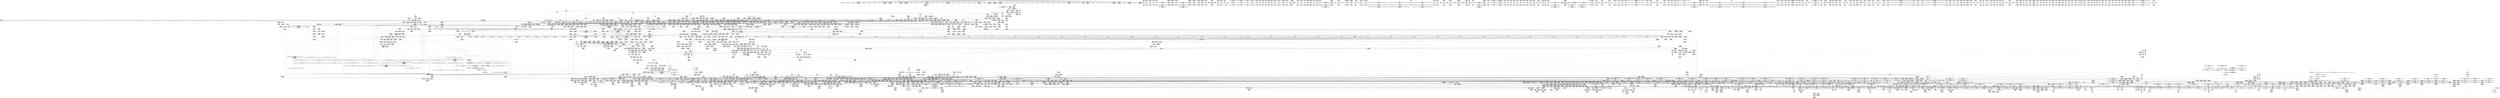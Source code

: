 digraph {
	CE0x6c1c6c0 [shape=record,shape=Mrecord,label="{CE0x6c1c6c0|__llvm_gcov_indirect_counter_increment:tmp6|*SummSource*}"]
	CE0x6e4a600 [shape=record,shape=Mrecord,label="{CE0x6e4a600|tomoyo_path_perm:tmp17|security/tomoyo/file.c,804|*SummSink*}"]
	CE0x8586080 [shape=record,shape=Mrecord,label="{CE0x8586080|i32_49|*Constant*|*SummSource*}"]
	CE0x4d4a0b0 [shape=record,shape=Mrecord,label="{CE0x4d4a0b0|tomoyo_domain:land.lhs.true|*SummSink*}"]
	CE0x68a9ea0 [shape=record,shape=Mrecord,label="{CE0x68a9ea0|i64*_getelementptr_inbounds_(_2_x_i64_,_2_x_i64_*___llvm_gcov_ctr53148,_i64_0,_i64_0)|*Constant*}"]
	CE0x5cd8340 [shape=record,shape=Mrecord,label="{CE0x5cd8340|__llvm_gcov_indirect_counter_increment:counter}"]
	CE0x4e98020 [shape=record,shape=Mrecord,label="{CE0x4e98020|tomoyo_path_permission:do.cond|*SummSink*}"]
	CE0x5b29c80 [shape=record,shape=Mrecord,label="{CE0x5b29c80|tomoyo_path_perm:tmp7|security/tomoyo/file.c,797|*SummSink*}"]
	CE0x82a70d0 [shape=record,shape=Mrecord,label="{CE0x82a70d0|tomoyo_fill_path_info:sub|security/tomoyo/util.c,667|*SummSink*}"]
	CE0x4dab480 [shape=record,shape=Mrecord,label="{CE0x4dab480|i64*_getelementptr_inbounds_(_31_x_i64_,_31_x_i64_*___llvm_gcov_ctr43150,_i64_0,_i64_9)|*Constant*|*SummSink*}"]
	CE0x5a9f090 [shape=record,shape=Mrecord,label="{CE0x5a9f090|tomoyo_const_part_length:incdec.ptr10|security/tomoyo/util.c,640|*SummSink*}"]
	CE0x825d3d0 [shape=record,shape=Mrecord,label="{CE0x825d3d0|tomoyo_const_part_length:cmp25|security/tomoyo/util.c,644}"]
	CE0x5b2a1a0 [shape=record,shape=Mrecord,label="{CE0x5b2a1a0|tomoyo_path_perm:call|security/tomoyo/file.c,797|*SummSink*}"]
	CE0x6918c60 [shape=record,shape=Mrecord,label="{CE0x6918c60|rcu_lock_acquire:tmp|*SummSource*}"]
	CE0x69260a0 [shape=record,shape=Mrecord,label="{CE0x69260a0|tomoyo_path_perm:symlink_target|security/tomoyo/file.c, 794}"]
	CE0x5aacd40 [shape=record,shape=Mrecord,label="{CE0x5aacd40|tomoyo_fill_path_info:conv|security/tomoyo/util.c,664}"]
	CE0x8321a20 [shape=record,shape=Mrecord,label="{CE0x8321a20|_call_void_mcount()_#3}"]
	CE0x6c05280 [shape=record,shape=Mrecord,label="{CE0x6c05280|tomoyo_path_permission:filename|Function::tomoyo_path_permission&Arg::filename::}"]
	CE0x6a9d0d0 [shape=record,shape=Mrecord,label="{CE0x6a9d0d0|0:_i8,_array:_GCRE_tomoyo_index2category_constant_39_x_i8_c_00_00_00_00_00_00_00_00_00_00_00_00_00_00_00_00_00_00_00_00_00_00_00_01_01_01_01_01_01_01_01_01_01_01_01_01_01_01_02_,_align_16:_elem_37::|security/tomoyo/util.c,983}"]
	CE0x6c17fb0 [shape=record,shape=Mrecord,label="{CE0x6c17fb0|tomoyo_get_mode:and|security/tomoyo/util.c,987}"]
	CE0x6c8a010 [shape=record,shape=Mrecord,label="{CE0x6c8a010|tomoyo_path_perm:name21|security/tomoyo/file.c,822|*SummSink*}"]
	CE0x68e0b90 [shape=record,shape=Mrecord,label="{CE0x68e0b90|tomoyo_domain:tmp13|security/tomoyo/common.h,1205|*SummSink*}"]
	CE0x6d6f100 [shape=record,shape=Mrecord,label="{CE0x6d6f100|tomoyo_get_realpath:name1|security/tomoyo/file.c,151|*SummSink*}"]
	CE0x4d22540 [shape=record,shape=Mrecord,label="{CE0x4d22540|0:_i8,_array:_GCRE_tomoyo_index2category_constant_39_x_i8_c_00_00_00_00_00_00_00_00_00_00_00_00_00_00_00_00_00_00_00_00_00_00_00_01_01_01_01_01_01_01_01_01_01_01_01_01_01_01_02_,_align_16:_elem_35::|security/tomoyo/util.c,983}"]
	CE0x6a9d380 [shape=record,shape=Mrecord,label="{CE0x6a9d380|0:_i8,_array:_GCRE_tomoyo_index2category_constant_39_x_i8_c_00_00_00_00_00_00_00_00_00_00_00_00_00_00_00_00_00_00_00_00_00_00_00_01_01_01_01_01_01_01_01_01_01_01_01_01_01_01_02_,_align_16:_elem_38::|security/tomoyo/util.c,983}"]
	CE0x5ab0180 [shape=record,shape=Mrecord,label="{CE0x5ab0180|i32_48|*Constant*|*SummSink*}"]
	CE0x5b74a30 [shape=record,shape=Mrecord,label="{CE0x5b74a30|srcu_read_lock:tmp3}"]
	CE0x6874560 [shape=record,shape=Mrecord,label="{CE0x6874560|i64_1|*Constant*}"]
	CE0x8375240 [shape=record,shape=Mrecord,label="{CE0x8375240|tomoyo_path_perm:call10|security/tomoyo/file.c,813|*SummSource*}"]
	CE0x4d06810 [shape=record,shape=Mrecord,label="{CE0x4d06810|tomoyo_fill_path_info:name1|security/tomoyo/util.c,663|*SummSource*}"]
	CE0x6e4af60 [shape=record,shape=Mrecord,label="{CE0x6e4af60|i64*_getelementptr_inbounds_(_25_x_i64_,_25_x_i64_*___llvm_gcov_ctr11,_i64_0,_i64_6)|*Constant*|*SummSink*}"]
	CE0x68cc650 [shape=record,shape=Mrecord,label="{CE0x68cc650|tomoyo_init_request_info:call|security/tomoyo/util.c,1005|*SummSource*}"]
	CE0x6d27c00 [shape=record,shape=Mrecord,label="{CE0x6d27c00|tomoyo_const_part_length:tmp15|security/tomoyo/util.c,627|*SummSink*}"]
	CE0x6a757f0 [shape=record,shape=Mrecord,label="{CE0x6a757f0|i32_8|*Constant*}"]
	CE0x6d83000 [shape=record,shape=Mrecord,label="{CE0x6d83000|i64*_getelementptr_inbounds_(_6_x_i64_,_6_x_i64_*___llvm_gcov_ctr26,_i64_0,_i64_0)|*Constant*|*SummSink*}"]
	CE0x68e2fb0 [shape=record,shape=Mrecord,label="{CE0x68e2fb0|tomoyo_const_part_length:tmp51|security/tomoyo/util.c,651|*SummSink*}"]
	CE0x82ac800 [shape=record,shape=Mrecord,label="{CE0x82ac800|i32_6|*Constant*}"]
	CE0x8517090 [shape=record,shape=Mrecord,label="{CE0x8517090|tomoyo_get_realpath:buf|Function::tomoyo_get_realpath&Arg::buf::}"]
	CE0x84a19c0 [shape=record,shape=Mrecord,label="{CE0x84a19c0|0:_%struct.tomoyo_obj_info*,_16:_%struct.tomoyo_domain_info*,_24:_%struct.tomoyo_path_info*,_40:_i8,_72:_i8,_75:_i8,_76:_i8,_77:_i8,_:_SCMRE_8,16_|*MultipleSource*|security/tomoyo/file.c, 787|security/tomoyo/file.c,787|Function::tomoyo_init_request_info&Arg::r::|security/tomoyo/file.c,800}"]
	CE0x837c5a0 [shape=record,shape=Mrecord,label="{CE0x837c5a0|tomoyo_path_perm:conv8|security/tomoyo/file.c,807}"]
	CE0x6a66cf0 [shape=record,shape=Mrecord,label="{CE0x6a66cf0|tomoyo_get_realpath:bb|*SummSink*}"]
	CE0x6c173b0 [shape=record,shape=Mrecord,label="{CE0x6c173b0|tomoyo_get_mode:tmp|*SummSource*}"]
	CE0x5a77760 [shape=record,shape=Mrecord,label="{CE0x5a77760|tomoyo_audit_path_log:param1|security/tomoyo/file.c,169}"]
	CE0x6a920c0 [shape=record,shape=Mrecord,label="{CE0x6a920c0|__llvm_gcov_indirect_counter_increment114:tmp6|*SummSource*}"]
	CE0x831fe80 [shape=record,shape=Mrecord,label="{CE0x831fe80|GLOBAL:__llvm_gcov_ctr28130|Global_var:__llvm_gcov_ctr28130|*SummSource*}"]
	CE0x6d0b790 [shape=record,shape=Mrecord,label="{CE0x6d0b790|_ret_void,_!dbg_!38908|include/linux/rcupdate.h,424}"]
	CE0x4efafc0 [shape=record,shape=Mrecord,label="{CE0x4efafc0|GLOBAL:tomoyo_audit_path_log|*Constant*|*SummSink*}"]
	CE0x5bd4f60 [shape=record,shape=Mrecord,label="{CE0x5bd4f60|tomoyo_audit_path_log:tmp2}"]
	CE0x8537290 [shape=record,shape=Mrecord,label="{CE0x8537290|tomoyo_get_realpath:name|security/tomoyo/file.c,150}"]
	CE0x6cf9030 [shape=record,shape=Mrecord,label="{CE0x6cf9030|tomoyo_get_mode:tmp1}"]
	CE0x69eea30 [shape=record,shape=Mrecord,label="{CE0x69eea30|tomoyo_const_part_length:retval.0|*SummSource*}"]
	CE0x59cb190 [shape=record,shape=Mrecord,label="{CE0x59cb190|srcu_read_unlock:tmp}"]
	CE0x59dfea0 [shape=record,shape=Mrecord,label="{CE0x59dfea0|tomoyo_const_part_length:if.then27}"]
	CE0x83567f0 [shape=record,shape=Mrecord,label="{CE0x83567f0|tomoyo_init_request_info:index|Function::tomoyo_init_request_info&Arg::index::|*SummSource*}"]
	CE0x6e4a750 [shape=record,shape=Mrecord,label="{CE0x6e4a750|tomoyo_path_perm:tmp18|security/tomoyo/file.c,804}"]
	CE0x6c5b210 [shape=record,shape=Mrecord,label="{CE0x6c5b210|tomoyo_path_perm:tmp34|security/tomoyo/file.c,821|*SummSink*}"]
	CE0x4f6aca0 [shape=record,shape=Mrecord,label="{CE0x4f6aca0|_call_void_srcu_read_unlock(%struct.srcu_struct*_tomoyo_ss,_i32_%idx)_#9,_!dbg_!38903|security/tomoyo/common.h,1109|*SummSink*}"]
	CE0x5cee260 [shape=record,shape=Mrecord,label="{CE0x5cee260|tomoyo_const_part_length:tmp15|security/tomoyo/util.c,627}"]
	CE0x82971d0 [shape=record,shape=Mrecord,label="{CE0x82971d0|tomoyo_path_perm:tmp43|security/tomoyo/file.c,826|*SummSink*}"]
	CE0x6c18430 [shape=record,shape=Mrecord,label="{CE0x6c18430|GLOBAL:__llvm_gcov_indirect_counter_increment114|*Constant*}"]
	CE0x8367dd0 [shape=record,shape=Mrecord,label="{CE0x8367dd0|GLOBAL:tomoyo_add_slash|*Constant*}"]
	CE0x6886220 [shape=record,shape=Mrecord,label="{CE0x6886220|0:_i8,_array:_GCRE_tomoyo_index2category_constant_39_x_i8_c_00_00_00_00_00_00_00_00_00_00_00_00_00_00_00_00_00_00_00_00_00_00_00_01_01_01_01_01_01_01_01_01_01_01_01_01_01_01_02_,_align_16:_elem_19::|security/tomoyo/util.c,983}"]
	CE0x6a85670 [shape=record,shape=Mrecord,label="{CE0x6a85670|tomoyo_init_request_info:ns|security/tomoyo/util.c,1010|*SummSource*}"]
	CE0x5b9fbc0 [shape=record,shape=Mrecord,label="{CE0x5b9fbc0|tomoyo_const_part_length:conv2|security/tomoyo/util.c,627|*SummSource*}"]
	CE0x6a91f10 [shape=record,shape=Mrecord,label="{CE0x6a91f10|__llvm_gcov_indirect_counter_increment114:tmp6|*SummSink*}"]
	CE0x6ca14a0 [shape=record,shape=Mrecord,label="{CE0x6ca14a0|tomoyo_domain:tmp2}"]
	CE0x78632d0 [shape=record,shape=Mrecord,label="{CE0x78632d0|tomoyo_fill_path_info:tmp7|security/tomoyo/util.c,667}"]
	CE0x5b2a2d0 [shape=record,shape=Mrecord,label="{CE0x5b2a2d0|GLOBAL:tomoyo_init_request_info|*Constant*|*SummSource*}"]
	CE0x6d180f0 [shape=record,shape=Mrecord,label="{CE0x6d180f0|tomoyo_path_permission:tmp18|security/tomoyo/file.c,573|*SummSink*}"]
	CE0x5c63920 [shape=record,shape=Mrecord,label="{CE0x5c63920|_call_void_mcount()_#3|*SummSource*}"]
	CE0x8356430 [shape=record,shape=Mrecord,label="{CE0x8356430|tomoyo_init_request_info:domain|Function::tomoyo_init_request_info&Arg::domain::|*SummSource*}"]
	CE0x5e1b520 [shape=record,shape=Mrecord,label="{CE0x5e1b520|GLOBAL:full_name_hash|*Constant*}"]
	CE0x826d6b0 [shape=record,shape=Mrecord,label="{CE0x826d6b0|tomoyo_get_realpath:if.then}"]
	CE0x6d36180 [shape=record,shape=Mrecord,label="{CE0x6d36180|i8*_getelementptr_inbounds_(_12_x_i8_,_12_x_i8_*_.str1,_i32_0,_i32_0)|*Constant*|*SummSink*}"]
	CE0x8300ea0 [shape=record,shape=Mrecord,label="{CE0x8300ea0|tomoyo_const_part_length:tmp45|security/tomoyo/util.c,645|*SummSink*}"]
	CE0x83bb850 [shape=record,shape=Mrecord,label="{CE0x83bb850|i32_6|*Constant*}"]
	CE0x6d17790 [shape=record,shape=Mrecord,label="{CE0x6d17790|i64_6|*Constant*|*SummSource*}"]
	CE0x59f2c80 [shape=record,shape=Mrecord,label="{CE0x59f2c80|i64**_getelementptr_inbounds_(_3_x_i64*_,_3_x_i64*_*___llvm_gcda_edge_table,_i64_0,_i64_1)|*Constant*|*SummSink*}"]
	CE0x4cf6860 [shape=record,shape=Mrecord,label="{CE0x4cf6860|tomoyo_sb_umount:mnt|Function::tomoyo_sb_umount&Arg::mnt::|*SummSource*}"]
	CE0x599e220 [shape=record,shape=Mrecord,label="{CE0x599e220|tomoyo_path_perm:entry}"]
	CE0x6a19190 [shape=record,shape=Mrecord,label="{CE0x6a19190|tomoyo_get_mode:if.end14}"]
	CE0x6a9ce20 [shape=record,shape=Mrecord,label="{CE0x6a9ce20|0:_i8,_array:_GCRE_tomoyo_index2category_constant_39_x_i8_c_00_00_00_00_00_00_00_00_00_00_00_00_00_00_00_00_00_00_00_00_00_00_00_01_01_01_01_01_01_01_01_01_01_01_01_01_01_01_02_,_align_16:_elem_36::|security/tomoyo/util.c,983}"]
	CE0x8541fc0 [shape=record,shape=Mrecord,label="{CE0x8541fc0|i8*_getelementptr_inbounds_(_25_x_i8_,_25_x_i8_*_.str12,_i32_0,_i32_0)|*Constant*|*SummSink*}"]
	CE0x4e7e960 [shape=record,shape=Mrecord,label="{CE0x4e7e960|tomoyo_fill_path_info:is_patterned|security/tomoyo/util.c,668|*SummSource*}"]
	CE0x5a42390 [shape=record,shape=Mrecord,label="{CE0x5a42390|tomoyo_fill_path_info:conv|security/tomoyo/util.c,664}"]
	CE0x5d24870 [shape=record,shape=Mrecord,label="{CE0x5d24870|tomoyo_init_request_info:domain1|security/tomoyo/util.c,1006|*SummSource*}"]
	CE0x5ace1a0 [shape=record,shape=Mrecord,label="{CE0x5ace1a0|__llvm_gcov_indirect_counter_increment114:predecessor|Function::__llvm_gcov_indirect_counter_increment114&Arg::predecessor::|*SummSource*}"]
	CE0x6900720 [shape=record,shape=Mrecord,label="{CE0x6900720|tomoyo_const_part_length:tmp11|security/tomoyo/util.c,626}"]
	CE0x6b979c0 [shape=record,shape=Mrecord,label="{CE0x6b979c0|i8*_getelementptr_inbounds_(_45_x_i8_,_45_x_i8_*_.str13,_i32_0,_i32_0)|*Constant*|*SummSink*}"]
	CE0x4ceebc0 [shape=record,shape=Mrecord,label="{CE0x4ceebc0|tomoyo_fill_path_info:tmp2|*LoadInst*|security/tomoyo/util.c,663}"]
	CE0x83ec670 [shape=record,shape=Mrecord,label="{CE0x83ec670|tomoyo_get_realpath:tmp10|security/tomoyo/file.c,155}"]
	CE0x5b6f720 [shape=record,shape=Mrecord,label="{CE0x5b6f720|tomoyo_path_permission:tmp19|security/tomoyo/file.c,573|*SummSink*}"]
	CE0x82ab490 [shape=record,shape=Mrecord,label="{CE0x82ab490|tomoyo_const_part_length:incdec.ptr|security/tomoyo/util.c,626|*SummSource*}"]
	CE0x599c2e0 [shape=record,shape=Mrecord,label="{CE0x599c2e0|tomoyo_audit_path_log:operation|security/tomoyo/file.c,168}"]
	CE0x6a23f70 [shape=record,shape=Mrecord,label="{CE0x6a23f70|__llvm_gcov_indirect_counter_increment114:pred|*SummSource*}"]
	CE0x6c1bbe0 [shape=record,shape=Mrecord,label="{CE0x6c1bbe0|tomoyo_const_part_length:lor.lhs.false|*SummSource*}"]
	CE0x6919540 [shape=record,shape=Mrecord,label="{CE0x6919540|i64*_getelementptr_inbounds_(_4_x_i64_,_4_x_i64_*___llvm_gcov_ctr33,_i64_0,_i64_2)|*Constant*|*SummSource*}"]
	CE0x6b6eca0 [shape=record,shape=Mrecord,label="{CE0x6b6eca0|__llvm_gcov_indirect_counter_increment:bb4|*SummSink*}"]
	CE0x4ffec70 [shape=record,shape=Mrecord,label="{CE0x4ffec70|tomoyo_path_perm:name|security/tomoyo/file.c,802|*SummSource*}"]
	CE0x5b008c0 [shape=record,shape=Mrecord,label="{CE0x5b008c0|0:_i8,_array:_GCR_tomoyo_p2mac_internal_constant_11_x_i8_c_00_01_01_01_03_04_06_09_0A_13_15_,_align_1:_elem_7::|security/tomoyo/file.c,797}"]
	CE0x69506e0 [shape=record,shape=Mrecord,label="{CE0x69506e0|tomoyo_domain:tmp10|security/tomoyo/common.h,1205|*SummSource*}"]
	CE0x5cd0090 [shape=record,shape=Mrecord,label="{CE0x5cd0090|128:_i8*,_1208:_%struct.file*,_:_CMRE_49,50_}"]
	CE0x69dc8b0 [shape=record,shape=Mrecord,label="{CE0x69dc8b0|i32_9|*Constant*}"]
	CE0x4d064e0 [shape=record,shape=Mrecord,label="{CE0x4d064e0|tomoyo_read_unlock:tmp|*SummSource*}"]
	CE0x6940040 [shape=record,shape=Mrecord,label="{CE0x6940040|tomoyo_path_perm:tmp50|security/tomoyo/file.c,829}"]
	CE0x6dc29e0 [shape=record,shape=Mrecord,label="{CE0x6dc29e0|tomoyo_const_part_length:if.end|*SummSink*}"]
	CE0x786fa50 [shape=record,shape=Mrecord,label="{CE0x786fa50|tomoyo_fill_path_info:tmp12|security/tomoyo/util.c,667}"]
	CE0x5a27e70 [shape=record,shape=Mrecord,label="{CE0x5a27e70|_call_void_mcount()_#3|*SummSource*}"]
	CE0x69d35b0 [shape=record,shape=Mrecord,label="{CE0x69d35b0|0:_%struct.tomoyo_obj_info*,_16:_%struct.tomoyo_domain_info*,_24:_%struct.tomoyo_path_info*,_40:_i8,_72:_i8,_75:_i8,_76:_i8,_77:_i8,_:_SCMRE_46,47_}"]
	CE0x5c59340 [shape=record,shape=Mrecord,label="{CE0x5c59340|_call_void_mcount()_#3|*SummSink*}"]
	CE0x5baba50 [shape=record,shape=Mrecord,label="{CE0x5baba50|GLOBAL:tomoyo_p2mac|Global_var:tomoyo_p2mac}"]
	CE0x83ab840 [shape=record,shape=Mrecord,label="{CE0x83ab840|i32_0|*Constant*}"]
	CE0x5b4a280 [shape=record,shape=Mrecord,label="{CE0x5b4a280|tomoyo_domain:if.then|*SummSource*}"]
	CE0x5024a90 [shape=record,shape=Mrecord,label="{CE0x5024a90|tomoyo_sb_umount:tmp4|*LoadInst*|security/tomoyo/tomoyo.c,427|*SummSink*}"]
	CE0x6d6f670 [shape=record,shape=Mrecord,label="{CE0x6d6f670|tomoyo_get_realpath:tmp6|security/tomoyo/file.c,151|*SummSink*}"]
	CE0x5bd0da0 [shape=record,shape=Mrecord,label="{CE0x5bd0da0|_call_void_mcount()_#3}"]
	CE0x6bcc110 [shape=record,shape=Mrecord,label="{CE0x6bcc110|GLOBAL:lock_acquire|*Constant*}"]
	CE0x6a205c0 [shape=record,shape=Mrecord,label="{CE0x6a205c0|rcu_lock_acquire:tmp7}"]
	CE0x4fbb9e0 [shape=record,shape=Mrecord,label="{CE0x4fbb9e0|tomoyo_path_perm:target|Function::tomoyo_path_perm&Arg::target::|*SummSink*}"]
	CE0x6d6ee20 [shape=record,shape=Mrecord,label="{CE0x6d6ee20|tomoyo_get_realpath:name1|security/tomoyo/file.c,151}"]
	CE0x5aab5b0 [shape=record,shape=Mrecord,label="{CE0x5aab5b0|tomoyo_fill_path_info:tmp6|security/tomoyo/util.c,667}"]
	CE0x5a792e0 [shape=record,shape=Mrecord,label="{CE0x5a792e0|GLOBAL:__llvm_gcov_ctr34|Global_var:__llvm_gcov_ctr34}"]
	CE0x6ad8f90 [shape=record,shape=Mrecord,label="{CE0x6ad8f90|tomoyo_path_perm:obj7|security/tomoyo/file.c,806}"]
	CE0x83549c0 [shape=record,shape=Mrecord,label="{CE0x83549c0|tomoyo_path_permission:tmp14|security/tomoyo/file.c,567}"]
	CE0x6cd9cf0 [shape=record,shape=Mrecord,label="{CE0x6cd9cf0|tomoyo_domain:tmp15|security/tomoyo/common.h,1205|*SummSource*}"]
	CE0x6bdc980 [shape=record,shape=Mrecord,label="{CE0x6bdc980|i64*_getelementptr_inbounds_(_25_x_i64_,_25_x_i64_*___llvm_gcov_ctr11,_i64_0,_i64_15)|*Constant*|*SummSink*}"]
	CE0x83bb970 [shape=record,shape=Mrecord,label="{CE0x83bb970|tomoyo_get_mode:tmp9|security/tomoyo/util.c,981}"]
	CE0x5cacf30 [shape=record,shape=Mrecord,label="{CE0x5cacf30|%struct.tomoyo_domain_info*_null|*Constant*}"]
	CE0x858a720 [shape=record,shape=Mrecord,label="{CE0x858a720|get_current:tmp|*SummSink*}"]
	CE0x4f1a240 [shape=record,shape=Mrecord,label="{CE0x4f1a240|tomoyo_fill_path_info:tmp1}"]
	CE0x69bcd20 [shape=record,shape=Mrecord,label="{CE0x69bcd20|tomoyo_domain:tmp|*SummSink*}"]
	CE0x82a7500 [shape=record,shape=Mrecord,label="{CE0x82a7500|tomoyo_fill_path_info:idxprom|security/tomoyo/util.c,667|*SummSource*}"]
	CE0x6cc8e70 [shape=record,shape=Mrecord,label="{CE0x6cc8e70|tomoyo_get_mode:tmp2|security/tomoyo/util.c,978|*SummSource*}"]
	CE0x83ec600 [shape=record,shape=Mrecord,label="{CE0x83ec600|i1_true|*Constant*}"]
	CE0x5b04ab0 [shape=record,shape=Mrecord,label="{CE0x5b04ab0|tomoyo_get_mode:tmp18|security/tomoyo/util.c,985}"]
	CE0x6c1c1f0 [shape=record,shape=Mrecord,label="{CE0x6c1c1f0|__llvm_gcov_indirect_counter_increment:tmp5|*SummSource*}"]
	CE0x6c4a2d0 [shape=record,shape=Mrecord,label="{CE0x6c4a2d0|tomoyo_path_perm:tmp32|security/tomoyo/file.c,821|*SummSource*}"]
	CE0x5ae2100 [shape=record,shape=Mrecord,label="{CE0x5ae2100|tomoyo_path_perm:if.then|*SummSource*}"]
	CE0x6946f10 [shape=record,shape=Mrecord,label="{CE0x6946f10|tomoyo_path_perm:cmp1|security/tomoyo/file.c,800|*SummSource*}"]
	CE0x5c58360 [shape=record,shape=Mrecord,label="{CE0x5c58360|GLOBAL:__llvm_gcov_ctr28130|Global_var:__llvm_gcov_ctr28130}"]
	CE0x6971d90 [shape=record,shape=Mrecord,label="{CE0x6971d90|tomoyo_path_perm:tmp53|security/tomoyo/file.c,829|*SummSink*}"]
	CE0x4fc46b0 [shape=record,shape=Mrecord,label="{CE0x4fc46b0|tomoyo_const_part_length:tmp2|security/tomoyo/util.c,624|*SummSink*}"]
	CE0x8331e60 [shape=record,shape=Mrecord,label="{CE0x8331e60|i64*_getelementptr_inbounds_(_2_x_i64_,_2_x_i64_*___llvm_gcov_ctr23,_i64_0,_i64_1)|*Constant*|*SummSource*}"]
	CE0x5d396c0 [shape=record,shape=Mrecord,label="{CE0x5d396c0|tomoyo_add_slash:tmp7|security/tomoyo/file.c,132|*SummSource*}"]
	CE0x6cdb870 [shape=record,shape=Mrecord,label="{CE0x6cdb870|tomoyo_fill_path_info:tmp|*SummSink*}"]
	CE0x5ad6fe0 [shape=record,shape=Mrecord,label="{CE0x5ad6fe0|rcu_lock_acquire:tmp4|include/linux/rcupdate.h,418|*SummSink*}"]
	CE0x84031c0 [shape=record,shape=Mrecord,label="{CE0x84031c0|tomoyo_path_perm:tmp14|security/tomoyo/file.c,800|*SummSource*}"]
	CE0x6dc1800 [shape=record,shape=Mrecord,label="{CE0x6dc1800|tomoyo_get_mode:idxprom|security/tomoyo/util.c,981}"]
	CE0x5c59b60 [shape=record,shape=Mrecord,label="{CE0x5c59b60|tomoyo_path_perm:sw.bb}"]
	CE0x4e0cf10 [shape=record,shape=Mrecord,label="{CE0x4e0cf10|0:_i8,_array:_GCRE_tomoyo_index2category_constant_39_x_i8_c_00_00_00_00_00_00_00_00_00_00_00_00_00_00_00_00_00_00_00_00_00_00_00_01_01_01_01_01_01_01_01_01_01_01_01_01_01_01_02_,_align_16:_elem_2::|security/tomoyo/util.c,983}"]
	CE0x82a9e90 [shape=record,shape=Mrecord,label="{CE0x82a9e90|i64*_getelementptr_inbounds_(_5_x_i64_,_5_x_i64_*___llvm_gcov_ctr28130,_i64_0,_i64_4)|*Constant*}"]
	CE0x8297000 [shape=record,shape=Mrecord,label="{CE0x8297000|tomoyo_path_perm:tmp43|security/tomoyo/file.c,826}"]
	CE0x69013a0 [shape=record,shape=Mrecord,label="{CE0x69013a0|__llvm_gcov_indirect_counter_increment114:entry|*SummSource*}"]
	CE0x6af1bb0 [shape=record,shape=Mrecord,label="{CE0x6af1bb0|tomoyo_domain:cred|security/tomoyo/common.h,1205}"]
	CE0x689b250 [shape=record,shape=Mrecord,label="{CE0x689b250|GLOBAL:tomoyo_domain|*Constant*|*SummSource*}"]
	CE0x6dba950 [shape=record,shape=Mrecord,label="{CE0x6dba950|tomoyo_get_mode:mode.0|*SummSource*}"]
	CE0x5ccf910 [shape=record,shape=Mrecord,label="{CE0x5ccf910|128:_i8*,_1208:_%struct.file*,_:_CMRE_43,44_}"]
	CE0x5b6fd40 [shape=record,shape=Mrecord,label="{CE0x5b6fd40|tomoyo_path_permission:tmp21|security/tomoyo/file.c,573}"]
	CE0x6c9b350 [shape=record,shape=Mrecord,label="{CE0x6c9b350|tomoyo_path_permission:path|security/tomoyo/file.c,568|*SummSource*}"]
	CE0x4eba5e0 [shape=record,shape=Mrecord,label="{CE0x4eba5e0|tomoyo_get_mode:conv15|security/tomoyo/util.c,987}"]
	CE0x6a665c0 [shape=record,shape=Mrecord,label="{CE0x6a665c0|tomoyo_get_realpath:tmp3|security/tomoyo/file.c,151}"]
	CE0x689b790 [shape=record,shape=Mrecord,label="{CE0x689b790|tomoyo_path_perm:cleanup|*SummSink*}"]
	CE0x6ab0660 [shape=record,shape=Mrecord,label="{CE0x6ab0660|tomoyo_path_perm:tmp6|security/tomoyo/file.c,789}"]
	CE0x84da970 [shape=record,shape=Mrecord,label="{CE0x84da970|128:_i8*,_1208:_%struct.file*,_:_CMRE_32,33_}"]
	CE0x5a541f0 [shape=record,shape=Mrecord,label="{CE0x5a541f0|tomoyo_init_request_info:tmp|*SummSource*}"]
	CE0x4e85ae0 [shape=record,shape=Mrecord,label="{CE0x4e85ae0|tomoyo_fill_path_info:hash|security/tomoyo/util.c,669}"]
	CE0x5c449f0 [shape=record,shape=Mrecord,label="{CE0x5c449f0|i64*_getelementptr_inbounds_(_31_x_i64_,_31_x_i64_*___llvm_gcov_ctr43150,_i64_0,_i64_21)|*Constant*}"]
	CE0x5beed00 [shape=record,shape=Mrecord,label="{CE0x5beed00|tomoyo_get_mode:index|Function::tomoyo_get_mode&Arg::index::|*SummSource*}"]
	CE0x5b7da30 [shape=record,shape=Mrecord,label="{CE0x5b7da30|tomoyo_init_request_info:tmp3|security/tomoyo/util.c,1004|*SummSource*}"]
	CE0x69c3280 [shape=record,shape=Mrecord,label="{CE0x69c3280|srcu_read_lock:tmp|*SummSource*}"]
	CE0x82eba90 [shape=record,shape=Mrecord,label="{CE0x82eba90|tomoyo_path_perm:error.1|*SummSink*}"]
	CE0x5b844c0 [shape=record,shape=Mrecord,label="{CE0x5b844c0|_ret_%struct.tomoyo_domain_info*_%tmp23,_!dbg_!38929|security/tomoyo/common.h,1205|*SummSource*}"]
	CE0x695d1f0 [shape=record,shape=Mrecord,label="{CE0x695d1f0|_call_void_rcu_lock_release(%struct.lockdep_map*_%dep_map)_#9,_!dbg_!38905|include/linux/srcu.h,236|*SummSink*}"]
	CE0x5ab00c0 [shape=record,shape=Mrecord,label="{CE0x5ab00c0|i32_48|*Constant*|*SummSource*}"]
	CE0x6db62c0 [shape=record,shape=Mrecord,label="{CE0x6db62c0|GLOBAL:tomoyo_fill_path_info|*Constant*|*SummSource*}"]
	CE0x59af4f0 [shape=record,shape=Mrecord,label="{CE0x59af4f0|i32_2|*Constant*|*SummSink*}"]
	CE0x67cee30 [shape=record,shape=Mrecord,label="{CE0x67cee30|VOIDTB_TE:_CE_6368,6376_|*MultipleSource*|security/tomoyo/util.c,1010|security/tomoyo/file.c,564|Function::tomoyo_get_mode&Arg::ns::}"]
	CE0x6e478a0 [shape=record,shape=Mrecord,label="{CE0x6e478a0|get_current:tmp4|./arch/x86/include/asm/current.h,14|*SummSource*}"]
	CE0x5aadd20 [shape=record,shape=Mrecord,label="{CE0x5aadd20|i64*_getelementptr_inbounds_(_11_x_i64_,_11_x_i64_*___llvm_gcov_ctr54147,_i64_0,_i64_0)|*Constant*}"]
	CE0x68688a0 [shape=record,shape=Mrecord,label="{CE0x68688a0|tomoyo_init_request_info:profile2|security/tomoyo/util.c,1007|*SummSink*}"]
	CE0x67ce7f0 [shape=record,shape=Mrecord,label="{CE0x67ce7f0|tomoyo_fill_path_info:hash|security/tomoyo/util.c,669}"]
	CE0x5d062d0 [shape=record,shape=Mrecord,label="{CE0x5d062d0|tomoyo_path_perm:if.end14|*SummSink*}"]
	CE0x59cb200 [shape=record,shape=Mrecord,label="{CE0x59cb200|COLLAPSED:_GCMRE___llvm_gcov_ctr32_internal_global_2_x_i64_zeroinitializer:_elem_0:default:}"]
	CE0x6a5a8f0 [shape=record,shape=Mrecord,label="{CE0x6a5a8f0|GLOBAL:current_task|Global_var:current_task|*SummSource*}"]
	CE0x6a9d630 [shape=record,shape=Mrecord,label="{CE0x6a9d630|tomoyo_get_mode:tmp16|security/tomoyo/util.c,983}"]
	CE0x5a0ddb0 [shape=record,shape=Mrecord,label="{CE0x5a0ddb0|tomoyo_path_perm:operation|Function::tomoyo_path_perm&Arg::operation::|*SummSink*}"]
	CE0x5bd1330 [shape=record,shape=Mrecord,label="{CE0x5bd1330|tomoyo_const_part_length:return|*SummSource*}"]
	CE0x6b257b0 [shape=record,shape=Mrecord,label="{CE0x6b257b0|128:_i8*,_1208:_%struct.file*,_:_CMRE_8,16_|*MultipleSource*|security/tomoyo/common.h,1205|security/tomoyo/common.h,1205}"]
	CE0x6a854f0 [shape=record,shape=Mrecord,label="{CE0x6a854f0|i32_3|*Constant*}"]
	CE0x4d7b5c0 [shape=record,shape=Mrecord,label="{CE0x4d7b5c0|__llvm_gcov_indirect_counter_increment114:counter}"]
	CE0x6be4710 [shape=record,shape=Mrecord,label="{CE0x6be4710|tomoyo_domain:tmp7|security/tomoyo/common.h,1205|*SummSink*}"]
	CE0x84ea890 [shape=record,shape=Mrecord,label="{CE0x84ea890|i64*_getelementptr_inbounds_(_6_x_i64_,_6_x_i64_*___llvm_gcov_ctr25,_i64_0,_i64_0)|*Constant*|*SummSource*}"]
	CE0x4e0cd50 [shape=record,shape=Mrecord,label="{CE0x4e0cd50|tomoyo_fill_path_info:cmp8|security/tomoyo/util.c,668}"]
	CE0x82b93d0 [shape=record,shape=Mrecord,label="{CE0x82b93d0|tomoyo_path_perm:tmp23|security/tomoyo/file.c,814|*SummSource*}"]
	CE0x4f54bc0 [shape=record,shape=Mrecord,label="{CE0x4f54bc0|tomoyo_path_perm:obj|security/tomoyo/file.c, 788}"]
	CE0x5a53f80 [shape=record,shape=Mrecord,label="{CE0x5a53f80|i64*_getelementptr_inbounds_(_5_x_i64_,_5_x_i64_*___llvm_gcov_ctr32134,_i64_0,_i64_0)|*Constant*|*SummSink*}"]
	CE0x8569520 [shape=record,shape=Mrecord,label="{CE0x8569520|_call_void_mcount()_#3|*SummSource*}"]
	CE0x8356db0 [shape=record,shape=Mrecord,label="{CE0x8356db0|_ret_i32_%conv6,_!dbg_!38926|security/tomoyo/util.c,1011|*SummSource*}"]
	CE0x6daeaf0 [shape=record,shape=Mrecord,label="{CE0x6daeaf0|tomoyo_const_part_length:tmp36|security/tomoyo/util.c,644}"]
	CE0x82f0bb0 [shape=record,shape=Mrecord,label="{CE0x82f0bb0|tomoyo_const_part_length:tmp42|security/tomoyo/util.c,644|*SummSource*}"]
	CE0x5ba0450 [shape=record,shape=Mrecord,label="{CE0x5ba0450|tomoyo_const_part_length:tmp23|security/tomoyo/util.c,634}"]
	CE0x5c63590 [shape=record,shape=Mrecord,label="{CE0x5c63590|GLOBAL:srcu_read_lock|*Constant*|*SummSource*}"]
	CE0x69cccd0 [shape=record,shape=Mrecord,label="{CE0x69cccd0|0:_%struct.tomoyo_obj_info*,_16:_%struct.tomoyo_domain_info*,_24:_%struct.tomoyo_path_info*,_40:_i8,_72:_i8,_75:_i8,_76:_i8,_77:_i8,_:_SCMRE_45,46_}"]
	CE0x83f27d0 [shape=record,shape=Mrecord,label="{CE0x83f27d0|tomoyo_path_perm:tmp29|security/tomoyo/file.c,815|*SummSink*}"]
	CE0x6c2a240 [shape=record,shape=Mrecord,label="{CE0x6c2a240|i64*_getelementptr_inbounds_(_6_x_i64_,_6_x_i64_*___llvm_gcov_ctr25,_i64_0,_i64_4)|*Constant*}"]
	CE0x78774e0 [shape=record,shape=Mrecord,label="{CE0x78774e0|128:_i8*,_1208:_%struct.file*,_:_CMRE_28,29_}"]
	CE0x5b76b70 [shape=record,shape=Mrecord,label="{CE0x5b76b70|GLOBAL:tomoyo_get_mode|*Constant*|*SummSource*}"]
	CE0x84dafb0 [shape=record,shape=Mrecord,label="{CE0x84dafb0|128:_i8*,_1208:_%struct.file*,_:_CMRE_37,38_}"]
	CE0x8331a30 [shape=record,shape=Mrecord,label="{CE0x8331a30|tomoyo_path_permission:tmp1}"]
	CE0x6821020 [shape=record,shape=Mrecord,label="{CE0x6821020|tomoyo_get_mode:tmp10|security/tomoyo/util.c,982|*SummSink*}"]
	CE0x836eb30 [shape=record,shape=Mrecord,label="{CE0x836eb30|tomoyo_get_realpath:bb|*SummSource*}"]
	CE0x69986b0 [shape=record,shape=Mrecord,label="{CE0x69986b0|i64*_getelementptr_inbounds_(_11_x_i64_,_11_x_i64_*___llvm_gcov_ctr54147,_i64_0,_i64_9)|*Constant*|*SummSource*}"]
	CE0x6dae570 [shape=record,shape=Mrecord,label="{CE0x6dae570|i64_23|*Constant*|*SummSink*}"]
	CE0x84db230 [shape=record,shape=Mrecord,label="{CE0x84db230|128:_i8*,_1208:_%struct.file*,_:_CMRE_39,40_}"]
	CE0x6af2140 [shape=record,shape=Mrecord,label="{CE0x6af2140|tomoyo_domain:tmp21|security/tomoyo/common.h,1205}"]
	CE0x6e5d6d0 [shape=record,shape=Mrecord,label="{CE0x6e5d6d0|tomoyo_const_part_length:incdec.ptr19|security/tomoyo/util.c,643}"]
	CE0x4e29cf0 [shape=record,shape=Mrecord,label="{CE0x4e29cf0|tomoyo_get_mode:tmp24|security/tomoyo/util.c,986}"]
	CE0x4cf63d0 [shape=record,shape=Mrecord,label="{CE0x4cf63d0|tomoyo_path_perm:tmp11|security/tomoyo/file.c,797|*SummSource*}"]
	CE0x5bcae60 [shape=record,shape=Mrecord,label="{CE0x5bcae60|tomoyo_path_permission:tmp4|security/tomoyo/file.c,564|*SummSource*}"]
	CE0x4d51da0 [shape=record,shape=Mrecord,label="{CE0x4d51da0|tomoyo_fill_path_info:tmp12|security/tomoyo/util.c,667}"]
	CE0x5acdb10 [shape=record,shape=Mrecord,label="{CE0x5acdb10|tomoyo_const_part_length:tmp|*SummSink*}"]
	CE0x4d2e790 [shape=record,shape=Mrecord,label="{CE0x4d2e790|tomoyo_fill_path_info:tmp12|security/tomoyo/util.c,667|*SummSink*}"]
	CE0x6c70750 [shape=record,shape=Mrecord,label="{CE0x6c70750|_call_void_mcount()_#3|*SummSink*}"]
	CE0x8529550 [shape=record,shape=Mrecord,label="{CE0x8529550|0:_i8,_array:_GCRE_tomoyo_index2category_constant_39_x_i8_c_00_00_00_00_00_00_00_00_00_00_00_00_00_00_00_00_00_00_00_00_00_00_00_01_01_01_01_01_01_01_01_01_01_01_01_01_01_01_02_,_align_16:_elem_33::|security/tomoyo/util.c,983}"]
	CE0x685ed50 [shape=record,shape=Mrecord,label="{CE0x685ed50|i64_4|*Constant*}"]
	CE0x4f4ed40 [shape=record,shape=Mrecord,label="{CE0x4f4ed40|tomoyo_fill_path_info:tobool|security/tomoyo/util.c,667|*SummSource*}"]
	CE0x4e86410 [shape=record,shape=Mrecord,label="{CE0x4e86410|tomoyo_path_permission:bb}"]
	CE0x6d36110 [shape=record,shape=Mrecord,label="{CE0x6d36110|i8*_getelementptr_inbounds_(_12_x_i8_,_12_x_i8_*_.str1,_i32_0,_i32_0)|*Constant*|*SummSource*}"]
	CE0x4f4e400 [shape=record,shape=Mrecord,label="{CE0x4f4e400|i64*_getelementptr_inbounds_(_2_x_i64_,_2_x_i64_*___llvm_gcov_ctr22,_i64_0,_i64_0)|*Constant*}"]
	CE0x4d07cd0 [shape=record,shape=Mrecord,label="{CE0x4d07cd0|tomoyo_fill_path_info:tmp8|security/tomoyo/util.c,667}"]
	CE0x6bbf480 [shape=record,shape=Mrecord,label="{CE0x6bbf480|tomoyo_get_mode:tmp1|*SummSource*}"]
	CE0x4f19bd0 [shape=record,shape=Mrecord,label="{CE0x4f19bd0|srcu_read_lock:bb|*SummSink*}"]
	CE0x4dab6f0 [shape=record,shape=Mrecord,label="{CE0x4dab6f0|tomoyo_const_part_length:tmp20|security/tomoyo/util.c,628|*SummSource*}"]
	CE0x6d5daf0 [shape=record,shape=Mrecord,label="{CE0x6d5daf0|tomoyo_path_perm:tmp|*SummSink*}"]
	CE0x6dcd410 [shape=record,shape=Mrecord,label="{CE0x6dcd410|_ret_void,_!dbg_!38913|security/tomoyo/file.c,138|*SummSource*}"]
	CE0x83853c0 [shape=record,shape=Mrecord,label="{CE0x83853c0|tomoyo_const_part_length:cmp3|security/tomoyo/util.c,627|*SummSource*}"]
	CE0x6940610 [shape=record,shape=Mrecord,label="{CE0x6940610|tomoyo_path_perm:tmp51|security/tomoyo/file.c,829}"]
	CE0x5b84b30 [shape=record,shape=Mrecord,label="{CE0x5b84b30|tomoyo_get_mode:tmp5|security/tomoyo/util.c,978|*SummSource*}"]
	CE0x69bce20 [shape=record,shape=Mrecord,label="{CE0x69bce20|i64_1|*Constant*}"]
	CE0x7878470 [shape=record,shape=Mrecord,label="{CE0x7878470|0:_i8,_array:_GCRE_tomoyo_index2category_constant_39_x_i8_c_00_00_00_00_00_00_00_00_00_00_00_00_00_00_00_00_00_00_00_00_00_00_00_01_01_01_01_01_01_01_01_01_01_01_01_01_01_01_02_,_align_16:_elem_29::|security/tomoyo/util.c,983}"]
	CE0x5c4c640 [shape=record,shape=Mrecord,label="{CE0x5c4c640|i64*_getelementptr_inbounds_(_25_x_i64_,_25_x_i64_*___llvm_gcov_ctr11,_i64_0,_i64_24)|*Constant*|*SummSink*}"]
	CE0x6cb1320 [shape=record,shape=Mrecord,label="{CE0x6cb1320|tomoyo_domain:tmp19|security/tomoyo/common.h,1205|*SummSink*}"]
	CE0x78642c0 [shape=record,shape=Mrecord,label="{CE0x78642c0|tomoyo_fill_path_info:land.end|*SummSource*}"]
	CE0x5a76df0 [shape=record,shape=Mrecord,label="{CE0x5a76df0|i32_2|*Constant*}"]
	CE0x8274d20 [shape=record,shape=Mrecord,label="{CE0x8274d20|tomoyo_path_permission:tmp24|security/tomoyo/file.c,575|*SummSource*}"]
	CE0x69ae2c0 [shape=record,shape=Mrecord,label="{CE0x69ae2c0|0:_%struct.tomoyo_obj_info*,_16:_%struct.tomoyo_domain_info*,_24:_%struct.tomoyo_path_info*,_40:_i8,_72:_i8,_75:_i8,_76:_i8,_77:_i8,_:_SCMRE_27,28_}"]
	CE0x5c454a0 [shape=record,shape=Mrecord,label="{CE0x5c454a0|tomoyo_const_part_length:tmp34|security/tomoyo/util.c,642}"]
	CE0x5bee660 [shape=record,shape=Mrecord,label="{CE0x5bee660|tomoyo_get_mode:ns|Function::tomoyo_get_mode&Arg::ns::|*SummSource*}"]
	CE0x837cce0 [shape=record,shape=Mrecord,label="{CE0x837cce0|GLOBAL:__llvm_gcov_indirect_counter_increment|*Constant*}"]
	CE0x8519740 [shape=record,shape=Mrecord,label="{CE0x8519740|GLOBAL:__srcu_read_unlock|*Constant*}"]
	CE0x6cd9aa0 [shape=record,shape=Mrecord,label="{CE0x6cd9aa0|tomoyo_domain:tmp15|security/tomoyo/common.h,1205}"]
	CE0x8332030 [shape=record,shape=Mrecord,label="{CE0x8332030|i64*_getelementptr_inbounds_(_2_x_i64_,_2_x_i64_*___llvm_gcov_ctr23,_i64_0,_i64_1)|*Constant*|*SummSink*}"]
	CE0x5d39650 [shape=record,shape=Mrecord,label="{CE0x5d39650|tomoyo_add_slash:tmp7|security/tomoyo/file.c,132}"]
	CE0x5b76a40 [shape=record,shape=Mrecord,label="{CE0x5b76a40|tomoyo_get_mode:entry}"]
	CE0x69193f0 [shape=record,shape=Mrecord,label="{CE0x69193f0|i64*_getelementptr_inbounds_(_4_x_i64_,_4_x_i64_*___llvm_gcov_ctr33,_i64_0,_i64_2)|*Constant*}"]
	CE0x5b9a0a0 [shape=record,shape=Mrecord,label="{CE0x5b9a0a0|rcu_lock_release:tmp2|*SummSource*}"]
	CE0x840b990 [shape=record,shape=Mrecord,label="{CE0x840b990|tomoyo_const_part_length:tmp10|security/tomoyo/util.c,626|*SummSource*}"]
	CE0x5c4c010 [shape=record,shape=Mrecord,label="{CE0x5c4c010|tomoyo_path_perm:retval.0|*SummSink*}"]
	CE0x6dba340 [shape=record,shape=Mrecord,label="{CE0x6dba340|tomoyo_get_mode:config7|security/tomoyo/util.c,983}"]
	CE0x6b59a90 [shape=record,shape=Mrecord,label="{CE0x6b59a90|tomoyo_path_perm:symlink_target15|security/tomoyo/file.c,817|*SummSource*}"]
	CE0x506d410 [shape=record,shape=Mrecord,label="{CE0x506d410|tomoyo_path_perm:if.then13}"]
	CE0x6e4d080 [shape=record,shape=Mrecord,label="{CE0x6e4d080|tomoyo_path_perm:tobool24|security/tomoyo/file.c,826|*SummSink*}"]
	CE0x6940770 [shape=record,shape=Mrecord,label="{CE0x6940770|tomoyo_path_perm:tmp51|security/tomoyo/file.c,829|*SummSource*}"]
	CE0x6d5e400 [shape=record,shape=Mrecord,label="{CE0x6d5e400|i64*_getelementptr_inbounds_(_6_x_i64_,_6_x_i64_*___llvm_gcov_ctr25,_i64_0,_i64_0)|*Constant*|*SummSink*}"]
	CE0x5bbb880 [shape=record,shape=Mrecord,label="{CE0x5bbb880|__llvm_gcov_indirect_counter_increment114:exit|*SummSink*}"]
	CE0x6d4f910 [shape=record,shape=Mrecord,label="{CE0x6d4f910|tomoyo_const_part_length:tmp9|security/tomoyo/util.c,626|*SummSink*}"]
	CE0x6b5a860 [shape=record,shape=Mrecord,label="{CE0x6b5a860|get_current:tmp3|*SummSource*}"]
	CE0x5c05d10 [shape=record,shape=Mrecord,label="{CE0x5c05d10|tomoyo_get_realpath:tmp6|security/tomoyo/file.c,151|*SummSource*}"]
	CE0x6a66870 [shape=record,shape=Mrecord,label="{CE0x6a66870|GLOBAL:__llvm_gcov_ctr25|Global_var:__llvm_gcov_ctr25}"]
	CE0x82ac4c0 [shape=record,shape=Mrecord,label="{CE0x82ac4c0|_call_void___llvm_gcov_indirect_counter_increment(i32*___llvm_gcov_global_state_pred,_i64**_getelementptr_inbounds_(_3_x_i64*_,_3_x_i64*_*___llvm_gcda_edge_table,_i64_0,_i64_1)),_!dbg_!38937|security/tomoyo/file.c,810|*SummSource*}"]
	CE0x824e5e0 [shape=record,shape=Mrecord,label="{CE0x824e5e0|tomoyo_get_mode:add|security/tomoyo/util.c,984|*SummSource*}"]
	CE0x4e28ba0 [shape=record,shape=Mrecord,label="{CE0x4e28ba0|i64*_getelementptr_inbounds_(_12_x_i64_,_12_x_i64_*___llvm_gcov_ctr31133,_i64_0,_i64_9)|*Constant*|*SummSink*}"]
	CE0x5c83dd0 [shape=record,shape=Mrecord,label="{CE0x5c83dd0|srcu_read_lock:entry}"]
	CE0x69ac770 [shape=record,shape=Mrecord,label="{CE0x69ac770|tomoyo_path_permission:return|*SummSource*}"]
	CE0x69fa940 [shape=record,shape=Mrecord,label="{CE0x69fa940|tomoyo_path_permission:idxprom|security/tomoyo/file.c,563|*SummSource*}"]
	CE0x6ab0a10 [shape=record,shape=Mrecord,label="{CE0x6ab0a10|tomoyo_path_perm:tmp6|security/tomoyo/file.c,789|*SummSink*}"]
	CE0x8372cf0 [shape=record,shape=Mrecord,label="{CE0x8372cf0|i32_1|*Constant*}"]
	CE0x6bb0df0 [shape=record,shape=Mrecord,label="{CE0x6bb0df0|tomoyo_path_permission:r|Function::tomoyo_path_permission&Arg::r::}"]
	CE0x4efb490 [shape=record,shape=Mrecord,label="{CE0x4efb490|tomoyo_audit_path_log:r|Function::tomoyo_audit_path_log&Arg::r::}"]
	CE0x689aac0 [shape=record,shape=Mrecord,label="{CE0x689aac0|tomoyo_read_lock:tmp1|*SummSource*}"]
	CE0x5c05b50 [shape=record,shape=Mrecord,label="{CE0x5c05b50|tomoyo_get_realpath:tmp6|security/tomoyo/file.c,151}"]
	CE0x8528d40 [shape=record,shape=Mrecord,label="{CE0x8528d40|0:_i8,_array:_GCRE_tomoyo_index2category_constant_39_x_i8_c_00_00_00_00_00_00_00_00_00_00_00_00_00_00_00_00_00_00_00_00_00_00_00_01_01_01_01_01_01_01_01_01_01_01_01_01_01_01_02_,_align_16:_elem_30::|security/tomoyo/util.c,983}"]
	CE0x8366150 [shape=record,shape=Mrecord,label="{CE0x8366150|tomoyo_domain:tobool|security/tomoyo/common.h,1205|*SummSink*}"]
	CE0x8240e30 [shape=record,shape=Mrecord,label="{CE0x8240e30|tomoyo_add_slash:tmp10|security/tomoyo/file.c,136}"]
	CE0x4d06470 [shape=record,shape=Mrecord,label="{CE0x4d06470|COLLAPSED:_GCMRE___llvm_gcov_ctr31_internal_global_2_x_i64_zeroinitializer:_elem_0:default:}"]
	CE0x67ce990 [shape=record,shape=Mrecord,label="{CE0x67ce990|tomoyo_fill_path_info:bb}"]
	CE0x6dae950 [shape=record,shape=Mrecord,label="{CE0x6dae950|i64_22|*Constant*|*SummSource*}"]
	CE0x6dc32e0 [shape=record,shape=Mrecord,label="{CE0x6dc32e0|tomoyo_path_perm:error.0|*SummSource*}"]
	CE0x4f13da0 [shape=record,shape=Mrecord,label="{CE0x4f13da0|tomoyo_const_part_length:sw.epilog|*SummSink*}"]
	CE0x8231470 [shape=record,shape=Mrecord,label="{CE0x8231470|GLOBAL:tomoyo_const_part_length|*Constant*|*SummSource*}"]
	CE0x6af1a00 [shape=record,shape=Mrecord,label="{CE0x6af1a00|i32_78|*Constant*|*SummSink*}"]
	CE0x68e7400 [shape=record,shape=Mrecord,label="{CE0x68e7400|__llvm_gcov_indirect_counter_increment114:tmp1}"]
	CE0x6874e20 [shape=record,shape=Mrecord,label="{CE0x6874e20|tomoyo_read_lock:call|security/tomoyo/common.h,1097|*SummSink*}"]
	CE0x4e25810 [shape=record,shape=Mrecord,label="{CE0x4e25810|0:_i8*,_array:_GCRE_tomoyo_path_keyword_external_constant_11_x_i8*_:_elem_8::|security/tomoyo/file.c,167}"]
	CE0x8403660 [shape=record,shape=Mrecord,label="{CE0x8403660|GLOBAL:tomoyo_read_lock|*Constant*}"]
	CE0x59af870 [shape=record,shape=Mrecord,label="{CE0x59af870|i64_176|*Constant*|*SummSource*}"]
	CE0x4f6b020 [shape=record,shape=Mrecord,label="{CE0x4f6b020|tomoyo_path_permission:arrayidx|security/tomoyo/file.c,563|*SummSink*}"]
	CE0x68d24f0 [shape=record,shape=Mrecord,label="{CE0x68d24f0|tomoyo_audit_path_log:tmp3|*SummSink*}"]
	CE0x4de2af0 [shape=record,shape=Mrecord,label="{CE0x4de2af0|tomoyo_fill_path_info:conv4|security/tomoyo/util.c,667}"]
	CE0x5a65af0 [shape=record,shape=Mrecord,label="{CE0x5a65af0|tomoyo_path_perm:tmp8|security/tomoyo/file.c,797}"]
	CE0x7862df0 [shape=record,shape=Mrecord,label="{CE0x7862df0|tomoyo_get_mode:bb|*SummSink*}"]
	CE0x6918440 [shape=record,shape=Mrecord,label="{CE0x6918440|tomoyo_fill_path_info:call2|security/tomoyo/util.c,666}"]
	CE0x6a41640 [shape=record,shape=Mrecord,label="{CE0x6a41640|0:_%struct.tomoyo_obj_info*,_16:_%struct.tomoyo_domain_info*,_24:_%struct.tomoyo_path_info*,_40:_i8,_72:_i8,_75:_i8,_76:_i8,_77:_i8,_:_SCMRE_72,73_|*MultipleSource*|security/tomoyo/file.c, 787|security/tomoyo/file.c,787|Function::tomoyo_init_request_info&Arg::r::|security/tomoyo/file.c,800}"]
	CE0x6c4d7f0 [shape=record,shape=Mrecord,label="{CE0x6c4d7f0|tomoyo_fill_path_info:tmp3|security/tomoyo/util.c,667|*SummSource*}"]
	CE0x4f19f80 [shape=record,shape=Mrecord,label="{CE0x4f19f80|tomoyo_get_mode:tmp25|security/tomoyo/util.c,987}"]
	CE0x6d77ed0 [shape=record,shape=Mrecord,label="{CE0x6d77ed0|tomoyo_get_mode:tmp12|security/tomoyo/util.c,982}"]
	CE0x8356e20 [shape=record,shape=Mrecord,label="{CE0x8356e20|_ret_i32_%conv6,_!dbg_!38926|security/tomoyo/util.c,1011|*SummSink*}"]
	CE0x6dc3590 [shape=record,shape=Mrecord,label="{CE0x6dc3590|_call_void_tomoyo_read_unlock(i32_%call3)_#9,_!dbg_!38965|security/tomoyo/file.c,825}"]
	CE0x5aadae0 [shape=record,shape=Mrecord,label="{CE0x5aadae0|COLLAPSED:_GCMRE___llvm_gcov_ctr54147_internal_global_11_x_i64_zeroinitializer:_elem_0:default:}"]
	CE0x5b6ded0 [shape=record,shape=Mrecord,label="{CE0x5b6ded0|tomoyo_domain:tmp2|*SummSink*}"]
	CE0x4e26790 [shape=record,shape=Mrecord,label="{CE0x4e26790|tomoyo_const_part_length:sw.bb9}"]
	CE0x50012d0 [shape=record,shape=Mrecord,label="{CE0x50012d0|tomoyo_path_perm:path|Function::tomoyo_path_perm&Arg::path::|*SummSink*}"]
	CE0x7877120 [shape=record,shape=Mrecord,label="{CE0x7877120|128:_i8*,_1208:_%struct.file*,_:_CMRE_25,26_}"]
	CE0x69bcbd0 [shape=record,shape=Mrecord,label="{CE0x69bcbd0|i64*_getelementptr_inbounds_(_11_x_i64_,_11_x_i64_*___llvm_gcov_ctr54147,_i64_0,_i64_0)|*Constant*|*SummSource*}"]
	CE0x4e7e530 [shape=record,shape=Mrecord,label="{CE0x4e7e530|tomoyo_fill_path_info:cmp8|security/tomoyo/util.c,668|*SummSource*}"]
	CE0x5b05250 [shape=record,shape=Mrecord,label="{CE0x5b05250|i64**_getelementptr_inbounds_(_3_x_i64*_,_3_x_i64*_*___llvm_gcda_edge_table44,_i64_0,_i64_2)|*Constant*}"]
	CE0x4d2f130 [shape=record,shape=Mrecord,label="{CE0x4d2f130|tomoyo_fill_path_info:frombool|security/tomoyo/util.c,667|*SummSource*}"]
	CE0x824ded0 [shape=record,shape=Mrecord,label="{CE0x824ded0|i64_ptrtoint_(i8*_blockaddress(_rcu_lock_release,_%__here)_to_i64)|*Constant*|*SummSource*}"]
	CE0x6c9b740 [shape=record,shape=Mrecord,label="{CE0x6c9b740|tomoyo_path_permission:filename5|security/tomoyo/file.c,568|*SummSink*}"]
	CE0x6e5d470 [shape=record,shape=Mrecord,label="{CE0x6e5d470|tomoyo_const_part_length:incdec.ptr7|security/tomoyo/util.c,631|*SummSource*}"]
	CE0x82d2b50 [shape=record,shape=Mrecord,label="{CE0x82d2b50|i64_ptrtoint_(i8*_blockaddress(_rcu_lock_release,_%__here)_to_i64)|*Constant*|*SummSink*}"]
	CE0x5c38060 [shape=record,shape=Mrecord,label="{CE0x5c38060|tomoyo_path_perm:tmp16|security/tomoyo/file.c,804}"]
	CE0x5b5f030 [shape=record,shape=Mrecord,label="{CE0x5b5f030|i8_10|*Constant*|*SummSource*}"]
	CE0x6ded710 [shape=record,shape=Mrecord,label="{CE0x6ded710|_call_void_kfree(i8*_%tmp41)_#9,_!dbg_!38964|security/tomoyo/file.c,824}"]
	CE0x830f040 [shape=record,shape=Mrecord,label="{CE0x830f040|tomoyo_path_perm:tmp49|security/tomoyo/file.c,828|*SummSink*}"]
	CE0x6972130 [shape=record,shape=Mrecord,label="{CE0x6972130|tomoyo_init_request_info:if.end|*SummSource*}"]
	CE0x5bcb290 [shape=record,shape=Mrecord,label="{CE0x5bcb290|tomoyo_domain:do.end}"]
	CE0x4daa870 [shape=record,shape=Mrecord,label="{CE0x4daa870|get_current:tmp4|./arch/x86/include/asm/current.h,14}"]
	CE0x68dfc00 [shape=record,shape=Mrecord,label="{CE0x68dfc00|rcu_lock_acquire:entry|*SummSink*}"]
	CE0x6b28b60 [shape=record,shape=Mrecord,label="{CE0x6b28b60|tomoyo_fill_path_info:conv4|security/tomoyo/util.c,667}"]
	CE0x8331b10 [shape=record,shape=Mrecord,label="{CE0x8331b10|tomoyo_path_permission:tmp1|*SummSink*}"]
	CE0x6a0ac50 [shape=record,shape=Mrecord,label="{CE0x6a0ac50|_call_void_mcount()_#3}"]
	CE0x7878390 [shape=record,shape=Mrecord,label="{CE0x7878390|0:_i8,_array:_GCRE_tomoyo_index2category_constant_39_x_i8_c_00_00_00_00_00_00_00_00_00_00_00_00_00_00_00_00_00_00_00_00_00_00_00_01_01_01_01_01_01_01_01_01_01_01_01_01_01_01_02_,_align_16:_elem_9::|security/tomoyo/util.c,983}"]
	CE0x4e50350 [shape=record,shape=Mrecord,label="{CE0x4e50350|tomoyo_audit_path_log:tmp4|security/tomoyo/file.c,168|*SummSink*}"]
	CE0x4fbb5c0 [shape=record,shape=Mrecord,label="{CE0x4fbb5c0|get_current:tmp}"]
	CE0x68e0ab0 [shape=record,shape=Mrecord,label="{CE0x68e0ab0|i64*_getelementptr_inbounds_(_11_x_i64_,_11_x_i64_*___llvm_gcov_ctr54147,_i64_0,_i64_6)|*Constant*|*SummSource*}"]
	CE0x5babf10 [shape=record,shape=Mrecord,label="{CE0x5babf10|i32_255|*Constant*|*SummSink*}"]
	CE0x68f20b0 [shape=record,shape=Mrecord,label="{CE0x68f20b0|tomoyo_path_perm:if.then25|*SummSource*}"]
	CE0x84c19e0 [shape=record,shape=Mrecord,label="{CE0x84c19e0|tomoyo_path_perm:tmp19|security/tomoyo/file.c,805}"]
	CE0x83f2500 [shape=record,shape=Mrecord,label="{CE0x83f2500|i64*_getelementptr_inbounds_(_25_x_i64_,_25_x_i64_*___llvm_gcov_ctr11,_i64_0,_i64_15)|*Constant*}"]
	CE0x5c50960 [shape=record,shape=Mrecord,label="{CE0x5c50960|tomoyo_get_mode:tmp18|security/tomoyo/util.c,985}"]
	CE0x6ded380 [shape=record,shape=Mrecord,label="{CE0x6ded380|tomoyo_path_perm:name23|security/tomoyo/file.c,824|*SummSink*}"]
	CE0x6d58370 [shape=record,shape=Mrecord,label="{CE0x6d58370|tomoyo_path_permission:domain|security/tomoyo/file.c,564|*SummSource*}"]
	CE0x82ba9b0 [shape=record,shape=Mrecord,label="{CE0x82ba9b0|GLOBAL:tomoyo_add_slash|*Constant*|*SummSource*}"]
	CE0x6e349f0 [shape=record,shape=Mrecord,label="{CE0x6e349f0|tomoyo_get_mode:if.end14|*SummSink*}"]
	CE0x6982610 [shape=record,shape=Mrecord,label="{CE0x6982610|tomoyo_path_permission:param|security/tomoyo/file.c,568}"]
	CE0x83ac300 [shape=record,shape=Mrecord,label="{CE0x83ac300|tomoyo_path_permission:if.then|*SummSource*}"]
	CE0x6bcc6e0 [shape=record,shape=Mrecord,label="{CE0x6bcc6e0|_call_void_mcount()_#3|*SummSource*}"]
	CE0x5beeff0 [shape=record,shape=Mrecord,label="{CE0x5beeff0|tomoyo_path_perm:if.end22|*SummSink*}"]
	CE0x8542100 [shape=record,shape=Mrecord,label="{CE0x8542100|tomoyo_path_permission:do.end|*SummSink*}"]
	CE0x6d6ef80 [shape=record,shape=Mrecord,label="{CE0x6d6ef80|tomoyo_get_realpath:name1|security/tomoyo/file.c,151|*SummSource*}"]
	CE0x5bbbe00 [shape=record,shape=Mrecord,label="{CE0x5bbbe00|tomoyo_get_mode:config7|security/tomoyo/util.c,983}"]
	CE0x5b8e0a0 [shape=record,shape=Mrecord,label="{CE0x5b8e0a0|tomoyo_const_part_length:tmp18|security/tomoyo/util.c,627|*SummSource*}"]
	CE0x6bccd80 [shape=record,shape=Mrecord,label="{CE0x6bccd80|GLOBAL:lock_acquire|*Constant*|*SummSink*}"]
	CE0x6daed20 [shape=record,shape=Mrecord,label="{CE0x6daed20|tomoyo_const_part_length:tmp36|security/tomoyo/util.c,644|*SummSink*}"]
	CE0x5c28320 [shape=record,shape=Mrecord,label="{CE0x5c28320|tomoyo_init_request_info:conv|security/tomoyo/util.c,1010|*SummSource*}"]
	CE0x6c9af50 [shape=record,shape=Mrecord,label="{CE0x6c9af50|i64*_getelementptr_inbounds_(_2_x_i64_,_2_x_i64_*___llvm_gcov_ctr23,_i64_0,_i64_1)|*Constant*}"]
	CE0x5a1c400 [shape=record,shape=Mrecord,label="{CE0x5a1c400|GLOBAL:get_current|*Constant*|*SummSource*}"]
	CE0x786fc70 [shape=record,shape=Mrecord,label="{CE0x786fc70|tomoyo_get_mode:if.then|*SummSink*}"]
	CE0x6e34b40 [shape=record,shape=Mrecord,label="{CE0x6e34b40|tomoyo_get_mode:if.then}"]
	CE0x829a760 [shape=record,shape=Mrecord,label="{CE0x829a760|i64*_getelementptr_inbounds_(_31_x_i64_,_31_x_i64_*___llvm_gcov_ctr43150,_i64_0,_i64_28)|*Constant*|*SummSink*}"]
	CE0x69bcb30 [shape=record,shape=Mrecord,label="{CE0x69bcb30|tomoyo_get_mode:config|security/tomoyo/util.c,981|*SummSource*}"]
	CE0x8331830 [shape=record,shape=Mrecord,label="{CE0x8331830|tomoyo_domain:tmp3|*SummSink*}"]
	CE0x6a41180 [shape=record,shape=Mrecord,label="{CE0x6a41180|0:_%struct.tomoyo_obj_info*,_16:_%struct.tomoyo_domain_info*,_24:_%struct.tomoyo_path_info*,_40:_i8,_72:_i8,_75:_i8,_76:_i8,_77:_i8,_:_SCMRE_63,64_}"]
	"CONST[source:0(mediator),value:2(dynamic)][purpose:{subject}][SnkIdx:0]"
	CE0x5a65820 [shape=record,shape=Mrecord,label="{CE0x5a65820|i64_2|*Constant*|*SummSource*}"]
	CE0x68e3b10 [shape=record,shape=Mrecord,label="{CE0x68e3b10|tomoyo_init_request_info:tmp10|security/tomoyo/util.c,1006|*SummSource*}"]
	CE0x68de9c0 [shape=record,shape=Mrecord,label="{CE0x68de9c0|tomoyo_fill_path_info:sub|security/tomoyo/util.c,667}"]
	CE0x6b2fb50 [shape=record,shape=Mrecord,label="{CE0x6b2fb50|tomoyo_fill_path_info:ptr|Function::tomoyo_fill_path_info&Arg::ptr::|*SummSink*}"]
	CE0x84eac60 [shape=record,shape=Mrecord,label="{CE0x84eac60|tomoyo_init_request_info:tmp13|*LoadInst*|security/tomoyo/util.c,1011}"]
	CE0x6821130 [shape=record,shape=Mrecord,label="{CE0x6821130|tomoyo_get_mode:tmp11|security/tomoyo/util.c,982}"]
	CE0x4e26850 [shape=record,shape=Mrecord,label="{CE0x4e26850|tomoyo_const_part_length:sw.bb9|*SummSource*}"]
	CE0x6d4ffa0 [shape=record,shape=Mrecord,label="{CE0x6d4ffa0|tomoyo_add_slash:bb}"]
	CE0x68f1620 [shape=record,shape=Mrecord,label="{CE0x68f1620|_ret_i32_%call,_!dbg_!38907|include/linux/srcu.h,223|*SummSink*}"]
	CE0x8367b70 [shape=record,shape=Mrecord,label="{CE0x8367b70|_call_void_tomoyo_add_slash(%struct.tomoyo_path_info*_%buf)_#9,_!dbg_!38937|security/tomoyo/file.c,810|*SummSink*}"]
	CE0x6878250 [shape=record,shape=Mrecord,label="{CE0x6878250|tomoyo_init_request_info:tmp5|security/tomoyo/util.c,1004}"]
	CE0x4d08dc0 [shape=record,shape=Mrecord,label="{CE0x4d08dc0|tomoyo_get_mode:tmp15|security/tomoyo/util.c,983|*SummSource*}"]
	CE0x5b7d750 [shape=record,shape=Mrecord,label="{CE0x5b7d750|tomoyo_get_realpath:tobool|security/tomoyo/file.c,151|*SummSink*}"]
	CE0x6e47110 [shape=record,shape=Mrecord,label="{CE0x6e47110|tomoyo_const_part_length:len.0|*SummSource*}"]
	CE0x5cee910 [shape=record,shape=Mrecord,label="{CE0x5cee910|i32_50|*Constant*}"]
	CE0x6e5d210 [shape=record,shape=Mrecord,label="{CE0x6e5d210|i64*_getelementptr_inbounds_(_12_x_i64_,_12_x_i64_*___llvm_gcov_ctr31133,_i64_0,_i64_10)|*Constant*}"]
	CE0x4ebe940 [shape=record,shape=Mrecord,label="{CE0x4ebe940|i64*_getelementptr_inbounds_(_10_x_i64_,_10_x_i64_*___llvm_gcov_ctr34,_i64_0,_i64_5)|*Constant*|*SummSource*}"]
	CE0x69d3cd0 [shape=record,shape=Mrecord,label="{CE0x69d3cd0|0:_%struct.tomoyo_obj_info*,_16:_%struct.tomoyo_domain_info*,_24:_%struct.tomoyo_path_info*,_40:_i8,_72:_i8,_75:_i8,_76:_i8,_77:_i8,_:_SCMRE_49,50_}"]
	CE0x83e4130 [shape=record,shape=Mrecord,label="{CE0x83e4130|tomoyo_get_realpath:bb}"]
	CE0x6bcc520 [shape=record,shape=Mrecord,label="{CE0x6bcc520|rcu_lock_release:tmp3}"]
	CE0x834dd20 [shape=record,shape=Mrecord,label="{CE0x834dd20|tomoyo_init_request_info:entry}"]
	CE0x6950a90 [shape=record,shape=Mrecord,label="{CE0x6950a90|tomoyo_path_permission:do.cond}"]
	CE0x6c2a3c0 [shape=record,shape=Mrecord,label="{CE0x6c2a3c0|_ret_void,_!dbg_!38929|security/tomoyo/util.c,670}"]
	CE0x8273cf0 [shape=record,shape=Mrecord,label="{CE0x8273cf0|tomoyo_const_part_length:tmp40|security/tomoyo/util.c,644|*SummSink*}"]
	CE0x4f9d000 [shape=record,shape=Mrecord,label="{CE0x4f9d000|i64*_getelementptr_inbounds_(_12_x_i64_,_12_x_i64_*___llvm_gcov_ctr31133,_i64_0,_i64_10)|*Constant*|*SummSink*}"]
	CE0x4d2edb0 [shape=record,shape=Mrecord,label="{CE0x4d2edb0|tomoyo_fill_path_info:frombool|security/tomoyo/util.c,667}"]
	CE0x4dab4f0 [shape=record,shape=Mrecord,label="{CE0x4dab4f0|tomoyo_const_part_length:tmp19|security/tomoyo/util.c,628|*SummSink*}"]
	CE0x6ca19f0 [shape=record,shape=Mrecord,label="{CE0x6ca19f0|tomoyo_get_mode:tobool|security/tomoyo/util.c,978|*SummSource*}"]
	CE0x5a35b00 [shape=record,shape=Mrecord,label="{CE0x5a35b00|i32_0|*Constant*|*SummSink*}"]
	CE0x501d4d0 [shape=record,shape=Mrecord,label="{CE0x501d4d0|GLOBAL:tomoyo_index2category|Global_var:tomoyo_index2category}"]
	CE0x825c830 [shape=record,shape=Mrecord,label="{CE0x825c830|tomoyo_const_part_length:tmp39|security/tomoyo/util.c,644}"]
	CE0x5bd39e0 [shape=record,shape=Mrecord,label="{CE0x5bd39e0|i8_1|*Constant*|*SummSink*}"]
	CE0x6ce26c0 [shape=record,shape=Mrecord,label="{CE0x6ce26c0|i64_12|*Constant*|*SummSink*}"]
	CE0x5bee8d0 [shape=record,shape=Mrecord,label="{CE0x5bee8d0|tomoyo_get_mode:index|Function::tomoyo_get_mode&Arg::index::}"]
	CE0x6c60460 [shape=record,shape=Mrecord,label="{CE0x6c60460|i64_ptrtoint_(i8*_blockaddress(_rcu_lock_acquire,_%__here)_to_i64)|*Constant*|*SummSink*}"]
	CE0x8231e00 [shape=record,shape=Mrecord,label="{CE0x8231e00|tomoyo_add_slash:tmp9|security/tomoyo/file.c,136|*SummSource*}"]
	CE0x830ed20 [shape=record,shape=Mrecord,label="{CE0x830ed20|tomoyo_path_perm:retval.0}"]
	CE0x83ab6c0 [shape=record,shape=Mrecord,label="{CE0x83ab6c0|tomoyo_domain:call|security/tomoyo/common.h,1205|*SummSource*}"]
	CE0x8274cb0 [shape=record,shape=Mrecord,label="{CE0x8274cb0|tomoyo_path_permission:tmp24|security/tomoyo/file.c,575}"]
	CE0x5aaf730 [shape=record,shape=Mrecord,label="{CE0x5aaf730|i64_1|*Constant*}"]
	CE0x6c6c720 [shape=record,shape=Mrecord,label="{CE0x6c6c720|GLOBAL:kfree|*Constant*}"]
	CE0x4f1a2b0 [shape=record,shape=Mrecord,label="{CE0x4f1a2b0|_call_void_mcount()_#3}"]
	CE0x84eae90 [shape=record,shape=Mrecord,label="{CE0x84eae90|tomoyo_init_request_info:tmp13|*LoadInst*|security/tomoyo/util.c,1011|*SummSink*}"]
	CE0x4cee760 [shape=record,shape=Mrecord,label="{CE0x4cee760|tomoyo_audit_path_log:idxprom|security/tomoyo/file.c,167|*SummSink*}"]
	CE0x8570f00 [shape=record,shape=Mrecord,label="{CE0x8570f00|tomoyo_path_perm:tmp27|security/tomoyo/file.c,814|*SummSource*}"]
	CE0x8569e10 [shape=record,shape=Mrecord,label="{CE0x8569e10|tomoyo_get_mode:if.end|*SummSource*}"]
	CE0x84c1f90 [shape=record,shape=Mrecord,label="{CE0x84c1f90|tomoyo_path_perm:tmp20|security/tomoyo/file.c,805|*SummSource*}"]
	CE0x5b8e500 [shape=record,shape=Mrecord,label="{CE0x5b8e500|i32_0|*Constant*}"]
	CE0x84ea560 [shape=record,shape=Mrecord,label="{CE0x84ea560|__llvm_gcov_indirect_counter_increment:bb|*SummSink*}"]
	CE0x501d7f0 [shape=record,shape=Mrecord,label="{CE0x501d7f0|i32_4|*Constant*}"]
	CE0x5bd3b30 [shape=record,shape=Mrecord,label="{CE0x5bd3b30|i8*_getelementptr_inbounds_(_25_x_i8_,_25_x_i8_*_.str12,_i32_0,_i32_0)|*Constant*}"]
	CE0x4eaca00 [shape=record,shape=Mrecord,label="{CE0x4eaca00|tomoyo_path_permission:tmp16|security/tomoyo/file.c,571|*SummSink*}"]
	CE0x4d49fa0 [shape=record,shape=Mrecord,label="{CE0x4d49fa0|i64*_getelementptr_inbounds_(_31_x_i64_,_31_x_i64_*___llvm_gcov_ctr43150,_i64_0,_i64_3)|*Constant*|*SummSink*}"]
	CE0x59b51e0 [shape=record,shape=Mrecord,label="{CE0x59b51e0|tomoyo_path_perm:tmp12|security/tomoyo/file.c,799|*SummSource*}"]
	CE0x6e47350 [shape=record,shape=Mrecord,label="{CE0x6e47350|GLOBAL:tomoyo_path_keyword|Global_var:tomoyo_path_keyword|*SummSink*}"]
	CE0x59df610 [shape=record,shape=Mrecord,label="{CE0x59df610|tomoyo_const_part_length:tmp32|security/tomoyo/util.c,641|*SummSink*}"]
	CE0x5024ca0 [shape=record,shape=Mrecord,label="{CE0x5024ca0|tomoyo_sb_umount:entry}"]
	CE0x6cf9e50 [shape=record,shape=Mrecord,label="{CE0x6cf9e50|tomoyo_const_part_length:bb}"]
	CE0x4ebaab0 [shape=record,shape=Mrecord,label="{CE0x4ebaab0|tomoyo_get_mode:and|security/tomoyo/util.c,987|*SummSource*}"]
	CE0x59af6d0 [shape=record,shape=Mrecord,label="{CE0x59af6d0|i32_8|*Constant*|*SummSink*}"]
	CE0x8321eb0 [shape=record,shape=Mrecord,label="{CE0x8321eb0|tomoyo_path_permission:type|security/tomoyo/file.c,563}"]
	CE0x82d3460 [shape=record,shape=Mrecord,label="{CE0x82d3460|rcu_lock_release:tmp6|*SummSource*}"]
	CE0x5ad6f00 [shape=record,shape=Mrecord,label="{CE0x5ad6f00|rcu_lock_acquire:tmp4|include/linux/rcupdate.h,418}"]
	CE0x6c183c0 [shape=record,shape=Mrecord,label="{CE0x6c183c0|__llvm_gcov_indirect_counter_increment114:predecessor|Function::__llvm_gcov_indirect_counter_increment114&Arg::predecessor::}"]
	CE0x4e4fca0 [shape=record,shape=Mrecord,label="{CE0x4e4fca0|tomoyo_get_mode:tmp15|security/tomoyo/util.c,983}"]
	CE0x6c5b720 [shape=record,shape=Mrecord,label="{CE0x6c5b720|i64*_getelementptr_inbounds_(_25_x_i64_,_25_x_i64_*___llvm_gcov_ctr11,_i64_0,_i64_18)|*Constant*|*SummSource*}"]
	CE0x5c19ce0 [shape=record,shape=Mrecord,label="{CE0x5c19ce0|tomoyo_path_perm:if.end6|*SummSource*}"]
	CE0x8240cd0 [shape=record,shape=Mrecord,label="{CE0x8240cd0|tomoyo_add_slash:name|security/tomoyo/file.c,136}"]
	CE0x4ec5640 [shape=record,shape=Mrecord,label="{CE0x4ec5640|_call_void_tomoyo_check_acl(%struct.tomoyo_request_info*_%r,_i1_(%struct.tomoyo_request_info*,_%struct.tomoyo_acl_info*)*_tomoyo_check_path_acl)_#9,_!dbg_!38935|security/tomoyo/file.c,571}"]
	CE0x8297990 [shape=record,shape=Mrecord,label="{CE0x8297990|tomoyo_path_perm:tmp45|security/tomoyo/file.c,826|*SummSource*}"]
	CE0x82a82c0 [shape=record,shape=Mrecord,label="{CE0x82a82c0|tomoyo_const_part_length:add29|security/tomoyo/util.c,646|*SummSink*}"]
	CE0x4f14110 [shape=record,shape=Mrecord,label="{CE0x4f14110|tomoyo_const_part_length:if.end18|*SummSink*}"]
	CE0x599cd90 [shape=record,shape=Mrecord,label="{CE0x599cd90|tomoyo_audit_path_log:tmp6|security/tomoyo/file.c,169}"]
	CE0x5b23130 [shape=record,shape=Mrecord,label="{CE0x5b23130|tomoyo_sb_umount:path|security/tomoyo/tomoyo.c, 427|*SummSink*}"]
	CE0x5b9fa30 [shape=record,shape=Mrecord,label="{CE0x5b9fa30|tomoyo_audit_path_log:param|security/tomoyo/file.c,168|*SummSink*}"]
	CE0x6e07440 [shape=record,shape=Mrecord,label="{CE0x6e07440|tomoyo_get_mode:tmp14|security/tomoyo/util.c,983|*SummSource*}"]
	CE0x4e173b0 [shape=record,shape=Mrecord,label="{CE0x4e173b0|tomoyo_const_part_length:tmp11|security/tomoyo/util.c,626|*SummSource*}"]
	CE0x6988af0 [shape=record,shape=Mrecord,label="{CE0x6988af0|i64*_getelementptr_inbounds_(_2_x_i64_,_2_x_i64_*___llvm_gcov_ctr53148,_i64_0,_i64_1)|*Constant*|*SummSource*}"]
	CE0x5cda1e0 [shape=record,shape=Mrecord,label="{CE0x5cda1e0|128:_i8*,_1208:_%struct.file*,_:_CMRE_88,89_|*MultipleSource*|security/tomoyo/common.h,1205|security/tomoyo/common.h,1205}"]
	CE0x6bd4350 [shape=record,shape=Mrecord,label="{CE0x6bd4350|tomoyo_path_perm:if.then}"]
	CE0x4f55210 [shape=record,shape=Mrecord,label="{CE0x4f55210|tomoyo_sb_umount:tmp3|*SummSource*}"]
	CE0x5b5f130 [shape=record,shape=Mrecord,label="{CE0x5b5f130|i8_10|*Constant*|*SummSink*}"]
	CE0x69bc7c0 [shape=record,shape=Mrecord,label="{CE0x69bc7c0|tomoyo_get_mode:config|security/tomoyo/util.c,981}"]
	CE0x6d35580 [shape=record,shape=Mrecord,label="{CE0x6d35580|tomoyo_audit_path_log:tmp7|security/tomoyo/file.c,169|*SummSink*}"]
	CE0x5cda780 [shape=record,shape=Mrecord,label="{CE0x5cda780|128:_i8*,_1208:_%struct.file*,_:_CMRE_112,120_|*MultipleSource*|security/tomoyo/common.h,1205|security/tomoyo/common.h,1205}"]
	CE0x67c8ec0 [shape=record,shape=Mrecord,label="{CE0x67c8ec0|tomoyo_domain:tmp22|security/tomoyo/common.h,1205|*SummSink*}"]
	CE0x68ab7b0 [shape=record,shape=Mrecord,label="{CE0x68ab7b0|tomoyo_path_permission:cmp10|security/tomoyo/file.c,573|*SummSink*}"]
	CE0x5b5d2f0 [shape=record,shape=Mrecord,label="{CE0x5b5d2f0|tomoyo_fill_path_info:tmp13|*LoadInst*|security/tomoyo/util.c,668}"]
	CE0x826d410 [shape=record,shape=Mrecord,label="{CE0x826d410|_call_void_mcount()_#3}"]
	CE0x6c4dc00 [shape=record,shape=Mrecord,label="{CE0x6c4dc00|tomoyo_read_unlock:tmp|*SummSink*}"]
	CE0x82c9740 [shape=record,shape=Mrecord,label="{CE0x82c9740|tomoyo_const_part_length:tmp}"]
	CE0x5d77c70 [shape=record,shape=Mrecord,label="{CE0x5d77c70|tomoyo_path_permission:retval.0|*SummSink*}"]
	CE0x6d36400 [shape=record,shape=Mrecord,label="{CE0x6d36400|tomoyo_audit_path_log:tmp1|*SummSink*}"]
	CE0x6d91b80 [shape=record,shape=Mrecord,label="{CE0x6d91b80|tomoyo_add_slash:is_dir|security/tomoyo/file.c,131}"]
	CE0x5cee790 [shape=record,shape=Mrecord,label="{CE0x5cee790|GLOBAL:__llvm_gcov_indirect_counter_increment114|*Constant*|*SummSink*}"]
	CE0x6c2a100 [shape=record,shape=Mrecord,label="{CE0x6c2a100|tomoyo_fill_path_info:entry}"]
	CE0x8520370 [shape=record,shape=Mrecord,label="{CE0x8520370|tomoyo_path_permission:param_type|security/tomoyo/file.c,567|*SummSource*}"]
	CE0x4efb870 [shape=record,shape=Mrecord,label="{CE0x4efb870|_ret_i32_%call,_!dbg_!38912|security/tomoyo/file.c,167|*SummSink*}"]
	CE0x84a1520 [shape=record,shape=Mrecord,label="{CE0x84a1520|tomoyo_path_perm:mode|security/tomoyo/file.c,800}"]
	CE0x5a54810 [shape=record,shape=Mrecord,label="{CE0x5a54810|i64*_getelementptr_inbounds_(_5_x_i64_,_5_x_i64_*___llvm_gcov_ctr32134,_i64_0,_i64_3)|*Constant*}"]
	CE0x83ac0b0 [shape=record,shape=Mrecord,label="{CE0x83ac0b0|tomoyo_get_mode:tmp3|security/tomoyo/util.c,978|*SummSource*}"]
	CE0x825c6c0 [shape=record,shape=Mrecord,label="{CE0x825c6c0|tomoyo_const_part_length:tmp38|security/tomoyo/util.c,644|*SummSink*}"]
	CE0x5b3a220 [shape=record,shape=Mrecord,label="{CE0x5b3a220|tomoyo_path_permission:tmp16|security/tomoyo/file.c,571|*SummSource*}"]
	CE0x5d68c60 [shape=record,shape=Mrecord,label="{CE0x5d68c60|tomoyo_add_slash:tmp5|security/tomoyo/file.c,131|*SummSink*}"]
	CE0x6c60200 [shape=record,shape=Mrecord,label="{CE0x6c60200|i64_ptrtoint_(i8*_blockaddress(_rcu_lock_acquire,_%__here)_to_i64)|*Constant*}"]
	CE0x59ddf30 [shape=record,shape=Mrecord,label="{CE0x59ddf30|i64_1|*Constant*|*SummSink*}"]
	CE0x6c16a50 [shape=record,shape=Mrecord,label="{CE0x6c16a50|tomoyo_fill_path_info:tmp6|security/tomoyo/util.c,667|*SummSource*}"]
	CE0x6b6e9c0 [shape=record,shape=Mrecord,label="{CE0x6b6e9c0|tomoyo_get_realpath:tmp12|security/tomoyo/file.c,156|*SummSink*}"]
	CE0x6c39280 [shape=record,shape=Mrecord,label="{CE0x6c39280|tomoyo_const_part_length:tmp1|*SummSink*}"]
	CE0x69262a0 [shape=record,shape=Mrecord,label="{CE0x69262a0|tomoyo_path_perm:symlink_target|security/tomoyo/file.c, 794|*SummSink*}"]
	CE0x5b7d5c0 [shape=record,shape=Mrecord,label="{CE0x5b7d5c0|i64*_getelementptr_inbounds_(_6_x_i64_,_6_x_i64_*___llvm_gcov_ctr25,_i64_0,_i64_3)|*Constant*}"]
	CE0x6b6e670 [shape=record,shape=Mrecord,label="{CE0x6b6e670|__llvm_gcov_indirect_counter_increment:bb4}"]
	CE0x83cb620 [shape=record,shape=Mrecord,label="{CE0x83cb620|tomoyo_path_permission:cmp|security/tomoyo/file.c,565}"]
	CE0x6be4860 [shape=record,shape=Mrecord,label="{CE0x6be4860|GLOBAL:tomoyo_domain.__warned|Global_var:tomoyo_domain.__warned}"]
	CE0x4d21440 [shape=record,shape=Mrecord,label="{CE0x4d21440|tomoyo_const_part_length:if.then27|*SummSink*}"]
	CE0x4cf64e0 [shape=record,shape=Mrecord,label="{CE0x4cf64e0|tomoyo_path_perm:tmp11|security/tomoyo/file.c,797|*SummSink*}"]
	CE0x5b76780 [shape=record,shape=Mrecord,label="{CE0x5b76780|GLOBAL:tomoyo_get_mode|*Constant*}"]
	CE0x83662b0 [shape=record,shape=Mrecord,label="{CE0x83662b0|tomoyo_path_permission:if.then}"]
	CE0x4e509d0 [shape=record,shape=Mrecord,label="{CE0x4e509d0|tomoyo_const_part_length:tmp25|security/tomoyo/util.c,641|*SummSink*}"]
	CE0x4cf6670 [shape=record,shape=Mrecord,label="{CE0x4cf6670|i64*_getelementptr_inbounds_(_25_x_i64_,_25_x_i64_*___llvm_gcov_ctr11,_i64_0,_i64_3)|*Constant*|*SummSource*}"]
	CE0x69dcf70 [shape=record,shape=Mrecord,label="{CE0x69dcf70|tomoyo_const_part_length:lor.lhs.false23}"]
	CE0x4cee6f0 [shape=record,shape=Mrecord,label="{CE0x4cee6f0|tomoyo_audit_path_log:idxprom|security/tomoyo/file.c,167|*SummSource*}"]
	CE0x6a207a0 [shape=record,shape=Mrecord,label="{CE0x6a207a0|rcu_lock_acquire:tmp7|*SummSource*}"]
	CE0x6c702b0 [shape=record,shape=Mrecord,label="{CE0x6c702b0|tomoyo_get_mode:tmp28|security/tomoyo/util.c,988}"]
	CE0x5bd1e20 [shape=record,shape=Mrecord,label="{CE0x5bd1e20|i64**_getelementptr_inbounds_(_3_x_i64*_,_3_x_i64*_*___llvm_gcda_edge_table44,_i64_0,_i64_2)|*Constant*|*SummSource*}"]
	CE0x4e17ed0 [shape=record,shape=Mrecord,label="{CE0x4e17ed0|tomoyo_const_part_length:conv14|security/tomoyo/util.c,641}"]
	CE0x4d06400 [shape=record,shape=Mrecord,label="{CE0x4d06400|tomoyo_read_unlock:tmp}"]
	CE0x5bee3c0 [shape=record,shape=Mrecord,label="{CE0x5bee3c0|GLOBAL:tomoyo_get_mode|*Constant*|*SummSink*}"]
	CE0x6be3790 [shape=record,shape=Mrecord,label="{CE0x6be3790|i64*_getelementptr_inbounds_(_2_x_i64_,_2_x_i64_*___llvm_gcov_ctr53148,_i64_0,_i64_0)|*Constant*|*SummSource*}"]
	CE0x5af49d0 [shape=record,shape=Mrecord,label="{CE0x5af49d0|tomoyo_const_part_length:tmp13|security/tomoyo/util.c,626|*SummSource*}"]
	CE0x6a66680 [shape=record,shape=Mrecord,label="{CE0x6a66680|tomoyo_get_realpath:tmp3|security/tomoyo/file.c,151|*SummSource*}"]
	CE0x5e47260 [shape=record,shape=Mrecord,label="{CE0x5e47260|i64*_getelementptr_inbounds_(_25_x_i64_,_25_x_i64_*___llvm_gcov_ctr11,_i64_0,_i64_11)|*Constant*|*SummSink*}"]
	CE0x5a57fc0 [shape=record,shape=Mrecord,label="{CE0x5a57fc0|tomoyo_read_lock:tmp3|*SummSink*}"]
	CE0x83e4000 [shape=record,shape=Mrecord,label="{CE0x83e4000|__llvm_gcov_indirect_counter_increment:tmp1|*SummSource*}"]
	CE0x4efb080 [shape=record,shape=Mrecord,label="{CE0x4efb080|tomoyo_audit_path_log:entry}"]
	CE0x5c58b80 [shape=record,shape=Mrecord,label="{CE0x5c58b80|tomoyo_fill_path_info:call2|security/tomoyo/util.c,666}"]
	CE0x850dc70 [shape=record,shape=Mrecord,label="{CE0x850dc70|i64*_getelementptr_inbounds_(_12_x_i64_,_12_x_i64_*___llvm_gcov_ctr31133,_i64_0,_i64_3)|*Constant*|*SummSource*}"]
	CE0x4f6b510 [shape=record,shape=Mrecord,label="{CE0x4f6b510|srcu_read_unlock:entry|*SummSource*}"]
	CE0x68e0b20 [shape=record,shape=Mrecord,label="{CE0x68e0b20|i64*_getelementptr_inbounds_(_11_x_i64_,_11_x_i64_*___llvm_gcov_ctr54147,_i64_0,_i64_6)|*Constant*|*SummSink*}"]
	CE0x6c0a510 [shape=record,shape=Mrecord,label="{CE0x6c0a510|tomoyo_const_part_length:conv20|security/tomoyo/util.c,644}"]
	CE0x501e160 [shape=record,shape=Mrecord,label="{CE0x501e160|rcu_lock_release:tmp1|*SummSink*}"]
	CE0x6a66a60 [shape=record,shape=Mrecord,label="{CE0x6a66a60|tomoyo_add_slash:tmp3|security/tomoyo/file.c,131}"]
	CE0x6da19f0 [shape=record,shape=Mrecord,label="{CE0x6da19f0|i64*_getelementptr_inbounds_(_25_x_i64_,_25_x_i64_*___llvm_gcov_ctr11,_i64_0,_i64_19)|*Constant*|*SummSink*}"]
	CE0x4e50900 [shape=record,shape=Mrecord,label="{CE0x4e50900|tomoyo_const_part_length:tmp25|security/tomoyo/util.c,641|*SummSource*}"]
	CE0x6a91db0 [shape=record,shape=Mrecord,label="{CE0x6a91db0|__llvm_gcov_indirect_counter_increment114:tmp6}"]
	CE0x5d38d20 [shape=record,shape=Mrecord,label="{CE0x5d38d20|tomoyo_fill_path_info:tmp2|*LoadInst*|security/tomoyo/util.c,663}"]
	CE0x6b29050 [shape=record,shape=Mrecord,label="{CE0x6b29050|tomoyo_path_permission:tmp15|security/tomoyo/file.c,567|*SummSource*}"]
	CE0x5b6f660 [shape=record,shape=Mrecord,label="{CE0x5b6f660|tomoyo_path_permission:tmp19|security/tomoyo/file.c,573|*SummSource*}"]
	CE0x5beef80 [shape=record,shape=Mrecord,label="{CE0x5beef80|tomoyo_get_mode:profile|Function::tomoyo_get_mode&Arg::profile::|*SummSink*}"]
	CE0x4e2f590 [shape=record,shape=Mrecord,label="{CE0x4e2f590|tomoyo_path_perm:tmp10|security/tomoyo/file.c,797}"]
	CE0x5b746f0 [shape=record,shape=Mrecord,label="{CE0x5b746f0|tomoyo_path_permission:type|security/tomoyo/file.c,563|*SummSource*}"]
	CE0x5be57e0 [shape=record,shape=Mrecord,label="{CE0x5be57e0|i64*_getelementptr_inbounds_(_25_x_i64_,_25_x_i64_*___llvm_gcov_ctr11,_i64_0,_i64_0)|*Constant*}"]
	CE0x6d58920 [shape=record,shape=Mrecord,label="{CE0x6d58920|tomoyo_fill_path_info:tmp9|security/tomoyo/util.c,667}"]
	CE0x5b8de80 [shape=record,shape=Mrecord,label="{CE0x5b8de80|i64*_getelementptr_inbounds_(_5_x_i64_,_5_x_i64_*___llvm_gcov_ctr28130,_i64_0,_i64_3)|*Constant*}"]
	CE0x5cd8a40 [shape=record,shape=Mrecord,label="{CE0x5cd8a40|tomoyo_path_perm:if.then20|*SummSink*}"]
	CE0x8273160 [shape=record,shape=Mrecord,label="{CE0x8273160|i64_25|*Constant*}"]
	CE0x5b33900 [shape=record,shape=Mrecord,label="{CE0x5b33900|40:_%struct.tomoyo_policy_namespace*,_:_CRE_40,48_|*MultipleSource*|*LoadInst*|security/tomoyo/file.c,564|security/tomoyo/file.c,564}"]
	CE0x6998960 [shape=record,shape=Mrecord,label="{CE0x6998960|tomoyo_domain:tmp18|security/tomoyo/common.h,1205|*SummSink*}"]
	CE0x59ddb50 [shape=record,shape=Mrecord,label="{CE0x59ddb50|VOIDTB_TE:_GIE_Function_Attrs:_noredzone_nounwind_optsize_define_internal_zeroext_i1_tomoyo_check_path2_acl(%struct.tomoyo_request_info*_%r,_%struct.tomoyo_acl_info*_%ptr)_#0_entry:_%tmp_load_i64,_i64*_getelementptr_inbounds_(_7_x_i64_,_7_x_i64_*___llvm_gcov_ctr38,_i64_0,_i64_0)_%tmp1_add_i64_%tmp,_1_store_i64_%tmp1,_i64*_getelementptr_inbounds_(_7_x_i64_,_7_x_i64_*___llvm_gcov_ctr38,_i64_0,_i64_0)_br_label_%bb_bb:_preds_%entry_call_void_mcount()_#3_call_void_llvm.dbg.value(metadata_%struct.tomoyo_request_info*_%r,_i64_0,_metadata_!8419,_metadata_!38901),_!dbg_!39766_call_void_llvm.dbg.value(metadata_%struct.tomoyo_acl_info*_%ptr,_i64_0,_metadata_!8420,_metadata_!38901),_!dbg_!39767_call_void_llvm.dbg.value(metadata_%struct.tomoyo_acl_info*_%ptr,_i64_0,_metadata_!8422,_metadata_!38901),_!dbg_!39768_%tmp2_bitcast_%struct.tomoyo_acl_info*_%ptr_to_i8*,_!dbg_!39769_%add.ptr_getelementptr_i8,_i8*_%tmp2,_i64_0,_!dbg_!39770_%tmp3_bitcast_i8*_%add.ptr_to_%struct.tomoyo_path2_acl*,_!dbg_!39771_call_void_llvm.dbg.value(metadata_%struct.tomoyo_path2_acl*_%tmp3,_i64_0,_metadata_!8421,_metadata_!38901),_!dbg_!39772_%perm_getelementptr_inbounds_%struct.tomoyo_path2_acl,_%struct.tomoyo_path2_acl*_%tmp3,_i32_0,_i32_1,_!dbg_!39773_%tmp4_load_i8,_i8*_%perm,_align_1,_!dbg_!39773_%conv_zext_i8_%tmp4_to_i32,_!dbg_!39774_%param_getelementptr_inbounds_%struct.tomoyo_request_info,_%struct.tomoyo_request_info*_%r,_i32_0,_i32_3,_!dbg_!39775_%path2_bitcast_%union.anon.91*_%param_to_%struct.anon.92*,_!dbg_!39776_%operation_getelementptr_inbounds_%struct.anon.92,_%struct.anon.92*_%path2,_i32_0,_i32_2,_!dbg_!39777_%tmp5_load_i8,_i8*_%operation,_align_1,_!dbg_!39777_%conv1_zext_i8_%tmp5_to_i32,_!dbg_!39778_%shl_shl_i32_1,_%conv1,_!dbg_!39779_%and_and_i32_%conv,_%shl,_!dbg_!39780_%tobool_icmp_ne_i32_%and,_0,_!dbg_!39780_%tmp6_select_i1_%tobool,_i64_1,_i64_2,_!dbg_!39781_%tmp7_getelementptr_inbounds_7_x_i64_,_7_x_i64_*___llvm_gcov_ctr38,_i64_0,_i64_%tmp6,_!dbg_!39781_%tmp8_load_i64,_i64*_%tmp7,_!dbg_!39781_%tmp9_add_i64_%tmp8,_1,_!dbg_!39781_store_i64_%tmp9,_i64*_%tmp7,_!dbg_!39781_br_i1_%tobool,_label_%land.lhs.true,_label_%land.end,_!dbg_!39781_land.lhs.true:_preds_%bb_%param2_getelementptr_inbounds_%struct.tomoyo_request_info,_%struct.tomoyo_request_info*_%r,_i32_0,_i32_3,_!dbg_!39782_%path23_bitcast_%union.anon.91*_%param2_to_%struct.anon.92*,_!dbg_!39783_%filename1_getelementptr_inbounds_%struct.anon.92,_%struct.anon.92*_%path23,_i32_0,_i32_0,_!dbg_!39784_%tmp10_load_%struct.tomoyo_path_info*,_%struct.tomoyo_path_info**_%filename1,_align_8,_!dbg_!39784_%name1_getelementptr_inbounds_%struct.tomoyo_path2_acl,_%struct.tomoyo_path2_acl*_%tmp3,_i32_0,_i32_2,_!dbg_!39785_%call_call_%struct.tomoyo_path_info*_tomoyo_compare_name_union(%struct.tomoyo_path_info*_%tmp10,_%struct.tomoyo_name_union*_%name1)_#9,_!dbg_!39786_%tobool4_icmp_ne_%struct.tomoyo_path_info*_%call,_null,_!dbg_!39786_%tmp11_select_i1_%tobool4,_i64_3,_i64_4,_!dbg_!39787_%tmp12_getelementptr_inbounds_7_x_i64_,_7_x_i64_*___llvm_gcov_ctr38,_i64_0,_i64_%tmp11,_!dbg_!39787_%tmp13_load_i64,_i64*_%tmp12,_!dbg_!39787_%tmp14_add_i64_%tmp13,_1,_!dbg_!39787_store_i64_%tmp14,_i64*_%tmp12,_!dbg_!39787_br_i1_%tobool4,_label_%land.rhs,_label_%land.end,_!dbg_!39787_land.rhs:_preds_%land.lhs.true_%tmp15_load_i64,_i64*_getelementptr_inbounds_(_7_x_i64_,_7_x_i64_*___llvm_gcov_ctr38,_i64_0,_i64_5),_!dbg_!39788_%tmp16_add_i64_%tmp15,_1,_!dbg_!39788_store_i64_%tmp16,_i64*_getelementptr_inbounds_(_7_x_i64_,_7_x_i64_*___llvm_gcov_ctr38,_i64_0,_i64_5),_!dbg_!39788_%param5_getelementptr_inbounds_%struct.tomoyo_request_info,_%struct.tomoyo_request_info*_%r,_i32_0,_i32_3,_!dbg_!39790_%path26_bitcast_%union.anon.91*_%param5_to_%struct.anon.92*,_!dbg_!39791_%filename2_getelementptr_inbounds_%struct.anon.92,_%struct.anon.92*_%path26,_i32_0,_i32_1,_!dbg_!39792_%tmp17_load_%struct.tomoyo_path_info*,_%struct.tomoyo_path_info**_%filename2,_align_8,_!dbg_!39792_%name2_getelementptr_inbounds_%struct.tomoyo_path2_acl,_%struct.tomoyo_path2_acl*_%tmp3,_i32_0,_i32_3,_!dbg_!39793_%call7_call_%struct.tomoyo_path_info*_tomoyo_compare_name_union(%struct.tomoyo_path_info*_%tmp17,_%struct.tomoyo_name_union*_%name2)_#9,_!dbg_!39794_%tobool8_icmp_ne_%struct.tomoyo_path_info*_%call7,_null,_!dbg_!39787_br_label_%land.end_land.end:_preds_%land.rhs,_%land.lhs.true,_%bb_%tmp18_phi_i1_false,_%land.lhs.true_,_false,_%bb_,_%tobool8,_%land.rhs_%tmp19_load_i64,_i64*_getelementptr_inbounds_(_7_x_i64_,_7_x_i64_*___llvm_gcov_ctr38,_i64_0,_i64_6),_!dbg_!39795_%tmp20_add_i64_%tmp19,_1,_!dbg_!39795_store_i64_%tmp20,_i64*_getelementptr_inbounds_(_7_x_i64_,_7_x_i64_*___llvm_gcov_ctr38,_i64_0,_i64_6),_!dbg_!39795_ret_i1_%tmp18,_!dbg_!39795_:_elem_0:default:}"]
	CE0x504c180 [shape=record,shape=Mrecord,label="{CE0x504c180|i64*_null|*Constant*}"]
	CE0x6a75920 [shape=record,shape=Mrecord,label="{CE0x6a75920|tomoyo_init_request_info:profile3|security/tomoyo/util.c,1008}"]
	CE0x5acdbf0 [shape=record,shape=Mrecord,label="{CE0x5acdbf0|tomoyo_get_mode:config|security/tomoyo/util.c,981}"]
	CE0x68a9bf0 [shape=record,shape=Mrecord,label="{CE0x68a9bf0|get_current:bb|*SummSource*}"]
	CE0x5ad7990 [shape=record,shape=Mrecord,label="{CE0x5ad7990|rcu_lock_acquire:tmp1|*SummSink*}"]
	CE0x82d3090 [shape=record,shape=Mrecord,label="{CE0x82d3090|i64*_getelementptr_inbounds_(_4_x_i64_,_4_x_i64_*___llvm_gcov_ctr33,_i64_0,_i64_3)|*Constant*|*SummSource*}"]
	CE0x6e717b0 [shape=record,shape=Mrecord,label="{CE0x6e717b0|i64_5|*Constant*|*SummSink*}"]
	CE0x4edff60 [shape=record,shape=Mrecord,label="{CE0x4edff60|tomoyo_get_mode:retval.0|*SummSource*}"]
	CE0x5cfc850 [shape=record,shape=Mrecord,label="{CE0x5cfc850|%struct.task_struct*_(%struct.task_struct**)*_asm_movq_%gs:$_1:P_,$0_,_r,im,_dirflag_,_fpsr_,_flags_|*SummSink*}"]
	CE0x69dcb10 [shape=record,shape=Mrecord,label="{CE0x69dcb10|_call_void_rcu_lock_acquire(%struct.lockdep_map*_%dep_map)_#9,_!dbg_!38906|include/linux/srcu.h,222}"]
	CE0x5ace360 [shape=record,shape=Mrecord,label="{CE0x5ace360|__llvm_gcov_indirect_counter_increment114:predecessor|Function::__llvm_gcov_indirect_counter_increment114&Arg::predecessor::|*SummSink*}"]
	CE0x4e17480 [shape=record,shape=Mrecord,label="{CE0x4e17480|tomoyo_const_part_length:tmp11|security/tomoyo/util.c,626|*SummSink*}"]
	CE0x8231e70 [shape=record,shape=Mrecord,label="{CE0x8231e70|tomoyo_add_slash:tmp9|security/tomoyo/file.c,136|*SummSink*}"]
	CE0x6c07070 [shape=record,shape=Mrecord,label="{CE0x6c07070|i64_3|*Constant*|*SummSink*}"]
	CE0x6d277a0 [shape=record,shape=Mrecord,label="{CE0x6d277a0|_call_void_mcount()_#3}"]
	CE0x5aae150 [shape=record,shape=Mrecord,label="{CE0x5aae150|tomoyo_get_mode:tmp9|security/tomoyo/util.c,981|*SummSource*}"]
	CE0x5cedaf0 [shape=record,shape=Mrecord,label="{CE0x5cedaf0|0:_i64*,_array:_GCR___llvm_gcda_edge_table44_internal_unnamed_addr_constant_3_x_i64*_i64*_getelementptr_inbounds_(_31_x_i64_,_31_x_i64_*___llvm_gcov_ctr43150,_i64_0,_i64_10),_i64*_getelementptr_inbounds_(_31_x_i64_,_31_x_i64_*___llvm_gcov_ctr43150,_i64_0,_i64_11),_i64*_getelementptr_inbounds_(_31_x_i64_,_31_x_i64_*___llvm_gcov_ctr43150,_i64_0,_i64_15)_:_elem_0::}"]
	CE0x5ab0a80 [shape=record,shape=Mrecord,label="{CE0x5ab0a80|i8_0|*Constant*}"]
	CE0x6ce1d60 [shape=record,shape=Mrecord,label="{CE0x6ce1d60|tomoyo_path_perm:tobool|security/tomoyo/file.c,814}"]
	CE0x6a993e0 [shape=record,shape=Mrecord,label="{CE0x6a993e0|tomoyo_init_request_info:ns|security/tomoyo/util.c,1010|*SummSink*}"]
	CE0x5ab07a0 [shape=record,shape=Mrecord,label="{CE0x5ab07a0|tomoyo_path_perm:tmp4|security/tomoyo/file.c,788|*SummSource*}"]
	CE0x6bbf4f0 [shape=record,shape=Mrecord,label="{CE0x6bbf4f0|tomoyo_get_mode:tmp1|*SummSink*}"]
	CE0x5b167a0 [shape=record,shape=Mrecord,label="{CE0x5b167a0|0:_i8,_array:_GCR_tomoyo_p2mac_internal_constant_11_x_i8_c_00_01_01_01_03_04_06_09_0A_13_15_,_align_1:_elem_2::|security/tomoyo/file.c,797}"]
	CE0x6c06c60 [shape=record,shape=Mrecord,label="{CE0x6c06c60|tomoyo_const_part_length:entry|*SummSink*}"]
	CE0x4cf1160 [shape=record,shape=Mrecord,label="{CE0x4cf1160|tomoyo_sb_umount:dentry|security/tomoyo/tomoyo.c,427|*SummSink*}"]
	CE0x6b24a30 [shape=record,shape=Mrecord,label="{CE0x6b24a30|tomoyo_domain:security|security/tomoyo/common.h,1205|*SummSource*}"]
	CE0x6e527c0 [shape=record,shape=Mrecord,label="{CE0x6e527c0|tomoyo_const_part_length:tmp7|security/tomoyo/util.c,625}"]
	CE0x6dba450 [shape=record,shape=Mrecord,label="{CE0x6dba450|tomoyo_get_mode:idxprom6|security/tomoyo/util.c,983}"]
	CE0x8372d60 [shape=record,shape=Mrecord,label="{CE0x8372d60|i32_1|*Constant*|*SummSource*}"]
	CE0x5d24d60 [shape=record,shape=Mrecord,label="{CE0x5d24d60|i32_4|*Constant*|*SummSource*}"]
	CE0x4e86560 [shape=record,shape=Mrecord,label="{CE0x4e86560|tomoyo_path_permission:bb|*SummSource*}"]
	CE0x4ffec00 [shape=record,shape=Mrecord,label="{CE0x4ffec00|tomoyo_path_perm:name|security/tomoyo/file.c,802}"]
	CE0x826d240 [shape=record,shape=Mrecord,label="{CE0x826d240|tomoyo_add_slash:tmp1|*SummSource*}"]
	CE0x5b39cb0 [shape=record,shape=Mrecord,label="{CE0x5b39cb0|tomoyo_path_permission:tmp17|security/tomoyo/file.c,571|*SummSource*}"]
	CE0x68686a0 [shape=record,shape=Mrecord,label="{CE0x68686a0|tomoyo_init_request_info:tmp11|security/tomoyo/util.c,1007}"]
	CE0x5ab0930 [shape=record,shape=Mrecord,label="{CE0x5ab0930|tomoyo_path_perm:tmp4|security/tomoyo/file.c,788|*SummSink*}"]
	CE0x831aaa0 [shape=record,shape=Mrecord,label="{CE0x831aaa0|tomoyo_path_perm:path1|security/tomoyo/file.c,788|*SummSink*}"]
	CE0x5bbc260 [shape=record,shape=Mrecord,label="{CE0x5bbc260|i64*_getelementptr_inbounds_(_31_x_i64_,_31_x_i64_*___llvm_gcov_ctr43150,_i64_0,_i64_9)|*Constant*}"]
	CE0x82a7e10 [shape=record,shape=Mrecord,label="{CE0x82a7e10|GLOBAL:tomoyo_policy_loaded|Global_var:tomoyo_policy_loaded}"]
	CE0x5bca700 [shape=record,shape=Mrecord,label="{CE0x5bca700|_call_void___llvm_gcov_indirect_counter_increment114(i32*___llvm_gcov_global_state_pred45,_i64**_getelementptr_inbounds_(_3_x_i64*_,_3_x_i64*_*___llvm_gcda_edge_table44,_i64_0,_i64_2)),_!dbg_!38930|security/tomoyo/util.c,640}"]
	CE0x82ebba0 [shape=record,shape=Mrecord,label="{CE0x82ebba0|i64*_getelementptr_inbounds_(_25_x_i64_,_25_x_i64_*___llvm_gcov_ctr11,_i64_0,_i64_23)|*Constant*}"]
	CE0x59b4c40 [shape=record,shape=Mrecord,label="{CE0x59b4c40|tomoyo_path_perm:tmp9|security/tomoyo/file.c,797}"]
	CE0x6e5fd40 [shape=record,shape=Mrecord,label="{CE0x6e5fd40|tomoyo_add_slash:tmp11|*LoadInst*|security/tomoyo/file.c,136|*SummSink*}"]
	CE0x6ab0c30 [shape=record,shape=Mrecord,label="{CE0x6ab0c30|i64_16|*Constant*|*SummSource*}"]
	CE0x5a77080 [shape=record,shape=Mrecord,label="{CE0x5a77080|tomoyo_const_part_length:while.end|*SummSource*}"]
	CE0x6dc1f10 [shape=record,shape=Mrecord,label="{CE0x6dc1f10|tomoyo_const_part_length:conv|security/tomoyo/util.c,626|*SummSource*}"]
	CE0x5a9b910 [shape=record,shape=Mrecord,label="{CE0x5a9b910|tomoyo_path_perm:entry|*SummSink*}"]
	CE0x5b05510 [shape=record,shape=Mrecord,label="{CE0x5b05510|i64**_getelementptr_inbounds_(_3_x_i64*_,_3_x_i64*_*___llvm_gcda_edge_table44,_i64_0,_i64_2)|*Constant*|*SummSink*}"]
	CE0x8519aa0 [shape=record,shape=Mrecord,label="{CE0x8519aa0|GLOBAL:__srcu_read_unlock|*Constant*|*SummSource*}"]
	CE0x4cf67f0 [shape=record,shape=Mrecord,label="{CE0x4cf67f0|tomoyo_sb_umount:mnt|Function::tomoyo_sb_umount&Arg::mnt::}"]
	CE0x5b5e820 [shape=record,shape=Mrecord,label="{CE0x5b5e820|tomoyo_path_perm:tmp6|security/tomoyo/file.c,789}"]
	CE0x8356680 [shape=record,shape=Mrecord,label="{CE0x8356680|tomoyo_init_request_info:index|Function::tomoyo_init_request_info&Arg::index::}"]
	CE0x82311f0 [shape=record,shape=Mrecord,label="{CE0x82311f0|tomoyo_fill_path_info:call2|security/tomoyo/util.c,666|*SummSink*}"]
	CE0x5bbc020 [shape=record,shape=Mrecord,label="{CE0x5bbc020|tomoyo_get_mode:arrayidx8|security/tomoyo/util.c,983}"]
	CE0x6c19cb0 [shape=record,shape=Mrecord,label="{CE0x6c19cb0|tomoyo_domain:tobool1|security/tomoyo/common.h,1205|*SummSink*}"]
	CE0x5c9cbb0 [shape=record,shape=Mrecord,label="{CE0x5c9cbb0|i64*_getelementptr_inbounds_(_12_x_i64_,_12_x_i64_*___llvm_gcov_ctr31133,_i64_0,_i64_3)|*Constant*}"]
	CE0x4fc47b0 [shape=record,shape=Mrecord,label="{CE0x4fc47b0|tomoyo_const_part_length:tmp2|security/tomoyo/util.c,624|*SummSource*}"]
	CE0x685fac0 [shape=record,shape=Mrecord,label="{CE0x685fac0|tomoyo_domain:land.lhs.true2|*SummSink*}"]
	CE0x6a5aa70 [shape=record,shape=Mrecord,label="{CE0x6a5aa70|GLOBAL:current_task|Global_var:current_task|*SummSink*}"]
	CE0x69cc350 [shape=record,shape=Mrecord,label="{CE0x69cc350|0:_%struct.tomoyo_obj_info*,_16:_%struct.tomoyo_domain_info*,_24:_%struct.tomoyo_path_info*,_40:_i8,_72:_i8,_75:_i8,_76:_i8,_77:_i8,_:_SCMRE_41,42_}"]
	CE0x858a800 [shape=record,shape=Mrecord,label="{CE0x858a800|get_current:tmp1}"]
	CE0x686aa10 [shape=record,shape=Mrecord,label="{CE0x686aa10|i64*_getelementptr_inbounds_(_5_x_i64_,_5_x_i64_*___llvm_gcov_ctr32134,_i64_0,_i64_0)|*Constant*}"]
	CE0x6c70a80 [shape=record,shape=Mrecord,label="{CE0x6c70a80|tomoyo_audit_path_log:bb|*SummSink*}"]
	CE0x840c050 [shape=record,shape=Mrecord,label="{CE0x840c050|i64_2|*Constant*}"]
	CE0x6a9db90 [shape=record,shape=Mrecord,label="{CE0x6a9db90|tomoyo_get_mode:tmp16|security/tomoyo/util.c,983|*SummSink*}"]
	CE0x82baaf0 [shape=record,shape=Mrecord,label="{CE0x82baaf0|tomoyo_add_slash:entry|*SummSource*}"]
	CE0x6ad9100 [shape=record,shape=Mrecord,label="{CE0x6ad9100|tomoyo_path_perm:obj7|security/tomoyo/file.c,806|*SummSink*}"]
	CE0x5acd620 [shape=record,shape=Mrecord,label="{CE0x5acd620|i64*_getelementptr_inbounds_(_2_x_i64_,_2_x_i64_*___llvm_gcov_ctr32,_i64_0,_i64_1)|*Constant*}"]
	CE0x78630e0 [shape=record,shape=Mrecord,label="{CE0x78630e0|i64*_getelementptr_inbounds_(_5_x_i64_,_5_x_i64_*___llvm_gcov_ctr28130,_i64_0,_i64_3)|*Constant*}"]
	CE0x8273990 [shape=record,shape=Mrecord,label="{CE0x8273990|i64_24|*Constant*|*SummSink*}"]
	CE0x4ee0ad0 [shape=record,shape=Mrecord,label="{CE0x4ee0ad0|tomoyo_get_mode:tmp28|security/tomoyo/util.c,988|*SummSource*}"]
	CE0x6c8a670 [shape=record,shape=Mrecord,label="{CE0x6c8a670|_call_void_kfree(i8*_%tmp38)_#9,_!dbg_!38960|security/tomoyo/file.c,822}"]
	CE0x4fbc200 [shape=record,shape=Mrecord,label="{CE0x4fbc200|tomoyo_sb_umount:bb}"]
	CE0x8218740 [shape=record,shape=Mrecord,label="{CE0x8218740|tomoyo_get_mode:conv|security/tomoyo/util.c,982|*SummSink*}"]
	CE0x4d08b50 [shape=record,shape=Mrecord,label="{CE0x4d08b50|tomoyo_get_mode:tmp14|security/tomoyo/util.c,983|*SummSink*}"]
	CE0x6d5e7c0 [shape=record,shape=Mrecord,label="{CE0x6d5e7c0|tomoyo_path_perm:out|*SummSink*}"]
	CE0x5aab3e0 [shape=record,shape=Mrecord,label="{CE0x5aab3e0|tomoyo_fill_path_info:tmp5|security/tomoyo/util.c,667|*SummSource*}"]
	CE0x5b397a0 [shape=record,shape=Mrecord,label="{CE0x5b397a0|_ret_void,_!dbg_!38907|include/linux/srcu.h,238|*SummSource*}"]
	CE0x6d837b0 [shape=record,shape=Mrecord,label="{CE0x6d837b0|tomoyo_domain:tmp11|security/tomoyo/common.h,1205|*SummSource*}"]
	CE0x6b28bd0 [shape=record,shape=Mrecord,label="{CE0x6b28bd0|i32_47|*Constant*}"]
	CE0x6b28f90 [shape=record,shape=Mrecord,label="{CE0x6b28f90|tomoyo_path_permission:tmp15|security/tomoyo/file.c,567}"]
	CE0x59ddc30 [shape=record,shape=Mrecord,label="{CE0x59ddc30|tomoyo_path_perm:tmp|*SummSource*}"]
	CE0x6c1b110 [shape=record,shape=Mrecord,label="{CE0x6c1b110|i64_7|*Constant*}"]
	CE0x5bac3b0 [shape=record,shape=Mrecord,label="{CE0x5bac3b0|tomoyo_path_permission:tmp10|security/tomoyo/file.c,565}"]
	CE0x685f260 [shape=record,shape=Mrecord,label="{CE0x685f260|tomoyo_get_mode:tmp5|security/tomoyo/util.c,978}"]
	CE0x83316b0 [shape=record,shape=Mrecord,label="{CE0x83316b0|tomoyo_domain:tmp3|*SummSource*}"]
	CE0x6dccda0 [shape=record,shape=Mrecord,label="{CE0x6dccda0|tomoyo_add_slash:buf|Function::tomoyo_add_slash&Arg::buf::}"]
	CE0x5d38d90 [shape=record,shape=Mrecord,label="{CE0x5d38d90|tomoyo_fill_path_info:tmp2|*LoadInst*|security/tomoyo/util.c,663|*SummSource*}"]
	CE0x6a202d0 [shape=record,shape=Mrecord,label="{CE0x6a202d0|rcu_lock_acquire:tmp6|*SummSource*}"]
	CE0x4e29a40 [shape=record,shape=Mrecord,label="{CE0x4e29a40|tomoyo_get_mode:default_config|security/tomoyo/util.c,986}"]
	CE0x6c5b360 [shape=record,shape=Mrecord,label="{CE0x6c5b360|tomoyo_path_perm:tmp35|security/tomoyo/file.c,821}"]
	CE0x4d51220 [shape=record,shape=Mrecord,label="{CE0x4d51220|tomoyo_fill_path_info:cmp|security/tomoyo/util.c,667|*SummSource*}"]
	CE0x82ab320 [shape=record,shape=Mrecord,label="{CE0x82ab320|tomoyo_const_part_length:incdec.ptr|security/tomoyo/util.c,626}"]
	CE0x5e0cff0 [shape=record,shape=Mrecord,label="{CE0x5e0cff0|0:_i8,_array:_GCRE_tomoyo_index2category_constant_39_x_i8_c_00_00_00_00_00_00_00_00_00_00_00_00_00_00_00_00_00_00_00_00_00_00_00_01_01_01_01_01_01_01_01_01_01_01_01_01_01_01_02_,_align_16:_elem_10::|security/tomoyo/util.c,983}"]
	CE0x4e17d60 [shape=record,shape=Mrecord,label="{CE0x4e17d60|tomoyo_const_part_length:tmp28|security/tomoyo/util.c,641|*SummSink*}"]
	CE0x5bca9e0 [shape=record,shape=Mrecord,label="{CE0x5bca9e0|_call_void___llvm_gcov_indirect_counter_increment114(i32*___llvm_gcov_global_state_pred45,_i64**_getelementptr_inbounds_(_3_x_i64*_,_3_x_i64*_*___llvm_gcda_edge_table44,_i64_0,_i64_2)),_!dbg_!38930|security/tomoyo/util.c,640|*SummSink*}"]
	CE0x4e0cea0 [shape=record,shape=Mrecord,label="{CE0x4e0cea0|0:_i8,_array:_GCRE_tomoyo_index2category_constant_39_x_i8_c_00_00_00_00_00_00_00_00_00_00_00_00_00_00_00_00_00_00_00_00_00_00_00_01_01_01_01_01_01_01_01_01_01_01_01_01_01_01_02_,_align_16:_elem_1::|security/tomoyo/util.c,983}"]
	CE0x4eb9960 [shape=record,shape=Mrecord,label="{CE0x4eb9960|tomoyo_get_mode:tmp26|security/tomoyo/util.c,987}"]
	CE0x5a279a0 [shape=record,shape=Mrecord,label="{CE0x5a279a0|__llvm_gcov_indirect_counter_increment:tmp1|*SummSink*}"]
	CE0x6cdfd20 [shape=record,shape=Mrecord,label="{CE0x6cdfd20|i64_2|*Constant*}"]
	CE0x6d5e550 [shape=record,shape=Mrecord,label="{CE0x6d5e550|tomoyo_get_realpath:tmp}"]
	CE0x4ec56b0 [shape=record,shape=Mrecord,label="{CE0x4ec56b0|_call_void_tomoyo_check_acl(%struct.tomoyo_request_info*_%r,_i1_(%struct.tomoyo_request_info*,_%struct.tomoyo_acl_info*)*_tomoyo_check_path_acl)_#9,_!dbg_!38935|security/tomoyo/file.c,571|*SummSource*}"]
	CE0x6e52ad0 [shape=record,shape=Mrecord,label="{CE0x6e52ad0|GLOBAL:tomoyo_index2category|Global_var:tomoyo_index2category}"]
	CE0x83ece70 [shape=record,shape=Mrecord,label="{CE0x83ece70|i1_false|*Constant*}"]
	CE0x6977870 [shape=record,shape=Mrecord,label="{CE0x6977870|i64*_getelementptr_inbounds_(_5_x_i64_,_5_x_i64_*___llvm_gcov_ctr28130,_i64_0,_i64_0)|*Constant*}"]
	CE0x69197a0 [shape=record,shape=Mrecord,label="{CE0x69197a0|rcu_lock_acquire:tmp2|*SummSink*}"]
	CE0x6ce0830 [shape=record,shape=Mrecord,label="{CE0x6ce0830|tomoyo_domain:land.lhs.true}"]
	CE0x8537380 [shape=record,shape=Mrecord,label="{CE0x8537380|tomoyo_get_realpath:name|security/tomoyo/file.c,150|*SummSource*}"]
	CE0x5ccff50 [shape=record,shape=Mrecord,label="{CE0x5ccff50|128:_i8*,_1208:_%struct.file*,_:_CMRE_48,49_}"]
	CE0x82a8a60 [shape=record,shape=Mrecord,label="{CE0x82a8a60|tomoyo_fill_path_info:name1|security/tomoyo/util.c,663}"]
	CE0x6c8a520 [shape=record,shape=Mrecord,label="{CE0x6c8a520|tomoyo_path_perm:tmp38|security/tomoyo/file.c,822|*SummSink*}"]
	"CONST[source:0(mediator),value:0(static)][purpose:{operation}][SnkIdx:3]"
	CE0x69c3e10 [shape=record,shape=Mrecord,label="{CE0x69c3e10|tomoyo_domain:do.body}"]
	CE0x839fdf0 [shape=record,shape=Mrecord,label="{CE0x839fdf0|tomoyo_const_part_length:tmp46|security/tomoyo/util.c,646}"]
	CE0x6a19470 [shape=record,shape=Mrecord,label="{CE0x6a19470|tomoyo_get_mode:return}"]
	CE0x4e28c10 [shape=record,shape=Mrecord,label="{CE0x4e28c10|tomoyo_get_mode:tmp22|security/tomoyo/util.c,986|*SummSink*}"]
	CE0x83858a0 [shape=record,shape=Mrecord,label="{CE0x83858a0|tomoyo_audit_path_log:arrayidx|security/tomoyo/file.c,167|*SummSink*}"]
	CE0x4d49950 [shape=record,shape=Mrecord,label="{CE0x4d49950|VOIDTB_TE:_CE_6392,6400_|*MultipleSource*|security/tomoyo/util.c,1010|security/tomoyo/file.c,564|Function::tomoyo_get_mode&Arg::ns::}"]
	CE0x6d35fd0 [shape=record,shape=Mrecord,label="{CE0x6d35fd0|i8*_getelementptr_inbounds_(_12_x_i8_,_12_x_i8_*_.str1,_i32_0,_i32_0)|*Constant*}"]
	CE0x837cc70 [shape=record,shape=Mrecord,label="{CE0x837cc70|__llvm_gcov_indirect_counter_increment:predecessor|Function::__llvm_gcov_indirect_counter_increment&Arg::predecessor::}"]
	CE0x83f2570 [shape=record,shape=Mrecord,label="{CE0x83f2570|tomoyo_path_perm:tmp29|security/tomoyo/file.c,815}"]
	CE0x82ac9d0 [shape=record,shape=Mrecord,label="{CE0x82ac9d0|_call_void___llvm_gcov_indirect_counter_increment(i32*___llvm_gcov_global_state_pred,_i64**_getelementptr_inbounds_(_3_x_i64*_,_3_x_i64*_*___llvm_gcda_edge_table,_i64_0,_i64_1)),_!dbg_!38937|security/tomoyo/file.c,810|*SummSink*}"]
	CE0x4e299d0 [shape=record,shape=Mrecord,label="{CE0x4e299d0|i32_5|*Constant*}"]
	CE0x85194c0 [shape=record,shape=Mrecord,label="{CE0x85194c0|_call_void___srcu_read_unlock(%struct.srcu_struct*_%sp,_i32_%idx)_#9,_!dbg_!38906|include/linux/srcu.h,237|*SummSource*}"]
	CE0x6cb9640 [shape=record,shape=Mrecord,label="{CE0x6cb9640|COLLAPSED:_GCMRE___llvm_gcov_ctr33_internal_global_4_x_i64_zeroinitializer:_elem_0:default:}"]
	CE0x83bb6f0 [shape=record,shape=Mrecord,label="{CE0x83bb6f0|tomoyo_const_part_length:tobool|security/tomoyo/util.c,624|*SummSource*}"]
	CE0x82d3be0 [shape=record,shape=Mrecord,label="{CE0x82d3be0|rcu_lock_release:tmp}"]
	CE0x6b6ec30 [shape=record,shape=Mrecord,label="{CE0x6b6ec30|__llvm_gcov_indirect_counter_increment:bb4|*SummSource*}"]
	CE0x83673f0 [shape=record,shape=Mrecord,label="{CE0x83673f0|tomoyo_path_perm:tmp21|security/tomoyo/file.c,810|*SummSink*}"]
	CE0x5cd0590 [shape=record,shape=Mrecord,label="{CE0x5cd0590|128:_i8*,_1208:_%struct.file*,_:_CMRE_56,64_|*MultipleSource*|security/tomoyo/common.h,1205|security/tomoyo/common.h,1205}"]
	CE0x6a5b8f0 [shape=record,shape=Mrecord,label="{CE0x6a5b8f0|i64*_getelementptr_inbounds_(_31_x_i64_,_31_x_i64_*___llvm_gcov_ctr43150,_i64_0,_i64_16)|*Constant*|*SummSource*}"]
	CE0x5b55e50 [shape=record,shape=Mrecord,label="{CE0x5b55e50|tomoyo_path_perm:arrayidx|security/tomoyo/file.c,797|*SummSink*}"]
	CE0x685f980 [shape=record,shape=Mrecord,label="{CE0x685f980|tomoyo_domain:land.lhs.true2}"]
	CE0x6cf0290 [shape=record,shape=Mrecord,label="{CE0x6cf0290|tomoyo_read_unlock:tmp2}"]
	CE0x6c19c40 [shape=record,shape=Mrecord,label="{CE0x6c19c40|tomoyo_domain:tobool1|security/tomoyo/common.h,1205|*SummSource*}"]
	CE0x6cc8bb0 [shape=record,shape=Mrecord,label="{CE0x6cc8bb0|tomoyo_domain:tmp1}"]
	CE0x5c50620 [shape=record,shape=Mrecord,label="{CE0x5c50620|i64_8|*Constant*|*SummSource*}"]
	CE0x6c17340 [shape=record,shape=Mrecord,label="{CE0x6c17340|i64*_getelementptr_inbounds_(_12_x_i64_,_12_x_i64_*___llvm_gcov_ctr31133,_i64_0,_i64_0)|*Constant*|*SummSink*}"]
	CE0x59dee20 [shape=record,shape=Mrecord,label="{CE0x59dee20|0:_i8*,_array:_GCRE_tomoyo_path_keyword_external_constant_11_x_i8*_:_elem_7::|security/tomoyo/file.c,167}"]
	CE0x6c17560 [shape=record,shape=Mrecord,label="{CE0x6c17560|i64*_getelementptr_inbounds_(_5_x_i64_,_5_x_i64_*___llvm_gcov_ctr28130,_i64_0,_i64_0)|*Constant*|*SummSink*}"]
	CE0x4d7d7d0 [shape=record,shape=Mrecord,label="{CE0x4d7d7d0|tomoyo_get_mode:conv5|security/tomoyo/util.c,983}"]
	CE0x6c19760 [shape=record,shape=Mrecord,label="{CE0x6c19760|0:_i8,_:_GCRE_tomoyo_policy_loaded_global_i8_0,_align_1:_elem_0:default:}"]
	CE0x83a0660 [shape=record,shape=Mrecord,label="{CE0x83a0660|tomoyo_const_part_length:tmp47|security/tomoyo/util.c,646}"]
	CE0x599c350 [shape=record,shape=Mrecord,label="{CE0x599c350|tomoyo_audit_path_log:operation|security/tomoyo/file.c,168|*SummSource*}"]
	CE0x4dd5b70 [shape=record,shape=Mrecord,label="{CE0x4dd5b70|tomoyo_audit_path_log:tmp4|security/tomoyo/file.c,168|*SummSource*}"]
	CE0x4eba890 [shape=record,shape=Mrecord,label="{CE0x4eba890|tomoyo_get_mode:conv15|security/tomoyo/util.c,987|*SummSink*}"]
	CE0x685f0b0 [shape=record,shape=Mrecord,label="{CE0x685f0b0|tomoyo_domain:tmp9|security/tomoyo/common.h,1205}"]
	CE0x599d3a0 [shape=record,shape=Mrecord,label="{CE0x599d3a0|i32_55|*Constant*|*SummSource*}"]
	CE0x8300a80 [shape=record,shape=Mrecord,label="{CE0x8300a80|i64*_getelementptr_inbounds_(_31_x_i64_,_31_x_i64_*___llvm_gcov_ctr43150,_i64_0,_i64_26)|*Constant*|*SummSource*}"]
	CE0x6d5e630 [shape=record,shape=Mrecord,label="{CE0x6d5e630|tomoyo_get_realpath:tmp|*SummSource*}"]
	CE0x6c43780 [shape=record,shape=Mrecord,label="{CE0x6c43780|rcu_lock_release:bb}"]
	CE0x4f98440 [shape=record,shape=Mrecord,label="{CE0x4f98440|i64_1|*Constant*}"]
	CE0x6b28a00 [shape=record,shape=Mrecord,label="{CE0x6b28a00|tomoyo_fill_path_info:arrayidx|security/tomoyo/util.c,667}"]
	CE0x6ca1a60 [shape=record,shape=Mrecord,label="{CE0x6ca1a60|tomoyo_get_mode:tobool|security/tomoyo/util.c,978|*SummSink*}"]
	CE0x501d5d0 [shape=record,shape=Mrecord,label="{CE0x501d5d0|tomoyo_get_mode:idxprom3|security/tomoyo/util.c,983}"]
	CE0x6ce2410 [shape=record,shape=Mrecord,label="{CE0x6ce2410|i64_12|*Constant*|*SummSource*}"]
	CE0x6b892f0 [shape=record,shape=Mrecord,label="{CE0x6b892f0|tomoyo_domain:tmp10|security/tomoyo/common.h,1205}"]
	CE0x6cf9f50 [shape=record,shape=Mrecord,label="{CE0x6cf9f50|tomoyo_const_part_length:bb|*SummSink*}"]
	CE0x68a3d00 [shape=record,shape=Mrecord,label="{CE0x68a3d00|_ret_i32_%call,_!dbg_!38907|include/linux/srcu.h,223}"]
	CE0x6c06eb0 [shape=record,shape=Mrecord,label="{CE0x6c06eb0|tomoyo_const_part_length:filename|Function::tomoyo_const_part_length&Arg::filename::|*SummSource*}"]
	CE0x69eec60 [shape=record,shape=Mrecord,label="{CE0x69eec60|tomoyo_const_part_length:tmp52|security/tomoyo/util.c,652}"]
	CE0x6a98c10 [shape=record,shape=Mrecord,label="{CE0x6a98c10|i32_9|*Constant*}"]
	CE0x69eeaf0 [shape=record,shape=Mrecord,label="{CE0x69eeaf0|tomoyo_const_part_length:retval.0|*SummSink*}"]
	CE0x6ba1180 [shape=record,shape=Mrecord,label="{CE0x6ba1180|tomoyo_path_perm:call16|security/tomoyo/file.c,820}"]
	CE0x6b97910 [shape=record,shape=Mrecord,label="{CE0x6b97910|i8*_getelementptr_inbounds_(_45_x_i8_,_45_x_i8_*_.str13,_i32_0,_i32_0)|*Constant*|*SummSource*}"]
	CE0x4e16ef0 [shape=record,shape=Mrecord,label="{CE0x4e16ef0|tomoyo_audit_path_log:param1|security/tomoyo/file.c,169|*SummSink*}"]
	CE0x8354ef0 [shape=record,shape=Mrecord,label="{CE0x8354ef0|i64_3|*Constant*}"]
	CE0x6931c10 [shape=record,shape=Mrecord,label="{CE0x6931c10|GLOBAL:tomoyo_fill_path_info|*Constant*|*SummSink*}"]
	CE0x6af1a70 [shape=record,shape=Mrecord,label="{CE0x6af1a70|i32_78|*Constant*|*SummSource*}"]
	CE0x5cda3c0 [shape=record,shape=Mrecord,label="{CE0x5cda3c0|128:_i8*,_1208:_%struct.file*,_:_CMRE_96,104_|*MultipleSource*|security/tomoyo/common.h,1205|security/tomoyo/common.h,1205}"]
	CE0x5bbc180 [shape=record,shape=Mrecord,label="{CE0x5bbc180|tomoyo_get_mode:cmp11|security/tomoyo/util.c,985}"]
	CE0x68ce8e0 [shape=record,shape=Mrecord,label="{CE0x68ce8e0|tomoyo_init_request_info:domain.addr.0|*SummSink*}"]
	CE0x8356860 [shape=record,shape=Mrecord,label="{CE0x8356860|tomoyo_init_request_info:index|Function::tomoyo_init_request_info&Arg::index::|*SummSink*}"]
	CE0x6ce8eb0 [shape=record,shape=Mrecord,label="{CE0x6ce8eb0|GLOBAL:tomoyo_const_part_length|*Constant*|*SummSink*}"]
	CE0x6e34580 [shape=record,shape=Mrecord,label="{CE0x6e34580|tomoyo_get_mode:if.then|*SummSource*}"]
	CE0x6aa53b0 [shape=record,shape=Mrecord,label="{CE0x6aa53b0|tomoyo_const_part_length:tmp3|security/tomoyo/util.c,624|*SummSource*}"]
	CE0x5aefed0 [shape=record,shape=Mrecord,label="{CE0x5aefed0|tomoyo_path_perm:tmp1|*SummSource*}"]
	CE0x68e2810 [shape=record,shape=Mrecord,label="{CE0x68e2810|tomoyo_const_part_length:tmp50|security/tomoyo/util.c,651|*SummSink*}"]
	CE0x6917b50 [shape=record,shape=Mrecord,label="{CE0x6917b50|GLOBAL:tomoyo_profile|*Constant*}"]
	CE0x6a855b0 [shape=record,shape=Mrecord,label="{CE0x6a855b0|tomoyo_init_request_info:ns|security/tomoyo/util.c,1010}"]
	CE0x5c63a20 [shape=record,shape=Mrecord,label="{CE0x5c63a20|tomoyo_init_request_info:tmp2|security/tomoyo/util.c,1003}"]
	CE0x836e8a0 [shape=record,shape=Mrecord,label="{CE0x836e8a0|tomoyo_add_slash:tmp5|security/tomoyo/file.c,131}"]
	CE0x6c17be0 [shape=record,shape=Mrecord,label="{CE0x6c17be0|srcu_read_unlock:tmp3|*SummSource*}"]
	CE0x6ce0670 [shape=record,shape=Mrecord,label="{CE0x6ce0670|tomoyo_get_mode:tmp9|security/tomoyo/util.c,981}"]
	CE0x6e39730 [shape=record,shape=Mrecord,label="{CE0x6e39730|tomoyo_get_mode:tmp1}"]
	CE0x824d950 [shape=record,shape=Mrecord,label="{CE0x824d950|GLOBAL:lock_release|*Constant*}"]
	CE0x6a1a660 [shape=record,shape=Mrecord,label="{CE0x6a1a660|tomoyo_read_unlock:bb}"]
	CE0x5c50a40 [shape=record,shape=Mrecord,label="{CE0x5c50a40|tomoyo_get_mode:tmp18|security/tomoyo/util.c,985|*SummSource*}"]
	CE0x59f2d60 [shape=record,shape=Mrecord,label="{CE0x59f2d60|_ret_void|*SummSource*}"]
	CE0x5c4fb00 [shape=record,shape=Mrecord,label="{CE0x5c4fb00|i32_39|*Constant*|*SummSource*}"]
	CE0x6b45730 [shape=record,shape=Mrecord,label="{CE0x6b45730|tomoyo_const_part_length:bb|*SummSource*}"]
	CE0x6d35d50 [shape=record,shape=Mrecord,label="{CE0x6d35d50|GLOBAL:tomoyo_supervisor|*Constant*|*SummSink*}"]
	CE0x6c28550 [shape=record,shape=Mrecord,label="{CE0x6c28550|tomoyo_path_perm:conv17|security/tomoyo/file.c,821}"]
	CE0x6c1b560 [shape=record,shape=Mrecord,label="{CE0x6c1b560|tomoyo_const_part_length:tmp16|security/tomoyo/util.c,627|*SummSink*}"]
	CE0x8528ff0 [shape=record,shape=Mrecord,label="{CE0x8528ff0|0:_i8,_array:_GCRE_tomoyo_index2category_constant_39_x_i8_c_00_00_00_00_00_00_00_00_00_00_00_00_00_00_00_00_00_00_00_00_00_00_00_01_01_01_01_01_01_01_01_01_01_01_01_01_01_01_02_,_align_16:_elem_31::|security/tomoyo/util.c,983}"]
	CE0x5cfc3a0 [shape=record,shape=Mrecord,label="{CE0x5cfc3a0|tomoyo_const_part_length:tmp3|security/tomoyo/util.c,624|*SummSink*}"]
	CE0x83bc0d0 [shape=record,shape=Mrecord,label="{CE0x83bc0d0|VOIDTB_TE_array:_GCE_.str1_private_unnamed_addr_constant_12_x_i8_c_file_%s_%s_0A_00_,_align_1:_elem_0:default:}"]
	CE0x68de640 [shape=record,shape=Mrecord,label="{CE0x68de640|i32_1|*Constant*}"]
	CE0x4e97bb0 [shape=record,shape=Mrecord,label="{CE0x4e97bb0|_call_void_mcount()_#3|*SummSink*}"]
	CE0x6988a80 [shape=record,shape=Mrecord,label="{CE0x6988a80|get_current:tmp3}"]
	CE0x6c4a6a0 [shape=record,shape=Mrecord,label="{CE0x6c4a6a0|tomoyo_path_perm:tmp33|security/tomoyo/file.c,821|*SummSource*}"]
	CE0x4f00ac0 [shape=record,shape=Mrecord,label="{CE0x4f00ac0|i64*_getelementptr_inbounds_(_12_x_i64_,_12_x_i64_*___llvm_gcov_ctr31133,_i64_0,_i64_11)|*Constant*}"]
	CE0x8585f60 [shape=record,shape=Mrecord,label="{CE0x8585f60|i32_49|*Constant*}"]
	CE0x4dc0cd0 [shape=record,shape=Mrecord,label="{CE0x4dc0cd0|tomoyo_fill_path_info:frombool10|security/tomoyo/util.c,668|*SummSink*}"]
	CE0x83bc390 [shape=record,shape=Mrecord,label="{CE0x83bc390|tomoyo_const_part_length:if.end6|*SummSink*}"]
	CE0x5da3740 [shape=record,shape=Mrecord,label="{CE0x5da3740|i64*_getelementptr_inbounds_(_5_x_i64_,_5_x_i64_*___llvm_gcov_ctr28130,_i64_0,_i64_4)|*Constant*|*SummSource*}"]
	CE0x6989000 [shape=record,shape=Mrecord,label="{CE0x6989000|_call_void_mcount()_#3|*SummSink*}"]
	CE0x68e2110 [shape=record,shape=Mrecord,label="{CE0x68e2110|tomoyo_const_part_length:tmp50|security/tomoyo/util.c,651}"]
	CE0x68864d0 [shape=record,shape=Mrecord,label="{CE0x68864d0|0:_i8,_array:_GCRE_tomoyo_index2category_constant_39_x_i8_c_00_00_00_00_00_00_00_00_00_00_00_00_00_00_00_00_00_00_00_00_00_00_00_01_01_01_01_01_01_01_01_01_01_01_01_01_01_01_02_,_align_16:_elem_20::|security/tomoyo/util.c,983}"]
	CE0x850e1c0 [shape=record,shape=Mrecord,label="{CE0x850e1c0|tomoyo_const_part_length:if.then5}"]
	CE0x6919a30 [shape=record,shape=Mrecord,label="{CE0x6919a30|rcu_lock_acquire:tmp3}"]
	CE0x6ba33b0 [shape=record,shape=Mrecord,label="{CE0x6ba33b0|tomoyo_add_slash:return|*SummSink*}"]
	CE0x4de31f0 [shape=record,shape=Mrecord,label="{CE0x4de31f0|i32_47|*Constant*|*SummSource*}"]
	CE0x6c4a0b0 [shape=record,shape=Mrecord,label="{CE0x6c4a0b0|i64_16|*Constant*}"]
	CE0x8295ba0 [shape=record,shape=Mrecord,label="{CE0x8295ba0|tomoyo_path_perm:tmp42|security/tomoyo/file.c,826|*SummSink*}"]
	CE0x4d2ec60 [shape=record,shape=Mrecord,label="{CE0x4d2ec60|tomoyo_fill_path_info:is_dir|security/tomoyo/util.c,667|*SummSink*}"]
	CE0x4e97ca0 [shape=record,shape=Mrecord,label="{CE0x4e97ca0|GLOBAL:srcu_read_unlock|*Constant*}"]
	CE0x82a7350 [shape=record,shape=Mrecord,label="{CE0x82a7350|tomoyo_fill_path_info:sub|security/tomoyo/util.c,667|*SummSource*}"]
	CE0x6c6ff20 [shape=record,shape=Mrecord,label="{CE0x6c6ff20|tomoyo_audit_path_log:path2|security/tomoyo/file.c,169}"]
	CE0x4f4e6d0 [shape=record,shape=Mrecord,label="{CE0x4f4e6d0|tomoyo_get_realpath:call|security/tomoyo/file.c,150|*SummSink*}"]
	CE0x5bbc110 [shape=record,shape=Mrecord,label="{CE0x5bbc110|tomoyo_get_mode:mode.0}"]
	CE0x6b25050 [shape=record,shape=Mrecord,label="{CE0x6b25050|128:_i8*,_1208:_%struct.file*,_:_CMRE_3,4_}"]
	CE0x4f9c350 [shape=record,shape=Mrecord,label="{CE0x4f9c350|tomoyo_get_mode:tmp24|security/tomoyo/util.c,986|*SummSource*}"]
	CE0x4e0cf80 [shape=record,shape=Mrecord,label="{CE0x4e0cf80|0:_i8,_array:_GCRE_tomoyo_index2category_constant_39_x_i8_c_00_00_00_00_00_00_00_00_00_00_00_00_00_00_00_00_00_00_00_00_00_00_00_01_01_01_01_01_01_01_01_01_01_01_01_01_01_01_02_,_align_16:_elem_22::|security/tomoyo/util.c,983}"]
	CE0x6c196c0 [shape=record,shape=Mrecord,label="{CE0x6c196c0|GLOBAL:tomoyo_policy_loaded|Global_var:tomoyo_policy_loaded|*SummSink*}"]
	CE0x830e860 [shape=record,shape=Mrecord,label="{CE0x830e860|tomoyo_path_perm:tmp48|security/tomoyo/file.c,828|*SummSource*}"]
	CE0x68e7760 [shape=record,shape=Mrecord,label="{CE0x68e7760|i64_1|*Constant*}"]
	CE0x826d1d0 [shape=record,shape=Mrecord,label="{CE0x826d1d0|tomoyo_get_realpath:name|security/tomoyo/file.c,150|*SummSink*}"]
	CE0x69507f0 [shape=record,shape=Mrecord,label="{CE0x69507f0|tomoyo_domain:tmp10|security/tomoyo/common.h,1205|*SummSink*}"]
	CE0x82aa420 [shape=record,shape=Mrecord,label="{CE0x82aa420|i8_1|*Constant*}"]
	CE0x82f05b0 [shape=record,shape=Mrecord,label="{CE0x82f05b0|tomoyo_const_part_length:tmp41|security/tomoyo/util.c,644|*SummSource*}"]
	CE0x6a20bb0 [shape=record,shape=Mrecord,label="{CE0x6a20bb0|i8*_undef|*Constant*|*SummSink*}"]
	CE0x6b59990 [shape=record,shape=Mrecord,label="{CE0x6b59990|tomoyo_path_perm:symlink_target15|security/tomoyo/file.c,817}"]
	CE0x6c17f40 [shape=record,shape=Mrecord,label="{CE0x6c17f40|tomoyo_get_mode:conv15|security/tomoyo/util.c,987}"]
	CE0x5af4d70 [shape=record,shape=Mrecord,label="{CE0x5af4d70|tomoyo_get_mode:arrayidx4|security/tomoyo/util.c,983}"]
	CE0x829a7d0 [shape=record,shape=Mrecord,label="{CE0x829a7d0|tomoyo_const_part_length:tmp48|security/tomoyo/util.c,649|*SummSink*}"]
	CE0x69abb90 [shape=record,shape=Mrecord,label="{CE0x69abb90|tomoyo_get_mode:idxprom|security/tomoyo/util.c,981|*SummSink*}"]
	CE0x5bbbf10 [shape=record,shape=Mrecord,label="{CE0x5bbbf10|tomoyo_get_mode:idxprom6|security/tomoyo/util.c,983}"]
	CE0x4cf0cb0 [shape=record,shape=Mrecord,label="{CE0x4cf0cb0|tomoyo_get_realpath:entry|*SummSource*}"]
	CE0x68ccd90 [shape=record,shape=Mrecord,label="{CE0x68ccd90|tomoyo_init_request_info:tmp7|security/tomoyo/util.c,1005|*SummSink*}"]
	CE0x6885f70 [shape=record,shape=Mrecord,label="{CE0x6885f70|0:_i8,_array:_GCRE_tomoyo_index2category_constant_39_x_i8_c_00_00_00_00_00_00_00_00_00_00_00_00_00_00_00_00_00_00_00_00_00_00_00_01_01_01_01_01_01_01_01_01_01_01_01_01_01_01_02_,_align_16:_elem_18::|security/tomoyo/util.c,983}"]
	CE0x5aac4e0 [shape=record,shape=Mrecord,label="{CE0x5aac4e0|tomoyo_fill_path_info:tmp8|security/tomoyo/util.c,667}"]
	CE0x599c950 [shape=record,shape=Mrecord,label="{CE0x599c950|tomoyo_const_part_length:tmp14|security/tomoyo/util.c,626|*SummSink*}"]
	CE0x6d35470 [shape=record,shape=Mrecord,label="{CE0x6d35470|tomoyo_audit_path_log:tmp7|security/tomoyo/file.c,169|*SummSource*}"]
	CE0x5b9a580 [shape=record,shape=Mrecord,label="{CE0x5b9a580|__llvm_gcov_indirect_counter_increment114:bb4|*SummSink*}"]
	CE0x4e2f820 [shape=record,shape=Mrecord,label="{CE0x4e2f820|tomoyo_sb_umount:mnt1|security/tomoyo/tomoyo.c,427}"]
	CE0x8241160 [shape=record,shape=Mrecord,label="{CE0x8241160|tomoyo_add_slash:tmp10|security/tomoyo/file.c,136|*SummSink*}"]
	CE0x682f250 [shape=record,shape=Mrecord,label="{CE0x682f250|i32_0|*Constant*|*SummSource*}"]
	CE0x6ba3100 [shape=record,shape=Mrecord,label="{CE0x6ba3100|tomoyo_add_slash:return}"]
	CE0x82411d0 [shape=record,shape=Mrecord,label="{CE0x82411d0|tomoyo_add_slash:name|security/tomoyo/file.c,136|*SummSource*}"]
	CE0x83315b0 [shape=record,shape=Mrecord,label="{CE0x83315b0|tomoyo_domain:tmp3}"]
	CE0x68ce460 [shape=record,shape=Mrecord,label="{CE0x68ce460|_call_void_mcount()_#3|*SummSink*}"]
	CE0x68e1080 [shape=record,shape=Mrecord,label="{CE0x68e1080|tomoyo_const_part_length:incdec.ptr7|security/tomoyo/util.c,631}"]
	CE0x5c595b0 [shape=record,shape=Mrecord,label="{CE0x5c595b0|tomoyo_init_request_info:tmp2|security/tomoyo/util.c,1003|*SummSource*}"]
	CE0x5c37d60 [shape=record,shape=Mrecord,label="{CE0x5c37d60|tomoyo_path_perm:tmp15|security/tomoyo/file.c,804|*SummSource*}"]
	CE0x4ee0760 [shape=record,shape=Mrecord,label="{CE0x4ee0760|tomoyo_get_mode:tmp27|security/tomoyo/util.c,988|*SummSink*}"]
	CE0x59af240 [shape=record,shape=Mrecord,label="{CE0x59af240|i8_0|*Constant*|*SummSource*}"]
	CE0x834dfb0 [shape=record,shape=Mrecord,label="{CE0x834dfb0|tomoyo_init_request_info:r|Function::tomoyo_init_request_info&Arg::r::}"]
	CE0x5c50880 [shape=record,shape=Mrecord,label="{CE0x5c50880|tomoyo_get_mode:tmp19|security/tomoyo/util.c,985}"]
	CE0x8585890 [shape=record,shape=Mrecord,label="{CE0x8585890|tomoyo_const_part_length:tmp31|security/tomoyo/util.c,641|*SummSource*}"]
	CE0x67cf4f0 [shape=record,shape=Mrecord,label="{CE0x67cf4f0|tomoyo_get_mode:if.then13|*SummSink*}"]
	CE0x824db90 [shape=record,shape=Mrecord,label="{CE0x824db90|GLOBAL:lock_release|*Constant*|*SummSink*}"]
	CE0x5c841e0 [shape=record,shape=Mrecord,label="{CE0x5c841e0|tomoyo_path_perm:sw.bb|*SummSink*}"]
	CE0x84ea650 [shape=record,shape=Mrecord,label="{CE0x84ea650|__llvm_gcov_indirect_counter_increment:exit}"]
	CE0x4ebecf0 [shape=record,shape=Mrecord,label="{CE0x4ebecf0|i64*_getelementptr_inbounds_(_10_x_i64_,_10_x_i64_*___llvm_gcov_ctr34,_i64_0,_i64_5)|*Constant*|*SummSink*}"]
	CE0x4ee04c0 [shape=record,shape=Mrecord,label="{CE0x4ee04c0|tomoyo_get_mode:tmp27|security/tomoyo/util.c,988|*SummSource*}"]
	CE0x82da3a0 [shape=record,shape=Mrecord,label="{CE0x82da3a0|tomoyo_get_realpath:tmp7|security/tomoyo/file.c,152|*SummSource*}"]
	CE0x6ce8ac0 [shape=record,shape=Mrecord,label="{CE0x6ce8ac0|_call_void_mcount()_#3|*SummSource*}"]
	CE0x4f4ee80 [shape=record,shape=Mrecord,label="{CE0x4f4ee80|tomoyo_get_realpath:if.end|*SummSink*}"]
	CE0x83859e0 [shape=record,shape=Mrecord,label="{CE0x83859e0|tomoyo_get_mode:tmp3|security/tomoyo/util.c,978}"]
	CE0x4cf11d0 [shape=record,shape=Mrecord,label="{CE0x4cf11d0|tomoyo_sb_umount:dentry|security/tomoyo/tomoyo.c,427|*SummSource*}"]
	CE0x5b9a110 [shape=record,shape=Mrecord,label="{CE0x5b9a110|rcu_lock_release:tmp2|*SummSink*}"]
	CE0x5b8dd20 [shape=record,shape=Mrecord,label="{CE0x5b8dd20|tomoyo_fill_path_info:tmp5|security/tomoyo/util.c,667}"]
	CE0x5acd3d0 [shape=record,shape=Mrecord,label="{CE0x5acd3d0|srcu_read_unlock:tmp1}"]
	CE0x5c0e590 [shape=record,shape=Mrecord,label="{CE0x5c0e590|_ret_void|*SummSource*}"]
	CE0x6b88b50 [shape=record,shape=Mrecord,label="{CE0x6b88b50|__llvm_gcov_indirect_counter_increment:exit|*SummSink*}"]
	CE0x5a28280 [shape=record,shape=Mrecord,label="{CE0x5a28280|i32_-1|*Constant*}"]
	CE0x6b249c0 [shape=record,shape=Mrecord,label="{CE0x6b249c0|tomoyo_domain:security|security/tomoyo/common.h,1205}"]
	CE0x5bd3df0 [shape=record,shape=Mrecord,label="{CE0x5bd3df0|_call_void_lockdep_rcu_suspicious(i8*_getelementptr_inbounds_(_25_x_i8_,_25_x_i8_*_.str12,_i32_0,_i32_0),_i32_1205,_i8*_getelementptr_inbounds_(_45_x_i8_,_45_x_i8_*_.str13,_i32_0,_i32_0))_#9,_!dbg_!38917|security/tomoyo/common.h,1205|*SummSource*}"]
	CE0x5c835b0 [shape=record,shape=Mrecord,label="{CE0x5c835b0|tomoyo_read_lock:tmp|*SummSink*}"]
	CE0x4decd20 [shape=record,shape=Mrecord,label="{CE0x4decd20|i64_18|*Constant*}"]
	CE0x6c18020 [shape=record,shape=Mrecord,label="{CE0x6c18020|tomoyo_get_mode:retval.0}"]
	CE0x6b01ab0 [shape=record,shape=Mrecord,label="{CE0x6b01ab0|tomoyo_read_unlock:idx|Function::tomoyo_read_unlock&Arg::idx::}"]
	CE0x4cf0870 [shape=record,shape=Mrecord,label="{CE0x4cf0870|tomoyo_path_perm:call4|security/tomoyo/file.c,804|*SummSource*}"]
	CE0x5bd36e0 [shape=record,shape=Mrecord,label="{CE0x5bd36e0|tomoyo_get_mode:tmp4|security/tomoyo/util.c,978}"]
	CE0x82eba20 [shape=record,shape=Mrecord,label="{CE0x82eba20|tomoyo_path_perm:error.1|*SummSource*}"]
	CE0x6ca1d70 [shape=record,shape=Mrecord,label="{CE0x6ca1d70|i1_true|*Constant*}"]
	CE0x8556e00 [shape=record,shape=Mrecord,label="{CE0x8556e00|rcu_lock_acquire:indirectgoto|*SummSink*}"]
	CE0x68f0240 [shape=record,shape=Mrecord,label="{CE0x68f0240|i64*_getelementptr_inbounds_(_5_x_i64_,_5_x_i64_*___llvm_gcov_ctr32134,_i64_0,_i64_3)|*Constant*|*SummSource*}"]
	CE0x6ce9410 [shape=record,shape=Mrecord,label="{CE0x6ce9410|tomoyo_domain:tmp13|security/tomoyo/common.h,1205}"]
	CE0x6d77c80 [shape=record,shape=Mrecord,label="{CE0x6d77c80|tomoyo_get_mode:tmp13|security/tomoyo/util.c,982}"]
	CE0x6a1ff00 [shape=record,shape=Mrecord,label="{CE0x6a1ff00|i64*_getelementptr_inbounds_(_4_x_i64_,_4_x_i64_*___llvm_gcov_ctr24,_i64_0,_i64_3)|*Constant*|*SummSource*}"]
	CE0x4c368b0 [shape=record,shape=Mrecord,label="{CE0x4c368b0|tomoyo_path_permission:tmp}"]
	CE0x69889a0 [shape=record,shape=Mrecord,label="{CE0x69889a0|get_current:tmp2|*SummSource*}"]
	CE0x59af3a0 [shape=record,shape=Mrecord,label="{CE0x59af3a0|i8_0|*Constant*|*SummSink*}"]
	CE0x5ce4a10 [shape=record,shape=Mrecord,label="{CE0x5ce4a10|tomoyo_fill_path_info:hash|security/tomoyo/util.c,669}"]
	CE0x6d27970 [shape=record,shape=Mrecord,label="{CE0x6d27970|tomoyo_const_part_length:tmp16|security/tomoyo/util.c,627}"]
	CE0x5a9efa0 [shape=record,shape=Mrecord,label="{CE0x5a9efa0|tomoyo_const_part_length:incdec.ptr10|security/tomoyo/util.c,640|*SummSource*}"]
	CE0x4efb5f0 [shape=record,shape=Mrecord,label="{CE0x4efb5f0|tomoyo_audit_path_log:r|Function::tomoyo_audit_path_log&Arg::r::|*SummSink*}"]
	CE0x6e5d010 [shape=record,shape=Mrecord,label="{CE0x6e5d010|tomoyo_get_mode:mode.1}"]
	CE0x6bdd3f0 [shape=record,shape=Mrecord,label="{CE0x6bdd3f0|tomoyo_path_perm:tmp31|security/tomoyo/file.c,816}"]
	CE0x82b8e40 [shape=record,shape=Mrecord,label="{CE0x82b8e40|tomoyo_path_perm:name12|security/tomoyo/file.c,814|*SummSource*}"]
	CE0x6be31c0 [shape=record,shape=Mrecord,label="{CE0x6be31c0|get_current:tmp1|*SummSink*}"]
	CE0x4d7b230 [shape=record,shape=Mrecord,label="{CE0x4d7b230|__llvm_gcov_indirect_counter_increment114:bb}"]
	CE0x6cdb1e0 [shape=record,shape=Mrecord,label="{CE0x6cdb1e0|tomoyo_fill_path_info:land.end}"]
	CE0x5d77bb0 [shape=record,shape=Mrecord,label="{CE0x5d77bb0|tomoyo_path_permission:retval.0|*SummSource*}"]
	CE0x8569370 [shape=record,shape=Mrecord,label="{CE0x8569370|_call_void_mcount()_#3}"]
	CE0x5a545c0 [shape=record,shape=Mrecord,label="{CE0x5a545c0|tomoyo_fill_path_info:const_len|security/tomoyo/util.c,666}"]
	CE0x6917e40 [shape=record,shape=Mrecord,label="{CE0x6917e40|GLOBAL:__llvm_gcov_ctr43150|Global_var:__llvm_gcov_ctr43150}"]
	CE0x68e1520 [shape=record,shape=Mrecord,label="{CE0x68e1520|tomoyo_fill_path_info:tobool|security/tomoyo/util.c,667}"]
	CE0x686ab50 [shape=record,shape=Mrecord,label="{CE0x686ab50|i64*_getelementptr_inbounds_(_5_x_i64_,_5_x_i64_*___llvm_gcov_ctr32134,_i64_0,_i64_0)|*Constant*|*SummSource*}"]
	CE0x69408c0 [shape=record,shape=Mrecord,label="{CE0x69408c0|tomoyo_path_perm:tmp51|security/tomoyo/file.c,829|*SummSink*}"]
	CE0x8520e30 [shape=record,shape=Mrecord,label="{CE0x8520e30|tomoyo_get_mode:entry}"]
	CE0x5d08450 [shape=record,shape=Mrecord,label="{CE0x5d08450|tomoyo_path_perm:if.end14|*SummSource*}"]
	CE0x5acd770 [shape=record,shape=Mrecord,label="{CE0x5acd770|i64*_getelementptr_inbounds_(_31_x_i64_,_31_x_i64_*___llvm_gcov_ctr43150,_i64_0,_i64_0)|*Constant*}"]
	CE0x82736f0 [shape=record,shape=Mrecord,label="{CE0x82736f0|tomoyo_const_part_length:tmp41|security/tomoyo/util.c,644}"]
	CE0x6c39430 [shape=record,shape=Mrecord,label="{CE0x6c39430|_call_void_mcount()_#3|*SummSource*}"]
	CE0x4c36990 [shape=record,shape=Mrecord,label="{CE0x4c36990|tomoyo_path_permission:tmp|*SummSource*}"]
	CE0x5d77120 [shape=record,shape=Mrecord,label="{CE0x5d77120|tomoyo_path_permission:tmp22|security/tomoyo/file.c,574|*SummSink*}"]
	CE0x5aae370 [shape=record,shape=Mrecord,label="{CE0x5aae370|i64*_getelementptr_inbounds_(_11_x_i64_,_11_x_i64_*___llvm_gcov_ctr54147,_i64_0,_i64_8)|*Constant*|*SummSource*}"]
	CE0x85174d0 [shape=record,shape=Mrecord,label="{CE0x85174d0|tomoyo_get_realpath:path|Function::tomoyo_get_realpath&Arg::path::}"]
	CE0x6cb89e0 [shape=record,shape=Mrecord,label="{CE0x6cb89e0|i64*_getelementptr_inbounds_(_4_x_i64_,_4_x_i64_*___llvm_gcov_ctr33,_i64_0,_i64_2)|*Constant*|*SummSink*}"]
	CE0x6d3f040 [shape=record,shape=Mrecord,label="{CE0x6d3f040|0:_i8,_array:_GCRE_tomoyo_index2category_constant_39_x_i8_c_00_00_00_00_00_00_00_00_00_00_00_00_00_00_00_00_00_00_00_00_00_00_00_01_01_01_01_01_01_01_01_01_01_01_01_01_01_01_02_,_align_16:_elem_15::|security/tomoyo/util.c,983}"]
	CE0x4fbbb10 [shape=record,shape=Mrecord,label="{CE0x4fbbb10|i64*_getelementptr_inbounds_(_2_x_i64_,_2_x_i64_*___llvm_gcov_ctr20212,_i64_0,_i64_0)|*Constant*}"]
	CE0x68e3470 [shape=record,shape=Mrecord,label="{CE0x68e3470|tomoyo_init_request_info:tmp9|security/tomoyo/util.c,1006|*SummSink*}"]
	CE0x689ab30 [shape=record,shape=Mrecord,label="{CE0x689ab30|tomoyo_read_lock:tmp1|*SummSink*}"]
	CE0x6b295c0 [shape=record,shape=Mrecord,label="{CE0x6b295c0|tomoyo_path_permission:if.end}"]
	CE0x856dc20 [shape=record,shape=Mrecord,label="{CE0x856dc20|tomoyo_domain:tmp5|security/tomoyo/common.h,1205}"]
	CE0x6bbcbb0 [shape=record,shape=Mrecord,label="{CE0x6bbcbb0|rcu_lock_release:tmp7|*SummSource*}"]
	CE0x5af01e0 [shape=record,shape=Mrecord,label="{CE0x5af01e0|i8*_null|*Constant*|*SummSink*}"]
	CE0x4dc0f80 [shape=record,shape=Mrecord,label="{CE0x4dc0f80|tomoyo_fill_path_info:call11|security/tomoyo/util.c,669|*SummSource*}"]
	CE0x6c4e010 [shape=record,shape=Mrecord,label="{CE0x6c4e010|tomoyo_add_slash:bb|*SummSink*}"]
	CE0x68e6d70 [shape=record,shape=Mrecord,label="{CE0x68e6d70|_call_void_lock_acquire(%struct.lockdep_map*_%map,_i32_0,_i32_0,_i32_2,_i32_0,_%struct.lockdep_map*_null,_i64_ptrtoint_(i8*_blockaddress(_rcu_lock_acquire,_%__here)_to_i64))_#9,_!dbg_!38907|include/linux/rcupdate.h,418|*SummSource*}"]
	CE0x83f2090 [shape=record,shape=Mrecord,label="{CE0x83f2090|tomoyo_path_perm:tmp28|security/tomoyo/file.c,815}"]
	CE0x6c2a910 [shape=record,shape=Mrecord,label="{CE0x6c2a910|tomoyo_get_realpath:tmp9|security/tomoyo/file.c,155|*SummSource*}"]
	CE0x6c179a0 [shape=record,shape=Mrecord,label="{CE0x6c179a0|i64*_getelementptr_inbounds_(_31_x_i64_,_31_x_i64_*___llvm_gcov_ctr43150,_i64_0,_i64_4)|*Constant*|*SummSink*}"]
	CE0x6bdceb0 [shape=record,shape=Mrecord,label="{CE0x6bdceb0|tomoyo_path_perm:tmp30|security/tomoyo/file.c,816|*SummSource*}"]
	CE0x6d91f10 [shape=record,shape=Mrecord,label="{CE0x6d91f10|tomoyo_fill_path_info:tmp4|security/tomoyo/util.c,667|*SummSource*}"]
	CE0x4d088a0 [shape=record,shape=Mrecord,label="{CE0x4d088a0|i64*_getelementptr_inbounds_(_12_x_i64_,_12_x_i64_*___llvm_gcov_ctr31133,_i64_0,_i64_6)|*Constant*}"]
	CE0x6db61b0 [shape=record,shape=Mrecord,label="{CE0x6db61b0|_call_void_tomoyo_fill_path_info(%struct.tomoyo_path_info*_%symlink_target)_#9,_!dbg_!38949|security/tomoyo/file.c,816}"]
	CE0x82d2870 [shape=record,shape=Mrecord,label="{CE0x82d2870|i64*_getelementptr_inbounds_(_4_x_i64_,_4_x_i64_*___llvm_gcov_ctr33,_i64_0,_i64_3)|*Constant*}"]
	CE0x83e3cf0 [shape=record,shape=Mrecord,label="{CE0x83e3cf0|__llvm_gcov_indirect_counter_increment:tmp|*SummSink*}"]
	CE0x6cc8640 [shape=record,shape=Mrecord,label="{CE0x6cc8640|i64*_getelementptr_inbounds_(_2_x_i64_,_2_x_i64_*___llvm_gcov_ctr23,_i64_0,_i64_0)|*Constant*}"]
	CE0x4f4eb80 [shape=record,shape=Mrecord,label="{CE0x4f4eb80|tomoyo_fill_path_info:tobool|security/tomoyo/util.c,667}"]
	CE0x6a750d0 [shape=record,shape=Mrecord,label="{CE0x6a750d0|tomoyo_init_request_info:type|security/tomoyo/util.c,1009|*SummSource*}"]
	CE0x5b9fc80 [shape=record,shape=Mrecord,label="{CE0x5b9fc80|tomoyo_const_part_length:conv2|security/tomoyo/util.c,627|*SummSink*}"]
	CE0x5aab620 [shape=record,shape=Mrecord,label="{CE0x5aab620|tomoyo_path_permission:tmp6|*LoadInst*|security/tomoyo/file.c,564|*SummSource*}"]
	CE0x5c38430 [shape=record,shape=Mrecord,label="{CE0x5c38430|i64_4|*Constant*|*SummSource*}"]
	CE0x6a0b4f0 [shape=record,shape=Mrecord,label="{CE0x6a0b4f0|tomoyo_const_part_length:tmp20|security/tomoyo/util.c,628|*SummSink*}"]
	CE0x83cab60 [shape=record,shape=Mrecord,label="{CE0x83cab60|tomoyo_path_permission:tmp13|security/tomoyo/file.c,566|*SummSource*}"]
	CE0x4ffe300 [shape=record,shape=Mrecord,label="{CE0x4ffe300|tomoyo_path_perm:conv|security/tomoyo/file.c,800|*SummSink*}"]
	CE0x4e7e740 [shape=record,shape=Mrecord,label="{CE0x4e7e740|tomoyo_fill_path_info:is_patterned|security/tomoyo/util.c,668}"]
	CE0x83d57d0 [shape=record,shape=Mrecord,label="{CE0x83d57d0|srcu_read_unlock:bb|*SummSink*}"]
	CE0x6a84b60 [shape=record,shape=Mrecord,label="{CE0x6a84b60|tomoyo_init_request_info:profile3|security/tomoyo/util.c,1008|*SummSource*}"]
	CE0x5c508f0 [shape=record,shape=Mrecord,label="{CE0x5c508f0|i64_7|*Constant*}"]
	CE0x5a773d0 [shape=record,shape=Mrecord,label="{CE0x5a773d0|tomoyo_const_part_length:sw.epilog|*SummSource*}"]
	CE0x5aab790 [shape=record,shape=Mrecord,label="{CE0x5aab790|tomoyo_path_permission:call|security/tomoyo/file.c,564}"]
	CE0x6a98d90 [shape=record,shape=Mrecord,label="{CE0x6a98d90|tomoyo_init_request_info:mode|security/tomoyo/util.c,1010}"]
	CE0x5b7d7e0 [shape=record,shape=Mrecord,label="{CE0x5b7d7e0|tomoyo_init_request_info:tmp3|security/tomoyo/util.c,1004}"]
	CE0x6988c90 [shape=record,shape=Mrecord,label="{CE0x6988c90|tomoyo_domain:tmp6|security/tomoyo/common.h,1205|*SummSink*}"]
	CE0x825d220 [shape=record,shape=Mrecord,label="{CE0x825d220|tomoyo_const_part_length:conv24|security/tomoyo/util.c,644|*SummSink*}"]
	CE0x6e07070 [shape=record,shape=Mrecord,label="{CE0x6e07070|tomoyo_get_mode:tmp14|security/tomoyo/util.c,983}"]
	CE0x850dd50 [shape=record,shape=Mrecord,label="{CE0x850dd50|tomoyo_get_mode:tmp7|security/tomoyo/util.c,979|*SummSink*}"]
	CE0x6900840 [shape=record,shape=Mrecord,label="{CE0x6900840|srcu_read_unlock:tmp1|*SummSink*}"]
	CE0x6dc2820 [shape=record,shape=Mrecord,label="{CE0x6dc2820|tomoyo_const_part_length:if.end}"]
	CE0x82fcea0 [shape=record,shape=Mrecord,label="{CE0x82fcea0|tomoyo_path_perm:tmp25|security/tomoyo/file.c,814}"]
	CE0x6db9f80 [shape=record,shape=Mrecord,label="{CE0x6db9f80|tomoyo_get_mode:arrayidx8|security/tomoyo/util.c,983}"]
	CE0x83f2680 [shape=record,shape=Mrecord,label="{CE0x83f2680|tomoyo_path_perm:tmp29|security/tomoyo/file.c,815|*SummSource*}"]
	CE0x4f34fc0 [shape=record,shape=Mrecord,label="{CE0x4f34fc0|tomoyo_const_part_length:filename.addr.0|*SummSink*}"]
	CE0x5b6fb30 [shape=record,shape=Mrecord,label="{CE0x5b6fb30|tomoyo_path_permission:tmp20|security/tomoyo/file.c,573|*SummSource*}"]
	CE0x6d77a20 [shape=record,shape=Mrecord,label="{CE0x6d77a20|tomoyo_const_part_length:while.cond|*SummSink*}"]
	CE0x59f2cf0 [shape=record,shape=Mrecord,label="{CE0x59f2cf0|_ret_void}"]
	CE0x831aa30 [shape=record,shape=Mrecord,label="{CE0x831aa30|i32_2|*Constant*|*SummSource*}"]
	CE0x823d5a0 [shape=record,shape=Mrecord,label="{CE0x823d5a0|_call_void___llvm_gcov_indirect_counter_increment(i32*___llvm_gcov_global_state_pred,_i64**_getelementptr_inbounds_(_3_x_i64*_,_3_x_i64*_*___llvm_gcda_edge_table,_i64_0,_i64_2)),_!dbg_!38940|security/tomoyo/file.c,813|*SummSource*}"]
	CE0x6c28d10 [shape=record,shape=Mrecord,label="{CE0x6c28d10|i64_17|*Constant*|*SummSource*}"]
	CE0x6b97ef0 [shape=record,shape=Mrecord,label="{CE0x6b97ef0|i64*_getelementptr_inbounds_(_11_x_i64_,_11_x_i64_*___llvm_gcov_ctr54147,_i64_0,_i64_9)|*Constant*}"]
	CE0x5c0e6a0 [shape=record,shape=Mrecord,label="{CE0x5c0e6a0|_ret_void|*SummSink*}"]
	CE0x6b29550 [shape=record,shape=Mrecord,label="{CE0x6b29550|tomoyo_path_permission:return|*SummSink*}"]
	CE0x5c37c50 [shape=record,shape=Mrecord,label="{CE0x5c37c50|tomoyo_path_perm:tmp15|security/tomoyo/file.c,804}"]
	CE0x82daf40 [shape=record,shape=Mrecord,label="{CE0x82daf40|tomoyo_get_realpath:if.end}"]
	CE0x5acdec0 [shape=record,shape=Mrecord,label="{CE0x5acdec0|i32_255|*Constant*}"]
	CE0x8517700 [shape=record,shape=Mrecord,label="{CE0x8517700|tomoyo_get_realpath:path|Function::tomoyo_get_realpath&Arg::path::|*SummSink*}"]
	CE0x6cca7b0 [shape=record,shape=Mrecord,label="{CE0x6cca7b0|tomoyo_add_slash:tmp12|security/tomoyo/file.c,138|*SummSink*}"]
	CE0x5024c30 [shape=record,shape=Mrecord,label="{CE0x5024c30|tomoyo_sb_umount:call|security/tomoyo/tomoyo.c,428|*SummSource*}"]
	CE0x5a41800 [shape=record,shape=Mrecord,label="{CE0x5a41800|tomoyo_const_part_length:tobool|security/tomoyo/util.c,624|*SummSink*}"]
	CE0x4f9c5f0 [shape=record,shape=Mrecord,label="{CE0x4f9c5f0|tomoyo_get_mode:mode.1}"]
	CE0x68f1d30 [shape=record,shape=Mrecord,label="{CE0x68f1d30|tomoyo_get_realpath:return|*SummSource*}"]
	CE0x6b59b60 [shape=record,shape=Mrecord,label="{CE0x6b59b60|tomoyo_path_perm:symlink_target15|security/tomoyo/file.c,817|*SummSink*}"]
	CE0x84eacd0 [shape=record,shape=Mrecord,label="{CE0x84eacd0|tomoyo_init_request_info:tmp13|*LoadInst*|security/tomoyo/util.c,1011|*SummSource*}"]
	CE0x6917630 [shape=record,shape=Mrecord,label="{CE0x6917630|tomoyo_const_part_length:tmp9|security/tomoyo/util.c,626|*SummSource*}"]
	CE0x69bebd0 [shape=record,shape=Mrecord,label="{CE0x69bebd0|0:_%struct.tomoyo_obj_info*,_16:_%struct.tomoyo_domain_info*,_24:_%struct.tomoyo_path_info*,_40:_i8,_72:_i8,_75:_i8,_76:_i8,_77:_i8,_:_SCMRE_32,33_}"]
	CE0x68ce950 [shape=record,shape=Mrecord,label="{CE0x68ce950|tomoyo_init_request_info:domain.addr.0|*SummSource*}"]
	CE0x695d7b0 [shape=record,shape=Mrecord,label="{CE0x695d7b0|rcu_lock_release:map|Function::rcu_lock_release&Arg::map::}"]
	CE0x5bfec80 [shape=record,shape=Mrecord,label="{CE0x5bfec80|tomoyo_init_request_info:mode5|security/tomoyo/util.c,1011|*SummSource*}"]
	CE0x82d39d0 [shape=record,shape=Mrecord,label="{CE0x82d39d0|rcu_lock_release:tmp1}"]
	CE0x85695c0 [shape=record,shape=Mrecord,label="{CE0x85695c0|_call_void_mcount()_#3|*SummSink*}"]
	CE0x59af940 [shape=record,shape=Mrecord,label="{CE0x59af940|i64_176|*Constant*|*SummSink*}"]
	CE0x5b55a20 [shape=record,shape=Mrecord,label="{CE0x5b55a20|GLOBAL:tomoyo_p2mac|Global_var:tomoyo_p2mac|*SummSink*}"]
	CE0x5b9a6f0 [shape=record,shape=Mrecord,label="{CE0x5b9a6f0|rcu_lock_acquire:tmp1|*SummSource*}"]
	CE0x6a75030 [shape=record,shape=Mrecord,label="{CE0x6a75030|tomoyo_init_request_info:type|security/tomoyo/util.c,1009}"]
	CE0x69a4af0 [shape=record,shape=Mrecord,label="{CE0x69a4af0|tomoyo_path_perm:tmp12|security/tomoyo/file.c,799|*SummSink*}"]
	CE0x69dd260 [shape=record,shape=Mrecord,label="{CE0x69dd260|tomoyo_const_part_length:while.end}"]
	CE0x8300b30 [shape=record,shape=Mrecord,label="{CE0x8300b30|i64*_getelementptr_inbounds_(_31_x_i64_,_31_x_i64_*___llvm_gcov_ctr43150,_i64_0,_i64_26)|*Constant*|*SummSink*}"]
	CE0x6cca540 [shape=record,shape=Mrecord,label="{CE0x6cca540|tomoyo_add_slash:tmp12|security/tomoyo/file.c,138|*SummSource*}"]
	CE0x84db0f0 [shape=record,shape=Mrecord,label="{CE0x84db0f0|128:_i8*,_1208:_%struct.file*,_:_CMRE_38,39_}"]
	CE0x6e4cd90 [shape=record,shape=Mrecord,label="{CE0x6e4cd90|_ret_void,_!dbg_!38904|security/tomoyo/common.h,1110|*SummSink*}"]
	CE0x834dde0 [shape=record,shape=Mrecord,label="{CE0x834dde0|tomoyo_init_request_info:entry|*SummSource*}"]
	CE0x6d362b0 [shape=record,shape=Mrecord,label="{CE0x6d362b0|tomoyo_audit_path_log:tmp|*SummSink*}"]
	CE0x6af23f0 [shape=record,shape=Mrecord,label="{CE0x6af23f0|i32_22|*Constant*}"]
	CE0x4de2d50 [shape=record,shape=Mrecord,label="{CE0x4de2d50|tomoyo_fill_path_info:conv4|security/tomoyo/util.c,667|*SummSource*}"]
	CE0x4ee0950 [shape=record,shape=Mrecord,label="{CE0x4ee0950|tomoyo_get_mode:tmp28|security/tomoyo/util.c,988}"]
	CE0x6dc3390 [shape=record,shape=Mrecord,label="{CE0x6dc3390|tomoyo_path_perm:error.0|*SummSink*}"]
	CE0x68e3fe0 [shape=record,shape=Mrecord,label="{CE0x68e3fe0|tomoyo_path_perm:if.then13|*SummSource*}"]
	CE0x4d7b2f0 [shape=record,shape=Mrecord,label="{CE0x4d7b2f0|__llvm_gcov_indirect_counter_increment114:bb|*SummSource*}"]
	CE0x82a9d00 [shape=record,shape=Mrecord,label="{CE0x82a9d00|tomoyo_fill_path_info:cmp|security/tomoyo/util.c,667}"]
	CE0x6da1d90 [shape=record,shape=Mrecord,label="{CE0x6da1d90|i32_-12|*Constant*}"]
	CE0x83bc490 [shape=record,shape=Mrecord,label="{CE0x83bc490|tomoyo_const_part_length:if.then}"]
	CE0x85292a0 [shape=record,shape=Mrecord,label="{CE0x85292a0|0:_i8,_array:_GCRE_tomoyo_index2category_constant_39_x_i8_c_00_00_00_00_00_00_00_00_00_00_00_00_00_00_00_00_00_00_00_00_00_00_00_01_01_01_01_01_01_01_01_01_01_01_01_01_01_01_02_,_align_16:_elem_32::|security/tomoyo/util.c,983}"]
	CE0x5b6fee0 [shape=record,shape=Mrecord,label="{CE0x5b6fee0|GLOBAL:tomoyo_path_perm|*Constant*|*SummSink*}"]
	CE0x823dd70 [shape=record,shape=Mrecord,label="{CE0x823dd70|i64**_getelementptr_inbounds_(_3_x_i64*_,_3_x_i64*_*___llvm_gcda_edge_table,_i64_0,_i64_2)|*Constant*|*SummSource*}"]
	CE0x4f54a50 [shape=record,shape=Mrecord,label="{CE0x4f54a50|tomoyo_path_perm:r|security/tomoyo/file.c, 787}"]
	CE0x5bd1460 [shape=record,shape=Mrecord,label="{CE0x5bd1460|tomoyo_const_part_length:return|*SummSink*}"]
	CE0x6917490 [shape=record,shape=Mrecord,label="{CE0x6917490|tomoyo_const_part_length:tmp9|security/tomoyo/util.c,626}"]
	CE0x5cd8920 [shape=record,shape=Mrecord,label="{CE0x5cd8920|i64_0|*Constant*}"]
	CE0x4dec390 [shape=record,shape=Mrecord,label="{CE0x4dec390|tomoyo_const_part_length:cmp|security/tomoyo/util.c,626|*SummSource*}"]
	CE0x825cb00 [shape=record,shape=Mrecord,label="{CE0x825cb00|tomoyo_const_part_length:tmp39|security/tomoyo/util.c,644|*SummSource*}"]
	CE0x6be2da0 [shape=record,shape=Mrecord,label="{CE0x6be2da0|i64*_getelementptr_inbounds_(_4_x_i64_,_4_x_i64_*___llvm_gcov_ctr24,_i64_0,_i64_0)|*Constant*|*SummSource*}"]
	CE0x5aac840 [shape=record,shape=Mrecord,label="{CE0x5aac840|tomoyo_const_part_length:tmp5|security/tomoyo/util.c,624|*SummSource*}"]
	CE0x6c7ec20 [shape=record,shape=Mrecord,label="{CE0x6c7ec20|tomoyo_get_realpath:tmp4|security/tomoyo/file.c,151|*SummSource*}"]
	CE0x7877260 [shape=record,shape=Mrecord,label="{CE0x7877260|128:_i8*,_1208:_%struct.file*,_:_CMRE_26,27_}"]
	CE0x4de40c0 [shape=record,shape=Mrecord,label="{CE0x4de40c0|tomoyo_get_mode:tmp21|security/tomoyo/util.c,985|*SummSource*}"]
	CE0x6998870 [shape=record,shape=Mrecord,label="{CE0x6998870|tomoyo_domain:tmp18|security/tomoyo/common.h,1205|*SummSource*}"]
	CE0x599d4d0 [shape=record,shape=Mrecord,label="{CE0x599d4d0|i32_55|*Constant*|*SummSink*}"]
	CE0x6b6e6e0 [shape=record,shape=Mrecord,label="{CE0x6b6e6e0|tomoyo_get_realpath:tmp12|security/tomoyo/file.c,156}"]
	CE0x82acb20 [shape=record,shape=Mrecord,label="{CE0x82acb20|i32_6|*Constant*|*SummSink*}"]
	CE0x6bb1010 [shape=record,shape=Mrecord,label="{CE0x6bb1010|tomoyo_path_permission:r|Function::tomoyo_path_permission&Arg::r::|*SummSink*}"]
	CE0x5b39a60 [shape=record,shape=Mrecord,label="{CE0x5b39a60|tomoyo_domain:bb|*SummSource*}"]
	CE0x6e4ab50 [shape=record,shape=Mrecord,label="{CE0x6e4ab50|i64*_getelementptr_inbounds_(_25_x_i64_,_25_x_i64_*___llvm_gcov_ctr11,_i64_0,_i64_6)|*Constant*|*SummSource*}"]
	CE0x6c6c8a0 [shape=record,shape=Mrecord,label="{CE0x6c6c8a0|tomoyo_path_perm:tmp37|security/tomoyo/file.c,822|*SummSource*}"]
	CE0x69c3d70 [shape=record,shape=Mrecord,label="{CE0x69c3d70|tomoyo_domain:do.end|*SummSink*}"]
	CE0x68e7470 [shape=record,shape=Mrecord,label="{CE0x68e7470|__llvm_gcov_indirect_counter_increment114:tmp1|*SummSource*}"]
	CE0x4f4e870 [shape=record,shape=Mrecord,label="{CE0x4f4e870|GLOBAL:tomoyo_realpath_from_path|*Constant*|*SummSink*}"]
	CE0x5e0d2a0 [shape=record,shape=Mrecord,label="{CE0x5e0d2a0|0:_i8,_array:_GCRE_tomoyo_index2category_constant_39_x_i8_c_00_00_00_00_00_00_00_00_00_00_00_00_00_00_00_00_00_00_00_00_00_00_00_01_01_01_01_01_01_01_01_01_01_01_01_01_01_01_02_,_align_16:_elem_11::|security/tomoyo/util.c,983}"]
	CE0x6998720 [shape=record,shape=Mrecord,label="{CE0x6998720|i64*_getelementptr_inbounds_(_11_x_i64_,_11_x_i64_*___llvm_gcov_ctr54147,_i64_0,_i64_9)|*Constant*|*SummSink*}"]
	CE0x8272ff0 [shape=record,shape=Mrecord,label="{CE0x8272ff0|tomoyo_const_part_length:cmp25|security/tomoyo/util.c,644|*SummSink*}"]
	CE0x4ecf160 [shape=record,shape=Mrecord,label="{CE0x4ecf160|tomoyo_sb_umount:mnt|Function::tomoyo_sb_umount&Arg::mnt::|*SummSink*}"]
	CE0x5bee7e0 [shape=record,shape=Mrecord,label="{CE0x5bee7e0|tomoyo_get_mode:ns|Function::tomoyo_get_mode&Arg::ns::|*SummSink*}"]
	CE0x84ea770 [shape=record,shape=Mrecord,label="{CE0x84ea770|i64*_getelementptr_inbounds_(_6_x_i64_,_6_x_i64_*___llvm_gcov_ctr25,_i64_0,_i64_0)|*Constant*}"]
	CE0x83200e0 [shape=record,shape=Mrecord,label="{CE0x83200e0|tomoyo_fill_path_info:tmp4|security/tomoyo/util.c,667}"]
	CE0x6998cb0 [shape=record,shape=Mrecord,label="{CE0x6998cb0|tomoyo_domain:tmp19|security/tomoyo/common.h,1205}"]
	CE0x6c19940 [shape=record,shape=Mrecord,label="{CE0x6c19940|tomoyo_get_mode:tmp2|security/tomoyo/util.c,978}"]
	CE0x8569ff0 [shape=record,shape=Mrecord,label="{CE0x8569ff0|tomoyo_path_permission:do.cond|*SummSource*}"]
	CE0x5c0e350 [shape=record,shape=Mrecord,label="{CE0x5c0e350|i64**_getelementptr_inbounds_(_3_x_i64*_,_3_x_i64*_*___llvm_gcda_edge_table44,_i64_0,_i64_1)|*Constant*|*SummSource*}"]
	CE0x5c44b90 [shape=record,shape=Mrecord,label="{CE0x5c44b90|tomoyo_const_part_length:tmp33|security/tomoyo/util.c,642|*SummSource*}"]
	CE0x69649d0 [shape=record,shape=Mrecord,label="{CE0x69649d0|GLOBAL:__llvm_gcov_ctr11|Global_var:__llvm_gcov_ctr11|*SummSource*}"]
	CE0x5d776f0 [shape=record,shape=Mrecord,label="{CE0x5d776f0|tomoyo_path_permission:tmp23|security/tomoyo/file.c,574|*SummSource*}"]
	CE0x6b5ad00 [shape=record,shape=Mrecord,label="{CE0x6b5ad00|__llvm_gcov_indirect_counter_increment114:tmp2}"]
	CE0x6c6ccd0 [shape=record,shape=Mrecord,label="{CE0x6c6ccd0|tomoyo_path_perm:name21|security/tomoyo/file.c,822|*SummSource*}"]
	CE0x4e85bb0 [shape=record,shape=Mrecord,label="{CE0x4e85bb0|tomoyo_fill_path_info:hash|security/tomoyo/util.c,669|*SummSource*}"]
	CE0x830ed90 [shape=record,shape=Mrecord,label="{CE0x830ed90|tomoyo_path_perm:tmp49|security/tomoyo/file.c,828}"]
	CE0x6918900 [shape=record,shape=Mrecord,label="{CE0x6918900|rcu_lock_release:tmp3|*SummSource*}"]
	CE0x6d41a60 [shape=record,shape=Mrecord,label="{CE0x6d41a60|tomoyo_const_part_length:tmp35|security/tomoyo/util.c,643|*SummSink*}"]
	CE0x8297590 [shape=record,shape=Mrecord,label="{CE0x8297590|tomoyo_path_perm:tmp44|security/tomoyo/file.c,826|*SummSource*}"]
	CE0x69c36a0 [shape=record,shape=Mrecord,label="{CE0x69c36a0|tomoyo_domain:tmp5|security/tomoyo/common.h,1205|*SummSink*}"]
	CE0x6be2ba0 [shape=record,shape=Mrecord,label="{CE0x6be2ba0|i64*_getelementptr_inbounds_(_4_x_i64_,_4_x_i64_*___llvm_gcov_ctr33,_i64_0,_i64_1)|*Constant*|*SummSink*}"]
	CE0x6dc23c0 [shape=record,shape=Mrecord,label="{CE0x6dc23c0|srcu_read_unlock:tmp2|*SummSink*}"]
	CE0x6ad9000 [shape=record,shape=Mrecord,label="{CE0x6ad9000|tomoyo_path_perm:obj7|security/tomoyo/file.c,806|*SummSource*}"]
	CE0x7878400 [shape=record,shape=Mrecord,label="{CE0x7878400|0:_i8,_array:_GCRE_tomoyo_index2category_constant_39_x_i8_c_00_00_00_00_00_00_00_00_00_00_00_00_00_00_00_00_00_00_00_00_00_00_00_01_01_01_01_01_01_01_01_01_01_01_01_01_01_01_02_,_align_16:_elem_28::|security/tomoyo/util.c,983}"]
	CE0x5b6e310 [shape=record,shape=Mrecord,label="{CE0x5b6e310|tomoyo_path_permission:tmp8|security/tomoyo/file.c,565|*SummSource*}"]
	CE0x69d3f30 [shape=record,shape=Mrecord,label="{CE0x69d3f30|0:_%struct.tomoyo_obj_info*,_16:_%struct.tomoyo_domain_info*,_24:_%struct.tomoyo_path_info*,_40:_i8,_72:_i8,_75:_i8,_76:_i8,_77:_i8,_:_SCMRE_50,51_}"]
	CE0x6a32f60 [shape=record,shape=Mrecord,label="{CE0x6a32f60|0:_%struct.tomoyo_obj_info*,_16:_%struct.tomoyo_domain_info*,_24:_%struct.tomoyo_path_info*,_40:_i8,_72:_i8,_75:_i8,_76:_i8,_77:_i8,_:_SCMRE_60,61_}"]
	CE0x5a1cb40 [shape=record,shape=Mrecord,label="{CE0x5a1cb40|_ret_%struct.task_struct*_%tmp4,_!dbg_!38905|./arch/x86/include/asm/current.h,14}"]
	CE0x5b6dda0 [shape=record,shape=Mrecord,label="{CE0x5b6dda0|i64*_getelementptr_inbounds_(_11_x_i64_,_11_x_i64_*___llvm_gcov_ctr54147,_i64_0,_i64_1)|*Constant*|*SummSource*}"]
	CE0x6b45540 [shape=record,shape=Mrecord,label="{CE0x6b45540|srcu_read_unlock:tmp2|*SummSource*}"]
	CE0x6b6e840 [shape=record,shape=Mrecord,label="{CE0x6b6e840|tomoyo_get_realpath:tmp12|security/tomoyo/file.c,156|*SummSource*}"]
	CE0x6c7ed30 [shape=record,shape=Mrecord,label="{CE0x6c7ed30|tomoyo_get_realpath:tmp5|security/tomoyo/file.c,151}"]
	CE0x68ceb00 [shape=record,shape=Mrecord,label="{CE0x68ceb00|i64*_getelementptr_inbounds_(_5_x_i64_,_5_x_i64_*___llvm_gcov_ctr32134,_i64_0,_i64_4)|*Constant*|*SummSource*}"]
	CE0x5bd0ff0 [shape=record,shape=Mrecord,label="{CE0x5bd0ff0|_call_void_mcount()_#3|*SummSource*}"]
	CE0x5c4fc60 [shape=record,shape=Mrecord,label="{CE0x5c4fc60|i32_39|*Constant*|*SummSink*}"]
	CE0x6cdb090 [shape=record,shape=Mrecord,label="{CE0x6cdb090|tomoyo_fill_path_info:bb|*SummSink*}"]
	CE0x68f0450 [shape=record,shape=Mrecord,label="{CE0x68f0450|i64*_getelementptr_inbounds_(_5_x_i64_,_5_x_i64_*___llvm_gcov_ctr32134,_i64_0,_i64_3)|*Constant*|*SummSink*}"]
	CE0x5d685f0 [shape=record,shape=Mrecord,label="{CE0x5d685f0|GLOBAL:__llvm_gcov_ctr26|Global_var:__llvm_gcov_ctr26|*SummSink*}"]
	CE0x83d5350 [shape=record,shape=Mrecord,label="{CE0x83d5350|_call_void_rcu_lock_release(%struct.lockdep_map*_%dep_map)_#9,_!dbg_!38905|include/linux/srcu.h,236|*SummSource*}"]
	CE0x6885cc0 [shape=record,shape=Mrecord,label="{CE0x6885cc0|0:_i8,_array:_GCRE_tomoyo_index2category_constant_39_x_i8_c_00_00_00_00_00_00_00_00_00_00_00_00_00_00_00_00_00_00_00_00_00_00_00_01_01_01_01_01_01_01_01_01_01_01_01_01_01_01_02_,_align_16:_elem_17::|security/tomoyo/util.c,983}"]
	CE0x5b4a320 [shape=record,shape=Mrecord,label="{CE0x5b4a320|tomoyo_domain:if.then|*SummSink*}"]
	CE0x4eba570 [shape=record,shape=Mrecord,label="{CE0x4eba570|i32_3|*Constant*}"]
	CE0x6e35290 [shape=record,shape=Mrecord,label="{CE0x6e35290|0:_i8,_array:_GCRE_tomoyo_index2category_constant_39_x_i8_c_00_00_00_00_00_00_00_00_00_00_00_00_00_00_00_00_00_00_00_00_00_00_00_01_01_01_01_01_01_01_01_01_01_01_01_01_01_01_02_,_align_16:_elem_12::|security/tomoyo/util.c,983}"]
	CE0x67c8740 [shape=record,shape=Mrecord,label="{CE0x67c8740|128:_i8*,_1208:_%struct.file*,_:_CMRE_160,168_|*MultipleSource*|security/tomoyo/common.h,1205|security/tomoyo/common.h,1205}"]
	CE0x5d06050 [shape=record,shape=Mrecord,label="{CE0x5d06050|tomoyo_init_request_info:tmp11|security/tomoyo/util.c,1007|*SummSink*}"]
	CE0x5b17440 [shape=record,shape=Mrecord,label="{CE0x5b17440|tomoyo_sb_umount:path|security/tomoyo/tomoyo.c, 427|*SummSource*}"]
	CE0x6b42320 [shape=record,shape=Mrecord,label="{CE0x6b42320|tomoyo_get_realpath:tmp11|security/tomoyo/file.c,156}"]
	CE0x6b293f0 [shape=record,shape=Mrecord,label="{CE0x6b293f0|GLOBAL:__llvm_gcov_ctr54147|Global_var:__llvm_gcov_ctr54147|*SummSink*}"]
	CE0x6d91ab0 [shape=record,shape=Mrecord,label="{CE0x6d91ab0|tomoyo_add_slash:tmp2|*LoadInst*|security/tomoyo/file.c,131}"]
	CE0x5d4e3f0 [shape=record,shape=Mrecord,label="{CE0x5d4e3f0|tomoyo_path_perm:obj|security/tomoyo/file.c, 788|*SummSource*}"]
	CE0x84a10a0 [shape=record,shape=Mrecord,label="{CE0x84a10a0|i64_0|*Constant*|*SummSource*}"]
	CE0x500d910 [shape=record,shape=Mrecord,label="{CE0x500d910|tomoyo_path_perm:bb|*SummSink*}"]
	CE0x4f9d070 [shape=record,shape=Mrecord,label="{CE0x4f9d070|tomoyo_get_mode:tmp25|security/tomoyo/util.c,987|*SummSink*}"]
	CE0x6b419d0 [shape=record,shape=Mrecord,label="{CE0x6b419d0|tomoyo_get_realpath:retval.0}"]
	CE0x8569b90 [shape=record,shape=Mrecord,label="{CE0x8569b90|tomoyo_get_mode:if.end9|*SummSource*}"]
	CE0x6d27b30 [shape=record,shape=Mrecord,label="{CE0x6d27b30|tomoyo_const_part_length:tmp15|security/tomoyo/util.c,627|*SummSource*}"]
	CE0x6a19d10 [shape=record,shape=Mrecord,label="{CE0x6a19d10|tomoyo_path_permission:tmp25|security/tomoyo/file.c,575}"]
	CE0x6c42750 [shape=record,shape=Mrecord,label="{CE0x6c42750|rcu_lock_release:indirectgoto}"]
	CE0x78636b0 [shape=record,shape=Mrecord,label="{CE0x78636b0|tomoyo_get_mode:tmp11|security/tomoyo/util.c,982|*SummSink*}"]
	CE0x5a262e0 [shape=record,shape=Mrecord,label="{CE0x5a262e0|tomoyo_path_perm:tmp2|security/tomoyo/file.c,787}"]
	CE0x5e1b8a0 [shape=record,shape=Mrecord,label="{CE0x5e1b8a0|tomoyo_get_mode:tmp6|security/tomoyo/util.c,978|*SummSink*}"]
	CE0x6da1e00 [shape=record,shape=Mrecord,label="{CE0x6da1e00|tomoyo_path_perm:tmp39|security/tomoyo/file.c,821}"]
	CE0x6b97f60 [shape=record,shape=Mrecord,label="{CE0x6b97f60|tomoyo_domain:tmp17|security/tomoyo/common.h,1205|*SummSource*}"]
	CE0x4d51ac0 [shape=record,shape=Mrecord,label="{CE0x4d51ac0|tomoyo_fill_path_info:tmp11|security/tomoyo/util.c,667|*SummSource*}"]
	CE0x69ad9d0 [shape=record,shape=Mrecord,label="{CE0x69ad9d0|0:_%struct.tomoyo_obj_info*,_16:_%struct.tomoyo_domain_info*,_24:_%struct.tomoyo_path_info*,_40:_i8,_72:_i8,_75:_i8,_76:_i8,_77:_i8,_:_SCMRE_24,25_}"]
	CE0x6c9b4d0 [shape=record,shape=Mrecord,label="{CE0x6c9b4d0|tomoyo_path_permission:filename5|security/tomoyo/file.c,568}"]
	CE0x6a20020 [shape=record,shape=Mrecord,label="{CE0x6a20020|rcu_lock_acquire:tmp6}"]
	CE0x8571570 [shape=record,shape=Mrecord,label="{CE0x8571570|i64*_getelementptr_inbounds_(_25_x_i64_,_25_x_i64_*___llvm_gcov_ctr11,_i64_0,_i64_14)|*Constant*|*SummSink*}"]
	CE0x83bbe70 [shape=record,shape=Mrecord,label="{CE0x83bbe70|tomoyo_const_part_length:add|security/tomoyo/util.c,634|*SummSink*}"]
	CE0x6a4bb30 [shape=record,shape=Mrecord,label="{CE0x6a4bb30|0:_%struct.tomoyo_obj_info*,_16:_%struct.tomoyo_domain_info*,_24:_%struct.tomoyo_path_info*,_40:_i8,_72:_i8,_75:_i8,_76:_i8,_77:_i8,_:_SCMRE_74,75_|*MultipleSource*|security/tomoyo/file.c, 787|security/tomoyo/file.c,787|Function::tomoyo_init_request_info&Arg::r::|security/tomoyo/file.c,800}"]
	CE0x6dc28e0 [shape=record,shape=Mrecord,label="{CE0x6dc28e0|tomoyo_const_part_length:if.end|*SummSource*}"]
	CE0x6a3b9f0 [shape=record,shape=Mrecord,label="{CE0x6a3b9f0|0:_%struct.tomoyo_obj_info*,_16:_%struct.tomoyo_domain_info*,_24:_%struct.tomoyo_path_info*,_40:_i8,_72:_i8,_75:_i8,_76:_i8,_77:_i8,_:_SCMRE_53,54_}"]
	CE0x68e3a50 [shape=record,shape=Mrecord,label="{CE0x68e3a50|tomoyo_init_request_info:tmp10|security/tomoyo/util.c,1006}"]
	CE0x5c05a00 [shape=record,shape=Mrecord,label="{CE0x5c05a00|tomoyo_get_realpath:tmp5|security/tomoyo/file.c,151|*SummSink*}"]
	CE0x831abe0 [shape=record,shape=Mrecord,label="{CE0x831abe0|tomoyo_path_perm:path1|security/tomoyo/file.c,788}"]
	CE0x5c83d00 [shape=record,shape=Mrecord,label="{CE0x5c83d00|i64_80|*Constant*|*SummSink*}"]
	CE0x5c9d450 [shape=record,shape=Mrecord,label="{CE0x5c9d450|tomoyo_get_mode:arrayidx4|security/tomoyo/util.c,983}"]
	CE0x82a6f80 [shape=record,shape=Mrecord,label="{CE0x82a6f80|i64*_getelementptr_inbounds_(_10_x_i64_,_10_x_i64_*___llvm_gcov_ctr34,_i64_0,_i64_4)|*Constant*|*SummSource*}"]
	CE0x5d1c9f0 [shape=record,shape=Mrecord,label="{CE0x5d1c9f0|i64*_getelementptr_inbounds_(_11_x_i64_,_11_x_i64_*___llvm_gcov_ctr54147,_i64_0,_i64_6)|*Constant*}"]
	CE0x7863070 [shape=record,shape=Mrecord,label="{CE0x7863070|i64*_getelementptr_inbounds_(_12_x_i64_,_12_x_i64_*___llvm_gcov_ctr31133,_i64_0,_i64_0)|*Constant*}"]
	CE0x67c8ce0 [shape=record,shape=Mrecord,label="{CE0x67c8ce0|tomoyo_domain:tmp22|security/tomoyo/common.h,1205|*SummSource*}"]
	CE0x4d7d760 [shape=record,shape=Mrecord,label="{CE0x4d7d760|0:_i8,_array:_GCRE_tomoyo_index2category_constant_39_x_i8_c_00_00_00_00_00_00_00_00_00_00_00_00_00_00_00_00_00_00_00_00_00_00_00_01_01_01_01_01_01_01_01_01_01_01_01_01_01_01_02_,_align_16:_elem_5::|security/tomoyo/util.c,983}"]
	CE0x850e310 [shape=record,shape=Mrecord,label="{CE0x850e310|GLOBAL:tomoyo_profile|*Constant*}"]
	CE0x84a1590 [shape=record,shape=Mrecord,label="{CE0x84a1590|tomoyo_path_perm:mode|security/tomoyo/file.c,800|*SummSource*}"]
	CE0x4e504c0 [shape=record,shape=Mrecord,label="{CE0x4e504c0|tomoyo_audit_path_log:idxprom|security/tomoyo/file.c,167}"]
	CE0x83d1ad0 [shape=record,shape=Mrecord,label="{CE0x83d1ad0|i64**_getelementptr_inbounds_(_3_x_i64*_,_3_x_i64*_*___llvm_gcda_edge_table44,_i64_0,_i64_0)|*Constant*}"]
	CE0x6cb1da0 [shape=record,shape=Mrecord,label="{CE0x6cb1da0|tomoyo_domain:call3|security/tomoyo/common.h,1205|*SummSource*}"]
	CE0x4ffe170 [shape=record,shape=Mrecord,label="{CE0x4ffe170|tomoyo_path_perm:cmp1|security/tomoyo/file.c,800}"]
	CE0x69400b0 [shape=record,shape=Mrecord,label="{CE0x69400b0|tomoyo_path_perm:tmp50|security/tomoyo/file.c,829|*SummSource*}"]
	CE0x4f00700 [shape=record,shape=Mrecord,label="{CE0x4f00700|_call_void_srcu_read_unlock(%struct.srcu_struct*_tomoyo_ss,_i32_%idx)_#9,_!dbg_!38903|security/tomoyo/common.h,1109}"]
	CE0x6d179a0 [shape=record,shape=Mrecord,label="{CE0x6d179a0|tomoyo_path_permission:tmp19|security/tomoyo/file.c,573}"]
	CE0x68de540 [shape=record,shape=Mrecord,label="{CE0x68de540|tomoyo_fill_path_info:tmp8|security/tomoyo/util.c,667|*SummSink*}"]
	CE0x6dae720 [shape=record,shape=Mrecord,label="{CE0x6dae720|tomoyo_const_part_length:tmp37|security/tomoyo/util.c,644}"]
	CE0x6a91750 [shape=record,shape=Mrecord,label="{CE0x6a91750|__llvm_gcov_indirect_counter_increment114:tmp5}"]
	CE0x5cd8860 [shape=record,shape=Mrecord,label="{CE0x5cd8860|GLOBAL:__llvm_gcov_ctr32134|Global_var:__llvm_gcov_ctr32134|*SummSink*}"]
	CE0x6aa6d10 [shape=record,shape=Mrecord,label="{CE0x6aa6d10|tomoyo_path_perm:out}"]
	CE0x6bdce40 [shape=record,shape=Mrecord,label="{CE0x6bdce40|tomoyo_path_perm:tmp30|security/tomoyo/file.c,816}"]
	CE0x823d530 [shape=record,shape=Mrecord,label="{CE0x823d530|_call_void___llvm_gcov_indirect_counter_increment(i32*___llvm_gcov_global_state_pred,_i64**_getelementptr_inbounds_(_3_x_i64*_,_3_x_i64*_*___llvm_gcda_edge_table,_i64_0,_i64_2)),_!dbg_!38940|security/tomoyo/file.c,813|*SummSink*}"]
	CE0x6947430 [shape=record,shape=Mrecord,label="{CE0x6947430|i8*_null|*Constant*}"]
	CE0x8585cb0 [shape=record,shape=Mrecord,label="{CE0x8585cb0|i64_8|*Constant*}"]
	CE0x6cf8e30 [shape=record,shape=Mrecord,label="{CE0x6cf8e30|i64_1|*Constant*}"]
	CE0x857ee40 [shape=record,shape=Mrecord,label="{CE0x857ee40|tomoyo_fill_path_info:tmp3|security/tomoyo/util.c,667}"]
	CE0x4ffe740 [shape=record,shape=Mrecord,label="{CE0x4ffe740|i32_3|*Constant*|*SummSink*}"]
	CE0x68745d0 [shape=record,shape=Mrecord,label="{CE0x68745d0|tomoyo_init_request_info:tmp1}"]
	CE0x6db5970 [shape=record,shape=Mrecord,label="{CE0x6db5970|tomoyo_path_perm:tmp31|security/tomoyo/file.c,816|*SummSource*}"]
	CE0x68de020 [shape=record,shape=Mrecord,label="{CE0x68de020|_call_void_mcount()_#3|*SummSource*}"]
	CE0x83fd430 [shape=record,shape=Mrecord,label="{CE0x83fd430|__llvm_gcov_indirect_counter_increment:entry|*SummSource*}"]
	CE0x6d0b970 [shape=record,shape=Mrecord,label="{CE0x6d0b970|_ret_void,_!dbg_!38908|include/linux/rcupdate.h,424|*SummSource*}"]
	CE0x5abe470 [shape=record,shape=Mrecord,label="{CE0x5abe470|GLOBAL:tomoyo_path_perm|*Constant*}"]
	CE0x5af4a90 [shape=record,shape=Mrecord,label="{CE0x5af4a90|tomoyo_const_part_length:tmp13|security/tomoyo/util.c,626|*SummSink*}"]
	CE0x4d7e2a0 [shape=record,shape=Mrecord,label="{CE0x4d7e2a0|tomoyo_fill_path_info:tmp13|*LoadInst*|security/tomoyo/util.c,668}"]
	CE0x83319c0 [shape=record,shape=Mrecord,label="{CE0x83319c0|tomoyo_path_permission:tmp|*SummSink*}"]
	CE0x6c4e400 [shape=record,shape=Mrecord,label="{CE0x6c4e400|tomoyo_add_slash:if.end|*SummSink*}"]
	CE0x5a77dc0 [shape=record,shape=Mrecord,label="{CE0x5a77dc0|tomoyo_const_part_length:tmp27|security/tomoyo/util.c,641|*SummSource*}"]
	CE0x8516e80 [shape=record,shape=Mrecord,label="{CE0x8516e80|_ret_i1_%retval.0,_!dbg_!38916|security/tomoyo/file.c,156}"]
	CE0x82a99b0 [shape=record,shape=Mrecord,label="{CE0x82a99b0|tomoyo_get_mode:idxprom|security/tomoyo/util.c,981}"]
	CE0x6947ba0 [shape=record,shape=Mrecord,label="{CE0x6947ba0|0:_i8*,_:_SCMRE_14,15_|*MultipleSource*|security/tomoyo/file.c, 794|security/tomoyo/file.c, 792|security/tomoyo/file.c,802}"]
	CE0x850e230 [shape=record,shape=Mrecord,label="{CE0x850e230|tomoyo_const_part_length:if.then5|*SummSource*}"]
	CE0x6b01990 [shape=record,shape=Mrecord,label="{CE0x6b01990|i64_20|*Constant*}"]
	CE0x8273ac0 [shape=record,shape=Mrecord,label="{CE0x8273ac0|tomoyo_const_part_length:tmp40|security/tomoyo/util.c,644}"]
	CE0x5a31a70 [shape=record,shape=Mrecord,label="{CE0x5a31a70|tomoyo_get_realpath:call|security/tomoyo/file.c,150|*SummSource*}"]
	CE0x5b6fbf0 [shape=record,shape=Mrecord,label="{CE0x5b6fbf0|tomoyo_path_permission:tmp20|security/tomoyo/file.c,573|*SummSink*}"]
	CE0x69bcac0 [shape=record,shape=Mrecord,label="{CE0x69bcac0|tomoyo_get_mode:config|security/tomoyo/util.c,981|*SummSink*}"]
	CE0x4de3e60 [shape=record,shape=Mrecord,label="{CE0x4de3e60|tomoyo_get_mode:tmp20|security/tomoyo/util.c,985|*SummSink*}"]
	CE0x59a7190 [shape=record,shape=Mrecord,label="{CE0x59a7190|srcu_read_lock:tmp|*SummSink*}"]
	CE0x6a99840 [shape=record,shape=Mrecord,label="{CE0x6a99840|tomoyo_path_perm:if.end|*SummSink*}"]
	CE0x689b4d0 [shape=record,shape=Mrecord,label="{CE0x689b4d0|GLOBAL:__llvm_gcov_ctr25|Global_var:__llvm_gcov_ctr25|*SummSource*}"]
	CE0x85853a0 [shape=record,shape=Mrecord,label="{CE0x85853a0|tomoyo_const_part_length:tmp30|security/tomoyo/util.c,641|*SummSink*}"]
	CE0x6c0ab40 [shape=record,shape=Mrecord,label="{CE0x6c0ab40|tomoyo_const_part_length:cmp21|security/tomoyo/util.c,644}"]
	CE0x4d49590 [shape=record,shape=Mrecord,label="{CE0x4d49590|tomoyo_fill_path_info:tmp}"]
	CE0x4e28e80 [shape=record,shape=Mrecord,label="{CE0x4e28e80|tomoyo_get_mode:tmp23|security/tomoyo/util.c,986|*SummSource*}"]
	CE0x5acdb80 [shape=record,shape=Mrecord,label="{CE0x5acdb80|tomoyo_get_mode:conv|security/tomoyo/util.c,982}"]
	CE0x83cb300 [shape=record,shape=Mrecord,label="{CE0x83cb300|tomoyo_path_permission:conv3|security/tomoyo/file.c,565|*SummSource*}"]
	CE0x6d783a0 [shape=record,shape=Mrecord,label="{CE0x6d783a0|tomoyo_const_part_length:tmp22|security/tomoyo/util.c,634}"]
	CE0x5bd10d0 [shape=record,shape=Mrecord,label="{CE0x5bd10d0|_call_void_mcount()_#3|*SummSink*}"]
	CE0x837c660 [shape=record,shape=Mrecord,label="{CE0x837c660|tomoyo_path_perm:conv8|security/tomoyo/file.c,807|*SummSource*}"]
	CE0x84c20e0 [shape=record,shape=Mrecord,label="{CE0x84c20e0|tomoyo_path_perm:tmp20|security/tomoyo/file.c,805|*SummSink*}"]
	CE0x4dc0b10 [shape=record,shape=Mrecord,label="{CE0x4dc0b10|tomoyo_fill_path_info:frombool10|security/tomoyo/util.c,668|*SummSource*}"]
	CE0x4d7d200 [shape=record,shape=Mrecord,label="{CE0x4d7d200|i32_3|*Constant*}"]
	CE0x8297320 [shape=record,shape=Mrecord,label="{CE0x8297320|tomoyo_path_perm:tmp44|security/tomoyo/file.c,826}"]
	CE0x6b41e30 [shape=record,shape=Mrecord,label="{CE0x6b41e30|i64*_getelementptr_inbounds_(_6_x_i64_,_6_x_i64_*___llvm_gcov_ctr25,_i64_0,_i64_5)|*Constant*|*SummSource*}"]
	CE0x5bd5040 [shape=record,shape=Mrecord,label="{CE0x5bd5040|tomoyo_audit_path_log:tmp2|*SummSink*}"]
	CE0x5b55d50 [shape=record,shape=Mrecord,label="{CE0x5b55d50|tomoyo_path_perm:arrayidx|security/tomoyo/file.c,797|*SummSource*}"]
	CE0x6da22b0 [shape=record,shape=Mrecord,label="{CE0x6da22b0|tomoyo_path_perm:tmp40|security/tomoyo/file.c,821|*SummSource*}"]
	CE0x6c28d80 [shape=record,shape=Mrecord,label="{CE0x6c28d80|i64_17|*Constant*|*SummSink*}"]
	CE0x4d21b00 [shape=record,shape=Mrecord,label="{CE0x4d21b00|VOIDTB_TE:_CE_2096,2272_|*MultipleSource*|security/tomoyo/util.c,1010|security/tomoyo/file.c,564|Function::tomoyo_get_mode&Arg::ns::}"]
	CE0x5ad7b10 [shape=record,shape=Mrecord,label="{CE0x5ad7b10|i64*_getelementptr_inbounds_(_4_x_i64_,_4_x_i64_*___llvm_gcov_ctr24,_i64_0,_i64_1)|*Constant*|*SummSource*}"]
	CE0x5aaf070 [shape=record,shape=Mrecord,label="{CE0x5aaf070|rcu_lock_acquire:__here|*SummSource*}"]
	CE0x506cbf0 [shape=record,shape=Mrecord,label="{CE0x506cbf0|tomoyo_get_realpath:tmp1}"]
	CE0x84a1110 [shape=record,shape=Mrecord,label="{CE0x84a1110|i64_0|*Constant*|*SummSink*}"]
	CE0x5aae3e0 [shape=record,shape=Mrecord,label="{CE0x5aae3e0|i64*_getelementptr_inbounds_(_11_x_i64_,_11_x_i64_*___llvm_gcov_ctr54147,_i64_0,_i64_8)|*Constant*|*SummSink*}"]
	CE0x5ad6f70 [shape=record,shape=Mrecord,label="{CE0x5ad6f70|rcu_lock_acquire:tmp4|include/linux/rcupdate.h,418|*SummSource*}"]
	CE0x84a1c20 [shape=record,shape=Mrecord,label="{CE0x84a1c20|tomoyo_path_perm:tmp14|security/tomoyo/file.c,800|*SummSink*}"]
	CE0x5ceeaa0 [shape=record,shape=Mrecord,label="{CE0x5ceeaa0|i32_50|*Constant*|*SummSink*}"]
	CE0x69ef190 [shape=record,shape=Mrecord,label="{CE0x69ef190|i64*_getelementptr_inbounds_(_31_x_i64_,_31_x_i64_*___llvm_gcov_ctr43150,_i64_0,_i64_30)|*Constant*}"]
	CE0x6d778f0 [shape=record,shape=Mrecord,label="{CE0x6d778f0|tomoyo_const_part_length:while.cond|*SummSource*}"]
	CE0x850e5b0 [shape=record,shape=Mrecord,label="{CE0x850e5b0|GLOBAL:tomoyo_profile|*Constant*|*SummSource*}"]
	CE0x6e4cbd0 [shape=record,shape=Mrecord,label="{CE0x6e4cbd0|_ret_void,_!dbg_!38904|security/tomoyo/common.h,1110|*SummSource*}"]
	CE0x6bad9e0 [shape=record,shape=Mrecord,label="{CE0x6bad9e0|i64**_getelementptr_inbounds_(_3_x_i64*_,_3_x_i64*_*___llvm_gcda_edge_table,_i64_0,_i64_0)|*Constant*|*SummSink*}"]
	CE0x857f3a0 [shape=record,shape=Mrecord,label="{CE0x857f3a0|tomoyo_fill_path_info:tmp|*SummSource*}"]
	CE0x4d2e8e0 [shape=record,shape=Mrecord,label="{CE0x4d2e8e0|tomoyo_fill_path_info:is_dir|security/tomoyo/util.c,667}"]
	CE0x6918230 [shape=record,shape=Mrecord,label="{CE0x6918230|i64*_getelementptr_inbounds_(_4_x_i64_,_4_x_i64_*___llvm_gcov_ctr24,_i64_0,_i64_2)|*Constant*|*SummSource*}"]
	CE0x5c637d0 [shape=record,shape=Mrecord,label="{CE0x5c637d0|_call_void_mcount()_#3}"]
	CE0x504b780 [shape=record,shape=Mrecord,label="{CE0x504b780|tomoyo_init_request_info:conv6|security/tomoyo/util.c,1011|*SummSink*}"]
	CE0x6cdb950 [shape=record,shape=Mrecord,label="{CE0x6cdb950|tomoyo_fill_path_info:tmp1|*SummSource*}"]
	CE0x695d740 [shape=record,shape=Mrecord,label="{CE0x695d740|rcu_lock_release:entry|*SummSink*}"]
	CE0x6d05c00 [shape=record,shape=Mrecord,label="{CE0x6d05c00|rcu_lock_release:tmp5|include/linux/rcupdate.h,423}"]
	CE0x6cb9410 [shape=record,shape=Mrecord,label="{CE0x6cb9410|i64*_getelementptr_inbounds_(_4_x_i64_,_4_x_i64_*___llvm_gcov_ctr33,_i64_0,_i64_0)|*Constant*|*SummSink*}"]
	CE0x6c6c9f0 [shape=record,shape=Mrecord,label="{CE0x6c6c9f0|tomoyo_path_perm:tmp37|security/tomoyo/file.c,822|*SummSink*}"]
	CE0x4d7ba60 [shape=record,shape=Mrecord,label="{CE0x4d7ba60|i64_1|*Constant*}"]
	CE0x4f9cf40 [shape=record,shape=Mrecord,label="{CE0x4f9cf40|i64*_getelementptr_inbounds_(_12_x_i64_,_12_x_i64_*___llvm_gcov_ctr31133,_i64_0,_i64_10)|*Constant*|*SummSource*}"]
	CE0x6a198e0 [shape=record,shape=Mrecord,label="{CE0x6a198e0|tomoyo_get_mode:if.end}"]
	CE0x689b5e0 [shape=record,shape=Mrecord,label="{CE0x689b5e0|GLOBAL:__llvm_gcov_ctr25|Global_var:__llvm_gcov_ctr25|*SummSink*}"]
	CE0x840b8a0 [shape=record,shape=Mrecord,label="{CE0x840b8a0|tomoyo_const_part_length:tmp10|security/tomoyo/util.c,626}"]
	CE0x832b8b0 [shape=record,shape=Mrecord,label="{CE0x832b8b0|i64*_getelementptr_inbounds_(_10_x_i64_,_10_x_i64_*___llvm_gcov_ctr34,_i64_0,_i64_3)|*Constant*|*SummSource*}"]
	CE0x6aa6770 [shape=record,shape=Mrecord,label="{CE0x6aa6770|40:_%struct.tomoyo_policy_namespace*,_48:_i8,_:_GCRE_tomoyo_kernel_domain_external_global_%struct.tomoyo_domain_info_48,49_|*MultipleSource*|security/tomoyo/util.c,1005|security/tomoyo/util.c,1007|Function::tomoyo_init_request_info&Arg::domain::}"]
	CE0x4de3d00 [shape=record,shape=Mrecord,label="{CE0x4de3d00|tomoyo_get_mode:tmp20|security/tomoyo/util.c,985|*SummSource*}"]
	CE0x6ba3480 [shape=record,shape=Mrecord,label="{CE0x6ba3480|tomoyo_fill_path_info:call|security/tomoyo/util.c,664|*SummSink*}"]
	CE0x68eff80 [shape=record,shape=Mrecord,label="{CE0x68eff80|__llvm_gcov_indirect_counter_increment:tmp3|*SummSource*}"]
	CE0x4f35c60 [shape=record,shape=Mrecord,label="{CE0x4f35c60|tomoyo_const_part_length:conv8|security/tomoyo/util.c,632|*SummSource*}"]
	CE0x858a790 [shape=record,shape=Mrecord,label="{CE0x858a790|i64_1|*Constant*}"]
	CE0x6e4cef0 [shape=record,shape=Mrecord,label="{CE0x6e4cef0|tomoyo_path_perm:tobool24|security/tomoyo/file.c,826}"]
	CE0x82ac150 [shape=record,shape=Mrecord,label="{CE0x82ac150|GLOBAL:__llvm_gcov_indirect_counter_increment|*Constant*|*SummSink*}"]
	CE0x6c1a320 [shape=record,shape=Mrecord,label="{CE0x6c1a320|tomoyo_domain:if.then}"]
	CE0x5c0dd80 [shape=record,shape=Mrecord,label="{CE0x5c0dd80|tomoyo_const_part_length:cmp|security/tomoyo/util.c,626}"]
	CE0x6d36f60 [shape=record,shape=Mrecord,label="{CE0x6d36f60|i64*_getelementptr_inbounds_(_10_x_i64_,_10_x_i64_*___llvm_gcov_ctr34,_i64_0,_i64_8)|*Constant*|*SummSource*}"]
	CE0x6d839b0 [shape=record,shape=Mrecord,label="{CE0x6d839b0|tomoyo_add_slash:bb|*SummSource*}"]
	CE0x4ecf1d0 [shape=record,shape=Mrecord,label="{CE0x4ecf1d0|0:_%struct.dentry*,_:_CRE_0,8_|*MultipleSource*|security/tomoyo/tomoyo.c,427|Function::tomoyo_sb_umount&Arg::mnt::}"]
	CE0x5c28790 [shape=record,shape=Mrecord,label="{CE0x5c28790|tomoyo_get_realpath:tmp|*SummSink*}"]
	CE0x6cdaf10 [shape=record,shape=Mrecord,label="{CE0x6cdaf10|tomoyo_fill_path_info:bb}"]
	CE0x8263c80 [shape=record,shape=Mrecord,label="{CE0x8263c80|_call_void_tomoyo_fill_path_info(%struct.tomoyo_path_info*_%buf)_#9,_!dbg_!38911|security/tomoyo/file.c,137|*SummSink*}"]
	CE0x836c4b0 [shape=record,shape=Mrecord,label="{CE0x836c4b0|srcu_read_lock:tmp2|*SummSource*}"]
	CE0x4ebaa40 [shape=record,shape=Mrecord,label="{CE0x4ebaa40|tomoyo_get_mode:and|security/tomoyo/util.c,987}"]
	CE0x5001870 [shape=record,shape=Mrecord,label="{CE0x5001870|tomoyo_sb_umount:mnt_root|security/tomoyo/tomoyo.c,427}"]
	CE0x82b8f90 [shape=record,shape=Mrecord,label="{CE0x82b8f90|tomoyo_path_perm:name12|security/tomoyo/file.c,814|*SummSink*}"]
	CE0x6dcd130 [shape=record,shape=Mrecord,label="{CE0x6dcd130|_call_void___llvm_gcov_indirect_counter_increment(i32*___llvm_gcov_global_state_pred,_i64**_getelementptr_inbounds_(_3_x_i64*_,_3_x_i64*_*___llvm_gcda_edge_table,_i64_0,_i64_2)),_!dbg_!38940|security/tomoyo/file.c,813}"]
	CE0x4e50890 [shape=record,shape=Mrecord,label="{CE0x4e50890|tomoyo_const_part_length:tmp25|security/tomoyo/util.c,641}"]
	CE0x6c28800 [shape=record,shape=Mrecord,label="{CE0x6c28800|i64_17|*Constant*}"]
	CE0x5b74b60 [shape=record,shape=Mrecord,label="{CE0x5b74b60|srcu_read_lock:tmp3|*SummSource*}"]
	CE0x829a390 [shape=record,shape=Mrecord,label="{CE0x829a390|tomoyo_const_part_length:tmp48|security/tomoyo/util.c,649|*SummSource*}"]
	CE0x5c9d130 [shape=record,shape=Mrecord,label="{CE0x5c9d130|GLOBAL:tomoyo_index2category|Global_var:tomoyo_index2category|*SummSink*}"]
	CE0x4c36a80 [shape=record,shape=Mrecord,label="{CE0x4c36a80|tomoyo_fill_path_info:const_len|security/tomoyo/util.c,666|*SummSource*}"]
	CE0x8295e40 [shape=record,shape=Mrecord,label="{CE0x8295e40|tomoyo_path_perm:tmp42|security/tomoyo/file.c,826|*SummSource*}"]
	CE0x69ac620 [shape=record,shape=Mrecord,label="{CE0x69ac620|_call_void_mcount()_#3|*SummSource*}"]
	CE0x501dd40 [shape=record,shape=Mrecord,label="{CE0x501dd40|i1_false|*Constant*}"]
	CE0x4d06fd0 [shape=record,shape=Mrecord,label="{CE0x4d06fd0|tomoyo_fill_path_info:land.rhs|*SummSink*}"]
	CE0x68e2b10 [shape=record,shape=Mrecord,label="{CE0x68e2b10|tomoyo_const_part_length:tmp51|security/tomoyo/util.c,651|*SummSource*}"]
	CE0x8569a10 [shape=record,shape=Mrecord,label="{CE0x8569a10|tomoyo_path_permission:type1|security/tomoyo/file.c,564|*SummSource*}"]
	CE0x8541be0 [shape=record,shape=Mrecord,label="{CE0x8541be0|GLOBAL:lockdep_rcu_suspicious|*Constant*|*SummSink*}"]
	CE0x5d688f0 [shape=record,shape=Mrecord,label="{CE0x5d688f0|tomoyo_path_permission:type1|security/tomoyo/file.c,564}"]
	CE0x84c1c40 [shape=record,shape=Mrecord,label="{CE0x84c1c40|tomoyo_path_perm:tmp19|security/tomoyo/file.c,805|*SummSink*}"]
	CE0x83ca0b0 [shape=record,shape=Mrecord,label="{CE0x83ca0b0|_call_void___llvm_gcov_indirect_counter_increment114(i32*___llvm_gcov_global_state_pred45,_i64**_getelementptr_inbounds_(_3_x_i64*_,_3_x_i64*_*___llvm_gcda_edge_table44,_i64_0,_i64_0)),_!dbg_!38954|security/tomoyo/util.c,649}"]
	CE0x59cba00 [shape=record,shape=Mrecord,label="{CE0x59cba00|tomoyo_const_part_length:tmp4|security/tomoyo/util.c,624|*SummSource*}"]
	CE0x5a57be0 [shape=record,shape=Mrecord,label="{CE0x5a57be0|tomoyo_init_request_info:tobool|security/tomoyo/util.c,1004|*SummSource*}"]
	CE0x5c59750 [shape=record,shape=Mrecord,label="{CE0x5c59750|tomoyo_read_lock:tmp|*SummSource*}"]
	CE0x824dd60 [shape=record,shape=Mrecord,label="{CE0x824dd60|i64_ptrtoint_(i8*_blockaddress(_rcu_lock_release,_%__here)_to_i64)|*Constant*}"]
	CE0x826d2b0 [shape=record,shape=Mrecord,label="{CE0x826d2b0|tomoyo_add_slash:tmp1|*SummSink*}"]
	CE0x83223b0 [shape=record,shape=Mrecord,label="{CE0x83223b0|tomoyo_fill_path_info:land.rhs|*SummSource*}"]
	CE0x83ecb70 [shape=record,shape=Mrecord,label="{CE0x83ecb70|i1_true|*Constant*|*SummSource*}"]
	CE0x5c586f0 [shape=record,shape=Mrecord,label="{CE0x5c586f0|tomoyo_const_part_length:tmp16|security/tomoyo/util.c,627|*SummSource*}"]
	CE0x6968200 [shape=record,shape=Mrecord,label="{CE0x6968200|0:_i8,_array:_GCRE_tomoyo_index2category_constant_39_x_i8_c_00_00_00_00_00_00_00_00_00_00_00_00_00_00_00_00_00_00_00_00_00_00_00_01_01_01_01_01_01_01_01_01_01_01_01_01_01_01_02_,_align_16:_elem_24::|security/tomoyo/util.c,983}"]
	CE0x4c36b40 [shape=record,shape=Mrecord,label="{CE0x4c36b40|tomoyo_fill_path_info:const_len|security/tomoyo/util.c,666|*SummSink*}"]
	CE0x68f1480 [shape=record,shape=Mrecord,label="{CE0x68f1480|_ret_i32_%call,_!dbg_!38907|include/linux/srcu.h,223|*SummSource*}"]
	CE0x8586150 [shape=record,shape=Mrecord,label="{CE0x8586150|i32_49|*Constant*|*SummSink*}"]
	CE0x6b2f0f0 [shape=record,shape=Mrecord,label="{CE0x6b2f0f0|_call_void_tomoyo_fill_path_info(%struct.tomoyo_path_info*_%symlink_target)_#9,_!dbg_!38949|security/tomoyo/file.c,816|*SummSink*}"]
	CE0x6d3ed90 [shape=record,shape=Mrecord,label="{CE0x6d3ed90|0:_i8,_array:_GCRE_tomoyo_index2category_constant_39_x_i8_c_00_00_00_00_00_00_00_00_00_00_00_00_00_00_00_00_00_00_00_00_00_00_00_01_01_01_01_01_01_01_01_01_01_01_01_01_01_01_02_,_align_16:_elem_14::|security/tomoyo/util.c,983}"]
	CE0x840c670 [shape=record,shape=Mrecord,label="{CE0x840c670|i64**_getelementptr_inbounds_(_3_x_i64*_,_3_x_i64*_*___llvm_gcda_edge_table44,_i64_0,_i64_1)|*Constant*}"]
	CE0x5bbb630 [shape=record,shape=Mrecord,label="{CE0x5bbb630|__llvm_gcov_indirect_counter_increment114:exit}"]
	CE0x6e47200 [shape=record,shape=Mrecord,label="{CE0x6e47200|tomoyo_const_part_length:len.0|*SummSink*}"]
	CE0x6b418b0 [shape=record,shape=Mrecord,label="{CE0x6b418b0|i1_false|*Constant*|*SummSource*}"]
	CE0x6d6f1a0 [shape=record,shape=Mrecord,label="{CE0x6d6f1a0|__llvm_gcov_indirect_counter_increment:counter|*SummSource*}"]
	CE0x5c587d0 [shape=record,shape=Mrecord,label="{CE0x5c587d0|tomoyo_const_part_length:tmp17|security/tomoyo/util.c,627}"]
	CE0x6be2f80 [shape=record,shape=Mrecord,label="{CE0x6be2f80|i64*_getelementptr_inbounds_(_2_x_i64_,_2_x_i64_*___llvm_gcov_ctr53148,_i64_0,_i64_1)|*Constant*}"]
	CE0x6e3a150 [shape=record,shape=Mrecord,label="{CE0x6e3a150|_ret_void,_!dbg_!38908|include/linux/rcupdate.h,419}"]
	CE0x68dfb20 [shape=record,shape=Mrecord,label="{CE0x68dfb20|GLOBAL:rcu_lock_acquire|*Constant*|*SummSource*}"]
	CE0x5a78c40 [shape=record,shape=Mrecord,label="{CE0x5a78c40|srcu_read_unlock:sp|Function::srcu_read_unlock&Arg::sp::}"]
	CE0x6ca18e0 [shape=record,shape=Mrecord,label="{CE0x6ca18e0|tomoyo_get_mode:tobool|security/tomoyo/util.c,978}"]
	CE0x68ce590 [shape=record,shape=Mrecord,label="{CE0x68ce590|tomoyo_read_lock:call|security/tomoyo/common.h,1097|*SummSource*}"]
	CE0x4cee5d0 [shape=record,shape=Mrecord,label="{CE0x4cee5d0|tomoyo_fill_path_info:frombool10|security/tomoyo/util.c,668}"]
	CE0x69263f0 [shape=record,shape=Mrecord,label="{CE0x69263f0|_call_void_mcount()_#3}"]
	CE0x5c57e60 [shape=record,shape=Mrecord,label="{CE0x5c57e60|tomoyo_const_part_length:tmp8|security/tomoyo/util.c,626}"]
	CE0x6dae500 [shape=record,shape=Mrecord,label="{CE0x6dae500|i64_23|*Constant*|*SummSource*}"]
	CE0x6c4a950 [shape=record,shape=Mrecord,label="{CE0x6c4a950|tomoyo_path_perm:tmp34|security/tomoyo/file.c,821}"]
	CE0x68ccc00 [shape=record,shape=Mrecord,label="{CE0x68ccc00|tomoyo_read_lock:tmp2}"]
	CE0x6af1d50 [shape=record,shape=Mrecord,label="{CE0x6af1d50|tomoyo_domain:cred|security/tomoyo/common.h,1205|*SummSource*}"]
	CE0x5acda30 [shape=record,shape=Mrecord,label="{CE0x5acda30|tomoyo_const_part_length:tmp|*SummSource*}"]
	CE0x4dc1140 [shape=record,shape=Mrecord,label="{CE0x4dc1140|tomoyo_fill_path_info:call11|security/tomoyo/util.c,669|*SummSink*}"]
	CE0x5a28170 [shape=record,shape=Mrecord,label="{CE0x5a28170|__llvm_gcov_indirect_counter_increment:pred|*SummSink*}"]
	CE0x6971c80 [shape=record,shape=Mrecord,label="{CE0x6971c80|tomoyo_path_perm:tmp53|security/tomoyo/file.c,829|*SummSource*}"]
	CE0x5bd3590 [shape=record,shape=Mrecord,label="{CE0x5bd3590|GLOBAL:__llvm_gcov_ctr31133|Global_var:__llvm_gcov_ctr31133|*SummSink*}"]
	CE0x8586250 [shape=record,shape=Mrecord,label="{CE0x8586250|_call_void___llvm_gcov_indirect_counter_increment114(i32*___llvm_gcov_global_state_pred45,_i64**_getelementptr_inbounds_(_3_x_i64*_,_3_x_i64*_*___llvm_gcda_edge_table44,_i64_0,_i64_1)),_!dbg_!38927|security/tomoyo/util.c,634}"]
	CE0x5c44470 [shape=record,shape=Mrecord,label="{CE0x5c44470|i64*_getelementptr_inbounds_(_2_x_i64_,_2_x_i64_*___llvm_gcov_ctr21,_i64_0,_i64_1)|*Constant*}"]
	CE0x68dde40 [shape=record,shape=Mrecord,label="{CE0x68dde40|_call_void_mcount()_#3}"]
	CE0x686ada0 [shape=record,shape=Mrecord,label="{CE0x686ada0|tomoyo_fill_path_info:call|security/tomoyo/util.c,664}"]
	CE0x83ac040 [shape=record,shape=Mrecord,label="{CE0x83ac040|tomoyo_get_mode:tmp3|security/tomoyo/util.c,978}"]
	CE0x5bd38d0 [shape=record,shape=Mrecord,label="{CE0x5bd38d0|i8_1|*Constant*|*SummSource*}"]
	CE0x5bd3d80 [shape=record,shape=Mrecord,label="{CE0x5bd3d80|_call_void_lockdep_rcu_suspicious(i8*_getelementptr_inbounds_(_25_x_i8_,_25_x_i8_*_.str12,_i32_0,_i32_0),_i32_1205,_i8*_getelementptr_inbounds_(_45_x_i8_,_45_x_i8_*_.str13,_i32_0,_i32_0))_#9,_!dbg_!38917|security/tomoyo/common.h,1205}"]
	CE0x5a25fd0 [shape=record,shape=Mrecord,label="{CE0x5a25fd0|_call_void_mcount()_#3|*SummSource*}"]
	CE0x6797e90 [shape=record,shape=Mrecord,label="{CE0x6797e90|tomoyo_read_lock:entry|*SummSink*}"]
	CE0x6a20810 [shape=record,shape=Mrecord,label="{CE0x6a20810|rcu_lock_acquire:tmp7|*SummSink*}"]
	CE0x5b336d0 [shape=record,shape=Mrecord,label="{CE0x5b336d0|tomoyo_path_permission:profile|security/tomoyo/file.c,564|*SummSource*}"]
	CE0x69fb140 [shape=record,shape=Mrecord,label="{CE0x69fb140|tomoyo_path_permission:tmp7|*LoadInst*|security/tomoyo/file.c,565|*SummSource*}"]
	CE0x6d77c10 [shape=record,shape=Mrecord,label="{CE0x6d77c10|tomoyo_const_part_length:if.then17|*SummSource*}"]
	CE0x6977090 [shape=record,shape=Mrecord,label="{CE0x6977090|_call_void_mcount()_#3|*SummSink*}"]
	CE0x6e603c0 [shape=record,shape=Mrecord,label="{CE0x6e603c0|tomoyo_add_slash:call|security/tomoyo/file.c,136|*SummSource*}"]
	CE0x4f33210 [shape=record,shape=Mrecord,label="{CE0x4f33210|tomoyo_path_perm:tmp10|security/tomoyo/file.c,797|*SummSource*}"]
	CE0x59b4af0 [shape=record,shape=Mrecord,label="{CE0x59b4af0|i64*_getelementptr_inbounds_(_25_x_i64_,_25_x_i64_*___llvm_gcov_ctr11,_i64_0,_i64_3)|*Constant*}"]
	CE0x4f14c10 [shape=record,shape=Mrecord,label="{CE0x4f14c10|tomoyo_const_part_length:conv11|security/tomoyo/util.c,641|*SummSink*}"]
	CE0x5b9a8d0 [shape=record,shape=Mrecord,label="{CE0x5b9a8d0|i64*_getelementptr_inbounds_(_4_x_i64_,_4_x_i64_*___llvm_gcov_ctr24,_i64_0,_i64_1)|*Constant*}"]
	CE0x506ccd0 [shape=record,shape=Mrecord,label="{CE0x506ccd0|tomoyo_get_realpath:tmp1|*SummSink*}"]
	CE0x5c45340 [shape=record,shape=Mrecord,label="{CE0x5c45340|tomoyo_const_part_length:tmp33|security/tomoyo/util.c,642|*SummSink*}"]
	CE0x5ad7b80 [shape=record,shape=Mrecord,label="{CE0x5ad7b80|i64*_getelementptr_inbounds_(_4_x_i64_,_4_x_i64_*___llvm_gcov_ctr24,_i64_0,_i64_1)|*Constant*|*SummSink*}"]
	CE0x69be5b0 [shape=record,shape=Mrecord,label="{CE0x69be5b0|0:_%struct.tomoyo_obj_info*,_16:_%struct.tomoyo_domain_info*,_24:_%struct.tomoyo_path_info*,_40:_i8,_72:_i8,_75:_i8,_76:_i8,_77:_i8,_:_SCMRE_29,30_}"]
	CE0x7876db0 [shape=record,shape=Mrecord,label="{CE0x7876db0|128:_i8*,_1208:_%struct.file*,_:_CMRE_22,23_}"]
	CE0x83aba90 [shape=record,shape=Mrecord,label="{CE0x83aba90|tomoyo_path_permission:type1|security/tomoyo/file.c,564|*SummSink*}"]
	CE0x6b97d80 [shape=record,shape=Mrecord,label="{CE0x6b97d80|tomoyo_domain:tmp17|security/tomoyo/common.h,1205}"]
	CE0x5b3a430 [shape=record,shape=Mrecord,label="{CE0x5b3a430|tomoyo_path_permission:param|security/tomoyo/file.c,568|*SummSource*}"]
	CE0x83cb7d0 [shape=record,shape=Mrecord,label="{CE0x83cb7d0|tomoyo_path_permission:cmp|security/tomoyo/file.c,565|*SummSource*}"]
	CE0x6a208d0 [shape=record,shape=Mrecord,label="{CE0x6a208d0|i8*_undef|*Constant*}"]
	CE0x82acda0 [shape=record,shape=Mrecord,label="{CE0x82acda0|__llvm_gcov_indirect_counter_increment:predecessor|Function::__llvm_gcov_indirect_counter_increment&Arg::predecessor::|*SummSource*}"]
	CE0x59f3320 [shape=record,shape=Mrecord,label="{CE0x59f3320|i64*_getelementptr_inbounds_(_25_x_i64_,_25_x_i64_*___llvm_gcov_ctr11,_i64_0,_i64_11)|*Constant*|*SummSource*}"]
	CE0x6b59420 [shape=record,shape=Mrecord,label="{CE0x6b59420|_ret_void,_!dbg_!38929|security/tomoyo/util.c,670|*SummSink*}"]
	CE0x6d58760 [shape=record,shape=Mrecord,label="{CE0x6d58760|tomoyo_fill_path_info:arrayidx|security/tomoyo/util.c,667|*SummSink*}"]
	CE0x6a85060 [shape=record,shape=Mrecord,label="{CE0x6a85060|i32_10|*Constant*|*SummSource*}"]
	CE0x6cf0370 [shape=record,shape=Mrecord,label="{CE0x6cf0370|tomoyo_read_unlock:tmp2|*SummSink*}"]
	CE0x856e310 [shape=record,shape=Mrecord,label="{CE0x856e310|tomoyo_path_permission:mode2|security/tomoyo/file.c,565}"]
	CE0x5b74350 [shape=record,shape=Mrecord,label="{CE0x5b74350|tomoyo_domain:tmp4|security/tomoyo/common.h,1205|*SummSource*}"]
	CE0x6cb1240 [shape=record,shape=Mrecord,label="{CE0x6cb1240|i64*_getelementptr_inbounds_(_11_x_i64_,_11_x_i64_*___llvm_gcov_ctr54147,_i64_0,_i64_10)|*Constant*|*SummSource*}"]
	CE0x5d38fe0 [shape=record,shape=Mrecord,label="{CE0x5d38fe0|i64*_getelementptr_inbounds_(_2_x_i64_,_2_x_i64_*___llvm_gcov_ctr31,_i64_0,_i64_1)|*Constant*}"]
	CE0x6d6f4f0 [shape=record,shape=Mrecord,label="{CE0x6d6f4f0|__llvm_gcov_indirect_counter_increment:tmp5}"]
	CE0x83d5080 [shape=record,shape=Mrecord,label="{CE0x83d5080|srcu_read_unlock:dep_map|include/linux/srcu.h,236|*SummSource*}"]
	CE0x4d08e30 [shape=record,shape=Mrecord,label="{CE0x4d08e30|tomoyo_get_mode:tmp15|security/tomoyo/util.c,983|*SummSink*}"]
	CE0x5bcb840 [shape=record,shape=Mrecord,label="{CE0x5bcb840|tomoyo_path_permission:tmp11|security/tomoyo/file.c,565}"]
	"CONST[source:0(mediator),value:2(dynamic)][purpose:{object}][SnkIdx:1]"
	CE0x8332250 [shape=record,shape=Mrecord,label="{CE0x8332250|tomoyo_path_permission:do.body}"]
	CE0x5ab0450 [shape=record,shape=Mrecord,label="{CE0x5ab0450|tomoyo_path_perm:tmp3|security/tomoyo/file.c,788|*SummSource*}"]
	CE0x8519660 [shape=record,shape=Mrecord,label="{CE0x8519660|get_current:bb}"]
	CE0x6aa51f0 [shape=record,shape=Mrecord,label="{CE0x6aa51f0|tomoyo_const_part_length:tmp3|security/tomoyo/util.c,624}"]
	CE0x5aadde0 [shape=record,shape=Mrecord,label="{CE0x5aadde0|tomoyo_domain:tmp|*SummSource*}"]
	CE0x6c286d0 [shape=record,shape=Mrecord,label="{CE0x6c286d0|tomoyo_path_perm:conv17|security/tomoyo/file.c,821|*SummSource*}"]
	CE0x6878660 [shape=record,shape=Mrecord,label="{CE0x6878660|tomoyo_path_perm:if.then25|*SummSink*}"]
	CE0x6be4a90 [shape=record,shape=Mrecord,label="{CE0x6be4a90|GLOBAL:tomoyo_domain.__warned|Global_var:tomoyo_domain.__warned|*SummSource*}"]
	CE0x6e4a540 [shape=record,shape=Mrecord,label="{CE0x6e4a540|tomoyo_path_perm:tmp17|security/tomoyo/file.c,804|*SummSource*}"]
	CE0x5aac950 [shape=record,shape=Mrecord,label="{CE0x5aac950|tomoyo_const_part_length:tmp5|security/tomoyo/util.c,624|*SummSink*}"]
	CE0x5a54180 [shape=record,shape=Mrecord,label="{CE0x5a54180|COLLAPSED:_GCMRE___llvm_gcov_ctr32134_internal_global_5_x_i64_zeroinitializer:_elem_0:default:}"]
	CE0x6d78650 [shape=record,shape=Mrecord,label="{CE0x6d78650|tomoyo_const_part_length:tmp22|security/tomoyo/util.c,634|*SummSource*}"]
	CE0x6cdb8e0 [shape=record,shape=Mrecord,label="{CE0x6cdb8e0|tomoyo_fill_path_info:tmp1}"]
	CE0x4d08ae0 [shape=record,shape=Mrecord,label="{CE0x4d08ae0|i64*_getelementptr_inbounds_(_12_x_i64_,_12_x_i64_*___llvm_gcov_ctr31133,_i64_0,_i64_6)|*Constant*|*SummSink*}"]
	CE0x5a9b980 [shape=record,shape=Mrecord,label="{CE0x5a9b980|i8_10|*Constant*}"]
	CE0x4efb800 [shape=record,shape=Mrecord,label="{CE0x4efb800|_ret_i32_%call,_!dbg_!38912|security/tomoyo/file.c,167|*SummSource*}"]
	CE0x6885a60 [shape=record,shape=Mrecord,label="{CE0x6885a60|tomoyo_fill_path_info:name1|security/tomoyo/util.c,663}"]
	CE0x6c7e870 [shape=record,shape=Mrecord,label="{CE0x6c7e870|tomoyo_add_slash:tobool|security/tomoyo/file.c,131|*SummSink*}"]
	CE0x599cc20 [shape=record,shape=Mrecord,label="{CE0x599cc20|tomoyo_audit_path_log:filename|security/tomoyo/file.c,169|*SummSink*}"]
	CE0x504be80 [shape=record,shape=Mrecord,label="{CE0x504be80|__llvm_gcov_indirect_counter_increment:tmp2|*SummSource*}"]
	CE0x5a27ad0 [shape=record,shape=Mrecord,label="{CE0x5a27ad0|__llvm_gcov_indirect_counter_increment:tmp2}"]
	CE0x6ba3ca0 [shape=record,shape=Mrecord,label="{CE0x6ba3ca0|tomoyo_add_slash:if.then}"]
	CE0x6a85290 [shape=record,shape=Mrecord,label="{CE0x6a85290|tomoyo_init_request_info:conv|security/tomoyo/util.c,1010|*SummSink*}"]
	CE0x59a6a00 [shape=record,shape=Mrecord,label="{CE0x59a6a00|GLOBAL:tomoyo_const_part_length|*Constant*}"]
	CE0x5b558c0 [shape=record,shape=Mrecord,label="{CE0x5b558c0|GLOBAL:tomoyo_p2mac|Global_var:tomoyo_p2mac|*SummSource*}"]
	CE0x6a66b20 [shape=record,shape=Mrecord,label="{CE0x6a66b20|tomoyo_add_slash:tobool|security/tomoyo/file.c,131}"]
	CE0x5c9c500 [shape=record,shape=Mrecord,label="{CE0x5c9c500|tomoyo_fill_path_info:is_dir|security/tomoyo/util.c,667}"]
	CE0x6dc37c0 [shape=record,shape=Mrecord,label="{CE0x6dc37c0|tomoyo_path_perm:name23|security/tomoyo/file.c,824|*SummSource*}"]
	CE0x69fb200 [shape=record,shape=Mrecord,label="{CE0x69fb200|tomoyo_path_permission:tmp7|*LoadInst*|security/tomoyo/file.c,565|*SummSink*}"]
	CE0x4cf6780 [shape=record,shape=Mrecord,label="{CE0x4cf6780|tomoyo_sb_umount:mnt1|security/tomoyo/tomoyo.c,427|*SummSink*}"]
	CE0x6918bf0 [shape=record,shape=Mrecord,label="{CE0x6918bf0|COLLAPSED:_GCMRE___llvm_gcov_ctr24_internal_global_4_x_i64_zeroinitializer:_elem_0:default:}"]
	CE0x6d68dd0 [shape=record,shape=Mrecord,label="{CE0x6d68dd0|tomoyo_add_slash:tmp6|security/tomoyo/file.c,131|*SummSink*}"]
	CE0x682e3a0 [shape=record,shape=Mrecord,label="{CE0x682e3a0|i32_22|*Constant*|*SummSink*}"]
	CE0x837c7b0 [shape=record,shape=Mrecord,label="{CE0x837c7b0|tomoyo_path_perm:conv8|security/tomoyo/file.c,807|*SummSink*}"]
	CE0x82fcb50 [shape=record,shape=Mrecord,label="{CE0x82fcb50|tomoyo_path_perm:tmp24|security/tomoyo/file.c,814}"]
	CE0x6e52010 [shape=record,shape=Mrecord,label="{CE0x6e52010|tomoyo_fill_path_info:tmp10}"]
	CE0x6d585a0 [shape=record,shape=Mrecord,label="{CE0x6d585a0|tomoyo_fill_path_info:arrayidx|security/tomoyo/util.c,667}"]
	CE0x83550c0 [shape=record,shape=Mrecord,label="{CE0x83550c0|tomoyo_get_mode:index|Function::tomoyo_get_mode&Arg::index::}"]
	CE0x5c50ae0 [shape=record,shape=Mrecord,label="{CE0x5c50ae0|tomoyo_get_mode:tmp18|security/tomoyo/util.c,985|*SummSink*}"]
	CE0x68f1af0 [shape=record,shape=Mrecord,label="{CE0x68f1af0|tomoyo_init_request_info:tmp4|security/tomoyo/util.c,1004|*SummSource*}"]
	CE0x5c45220 [shape=record,shape=Mrecord,label="{CE0x5c45220|i64*_getelementptr_inbounds_(_31_x_i64_,_31_x_i64_*___llvm_gcov_ctr43150,_i64_0,_i64_21)|*Constant*|*SummSource*}"]
	CE0x6dedcc0 [shape=record,shape=Mrecord,label="{CE0x6dedcc0|_call_void_tomoyo_read_unlock(i32_%call3)_#9,_!dbg_!38965|security/tomoyo/file.c,825|*SummSource*}"]
	CE0x5c50010 [shape=record,shape=Mrecord,label="{CE0x5c50010|tomoyo_get_mode:cmp11|security/tomoyo/util.c,985|*SummSource*}"]
	CE0x68f0600 [shape=record,shape=Mrecord,label="{CE0x68f0600|tomoyo_path_perm:if.then20|*SummSource*}"]
	CE0x5b9a3b0 [shape=record,shape=Mrecord,label="{CE0x5b9a3b0|__llvm_gcov_indirect_counter_increment114:bb4}"]
	CE0x4ffe900 [shape=record,shape=Mrecord,label="{CE0x4ffe900|tomoyo_path_perm:frombool|security/tomoyo/file.c,800}"]
	CE0x69890f0 [shape=record,shape=Mrecord,label="{CE0x69890f0|GLOBAL:tomoyo_policy_loaded|Global_var:tomoyo_policy_loaded}"]
	CE0x4dc1520 [shape=record,shape=Mrecord,label="{CE0x4dc1520|GLOBAL:full_name_hash|*Constant*|*SummSink*}"]
	CE0x5b56060 [shape=record,shape=Mrecord,label="{CE0x5b56060|0:_i8,_array:_GCR_tomoyo_p2mac_internal_constant_11_x_i8_c_00_01_01_01_03_04_06_09_0A_13_15_,_align_1:_elem_1::|security/tomoyo/file.c,797}"]
	CE0x501e420 [shape=record,shape=Mrecord,label="{CE0x501e420|tomoyo_fill_path_info:tmp2|*LoadInst*|security/tomoyo/util.c,663}"]
	CE0x4eacc40 [shape=record,shape=Mrecord,label="{CE0x4eacc40|tomoyo_path_permission:tmp17|security/tomoyo/file.c,571}"]
	CE0x6dae9c0 [shape=record,shape=Mrecord,label="{CE0x6dae9c0|i64_22|*Constant*|*SummSink*}"]
	CE0x6874d80 [shape=record,shape=Mrecord,label="{CE0x6874d80|tomoyo_read_lock:call|security/tomoyo/common.h,1097}"]
	CE0x6878350 [shape=record,shape=Mrecord,label="{CE0x6878350|tomoyo_init_request_info:tmp4|security/tomoyo/util.c,1004|*SummSink*}"]
	CE0x4d08cc0 [shape=record,shape=Mrecord,label="{CE0x4d08cc0|tomoyo_get_mode:tmp15|security/tomoyo/util.c,983}"]
	CE0x5027b60 [shape=record,shape=Mrecord,label="{CE0x5027b60|tomoyo_sb_umount:entry|*SummSink*}"]
	CE0x59b5430 [shape=record,shape=Mrecord,label="{CE0x59b5430|i64_1|*Constant*|*SummSource*}"]
	CE0x6b5b900 [shape=record,shape=Mrecord,label="{CE0x6b5b900|i64*_getelementptr_inbounds_(_2_x_i64_,_2_x_i64_*___llvm_gcov_ctr32,_i64_0,_i64_0)|*Constant*}"]
	CE0x83862c0 [shape=record,shape=Mrecord,label="{CE0x83862c0|tomoyo_const_part_length:tmp21|security/tomoyo/util.c,631|*SummSource*}"]
	CE0x84dabf0 [shape=record,shape=Mrecord,label="{CE0x84dabf0|128:_i8*,_1208:_%struct.file*,_:_CMRE_34,35_}"]
	CE0x4d4a1a0 [shape=record,shape=Mrecord,label="{CE0x4d4a1a0|tomoyo_domain:if.end}"]
	CE0x84dae70 [shape=record,shape=Mrecord,label="{CE0x84dae70|128:_i8*,_1208:_%struct.file*,_:_CMRE_36,37_}"]
	CE0x6b2fd60 [shape=record,shape=Mrecord,label="{CE0x6b2fd60|_ret_void,_!dbg_!38929|security/tomoyo/util.c,670}"]
	CE0x82daa80 [shape=record,shape=Mrecord,label="{CE0x82daa80|_call_void_tomoyo_fill_path_info(%struct.tomoyo_path_info*_%buf)_#9,_!dbg_!38913|security/tomoyo/file.c,152|*SummSource*}"]
	CE0x4eac250 [shape=record,shape=Mrecord,label="{CE0x4eac250|tomoyo_path_permission:param6|security/tomoyo/file.c,569|*SummSource*}"]
	CE0x5b16a50 [shape=record,shape=Mrecord,label="{CE0x5b16a50|0:_i8,_array:_GCR_tomoyo_p2mac_internal_constant_11_x_i8_c_00_01_01_01_03_04_06_09_0A_13_15_,_align_1:_elem_4::|security/tomoyo/file.c,797}"]
	CE0x6b5a9c0 [shape=record,shape=Mrecord,label="{CE0x6b5a9c0|_call_void_mcount()_#3}"]
	CE0x5af4d00 [shape=record,shape=Mrecord,label="{CE0x5af4d00|tomoyo_get_mode:tmp16|security/tomoyo/util.c,983}"]
	CE0x830eef0 [shape=record,shape=Mrecord,label="{CE0x830eef0|tomoyo_path_perm:tmp49|security/tomoyo/file.c,828|*SummSource*}"]
	CE0x83d5c30 [shape=record,shape=Mrecord,label="{CE0x83d5c30|i32_9|*Constant*}"]
	CE0x831ab10 [shape=record,shape=Mrecord,label="{CE0x831ab10|tomoyo_path_perm:tmp5|security/tomoyo/file.c,789}"]
	CE0x82aae20 [shape=record,shape=Mrecord,label="{CE0x82aae20|tomoyo_audit_path_log:filename|security/tomoyo/file.c,169}"]
	CE0x6820ea0 [shape=record,shape=Mrecord,label="{CE0x6820ea0|tomoyo_get_mode:tmp10|security/tomoyo/util.c,982}"]
	CE0x83c9810 [shape=record,shape=Mrecord,label="{CE0x83c9810|tomoyo_const_part_length:tmp47|security/tomoyo/util.c,646|*SummSink*}"]
	CE0x6917f70 [shape=record,shape=Mrecord,label="{CE0x6917f70|GLOBAL:__llvm_gcov_ctr43150|Global_var:__llvm_gcov_ctr43150|*SummSink*}"]
	CE0x6dc26d0 [shape=record,shape=Mrecord,label="{CE0x6dc26d0|srcu_read_unlock:tmp3}"]
	CE0x5b6dbd0 [shape=record,shape=Mrecord,label="{CE0x5b6dbd0|tomoyo_domain:tmp2|*SummSource*}"]
	CE0x68785b0 [shape=record,shape=Mrecord,label="{CE0x68785b0|tomoyo_init_request_info:tmp5|security/tomoyo/util.c,1004|*SummSource*}"]
	CE0x6be5000 [shape=record,shape=Mrecord,label="{CE0x6be5000|tomoyo_path_permission:mode|security/tomoyo/file.c,564|*SummSource*}"]
	CE0x8240f80 [shape=record,shape=Mrecord,label="{CE0x8240f80|tomoyo_add_slash:tmp10|security/tomoyo/file.c,136|*SummSource*}"]
	CE0x82748a0 [shape=record,shape=Mrecord,label="{CE0x82748a0|i64*_getelementptr_inbounds_(_10_x_i64_,_10_x_i64_*___llvm_gcov_ctr34,_i64_0,_i64_9)|*Constant*|*SummSource*}"]
	CE0x67c8920 [shape=record,shape=Mrecord,label="{CE0x67c8920|128:_i8*,_1208:_%struct.file*,_:_CMRE_168,176_|*MultipleSource*|security/tomoyo/common.h,1205|security/tomoyo/common.h,1205}"]
	CE0x4f54b20 [shape=record,shape=Mrecord,label="{CE0x4f54b20|tomoyo_path_perm:r|security/tomoyo/file.c, 787|*SummSource*}"]
	CE0x6d68740 [shape=record,shape=Mrecord,label="{CE0x6d68740|tomoyo_add_slash:tmp|*SummSource*}"]
	CE0x6c06f70 [shape=record,shape=Mrecord,label="{CE0x6c06f70|tomoyo_const_part_length:filename|Function::tomoyo_const_part_length&Arg::filename::|*SummSink*}"]
	CE0x5bcb040 [shape=record,shape=Mrecord,label="{CE0x5bcb040|tomoyo_path_permission:profile|security/tomoyo/file.c,564}"]
	CE0x5bbbc80 [shape=record,shape=Mrecord,label="{CE0x5bbbc80|tomoyo_const_part_length:filename.addr.0|*SummSource*}"]
	CE0x83d14f0 [shape=record,shape=Mrecord,label="{CE0x83d14f0|tomoyo_const_part_length:tmp48|security/tomoyo/util.c,649}"]
	CE0x69c5550 [shape=record,shape=Mrecord,label="{CE0x69c5550|0:_%struct.tomoyo_obj_info*,_16:_%struct.tomoyo_domain_info*,_24:_%struct.tomoyo_path_info*,_40:_i8,_72:_i8,_75:_i8,_76:_i8,_77:_i8,_:_SCMRE_36,37_}"]
	CE0x68e0d00 [shape=record,shape=Mrecord,label="{CE0x68e0d00|tomoyo_domain:tmp14|security/tomoyo/common.h,1205|*SummSource*}"]
	CE0x5b22b50 [shape=record,shape=Mrecord,label="{CE0x5b22b50|%struct.tomoyo_domain_info*_null|*Constant*}"]
	CE0x6850b00 [shape=record,shape=Mrecord,label="{CE0x6850b00|tomoyo_path_perm:if.then5|*SummSource*}"]
	CE0x4d4a010 [shape=record,shape=Mrecord,label="{CE0x4d4a010|tomoyo_const_part_length:tmp6|security/tomoyo/util.c,625|*SummSink*}"]
	CE0x5d4e500 [shape=record,shape=Mrecord,label="{CE0x5d4e500|tomoyo_path_perm:obj|security/tomoyo/file.c, 788|*SummSink*}"]
	CE0x6da20e0 [shape=record,shape=Mrecord,label="{CE0x6da20e0|tomoyo_path_perm:tmp39|security/tomoyo/file.c,821|*SummSink*}"]
	CE0x78631a0 [shape=record,shape=Mrecord,label="{CE0x78631a0|tomoyo_fill_path_info:tmp6|security/tomoyo/util.c,667}"]
	CE0x6af1e20 [shape=record,shape=Mrecord,label="{CE0x6af1e20|tomoyo_domain:cred|security/tomoyo/common.h,1205|*SummSink*}"]
	CE0x682ead0 [shape=record,shape=Mrecord,label="{CE0x682ead0|tomoyo_domain:tmp21|security/tomoyo/common.h,1205|*SummSink*}"]
	CE0x836e740 [shape=record,shape=Mrecord,label="{CE0x836e740|tomoyo_add_slash:tmp4|security/tomoyo/file.c,131|*SummSink*}"]
	CE0x6e39a90 [shape=record,shape=Mrecord,label="{CE0x6e39a90|tomoyo_fill_path_info:bb}"]
	CE0x4fbb630 [shape=record,shape=Mrecord,label="{CE0x4fbb630|COLLAPSED:_GCMRE___llvm_gcov_ctr53148_internal_global_2_x_i64_zeroinitializer:_elem_0:default:}"]
	CE0x4f54d40 [shape=record,shape=Mrecord,label="{CE0x4f54d40|tomoyo_path_perm:r|security/tomoyo/file.c, 787|*SummSink*}"]
	CE0x6d92220 [shape=record,shape=Mrecord,label="{CE0x6d92220|tomoyo_fill_path_info:tmp5|security/tomoyo/util.c,667}"]
	CE0x6ded8a0 [shape=record,shape=Mrecord,label="{CE0x6ded8a0|_call_void_kfree(i8*_%tmp41)_#9,_!dbg_!38964|security/tomoyo/file.c,824|*SummSource*}"]
	CE0x6d17850 [shape=record,shape=Mrecord,label="{CE0x6d17850|i64_6|*Constant*|*SummSink*}"]
	CE0x4e7e110 [shape=record,shape=Mrecord,label="{CE0x4e7e110|tomoyo_fill_path_info:conv7|security/tomoyo/util.c,668|*SummSource*}"]
	CE0x4efb240 [shape=record,shape=Mrecord,label="{CE0x4efb240|tomoyo_audit_path_log:entry|*SummSink*}"]
	CE0x6d77800 [shape=record,shape=Mrecord,label="{CE0x6d77800|tomoyo_audit_path_log:name|security/tomoyo/file.c,169}"]
	CE0x6a24ea0 [shape=record,shape=Mrecord,label="{CE0x6a24ea0|%struct.lockdep_map*_null|*Constant*|*SummSource*}"]
	CE0x8354f60 [shape=record,shape=Mrecord,label="{CE0x8354f60|i64_3|*Constant*|*SummSource*}"]
	CE0x6c4e300 [shape=record,shape=Mrecord,label="{CE0x6c4e300|tomoyo_add_slash:if.end|*SummSource*}"]
	CE0x5b39e00 [shape=record,shape=Mrecord,label="{CE0x5b39e00|tomoyo_path_permission:tmp17|security/tomoyo/file.c,571|*SummSink*}"]
	CE0x6c7e650 [shape=record,shape=Mrecord,label="{CE0x6c7e650|tomoyo_get_realpath:tmp2|*LoadInst*|security/tomoyo/file.c,151|*SummSink*}"]
	CE0x5c50730 [shape=record,shape=Mrecord,label="{CE0x5c50730|i64_8|*Constant*|*SummSink*}"]
	CE0x69be710 [shape=record,shape=Mrecord,label="{CE0x69be710|0:_%struct.tomoyo_obj_info*,_16:_%struct.tomoyo_domain_info*,_24:_%struct.tomoyo_path_info*,_40:_i8,_72:_i8,_75:_i8,_76:_i8,_77:_i8,_:_SCMRE_30,31_}"]
	CE0x6b59770 [shape=record,shape=Mrecord,label="{CE0x6b59770|i32_5|*Constant*|*SummSink*}"]
	CE0x50824f0 [shape=record,shape=Mrecord,label="{CE0x50824f0|tomoyo_add_slash:is_dir|security/tomoyo/file.c,131|*SummSink*}"]
	CE0x8385520 [shape=record,shape=Mrecord,label="{CE0x8385520|tomoyo_audit_path_log:arrayidx|security/tomoyo/file.c,167}"]
	CE0x4d51570 [shape=record,shape=Mrecord,label="{CE0x4d51570|tomoyo_fill_path_info:tmp10|*SummSink*}"]
	CE0x5cd87a0 [shape=record,shape=Mrecord,label="{CE0x5cd87a0|GLOBAL:__llvm_gcov_ctr32134|Global_var:__llvm_gcov_ctr32134|*SummSource*}"]
	CE0x4eba740 [shape=record,shape=Mrecord,label="{CE0x4eba740|tomoyo_get_mode:conv15|security/tomoyo/util.c,987|*SummSource*}"]
	CE0x6be3490 [shape=record,shape=Mrecord,label="{CE0x6be3490|get_current:tmp2}"]
	CE0x6e06a20 [shape=record,shape=Mrecord,label="{CE0x6e06a20|tomoyo_get_mode:tmp8|security/tomoyo/util.c,979|*SummSink*}"]
	CE0x6bcc590 [shape=record,shape=Mrecord,label="{CE0x6bcc590|rcu_lock_release:tmp3|*SummSink*}"]
	CE0x5a65b60 [shape=record,shape=Mrecord,label="{CE0x5a65b60|tomoyo_path_perm:tmp8|security/tomoyo/file.c,797|*SummSource*}"]
	CE0x5a9e450 [shape=record,shape=Mrecord,label="{CE0x5a9e450|i64*_getelementptr_inbounds_(_2_x_i64_,_2_x_i64_*___llvm_gcov_ctr21,_i64_0,_i64_1)|*Constant*|*SummSink*}"]
	CE0x6e46e80 [shape=record,shape=Mrecord,label="{CE0x6e46e80|tomoyo_const_part_length:add|security/tomoyo/util.c,634|*SummSource*}"]
	CE0x6c91fb0 [shape=record,shape=Mrecord,label="{CE0x6c91fb0|GLOBAL:kfree|*Constant*|*SummSink*}"]
	CE0x6a1a720 [shape=record,shape=Mrecord,label="{CE0x6a1a720|tomoyo_read_unlock:bb|*SummSource*}"]
	CE0x5a9e8e0 [shape=record,shape=Mrecord,label="{CE0x5a9e8e0|i32_92|*Constant*|*SummSource*}"]
	CE0x69dc5c0 [shape=record,shape=Mrecord,label="{CE0x69dc5c0|i32_0|*Constant*}"]
	CE0x6aa5d90 [shape=record,shape=Mrecord,label="{CE0x6aa5d90|tomoyo_fill_path_info:conv3|security/tomoyo/util.c,666}"]
	CE0x6b44b00 [shape=record,shape=Mrecord,label="{CE0x6b44b00|tomoyo_const_part_length:tmp30|security/tomoyo/util.c,641}"]
	CE0x83554d0 [shape=record,shape=Mrecord,label="{CE0x83554d0|tomoyo_path_permission:conv|security/tomoyo/file.c,564}"]
	CE0x68858c0 [shape=record,shape=Mrecord,label="{CE0x68858c0|tomoyo_fill_path_info:tmp}"]
	CE0x501e290 [shape=record,shape=Mrecord,label="{CE0x501e290|i32_0|*Constant*}"]
	CE0x4de4890 [shape=record,shape=Mrecord,label="{CE0x4de4890|tomoyo_get_mode:tmp22|security/tomoyo/util.c,986|*SummSource*}"]
	CE0x5c83c40 [shape=record,shape=Mrecord,label="{CE0x5c83c40|i64_80|*Constant*|*SummSource*}"]
	CE0x6d92670 [shape=record,shape=Mrecord,label="{CE0x6d92670|tomoyo_add_slash:tmp8|security/tomoyo/file.c,132}"]
	CE0x6868b60 [shape=record,shape=Mrecord,label="{CE0x6868b60|tomoyo_init_request_info:profile2|security/tomoyo/util.c,1007}"]
	CE0x6b88c40 [shape=record,shape=Mrecord,label="{CE0x6b88c40|__llvm_gcov_indirect_counter_increment:pred}"]
	CE0x5a41710 [shape=record,shape=Mrecord,label="{CE0x5a41710|i64_2|*Constant*}"]
	CE0x6cf9250 [shape=record,shape=Mrecord,label="{CE0x6cf9250|i64_20|*Constant*}"]
	CE0x6e5d570 [shape=record,shape=Mrecord,label="{CE0x6e5d570|tomoyo_const_part_length:incdec.ptr7|security/tomoyo/util.c,631|*SummSink*}"]
	CE0x68a4740 [shape=record,shape=Mrecord,label="{CE0x68a4740|tomoyo_path_perm:if.then25}"]
	CE0x6bb0c10 [shape=record,shape=Mrecord,label="{CE0x6bb0c10|tomoyo_path_permission:operation|Function::tomoyo_path_permission&Arg::operation::}"]
	CE0x5b005e0 [shape=record,shape=Mrecord,label="{CE0x5b005e0|0:_i8,_array:_GCR_tomoyo_p2mac_internal_constant_11_x_i8_c_00_01_01_01_03_04_06_09_0A_13_15_,_align_1:_elem_5::|security/tomoyo/file.c,797}"]
	CE0x6d3f2f0 [shape=record,shape=Mrecord,label="{CE0x6d3f2f0|0:_i8,_array:_GCRE_tomoyo_index2category_constant_39_x_i8_c_00_00_00_00_00_00_00_00_00_00_00_00_00_00_00_00_00_00_00_00_00_00_00_01_01_01_01_01_01_01_01_01_01_01_01_01_01_01_02_,_align_16:_elem_16::|security/tomoyo/util.c,983}"]
	CE0x6daf0f0 [shape=record,shape=Mrecord,label="{CE0x6daf0f0|tomoyo_const_part_length:tmp37|security/tomoyo/util.c,644|*SummSource*}"]
	CE0x83850f0 [shape=record,shape=Mrecord,label="{CE0x83850f0|tomoyo_const_part_length:cmp3|security/tomoyo/util.c,627|*SummSink*}"]
	CE0x5a54400 [shape=record,shape=Mrecord,label="{CE0x5a54400|tomoyo_fill_path_info:conv3|security/tomoyo/util.c,666|*SummSink*}"]
	CE0x6be4420 [shape=record,shape=Mrecord,label="{CE0x6be4420|_call_void_mcount()_#3}"]
	CE0x69bd3f0 [shape=record,shape=Mrecord,label="{CE0x69bd3f0|tomoyo_domain:if.end|*SummSink*}"]
	CE0x6a19f20 [shape=record,shape=Mrecord,label="{CE0x6a19f20|tomoyo_path_permission:tmp25|security/tomoyo/file.c,575|*SummSink*}"]
	CE0x69775a0 [shape=record,shape=Mrecord,label="{CE0x69775a0|i64*_getelementptr_inbounds_(_2_x_i64_,_2_x_i64_*___llvm_gcov_ctr31,_i64_0,_i64_0)|*Constant*|*SummSource*}"]
	CE0x6868d00 [shape=record,shape=Mrecord,label="{CE0x6868d00|tomoyo_init_request_info:profile2|security/tomoyo/util.c,1007|*SummSource*}"]
	CE0x6d418b0 [shape=record,shape=Mrecord,label="{CE0x6d418b0|tomoyo_const_part_length:tmp35|security/tomoyo/util.c,643|*SummSource*}"]
	CE0x6e3a310 [shape=record,shape=Mrecord,label="{CE0x6e3a310|_ret_void,_!dbg_!38908|include/linux/rcupdate.h,419|*SummSource*}"]
	CE0x7863e70 [shape=record,shape=Mrecord,label="{CE0x7863e70|_call_void_mcount()_#3|*SummSink*}"]
	CE0x5d248e0 [shape=record,shape=Mrecord,label="{CE0x5d248e0|tomoyo_init_request_info:domain1|security/tomoyo/util.c,1006|*SummSink*}"]
	CE0x5d243e0 [shape=record,shape=Mrecord,label="{CE0x5d243e0|i32_2|*Constant*}"]
	CE0x82ab590 [shape=record,shape=Mrecord,label="{CE0x82ab590|tomoyo_const_part_length:incdec.ptr|security/tomoyo/util.c,626|*SummSink*}"]
	CE0x5beeea0 [shape=record,shape=Mrecord,label="{CE0x5beeea0|tomoyo_get_mode:index|Function::tomoyo_get_mode&Arg::index::|*SummSink*}"]
	CE0x82976a0 [shape=record,shape=Mrecord,label="{CE0x82976a0|tomoyo_path_perm:tmp44|security/tomoyo/file.c,826|*SummSink*}"]
	CE0x5b280f0 [shape=record,shape=Mrecord,label="{CE0x5b280f0|GLOBAL:__llvm_gcov_ctr31133|Global_var:__llvm_gcov_ctr31133}"]
	CE0x4f9c070 [shape=record,shape=Mrecord,label="{CE0x4f9c070|tomoyo_get_mode:default_config|security/tomoyo/util.c,986|*SummSink*}"]
	CE0x82eb510 [shape=record,shape=Mrecord,label="{CE0x82eb510|tomoyo_path_perm:error.1}"]
	CE0x69dcb80 [shape=record,shape=Mrecord,label="{CE0x69dcb80|srcu_read_lock:dep_map|include/linux/srcu.h,222|*SummSink*}"]
	CE0x6900c50 [shape=record,shape=Mrecord,label="{CE0x6900c50|tomoyo_get_mode:tmp26|security/tomoyo/util.c,987}"]
	CE0x5aaaf80 [shape=record,shape=Mrecord,label="{CE0x5aaaf80|tomoyo_path_permission:tmp3|*LoadInst*|security/tomoyo/file.c,564}"]
	CE0x69684b0 [shape=record,shape=Mrecord,label="{CE0x69684b0|0:_i8,_array:_GCRE_tomoyo_index2category_constant_39_x_i8_c_00_00_00_00_00_00_00_00_00_00_00_00_00_00_00_00_00_00_00_00_00_00_00_01_01_01_01_01_01_01_01_01_01_01_01_01_01_01_02_,_align_16:_elem_25::|security/tomoyo/util.c,983}"]
	CE0x82977f0 [shape=record,shape=Mrecord,label="{CE0x82977f0|tomoyo_path_perm:tmp45|security/tomoyo/file.c,826}"]
	CE0x6bd4000 [shape=record,shape=Mrecord,label="{CE0x6bd4000|tomoyo_init_request_info:tmp8|security/tomoyo/util.c,1005|*SummSource*}"]
	CE0x5bac230 [shape=record,shape=Mrecord,label="{CE0x5bac230|tomoyo_path_permission:tmp9|security/tomoyo/file.c,565|*SummSource*}"]
	CE0x6a9dd80 [shape=record,shape=Mrecord,label="{CE0x6a9dd80|tomoyo_get_mode:add|security/tomoyo/util.c,984|*SummSink*}"]
	CE0x6d17e80 [shape=record,shape=Mrecord,label="{CE0x6d17e80|i64_7|*Constant*|*SummSink*}"]
	CE0x6b01600 [shape=record,shape=Mrecord,label="{CE0x6b01600|GLOBAL:tomoyo_read_unlock|*Constant*|*SummSink*}"]
	CE0x836c440 [shape=record,shape=Mrecord,label="{CE0x836c440|srcu_read_lock:tmp2}"]
	CE0x5b399f0 [shape=record,shape=Mrecord,label="{CE0x5b399f0|tomoyo_domain:bb}"]
	CE0x5b046a0 [shape=record,shape=Mrecord,label="{CE0x5b046a0|tomoyo_const_part_length:conv2|security/tomoyo/util.c,627}"]
	CE0x6cf9130 [shape=record,shape=Mrecord,label="{CE0x6cf9130|tomoyo_get_mode:tmp2|security/tomoyo/util.c,978}"]
	CE0x82fc540 [shape=record,shape=Mrecord,label="{CE0x82fc540|i64_13|*Constant*|*SummSource*}"]
	CE0x68ac3c0 [shape=record,shape=Mrecord,label="{CE0x68ac3c0|tomoyo_path_permission:cmp10|security/tomoyo/file.c,573}"]
	CE0x68a3b10 [shape=record,shape=Mrecord,label="{CE0x68a3b10|srcu_read_lock:sp|Function::srcu_read_lock&Arg::sp::|*SummSource*}"]
	CE0x82738b0 [shape=record,shape=Mrecord,label="{CE0x82738b0|i64_24|*Constant*}"]
	CE0x5a580b0 [shape=record,shape=Mrecord,label="{CE0x5a580b0|_call_void_mcount()_#3}"]
	CE0x6daf3d0 [shape=record,shape=Mrecord,label="{CE0x6daf3d0|tomoyo_const_part_length:tmp38|security/tomoyo/util.c,644|*SummSource*}"]
	CE0x4de3af0 [shape=record,shape=Mrecord,label="{CE0x4de3af0|tomoyo_get_mode:tmp20|security/tomoyo/util.c,985}"]
	CE0x831af30 [shape=record,shape=Mrecord,label="{CE0x831af30|tomoyo_path_perm:tmp5|security/tomoyo/file.c,789|*SummSource*}"]
	CE0x84a1180 [shape=record,shape=Mrecord,label="{CE0x84a1180|i32_9|*Constant*|*SummSink*}"]
	CE0x5d4e840 [shape=record,shape=Mrecord,label="{CE0x5d4e840|tomoyo_path_perm:buf|security/tomoyo/file.c, 792|*SummSink*}"]
	CE0x6ad87f0 [shape=record,shape=Mrecord,label="{CE0x6ad87f0|GLOBAL:__llvm_gcov_global_state_pred|Global_var:__llvm_gcov_global_state_pred|*SummSource*}"]
	CE0x4fc4db0 [shape=record,shape=Mrecord,label="{CE0x4fc4db0|0:_i8*,_array:_GCRE_tomoyo_path_keyword_external_constant_11_x_i8*_:_elem_3::|security/tomoyo/file.c,167}"]
	CE0x5b55c40 [shape=record,shape=Mrecord,label="{CE0x5b55c40|tomoyo_path_perm:arrayidx|security/tomoyo/file.c,797}"]
	CE0x6e47c00 [shape=record,shape=Mrecord,label="{CE0x6e47c00|GLOBAL:__llvm_gcov_global_state_pred45|Global_var:__llvm_gcov_global_state_pred45|*SummSource*}"]
	CE0x6ad9170 [shape=record,shape=Mrecord,label="{CE0x6ad9170|i32_8|*Constant*}"]
	CE0x5c57f20 [shape=record,shape=Mrecord,label="{CE0x5c57f20|i64*_getelementptr_inbounds_(_31_x_i64_,_31_x_i64_*___llvm_gcov_ctr43150,_i64_0,_i64_4)|*Constant*}"]
	CE0x4e98210 [shape=record,shape=Mrecord,label="{CE0x4e98210|tomoyo_path_permission:do.end|*SummSource*}"]
	CE0x5a41360 [shape=record,shape=Mrecord,label="{CE0x5a41360|tomoyo_fill_path_info:idxprom|security/tomoyo/util.c,667}"]
	CE0x82fd070 [shape=record,shape=Mrecord,label="{CE0x82fd070|tomoyo_path_perm:tmp25|security/tomoyo/file.c,814|*SummSink*}"]
	CE0x6d77540 [shape=record,shape=Mrecord,label="{CE0x6d77540|tomoyo_audit_path_log:tmp6|security/tomoyo/file.c,169|*SummSource*}"]
	CE0x6b24d30 [shape=record,shape=Mrecord,label="{CE0x6b24d30|128:_i8*,_1208:_%struct.file*,_:_CMRE_1,2_}"]
	CE0x6e06630 [shape=record,shape=Mrecord,label="{CE0x6e06630|tomoyo_fill_path_info:tmp9|security/tomoyo/util.c,667}"]
	CE0x69c31a0 [shape=record,shape=Mrecord,label="{CE0x69c31a0|srcu_read_lock:tmp}"]
	CE0x8263dd0 [shape=record,shape=Mrecord,label="{CE0x8263dd0|i64*_getelementptr_inbounds_(_6_x_i64_,_6_x_i64_*___llvm_gcov_ctr26,_i64_0,_i64_5)|*Constant*|*SummSource*}"]
	CE0x83753a0 [shape=record,shape=Mrecord,label="{CE0x83753a0|GLOBAL:tomoyo_encode|*Constant*|*SummSource*}"]
	CE0x6cf07f0 [shape=record,shape=Mrecord,label="{CE0x6cf07f0|tomoyo_add_slash:tmp8|security/tomoyo/file.c,132|*SummSink*}"]
	CE0x4e507c0 [shape=record,shape=Mrecord,label="{CE0x4e507c0|i64_18|*Constant*|*SummSink*}"]
	CE0x68945c0 [shape=record,shape=Mrecord,label="{CE0x68945c0|tomoyo_const_part_length:tmp1}"]
	CE0x4e0c330 [shape=record,shape=Mrecord,label="{CE0x4e0c330|tomoyo_get_mode:tmp4|security/tomoyo/util.c,978}"]
	CE0x5a58360 [shape=record,shape=Mrecord,label="{CE0x5a58360|tomoyo_path_perm:sw.bb9|*SummSource*}"]
	CE0x4dec450 [shape=record,shape=Mrecord,label="{CE0x4dec450|tomoyo_const_part_length:cmp|security/tomoyo/util.c,626|*SummSink*}"]
	CE0x8264210 [shape=record,shape=Mrecord,label="{CE0x8264210|tomoyo_fill_path_info:ptr|Function::tomoyo_fill_path_info&Arg::ptr::}"]
	CE0x8231370 [shape=record,shape=Mrecord,label="{CE0x8231370|GLOBAL:tomoyo_const_part_length|*Constant*}"]
	CE0x4cf0b60 [shape=record,shape=Mrecord,label="{CE0x4cf0b60|tomoyo_get_realpath:entry}"]
	CE0x5babb10 [shape=record,shape=Mrecord,label="{CE0x5babb10|tomoyo_path_permission:arrayidx|security/tomoyo/file.c,563}"]
	CE0x4c361c0 [shape=record,shape=Mrecord,label="{CE0x4c361c0|GLOBAL:lockdep_rcu_suspicious|*Constant*}"]
	CE0x6968a10 [shape=record,shape=Mrecord,label="{CE0x6968a10|0:_i8,_array:_GCRE_tomoyo_index2category_constant_39_x_i8_c_00_00_00_00_00_00_00_00_00_00_00_00_00_00_00_00_00_00_00_00_00_00_00_01_01_01_01_01_01_01_01_01_01_01_01_01_01_01_02_,_align_16:_elem_27::|security/tomoyo/util.c,983}"]
	CE0x5be5a60 [shape=record,shape=Mrecord,label="{CE0x5be5a60|i64*_getelementptr_inbounds_(_25_x_i64_,_25_x_i64_*___llvm_gcov_ctr11,_i64_0,_i64_0)|*Constant*|*SummSink*}"]
	CE0x6c19f30 [shape=record,shape=Mrecord,label="{CE0x6c19f30|tomoyo_get_mode:bb}"]
	CE0x5a41af0 [shape=record,shape=Mrecord,label="{CE0x5a41af0|tomoyo_get_mode:tmp20|security/tomoyo/util.c,985}"]
	CE0x4dec530 [shape=record,shape=Mrecord,label="{CE0x4dec530|i64_5|*Constant*}"]
	CE0x6c42600 [shape=record,shape=Mrecord,label="{CE0x6c42600|rcu_lock_release:__here|*SummSink*}"]
	CE0x5b7dbf0 [shape=record,shape=Mrecord,label="{CE0x5b7dbf0|tomoyo_path_perm:sw.epilog|*SummSource*}"]
	CE0x6be4b70 [shape=record,shape=Mrecord,label="{CE0x6be4b70|tomoyo_path_permission:conv|security/tomoyo/file.c,564|*SummSource*}"]
	CE0x831afa0 [shape=record,shape=Mrecord,label="{CE0x831afa0|tomoyo_path_perm:tmp5|security/tomoyo/file.c,789|*SummSink*}"]
	CE0x786f8d0 [shape=record,shape=Mrecord,label="{CE0x786f8d0|tomoyo_fill_path_info:tmp11|security/tomoyo/util.c,667}"]
	CE0x6cca2a0 [shape=record,shape=Mrecord,label="{CE0x6cca2a0|i64*_getelementptr_inbounds_(_6_x_i64_,_6_x_i64_*___llvm_gcov_ctr26,_i64_0,_i64_5)|*Constant*|*SummSink*}"]
	CE0x4d21540 [shape=record,shape=Mrecord,label="{CE0x4d21540|tomoyo_const_part_length:sw.bb}"]
	CE0x69ee9c0 [shape=record,shape=Mrecord,label="{CE0x69ee9c0|tomoyo_const_part_length:retval.0}"]
	CE0x823d770 [shape=record,shape=Mrecord,label="{CE0x823d770|GLOBAL:tomoyo_encode|*Constant*}"]
	CE0x59f2dd0 [shape=record,shape=Mrecord,label="{CE0x59f2dd0|_ret_void|*SummSink*}"]
	CE0x6e71b50 [shape=record,shape=Mrecord,label="{CE0x6e71b50|i64_4|*Constant*|*SummSink*}"]
	CE0x67c91b0 [shape=record,shape=Mrecord,label="{CE0x67c91b0|i32_4|*Constant*}"]
	CE0x6900a00 [shape=record,shape=Mrecord,label="{CE0x6900a00|i64*_getelementptr_inbounds_(_2_x_i64_,_2_x_i64_*___llvm_gcov_ctr32,_i64_0,_i64_1)|*Constant*|*SummSource*}"]
	CE0x858a210 [shape=record,shape=Mrecord,label="{CE0x858a210|_call_void_lock_acquire(%struct.lockdep_map*_%map,_i32_0,_i32_0,_i32_2,_i32_0,_%struct.lockdep_map*_null,_i64_ptrtoint_(i8*_blockaddress(_rcu_lock_acquire,_%__here)_to_i64))_#9,_!dbg_!38907|include/linux/rcupdate.h,418}"]
	CE0x5c37b50 [shape=record,shape=Mrecord,label="{CE0x5c37b50|tomoyo_path_perm:tmp15|security/tomoyo/file.c,804|*SummSink*}"]
	CE0x6db5ac0 [shape=record,shape=Mrecord,label="{CE0x6db5ac0|tomoyo_path_perm:tmp31|security/tomoyo/file.c,816|*SummSink*}"]
	CE0x59a6550 [shape=record,shape=Mrecord,label="{CE0x59a6550|tomoyo_fill_path_info:conv7|security/tomoyo/util.c,668}"]
	CE0x6875150 [shape=record,shape=Mrecord,label="{CE0x6875150|tomoyo_path_perm:if.then20}"]
	CE0x83ec3d0 [shape=record,shape=Mrecord,label="{CE0x83ec3d0|tomoyo_get_realpath:tmp9|security/tomoyo/file.c,155|*SummSink*}"]
	CE0x5aeff70 [shape=record,shape=Mrecord,label="{CE0x5aeff70|i32_1|*Constant*}"]
	CE0x824f6e0 [shape=record,shape=Mrecord,label="{CE0x824f6e0|tomoyo_get_mode:conv5|security/tomoyo/util.c,983|*SummSource*}"]
	CE0x6b252b0 [shape=record,shape=Mrecord,label="{CE0x6b252b0|128:_i8*,_1208:_%struct.file*,_:_CMRE_4,5_}"]
	CE0x5a9e9a0 [shape=record,shape=Mrecord,label="{CE0x5a9e9a0|i32_92|*Constant*|*SummSink*}"]
	CE0x4e2f650 [shape=record,shape=Mrecord,label="{CE0x4e2f650|tomoyo_path_perm:tmp10|security/tomoyo/file.c,797|*SummSink*}"]
	CE0x59a6b90 [shape=record,shape=Mrecord,label="{CE0x59a6b90|tomoyo_fill_path_info:conv3|security/tomoyo/util.c,666}"]
	CE0x5b339e0 [shape=record,shape=Mrecord,label="{CE0x5b339e0|srcu_read_unlock:idx|Function::srcu_read_unlock&Arg::idx::|*SummSource*}"]
	CE0x82a6f10 [shape=record,shape=Mrecord,label="{CE0x82a6f10|i64*_getelementptr_inbounds_(_10_x_i64_,_10_x_i64_*___llvm_gcov_ctr34,_i64_0,_i64_4)|*Constant*}"]
	CE0x4e25710 [shape=record,shape=Mrecord,label="{CE0x4e25710|0:_i8*,_array:_GCRE_tomoyo_path_keyword_external_constant_11_x_i8*_:_elem_6::|security/tomoyo/file.c,167}"]
	CE0x4de4740 [shape=record,shape=Mrecord,label="{CE0x4de4740|i64*_getelementptr_inbounds_(_12_x_i64_,_12_x_i64_*___llvm_gcov_ctr31133,_i64_0,_i64_9)|*Constant*}"]
	CE0x82d3220 [shape=record,shape=Mrecord,label="{CE0x82d3220|i64*_getelementptr_inbounds_(_4_x_i64_,_4_x_i64_*___llvm_gcov_ctr33,_i64_0,_i64_3)|*Constant*|*SummSink*}"]
	CE0x6c4d970 [shape=record,shape=Mrecord,label="{CE0x6c4d970|GLOBAL:__llvm_gcov_ctr28130|Global_var:__llvm_gcov_ctr28130}"]
	CE0x69dcdb0 [shape=record,shape=Mrecord,label="{CE0x69dcdb0|_call_void_rcu_lock_acquire(%struct.lockdep_map*_%dep_map)_#9,_!dbg_!38906|include/linux/srcu.h,222|*SummSource*}"]
	CE0x5c4c270 [shape=record,shape=Mrecord,label="{CE0x5c4c270|i64*_getelementptr_inbounds_(_25_x_i64_,_25_x_i64_*___llvm_gcov_ctr11,_i64_0,_i64_24)|*Constant*|*SummSource*}"]
	CE0x4decde0 [shape=record,shape=Mrecord,label="{CE0x4decde0|i64_18|*Constant*|*SummSource*}"]
	CE0x5c83f10 [shape=record,shape=Mrecord,label="{CE0x5c83f10|srcu_read_lock:entry|*SummSource*}"]
	CE0x5a1c6c0 [shape=record,shape=Mrecord,label="{CE0x5a1c6c0|get_current:entry}"]
	CE0x7876fe0 [shape=record,shape=Mrecord,label="{CE0x7876fe0|128:_i8*,_1208:_%struct.file*,_:_CMRE_24,25_}"]
	CE0x4d7e310 [shape=record,shape=Mrecord,label="{CE0x4d7e310|tomoyo_fill_path_info:tmp13|*LoadInst*|security/tomoyo/util.c,668|*SummSource*}"]
	CE0x5cd0310 [shape=record,shape=Mrecord,label="{CE0x5cd0310|128:_i8*,_1208:_%struct.file*,_:_CMRE_51,52_}"]
	CE0x4e0d040 [shape=record,shape=Mrecord,label="{CE0x4e0d040|0:_i8,_array:_GCRE_tomoyo_index2category_constant_39_x_i8_c_00_00_00_00_00_00_00_00_00_00_00_00_00_00_00_00_00_00_00_00_00_00_00_01_01_01_01_01_01_01_01_01_01_01_01_01_01_01_02_,_align_16:_elem_3::|security/tomoyo/util.c,983}"]
	CE0x6bd3f40 [shape=record,shape=Mrecord,label="{CE0x6bd3f40|tomoyo_init_request_info:tmp8|security/tomoyo/util.c,1005}"]
	CE0x4fc4c80 [shape=record,shape=Mrecord,label="{CE0x4fc4c80|0:_i8*,_array:_GCRE_tomoyo_path_keyword_external_constant_11_x_i8*_:_elem_2::|security/tomoyo/file.c,167}"]
	CE0x6be3300 [shape=record,shape=Mrecord,label="{CE0x6be3300|i64*_getelementptr_inbounds_(_2_x_i64_,_2_x_i64_*___llvm_gcov_ctr53148,_i64_0,_i64_1)|*Constant*|*SummSink*}"]
	CE0x6d36390 [shape=record,shape=Mrecord,label="{CE0x6d36390|tomoyo_audit_path_log:tmp1|*SummSource*}"]
	CE0x6e06360 [shape=record,shape=Mrecord,label="{CE0x6e06360|tomoyo_fill_path_info:sub|security/tomoyo/util.c,667}"]
	CE0x6e34750 [shape=record,shape=Mrecord,label="{CE0x6e34750|tomoyo_domain:tmp23|security/tomoyo/common.h,1205|*SummSink*}"]
	CE0x5bd3480 [shape=record,shape=Mrecord,label="{CE0x5bd3480|GLOBAL:__llvm_gcov_ctr31133|Global_var:__llvm_gcov_ctr31133|*SummSource*}"]
	CE0x8263bc0 [shape=record,shape=Mrecord,label="{CE0x8263bc0|_call_void_tomoyo_fill_path_info(%struct.tomoyo_path_info*_%buf)_#9,_!dbg_!38911|security/tomoyo/file.c,137|*SummSource*}"]
	CE0x68e75d0 [shape=record,shape=Mrecord,label="{CE0x68e75d0|__llvm_gcov_indirect_counter_increment114:tmp1|*SummSink*}"]
	CE0x5cfbc20 [shape=record,shape=Mrecord,label="{CE0x5cfbc20|tomoyo_const_part_length:add29|security/tomoyo/util.c,646}"]
	CE0x6b2f930 [shape=record,shape=Mrecord,label="{CE0x6b2f930|tomoyo_fill_path_info:ptr|Function::tomoyo_fill_path_info&Arg::ptr::}"]
	CE0x8273920 [shape=record,shape=Mrecord,label="{CE0x8273920|i64_24|*Constant*|*SummSource*}"]
	CE0x686a470 [shape=record,shape=Mrecord,label="{CE0x686a470|tomoyo_fill_path_info:tmp13|*LoadInst*|security/tomoyo/util.c,668}"]
	CE0x6c1bd30 [shape=record,shape=Mrecord,label="{CE0x6c1bd30|tomoyo_const_part_length:lor.lhs.false|*SummSink*}"]
	CE0x6a331c0 [shape=record,shape=Mrecord,label="{CE0x6a331c0|0:_%struct.tomoyo_obj_info*,_16:_%struct.tomoyo_domain_info*,_24:_%struct.tomoyo_path_info*,_40:_i8,_72:_i8,_75:_i8,_76:_i8,_77:_i8,_:_SCMRE_61,62_}"]
	CE0x5beeb80 [shape=record,shape=Mrecord,label="{CE0x5beeb80|tomoyo_get_mode:profile|Function::tomoyo_get_mode&Arg::profile::|*SummSource*}"]
	CE0x4d08800 [shape=record,shape=Mrecord,label="{CE0x4d08800|tomoyo_const_part_length:tmp7|security/tomoyo/util.c,625|*SummSink*}"]
	CE0x6a22330 [shape=record,shape=Mrecord,label="{CE0x6a22330|i32_1205|*Constant*}"]
	CE0x68f1e40 [shape=record,shape=Mrecord,label="{CE0x68f1e40|tomoyo_get_realpath:return}"]
	CE0x6d28200 [shape=record,shape=Mrecord,label="{CE0x6d28200|tomoyo_const_part_length:while.body|*SummSource*}"]
	CE0x4de35c0 [shape=record,shape=Mrecord,label="{CE0x4de35c0|tomoyo_fill_path_info:cmp|security/tomoyo/util.c,667}"]
	CE0x831fad0 [shape=record,shape=Mrecord,label="{CE0x831fad0|tomoyo_get_mode:tmp9|security/tomoyo/util.c,981|*SummSink*}"]
	CE0x4efb180 [shape=record,shape=Mrecord,label="{CE0x4efb180|tomoyo_audit_path_log:entry|*SummSource*}"]
	CE0x4f9cca0 [shape=record,shape=Mrecord,label="{CE0x4f9cca0|i64*_getelementptr_inbounds_(_12_x_i64_,_12_x_i64_*___llvm_gcov_ctr31133,_i64_0,_i64_10)|*Constant*}"]
	CE0x8367630 [shape=record,shape=Mrecord,label="{CE0x8367630|tomoyo_path_perm:tmp22|security/tomoyo/file.c,810}"]
	CE0x4f9cdd0 [shape=record,shape=Mrecord,label="{CE0x4f9cdd0|tomoyo_get_mode:tmp25|security/tomoyo/util.c,987|*SummSource*}"]
	CE0x5a41670 [shape=record,shape=Mrecord,label="{CE0x5a41670|tomoyo_fill_path_info:tmp9|security/tomoyo/util.c,667}"]
	CE0x6cb98a0 [shape=record,shape=Mrecord,label="{CE0x6cb98a0|rcu_lock_release:indirectgoto|*SummSink*}"]
	CE0x4de2f20 [shape=record,shape=Mrecord,label="{CE0x4de2f20|i32_47|*Constant*}"]
	CE0x5b9a680 [shape=record,shape=Mrecord,label="{CE0x5b9a680|rcu_lock_acquire:tmp1}"]
	CE0x69abf20 [shape=record,shape=Mrecord,label="{CE0x69abf20|_call_void_mcount()_#3|*SummSink*}"]
	CE0x4e7ea70 [shape=record,shape=Mrecord,label="{CE0x4e7ea70|tomoyo_fill_path_info:is_patterned|security/tomoyo/util.c,668|*SummSink*}"]
	CE0x6a3beb0 [shape=record,shape=Mrecord,label="{CE0x6a3beb0|0:_%struct.tomoyo_obj_info*,_16:_%struct.tomoyo_domain_info*,_24:_%struct.tomoyo_path_info*,_40:_i8,_72:_i8,_75:_i8,_76:_i8,_77:_i8,_:_SCMRE_55,56_}"]
	CE0x4e0cb30 [shape=record,shape=Mrecord,label="{CE0x4e0cb30|tomoyo_fill_path_info:conv7|security/tomoyo/util.c,668}"]
	CE0x4f6abc0 [shape=record,shape=Mrecord,label="{CE0x4f6abc0|_call_void_srcu_read_unlock(%struct.srcu_struct*_tomoyo_ss,_i32_%idx)_#9,_!dbg_!38903|security/tomoyo/common.h,1109|*SummSource*}"]
	CE0x5cfc770 [shape=record,shape=Mrecord,label="{CE0x5cfc770|%struct.task_struct*_(%struct.task_struct**)*_asm_movq_%gs:$_1:P_,$0_,_r,im,_dirflag_,_fpsr_,_flags_|*SummSource*}"]
	CE0x6b259b0 [shape=record,shape=Mrecord,label="{CE0x6b259b0|_ret_i32_%call,_!dbg_!38902|security/tomoyo/common.h,1097|*SummSource*}"]
	CE0x6a413e0 [shape=record,shape=Mrecord,label="{CE0x6a413e0|0:_%struct.tomoyo_obj_info*,_16:_%struct.tomoyo_domain_info*,_24:_%struct.tomoyo_path_info*,_40:_i8,_72:_i8,_75:_i8,_76:_i8,_77:_i8,_:_SCMRE_64,72_|*MultipleSource*|security/tomoyo/file.c, 787|security/tomoyo/file.c,787|Function::tomoyo_init_request_info&Arg::r::|security/tomoyo/file.c,800}"]
	CE0x83a0460 [shape=record,shape=Mrecord,label="{CE0x83a0460|i64*_getelementptr_inbounds_(_31_x_i64_,_31_x_i64_*___llvm_gcov_ctr43150,_i64_0,_i64_27)|*Constant*|*SummSource*}"]
	CE0x68e1410 [shape=record,shape=Mrecord,label="{CE0x68e1410|tomoyo_fill_path_info:const_len|security/tomoyo/util.c,666}"]
	CE0x8231b10 [shape=record,shape=Mrecord,label="{CE0x8231b10|i64*_getelementptr_inbounds_(_6_x_i64_,_6_x_i64_*___llvm_gcov_ctr26,_i64_0,_i64_4)|*Constant*|*SummSink*}"]
	CE0x5000fc0 [shape=record,shape=Mrecord,label="{CE0x5000fc0|8:_%struct.vfsmount*,_16:_%struct.dentry*,_168:_%struct.tomoyo_path_info*,_:_SCMRE_8,16_|*MultipleSource*|security/tomoyo/tomoyo.c, 427|security/tomoyo/tomoyo.c,427}"]
	CE0x8520b10 [shape=record,shape=Mrecord,label="{CE0x8520b10|tomoyo_path_permission:call|security/tomoyo/file.c,564|*SummSource*}"]
	CE0x4daaa30 [shape=record,shape=Mrecord,label="{CE0x4daaa30|tomoyo_const_part_length:if.end28}"]
	CE0x6ccaca0 [shape=record,shape=Mrecord,label="{CE0x6ccaca0|tomoyo_add_slash:tmp13|security/tomoyo/file.c,138|*SummSink*}"]
	CE0x7876ef0 [shape=record,shape=Mrecord,label="{CE0x7876ef0|128:_i8*,_1208:_%struct.file*,_:_CMRE_23,24_}"]
	CE0x6d6f390 [shape=record,shape=Mrecord,label="{CE0x6d6f390|i64*_null|*Constant*|*SummSink*}"]
	CE0x7878ba0 [shape=record,shape=Mrecord,label="{CE0x7878ba0|tomoyo_get_mode:tmp12|security/tomoyo/util.c,982|*SummSink*}"]
	CE0x6ce21b0 [shape=record,shape=Mrecord,label="{CE0x6ce21b0|tomoyo_path_perm:tobool|security/tomoyo/file.c,814|*SummSource*}"]
	CE0x6e60580 [shape=record,shape=Mrecord,label="{CE0x6e60580|tomoyo_add_slash:call|security/tomoyo/file.c,136|*SummSink*}"]
	CE0x6d36c10 [shape=record,shape=Mrecord,label="{CE0x6d36c10|i64*_getelementptr_inbounds_(_10_x_i64_,_10_x_i64_*___llvm_gcov_ctr34,_i64_0,_i64_8)|*Constant*}"]
	CE0x5a771c0 [shape=record,shape=Mrecord,label="{CE0x5a771c0|tomoyo_const_part_length:while.end|*SummSink*}"]
	CE0x5c4ffa0 [shape=record,shape=Mrecord,label="{CE0x5c4ffa0|tomoyo_get_mode:cmp11|security/tomoyo/util.c,985}"]
	CE0x5acd9c0 [shape=record,shape=Mrecord,label="{CE0x5acd9c0|i64*_getelementptr_inbounds_(_31_x_i64_,_31_x_i64_*___llvm_gcov_ctr43150,_i64_0,_i64_0)|*Constant*|*SummSink*}"]
	CE0x5bd1140 [shape=record,shape=Mrecord,label="{CE0x5bd1140|tomoyo_const_part_length:sw.bb|*SummSink*}"]
	CE0x6b893f0 [shape=record,shape=Mrecord,label="{CE0x6b893f0|tomoyo_domain:tmp9|security/tomoyo/common.h,1205|*SummSource*}"]
	CE0x6982d40 [shape=record,shape=Mrecord,label="{CE0x6982d40|i64*_getelementptr_inbounds_(_11_x_i64_,_11_x_i64_*___llvm_gcov_ctr54147,_i64_0,_i64_1)|*Constant*}"]
	CE0x4de3450 [shape=record,shape=Mrecord,label="{CE0x4de3450|tomoyo_fill_path_info:cmp|security/tomoyo/util.c,667|*SummSink*}"]
	CE0x6cf0060 [shape=record,shape=Mrecord,label="{CE0x6cf0060|tomoyo_add_slash:tmp|*SummSink*}"]
	CE0x6be4600 [shape=record,shape=Mrecord,label="{CE0x6be4600|_call_void_mcount()_#3|*SummSource*}"]
	CE0x5c590a0 [shape=record,shape=Mrecord,label="{CE0x5c590a0|i64*_getelementptr_inbounds_(_2_x_i64_,_2_x_i64_*___llvm_gcov_ctr22,_i64_0,_i64_0)|*Constant*|*SummSink*}"]
	CE0x5c63400 [shape=record,shape=Mrecord,label="{CE0x5c63400|GLOBAL:srcu_read_lock|*Constant*}"]
	CE0x5e1c390 [shape=record,shape=Mrecord,label="{CE0x5e1c390|tomoyo_get_mode:arrayidx4|security/tomoyo/util.c,983|*SummSink*}"]
	CE0x68cc5e0 [shape=record,shape=Mrecord,label="{CE0x68cc5e0|tomoyo_init_request_info:call|security/tomoyo/util.c,1005}"]
	CE0x6bdc800 [shape=record,shape=Mrecord,label="{CE0x6bdc800|i64*_getelementptr_inbounds_(_25_x_i64_,_25_x_i64_*___llvm_gcov_ctr11,_i64_0,_i64_15)|*Constant*|*SummSource*}"]
	CE0x68e76d0 [shape=record,shape=Mrecord,label="{CE0x68e76d0|rcu_lock_acquire:tmp|*SummSink*}"]
	CE0x5b84670 [shape=record,shape=Mrecord,label="{CE0x5b84670|tomoyo_init_request_info:domain.addr.0}"]
	CE0x5ab0d50 [shape=record,shape=Mrecord,label="{CE0x5ab0d50|i8*_null|*Constant*|*SummSource*}"]
	CE0x6dedbb0 [shape=record,shape=Mrecord,label="{CE0x6dedbb0|_call_void_kfree(i8*_%tmp41)_#9,_!dbg_!38964|security/tomoyo/file.c,824|*SummSink*}"]
	CE0x5d77e00 [shape=record,shape=Mrecord,label="{CE0x5d77e00|i64*_getelementptr_inbounds_(_10_x_i64_,_10_x_i64_*___llvm_gcov_ctr34,_i64_0,_i64_9)|*Constant*}"]
	CE0x5a1c510 [shape=record,shape=Mrecord,label="{CE0x5a1c510|GLOBAL:get_current|*Constant*|*SummSink*}"]
	CE0x5ce4690 [shape=record,shape=Mrecord,label="{CE0x5ce4690|GLOBAL:full_name_hash|*Constant*}"]
	CE0x8274d90 [shape=record,shape=Mrecord,label="{CE0x8274d90|tomoyo_path_permission:tmp24|security/tomoyo/file.c,575|*SummSink*}"]
	CE0x504ba90 [shape=record,shape=Mrecord,label="{CE0x504ba90|tomoyo_read_lock:bb}"]
	CE0x8557320 [shape=record,shape=Mrecord,label="{CE0x8557320|rcu_lock_acquire:bb|*SummSource*}"]
	CE0x8367c80 [shape=record,shape=Mrecord,label="{CE0x8367c80|tomoyo_add_slash:entry}"]
	CE0x69be450 [shape=record,shape=Mrecord,label="{CE0x69be450|0:_%struct.tomoyo_obj_info*,_16:_%struct.tomoyo_domain_info*,_24:_%struct.tomoyo_path_info*,_40:_i8,_72:_i8,_75:_i8,_76:_i8,_77:_i8,_:_SCMRE_28,29_}"]
	CE0x5ceecc0 [shape=record,shape=Mrecord,label="{CE0x5ceecc0|i32_51|*Constant*|*SummSource*}"]
	CE0x6a66800 [shape=record,shape=Mrecord,label="{CE0x6a66800|tomoyo_get_realpath:tmp3|security/tomoyo/file.c,151|*SummSink*}"]
	CE0x6a20b40 [shape=record,shape=Mrecord,label="{CE0x6a20b40|i8*_undef|*Constant*|*SummSource*}"]
	CE0x4ffeb10 [shape=record,shape=Mrecord,label="{CE0x4ffeb10|tomoyo_path_perm:frombool|security/tomoyo/file.c,800|*SummSink*}"]
	CE0x6792aa0 [shape=record,shape=Mrecord,label="{CE0x6792aa0|tomoyo_fill_path_info:tmp1}"]
	CE0x6b01770 [shape=record,shape=Mrecord,label="{CE0x6b01770|tomoyo_read_unlock:entry|*SummSource*}"]
	CE0x831fbe0 [shape=record,shape=Mrecord,label="{CE0x831fbe0|tomoyo_get_mode:conv|security/tomoyo/util.c,982}"]
	CE0x5d68db0 [shape=record,shape=Mrecord,label="{CE0x5d68db0|tomoyo_add_slash:tmp6|security/tomoyo/file.c,131}"]
	CE0x83a0510 [shape=record,shape=Mrecord,label="{CE0x83a0510|i64*_getelementptr_inbounds_(_31_x_i64_,_31_x_i64_*___llvm_gcov_ctr43150,_i64_0,_i64_27)|*Constant*|*SummSink*}"]
	CE0x82d3960 [shape=record,shape=Mrecord,label="{CE0x82d3960|i64_1|*Constant*}"]
	CE0x824f460 [shape=record,shape=Mrecord,label="{CE0x824f460|tomoyo_get_mode:conv10|security/tomoyo/util.c,985|*SummSource*}"]
	CE0x5babc90 [shape=record,shape=Mrecord,label="{CE0x5babc90|tomoyo_path_permission:arrayidx|security/tomoyo/file.c,563|*SummSource*}"]
	CE0x832b5c0 [shape=record,shape=Mrecord,label="{CE0x832b5c0|i64*_getelementptr_inbounds_(_10_x_i64_,_10_x_i64_*___llvm_gcov_ctr34,_i64_0,_i64_3)|*Constant*}"]
	CE0x6a9d8e0 [shape=record,shape=Mrecord,label="{CE0x6a9d8e0|tomoyo_get_mode:tmp16|security/tomoyo/util.c,983|*SummSource*}"]
	CE0x5b7d930 [shape=record,shape=Mrecord,label="{CE0x5b7d930|tomoyo_init_request_info:tmp3|security/tomoyo/util.c,1004|*SummSink*}"]
	CE0x834d940 [shape=record,shape=Mrecord,label="{CE0x834d940|__llvm_gcov_indirect_counter_increment:counters|Function::__llvm_gcov_indirect_counter_increment&Arg::counters::|*SummSource*}"]
	CE0x8570b40 [shape=record,shape=Mrecord,label="{CE0x8570b40|tomoyo_path_perm:tmp26|security/tomoyo/file.c,814|*SummSource*}"]
	CE0x83675c0 [shape=record,shape=Mrecord,label="{CE0x83675c0|_call_void_tomoyo_add_slash(%struct.tomoyo_path_info*_%buf)_#9,_!dbg_!38937|security/tomoyo/file.c,810}"]
	CE0x5c4c120 [shape=record,shape=Mrecord,label="{CE0x5c4c120|i64*_getelementptr_inbounds_(_25_x_i64_,_25_x_i64_*___llvm_gcov_ctr11,_i64_0,_i64_24)|*Constant*}"]
	CE0x5cd06d0 [shape=record,shape=Mrecord,label="{CE0x5cd06d0|128:_i8*,_1208:_%struct.file*,_:_CMRE_64,72_|*MultipleSource*|security/tomoyo/common.h,1205|security/tomoyo/common.h,1205}"]
	CE0x83218e0 [shape=record,shape=Mrecord,label="{CE0x83218e0|tomoyo_read_unlock:tmp3|*SummSource*}"]
	CE0x4f9ca30 [shape=record,shape=Mrecord,label="{CE0x4f9ca30|tomoyo_get_mode:tmp25|security/tomoyo/util.c,987}"]
	CE0x695d510 [shape=record,shape=Mrecord,label="{CE0x695d510|GLOBAL:rcu_lock_release|*Constant*|*SummSource*}"]
	CE0x6bdd380 [shape=record,shape=Mrecord,label="{CE0x6bdd380|GLOBAL:tomoyo_fill_path_info|*Constant*}"]
	CE0x82f1170 [shape=record,shape=Mrecord,label="{CE0x82f1170|tomoyo_const_part_length:tmp43|security/tomoyo/util.c,644|*SummSink*}"]
	CE0x68e2240 [shape=record,shape=Mrecord,label="{CE0x68e2240|i64*_getelementptr_inbounds_(_31_x_i64_,_31_x_i64_*___llvm_gcov_ctr43150,_i64_0,_i64_29)|*Constant*}"]
	CE0x59b55a0 [shape=record,shape=Mrecord,label="{CE0x59b55a0|tomoyo_sb_umount:entry|*SummSource*}"]
	"CONST[source:2(external),value:2(dynamic)][purpose:{subject}][SrcIdx:16]"
	CE0x5cee1a0 [shape=record,shape=Mrecord,label="{CE0x5cee1a0|i64_7|*Constant*}"]
	CE0x59f2c10 [shape=record,shape=Mrecord,label="{CE0x59f2c10|__llvm_gcov_indirect_counter_increment:counters|Function::__llvm_gcov_indirect_counter_increment&Arg::counters::|*SummSink*}"]
	CE0x6d5e720 [shape=record,shape=Mrecord,label="{CE0x6d5e720|tomoyo_path_perm:out|*SummSource*}"]
	CE0x82fc440 [shape=record,shape=Mrecord,label="{CE0x82fc440|i64_13|*Constant*}"]
	CE0x685ef50 [shape=record,shape=Mrecord,label="{CE0x685ef50|i64_5|*Constant*}"]
	CE0x4cee070 [shape=record,shape=Mrecord,label="{CE0x4cee070|tomoyo_fill_path_info:arrayidx|security/tomoyo/util.c,667}"]
	CE0x8520cd0 [shape=record,shape=Mrecord,label="{CE0x8520cd0|tomoyo_path_permission:call|security/tomoyo/file.c,564|*SummSink*}"]
	CE0x599c890 [shape=record,shape=Mrecord,label="{CE0x599c890|tomoyo_const_part_length:tmp14|security/tomoyo/util.c,626|*SummSource*}"]
	CE0x8367890 [shape=record,shape=Mrecord,label="{CE0x8367890|tomoyo_path_perm:tmp22|security/tomoyo/file.c,810|*SummSink*}"]
	CE0x6ba37a0 [shape=record,shape=Mrecord,label="{CE0x6ba37a0|tomoyo_fill_path_info:conv|security/tomoyo/util.c,664|*SummSource*}"]
	CE0x831acb0 [shape=record,shape=Mrecord,label="{CE0x831acb0|tomoyo_path_perm:path1|security/tomoyo/file.c,788|*SummSource*}"]
	CE0x6919730 [shape=record,shape=Mrecord,label="{CE0x6919730|rcu_lock_acquire:tmp2|*SummSource*}"]
	CE0x6db97f0 [shape=record,shape=Mrecord,label="{CE0x6db97f0|tomoyo_get_mode:config7|security/tomoyo/util.c,983|*SummSource*}"]
	CE0x6b25530 [shape=record,shape=Mrecord,label="{CE0x6b25530|128:_i8*,_1208:_%struct.file*,_:_CMRE_6,7_}"]
	CE0x5ce4700 [shape=record,shape=Mrecord,label="{CE0x5ce4700|tomoyo_fill_path_info:call11|security/tomoyo/util.c,669}"]
	CE0x6d17720 [shape=record,shape=Mrecord,label="{CE0x6d17720|i64_6|*Constant*}"]
	CE0x6a32d00 [shape=record,shape=Mrecord,label="{CE0x6a32d00|0:_%struct.tomoyo_obj_info*,_16:_%struct.tomoyo_domain_info*,_24:_%struct.tomoyo_path_info*,_40:_i8,_72:_i8,_75:_i8,_76:_i8,_77:_i8,_:_SCMRE_59,60_}"]
	CE0x686a5f0 [shape=record,shape=Mrecord,label="{CE0x686a5f0|tomoyo_fill_path_info:const_len6|security/tomoyo/util.c,668}"]
	CE0x8354cb0 [shape=record,shape=Mrecord,label="{CE0x8354cb0|tomoyo_domain:tobool|security/tomoyo/common.h,1205|*SummSource*}"]
	CE0x84039e0 [shape=record,shape=Mrecord,label="{CE0x84039e0|GLOBAL:tomoyo_read_lock|*Constant*|*SummSink*}"]
	CE0x8537a00 [shape=record,shape=Mrecord,label="{CE0x8537a00|tomoyo_init_request_info:bb|*SummSource*}"]
	CE0x6a5b980 [shape=record,shape=Mrecord,label="{CE0x6a5b980|i64*_getelementptr_inbounds_(_31_x_i64_,_31_x_i64_*___llvm_gcov_ctr43150,_i64_0,_i64_16)|*Constant*|*SummSink*}"]
	CE0x6900ef0 [shape=record,shape=Mrecord,label="{CE0x6900ef0|i32_3|*Constant*}"]
	CE0x6cf06a0 [shape=record,shape=Mrecord,label="{CE0x6cf06a0|tomoyo_add_slash:tmp8|security/tomoyo/file.c,132|*SummSource*}"]
	CE0x6972020 [shape=record,shape=Mrecord,label="{CE0x6972020|tomoyo_init_request_info:if.end}"]
	CE0x82eb690 [shape=record,shape=Mrecord,label="{CE0x82eb690|tomoyo_path_perm:tmp47|security/tomoyo/file.c,827|*SummSource*}"]
	CE0x6947630 [shape=record,shape=Mrecord,label="{CE0x6947630|0:_i8*,_:_SCMRE_0,8_|*MultipleSource*|security/tomoyo/file.c, 794|security/tomoyo/file.c, 792|security/tomoyo/file.c,802}"]
	CE0x6c4e260 [shape=record,shape=Mrecord,label="{CE0x6c4e260|tomoyo_add_slash:if.end}"]
	CE0x7863800 [shape=record,shape=Mrecord,label="{CE0x7863800|tomoyo_get_mode:tmp12|security/tomoyo/util.c,982}"]
	CE0x4d7bbe0 [shape=record,shape=Mrecord,label="{CE0x4d7bbe0|__llvm_gcov_indirect_counter_increment114:tmp3|*SummSink*}"]
	CE0x6c17280 [shape=record,shape=Mrecord,label="{CE0x6c17280|i64*_getelementptr_inbounds_(_12_x_i64_,_12_x_i64_*___llvm_gcov_ctr31133,_i64_0,_i64_0)|*Constant*|*SummSource*}"]
	CE0x6ce0600 [shape=record,shape=Mrecord,label="{CE0x6ce0600|i32_6|*Constant*}"]
	CE0x6c6ff90 [shape=record,shape=Mrecord,label="{CE0x6c6ff90|tomoyo_audit_path_log:path2|security/tomoyo/file.c,169|*SummSource*}"]
	CE0x834da40 [shape=record,shape=Mrecord,label="{CE0x834da40|i64**_getelementptr_inbounds_(_3_x_i64*_,_3_x_i64*_*___llvm_gcda_edge_table,_i64_0,_i64_1)|*Constant*|*SummSource*}"]
	CE0x6c9ad40 [shape=record,shape=Mrecord,label="{CE0x6c9ad40|srcu_read_lock:tmp1|*SummSource*}"]
	CE0x6e47290 [shape=record,shape=Mrecord,label="{CE0x6e47290|GLOBAL:tomoyo_path_keyword|Global_var:tomoyo_path_keyword|*SummSource*}"]
	CE0x829a1c0 [shape=record,shape=Mrecord,label="{CE0x829a1c0|i64**_getelementptr_inbounds_(_3_x_i64*_,_3_x_i64*_*___llvm_gcda_edge_table44,_i64_0,_i64_0)|*Constant*|*SummSource*}"]
	CE0x6a917c0 [shape=record,shape=Mrecord,label="{CE0x6a917c0|__llvm_gcov_indirect_counter_increment114:tmp5|*SummSource*}"]
	CE0x685fa20 [shape=record,shape=Mrecord,label="{CE0x685fa20|tomoyo_domain:land.lhs.true2|*SummSource*}"]
	CE0x82de310 [shape=record,shape=Mrecord,label="{CE0x82de310|tomoyo_path_perm:tmp46|security/tomoyo/file.c,827}"]
	CE0x8355400 [shape=record,shape=Mrecord,label="{CE0x8355400|_ret_i32_%retval.0,_!dbg_!38935|security/tomoyo/util.c,988}"]
	CE0x8274b20 [shape=record,shape=Mrecord,label="{CE0x8274b20|i64*_getelementptr_inbounds_(_10_x_i64_,_10_x_i64_*___llvm_gcov_ctr34,_i64_0,_i64_9)|*Constant*|*SummSink*}"]
	CE0x4e4ff40 [shape=record,shape=Mrecord,label="{CE0x4e4ff40|tomoyo_const_part_length:tmp12|security/tomoyo/util.c,626|*SummSink*}"]
	CE0x68aaa30 [shape=record,shape=Mrecord,label="{CE0x68aaa30|get_current:tmp|*SummSource*}"]
	CE0x6e166f0 [shape=record,shape=Mrecord,label="{CE0x6e166f0|GLOBAL:tomoyo_read_unlock|*Constant*}"]
	CE0x5cda960 [shape=record,shape=Mrecord,label="{CE0x5cda960|128:_i8*,_1208:_%struct.file*,_:_CMRE_120,128_|*MultipleSource*|security/tomoyo/common.h,1205|security/tomoyo/common.h,1205}"]
	CE0x5aab690 [shape=record,shape=Mrecord,label="{CE0x5aab690|tomoyo_path_permission:tmp6|*LoadInst*|security/tomoyo/file.c,564|*SummSink*}"]
	CE0x4efaf00 [shape=record,shape=Mrecord,label="{CE0x4efaf00|GLOBAL:tomoyo_audit_path_log|*Constant*|*SummSource*}"]
	CE0x5b01100 [shape=record,shape=Mrecord,label="{CE0x5b01100|tomoyo_path_perm:tmp7|security/tomoyo/file.c,797}"]
	CE0x5b5e670 [shape=record,shape=Mrecord,label="{CE0x5b5e670|tomoyo_path_perm:idxprom|security/tomoyo/file.c,797|*SummSource*}"]
	CE0x8321980 [shape=record,shape=Mrecord,label="{CE0x8321980|tomoyo_read_unlock:tmp3|*SummSink*}"]
	CE0x7878cf0 [shape=record,shape=Mrecord,label="{CE0x7878cf0|tomoyo_get_mode:tmp13|security/tomoyo/util.c,982}"]
	CE0x6d68c00 [shape=record,shape=Mrecord,label="{CE0x6d68c00|tomoyo_fill_path_info:call|security/tomoyo/util.c,664|*SummSource*}"]
	CE0x6e52b40 [shape=record,shape=Mrecord,label="{CE0x6e52b40|tomoyo_get_mode:idxprom3|security/tomoyo/util.c,983}"]
	CE0x5cda000 [shape=record,shape=Mrecord,label="{CE0x5cda000|128:_i8*,_1208:_%struct.file*,_:_CMRE_80,88_|*MultipleSource*|security/tomoyo/common.h,1205|security/tomoyo/common.h,1205}"]
	CE0x82eb580 [shape=record,shape=Mrecord,label="{CE0x82eb580|tomoyo_path_perm:tmp47|security/tomoyo/file.c,827}"]
	CE0x6d4f3f0 [shape=record,shape=Mrecord,label="{CE0x6d4f3f0|_ret_i32_%retval.0,_!dbg_!38957|security/tomoyo/util.c,652|*SummSink*}"]
	CE0x6d6f7c0 [shape=record,shape=Mrecord,label="{CE0x6d6f7c0|i64*_getelementptr_inbounds_(_6_x_i64_,_6_x_i64_*___llvm_gcov_ctr25,_i64_0,_i64_3)|*Constant*|*SummSource*}"]
	CE0x4ffe9c0 [shape=record,shape=Mrecord,label="{CE0x4ffe9c0|tomoyo_path_perm:frombool|security/tomoyo/file.c,800|*SummSource*}"]
	CE0x4f6b310 [shape=record,shape=Mrecord,label="{CE0x4f6b310|srcu_read_unlock:entry}"]
	CE0x5b22800 [shape=record,shape=Mrecord,label="{CE0x5b22800|tomoyo_path_perm:call|security/tomoyo/file.c,797|*SummSource*}"]
	CE0x4d2e630 [shape=record,shape=Mrecord,label="{CE0x4d2e630|tomoyo_fill_path_info:tmp12|security/tomoyo/util.c,667|*SummSource*}"]
	CE0x83eccf0 [shape=record,shape=Mrecord,label="{CE0x83eccf0|i64*_getelementptr_inbounds_(_6_x_i64_,_6_x_i64_*___llvm_gcov_ctr25,_i64_0,_i64_5)|*Constant*}"]
	CE0x8570950 [shape=record,shape=Mrecord,label="{CE0x8570950|tomoyo_path_perm:tmp26|security/tomoyo/file.c,814}"]
	CE0x5a78f60 [shape=record,shape=Mrecord,label="{CE0x5a78f60|srcu_read_unlock:sp|Function::srcu_read_unlock&Arg::sp::|*SummSource*}"]
	CE0x6d17ba0 [shape=record,shape=Mrecord,label="{CE0x6d17ba0|i64_7|*Constant*|*SummSource*}"]
	CE0x6bb07b0 [shape=record,shape=Mrecord,label="{CE0x6bb07b0|tomoyo_path_permission:entry}"]
	CE0x5c4fa30 [shape=record,shape=Mrecord,label="{CE0x5c4fa30|i32_39|*Constant*}"]
	CE0x6982870 [shape=record,shape=Mrecord,label="{CE0x6982870|tomoyo_path_permission:operation8|security/tomoyo/file.c,569}"]
	CE0x83e3770 [shape=record,shape=Mrecord,label="{CE0x83e3770|tomoyo_fill_path_info:call2|security/tomoyo/util.c,666|*SummSource*}"]
	CE0x5b84380 [shape=record,shape=Mrecord,label="{CE0x5b84380|tomoyo_domain:entry|*SummSink*}"]
	CE0x4e171f0 [shape=record,shape=Mrecord,label="{CE0x4e171f0|tomoyo_const_part_length:tmp12|security/tomoyo/util.c,626}"]
	CE0x6971950 [shape=record,shape=Mrecord,label="{CE0x6971950|tomoyo_path_perm:tmp52|security/tomoyo/file.c,829|*SummSink*}"]
	CE0x8273be0 [shape=record,shape=Mrecord,label="{CE0x8273be0|tomoyo_const_part_length:tmp40|security/tomoyo/util.c,644|*SummSource*}"]
	CE0x5c592d0 [shape=record,shape=Mrecord,label="{CE0x5c592d0|COLLAPSED:_GCMRE___llvm_gcov_ctr22_internal_global_2_x_i64_zeroinitializer:_elem_0:default:}"]
	CE0x6d5e5c0 [shape=record,shape=Mrecord,label="{CE0x6d5e5c0|COLLAPSED:_GCMRE___llvm_gcov_ctr25_internal_global_6_x_i64_zeroinitializer:_elem_0:default:}"]
	CE0x82ca3d0 [shape=record,shape=Mrecord,label="{CE0x82ca3d0|__llvm_gcov_indirect_counter_increment114:entry}"]
	CE0x78786a0 [shape=record,shape=Mrecord,label="{CE0x78786a0|srcu_read_lock:call|include/linux/srcu.h,220|*SummSink*}"]
	CE0x59b5170 [shape=record,shape=Mrecord,label="{CE0x59b5170|tomoyo_path_perm:tmp12|security/tomoyo/file.c,799}"]
	CE0x82339a0 [shape=record,shape=Mrecord,label="{CE0x82339a0|_ret_i32_%retval.0,_!dbg_!38957|security/tomoyo/util.c,652}"]
	CE0x4fc50b0 [shape=record,shape=Mrecord,label="{CE0x4fc50b0|tomoyo_const_part_length:tmp19|security/tomoyo/util.c,628}"]
	CE0x6c4d8b0 [shape=record,shape=Mrecord,label="{CE0x6c4d8b0|tomoyo_fill_path_info:tmp3|security/tomoyo/util.c,667|*SummSink*}"]
	CE0x4ec7b10 [shape=record,shape=Mrecord,label="{CE0x4ec7b10|tomoyo_sb_umount:tmp1|*SummSource*}"]
	CE0x4f13c60 [shape=record,shape=Mrecord,label="{CE0x4f13c60|i64_5|*Constant*}"]
	CE0x5a0de20 [shape=record,shape=Mrecord,label="{CE0x5a0de20|tomoyo_path_perm:operation|Function::tomoyo_path_perm&Arg::operation::|*SummSource*}"]
	CE0x6947740 [shape=record,shape=Mrecord,label="{CE0x6947740|0:_i8*,_:_SCMRE_8,12_|*MultipleSource*|security/tomoyo/file.c, 794|security/tomoyo/file.c, 792|security/tomoyo/file.c,802}"]
	CE0x6886780 [shape=record,shape=Mrecord,label="{CE0x6886780|0:_i8,_array:_GCRE_tomoyo_index2category_constant_39_x_i8_c_00_00_00_00_00_00_00_00_00_00_00_00_00_00_00_00_00_00_00_00_00_00_00_01_01_01_01_01_01_01_01_01_01_01_01_01_01_01_02_,_align_16:_elem_21::|security/tomoyo/util.c,983}"]
	CE0x5c83a60 [shape=record,shape=Mrecord,label="{CE0x5c83a60|i64_80|*Constant*}"]
	CE0x8520300 [shape=record,shape=Mrecord,label="{CE0x8520300|tomoyo_path_permission:param_type|security/tomoyo/file.c,567}"]
	CE0x689af60 [shape=record,shape=Mrecord,label="{CE0x689af60|GLOBAL:tomoyo_domain|*Constant*}"]
	CE0x5c0e3c0 [shape=record,shape=Mrecord,label="{CE0x5c0e3c0|i64**_getelementptr_inbounds_(_3_x_i64*_,_3_x_i64*_*___llvm_gcda_edge_table44,_i64_0,_i64_1)|*Constant*|*SummSink*}"]
	CE0x4f2e970 [shape=record,shape=Mrecord,label="{CE0x4f2e970|0:_%struct.dentry*,_:_CRE_8,16_|*MultipleSource*|security/tomoyo/tomoyo.c,427|Function::tomoyo_sb_umount&Arg::mnt::}"]
	CE0x6cb1aa0 [shape=record,shape=Mrecord,label="{CE0x6cb1aa0|tomoyo_domain:call3|security/tomoyo/common.h,1205}"]
	CE0x4e50dd0 [shape=record,shape=Mrecord,label="{CE0x4e50dd0|tomoyo_const_part_length:tmp26|security/tomoyo/util.c,641|*SummSource*}"]
	CE0x686a950 [shape=record,shape=Mrecord,label="{CE0x686a950|tomoyo_init_request_info:if.then|*SummSink*}"]
	CE0x4dab5d0 [shape=record,shape=Mrecord,label="{CE0x4dab5d0|tomoyo_const_part_length:tmp20|security/tomoyo/util.c,628}"]
	CE0x68cd100 [shape=record,shape=Mrecord,label="{CE0x68cd100|tomoyo_path_perm:sw.bb9}"]
	"CONST[source:0(mediator),value:2(dynamic)][purpose:{object}][SnkIdx:2]"
	CE0x4eac3a0 [shape=record,shape=Mrecord,label="{CE0x4eac3a0|tomoyo_path_permission:param6|security/tomoyo/file.c,569|*SummSink*}"]
	CE0x4d08230 [shape=record,shape=Mrecord,label="{CE0x4d08230|tomoyo_get_mode:call|security/tomoyo/util.c,980|*SummSource*}"]
	CE0x82a9f50 [shape=record,shape=Mrecord,label="{CE0x82a9f50|tomoyo_fill_path_info:tmp10}"]
	CE0x68e27a0 [shape=record,shape=Mrecord,label="{CE0x68e27a0|i64*_getelementptr_inbounds_(_31_x_i64_,_31_x_i64_*___llvm_gcov_ctr43150,_i64_0,_i64_29)|*Constant*|*SummSink*}"]
	CE0x695cfe0 [shape=record,shape=Mrecord,label="{CE0x695cfe0|srcu_read_unlock:bb|*SummSource*}"]
	CE0x5b55850 [shape=record,shape=Mrecord,label="{CE0x5b55850|GLOBAL:tomoyo_p2mac|Global_var:tomoyo_p2mac}"]
	CE0x4d7e590 [shape=record,shape=Mrecord,label="{CE0x4d7e590|tomoyo_fill_path_info:conv7|security/tomoyo/util.c,668}"]
	CE0x6e522c0 [shape=record,shape=Mrecord,label="{CE0x6e522c0|tomoyo_get_mode:tmp8|security/tomoyo/util.c,979}"]
	CE0x6c8a410 [shape=record,shape=Mrecord,label="{CE0x6c8a410|tomoyo_path_perm:tmp38|security/tomoyo/file.c,822|*SummSource*}"]
	CE0x5aac020 [shape=record,shape=Mrecord,label="{CE0x5aac020|tomoyo_fill_path_info:tmp6|security/tomoyo/util.c,667}"]
	CE0x82ac390 [shape=record,shape=Mrecord,label="{CE0x82ac390|_call_void___llvm_gcov_indirect_counter_increment(i32*___llvm_gcov_global_state_pred,_i64**_getelementptr_inbounds_(_3_x_i64*_,_3_x_i64*_*___llvm_gcda_edge_table,_i64_0,_i64_1)),_!dbg_!38937|security/tomoyo/file.c,810}"]
	CE0x8589eb0 [shape=record,shape=Mrecord,label="{CE0x8589eb0|rcu_lock_acquire:tmp5|include/linux/rcupdate.h,418}"]
	CE0x6dccd30 [shape=record,shape=Mrecord,label="{CE0x6dccd30|tomoyo_add_slash:entry|*SummSink*}"]
	CE0x5aadef0 [shape=record,shape=Mrecord,label="{CE0x5aadef0|tomoyo_get_mode:arrayidx|security/tomoyo/util.c,981|*SummSource*}"]
	CE0x5a772c0 [shape=record,shape=Mrecord,label="{CE0x5a772c0|tomoyo_const_part_length:sw.epilog}"]
	CE0x4d7cae0 [shape=record,shape=Mrecord,label="{CE0x4d7cae0|GLOBAL:tomoyo_profile|*Constant*|*SummSink*}"]
	CE0x695d670 [shape=record,shape=Mrecord,label="{CE0x695d670|rcu_lock_release:entry|*SummSource*}"]
	CE0x5c9d300 [shape=record,shape=Mrecord,label="{CE0x5c9d300|0:_i8,_array:_GCRE_tomoyo_index2category_constant_39_x_i8_c_00_00_00_00_00_00_00_00_00_00_00_00_00_00_00_00_00_00_00_00_00_00_00_01_01_01_01_01_01_01_01_01_01_01_01_01_01_01_02_,_align_16:_elem_0::|security/tomoyo/util.c,983}"]
	CE0x5c9c570 [shape=record,shape=Mrecord,label="{CE0x5c9c570|tomoyo_fill_path_info:frombool|security/tomoyo/util.c,667}"]
	CE0x8375330 [shape=record,shape=Mrecord,label="{CE0x8375330|tomoyo_path_perm:call10|security/tomoyo/file.c,813|*SummSink*}"]
	CE0x8570c50 [shape=record,shape=Mrecord,label="{CE0x8570c50|tomoyo_path_perm:tmp26|security/tomoyo/file.c,814|*SummSink*}"]
	CE0x6af22a0 [shape=record,shape=Mrecord,label="{CE0x6af22a0|tomoyo_domain:tmp21|security/tomoyo/common.h,1205|*SummSource*}"]
	CE0x6dc1cd0 [shape=record,shape=Mrecord,label="{CE0x6dc1cd0|tomoyo_const_part_length:tmp10|security/tomoyo/util.c,626|*SummSink*}"]
	CE0x824f3c0 [shape=record,shape=Mrecord,label="{CE0x824f3c0|tomoyo_get_mode:conv10|security/tomoyo/util.c,985}"]
	CE0x83751d0 [shape=record,shape=Mrecord,label="{CE0x83751d0|i64**_getelementptr_inbounds_(_3_x_i64*_,_3_x_i64*_*___llvm_gcda_edge_table,_i64_0,_i64_2)|*Constant*|*SummSink*}"]
	CE0x6c5bb30 [shape=record,shape=Mrecord,label="{CE0x6c5bb30|i64*_getelementptr_inbounds_(_25_x_i64_,_25_x_i64_*___llvm_gcov_ctr11,_i64_0,_i64_18)|*Constant*|*SummSink*}"]
	CE0x5cfbbb0 [shape=record,shape=Mrecord,label="{CE0x5cfbbb0|i32_0|*Constant*}"]
	CE0x82de5f0 [shape=record,shape=Mrecord,label="{CE0x82de5f0|tomoyo_path_perm:tmp46|security/tomoyo/file.c,827|*SummSink*}"]
	CE0x6b420c0 [shape=record,shape=Mrecord,label="{CE0x6b420c0|i64*_getelementptr_inbounds_(_6_x_i64_,_6_x_i64_*___llvm_gcov_ctr25,_i64_0,_i64_5)|*Constant*|*SummSink*}"]
	CE0x836e130 [shape=record,shape=Mrecord,label="{CE0x836e130|__llvm_gcov_indirect_counter_increment:tmp1}"]
	CE0x6a91a80 [shape=record,shape=Mrecord,label="{CE0x6a91a80|rcu_lock_release:__here}"]
	CE0x84c1a50 [shape=record,shape=Mrecord,label="{CE0x84c1a50|tomoyo_path_perm:tmp19|security/tomoyo/file.c,805|*SummSource*}"]
	CE0x5b012b0 [shape=record,shape=Mrecord,label="{CE0x5b012b0|tomoyo_sb_umount:path|security/tomoyo/tomoyo.c, 427}"]
	CE0x599e2e0 [shape=record,shape=Mrecord,label="{CE0x599e2e0|_call_void_mcount()_#3|*SummSource*}"]
	CE0x6ce8b30 [shape=record,shape=Mrecord,label="{CE0x6ce8b30|_call_void_mcount()_#3|*SummSink*}"]
	CE0x68de8b0 [shape=record,shape=Mrecord,label="{CE0x68de8b0|tomoyo_fill_path_info:idxprom|security/tomoyo/util.c,667}"]
	CE0x8520470 [shape=record,shape=Mrecord,label="{CE0x8520470|i8_0|*Constant*}"]
	CE0x6dba2d0 [shape=record,shape=Mrecord,label="{CE0x6dba2d0|tomoyo_get_mode:idxprom6|security/tomoyo/util.c,983|*SummSink*}"]
	CE0x8295390 [shape=record,shape=Mrecord,label="{CE0x8295390|tomoyo_path_perm:tobool24|security/tomoyo/file.c,826|*SummSource*}"]
	CE0x5b231d0 [shape=record,shape=Mrecord,label="{CE0x5b231d0|i64*_getelementptr_inbounds_(_2_x_i64_,_2_x_i64_*___llvm_gcov_ctr20212,_i64_0,_i64_1)|*Constant*|*SummSource*}"]
	CE0x4de2e60 [shape=record,shape=Mrecord,label="{CE0x4de2e60|tomoyo_fill_path_info:conv4|security/tomoyo/util.c,667|*SummSink*}"]
	"CONST[source:1(input),value:2(dynamic)][purpose:{object}][SrcIdx:13]"
	CE0x6c1a190 [shape=record,shape=Mrecord,label="{CE0x6c1a190|i64*_getelementptr_inbounds_(_12_x_i64_,_12_x_i64_*___llvm_gcov_ctr31133,_i64_0,_i64_0)|*Constant*}"]
	CE0x8517540 [shape=record,shape=Mrecord,label="{CE0x8517540|tomoyo_get_realpath:path|Function::tomoyo_get_realpath&Arg::path::|*SummSource*}"]
	CE0x6bb1170 [shape=record,shape=Mrecord,label="{CE0x6bb1170|tomoyo_path_permission:operation|Function::tomoyo_path_permission&Arg::operation::|*SummSource*}"]
	CE0x5cfbce0 [shape=record,shape=Mrecord,label="{CE0x5cfbce0|tomoyo_const_part_length:add29|security/tomoyo/util.c,646|*SummSource*}"]
	CE0x67c8560 [shape=record,shape=Mrecord,label="{CE0x67c8560|128:_i8*,_1208:_%struct.file*,_:_CMRE_152,160_|*MultipleSource*|security/tomoyo/common.h,1205|security/tomoyo/common.h,1205}"]
	CE0x59f3710 [shape=record,shape=Mrecord,label="{CE0x59f3710|tomoyo_path_perm:tmp21|security/tomoyo/file.c,810}"]
	CE0x4de29a0 [shape=record,shape=Mrecord,label="{CE0x4de29a0|tomoyo_fill_path_info:tmp9|security/tomoyo/util.c,667|*SummSink*}"]
	CE0x836c8d0 [shape=record,shape=Mrecord,label="{CE0x836c8d0|tomoyo_path_permission:mode2|security/tomoyo/file.c,565|*SummSink*}"]
	CE0x6917eb0 [shape=record,shape=Mrecord,label="{CE0x6917eb0|GLOBAL:__llvm_gcov_ctr43150|Global_var:__llvm_gcov_ctr43150|*SummSource*}"]
	CE0x82a8770 [shape=record,shape=Mrecord,label="{CE0x82a8770|rcu_lock_acquire:indirectgoto}"]
	CE0x82ec180 [shape=record,shape=Mrecord,label="{CE0x82ec180|i64*_getelementptr_inbounds_(_25_x_i64_,_25_x_i64_*___llvm_gcov_ctr11,_i64_0,_i64_23)|*Constant*|*SummSink*}"]
	CE0x5b331c0 [shape=record,shape=Mrecord,label="{CE0x5b331c0|srcu_read_unlock:sp|Function::srcu_read_unlock&Arg::sp::|*SummSink*}"]
	CE0x82fcf10 [shape=record,shape=Mrecord,label="{CE0x82fcf10|tomoyo_path_perm:tmp25|security/tomoyo/file.c,814|*SummSource*}"]
	CE0x4e500a0 [shape=record,shape=Mrecord,label="{CE0x4e500a0|tomoyo_const_part_length:tmp13|security/tomoyo/util.c,626}"]
	CE0x68a3bd0 [shape=record,shape=Mrecord,label="{CE0x68a3bd0|srcu_read_lock:sp|Function::srcu_read_lock&Arg::sp::|*SummSink*}"]
	CE0x69dcbf0 [shape=record,shape=Mrecord,label="{CE0x69dcbf0|srcu_read_lock:dep_map|include/linux/srcu.h,222|*SummSource*}"]
	CE0x68e23f0 [shape=record,shape=Mrecord,label="{CE0x68e23f0|tomoyo_const_part_length:tmp50|security/tomoyo/util.c,651|*SummSource*}"]
	CE0x689b6f0 [shape=record,shape=Mrecord,label="{CE0x689b6f0|tomoyo_path_perm:cleanup|*SummSource*}"]
	CE0x5c198b0 [shape=record,shape=Mrecord,label="{CE0x5c198b0|GLOBAL:tomoyo_domain|*Constant*|*SummSink*}"]
	CE0x68d2450 [shape=record,shape=Mrecord,label="{CE0x68d2450|tomoyo_audit_path_log:tmp3|*SummSource*}"]
	CE0x5ce4280 [shape=record,shape=Mrecord,label="{CE0x5ce4280|tomoyo_const_part_length:tmp6|security/tomoyo/util.c,625|*SummSource*}"]
	CE0x6bdd1a0 [shape=record,shape=Mrecord,label="{CE0x6bdd1a0|tomoyo_path_perm:tmp30|security/tomoyo/file.c,816|*SummSink*}"]
	CE0x5a1c8a0 [shape=record,shape=Mrecord,label="{CE0x5a1c8a0|get_current:entry|*SummSink*}"]
	CE0x6bb0f10 [shape=record,shape=Mrecord,label="{CE0x6bb0f10|tomoyo_path_permission:r|Function::tomoyo_path_permission&Arg::r::|*SummSource*}"]
	CE0x6c1bb40 [shape=record,shape=Mrecord,label="{CE0x6c1bb40|tomoyo_const_part_length:lor.lhs.false}"]
	CE0x5aabe90 [shape=record,shape=Mrecord,label="{CE0x5aabe90|i64*_getelementptr_inbounds_(_31_x_i64_,_31_x_i64_*___llvm_gcov_ctr43150,_i64_0,_i64_3)|*Constant*}"]
	CE0x4cee410 [shape=record,shape=Mrecord,label="{CE0x4cee410|tomoyo_fill_path_info:is_patterned|security/tomoyo/util.c,668}"]
	CE0x6bccf50 [shape=record,shape=Mrecord,label="{CE0x6bccf50|i32_2|*Constant*}"]
	CE0x6dc3690 [shape=record,shape=Mrecord,label="{CE0x6dc3690|tomoyo_path_perm:name23|security/tomoyo/file.c,824}"]
	CE0x6cf94b0 [shape=record,shape=Mrecord,label="{CE0x6cf94b0|tomoyo_const_part_length:cmp15|security/tomoyo/util.c,641|*SummSource*}"]
	CE0x6db9d50 [shape=record,shape=Mrecord,label="{CE0x6db9d50|tomoyo_get_mode:tmp17|security/tomoyo/util.c,983|*SummSource*}"]
	CE0x4f2e8b0 [shape=record,shape=Mrecord,label="{CE0x4f2e8b0|tomoyo_sb_umount:mnt_root|security/tomoyo/tomoyo.c,427|*SummSink*}"]
	CE0x4f19230 [shape=record,shape=Mrecord,label="{CE0x4f19230|tomoyo_get_mode:tmp28|security/tomoyo/util.c,988|*SummSink*}"]
	CE0x6b59520 [shape=record,shape=Mrecord,label="{CE0x6b59520|i32_5|*Constant*}"]
	CE0x69c38d0 [shape=record,shape=Mrecord,label="{CE0x69c38d0|tomoyo_domain:tmp6|security/tomoyo/common.h,1205|*SummSource*}"]
	CE0x4e179d0 [shape=record,shape=Mrecord,label="{CE0x4e179d0|tomoyo_const_part_length:tmp28|security/tomoyo/util.c,641}"]
	CE0x6c0a580 [shape=record,shape=Mrecord,label="{CE0x6c0a580|tomoyo_const_part_length:conv20|security/tomoyo/util.c,644|*SummSource*}"]
	CE0x83ca6c0 [shape=record,shape=Mrecord,label="{CE0x83ca6c0|_call_void___llvm_gcov_indirect_counter_increment114(i32*___llvm_gcov_global_state_pred45,_i64**_getelementptr_inbounds_(_3_x_i64*_,_3_x_i64*_*___llvm_gcda_edge_table44,_i64_0,_i64_0)),_!dbg_!38954|security/tomoyo/util.c,649|*SummSink*}"]
	CE0x5b6e420 [shape=record,shape=Mrecord,label="{CE0x5b6e420|tomoyo_path_permission:tmp8|security/tomoyo/file.c,565|*SummSink*}"]
	CE0x6c7e720 [shape=record,shape=Mrecord,label="{CE0x6c7e720|tomoyo_add_slash:tobool|security/tomoyo/file.c,131|*SummSource*}"]
	CE0x5ab05e0 [shape=record,shape=Mrecord,label="{CE0x5ab05e0|tomoyo_path_perm:tmp3|security/tomoyo/file.c,788|*SummSink*}"]
	CE0x5a42400 [shape=record,shape=Mrecord,label="{CE0x5a42400|tomoyo_fill_path_info:call|security/tomoyo/util.c,664}"]
	CE0x4f33710 [shape=record,shape=Mrecord,label="{CE0x4f33710|_ret_i32_%call,_!dbg_!38908|security/tomoyo/tomoyo.c,428}"]
	CE0x6c05610 [shape=record,shape=Mrecord,label="{CE0x6c05610|tomoyo_path_permission:filename|Function::tomoyo_path_permission&Arg::filename::|*SummSink*}"]
	CE0x5cdab40 [shape=record,shape=Mrecord,label="{CE0x5cdab40|128:_i8*,_1208:_%struct.file*,_:_CMRE_128,136_|*MultipleSource*|security/tomoyo/common.h,1205|security/tomoyo/common.h,1205}"]
	CE0x6ce1c10 [shape=record,shape=Mrecord,label="{CE0x6ce1c10|tomoyo_path_perm:tmp23|security/tomoyo/file.c,814|*SummSink*}"]
	CE0x5a420a0 [shape=record,shape=Mrecord,label="{CE0x5a420a0|tomoyo_const_part_length:tmp17|security/tomoyo/util.c,627|*SummSink*}"]
	CE0x6c7eb20 [shape=record,shape=Mrecord,label="{CE0x6c7eb20|tomoyo_get_realpath:tmp4|security/tomoyo/file.c,151}"]
	CE0x504b5c0 [shape=record,shape=Mrecord,label="{CE0x504b5c0|tomoyo_init_request_info:conv6|security/tomoyo/util.c,1011|*SummSource*}"]
	CE0x4cf0760 [shape=record,shape=Mrecord,label="{CE0x4cf0760|tomoyo_path_perm:call4|security/tomoyo/file.c,804}"]
	CE0x5a54b40 [shape=record,shape=Mrecord,label="{CE0x5a54b40|tomoyo_path_perm:if.end26|*SummSource*}"]
	CE0x6971aa0 [shape=record,shape=Mrecord,label="{CE0x6971aa0|tomoyo_path_perm:tmp53|security/tomoyo/file.c,829}"]
	CE0x506d170 [shape=record,shape=Mrecord,label="{CE0x506d170|i64*_getelementptr_inbounds_(_5_x_i64_,_5_x_i64_*___llvm_gcov_ctr32134,_i64_0,_i64_4)|*Constant*|*SummSink*}"]
	CE0x5bfedd0 [shape=record,shape=Mrecord,label="{CE0x5bfedd0|tomoyo_init_request_info:mode5|security/tomoyo/util.c,1011|*SummSink*}"]
	CE0x5cac950 [shape=record,shape=Mrecord,label="{CE0x5cac950|GLOBAL:tomoyo_ss|Global_var:tomoyo_ss|*SummSink*}"]
	CE0x4edfb50 [shape=record,shape=Mrecord,label="{CE0x4edfb50|tomoyo_get_mode:retval.0}"]
	CE0x4cee210 [shape=record,shape=Mrecord,label="{CE0x4cee210|i32_47|*Constant*}"]
	CE0x5b561c0 [shape=record,shape=Mrecord,label="{CE0x5b561c0|_ret_i32_%call,_!dbg_!38908|security/tomoyo/tomoyo.c,428|*SummSource*}"]
	CE0x5d1c4f0 [shape=record,shape=Mrecord,label="{CE0x5d1c4f0|tomoyo_path_permission:profile|security/tomoyo/file.c,564|*SummSink*}"]
	CE0x8586370 [shape=record,shape=Mrecord,label="{CE0x8586370|_call_void___llvm_gcov_indirect_counter_increment114(i32*___llvm_gcov_global_state_pred45,_i64**_getelementptr_inbounds_(_3_x_i64*_,_3_x_i64*_*___llvm_gcda_edge_table44,_i64_0,_i64_1)),_!dbg_!38927|security/tomoyo/util.c,634|*SummSource*}"]
	CE0x6c28e90 [shape=record,shape=Mrecord,label="{CE0x6c28e90|tomoyo_path_perm:tmp32|security/tomoyo/file.c,821|*SummSink*}"]
	CE0x83cb250 [shape=record,shape=Mrecord,label="{CE0x83cb250|_call_void_mcount()_#3|*SummSource*}"]
	CE0x6b2fa50 [shape=record,shape=Mrecord,label="{CE0x6b2fa50|tomoyo_fill_path_info:ptr|Function::tomoyo_fill_path_info&Arg::ptr::|*SummSource*}"]
	CE0x59cc240 [shape=record,shape=Mrecord,label="{CE0x59cc240|tomoyo_fill_path_info:const_len|security/tomoyo/util.c,666}"]
	CE0x4f9c4a0 [shape=record,shape=Mrecord,label="{CE0x4f9c4a0|tomoyo_get_mode:tmp24|security/tomoyo/util.c,986|*SummSink*}"]
	CE0x6ba1020 [shape=record,shape=Mrecord,label="{CE0x6ba1020|_call_void___llvm_gcov_indirect_counter_increment(i32*___llvm_gcov_global_state_pred,_i64**_getelementptr_inbounds_(_3_x_i64*_,_3_x_i64*_*___llvm_gcda_edge_table,_i64_0,_i64_0)),_!dbg_!38953|security/tomoyo/file.c,820|*SummSink*}"]
	CE0x6c6c1b0 [shape=record,shape=Mrecord,label="{CE0x6c6c1b0|tomoyo_path_perm:tmp36|security/tomoyo/file.c,822}"]
	CE0x5b8e160 [shape=record,shape=Mrecord,label="{CE0x5b8e160|tomoyo_const_part_length:tmp18|security/tomoyo/util.c,627|*SummSink*}"]
	CE0x6c4e080 [shape=record,shape=Mrecord,label="{CE0x6c4e080|tomoyo_add_slash:if.then|*SummSource*}"]
	CE0x6c90300 [shape=record,shape=Mrecord,label="{CE0x6c90300|tomoyo_fill_path_info:tmp8|security/tomoyo/util.c,667|*SummSource*}"]
	CE0x5bd4fd0 [shape=record,shape=Mrecord,label="{CE0x5bd4fd0|tomoyo_audit_path_log:tmp2|*SummSource*}"]
	CE0x6cf09b0 [shape=record,shape=Mrecord,label="{CE0x6cf09b0|i64*_getelementptr_inbounds_(_6_x_i64_,_6_x_i64_*___llvm_gcov_ctr26,_i64_0,_i64_4)|*Constant*}"]
	CE0x4d7cf10 [shape=record,shape=Mrecord,label="{CE0x4d7cf10|tomoyo_fill_path_info:tmp11|security/tomoyo/util.c,667}"]
	CE0x6999210 [shape=record,shape=Mrecord,label="{CE0x6999210|tomoyo_domain:tmp19|security/tomoyo/common.h,1205|*SummSource*}"]
	CE0x5bd1570 [shape=record,shape=Mrecord,label="{CE0x5bd1570|tomoyo_get_mode:conv5|security/tomoyo/util.c,983}"]
	CE0x5be56f0 [shape=record,shape=Mrecord,label="{CE0x5be56f0|tomoyo_path_perm:bb|*SummSource*}"]
	CE0x6a223a0 [shape=record,shape=Mrecord,label="{CE0x6a223a0|i32_1205|*Constant*|*SummSource*}"]
	CE0x5bcb6f0 [shape=record,shape=Mrecord,label="{CE0x5bcb6f0|tomoyo_path_permission:tmp10|security/tomoyo/file.c,565|*SummSink*}"]
	CE0x6d27f10 [shape=record,shape=Mrecord,label="{CE0x6d27f10|tomoyo_audit_path_log:tmp5|security/tomoyo/file.c,167}"]
	CE0x504c030 [shape=record,shape=Mrecord,label="{CE0x504c030|__llvm_gcov_indirect_counter_increment:tmp2|*SummSink*}"]
	CE0x82fca30 [shape=record,shape=Mrecord,label="{CE0x82fca30|i64*_getelementptr_inbounds_(_25_x_i64_,_25_x_i64_*___llvm_gcov_ctr11,_i64_0,_i64_14)|*Constant*}"]
	CE0x5b70030 [shape=record,shape=Mrecord,label="{CE0x5b70030|tomoyo_sb_umount:tmp2}"]
	CE0x82ac870 [shape=record,shape=Mrecord,label="{CE0x82ac870|i32_6|*Constant*|*SummSource*}"]
	CE0x7863550 [shape=record,shape=Mrecord,label="{CE0x7863550|tomoyo_get_mode:tmp11|security/tomoyo/util.c,982|*SummSource*}"]
	CE0x82639d0 [shape=record,shape=Mrecord,label="{CE0x82639d0|_call_void_tomoyo_fill_path_info(%struct.tomoyo_path_info*_%buf)_#9,_!dbg_!38911|security/tomoyo/file.c,137}"]
	CE0x5b74420 [shape=record,shape=Mrecord,label="{CE0x5b74420|tomoyo_domain:tmp4|security/tomoyo/common.h,1205|*SummSink*}"]
	CE0x6c07740 [shape=record,shape=Mrecord,label="{CE0x6c07740|i64*_getelementptr_inbounds_(_5_x_i64_,_5_x_i64_*___llvm_gcov_ctr28130,_i64_0,_i64_3)|*Constant*|*SummSource*}"]
	CE0x5be58d0 [shape=record,shape=Mrecord,label="{CE0x5be58d0|i64*_getelementptr_inbounds_(_25_x_i64_,_25_x_i64_*___llvm_gcov_ctr11,_i64_0,_i64_0)|*Constant*|*SummSource*}"]
	CE0x5d1c1d0 [shape=record,shape=Mrecord,label="{CE0x5d1c1d0|0:_i8,_:_GCMR_tomoyo_domain.__warned_internal_global_i8_0,_section_.data.unlikely_,_align_1:_elem_0:default:}"]
	CE0x5cd0880 [shape=record,shape=Mrecord,label="{CE0x5cd0880|tomoyo_fill_path_info:land.end|*SummSink*}"]
	CE0x5c84100 [shape=record,shape=Mrecord,label="{CE0x5c84100|GLOBAL:tomoyo_ss|Global_var:tomoyo_ss}"]
	CE0x5a27f70 [shape=record,shape=Mrecord,label="{CE0x5a27f70|_call_void_mcount()_#3|*SummSink*}"]
	CE0x5a58290 [shape=record,shape=Mrecord,label="{CE0x5a58290|_call_void_mcount()_#3|*SummSource*}"]
	CE0x6c178f0 [shape=record,shape=Mrecord,label="{CE0x6c178f0|i64*_getelementptr_inbounds_(_31_x_i64_,_31_x_i64_*___llvm_gcov_ctr43150,_i64_0,_i64_4)|*Constant*|*SummSource*}"]
	CE0x5b7cfc0 [shape=record,shape=Mrecord,label="{CE0x5b7cfc0|tomoyo_init_request_info:tmp5|security/tomoyo/util.c,1004|*SummSink*}"]
	CE0x829b0d0 [shape=record,shape=Mrecord,label="{CE0x829b0d0|tomoyo_const_part_length:tmp49|security/tomoyo/util.c,649|*SummSink*}"]
	CE0x59df7c0 [shape=record,shape=Mrecord,label="{CE0x59df7c0|tomoyo_const_part_length:tmp33|security/tomoyo/util.c,642}"]
	CE0x6e52ca0 [shape=record,shape=Mrecord,label="{CE0x6e52ca0|tomoyo_get_mode:idxprom3|security/tomoyo/util.c,983|*SummSource*}"]
	CE0x59cb270 [shape=record,shape=Mrecord,label="{CE0x59cb270|srcu_read_unlock:tmp|*SummSource*}"]
	CE0x5ccf7d0 [shape=record,shape=Mrecord,label="{CE0x5ccf7d0|128:_i8*,_1208:_%struct.file*,_:_CMRE_42,43_}"]
	CE0x6c171a0 [shape=record,shape=Mrecord,label="{CE0x6c171a0|COLLAPSED:_GCMRE___llvm_gcov_ctr31133_internal_global_12_x_i64_zeroinitializer:_elem_0:default:}"]
	CE0x5caca40 [shape=record,shape=Mrecord,label="{CE0x5caca40|srcu_read_lock:sp|Function::srcu_read_lock&Arg::sp::}"]
	CE0x82a9ba0 [shape=record,shape=Mrecord,label="{CE0x82a9ba0|tomoyo_get_mode:idxprom|security/tomoyo/util.c,981|*SummSource*}"]
	CE0x4d7d4b0 [shape=record,shape=Mrecord,label="{CE0x4d7d4b0|0:_i8,_array:_GCRE_tomoyo_index2category_constant_39_x_i8_c_00_00_00_00_00_00_00_00_00_00_00_00_00_00_00_00_00_00_00_00_00_00_00_01_01_01_01_01_01_01_01_01_01_01_01_01_01_01_02_,_align_16:_elem_4::|security/tomoyo/util.c,983}"]
	CE0x4cee1a0 [shape=record,shape=Mrecord,label="{CE0x4cee1a0|tomoyo_fill_path_info:conv4|security/tomoyo/util.c,667}"]
	CE0x69bcc40 [shape=record,shape=Mrecord,label="{CE0x69bcc40|i64*_getelementptr_inbounds_(_11_x_i64_,_11_x_i64_*___llvm_gcov_ctr54147,_i64_0,_i64_0)|*Constant*|*SummSink*}"]
	CE0x5e1c170 [shape=record,shape=Mrecord,label="{CE0x5e1c170|tomoyo_get_mode:arrayidx4|security/tomoyo/util.c,983|*SummSource*}"]
	CE0x82d31b0 [shape=record,shape=Mrecord,label="{CE0x82d31b0|rcu_lock_release:tmp6}"]
	CE0x4ffe290 [shape=record,shape=Mrecord,label="{CE0x4ffe290|tomoyo_path_perm:conv|security/tomoyo/file.c,800|*SummSource*}"]
	CE0x8403870 [shape=record,shape=Mrecord,label="{CE0x8403870|tomoyo_path_perm:call3|security/tomoyo/file.c,803}"]
	CE0x831ff90 [shape=record,shape=Mrecord,label="{CE0x831ff90|GLOBAL:__llvm_gcov_ctr28130|Global_var:__llvm_gcov_ctr28130|*SummSink*}"]
	CE0x82d3a40 [shape=record,shape=Mrecord,label="{CE0x82d3a40|rcu_lock_release:tmp1|*SummSource*}"]
	CE0x506d3a0 [shape=record,shape=Mrecord,label="{CE0x506d3a0|i64*_getelementptr_inbounds_(_5_x_i64_,_5_x_i64_*___llvm_gcov_ctr32134,_i64_0,_i64_4)|*Constant*}"]
	CE0x68a4390 [shape=record,shape=Mrecord,label="{CE0x68a4390|GLOBAL:tomoyo_fill_path_info|*Constant*}"]
	CE0x5b229d0 [shape=record,shape=Mrecord,label="{CE0x5b229d0|tomoyo_init_request_info:r|Function::tomoyo_init_request_info&Arg::r::|*SummSource*}"]
	CE0x84da830 [shape=record,shape=Mrecord,label="{CE0x84da830|128:_i8*,_1208:_%struct.file*,_:_CMRE_31,32_}"]
	CE0x5beea70 [shape=record,shape=Mrecord,label="{CE0x5beea70|tomoyo_get_mode:profile|Function::tomoyo_get_mode&Arg::profile::}"]
	CE0x5aac1b0 [shape=record,shape=Mrecord,label="{CE0x5aac1b0|tomoyo_fill_path_info:tmp7|security/tomoyo/util.c,667}"]
	CE0x5bff4a0 [shape=record,shape=Mrecord,label="{CE0x5bff4a0|tomoyo_path_perm:if.end6|*SummSink*}"]
	CE0x682f2f0 [shape=record,shape=Mrecord,label="{CE0x682f2f0|i64*_getelementptr_inbounds_(_2_x_i64_,_2_x_i64_*___llvm_gcov_ctr20212,_i64_0,_i64_0)|*Constant*|*SummSource*}"]
	CE0x4d7e440 [shape=record,shape=Mrecord,label="{CE0x4d7e440|tomoyo_fill_path_info:tmp13|*LoadInst*|security/tomoyo/util.c,668|*SummSink*}"]
	CE0x4daad20 [shape=record,shape=Mrecord,label="{CE0x4daad20|tomoyo_const_part_length:while.cond}"]
	CE0x4f554b0 [shape=record,shape=Mrecord,label="{CE0x4f554b0|tomoyo_sb_umount:tmp2|*SummSource*}"]
	CE0x5a413d0 [shape=record,shape=Mrecord,label="{CE0x5a413d0|tomoyo_fill_path_info:sub|security/tomoyo/util.c,667}"]
	CE0x5b173d0 [shape=record,shape=Mrecord,label="{CE0x5b173d0|i64*_getelementptr_inbounds_(_2_x_i64_,_2_x_i64_*___llvm_gcov_ctr20212,_i64_0,_i64_1)|*Constant*}"]
	CE0x6ce9000 [shape=record,shape=Mrecord,label="{CE0x6ce9000|tomoyo_const_part_length:entry}"]
	CE0x5ba03e0 [shape=record,shape=Mrecord,label="{CE0x5ba03e0|tomoyo_const_part_length:tmp22|security/tomoyo/util.c,634|*SummSink*}"]
	CE0x4d22220 [shape=record,shape=Mrecord,label="{CE0x4d22220|0:_i8,_array:_GCRE_tomoyo_index2category_constant_39_x_i8_c_00_00_00_00_00_00_00_00_00_00_00_00_00_00_00_00_00_00_00_00_00_00_00_01_01_01_01_01_01_01_01_01_01_01_01_01_01_01_02_,_align_16:_elem_6::|security/tomoyo/util.c,983}"]
	CE0x6d0c530 [shape=record,shape=Mrecord,label="{CE0x6d0c530|tomoyo_audit_path_log:tmp7|security/tomoyo/file.c,169}"]
	CE0x59af7d0 [shape=record,shape=Mrecord,label="{CE0x59af7d0|i64_176|*Constant*}"]
	CE0x6a99370 [shape=record,shape=Mrecord,label="{CE0x6a99370|tomoyo_init_request_info:tmp12|security/tomoyo/util.c,1010}"]
	CE0x5b555b0 [shape=record,shape=Mrecord,label="{CE0x5b555b0|tomoyo_path_perm:idxprom|security/tomoyo/file.c,797|*SummSink*}"]
	CE0x59af9e0 [shape=record,shape=Mrecord,label="{CE0x59af9e0|i32_0|*Constant*}"]
	CE0x506cc60 [shape=record,shape=Mrecord,label="{CE0x506cc60|tomoyo_get_realpath:tmp1|*SummSource*}"]
	CE0x6dccfa0 [shape=record,shape=Mrecord,label="{CE0x6dccfa0|tomoyo_add_slash:buf|Function::tomoyo_add_slash&Arg::buf::|*SummSource*}"]
	CE0x857f330 [shape=record,shape=Mrecord,label="{CE0x857f330|COLLAPSED:_GCMRE___llvm_gcov_ctr28130_internal_global_5_x_i64_zeroinitializer:_elem_0:default:}"]
	CE0x5c501a0 [shape=record,shape=Mrecord,label="{CE0x5c501a0|tomoyo_get_mode:cmp11|security/tomoyo/util.c,985|*SummSink*}"]
	CE0x6946fb0 [shape=record,shape=Mrecord,label="{CE0x6946fb0|tomoyo_path_perm:cmp1|security/tomoyo/file.c,800|*SummSink*}"]
	CE0x6940b30 [shape=record,shape=Mrecord,label="{CE0x6940b30|tomoyo_path_perm:tmp52|security/tomoyo/file.c,829}"]
	CE0x83e3c80 [shape=record,shape=Mrecord,label="{CE0x83e3c80|__llvm_gcov_indirect_counter_increment:tmp|*SummSource*}"]
	CE0x6d358d0 [shape=record,shape=Mrecord,label="{CE0x6d358d0|tomoyo_audit_path_log:call|security/tomoyo/file.c,167|*SummSource*}"]
	CE0x8386170 [shape=record,shape=Mrecord,label="{CE0x8386170|tomoyo_const_part_length:tmp21|security/tomoyo/util.c,631}"]
	CE0x68e3c60 [shape=record,shape=Mrecord,label="{CE0x68e3c60|tomoyo_init_request_info:tmp10|security/tomoyo/util.c,1006|*SummSink*}"]
	CE0x5c83fc0 [shape=record,shape=Mrecord,label="{CE0x5c83fc0|srcu_read_lock:entry|*SummSink*}"]
	CE0x69196c0 [shape=record,shape=Mrecord,label="{CE0x69196c0|rcu_lock_acquire:tmp2}"]
	CE0x5d1c810 [shape=record,shape=Mrecord,label="{CE0x5d1c810|tomoyo_path_permission:tmp5|*LoadInst*|security/tomoyo/file.c,564|*SummSource*}"]
	CE0x4debda0 [shape=record,shape=Mrecord,label="{CE0x4debda0|tomoyo_audit_path_log:tmp5|security/tomoyo/file.c,167|*SummSource*}"]
	CE0x8365720 [shape=record,shape=Mrecord,label="{CE0x8365720|tomoyo_get_mode:tmp4|security/tomoyo/util.c,978|*SummSink*}"]
	CE0x8321780 [shape=record,shape=Mrecord,label="{CE0x8321780|tomoyo_read_unlock:tmp3}"]
	CE0x5c452d0 [shape=record,shape=Mrecord,label="{CE0x5c452d0|i64*_getelementptr_inbounds_(_31_x_i64_,_31_x_i64_*___llvm_gcov_ctr43150,_i64_0,_i64_21)|*Constant*|*SummSink*}"]
	CE0x8537890 [shape=record,shape=Mrecord,label="{CE0x8537890|tomoyo_init_request_info:bb}"]
	CE0x6982b40 [shape=record,shape=Mrecord,label="{CE0x6982b40|tomoyo_domain:tmp1|*SummSink*}"]
	CE0x6979640 [shape=record,shape=Mrecord,label="{CE0x6979640|tomoyo_path_perm:tmp9|security/tomoyo/file.c,797|*SummSink*}"]
	CE0x82414f0 [shape=record,shape=Mrecord,label="{CE0x82414f0|tomoyo_add_slash:tmp11|*LoadInst*|security/tomoyo/file.c,136|*SummSource*}"]
	CE0x6dcd310 [shape=record,shape=Mrecord,label="{CE0x6dcd310|_ret_void,_!dbg_!38913|security/tomoyo/file.c,138}"]
	CE0x4e97ae0 [shape=record,shape=Mrecord,label="{CE0x4e97ae0|_call_void_mcount()_#3|*SummSource*}"]
	CE0x7878f20 [shape=record,shape=Mrecord,label="{CE0x7878f20|tomoyo_get_mode:tmp13|security/tomoyo/util.c,982|*SummSink*}"]
	CE0x6d18020 [shape=record,shape=Mrecord,label="{CE0x6d18020|tomoyo_path_permission:tmp18|security/tomoyo/file.c,573|*SummSource*}"]
	CE0x8385670 [shape=record,shape=Mrecord,label="{CE0x8385670|tomoyo_audit_path_log:arrayidx|security/tomoyo/file.c,167|*SummSource*}"]
	CE0x8403a50 [shape=record,shape=Mrecord,label="{CE0x8403a50|tomoyo_path_perm:call3|security/tomoyo/file.c,803|*SummSource*}"]
	CE0x5ab0b60 [shape=record,shape=Mrecord,label="{CE0x5ab0b60|COLLAPSED:_GCMRE___llvm_gcov_ctr20212_internal_global_2_x_i64_zeroinitializer:_elem_0:default:}"]
	CE0x6dcd040 [shape=record,shape=Mrecord,label="{CE0x6dcd040|tomoyo_add_slash:buf|Function::tomoyo_add_slash&Arg::buf::|*SummSink*}"]
	CE0x5a42210 [shape=record,shape=Mrecord,label="{CE0x5a42210|tomoyo_const_part_length:tmp18|security/tomoyo/util.c,627}"]
	CE0x6a192c0 [shape=record,shape=Mrecord,label="{CE0x6a192c0|tomoyo_get_mode:if.then13}"]
	CE0x8295660 [shape=record,shape=Mrecord,label="{CE0x8295660|i64_20|*Constant*|*SummSink*}"]
	CE0x5a577a0 [shape=record,shape=Mrecord,label="{CE0x5a577a0|tomoyo_read_lock:tmp2|*SummSink*}"]
	CE0x6a3c110 [shape=record,shape=Mrecord,label="{CE0x6a3c110|0:_%struct.tomoyo_obj_info*,_16:_%struct.tomoyo_domain_info*,_24:_%struct.tomoyo_path_info*,_40:_i8,_72:_i8,_75:_i8,_76:_i8,_77:_i8,_:_SCMRE_56,57_}"]
	CE0x5c63350 [shape=record,shape=Mrecord,label="{CE0x5c63350|_ret_%struct.tomoyo_domain_info*_%tmp23,_!dbg_!38929|security/tomoyo/common.h,1205}"]
	CE0x5d689f0 [shape=record,shape=Mrecord,label="{CE0x5d689f0|tomoyo_path_permission:tmp12|security/tomoyo/file.c,566}"]
	CE0x6c1c300 [shape=record,shape=Mrecord,label="{CE0x6c1c300|__llvm_gcov_indirect_counter_increment:tmp5|*SummSink*}"]
	CE0x8585e80 [shape=record,shape=Mrecord,label="{CE0x8585e80|i32_51|*Constant*|*SummSink*}"]
	CE0x5bca7c0 [shape=record,shape=Mrecord,label="{CE0x5bca7c0|_call_void___llvm_gcov_indirect_counter_increment114(i32*___llvm_gcov_global_state_pred45,_i64**_getelementptr_inbounds_(_3_x_i64*_,_3_x_i64*_*___llvm_gcda_edge_table44,_i64_0,_i64_2)),_!dbg_!38930|security/tomoyo/util.c,640|*SummSource*}"]
	CE0x6bcc280 [shape=record,shape=Mrecord,label="{CE0x6bcc280|GLOBAL:lock_acquire|*Constant*|*SummSource*}"]
	CE0x6cd9ee0 [shape=record,shape=Mrecord,label="{CE0x6cd9ee0|i64*_getelementptr_inbounds_(_11_x_i64_,_11_x_i64_*___llvm_gcov_ctr54147,_i64_0,_i64_8)|*Constant*}"]
	CE0x5b49600 [shape=record,shape=Mrecord,label="{CE0x5b49600|tomoyo_fill_path_info:is_dir|security/tomoyo/util.c,667}"]
	CE0x82b8ce0 [shape=record,shape=Mrecord,label="{CE0x82b8ce0|tomoyo_path_perm:name12|security/tomoyo/file.c,814}"]
	CE0x4ec5b70 [shape=record,shape=Mrecord,label="{CE0x4ec5b70|tomoyo_path_permission:call9|security/tomoyo/file.c,572}"]
	CE0x69403a0 [shape=record,shape=Mrecord,label="{CE0x69403a0|tomoyo_path_perm:tmp50|security/tomoyo/file.c,829|*SummSink*}"]
	CE0x4daa7b0 [shape=record,shape=Mrecord,label="{CE0x4daa7b0|_call_void_mcount()_#3|*SummSink*}"]
	CE0x5b76150 [shape=record,shape=Mrecord,label="{CE0x5b76150|tomoyo_init_request_info:tmp12|security/tomoyo/util.c,1010|*SummSource*}"]
	CE0x6977530 [shape=record,shape=Mrecord,label="{CE0x6977530|i64*_getelementptr_inbounds_(_2_x_i64_,_2_x_i64_*___llvm_gcov_ctr31,_i64_0,_i64_0)|*Constant*}"]
	CE0x4ee0070 [shape=record,shape=Mrecord,label="{CE0x4ee0070|tomoyo_get_mode:retval.0|*SummSink*}"]
	CE0x82957a0 [shape=record,shape=Mrecord,label="{CE0x82957a0|i64_21|*Constant*|*SummSink*}"]
	CE0x6a5aed0 [shape=record,shape=Mrecord,label="{CE0x6a5aed0|tomoyo_const_part_length:incdec.ptr19|security/tomoyo/util.c,643|*SummSink*}"]
	CE0x6b596b0 [shape=record,shape=Mrecord,label="{CE0x6b596b0|i32_5|*Constant*|*SummSource*}"]
	CE0x6d68f70 [shape=record,shape=Mrecord,label="{CE0x6d68f70|i64*_getelementptr_inbounds_(_6_x_i64_,_6_x_i64_*___llvm_gcov_ctr26,_i64_0,_i64_3)|*Constant*}"]
	CE0x5aab160 [shape=record,shape=Mrecord,label="{CE0x5aab160|tomoyo_path_permission:tmp4|security/tomoyo/file.c,564}"]
	CE0x7863f60 [shape=record,shape=Mrecord,label="{CE0x7863f60|tomoyo_domain:call|security/tomoyo/common.h,1205}"]
	CE0x6d3f4a0 [shape=record,shape=Mrecord,label="{CE0x6d3f4a0|_call_void_lockdep_rcu_suspicious(i8*_getelementptr_inbounds_(_25_x_i8_,_25_x_i8_*_.str12,_i32_0,_i32_0),_i32_1205,_i8*_getelementptr_inbounds_(_45_x_i8_,_45_x_i8_*_.str13,_i32_0,_i32_0))_#9,_!dbg_!38917|security/tomoyo/common.h,1205|*SummSink*}"]
	CE0x69a4e40 [shape=record,shape=Mrecord,label="{CE0x69a4e40|tomoyo_path_perm:tmp13|security/tomoyo/file.c,799|*SummSource*}"]
	CE0x84db370 [shape=record,shape=Mrecord,label="{CE0x84db370|128:_i8*,_1208:_%struct.file*,_:_CMRE_40,41_}"]
	CE0x5d245a0 [shape=record,shape=Mrecord,label="{CE0x5d245a0|tomoyo_init_request_info:domain1|security/tomoyo/util.c,1006}"]
	CE0x5b33490 [shape=record,shape=Mrecord,label="{CE0x5b33490|srcu_read_unlock:idx|Function::srcu_read_unlock&Arg::idx::|*SummSink*}"]
	CE0x6a4c120 [shape=record,shape=Mrecord,label="{CE0x6a4c120|0:_%struct.tomoyo_obj_info*,_16:_%struct.tomoyo_domain_info*,_24:_%struct.tomoyo_path_info*,_40:_i8,_72:_i8,_75:_i8,_76:_i8,_77:_i8,_:_SCMRE_75,76_|*MultipleSource*|security/tomoyo/file.c, 787|security/tomoyo/file.c,787|Function::tomoyo_init_request_info&Arg::r::|security/tomoyo/file.c,800}"]
	CE0x6cca4d0 [shape=record,shape=Mrecord,label="{CE0x6cca4d0|tomoyo_add_slash:tmp12|security/tomoyo/file.c,138}"]
	CE0x5b49c90 [shape=record,shape=Mrecord,label="{CE0x5b49c90|tomoyo_domain:tmp12|security/tomoyo/common.h,1205|*SummSink*}"]
	CE0x69c3a00 [shape=record,shape=Mrecord,label="{CE0x69c3a00|tomoyo_get_mode:tmp23|security/tomoyo/util.c,986}"]
	CE0x6d05ef0 [shape=record,shape=Mrecord,label="{CE0x6d05ef0|rcu_lock_release:tmp5|include/linux/rcupdate.h,423|*SummSink*}"]
	CE0x6ab0160 [shape=record,shape=Mrecord,label="{CE0x6ab0160|tomoyo_get_realpath:return|*SummSink*}"]
	CE0x6ab07b0 [shape=record,shape=Mrecord,label="{CE0x6ab07b0|tomoyo_path_perm:tmp6|security/tomoyo/file.c,789|*SummSource*}"]
	CE0x5b3a030 [shape=record,shape=Mrecord,label="{CE0x5b3a030|tomoyo_path_permission:path7|security/tomoyo/file.c,569|*SummSource*}"]
	CE0x50018e0 [shape=record,shape=Mrecord,label="{CE0x50018e0|tomoyo_sb_umount:mnt_root|security/tomoyo/tomoyo.c,427|*SummSource*}"]
	CE0x6cb8c00 [shape=record,shape=Mrecord,label="{CE0x6cb8c00|rcu_lock_release:tmp4|include/linux/rcupdate.h,423}"]
	CE0x69dca60 [shape=record,shape=Mrecord,label="{CE0x69dca60|srcu_read_lock:dep_map|include/linux/srcu.h,222}"]
	CE0x4dec9f0 [shape=record,shape=Mrecord,label="{CE0x4dec9f0|tomoyo_const_part_length:cmp12|security/tomoyo/util.c,641|*SummSink*}"]
	CE0x5a57990 [shape=record,shape=Mrecord,label="{CE0x5a57990|tomoyo_read_lock:tmp3|*SummSource*}"]
	CE0x4ee0180 [shape=record,shape=Mrecord,label="{CE0x4ee0180|tomoyo_get_mode:tmp27|security/tomoyo/util.c,988}"]
	CE0x4f35690 [shape=record,shape=Mrecord,label="{CE0x4f35690|i64*_getelementptr_inbounds_(_4_x_i64_,_4_x_i64_*___llvm_gcov_ctr24,_i64_0,_i64_2)|*Constant*}"]
	CE0x5bd31a0 [shape=record,shape=Mrecord,label="{CE0x5bd31a0|tomoyo_fill_path_info:land.rhs}"]
	CE0x4f6ac30 [shape=record,shape=Mrecord,label="{CE0x4f6ac30|GLOBAL:srcu_read_unlock|*Constant*|*SummSource*}"]
	CE0x84dad30 [shape=record,shape=Mrecord,label="{CE0x84dad30|128:_i8*,_1208:_%struct.file*,_:_CMRE_35,36_}"]
	CE0x82fcc20 [shape=record,shape=Mrecord,label="{CE0x82fcc20|tomoyo_path_perm:tmp24|security/tomoyo/file.c,814|*SummSource*}"]
	CE0x6c90130 [shape=record,shape=Mrecord,label="{CE0x6c90130|tomoyo_fill_path_info:tmp8|security/tomoyo/util.c,667}"]
	CE0x5ba01a0 [shape=record,shape=Mrecord,label="{CE0x5ba01a0|tomoyo_get_mode:tmp17|security/tomoyo/util.c,983}"]
	CE0x6d0c450 [shape=record,shape=Mrecord,label="{CE0x6d0c450|tomoyo_audit_path_log:name|security/tomoyo/file.c,169|*SummSink*}"]
	CE0x834d6e0 [shape=record,shape=Mrecord,label="{CE0x834d6e0|i64**_getelementptr_inbounds_(_3_x_i64*_,_3_x_i64*_*___llvm_gcda_edge_table,_i64_0,_i64_1)|*Constant*}"]
	CE0x6b25670 [shape=record,shape=Mrecord,label="{CE0x6b25670|128:_i8*,_1208:_%struct.file*,_:_CMRE_7,8_}"]
	CE0x836dfe0 [shape=record,shape=Mrecord,label="{CE0x836dfe0|i32_-1|*Constant*|*SummSink*}"]
	CE0x68f1930 [shape=record,shape=Mrecord,label="{CE0x68f1930|tomoyo_init_request_info:tmp4|security/tomoyo/util.c,1004}"]
	CE0x82da890 [shape=record,shape=Mrecord,label="{CE0x82da890|tomoyo_get_realpath:tmp8|security/tomoyo/file.c,152|*SummSource*}"]
	CE0x4f147a0 [shape=record,shape=Mrecord,label="{CE0x4f147a0|tomoyo_const_part_length:conv11|security/tomoyo/util.c,641}"]
	CE0x4cedbb0 [shape=record,shape=Mrecord,label="{CE0x4cedbb0|tomoyo_const_part_length:if.then5|*SummSink*}"]
	CE0x824e570 [shape=record,shape=Mrecord,label="{CE0x824e570|tomoyo_get_mode:add|security/tomoyo/util.c,984}"]
	CE0x4de3840 [shape=record,shape=Mrecord,label="{CE0x4de3840|tomoyo_get_mode:tmp19|security/tomoyo/util.c,985|*SummSource*}"]
	CE0x6c19a00 [shape=record,shape=Mrecord,label="{CE0x6c19a00|tomoyo_domain:tmp8|security/tomoyo/common.h,1205|*SummSink*}"]
	CE0x6bbcd20 [shape=record,shape=Mrecord,label="{CE0x6bbcd20|i8*_undef|*Constant*}"]
	CE0x4efacf0 [shape=record,shape=Mrecord,label="{CE0x4efacf0|tomoyo_path_permission:call9|security/tomoyo/file.c,572|*SummSink*}"]
	CE0x5d391c0 [shape=record,shape=Mrecord,label="{CE0x5d391c0|i64*_getelementptr_inbounds_(_2_x_i64_,_2_x_i64_*___llvm_gcov_ctr31,_i64_0,_i64_1)|*Constant*|*SummSource*}"]
	CE0x5ad6cb0 [shape=record,shape=Mrecord,label="{CE0x5ad6cb0|i64*_getelementptr_inbounds_(_4_x_i64_,_4_x_i64_*___llvm_gcov_ctr24,_i64_0,_i64_2)|*Constant*|*SummSink*}"]
	CE0x68cec80 [shape=record,shape=Mrecord,label="{CE0x68cec80|tomoyo_path_perm:sw.bb9|*SummSink*}"]
	CE0x6cb8c70 [shape=record,shape=Mrecord,label="{CE0x6cb8c70|rcu_lock_release:tmp4|include/linux/rcupdate.h,423|*SummSource*}"]
	CE0x83a0800 [shape=record,shape=Mrecord,label="{CE0x83a0800|tomoyo_const_part_length:tmp47|security/tomoyo/util.c,646|*SummSource*}"]
	CE0x69dce90 [shape=record,shape=Mrecord,label="{CE0x69dce90|_call_void_rcu_lock_acquire(%struct.lockdep_map*_%dep_map)_#9,_!dbg_!38906|include/linux/srcu.h,222|*SummSink*}"]
	CE0x5c446f0 [shape=record,shape=Mrecord,label="{CE0x5c446f0|i64*_getelementptr_inbounds_(_2_x_i64_,_2_x_i64_*___llvm_gcov_ctr21,_i64_0,_i64_1)|*Constant*|*SummSource*}"]
	CE0x6c1be50 [shape=record,shape=Mrecord,label="{CE0x6c1be50|__llvm_gcov_indirect_counter_increment:bb|*SummSource*}"]
	CE0x5b6dfa0 [shape=record,shape=Mrecord,label="{CE0x5b6dfa0|tomoyo_path_permission:cmp|security/tomoyo/file.c,565|*SummSink*}"]
	CE0x5a1c990 [shape=record,shape=Mrecord,label="{CE0x5a1c990|_ret_%struct.task_struct*_%tmp4,_!dbg_!38905|./arch/x86/include/asm/current.h,14|*SummSource*}"]
	CE0x82de380 [shape=record,shape=Mrecord,label="{CE0x82de380|tomoyo_path_perm:tmp46|security/tomoyo/file.c,827|*SummSource*}"]
	CE0x5b84fb0 [shape=record,shape=Mrecord,label="{CE0x5b84fb0|tomoyo_path_perm:sw.epilog}"]
	CE0x6c4dc70 [shape=record,shape=Mrecord,label="{CE0x6c4dc70|tomoyo_read_unlock:tmp1}"]
	CE0x856da30 [shape=record,shape=Mrecord,label="{CE0x856da30|i64_0|*Constant*}"]
	CE0x69fb0d0 [shape=record,shape=Mrecord,label="{CE0x69fb0d0|tomoyo_path_permission:tmp7|*LoadInst*|security/tomoyo/file.c,565}"]
	CE0x7862cf0 [shape=record,shape=Mrecord,label="{CE0x7862cf0|tomoyo_get_mode:bb|*SummSource*}"]
	CE0x7878a10 [shape=record,shape=Mrecord,label="{CE0x7878a10|GLOBAL:__srcu_read_lock|*Constant*|*SummSource*}"]
	CE0x4e7e3a0 [shape=record,shape=Mrecord,label="{CE0x4e7e3a0|tomoyo_fill_path_info:cmp8|security/tomoyo/util.c,668}"]
	CE0x6d17b00 [shape=record,shape=Mrecord,label="{CE0x6d17b00|i64_7|*Constant*}"]
	CE0x4f003f0 [shape=record,shape=Mrecord,label="{CE0x4f003f0|tomoyo_path_permission:ns|security/tomoyo/file.c,564|*SummSource*}"]
	CE0x8264110 [shape=record,shape=Mrecord,label="{CE0x8264110|i64*_getelementptr_inbounds_(_6_x_i64_,_6_x_i64_*___llvm_gcov_ctr26,_i64_0,_i64_5)|*Constant*}"]
	CE0x6c0ae20 [shape=record,shape=Mrecord,label="{CE0x6c0ae20|tomoyo_const_part_length:cmp21|security/tomoyo/util.c,644|*SummSink*}"]
	CE0x6a40f20 [shape=record,shape=Mrecord,label="{CE0x6a40f20|0:_%struct.tomoyo_obj_info*,_16:_%struct.tomoyo_domain_info*,_24:_%struct.tomoyo_path_info*,_40:_i8,_72:_i8,_75:_i8,_76:_i8,_77:_i8,_:_SCMRE_62,63_}"]
	CE0x837cd50 [shape=record,shape=Mrecord,label="{CE0x837cd50|__llvm_gcov_indirect_counter_increment:entry|*SummSink*}"]
	CE0x4ffe3c0 [shape=record,shape=Mrecord,label="{CE0x4ffe3c0|i32_3|*Constant*}"]
	CE0x8520f60 [shape=record,shape=Mrecord,label="{CE0x8520f60|tomoyo_get_mode:ns|Function::tomoyo_get_mode&Arg::ns::}"]
	CE0x6b89460 [shape=record,shape=Mrecord,label="{CE0x6b89460|tomoyo_domain:tmp9|security/tomoyo/common.h,1205|*SummSink*}"]
	CE0x8557890 [shape=record,shape=Mrecord,label="{CE0x8557890|rcu_lock_acquire:indirectgoto|*SummSource*}"]
	CE0x6c16b60 [shape=record,shape=Mrecord,label="{CE0x6c16b60|tomoyo_fill_path_info:tmp6|security/tomoyo/util.c,667|*SummSink*}"]
	CE0x6badd30 [shape=record,shape=Mrecord,label="{CE0x6badd30|GLOBAL:tomoyo_path_permission|*Constant*|*SummSink*}"]
	CE0x5a778f0 [shape=record,shape=Mrecord,label="{CE0x5a778f0|tomoyo_const_part_length:tmp26|security/tomoyo/util.c,641|*SummSink*}"]
	CE0x4ec7cb0 [shape=record,shape=Mrecord,label="{CE0x4ec7cb0|tomoyo_sb_umount:tmp1|*SummSink*}"]
	CE0x6a527b0 [shape=record,shape=Mrecord,label="{CE0x6a527b0|tomoyo_path_perm:conv|security/tomoyo/file.c,800}"]
	CE0x5b6f870 [shape=record,shape=Mrecord,label="{CE0x5b6f870|tomoyo_path_permission:tmp20|security/tomoyo/file.c,573}"]
	CE0x4d224d0 [shape=record,shape=Mrecord,label="{CE0x4d224d0|0:_i8,_array:_GCRE_tomoyo_index2category_constant_39_x_i8_c_00_00_00_00_00_00_00_00_00_00_00_00_00_00_00_00_00_00_00_00_00_00_00_01_01_01_01_01_01_01_01_01_01_01_01_01_01_01_02_,_align_16:_elem_7::|security/tomoyo/util.c,983}"]
	CE0x6b5b010 [shape=record,shape=Mrecord,label="{CE0x6b5b010|__llvm_gcov_indirect_counter_increment114:tmp2|*SummSource*}"]
	CE0x84da6f0 [shape=record,shape=Mrecord,label="{CE0x84da6f0|128:_i8*,_1208:_%struct.file*,_:_CMRE_30,31_}"]
	CE0x6cf0a20 [shape=record,shape=Mrecord,label="{CE0x6cf0a20|i64*_getelementptr_inbounds_(_6_x_i64_,_6_x_i64_*___llvm_gcov_ctr26,_i64_0,_i64_4)|*Constant*|*SummSource*}"]
	CE0x824d9c0 [shape=record,shape=Mrecord,label="{CE0x824d9c0|GLOBAL:lock_release|*Constant*|*SummSource*}"]
	CE0x4f98e70 [shape=record,shape=Mrecord,label="{CE0x4f98e70|tomoyo_sb_umount:tmp4|*LoadInst*|security/tomoyo/tomoyo.c,427|*SummSource*}"]
	CE0x6cb12b0 [shape=record,shape=Mrecord,label="{CE0x6cb12b0|i64*_getelementptr_inbounds_(_11_x_i64_,_11_x_i64_*___llvm_gcov_ctr54147,_i64_0,_i64_10)|*Constant*|*SummSink*}"]
	CE0x5a57f50 [shape=record,shape=Mrecord,label="{CE0x5a57f50|tomoyo_read_lock:tmp3}"]
	CE0x69ef590 [shape=record,shape=Mrecord,label="{CE0x69ef590|tomoyo_const_part_length:tmp52|security/tomoyo/util.c,652|*SummSink*}"]
	CE0x82c9cc0 [shape=record,shape=Mrecord,label="{CE0x82c9cc0|i64*_getelementptr_inbounds_(_2_x_i64_,_2_x_i64_*___llvm_gcov_ctr21,_i64_0,_i64_0)|*Constant*}"]
	CE0x5b5cd60 [shape=record,shape=Mrecord,label="{CE0x5b5cd60|VOIDTB_TE:_CE_6384,6388_|*MultipleSource*|security/tomoyo/util.c,1010|security/tomoyo/file.c,564|Function::tomoyo_get_mode&Arg::ns::}"]
	CE0x6d77690 [shape=record,shape=Mrecord,label="{CE0x6d77690|tomoyo_audit_path_log:tmp6|security/tomoyo/file.c,169|*SummSink*}"]
	CE0x6bd4150 [shape=record,shape=Mrecord,label="{CE0x6bd4150|tomoyo_init_request_info:tmp8|security/tomoyo/util.c,1005|*SummSink*}"]
	CE0x6a20090 [shape=record,shape=Mrecord,label="{CE0x6a20090|i64*_getelementptr_inbounds_(_4_x_i64_,_4_x_i64_*___llvm_gcov_ctr24,_i64_0,_i64_3)|*Constant*|*SummSink*}"]
	CE0x5ae21d0 [shape=record,shape=Mrecord,label="{CE0x5ae21d0|tomoyo_path_perm:if.then|*SummSink*}"]
	CE0x4d7ae00 [shape=record,shape=Mrecord,label="{CE0x4d7ae00|__llvm_gcov_indirect_counter_increment114:bb|*SummSink*}"]
	CE0x5bf4690 [shape=record,shape=Mrecord,label="{CE0x5bf4690|tomoyo_path_perm:tmp3|security/tomoyo/file.c,788}"]
	CE0x6b889f0 [shape=record,shape=Mrecord,label="{CE0x6b889f0|__llvm_gcov_indirect_counter_increment:exit|*SummSource*}"]
	CE0x5d77190 [shape=record,shape=Mrecord,label="{CE0x5d77190|tomoyo_path_permission:tmp22|security/tomoyo/file.c,574|*SummSource*}"]
	CE0x5b49670 [shape=record,shape=Mrecord,label="{CE0x5b49670|tomoyo_fill_path_info:frombool|security/tomoyo/util.c,667}"]
	CE0x5bca970 [shape=record,shape=Mrecord,label="{CE0x5bca970|tomoyo_const_part_length:incdec.ptr10|security/tomoyo/util.c,640}"]
	CE0x8218890 [shape=record,shape=Mrecord,label="{CE0x8218890|i32_255|*Constant*}"]
	CE0x4dab060 [shape=record,shape=Mrecord,label="{CE0x4dab060|tomoyo_audit_path_log:tmp|*SummSource*}"]
	CE0x6ba3260 [shape=record,shape=Mrecord,label="{CE0x6ba3260|tomoyo_add_slash:return|*SummSource*}"]
	CE0x6dba170 [shape=record,shape=Mrecord,label="{CE0x6dba170|tomoyo_get_mode:idxprom6|security/tomoyo/util.c,983|*SummSource*}"]
	CE0x4d7cc90 [shape=record,shape=Mrecord,label="{CE0x4d7cc90|COLLAPSED:_CRE:_elem_0:default:}"]
	CE0x68859f0 [shape=record,shape=Mrecord,label="{CE0x68859f0|_call_void_mcount()_#3}"]
	CE0x6a25090 [shape=record,shape=Mrecord,label="{CE0x6a25090|%struct.lockdep_map*_null|*Constant*|*SummSink*}"]
	CE0x82b8c70 [shape=record,shape=Mrecord,label="{CE0x82b8c70|i64_12|*Constant*}"]
	CE0x6cb9330 [shape=record,shape=Mrecord,label="{CE0x6cb9330|i64*_getelementptr_inbounds_(_4_x_i64_,_4_x_i64_*___llvm_gcov_ctr33,_i64_0,_i64_0)|*Constant*|*SummSource*}"]
	CE0x82f0c70 [shape=record,shape=Mrecord,label="{CE0x82f0c70|tomoyo_const_part_length:tmp42|security/tomoyo/util.c,644|*SummSink*}"]
	CE0x82ab640 [shape=record,shape=Mrecord,label="{CE0x82ab640|_call_void_lock_acquire(%struct.lockdep_map*_%map,_i32_0,_i32_0,_i32_2,_i32_0,_%struct.lockdep_map*_null,_i64_ptrtoint_(i8*_blockaddress(_rcu_lock_acquire,_%__here)_to_i64))_#9,_!dbg_!38907|include/linux/rcupdate.h,418|*SummSink*}"]
	CE0x4cf0ea0 [shape=record,shape=Mrecord,label="{CE0x4cf0ea0|tomoyo_get_realpath:entry|*SummSink*}"]
	CE0x857f2c0 [shape=record,shape=Mrecord,label="{CE0x857f2c0|tomoyo_fill_path_info:tmp}"]
	CE0x6e47cc0 [shape=record,shape=Mrecord,label="{CE0x6e47cc0|GLOBAL:__llvm_gcov_global_state_pred45|Global_var:__llvm_gcov_global_state_pred45|*SummSink*}"]
	CE0x5c380d0 [shape=record,shape=Mrecord,label="{CE0x5c380d0|tomoyo_path_perm:tmp16|security/tomoyo/file.c,804|*SummSource*}"]
	CE0x82dabb0 [shape=record,shape=Mrecord,label="{CE0x82dabb0|i64*_getelementptr_inbounds_(_2_x_i64_,_2_x_i64_*___llvm_gcov_ctr31,_i64_0,_i64_1)|*Constant*|*SummSink*}"]
	CE0x82da760 [shape=record,shape=Mrecord,label="{CE0x82da760|_call_void_tomoyo_fill_path_info(%struct.tomoyo_path_info*_%buf)_#9,_!dbg_!38913|security/tomoyo/file.c,152}"]
	CE0x4ebe440 [shape=record,shape=Mrecord,label="{CE0x4ebe440|tomoyo_path_permission:operation8|security/tomoyo/file.c,569|*SummSink*}"]
	CE0x6b25a20 [shape=record,shape=Mrecord,label="{CE0x6b25a20|_ret_i32_%call,_!dbg_!38902|security/tomoyo/common.h,1097|*SummSink*}"]
	CE0x5b9fe10 [shape=record,shape=Mrecord,label="{CE0x5b9fe10|i32_92|*Constant*}"]
	CE0x6b5b500 [shape=record,shape=Mrecord,label="{CE0x6b5b500|i64*_getelementptr_inbounds_(_4_x_i64_,_4_x_i64_*___llvm_gcov_ctr24,_i64_0,_i64_0)|*Constant*|*SummSink*}"]
	CE0x69c3210 [shape=record,shape=Mrecord,label="{CE0x69c3210|COLLAPSED:_GCMRE___llvm_gcov_ctr23_internal_global_2_x_i64_zeroinitializer:_elem_0:default:}"]
	CE0x59af590 [shape=record,shape=Mrecord,label="{CE0x59af590|i32_8|*Constant*}"]
	CE0x501df20 [shape=record,shape=Mrecord,label="{CE0x501df20|i64*_getelementptr_inbounds_(_4_x_i64_,_4_x_i64_*___llvm_gcov_ctr33,_i64_0,_i64_1)|*Constant*}"]
	CE0x834dbd0 [shape=record,shape=Mrecord,label="{CE0x834dbd0|GLOBAL:tomoyo_init_request_info|*Constant*|*SummSink*}"]
	CE0x6cb8ce0 [shape=record,shape=Mrecord,label="{CE0x6cb8ce0|rcu_lock_release:tmp4|include/linux/rcupdate.h,423|*SummSink*}"]
	CE0x7878dc0 [shape=record,shape=Mrecord,label="{CE0x7878dc0|tomoyo_get_mode:tmp13|security/tomoyo/util.c,982|*SummSource*}"]
	CE0x5a657b0 [shape=record,shape=Mrecord,label="{CE0x5a657b0|i64_2|*Constant*}"]
	CE0x6d68660 [shape=record,shape=Mrecord,label="{CE0x6d68660|tomoyo_add_slash:tmp}"]
	CE0x4dc0e30 [shape=record,shape=Mrecord,label="{CE0x4dc0e30|tomoyo_fill_path_info:call11|security/tomoyo/util.c,669}"]
	CE0x6c17c80 [shape=record,shape=Mrecord,label="{CE0x6c17c80|srcu_read_unlock:tmp3|*SummSink*}"]
	CE0x5c62fb0 [shape=record,shape=Mrecord,label="{CE0x5c62fb0|_ret_%struct.tomoyo_domain_info*_%tmp23,_!dbg_!38929|security/tomoyo/common.h,1205|*SummSink*}"]
	CE0x83cb4c0 [shape=record,shape=Mrecord,label="{CE0x83cb4c0|tomoyo_path_permission:conv3|security/tomoyo/file.c,565|*SummSink*}"]
	CE0x84a12d0 [shape=record,shape=Mrecord,label="{CE0x84a12d0|0:_%struct.tomoyo_obj_info*,_16:_%struct.tomoyo_domain_info*,_24:_%struct.tomoyo_path_info*,_40:_i8,_72:_i8,_75:_i8,_76:_i8,_77:_i8,_:_SCMRE_0,8_|*MultipleSource*|security/tomoyo/file.c, 787|security/tomoyo/file.c,787|Function::tomoyo_init_request_info&Arg::r::|security/tomoyo/file.c,800}"]
	CE0x82ba7f0 [shape=record,shape=Mrecord,label="{CE0x82ba7f0|GLOBAL:tomoyo_add_slash|*Constant*|*SummSink*}"]
	CE0x68f0040 [shape=record,shape=Mrecord,label="{CE0x68f0040|__llvm_gcov_indirect_counter_increment:tmp3|*SummSink*}"]
	CE0x5b76210 [shape=record,shape=Mrecord,label="{CE0x5b76210|tomoyo_init_request_info:call4|security/tomoyo/util.c,1010}"]
	CE0x5a78940 [shape=record,shape=Mrecord,label="{CE0x5a78940|tomoyo_path_permission:ns|security/tomoyo/file.c,564|*SummSink*}"]
	CE0x83ca170 [shape=record,shape=Mrecord,label="{CE0x83ca170|_call_void___llvm_gcov_indirect_counter_increment114(i32*___llvm_gcov_global_state_pred45,_i64**_getelementptr_inbounds_(_3_x_i64*_,_3_x_i64*_*___llvm_gcda_edge_table44,_i64_0,_i64_0)),_!dbg_!38954|security/tomoyo/util.c,649|*SummSource*}"]
	CE0x6c05a80 [shape=record,shape=Mrecord,label="{CE0x6c05a80|_ret_i32_%retval.0,_!dbg_!38942|security/tomoyo/file.c,575|*SummSink*}"]
	CE0x6da2240 [shape=record,shape=Mrecord,label="{CE0x6da2240|tomoyo_path_perm:tmp40|security/tomoyo/file.c,821}"]
	CE0x4dec8f0 [shape=record,shape=Mrecord,label="{CE0x4dec8f0|i64*_getelementptr_inbounds_(_12_x_i64_,_12_x_i64_*___llvm_gcov_ctr31133,_i64_0,_i64_6)|*Constant*}"]
	CE0x5b00750 [shape=record,shape=Mrecord,label="{CE0x5b00750|0:_i8,_array:_GCR_tomoyo_p2mac_internal_constant_11_x_i8_c_00_01_01_01_03_04_06_09_0A_13_15_,_align_1:_elem_6::|security/tomoyo/file.c,797}"]
	CE0x6998790 [shape=record,shape=Mrecord,label="{CE0x6998790|tomoyo_domain:tmp17|security/tomoyo/common.h,1205|*SummSink*}"]
	CE0x5b22a90 [shape=record,shape=Mrecord,label="{CE0x5b22a90|tomoyo_init_request_info:r|Function::tomoyo_init_request_info&Arg::r::|*SummSink*}"]
	CE0x82b9360 [shape=record,shape=Mrecord,label="{CE0x82b9360|tomoyo_path_perm:tmp23|security/tomoyo/file.c,814}"]
	CE0x5a319a0 [shape=record,shape=Mrecord,label="{CE0x5a319a0|tomoyo_get_realpath:call|security/tomoyo/file.c,150}"]
	CE0x6c7ea30 [shape=record,shape=Mrecord,label="{CE0x6c7ea30|tomoyo_add_slash:tmp3|security/tomoyo/file.c,131|*SummSource*}"]
	CE0x7878780 [shape=record,shape=Mrecord,label="{CE0x7878780|GLOBAL:__srcu_read_lock|*Constant*}"]
	CE0x6d28190 [shape=record,shape=Mrecord,label="{CE0x6d28190|tomoyo_const_part_length:while.body}"]
	CE0x4f13fe0 [shape=record,shape=Mrecord,label="{CE0x4f13fe0|tomoyo_const_part_length:if.end18|*SummSource*}"]
	CE0x4de39a0 [shape=record,shape=Mrecord,label="{CE0x4de39a0|tomoyo_get_mode:tmp19|security/tomoyo/util.c,985|*SummSink*}"]
	CE0x5b22e70 [shape=record,shape=Mrecord,label="{CE0x5b22e70|%struct.tomoyo_domain_info*_null|*Constant*|*SummSink*}"]
	CE0x8571010 [shape=record,shape=Mrecord,label="{CE0x8571010|tomoyo_path_perm:tmp27|security/tomoyo/file.c,814|*SummSink*}"]
	CE0x68cc710 [shape=record,shape=Mrecord,label="{CE0x68cc710|tomoyo_init_request_info:call|security/tomoyo/util.c,1005|*SummSink*}"]
	CE0x6c9b2e0 [shape=record,shape=Mrecord,label="{CE0x6c9b2e0|tomoyo_path_permission:path|security/tomoyo/file.c,568}"]
	CE0x8557410 [shape=record,shape=Mrecord,label="{CE0x8557410|rcu_lock_acquire:bb|*SummSink*}"]
	CE0x6d27630 [shape=record,shape=Mrecord,label="{CE0x6d27630|rcu_lock_acquire:tmp3|*SummSource*}"]
	CE0x5a41fe0 [shape=record,shape=Mrecord,label="{CE0x5a41fe0|tomoyo_const_part_length:tmp17|security/tomoyo/util.c,627|*SummSource*}"]
	CE0x858a030 [shape=record,shape=Mrecord,label="{CE0x858a030|rcu_lock_acquire:tmp5|include/linux/rcupdate.h,418|*SummSource*}"]
	CE0x5b28830 [shape=record,shape=Mrecord,label="{CE0x5b28830|tomoyo_fill_path_info:tmp7|security/tomoyo/util.c,667|*SummSource*}"]
	CE0x6926140 [shape=record,shape=Mrecord,label="{CE0x6926140|tomoyo_path_perm:symlink_target|security/tomoyo/file.c, 794|*SummSource*}"]
	CE0x6a5ad70 [shape=record,shape=Mrecord,label="{CE0x6a5ad70|tomoyo_const_part_length:incdec.ptr19|security/tomoyo/util.c,643|*SummSource*}"]
	CE0x6b5b970 [shape=record,shape=Mrecord,label="{CE0x6b5b970|i64*_getelementptr_inbounds_(_2_x_i64_,_2_x_i64_*___llvm_gcov_ctr32,_i64_0,_i64_0)|*Constant*|*SummSource*}"]
	CE0x83003f0 [shape=record,shape=Mrecord,label="{CE0x83003f0|tomoyo_const_part_length:tmp44|security/tomoyo/util.c,645|*SummSource*}"]
	CE0x6947a50 [shape=record,shape=Mrecord,label="{CE0x6947a50|0:_i8*,_:_SCMRE_12,14_|*MultipleSource*|security/tomoyo/file.c, 794|security/tomoyo/file.c, 792|security/tomoyo/file.c,802}"]
	CE0x50276d0 [shape=record,shape=Mrecord,label="{CE0x50276d0|tomoyo_path_perm:target|Function::tomoyo_path_perm&Arg::target::|*SummSource*}"]
	CE0x4f13ef0 [shape=record,shape=Mrecord,label="{CE0x4f13ef0|tomoyo_const_part_length:if.end18}"]
	CE0x4e2f9d0 [shape=record,shape=Mrecord,label="{CE0x4e2f9d0|8:_%struct.vfsmount*,_16:_%struct.dentry*,_168:_%struct.tomoyo_path_info*,_:_SCMRE_0,8_|*MultipleSource*|security/tomoyo/tomoyo.c, 427|security/tomoyo/tomoyo.c,427}"]
	CE0x84da600 [shape=record,shape=Mrecord,label="{CE0x84da600|128:_i8*,_1208:_%struct.file*,_:_CMRE_29,30_}"]
	CE0x6c39530 [shape=record,shape=Mrecord,label="{CE0x6c39530|_call_void_mcount()_#3|*SummSink*}"]
	CE0x8354aa0 [shape=record,shape=Mrecord,label="{CE0x8354aa0|tomoyo_path_permission:tmp14|security/tomoyo/file.c,567|*SummSink*}"]
	CE0x5c83620 [shape=record,shape=Mrecord,label="{CE0x5c83620|tomoyo_read_lock:tmp1}"]
	CE0x5c27dd0 [shape=record,shape=Mrecord,label="{CE0x5c27dd0|_ret_i32_%retval.0,_!dbg_!38935|security/tomoyo/util.c,988|*SummSource*}"]
	CE0x5a793f0 [shape=record,shape=Mrecord,label="{CE0x5a793f0|GLOBAL:__llvm_gcov_ctr34|Global_var:__llvm_gcov_ctr34|*SummSink*}"]
	CE0x8374f10 [shape=record,shape=Mrecord,label="{CE0x8374f10|i64**_getelementptr_inbounds_(_3_x_i64*_,_3_x_i64*_*___llvm_gcda_edge_table,_i64_0,_i64_2)|*Constant*}"]
	CE0x4e85920 [shape=record,shape=Mrecord,label="{CE0x4e85920|GLOBAL:full_name_hash|*Constant*|*SummSource*}"]
	CE0x4dd62c0 [shape=record,shape=Mrecord,label="{CE0x4dd62c0|tomoyo_const_part_length:cmp12|security/tomoyo/util.c,641|*SummSource*}"]
	CE0x69c57b0 [shape=record,shape=Mrecord,label="{CE0x69c57b0|0:_%struct.tomoyo_obj_info*,_16:_%struct.tomoyo_domain_info*,_24:_%struct.tomoyo_path_info*,_40:_i8,_72:_i8,_75:_i8,_76:_i8,_77:_i8,_:_SCMRE_37,38_}"]
	CE0x6e34160 [shape=record,shape=Mrecord,label="{CE0x6e34160|i64*_getelementptr_inbounds_(_4_x_i64_,_4_x_i64_*___llvm_gcov_ctr33,_i64_0,_i64_0)|*Constant*}"]
	CE0x6a0ada0 [shape=record,shape=Mrecord,label="{CE0x6a0ada0|i64*_getelementptr_inbounds_(_12_x_i64_,_12_x_i64_*___llvm_gcov_ctr31133,_i64_0,_i64_3)|*Constant*}"]
	CE0x8356530 [shape=record,shape=Mrecord,label="{CE0x8356530|tomoyo_init_request_info:domain|Function::tomoyo_init_request_info&Arg::domain::|*SummSink*}"]
	CE0x5bd3030 [shape=record,shape=Mrecord,label="{CE0x5bd3030|_ret_void,_!dbg_!38908|include/linux/rcupdate.h,419|*SummSink*}"]
	CE0x6a5b7e0 [shape=record,shape=Mrecord,label="{CE0x6a5b7e0|i64*_getelementptr_inbounds_(_31_x_i64_,_31_x_i64_*___llvm_gcov_ctr43150,_i64_0,_i64_16)|*Constant*}"]
	CE0x4fc4f20 [shape=record,shape=Mrecord,label="{CE0x4fc4f20|0:_i8*,_array:_GCRE_tomoyo_path_keyword_external_constant_11_x_i8*_:_elem_4::|security/tomoyo/file.c,167}"]
	CE0x6a84f30 [shape=record,shape=Mrecord,label="{CE0x6a84f30|i32_10|*Constant*}"]
	CE0x6af1950 [shape=record,shape=Mrecord,label="{CE0x6af1950|i32_78|*Constant*}"]
	CE0x5bd5d90 [shape=record,shape=Mrecord,label="{CE0x5bd5d90|tomoyo_const_part_length:conv14|security/tomoyo/util.c,641|*SummSource*}"]
	CE0x8537b10 [shape=record,shape=Mrecord,label="{CE0x8537b10|tomoyo_init_request_info:if.then}"]
	CE0x4ee0630 [shape=record,shape=Mrecord,label="{CE0x4ee0630|i64*_getelementptr_inbounds_(_12_x_i64_,_12_x_i64_*___llvm_gcov_ctr31133,_i64_0,_i64_11)|*Constant*|*SummSource*}"]
	CE0x6d58be0 [shape=record,shape=Mrecord,label="{CE0x6d58be0|tomoyo_fill_path_info:tmp9|security/tomoyo/util.c,667|*SummSource*}"]
	CE0x5ccfa50 [shape=record,shape=Mrecord,label="{CE0x5ccfa50|128:_i8*,_1208:_%struct.file*,_:_CMRE_44,45_}"]
	CE0x6a661d0 [shape=record,shape=Mrecord,label="{CE0x6a661d0|tomoyo_add_slash:tmp4|security/tomoyo/file.c,131}"]
	CE0x857eaf0 [shape=record,shape=Mrecord,label="{CE0x857eaf0|tomoyo_fill_path_info:tobool|security/tomoyo/util.c,667|*SummSink*}"]
	CE0x6e340a0 [shape=record,shape=Mrecord,label="{CE0x6e340a0|rcu_lock_release:bb|*SummSink*}"]
	CE0x6a240d0 [shape=record,shape=Mrecord,label="{CE0x6a240d0|__llvm_gcov_indirect_counter_increment114:pred|*SummSink*}"]
	CE0x6ca1780 [shape=record,shape=Mrecord,label="{CE0x6ca1780|tomoyo_get_mode:tmp2|security/tomoyo/util.c,978|*SummSink*}"]
	CE0x5b7d360 [shape=record,shape=Mrecord,label="{CE0x5b7d360|tomoyo_init_request_info:tmp6|security/tomoyo/util.c,1004|*SummSink*}"]
	CE0x6b42390 [shape=record,shape=Mrecord,label="{CE0x6b42390|tomoyo_get_realpath:tmp11|security/tomoyo/file.c,156|*SummSource*}"]
	CE0x6cc86b0 [shape=record,shape=Mrecord,label="{CE0x6cc86b0|i64*_getelementptr_inbounds_(_2_x_i64_,_2_x_i64_*___llvm_gcov_ctr23,_i64_0,_i64_0)|*Constant*|*SummSource*}"]
	CE0x6dba6f0 [shape=record,shape=Mrecord,label="{CE0x6dba6f0|tomoyo_get_mode:tmp17|security/tomoyo/util.c,983|*SummSink*}"]
	CE0x83661c0 [shape=record,shape=Mrecord,label="{CE0x83661c0|tomoyo_path_permission:do.body|*SummSink*}"]
	CE0x4debf20 [shape=record,shape=Mrecord,label="{CE0x4debf20|tomoyo_audit_path_log:tmp5|security/tomoyo/file.c,167|*SummSink*}"]
	CE0x6db9af0 [shape=record,shape=Mrecord,label="{CE0x6db9af0|tomoyo_get_mode:arrayidx8|security/tomoyo/util.c,983|*SummSource*}"]
	CE0x6a5a7a0 [shape=record,shape=Mrecord,label="{CE0x6a5a7a0|GLOBAL:current_task|Global_var:current_task}"]
	CE0x829a230 [shape=record,shape=Mrecord,label="{CE0x829a230|i64**_getelementptr_inbounds_(_3_x_i64*_,_3_x_i64*_*___llvm_gcda_edge_table44,_i64_0,_i64_0)|*Constant*|*SummSink*}"]
	CE0x8297bf0 [shape=record,shape=Mrecord,label="{CE0x8297bf0|i64*_getelementptr_inbounds_(_25_x_i64_,_25_x_i64_*___llvm_gcov_ctr11,_i64_0,_i64_22)|*Constant*|*SummSource*}"]
	CE0x6877f50 [shape=record,shape=Mrecord,label="{CE0x6877f50|i64*_getelementptr_inbounds_(_10_x_i64_,_10_x_i64_*___llvm_gcov_ctr34,_i64_0,_i64_4)|*Constant*|*SummSink*}"]
	CE0x5af4c00 [shape=record,shape=Mrecord,label="{CE0x5af4c00|tomoyo_const_part_length:tmp14|security/tomoyo/util.c,626}"]
	CE0x5ab06a0 [shape=record,shape=Mrecord,label="{CE0x5ab06a0|tomoyo_path_perm:tmp4|security/tomoyo/file.c,788}"]
	CE0x82d3750 [shape=record,shape=Mrecord,label="{CE0x82d3750|rcu_lock_release:tmp7}"]
	CE0x5b39f80 [shape=record,shape=Mrecord,label="{CE0x5b39f80|tomoyo_path_permission:path7|security/tomoyo/file.c,569}"]
	CE0x6c8ac50 [shape=record,shape=Mrecord,label="{CE0x6c8ac50|_call_void_kfree(i8*_%tmp38)_#9,_!dbg_!38960|security/tomoyo/file.c,822|*SummSink*}"]
	CE0x6c70050 [shape=record,shape=Mrecord,label="{CE0x6c70050|tomoyo_audit_path_log:path2|security/tomoyo/file.c,169|*SummSink*}"]
	CE0x68a4210 [shape=record,shape=Mrecord,label="{CE0x68a4210|tomoyo_fill_path_info:ptr|Function::tomoyo_fill_path_info&Arg::ptr::}"]
	CE0x8520990 [shape=record,shape=Mrecord,label="{CE0x8520990|srcu_read_lock:call|include/linux/srcu.h,220|*SummSource*}"]
	CE0x4d51500 [shape=record,shape=Mrecord,label="{CE0x4d51500|tomoyo_fill_path_info:tmp10|*SummSource*}"]
	CE0x6cb1390 [shape=record,shape=Mrecord,label="{CE0x6cb1390|tomoyo_domain:tmp20|security/tomoyo/common.h,1205}"]
	CE0x69642d0 [shape=record,shape=Mrecord,label="{CE0x69642d0|tomoyo_path_perm:name11|security/tomoyo/file.c,813}"]
	CE0x7862ee0 [shape=record,shape=Mrecord,label="{CE0x7862ee0|tomoyo_get_mode:tmp}"]
	CE0x4cf09e0 [shape=record,shape=Mrecord,label="{CE0x4cf09e0|GLOBAL:tomoyo_get_realpath|*Constant*|*SummSource*}"]
	CE0x82a8540 [shape=record,shape=Mrecord,label="{CE0x82a8540|tomoyo_const_part_length:inc|security/tomoyo/util.c,628|*SummSink*}"]
	CE0x5bef090 [shape=record,shape=Mrecord,label="{CE0x5bef090|tomoyo_path_perm:if.end14}"]
	CE0x6d4f380 [shape=record,shape=Mrecord,label="{CE0x6d4f380|_ret_i32_%retval.0,_!dbg_!38957|security/tomoyo/util.c,652|*SummSource*}"]
	CE0x6b45630 [shape=record,shape=Mrecord,label="{CE0x6b45630|tomoyo_const_part_length:if.then|*SummSink*}"]
	CE0x68e2970 [shape=record,shape=Mrecord,label="{CE0x68e2970|tomoyo_const_part_length:tmp51|security/tomoyo/util.c,651}"]
	CE0x50821e0 [shape=record,shape=Mrecord,label="{CE0x50821e0|tomoyo_add_slash:is_dir|security/tomoyo/file.c,131|*SummSource*}"]
	CE0x6bbcc20 [shape=record,shape=Mrecord,label="{CE0x6bbcc20|rcu_lock_release:tmp7|*SummSink*}"]
	CE0x850daa0 [shape=record,shape=Mrecord,label="{CE0x850daa0|tomoyo_get_mode:tmp7|security/tomoyo/util.c,979|*SummSource*}"]
	CE0x59df280 [shape=record,shape=Mrecord,label="{CE0x59df280|tomoyo_const_part_length:tmp32|security/tomoyo/util.c,641}"]
	CE0x6c70860 [shape=record,shape=Mrecord,label="{CE0x6c70860|i32_0|*Constant*}"]
	CE0x856dee0 [shape=record,shape=Mrecord,label="{CE0x856dee0|tomoyo_path_permission:mode|security/tomoyo/file.c,564|*SummSink*}"]
	CE0x8516cc0 [shape=record,shape=Mrecord,label="{CE0x8516cc0|tomoyo_read_lock:entry}"]
	CE0x83fd250 [shape=record,shape=Mrecord,label="{CE0x83fd250|GLOBAL:__llvm_gcov_indirect_counter_increment|*Constant*|*SummSource*}"]
	CE0x824f590 [shape=record,shape=Mrecord,label="{CE0x824f590|tomoyo_get_mode:conv10|security/tomoyo/util.c,985|*SummSink*}"]
	CE0x4e2f780 [shape=record,shape=Mrecord,label="{CE0x4e2f780|tomoyo_sb_umount:mnt1|security/tomoyo/tomoyo.c,427|*SummSource*}"]
	CE0x840ba60 [shape=record,shape=Mrecord,label="{CE0x840ba60|tomoyo_const_part_length:conv|security/tomoyo/util.c,626}"]
	CE0x68cc9c0 [shape=record,shape=Mrecord,label="{CE0x68cc9c0|i64*_getelementptr_inbounds_(_2_x_i64_,_2_x_i64_*___llvm_gcov_ctr22,_i64_0,_i64_1)|*Constant*|*SummSink*}"]
	CE0x6c91ee0 [shape=record,shape=Mrecord,label="{CE0x6c91ee0|i64*_getelementptr_inbounds_(_25_x_i64_,_25_x_i64_*___llvm_gcov_ctr11,_i64_0,_i64_19)|*Constant*|*SummSource*}"]
	CE0x5bca690 [shape=record,shape=Mrecord,label="{CE0x5bca690|i32_2|*Constant*}"]
	CE0x5b7dc60 [shape=record,shape=Mrecord,label="{CE0x5b7dc60|tomoyo_path_perm:sw.epilog|*SummSink*}"]
	CE0x4ffedd0 [shape=record,shape=Mrecord,label="{CE0x4ffedd0|tomoyo_path_perm:name|security/tomoyo/file.c,802|*SummSink*}"]
	CE0x5a27cc0 [shape=record,shape=Mrecord,label="{CE0x5a27cc0|_call_void_mcount()_#3}"]
	CE0x5b84ac0 [shape=record,shape=Mrecord,label="{CE0x5b84ac0|tomoyo_get_mode:tmp6|security/tomoyo/util.c,978|*SummSource*}"]
	CE0x5027870 [shape=record,shape=Mrecord,label="{CE0x5027870|_ret_i32_%retval.0,_!dbg_!38973|security/tomoyo/file.c,829|*SummSource*}"]
	CE0x4d08010 [shape=record,shape=Mrecord,label="{CE0x4d08010|tomoyo_fill_path_info:idxprom|security/tomoyo/util.c,667}"]
	CE0x5bee4c0 [shape=record,shape=Mrecord,label="{CE0x5bee4c0|tomoyo_get_mode:entry|*SummSource*}"]
	CE0x84daab0 [shape=record,shape=Mrecord,label="{CE0x84daab0|128:_i8*,_1208:_%struct.file*,_:_CMRE_33,34_}"]
	CE0x6b59830 [shape=record,shape=Mrecord,label="{CE0x6b59830|_call_void___llvm_gcov_indirect_counter_increment(i32*___llvm_gcov_global_state_pred,_i64**_getelementptr_inbounds_(_3_x_i64*_,_3_x_i64*_*___llvm_gcda_edge_table,_i64_0,_i64_0)),_!dbg_!38953|security/tomoyo/file.c,820}"]
	CE0x4f4e800 [shape=record,shape=Mrecord,label="{CE0x4f4e800|GLOBAL:tomoyo_realpath_from_path|*Constant*|*SummSource*}"]
	CE0x4d21bb0 [shape=record,shape=Mrecord,label="{CE0x4d21bb0|GLOBAL:__llvm_gcov_ctr28130|Global_var:__llvm_gcov_ctr28130}"]
	CE0x6c1ac40 [shape=record,shape=Mrecord,label="{CE0x6c1ac40|tomoyo_const_part_length:inc|security/tomoyo/util.c,628}"]
	CE0x69cc5b0 [shape=record,shape=Mrecord,label="{CE0x69cc5b0|0:_%struct.tomoyo_obj_info*,_16:_%struct.tomoyo_domain_info*,_24:_%struct.tomoyo_path_info*,_40:_i8,_72:_i8,_75:_i8,_76:_i8,_77:_i8,_:_SCMRE_42,43_}"]
	CE0x599cb60 [shape=record,shape=Mrecord,label="{CE0x599cb60|tomoyo_audit_path_log:filename|security/tomoyo/file.c,169|*SummSource*}"]
	CE0x6e47940 [shape=record,shape=Mrecord,label="{CE0x6e47940|get_current:tmp4|./arch/x86/include/asm/current.h,14|*SummSink*}"]
	CE0x8375520 [shape=record,shape=Mrecord,label="{CE0x8375520|GLOBAL:tomoyo_encode|*Constant*|*SummSink*}"]
	CE0x83ab760 [shape=record,shape=Mrecord,label="{CE0x83ab760|tomoyo_domain:call|security/tomoyo/common.h,1205|*SummSink*}"]
	CE0x6cb1510 [shape=record,shape=Mrecord,label="{CE0x6cb1510|tomoyo_domain:tmp20|security/tomoyo/common.h,1205|*SummSource*}"]
	CE0x4d21c20 [shape=record,shape=Mrecord,label="{CE0x4d21c20|i64_0|*Constant*}"]
	CE0x6c70af0 [shape=record,shape=Mrecord,label="{CE0x6c70af0|i64*_getelementptr_inbounds_(_2_x_i64_,_2_x_i64_*___llvm_gcov_ctr21,_i64_0,_i64_0)|*Constant*|*SummSource*}"]
	CE0x6b592f0 [shape=record,shape=Mrecord,label="{CE0x6b592f0|_ret_void,_!dbg_!38929|security/tomoyo/util.c,670|*SummSource*}"]
	CE0x6a22500 [shape=record,shape=Mrecord,label="{CE0x6a22500|i32_1205|*Constant*|*SummSink*}"]
	CE0x6d4f590 [shape=record,shape=Mrecord,label="{CE0x6d4f590|tomoyo_fill_path_info:conv3|security/tomoyo/util.c,666}"]
	CE0x6c8a110 [shape=record,shape=Mrecord,label="{CE0x6c8a110|tomoyo_path_perm:tmp38|security/tomoyo/file.c,822}"]
	CE0x6c5b5d0 [shape=record,shape=Mrecord,label="{CE0x6c5b5d0|tomoyo_path_perm:tmp35|security/tomoyo/file.c,821|*SummSink*}"]
	CE0x6ccab50 [shape=record,shape=Mrecord,label="{CE0x6ccab50|tomoyo_add_slash:tmp13|security/tomoyo/file.c,138|*SummSource*}"]
	CE0x5c502f0 [shape=record,shape=Mrecord,label="{CE0x5c502f0|i64_8|*Constant*}"]
	CE0x6bd3700 [shape=record,shape=Mrecord,label="{CE0x6bd3700|GLOBAL:tomoyo_get_realpath|*Constant*}"]
	CE0x824d370 [shape=record,shape=Mrecord,label="{CE0x824d370|_call_void_lock_release(%struct.lockdep_map*_%map,_i32_1,_i64_ptrtoint_(i8*_blockaddress(_rcu_lock_release,_%__here)_to_i64))_#9,_!dbg_!38907|include/linux/rcupdate.h,423|*SummSource*}"]
	CE0x6cf00d0 [shape=record,shape=Mrecord,label="{CE0x6cf00d0|tomoyo_add_slash:tmp1}"]
	CE0x6820f10 [shape=record,shape=Mrecord,label="{CE0x6820f10|tomoyo_get_mode:tmp10|security/tomoyo/util.c,982|*SummSource*}"]
	CE0x4f35540 [shape=record,shape=Mrecord,label="{CE0x4f35540|_call_void_mcount()_#3|*SummSink*}"]
	CE0x6e52960 [shape=record,shape=Mrecord,label="{CE0x6e52960|tomoyo_const_part_length:tmp7|security/tomoyo/util.c,625|*SummSource*}"]
	CE0x599e0d0 [shape=record,shape=Mrecord,label="{CE0x599e0d0|GLOBAL:tomoyo_path_perm|*Constant*|*SummSource*}"]
	CE0x83e35b0 [shape=record,shape=Mrecord,label="{CE0x83e35b0|tomoyo_fill_path_info:call2|security/tomoyo/util.c,666}"]
	CE0x6940ba0 [shape=record,shape=Mrecord,label="{CE0x6940ba0|tomoyo_path_perm:tmp52|security/tomoyo/file.c,829|*SummSource*}"]
	CE0x6b5b320 [shape=record,shape=Mrecord,label="{CE0x6b5b320|i64*_null|*Constant*}"]
	CE0x5b7d430 [shape=record,shape=Mrecord,label="{CE0x5b7d430|tomoyo_get_realpath:tobool|security/tomoyo/file.c,151|*SummSource*}"]
	CE0x82a83f0 [shape=record,shape=Mrecord,label="{CE0x82a83f0|tomoyo_const_part_length:inc|security/tomoyo/util.c,628|*SummSource*}"]
	CE0x82ab7b0 [shape=record,shape=Mrecord,label="{CE0x82ab7b0|i32_0|*Constant*}"]
	CE0x824d300 [shape=record,shape=Mrecord,label="{CE0x824d300|_call_void_lock_release(%struct.lockdep_map*_%map,_i32_1,_i64_ptrtoint_(i8*_blockaddress(_rcu_lock_release,_%__here)_to_i64))_#9,_!dbg_!38907|include/linux/rcupdate.h,423}"]
	CE0x4f14ac0 [shape=record,shape=Mrecord,label="{CE0x4f14ac0|tomoyo_const_part_length:conv11|security/tomoyo/util.c,641|*SummSource*}"]
	CE0x82b8ac0 [shape=record,shape=Mrecord,label="{CE0x82b8ac0|COLLAPSED:_GCMRE_.str2_private_unnamed_addr_constant_2_x_i8_c_/_00_,_align_1:_elem_0:default:}"]
	CE0x82da330 [shape=record,shape=Mrecord,label="{CE0x82da330|tomoyo_get_realpath:tmp7|security/tomoyo/file.c,152}"]
	CE0x6cdfc60 [shape=record,shape=Mrecord,label="{CE0x6cdfc60|tomoyo_fill_path_info:tmp3|security/tomoyo/util.c,667}"]
	CE0x6b01ca0 [shape=record,shape=Mrecord,label="{CE0x6b01ca0|tomoyo_read_unlock:idx|Function::tomoyo_read_unlock&Arg::idx::|*SummSink*}"]
	CE0x5d68e80 [shape=record,shape=Mrecord,label="{CE0x5d68e80|tomoyo_add_slash:tmp6|security/tomoyo/file.c,131|*SummSource*}"]
	CE0x6c4dce0 [shape=record,shape=Mrecord,label="{CE0x6c4dce0|tomoyo_read_unlock:tmp1|*SummSource*}"]
	CE0x5c58f30 [shape=record,shape=Mrecord,label="{CE0x5c58f30|i64*_getelementptr_inbounds_(_2_x_i64_,_2_x_i64_*___llvm_gcov_ctr22,_i64_0,_i64_0)|*Constant*|*SummSource*}"]
	CE0x8520290 [shape=record,shape=Mrecord,label="{CE0x8520290|i32_5|*Constant*}"]
	CE0x6d05d80 [shape=record,shape=Mrecord,label="{CE0x6d05d80|rcu_lock_release:tmp5|include/linux/rcupdate.h,423|*SummSource*}"]
	CE0x4e29320 [shape=record,shape=Mrecord,label="{CE0x4e29320|tomoyo_get_mode:tmp23|security/tomoyo/util.c,986|*SummSink*}"]
	CE0x5a41de0 [shape=record,shape=Mrecord,label="{CE0x5a41de0|i64*_getelementptr_inbounds_(_12_x_i64_,_12_x_i64_*___llvm_gcov_ctr31133,_i64_0,_i64_9)|*Constant*}"]
	CE0x6c438c0 [shape=record,shape=Mrecord,label="{CE0x6c438c0|rcu_lock_release:bb|*SummSource*}"]
	CE0x599c610 [shape=record,shape=Mrecord,label="{CE0x599c610|tomoyo_audit_path_log:operation|security/tomoyo/file.c,168|*SummSink*}"]
	CE0x850eae0 [shape=record,shape=Mrecord,label="{CE0x850eae0|tomoyo_get_mode:return|*SummSink*}"]
	CE0x5a0d4f0 [shape=record,shape=Mrecord,label="{CE0x5a0d4f0|_ret_i32_%call,_!dbg_!38908|security/tomoyo/tomoyo.c,428|*SummSink*}"]
	CE0x5a79060 [shape=record,shape=Mrecord,label="{CE0x5a79060|tomoyo_path_permission:tmp9|security/tomoyo/file.c,565}"]
	CE0x6968760 [shape=record,shape=Mrecord,label="{CE0x6968760|0:_i8,_array:_GCRE_tomoyo_index2category_constant_39_x_i8_c_00_00_00_00_00_00_00_00_00_00_00_00_00_00_00_00_00_00_00_00_00_00_00_01_01_01_01_01_01_01_01_01_01_01_01_01_01_01_02_,_align_16:_elem_26::|security/tomoyo/util.c,983}"]
	CE0x4cf6360 [shape=record,shape=Mrecord,label="{CE0x4cf6360|tomoyo_path_perm:tmp11|security/tomoyo/file.c,797}"]
	CE0x839f650 [shape=record,shape=Mrecord,label="{CE0x839f650|tomoyo_const_part_length:tmp45|security/tomoyo/util.c,645|*SummSource*}"]
	CE0x5e1b590 [shape=record,shape=Mrecord,label="{CE0x5e1b590|tomoyo_fill_path_info:call11|security/tomoyo/util.c,669}"]
	CE0x6ccaa40 [shape=record,shape=Mrecord,label="{CE0x6ccaa40|tomoyo_add_slash:tmp13|security/tomoyo/file.c,138}"]
	CE0x6aa5050 [shape=record,shape=Mrecord,label="{CE0x6aa5050|i64_0|*Constant*}"]
	CE0x4d7b890 [shape=record,shape=Mrecord,label="{CE0x4d7b890|__llvm_gcov_indirect_counter_increment114:counter|*SummSink*}"]
	CE0x6cdaf80 [shape=record,shape=Mrecord,label="{CE0x6cdaf80|tomoyo_fill_path_info:bb|*SummSource*}"]
	CE0x5cee9b0 [shape=record,shape=Mrecord,label="{CE0x5cee9b0|i32_50|*Constant*|*SummSource*}"]
	CE0x69ac700 [shape=record,shape=Mrecord,label="{CE0x69ac700|tomoyo_path_permission:return}"]
	"CONST[source:0(mediator),value:0(static)][purpose:{operation}][SrcIdx:15]"
	CE0x69be970 [shape=record,shape=Mrecord,label="{CE0x69be970|0:_%struct.tomoyo_obj_info*,_16:_%struct.tomoyo_domain_info*,_24:_%struct.tomoyo_path_info*,_40:_i8,_72:_i8,_75:_i8,_76:_i8,_77:_i8,_:_SCMRE_31,32_}"]
	CE0x4efb300 [shape=record,shape=Mrecord,label="{CE0x4efb300|_ret_i32_%call,_!dbg_!38912|security/tomoyo/file.c,167}"]
	CE0x82ca100 [shape=record,shape=Mrecord,label="{CE0x82ca100|GLOBAL:__llvm_gcov_indirect_counter_increment114|*Constant*|*SummSource*}"]
	CE0x5cd84a0 [shape=record,shape=Mrecord,label="{CE0x5cd84a0|__llvm_gcov_indirect_counter_increment:counter|*SummSink*}"]
	CE0x83ec900 [shape=record,shape=Mrecord,label="{CE0x83ec900|tomoyo_get_realpath:tmp10|security/tomoyo/file.c,155|*SummSink*}"]
	CE0x82f0820 [shape=record,shape=Mrecord,label="{CE0x82f0820|tomoyo_const_part_length:tmp42|security/tomoyo/util.c,644}"]
	CE0x4f19920 [shape=record,shape=Mrecord,label="{CE0x4f19920|srcu_read_lock:bb}"]
	CE0x5bac1c0 [shape=record,shape=Mrecord,label="{CE0x5bac1c0|GLOBAL:__llvm_gcov_ctr34|Global_var:__llvm_gcov_ctr34|*SummSource*}"]
	CE0x8295d30 [shape=record,shape=Mrecord,label="{CE0x8295d30|tomoyo_path_perm:tmp42|security/tomoyo/file.c,826}"]
	CE0x8321d60 [shape=record,shape=Mrecord,label="{CE0x8321d60|tomoyo_path_permission:tmp2|security/tomoyo/file.c,563|*SummSink*}"]
	CE0x6c0b110 [shape=record,shape=Mrecord,label="{CE0x6c0b110|i64_23|*Constant*}"]
	CE0x5d393d0 [shape=record,shape=Mrecord,label="{CE0x5d393d0|i64*_getelementptr_inbounds_(_6_x_i64_,_6_x_i64_*___llvm_gcov_ctr26,_i64_0,_i64_3)|*Constant*|*SummSink*}"]
	CE0x6ce9100 [shape=record,shape=Mrecord,label="{CE0x6ce9100|tomoyo_const_part_length:entry|*SummSource*}"]
	CE0x5c0e520 [shape=record,shape=Mrecord,label="{CE0x5c0e520|_ret_void}"]
	CE0x5c19c70 [shape=record,shape=Mrecord,label="{CE0x5c19c70|tomoyo_path_perm:if.end6}"]
	CE0x4cee7f0 [shape=record,shape=Mrecord,label="{CE0x4cee7f0|GLOBAL:tomoyo_path_keyword|Global_var:tomoyo_path_keyword}"]
	CE0x5aaaff0 [shape=record,shape=Mrecord,label="{CE0x5aaaff0|tomoyo_path_permission:tmp3|*LoadInst*|security/tomoyo/file.c,564|*SummSource*}"]
	CE0x823d430 [shape=record,shape=Mrecord,label="{CE0x823d430|_ret_void,_!dbg_!38913|security/tomoyo/file.c,138|*SummSink*}"]
	CE0x4e98120 [shape=record,shape=Mrecord,label="{CE0x4e98120|tomoyo_path_permission:do.end}"]
	CE0x5a26160 [shape=record,shape=Mrecord,label="{CE0x5a26160|_call_void_mcount()_#3|*SummSink*}"]
	CE0x6b29630 [shape=record,shape=Mrecord,label="{CE0x6b29630|tomoyo_path_permission:if.end|*SummSource*}"]
	CE0x4f00230 [shape=record,shape=Mrecord,label="{CE0x4f00230|tomoyo_path_permission:ns|security/tomoyo/file.c,564}"]
	CE0x59b4d40 [shape=record,shape=Mrecord,label="{CE0x59b4d40|tomoyo_path_perm:tmp9|security/tomoyo/file.c,797|*SummSource*}"]
	CE0x4de3300 [shape=record,shape=Mrecord,label="{CE0x4de3300|i32_47|*Constant*|*SummSink*}"]
	CE0x78639b0 [shape=record,shape=Mrecord,label="{CE0x78639b0|tomoyo_get_mode:tmp12|security/tomoyo/util.c,982|*SummSource*}"]
	CE0x5a26410 [shape=record,shape=Mrecord,label="{CE0x5a26410|tomoyo_path_perm:tmp2|security/tomoyo/file.c,787|*SummSource*}"]
	CE0x85696f0 [shape=record,shape=Mrecord,label="{CE0x85696f0|srcu_read_lock:call|include/linux/srcu.h,220}"]
	CE0x786f610 [shape=record,shape=Mrecord,label="{CE0x786f610|tomoyo_get_mode:if.then2|*SummSink*}"]
	CE0x6ab0430 [shape=record,shape=Mrecord,label="{CE0x6ab0430|tomoyo_get_realpath:if.end|*SummSource*}"]
	CE0x5c0d920 [shape=record,shape=Mrecord,label="{CE0x5c0d920|0:_i8*,_array:_GCRE_tomoyo_path_keyword_external_constant_11_x_i8*_:_elem_5::|security/tomoyo/file.c,167}"]
	CE0x6c60300 [shape=record,shape=Mrecord,label="{CE0x6c60300|i64_ptrtoint_(i8*_blockaddress(_rcu_lock_acquire,_%__here)_to_i64)|*Constant*|*SummSource*}"]
	CE0x5d68a60 [shape=record,shape=Mrecord,label="{CE0x5d68a60|tomoyo_path_permission:tmp12|security/tomoyo/file.c,566|*SummSource*}"]
	CE0x5ba0130 [shape=record,shape=Mrecord,label="{CE0x5ba0130|tomoyo_get_mode:add|security/tomoyo/util.c,984}"]
	CE0x6a23e80 [shape=record,shape=Mrecord,label="{CE0x6a23e80|__llvm_gcov_indirect_counter_increment114:pred}"]
	CE0x5b8db00 [shape=record,shape=Mrecord,label="{CE0x5b8db00|i64_0|*Constant*}"]
	CE0x6b6edb0 [shape=record,shape=Mrecord,label="{CE0x6b6edb0|__llvm_gcov_indirect_counter_increment:bb}"]
	CE0x5b00ad0 [shape=record,shape=Mrecord,label="{CE0x5b00ad0|0:_i8,_array:_GCR_tomoyo_p2mac_internal_constant_11_x_i8_c_00_01_01_01_03_04_06_09_0A_13_15_,_align_1:_elem_8::|security/tomoyo/file.c,797}"]
	CE0x599c470 [shape=record,shape=Mrecord,label="{CE0x599c470|tomoyo_audit_path_log:tmp4|security/tomoyo/file.c,168}"]
	CE0x6e71cf0 [shape=record,shape=Mrecord,label="{CE0x6e71cf0|i64_5|*Constant*}"]
	CE0x5b288a0 [shape=record,shape=Mrecord,label="{CE0x5b288a0|tomoyo_fill_path_info:tmp7|security/tomoyo/util.c,667|*SummSink*}"]
	CE0x4d21e40 [shape=record,shape=Mrecord,label="{CE0x4d21e40|tomoyo_fill_path_info:tmp5|security/tomoyo/util.c,667}"]
	CE0x5bfe900 [shape=record,shape=Mrecord,label="{CE0x5bfe900|tomoyo_init_request_info:mode|security/tomoyo/util.c,1010|*SummSink*}"]
	CE0x5aab060 [shape=record,shape=Mrecord,label="{CE0x5aab060|tomoyo_path_permission:tmp3|*LoadInst*|security/tomoyo/file.c,564|*SummSink*}"]
	CE0x5ace470 [shape=record,shape=Mrecord,label="{CE0x5ace470|__llvm_gcov_indirect_counter_increment114:counters|Function::__llvm_gcov_indirect_counter_increment114&Arg::counters::}"]
	CE0x8331aa0 [shape=record,shape=Mrecord,label="{CE0x8331aa0|tomoyo_path_permission:tmp1|*SummSource*}"]
	CE0x84c1e80 [shape=record,shape=Mrecord,label="{CE0x84c1e80|tomoyo_path_perm:tmp20|security/tomoyo/file.c,805}"]
	CE0x5aae640 [shape=record,shape=Mrecord,label="{CE0x5aae640|tomoyo_domain:tmp16|security/tomoyo/common.h,1205|*SummSource*}"]
	CE0x6bada50 [shape=record,shape=Mrecord,label="{CE0x6bada50|tomoyo_path_perm:call16|security/tomoyo/file.c,820|*SummSource*}"]
	CE0x5a9f100 [shape=record,shape=Mrecord,label="{CE0x5a9f100|tomoyo_const_part_length:tmp24|security/tomoyo/util.c,640}"]
	CE0x4decf90 [shape=record,shape=Mrecord,label="{CE0x4decf90|tomoyo_const_part_length:tmp26|security/tomoyo/util.c,641}"]
	CE0x6b017e0 [shape=record,shape=Mrecord,label="{CE0x6b017e0|tomoyo_read_unlock:entry}"]
	CE0x6bcd0c0 [shape=record,shape=Mrecord,label="{CE0x6bcd0c0|%struct.lockdep_map*_null|*Constant*}"]
	CE0x6a1a870 [shape=record,shape=Mrecord,label="{CE0x6a1a870|tomoyo_read_unlock:bb|*SummSink*}"]
	CE0x6c9b630 [shape=record,shape=Mrecord,label="{CE0x6c9b630|tomoyo_path_permission:filename5|security/tomoyo/file.c,568|*SummSource*}"]
	CE0x6e5fe90 [shape=record,shape=Mrecord,label="{CE0x6e5fe90|tomoyo_add_slash:call|security/tomoyo/file.c,136}"]
	CE0x6c17d90 [shape=record,shape=Mrecord,label="{CE0x6c17d90|_call_void_mcount()_#3}"]
	CE0x6c05bb0 [shape=record,shape=Mrecord,label="{CE0x6c05bb0|tomoyo_path_perm:conv17|security/tomoyo/file.c,821|*SummSink*}"]
	CE0x8273540 [shape=record,shape=Mrecord,label="{CE0x8273540|i64_25|*Constant*|*SummSink*}"]
	CE0x4edfcf0 [shape=record,shape=Mrecord,label="{CE0x4edfcf0|tomoyo_get_mode:and|security/tomoyo/util.c,987|*SummSink*}"]
	CE0x6d40f50 [shape=record,shape=Mrecord,label="{CE0x6d40f50|tomoyo_const_part_length:tmp34|security/tomoyo/util.c,642|*SummSink*}"]
	CE0x6a4c510 [shape=record,shape=Mrecord,label="{CE0x6a4c510|0:_%struct.tomoyo_obj_info*,_16:_%struct.tomoyo_domain_info*,_24:_%struct.tomoyo_path_info*,_40:_i8,_72:_i8,_75:_i8,_76:_i8,_77:_i8,_:_SCMRE_76,77_|*MultipleSource*|security/tomoyo/file.c, 787|security/tomoyo/file.c,787|Function::tomoyo_init_request_info&Arg::r::|security/tomoyo/file.c,800}"]
	CE0x5cd7eb0 [shape=record,shape=Mrecord,label="{CE0x5cd7eb0|i8*_null|*Constant*}"]
	CE0x4ec7c40 [shape=record,shape=Mrecord,label="{CE0x4ec7c40|tomoyo_sb_umount:tmp1}"]
	CE0x6d69100 [shape=record,shape=Mrecord,label="{CE0x6d69100|i64*_getelementptr_inbounds_(_6_x_i64_,_6_x_i64_*___llvm_gcov_ctr26,_i64_0,_i64_3)|*Constant*|*SummSource*}"]
	CE0x840c800 [shape=record,shape=Mrecord,label="{CE0x840c800|__llvm_gcov_indirect_counter_increment114:counters|Function::__llvm_gcov_indirect_counter_increment114&Arg::counters::|*SummSource*}"]
	CE0x8272ec0 [shape=record,shape=Mrecord,label="{CE0x8272ec0|tomoyo_const_part_length:cmp25|security/tomoyo/util.c,644|*SummSource*}"]
	CE0x6d35b50 [shape=record,shape=Mrecord,label="{CE0x6d35b50|GLOBAL:tomoyo_supervisor|*Constant*}"]
	CE0x6c42590 [shape=record,shape=Mrecord,label="{CE0x6c42590|rcu_lock_release:__here|*SummSource*}"]
	CE0x4f35bf0 [shape=record,shape=Mrecord,label="{CE0x4f35bf0|tomoyo_const_part_length:conv8|security/tomoyo/util.c,632}"]
	CE0x4de4370 [shape=record,shape=Mrecord,label="{CE0x4de4370|tomoyo_get_mode:tmp22|security/tomoyo/util.c,986}"]
	CE0x6cdb6e0 [shape=record,shape=Mrecord,label="{CE0x6cdb6e0|tomoyo_path_permission:tmp5|*LoadInst*|security/tomoyo/file.c,564}"]
	CE0x6c17a10 [shape=record,shape=Mrecord,label="{CE0x6c17a10|tomoyo_const_part_length:tmp8|security/tomoyo/util.c,626|*SummSink*}"]
	CE0x689acc0 [shape=record,shape=Mrecord,label="{CE0x689acc0|i64*_getelementptr_inbounds_(_2_x_i64_,_2_x_i64_*___llvm_gcov_ctr22,_i64_0,_i64_1)|*Constant*}"]
	CE0x82daa10 [shape=record,shape=Mrecord,label="{CE0x82daa10|tomoyo_get_realpath:tmp8|security/tomoyo/file.c,152|*SummSink*}"]
	CE0x6ce27d0 [shape=record,shape=Mrecord,label="{CE0x6ce27d0|tomoyo_path_perm:tmp24|security/tomoyo/file.c,814|*SummSink*}"]
	CE0x4daaff0 [shape=record,shape=Mrecord,label="{CE0x4daaff0|COLLAPSED:_GCMRE___llvm_gcov_ctr21_internal_global_2_x_i64_zeroinitializer:_elem_0:default:}"]
	CE0x4d7db50 [shape=record,shape=Mrecord,label="{CE0x4d7db50|tomoyo_fill_path_info:const_len6|security/tomoyo/util.c,668}"]
	CE0x68efa40 [shape=record,shape=Mrecord,label="{CE0x68efa40|tomoyo_init_request_info:tmp7|security/tomoyo/util.c,1005|*SummSource*}"]
	CE0x4f19f10 [shape=record,shape=Mrecord,label="{CE0x4f19f10|tomoyo_get_mode:tmp24|security/tomoyo/util.c,986}"]
	CE0x69d3a70 [shape=record,shape=Mrecord,label="{CE0x69d3a70|0:_%struct.tomoyo_obj_info*,_16:_%struct.tomoyo_domain_info*,_24:_%struct.tomoyo_path_info*,_40:_i8,_72:_i8,_75:_i8,_76:_i8,_77:_i8,_:_SCMRE_48,49_}"]
	CE0x6a660c0 [shape=record,shape=Mrecord,label="{CE0x6a660c0|tomoyo_add_slash:tmp3|security/tomoyo/file.c,131|*SummSink*}"]
	CE0x6c42900 [shape=record,shape=Mrecord,label="{CE0x6c42900|rcu_lock_release:indirectgoto|*SummSource*}"]
	CE0x4f1a110 [shape=record,shape=Mrecord,label="{CE0x4f1a110|i64_1|*Constant*}"]
	CE0x84eafe0 [shape=record,shape=Mrecord,label="{CE0x84eafe0|tomoyo_init_request_info:conv6|security/tomoyo/util.c,1011}"]
	CE0x83a00d0 [shape=record,shape=Mrecord,label="{CE0x83a00d0|tomoyo_const_part_length:tmp46|security/tomoyo/util.c,646|*SummSource*}"]
	CE0x8556ea0 [shape=record,shape=Mrecord,label="{CE0x8556ea0|rcu_lock_acquire:bb}"]
	CE0x6cd94c0 [shape=record,shape=Mrecord,label="{CE0x6cd94c0|tomoyo_domain:tmp8|security/tomoyo/common.h,1205}"]
	CE0x8571160 [shape=record,shape=Mrecord,label="{CE0x8571160|i64*_getelementptr_inbounds_(_25_x_i64_,_25_x_i64_*___llvm_gcov_ctr11,_i64_0,_i64_14)|*Constant*|*SummSource*}"]
	CE0x6d282f0 [shape=record,shape=Mrecord,label="{CE0x6d282f0|tomoyo_const_part_length:while.body|*SummSink*}"]
	CE0x69ef890 [shape=record,shape=Mrecord,label="{CE0x69ef890|tomoyo_const_part_length:tmp53|security/tomoyo/util.c,652|*SummSource*}"]
	CE0x6c9acd0 [shape=record,shape=Mrecord,label="{CE0x6c9acd0|srcu_read_lock:tmp1}"]
	CE0x6e51e20 [shape=record,shape=Mrecord,label="{CE0x6e51e20|tomoyo_fill_path_info:cmp|security/tomoyo/util.c,667}"]
	CE0x8541ec0 [shape=record,shape=Mrecord,label="{CE0x8541ec0|i8*_getelementptr_inbounds_(_25_x_i8_,_25_x_i8_*_.str12,_i32_0,_i32_0)|*Constant*|*SummSource*}"]
	CE0x786fbe0 [shape=record,shape=Mrecord,label="{CE0x786fbe0|i32_3|*Constant*}"]
	CE0x6a32aa0 [shape=record,shape=Mrecord,label="{CE0x6a32aa0|0:_%struct.tomoyo_obj_info*,_16:_%struct.tomoyo_domain_info*,_24:_%struct.tomoyo_path_info*,_40:_i8,_72:_i8,_75:_i8,_76:_i8,_77:_i8,_:_SCMRE_58,59_}"]
	CE0x6b44cc0 [shape=record,shape=Mrecord,label="{CE0x6b44cc0|i64_19|*Constant*|*SummSink*}"]
	CE0x6d77b20 [shape=record,shape=Mrecord,label="{CE0x6d77b20|tomoyo_const_part_length:if.then17}"]
	CE0x6e5dd30 [shape=record,shape=Mrecord,label="{CE0x6e5dd30|tomoyo_const_part_length:if.end6|*SummSource*}"]
	CE0x6b44dd0 [shape=record,shape=Mrecord,label="{CE0x6b44dd0|tomoyo_const_part_length:tmp29|security/tomoyo/util.c,641|*SummSource*}"]
	CE0x6e4cb60 [shape=record,shape=Mrecord,label="{CE0x6e4cb60|_ret_void,_!dbg_!38904|security/tomoyo/common.h,1110}"]
	CE0x8385910 [shape=record,shape=Mrecord,label="{CE0x8385910|tomoyo_get_mode:tobool|security/tomoyo/util.c,978}"]
	CE0x8586480 [shape=record,shape=Mrecord,label="{CE0x8586480|_call_void___llvm_gcov_indirect_counter_increment114(i32*___llvm_gcov_global_state_pred45,_i64**_getelementptr_inbounds_(_3_x_i64*_,_3_x_i64*_*___llvm_gcda_edge_table44,_i64_0,_i64_1)),_!dbg_!38927|security/tomoyo/util.c,634|*SummSink*}"]
	CE0x6c914d0 [shape=record,shape=Mrecord,label="{CE0x6c914d0|GLOBAL:kfree|*Constant*|*SummSource*}"]
	CE0x5aae7c0 [shape=record,shape=Mrecord,label="{CE0x5aae7c0|tomoyo_domain:tmp16|security/tomoyo/common.h,1205|*SummSink*}"]
	CE0x6badbb0 [shape=record,shape=Mrecord,label="{CE0x6badbb0|GLOBAL:tomoyo_path_permission|*Constant*|*SummSource*}"]
	CE0x6daf360 [shape=record,shape=Mrecord,label="{CE0x6daf360|tomoyo_const_part_length:tmp38|security/tomoyo/util.c,644}"]
	CE0x5cd8000 [shape=record,shape=Mrecord,label="{CE0x5cd8000|tomoyo_get_realpath:tobool|security/tomoyo/file.c,151}"]
	CE0x6e4a8f0 [shape=record,shape=Mrecord,label="{CE0x6e4a8f0|tomoyo_path_perm:tmp18|security/tomoyo/file.c,804|*SummSource*}"]
	CE0x69fb350 [shape=record,shape=Mrecord,label="{CE0x69fb350|tomoyo_path_permission:conv3|security/tomoyo/file.c,565}"]
	CE0x5d1cb40 [shape=record,shape=Mrecord,label="{CE0x5d1cb40|tomoyo_domain:tmp13|security/tomoyo/common.h,1205|*SummSource*}"]
	CE0x6c28980 [shape=record,shape=Mrecord,label="{CE0x6c28980|tomoyo_path_perm:cmp18|security/tomoyo/file.c,821|*SummSource*}"]
	CE0x5b2a240 [shape=record,shape=Mrecord,label="{CE0x5b2a240|tomoyo_init_request_info:domain|Function::tomoyo_init_request_info&Arg::domain::}"]
	CE0x6b018e0 [shape=record,shape=Mrecord,label="{CE0x6b018e0|tomoyo_read_unlock:entry|*SummSink*}"]
	CE0x4daaf80 [shape=record,shape=Mrecord,label="{CE0x4daaf80|tomoyo_audit_path_log:tmp}"]
	CE0x68dfb90 [shape=record,shape=Mrecord,label="{CE0x68dfb90|rcu_lock_acquire:entry|*SummSource*}"]
	CE0x4fc4cf0 [shape=record,shape=Mrecord,label="{CE0x4fc4cf0|0:_i8*,_array:_GCRE_tomoyo_path_keyword_external_constant_11_x_i8*_:_elem_1::|security/tomoyo/file.c,167}"]
	CE0x5aafd90 [shape=record,shape=Mrecord,label="{CE0x5aafd90|i32_48|*Constant*}"]
	CE0x6ce22c0 [shape=record,shape=Mrecord,label="{CE0x6ce22c0|tomoyo_path_perm:tobool|security/tomoyo/file.c,814|*SummSink*}"]
	CE0x83e3460 [shape=record,shape=Mrecord,label="{CE0x83e3460|tomoyo_fill_path_info:conv|security/tomoyo/util.c,664|*SummSink*}"]
	CE0x6b2c890 [shape=record,shape=Mrecord,label="{CE0x6b2c890|tomoyo_sb_umount:tmp}"]
	CE0x6d359e0 [shape=record,shape=Mrecord,label="{CE0x6d359e0|tomoyo_audit_path_log:call|security/tomoyo/file.c,167|*SummSink*}"]
	CE0x6977150 [shape=record,shape=Mrecord,label="{CE0x6977150|tomoyo_fill_path_info:name1|security/tomoyo/util.c,663}"]
	CE0x6c072c0 [shape=record,shape=Mrecord,label="{CE0x6c072c0|i64_2|*Constant*}"]
	CE0x836e2c0 [shape=record,shape=Mrecord,label="{CE0x836e2c0|tomoyo_path_permission:domain|security/tomoyo/file.c,564|*SummSink*}"]
	CE0x4daadb0 [shape=record,shape=Mrecord,label="{CE0x4daadb0|i64*_getelementptr_inbounds_(_2_x_i64_,_2_x_i64_*___llvm_gcov_ctr21,_i64_0,_i64_0)|*Constant*|*SummSink*}"]
	CE0x4f13b00 [shape=record,shape=Mrecord,label="{CE0x4f13b00|tomoyo_get_mode:tmp10|security/tomoyo/util.c,982}"]
	CE0x6797f00 [shape=record,shape=Mrecord,label="{CE0x6797f00|_ret_i32_%call,_!dbg_!38902|security/tomoyo/common.h,1097}"]
	CE0x4dec640 [shape=record,shape=Mrecord,label="{CE0x4dec640|tomoyo_get_mode:tmp14|security/tomoyo/util.c,983}"]
	CE0x6d920d0 [shape=record,shape=Mrecord,label="{CE0x6d920d0|tomoyo_fill_path_info:tmp4|security/tomoyo/util.c,667|*SummSink*}"]
	CE0x4e28b30 [shape=record,shape=Mrecord,label="{CE0x4e28b30|i64*_getelementptr_inbounds_(_12_x_i64_,_12_x_i64_*___llvm_gcov_ctr31133,_i64_0,_i64_9)|*Constant*|*SummSource*}"]
	CE0x83a0580 [shape=record,shape=Mrecord,label="{CE0x83a0580|tomoyo_const_part_length:tmp46|security/tomoyo/util.c,646|*SummSink*}"]
	CE0x6e39930 [shape=record,shape=Mrecord,label="{CE0x6e39930|rcu_lock_acquire:map|Function::rcu_lock_acquire&Arg::map::|*SummSource*}"]
	CE0x5acd950 [shape=record,shape=Mrecord,label="{CE0x5acd950|i64*_getelementptr_inbounds_(_31_x_i64_,_31_x_i64_*___llvm_gcov_ctr43150,_i64_0,_i64_0)|*Constant*|*SummSource*}"]
	CE0x8300240 [shape=record,shape=Mrecord,label="{CE0x8300240|i64*_getelementptr_inbounds_(_31_x_i64_,_31_x_i64_*___llvm_gcov_ctr43150,_i64_0,_i64_26)|*Constant*}"]
	CE0x5b04b20 [shape=record,shape=Mrecord,label="{CE0x5b04b20|tomoyo_get_mode:tmp21|security/tomoyo/util.c,985}"]
	CE0x5a0dd10 [shape=record,shape=Mrecord,label="{CE0x5a0dd10|tomoyo_path_perm:operation|Function::tomoyo_path_perm&Arg::operation::}"]
	CE0x6ce9350 [shape=record,shape=Mrecord,label="{CE0x6ce9350|tomoyo_domain:tmp12|security/tomoyo/common.h,1205|*SummSource*}"]
	CE0x6cf90c0 [shape=record,shape=Mrecord,label="{CE0x6cf90c0|_call_void_mcount()_#3}"]
	CE0x68efad0 [shape=record,shape=Mrecord,label="{CE0x68efad0|tomoyo_init_request_info:tobool|security/tomoyo/util.c,1004|*SummSink*}"]
	CE0x5b332b0 [shape=record,shape=Mrecord,label="{CE0x5b332b0|srcu_read_unlock:idx|Function::srcu_read_unlock&Arg::idx::}"]
	CE0x5cedd70 [shape=record,shape=Mrecord,label="{CE0x5cedd70|__llvm_gcov_indirect_counter_increment114:tmp|*SummSink*}"]
	CE0x4e25990 [shape=record,shape=Mrecord,label="{CE0x4e25990|0:_i8*,_array:_GCRE_tomoyo_path_keyword_external_constant_11_x_i8*_:_elem_9::|security/tomoyo/file.c,167}"]
	CE0x4f983d0 [shape=record,shape=Mrecord,label="{CE0x4f983d0|tomoyo_sb_umount:tmp|*SummSink*}"]
	CE0x5c058f0 [shape=record,shape=Mrecord,label="{CE0x5c058f0|tomoyo_get_realpath:tmp5|security/tomoyo/file.c,151|*SummSource*}"]
	CE0x8403520 [shape=record,shape=Mrecord,label="{CE0x8403520|0:_i8*,_:_SCMRE_15,16_|*MultipleSource*|security/tomoyo/file.c, 794|security/tomoyo/file.c, 792|security/tomoyo/file.c,802}"]
	CE0x5b5d470 [shape=record,shape=Mrecord,label="{CE0x5b5d470|tomoyo_fill_path_info:const_len6|security/tomoyo/util.c,668}"]
	CE0x6b454d0 [shape=record,shape=Mrecord,label="{CE0x6b454d0|srcu_read_unlock:tmp2}"]
	CE0x6919330 [shape=record,shape=Mrecord,label="{CE0x6919330|_call_void_mcount()_#3|*SummSink*}"]
	CE0x5ceeba0 [shape=record,shape=Mrecord,label="{CE0x5ceeba0|i32_51|*Constant*}"]
	CE0x831fd30 [shape=record,shape=Mrecord,label="{CE0x831fd30|tomoyo_get_mode:conv|security/tomoyo/util.c,982|*SummSource*}"]
	CE0x4f19a80 [shape=record,shape=Mrecord,label="{CE0x4f19a80|srcu_read_lock:bb|*SummSource*}"]
	CE0x6bb08b0 [shape=record,shape=Mrecord,label="{CE0x6bb08b0|tomoyo_path_permission:entry|*SummSource*}"]
	CE0x59a7200 [shape=record,shape=Mrecord,label="{CE0x59a7200|i64_1|*Constant*}"]
	CE0x6aa4c60 [shape=record,shape=Mrecord,label="{CE0x6aa4c60|tomoyo_get_mode:tmp6|security/tomoyo/util.c,978}"]
	CE0x6cf9440 [shape=record,shape=Mrecord,label="{CE0x6cf9440|tomoyo_const_part_length:cmp15|security/tomoyo/util.c,641}"]
	CE0x836e6d0 [shape=record,shape=Mrecord,label="{CE0x836e6d0|tomoyo_add_slash:tmp4|security/tomoyo/file.c,131|*SummSource*}"]
	CE0x67ce660 [shape=record,shape=Mrecord,label="{CE0x67ce660|i1_false|*Constant*}"]
	CE0x5b7d2a0 [shape=record,shape=Mrecord,label="{CE0x5b7d2a0|tomoyo_init_request_info:tmp6|security/tomoyo/util.c,1004|*SummSource*}"]
	CE0x4d7c880 [shape=record,shape=Mrecord,label="{CE0x4d7c880|tomoyo_fill_path_info:is_patterned|security/tomoyo/util.c,668}"]
	CE0x4ed6990 [shape=record,shape=Mrecord,label="{CE0x4ed6990|_call_void_mcount()_#3|*SummSink*}"]
	CE0x6a20340 [shape=record,shape=Mrecord,label="{CE0x6a20340|rcu_lock_acquire:tmp6|*SummSink*}"]
	CE0x4f14620 [shape=record,shape=Mrecord,label="{CE0x4f14620|tomoyo_const_part_length:tmp24|security/tomoyo/util.c,640|*SummSink*}"]
	CE0x6ded5c0 [shape=record,shape=Mrecord,label="{CE0x6ded5c0|tomoyo_path_perm:tmp41|security/tomoyo/file.c,824|*SummSink*}"]
	CE0x5aaf310 [shape=record,shape=Mrecord,label="{CE0x5aaf310|rcu_lock_acquire:__here|*SummSink*}"]
	CE0x6c6c790 [shape=record,shape=Mrecord,label="{CE0x6c6c790|tomoyo_path_perm:tmp37|security/tomoyo/file.c,822}"]
	CE0x59ddbc0 [shape=record,shape=Mrecord,label="{CE0x59ddbc0|tomoyo_path_perm:tmp}"]
	CE0x6a418a0 [shape=record,shape=Mrecord,label="{CE0x6a418a0|0:_%struct.tomoyo_obj_info*,_16:_%struct.tomoyo_domain_info*,_24:_%struct.tomoyo_path_info*,_40:_i8,_72:_i8,_75:_i8,_76:_i8,_77:_i8,_:_SCMRE_73,74_|*MultipleSource*|security/tomoyo/file.c, 787|security/tomoyo/file.c,787|Function::tomoyo_init_request_info&Arg::r::|security/tomoyo/file.c,800}"]
	CE0x8295ad0 [shape=record,shape=Mrecord,label="{CE0x8295ad0|i64_21|*Constant*|*SummSource*}"]
	CE0x6c06cd0 [shape=record,shape=Mrecord,label="{CE0x6c06cd0|tomoyo_const_part_length:filename|Function::tomoyo_const_part_length&Arg::filename::}"]
	CE0x6918b80 [shape=record,shape=Mrecord,label="{CE0x6918b80|rcu_lock_acquire:tmp}"]
	CE0x7876af0 [shape=record,shape=Mrecord,label="{CE0x7876af0|128:_i8*,_1208:_%struct.file*,_:_CMRE_21,22_}"]
	CE0x67cf290 [shape=record,shape=Mrecord,label="{CE0x67cf290|rcu_lock_acquire:entry}"]
	CE0x69c5a10 [shape=record,shape=Mrecord,label="{CE0x69c5a10|0:_%struct.tomoyo_obj_info*,_16:_%struct.tomoyo_domain_info*,_24:_%struct.tomoyo_path_info*,_40:_i8,_72:_i8,_75:_i8,_76:_i8,_77:_i8,_:_SCMRE_38,39_}"]
	CE0x4e7ebc0 [shape=record,shape=Mrecord,label="{CE0x4e7ebc0|tomoyo_fill_path_info:frombool10|security/tomoyo/util.c,668}"]
	CE0x6cc9260 [shape=record,shape=Mrecord,label="{CE0x6cc9260|tomoyo_domain:do.body|*SummSink*}"]
	CE0x6a19200 [shape=record,shape=Mrecord,label="{CE0x6a19200|tomoyo_get_mode:if.then}"]
	CE0x6ce07a0 [shape=record,shape=Mrecord,label="{CE0x6ce07a0|tomoyo_get_mode:arrayidx|security/tomoyo/util.c,981}"]
	CE0x695d330 [shape=record,shape=Mrecord,label="{CE0x695d330|rcu_lock_release:entry}"]
	CE0x69a50d0 [shape=record,shape=Mrecord,label="{CE0x69a50d0|i32_9|*Constant*}"]
	CE0x69cca70 [shape=record,shape=Mrecord,label="{CE0x69cca70|0:_%struct.tomoyo_obj_info*,_16:_%struct.tomoyo_domain_info*,_24:_%struct.tomoyo_path_info*,_40:_i8,_72:_i8,_75:_i8,_76:_i8,_77:_i8,_:_SCMRE_44,45_}"]
	CE0x6c1c820 [shape=record,shape=Mrecord,label="{CE0x6c1c820|__llvm_gcov_indirect_counter_increment:tmp6|*SummSink*}"]
	CE0x68e13a0 [shape=record,shape=Mrecord,label="{CE0x68e13a0|i32_2|*Constant*}"]
	CE0x59df550 [shape=record,shape=Mrecord,label="{CE0x59df550|tomoyo_const_part_length:tmp32|security/tomoyo/util.c,641|*SummSource*}"]
	CE0x6b5a900 [shape=record,shape=Mrecord,label="{CE0x6b5a900|get_current:tmp3|*SummSink*}"]
	CE0x8570da0 [shape=record,shape=Mrecord,label="{CE0x8570da0|tomoyo_path_perm:tmp27|security/tomoyo/file.c,814}"]
	CE0x8273480 [shape=record,shape=Mrecord,label="{CE0x8273480|i64_25|*Constant*|*SummSource*}"]
	CE0x682e2e0 [shape=record,shape=Mrecord,label="{CE0x682e2e0|i32_22|*Constant*|*SummSource*}"]
	CE0x5b16900 [shape=record,shape=Mrecord,label="{CE0x5b16900|0:_i8,_array:_GCR_tomoyo_p2mac_internal_constant_11_x_i8_c_00_01_01_01_03_04_06_09_0A_13_15_,_align_1:_elem_3::|security/tomoyo/file.c,797}"]
	CE0x5b9a030 [shape=record,shape=Mrecord,label="{CE0x5b9a030|rcu_lock_release:tmp2}"]
	CE0x6c70520 [shape=record,shape=Mrecord,label="{CE0x6c70520|tomoyo_audit_path_log:bb}"]
	CE0x85171a0 [shape=record,shape=Mrecord,label="{CE0x85171a0|tomoyo_get_realpath:buf|Function::tomoyo_get_realpath&Arg::buf::|*SummSource*}"]
	CE0x6b59ed0 [shape=record,shape=Mrecord,label="{CE0x6b59ed0|_call_void___llvm_gcov_indirect_counter_increment(i32*___llvm_gcov_global_state_pred,_i64**_getelementptr_inbounds_(_3_x_i64*_,_3_x_i64*_*___llvm_gcda_edge_table,_i64_0,_i64_0)),_!dbg_!38953|security/tomoyo/file.c,820|*SummSource*}"]
	CE0x4fbba50 [shape=record,shape=Mrecord,label="{CE0x4fbba50|tomoyo_path_perm:target|Function::tomoyo_path_perm&Arg::target::}"]
	CE0x4d51810 [shape=record,shape=Mrecord,label="{CE0x4d51810|i64*_getelementptr_inbounds_(_5_x_i64_,_5_x_i64_*___llvm_gcov_ctr28130,_i64_0,_i64_4)|*Constant*|*SummSink*}"]
	CE0x5ba04e0 [shape=record,shape=Mrecord,label="{CE0x5ba04e0|tomoyo_const_part_length:tmp23|security/tomoyo/util.c,634|*SummSource*}"]
	CE0x5d24ec0 [shape=record,shape=Mrecord,label="{CE0x5d24ec0|i32_4|*Constant*|*SummSink*}"]
	CE0x6e34690 [shape=record,shape=Mrecord,label="{CE0x6e34690|tomoyo_domain:tmp23|security/tomoyo/common.h,1205|*SummSource*}"]
	CE0x4ee0390 [shape=record,shape=Mrecord,label="{CE0x4ee0390|i64*_getelementptr_inbounds_(_12_x_i64_,_12_x_i64_*___llvm_gcov_ctr31133,_i64_0,_i64_11)|*Constant*}"]
	CE0x6e47b90 [shape=record,shape=Mrecord,label="{CE0x6e47b90|GLOBAL:__llvm_gcov_global_state_pred45|Global_var:__llvm_gcov_global_state_pred45}"]
	CE0x825d160 [shape=record,shape=Mrecord,label="{CE0x825d160|tomoyo_const_part_length:conv24|security/tomoyo/util.c,644|*SummSource*}"]
	CE0x6be29f0 [shape=record,shape=Mrecord,label="{CE0x6be29f0|i64*_getelementptr_inbounds_(_4_x_i64_,_4_x_i64_*___llvm_gcov_ctr33,_i64_0,_i64_1)|*Constant*|*SummSource*}"]
	CE0x4fc4520 [shape=record,shape=Mrecord,label="{CE0x4fc4520|tomoyo_const_part_length:tmp2|security/tomoyo/util.c,624}"]
	CE0x695d2c0 [shape=record,shape=Mrecord,label="{CE0x695d2c0|GLOBAL:rcu_lock_release|*Constant*|*SummSink*}"]
	CE0x6ab0d90 [shape=record,shape=Mrecord,label="{CE0x6ab0d90|i64_16|*Constant*|*SummSink*}"]
	CE0x6967f50 [shape=record,shape=Mrecord,label="{CE0x6967f50|0:_i8,_array:_GCRE_tomoyo_index2category_constant_39_x_i8_c_00_00_00_00_00_00_00_00_00_00_00_00_00_00_00_00_00_00_00_00_00_00_00_01_01_01_01_01_01_01_01_01_01_01_01_01_01_01_02_,_align_16:_elem_23::|security/tomoyo/util.c,983}"]
	CE0x6daec10 [shape=record,shape=Mrecord,label="{CE0x6daec10|tomoyo_const_part_length:tmp36|security/tomoyo/util.c,644|*SummSource*}"]
	CE0x6964340 [shape=record,shape=Mrecord,label="{CE0x6964340|tomoyo_path_perm:name11|security/tomoyo/file.c,813|*SummSource*}"]
	CE0x5ba0a40 [shape=record,shape=Mrecord,label="{CE0x5ba0a40|tomoyo_const_part_length:tmp23|security/tomoyo/util.c,634|*SummSink*}"]
	CE0x4ec58f0 [shape=record,shape=Mrecord,label="{CE0x4ec58f0|GLOBAL:tomoyo_audit_path_log|*Constant*}"]
	CE0x8365870 [shape=record,shape=Mrecord,label="{CE0x8365870|tomoyo_get_mode:tmp5|security/tomoyo/util.c,978}"]
	CE0x4cf6950 [shape=record,shape=Mrecord,label="{CE0x4cf6950|tomoyo_sb_umount:tmp3}"]
	CE0x5ad7410 [shape=record,shape=Mrecord,label="{CE0x5ad7410|rcu_lock_release:tmp|*SummSink*}"]
	CE0x6d37550 [shape=record,shape=Mrecord,label="{CE0x6d37550|tomoyo_path_permission:tmp22|security/tomoyo/file.c,574}"]
	CE0x5c59260 [shape=record,shape=Mrecord,label="{CE0x5c59260|tomoyo_read_lock:tmp}"]
	CE0x69ef6f0 [shape=record,shape=Mrecord,label="{CE0x69ef6f0|tomoyo_const_part_length:tmp53|security/tomoyo/util.c,652}"]
	CE0x6da2410 [shape=record,shape=Mrecord,label="{CE0x6da2410|tomoyo_path_perm:tmp40|security/tomoyo/file.c,821|*SummSink*}"]
	CE0x6917a50 [shape=record,shape=Mrecord,label="{CE0x6917a50|tomoyo_get_mode:call|security/tomoyo/util.c,980}"]
	CE0x68e3400 [shape=record,shape=Mrecord,label="{CE0x68e3400|tomoyo_init_request_info:tmp9|security/tomoyo/util.c,1006|*SummSource*}"]
	CE0x5ab0e50 [shape=record,shape=Mrecord,label="{CE0x5ab0e50|tomoyo_path_perm:path|Function::tomoyo_path_perm&Arg::path::|*SummSource*}"]
	CE0x6e35540 [shape=record,shape=Mrecord,label="{CE0x6e35540|0:_i8,_array:_GCRE_tomoyo_index2category_constant_39_x_i8_c_00_00_00_00_00_00_00_00_00_00_00_00_00_00_00_00_00_00_00_00_00_00_00_01_01_01_01_01_01_01_01_01_01_01_01_01_01_01_02_,_align_16:_elem_13::|security/tomoyo/util.c,983}"]
	CE0x5d4e670 [shape=record,shape=Mrecord,label="{CE0x5d4e670|tomoyo_path_perm:buf|security/tomoyo/file.c, 792}"]
	CE0x5aae000 [shape=record,shape=Mrecord,label="{CE0x5aae000|tomoyo_get_mode:arrayidx|security/tomoyo/util.c,981|*SummSink*}"]
	CE0x4e26980 [shape=record,shape=Mrecord,label="{CE0x4e26980|tomoyo_const_part_length:sw.bb9|*SummSink*}"]
	CE0x5a0de90 [shape=record,shape=Mrecord,label="{CE0x5a0de90|tomoyo_path_perm:path|Function::tomoyo_path_perm&Arg::path::}"]
	CE0x5b28420 [shape=record,shape=Mrecord,label="{CE0x5b28420|i64*_getelementptr_inbounds_(_5_x_i64_,_5_x_i64_*___llvm_gcov_ctr28130,_i64_0,_i64_3)|*Constant*|*SummSink*}"]
	CE0x8542200 [shape=record,shape=Mrecord,label="{CE0x8542200|i64*_getelementptr_inbounds_(_10_x_i64_,_10_x_i64_*___llvm_gcov_ctr34,_i64_0,_i64_0)|*Constant*}"]
	CE0x4fc4870 [shape=record,shape=Mrecord,label="{CE0x4fc4870|tomoyo_fill_path_info:land.rhs}"]
	CE0x836ded0 [shape=record,shape=Mrecord,label="{CE0x836ded0|i32_-1|*Constant*|*SummSource*}"]
	CE0x6cc91c0 [shape=record,shape=Mrecord,label="{CE0x6cc91c0|tomoyo_domain:do.body|*SummSource*}"]
	CE0x599e350 [shape=record,shape=Mrecord,label="{CE0x599e350|i32_0|*Constant*}"]
	CE0x69d3810 [shape=record,shape=Mrecord,label="{CE0x69d3810|0:_%struct.tomoyo_obj_info*,_16:_%struct.tomoyo_domain_info*,_24:_%struct.tomoyo_path_info*,_40:_i8,_72:_i8,_75:_i8,_76:_i8,_77:_i8,_:_SCMRE_47,48_}"]
	CE0x5b5f2a0 [shape=record,shape=Mrecord,label="{CE0x5b5f2a0|i64*_getelementptr_inbounds_(_2_x_i64_,_2_x_i64_*___llvm_gcov_ctr20212,_i64_0,_i64_1)|*Constant*|*SummSink*}"]
	CE0x6cca120 [shape=record,shape=Mrecord,label="{CE0x6cca120|_ret_void,_!dbg_!38929|security/tomoyo/util.c,670}"]
	CE0x5b5cb40 [shape=record,shape=Mrecord,label="{CE0x5b5cb40|VOIDTB_TE:_CE_6376,6384_|*MultipleSource*|security/tomoyo/util.c,1010|security/tomoyo/file.c,564|Function::tomoyo_get_mode&Arg::ns::}"]
	CE0x6c16cb0 [shape=record,shape=Mrecord,label="{CE0x6c16cb0|i64*_getelementptr_inbounds_(_5_x_i64_,_5_x_i64_*___llvm_gcov_ctr28130,_i64_0,_i64_3)|*Constant*}"]
	CE0x6e3a510 [shape=record,shape=Mrecord,label="{CE0x6e3a510|tomoyo_get_mode:return}"]
	CE0x5b22910 [shape=record,shape=Mrecord,label="{CE0x5b22910|GLOBAL:tomoyo_init_request_info|*Constant*}"]
	CE0x4f19da0 [shape=record,shape=Mrecord,label="{CE0x4f19da0|i32_5|*Constant*}"]
	CE0x6964870 [shape=record,shape=Mrecord,label="{CE0x6964870|GLOBAL:__llvm_gcov_ctr11|Global_var:__llvm_gcov_ctr11}"]
	CE0x8356f20 [shape=record,shape=Mrecord,label="{CE0x8356f20|tomoyo_path_perm:cmp|security/tomoyo/file.c,798|*SummSink*}"]
	CE0x6d0b440 [shape=record,shape=Mrecord,label="{CE0x6d0b440|rcu_lock_release:map|Function::rcu_lock_release&Arg::map::|*SummSink*}"]
	CE0x5c9d1a0 [shape=record,shape=Mrecord,label="{CE0x5c9d1a0|GLOBAL:tomoyo_index2category|Global_var:tomoyo_index2category|*SummSource*}"]
	CE0x6dc2e30 [shape=record,shape=Mrecord,label="{CE0x6dc2e30|i32_-12|*Constant*|*SummSink*}"]
	CE0x4d2f1f0 [shape=record,shape=Mrecord,label="{CE0x4d2f1f0|tomoyo_fill_path_info:frombool|security/tomoyo/util.c,667|*SummSink*}"]
	CE0x824d4a0 [shape=record,shape=Mrecord,label="{CE0x824d4a0|_call_void_lock_release(%struct.lockdep_map*_%map,_i32_1,_i64_ptrtoint_(i8*_blockaddress(_rcu_lock_release,_%__here)_to_i64))_#9,_!dbg_!38907|include/linux/rcupdate.h,423|*SummSink*}"]
	CE0x5aacae0 [shape=record,shape=Mrecord,label="{CE0x5aacae0|tomoyo_const_part_length:tmp6|security/tomoyo/util.c,625}"]
	CE0x6868f50 [shape=record,shape=Mrecord,label="{CE0x6868f50|tomoyo_path_perm:if.then5}"]
	CE0x6e399a0 [shape=record,shape=Mrecord,label="{CE0x6e399a0|rcu_lock_acquire:map|Function::rcu_lock_acquire&Arg::map::|*SummSink*}"]
	CE0x59cbb80 [shape=record,shape=Mrecord,label="{CE0x59cbb80|tomoyo_const_part_length:tmp5|security/tomoyo/util.c,624}"]
	CE0x6e71940 [shape=record,shape=Mrecord,label="{CE0x6e71940|i64_4|*Constant*}"]
	CE0x6a918d0 [shape=record,shape=Mrecord,label="{CE0x6a918d0|__llvm_gcov_indirect_counter_increment114:tmp5|*SummSink*}"]
	CE0x5ccfb90 [shape=record,shape=Mrecord,label="{CE0x5ccfb90|128:_i8*,_1208:_%struct.file*,_:_CMRE_45,46_}"]
	CE0x68e0c00 [shape=record,shape=Mrecord,label="{CE0x68e0c00|tomoyo_domain:tmp14|security/tomoyo/common.h,1205}"]
	CE0x59b5700 [shape=record,shape=Mrecord,label="{CE0x59b5700|tomoyo_sb_umount:bb|*SummSink*}"]
	CE0x6c397f0 [shape=record,shape=Mrecord,label="{CE0x6c397f0|i64_4|*Constant*}"]
	CE0x6dba800 [shape=record,shape=Mrecord,label="{CE0x6dba800|tomoyo_get_mode:mode.0}"]
	CE0x824f0a0 [shape=record,shape=Mrecord,label="{CE0x824f0a0|tomoyo_get_mode:mode.0|*SummSink*}"]
	CE0x6a197f0 [shape=record,shape=Mrecord,label="{CE0x6a197f0|tomoyo_get_mode:if.end9}"]
	CE0x5df11f0 [shape=record,shape=Mrecord,label="{CE0x5df11f0|tomoyo_add_slash:if.then|*SummSink*}"]
	CE0x6d58260 [shape=record,shape=Mrecord,label="{CE0x6d58260|tomoyo_path_permission:domain|security/tomoyo/file.c,564}"]
	CE0x4de3fb0 [shape=record,shape=Mrecord,label="{CE0x4de3fb0|tomoyo_get_mode:tmp21|security/tomoyo/util.c,985}"]
	CE0x8354a30 [shape=record,shape=Mrecord,label="{CE0x8354a30|tomoyo_path_permission:tmp14|security/tomoyo/file.c,567|*SummSource*}"]
	CE0x6cf9580 [shape=record,shape=Mrecord,label="{CE0x6cf9580|tomoyo_const_part_length:cmp15|security/tomoyo/util.c,641|*SummSink*}"]
	CE0x5ccfcd0 [shape=record,shape=Mrecord,label="{CE0x5ccfcd0|128:_i8*,_1208:_%struct.file*,_:_CMRE_46,47_}"]
	CE0x5b29e90 [shape=record,shape=Mrecord,label="{CE0x5b29e90|tomoyo_path_perm:call|security/tomoyo/file.c,797}"]
	CE0x6da1e70 [shape=record,shape=Mrecord,label="{CE0x6da1e70|tomoyo_path_perm:tmp39|security/tomoyo/file.c,821|*SummSource*}"]
	CE0x6aa54e0 [shape=record,shape=Mrecord,label="{CE0x6aa54e0|tomoyo_fill_path_info:tmp3|security/tomoyo/util.c,667}"]
	CE0x82f0de0 [shape=record,shape=Mrecord,label="{CE0x82f0de0|tomoyo_const_part_length:tmp43|security/tomoyo/util.c,644}"]
	CE0x82f1320 [shape=record,shape=Mrecord,label="{CE0x82f1320|tomoyo_const_part_length:tmp44|security/tomoyo/util.c,645}"]
	CE0x6a668e0 [shape=record,shape=Mrecord,label="{CE0x6a668e0|tomoyo_add_slash:tmp2|*LoadInst*|security/tomoyo/file.c,131|*SummSource*}"]
	CE0x5bf45c0 [shape=record,shape=Mrecord,label="{CE0x5bf45c0|tomoyo_path_perm:tmp2|security/tomoyo/file.c,787|*SummSink*}"]
	CE0x832bd00 [shape=record,shape=Mrecord,label="{CE0x832bd00|tomoyo_path_permission:bb|*SummSink*}"]
	CE0x5c585f0 [shape=record,shape=Mrecord,label="{CE0x5c585f0|tomoyo_fill_path_info:tmp4|security/tomoyo/util.c,667}"]
	CE0x4cf0a50 [shape=record,shape=Mrecord,label="{CE0x4cf0a50|GLOBAL:tomoyo_get_realpath|*Constant*|*SummSink*}"]
	CE0x5a54110 [shape=record,shape=Mrecord,label="{CE0x5a54110|tomoyo_init_request_info:tmp}"]
	CE0x83bc140 [shape=record,shape=Mrecord,label="{CE0x83bc140|srcu_read_unlock:bb}"]
	CE0x599dd20 [shape=record,shape=Mrecord,label="{CE0x599dd20|i64*_getelementptr_inbounds_(_25_x_i64_,_25_x_i64_*___llvm_gcov_ctr11,_i64_0,_i64_3)|*Constant*|*SummSink*}"]
	CE0x6b292e0 [shape=record,shape=Mrecord,label="{CE0x6b292e0|GLOBAL:__llvm_gcov_ctr54147|Global_var:__llvm_gcov_ctr54147|*SummSource*}"]
	CE0x67c8b00 [shape=record,shape=Mrecord,label="{CE0x67c8b00|tomoyo_domain:tmp22|security/tomoyo/common.h,1205}"]
	CE0x4d7cd00 [shape=record,shape=Mrecord,label="{CE0x4d7cd00|VOIDTB_TE:_CE_0,2048_|*MultipleSource*|security/tomoyo/util.c,1010|security/tomoyo/file.c,564|Function::tomoyo_get_mode&Arg::ns::}"]
	CE0x4d081c0 [shape=record,shape=Mrecord,label="{CE0x4d081c0|tomoyo_get_mode:call|security/tomoyo/util.c,980}"]
	CE0x5a41c00 [shape=record,shape=Mrecord,label="{CE0x5a41c00|tomoyo_get_mode:tmp22|security/tomoyo/util.c,986}"]
	CE0x5bd3130 [shape=record,shape=Mrecord,label="{CE0x5bd3130|tomoyo_fill_path_info:land.end}"]
	CE0x4deccb0 [shape=record,shape=Mrecord,label="{CE0x4deccb0|i64_17|*Constant*}"]
	CE0x8385320 [shape=record,shape=Mrecord,label="{CE0x8385320|tomoyo_const_part_length:cmp3|security/tomoyo/util.c,627}"]
	CE0x5c281c0 [shape=record,shape=Mrecord,label="{CE0x5c281c0|_ret_i32_%retval.0,_!dbg_!38935|security/tomoyo/util.c,988|*SummSink*}"]
	CE0x506d270 [shape=record,shape=Mrecord,label="{CE0x506d270|tomoyo_init_request_info:tmp9|security/tomoyo/util.c,1006}"]
	CE0x5bbb720 [shape=record,shape=Mrecord,label="{CE0x5bbb720|__llvm_gcov_indirect_counter_increment114:exit|*SummSource*}"]
	CE0x5c381e0 [shape=record,shape=Mrecord,label="{CE0x5c381e0|tomoyo_path_perm:tmp16|security/tomoyo/file.c,804|*SummSink*}"]
	CE0x4dc1290 [shape=record,shape=Mrecord,label="{CE0x4dc1290|GLOBAL:full_name_hash|*Constant*}"]
	CE0x5d77b40 [shape=record,shape=Mrecord,label="{CE0x5d77b40|tomoyo_path_permission:retval.0}"]
	CE0x786f700 [shape=record,shape=Mrecord,label="{CE0x786f700|tomoyo_get_mode:bb}"]
	CE0x6a523c0 [shape=record,shape=Mrecord,label="{CE0x6a523c0|0:_%struct.tomoyo_obj_info*,_16:_%struct.tomoyo_domain_info*,_24:_%struct.tomoyo_path_info*,_40:_i8,_72:_i8,_75:_i8,_76:_i8,_77:_i8,_:_SCMRE_77,78_|*MultipleSource*|security/tomoyo/file.c, 787|security/tomoyo/file.c,787|Function::tomoyo_init_request_info&Arg::r::|security/tomoyo/file.c,800}"]
	CE0x4fbb8e0 [shape=record,shape=Mrecord,label="{CE0x4fbb8e0|_ret_i32_%retval.0,_!dbg_!38973|security/tomoyo/file.c,829}"]
	CE0x5c580b0 [shape=record,shape=Mrecord,label="{CE0x5c580b0|tomoyo_const_part_length:tmp8|security/tomoyo/util.c,626|*SummSource*}"]
	CE0x6d371b0 [shape=record,shape=Mrecord,label="{CE0x6d371b0|i64*_getelementptr_inbounds_(_10_x_i64_,_10_x_i64_*___llvm_gcov_ctr34,_i64_0,_i64_8)|*Constant*|*SummSink*}"]
	CE0x6a66950 [shape=record,shape=Mrecord,label="{CE0x6a66950|tomoyo_add_slash:tmp2|*LoadInst*|security/tomoyo/file.c,131|*SummSink*}"]
	CE0x5bbc3f0 [shape=record,shape=Mrecord,label="{CE0x5bbc3f0|tomoyo_const_part_length:tmp19|security/tomoyo/util.c,628|*SummSource*}"]
	CE0x84a1ad0 [shape=record,shape=Mrecord,label="{CE0x84a1ad0|0:_%struct.tomoyo_obj_info*,_16:_%struct.tomoyo_domain_info*,_24:_%struct.tomoyo_path_info*,_40:_i8,_72:_i8,_75:_i8,_76:_i8,_77:_i8,_:_SCMRE_16,24_|*MultipleSource*|security/tomoyo/file.c, 787|security/tomoyo/file.c,787|Function::tomoyo_init_request_info&Arg::r::|security/tomoyo/file.c,800}"]
	CE0x82b88e0 [shape=record,shape=Mrecord,label="{CE0x82b88e0|VOIDTB_TE:_CE:_elem_0:default:}"]
	CE0x836c780 [shape=record,shape=Mrecord,label="{CE0x836c780|tomoyo_path_permission:mode2|security/tomoyo/file.c,565|*SummSource*}"]
	CE0x6b5b170 [shape=record,shape=Mrecord,label="{CE0x6b5b170|__llvm_gcov_indirect_counter_increment114:tmp2|*SummSink*}"]
	CE0x4e17ca0 [shape=record,shape=Mrecord,label="{CE0x4e17ca0|tomoyo_const_part_length:tmp28|security/tomoyo/util.c,641|*SummSource*}"]
	CE0x5cee130 [shape=record,shape=Mrecord,label="{CE0x5cee130|i64_8|*Constant*}"]
	CE0x6a242e0 [shape=record,shape=Mrecord,label="{CE0x6a242e0|i64*_getelementptr_inbounds_(_4_x_i64_,_4_x_i64_*___llvm_gcov_ctr24,_i64_0,_i64_0)|*Constant*}"]
	CE0x6c0a640 [shape=record,shape=Mrecord,label="{CE0x6c0a640|tomoyo_const_part_length:conv20|security/tomoyo/util.c,644|*SummSink*}"]
	CE0x6a75a20 [shape=record,shape=Mrecord,label="{CE0x6a75a20|tomoyo_path_perm:if.end}"]
	CE0x4c36680 [shape=record,shape=Mrecord,label="{CE0x4c36680|i64*_getelementptr_inbounds_(_10_x_i64_,_10_x_i64_*___llvm_gcov_ctr34,_i64_0,_i64_0)|*Constant*|*SummSource*}"]
	CE0x5aae4c0 [shape=record,shape=Mrecord,label="{CE0x5aae4c0|tomoyo_domain:tmp16|security/tomoyo/common.h,1205}"]
	CE0x8367b00 [shape=record,shape=Mrecord,label="{CE0x8367b00|_call_void_tomoyo_add_slash(%struct.tomoyo_path_info*_%buf)_#9,_!dbg_!38937|security/tomoyo/file.c,810|*SummSource*}"]
	CE0x6c706b0 [shape=record,shape=Mrecord,label="{CE0x6c706b0|_call_void_mcount()_#3|*SummSource*}"]
	CE0x6db9c00 [shape=record,shape=Mrecord,label="{CE0x6db9c00|tomoyo_get_mode:arrayidx8|security/tomoyo/util.c,983|*SummSink*}"]
	CE0x68a4100 [shape=record,shape=Mrecord,label="{CE0x68a4100|_call_void_tomoyo_fill_path_info(%struct.tomoyo_path_info*_%buf)_#9,_!dbg_!38913|security/tomoyo/file.c,152|*SummSink*}"]
	CE0x5a57b40 [shape=record,shape=Mrecord,label="{CE0x5a57b40|tomoyo_init_request_info:tobool|security/tomoyo/util.c,1004}"]
	CE0x6be4ed0 [shape=record,shape=Mrecord,label="{CE0x6be4ed0|tomoyo_path_permission:conv|security/tomoyo/file.c,564|*SummSink*}"]
	CE0x6aa55a0 [shape=record,shape=Mrecord,label="{CE0x6aa55a0|i64_2|*Constant*}"]
	CE0x6d356f0 [shape=record,shape=Mrecord,label="{CE0x6d356f0|tomoyo_audit_path_log:call|security/tomoyo/file.c,167}"]
	CE0x858a1a0 [shape=record,shape=Mrecord,label="{CE0x858a1a0|rcu_lock_acquire:tmp5|include/linux/rcupdate.h,418|*SummSink*}"]
	CE0x5e1b450 [shape=record,shape=Mrecord,label="{CE0x5e1b450|tomoyo_fill_path_info:frombool10|security/tomoyo/util.c,668}"]
	CE0x829a5a0 [shape=record,shape=Mrecord,label="{CE0x829a5a0|i64*_getelementptr_inbounds_(_31_x_i64_,_31_x_i64_*___llvm_gcov_ctr43150,_i64_0,_i64_28)|*Constant*|*SummSource*}"]
	CE0x6ab0b60 [shape=record,shape=Mrecord,label="{CE0x6ab0b60|i64_16|*Constant*}"]
	CE0x8297070 [shape=record,shape=Mrecord,label="{CE0x8297070|tomoyo_path_perm:tmp43|security/tomoyo/file.c,826|*SummSource*}"]
	CE0x67ceb60 [shape=record,shape=Mrecord,label="{CE0x67ceb60|tomoyo_fill_path_info:land.end}"]
	CE0x6b258f0 [shape=record,shape=Mrecord,label="{CE0x6b258f0|128:_i8*,_1208:_%struct.file*,_:_CMRE_16,20_|*MultipleSource*|security/tomoyo/common.h,1205|security/tomoyo/common.h,1205}"]
	CE0x6c1c450 [shape=record,shape=Mrecord,label="{CE0x6c1c450|__llvm_gcov_indirect_counter_increment:tmp6}"]
	CE0x686ace0 [shape=record,shape=Mrecord,label="{CE0x686ace0|tomoyo_fill_path_info:tmp2|*LoadInst*|security/tomoyo/util.c,663|*SummSink*}"]
	CE0x69c35a0 [shape=record,shape=Mrecord,label="{CE0x69c35a0|tomoyo_domain:tmp6|security/tomoyo/common.h,1205}"]
	CE0x4ebe590 [shape=record,shape=Mrecord,label="{CE0x4ebe590|i64*_getelementptr_inbounds_(_10_x_i64_,_10_x_i64_*___llvm_gcov_ctr34,_i64_0,_i64_5)|*Constant*}"]
	CE0x5bcb1d0 [shape=record,shape=Mrecord,label="{CE0x5bcb1d0|tomoyo_domain:bb|*SummSink*}"]
	CE0x6d77e00 [shape=record,shape=Mrecord,label="{CE0x6d77e00|tomoyo_get_mode:tmp11|security/tomoyo/util.c,982}"]
	CE0x5b9f880 [shape=record,shape=Mrecord,label="{CE0x5b9f880|tomoyo_audit_path_log:param|security/tomoyo/file.c,168}"]
	CE0x6c7e5e0 [shape=record,shape=Mrecord,label="{CE0x6c7e5e0|tomoyo_get_realpath:tmp2|*LoadInst*|security/tomoyo/file.c,151|*SummSource*}"]
	CE0x78773a0 [shape=record,shape=Mrecord,label="{CE0x78773a0|128:_i8*,_1208:_%struct.file*,_:_CMRE_27,28_}"]
	CE0x5d684a0 [shape=record,shape=Mrecord,label="{CE0x5d684a0|GLOBAL:__llvm_gcov_ctr26|Global_var:__llvm_gcov_ctr26|*SummSource*}"]
	CE0x4eb9a60 [shape=record,shape=Mrecord,label="{CE0x4eb9a60|tomoyo_get_mode:tmp26|security/tomoyo/util.c,987|*SummSource*}"]
	CE0x6cf9860 [shape=record,shape=Mrecord,label="{CE0x6cf9860|i64_19|*Constant*}"]
	CE0x5acd870 [shape=record,shape=Mrecord,label="{CE0x5acd870|COLLAPSED:_GCMRE___llvm_gcov_ctr43150_internal_global_31_x_i64_zeroinitializer:_elem_0:default:}"]
	CE0x8403800 [shape=record,shape=Mrecord,label="{CE0x8403800|tomoyo_path_perm:call3|security/tomoyo/file.c,803|*SummSink*}"]
	CE0x78780e0 [shape=record,shape=Mrecord,label="{CE0x78780e0|0:_i8,_array:_GCRE_tomoyo_index2category_constant_39_x_i8_c_00_00_00_00_00_00_00_00_00_00_00_00_00_00_00_00_00_00_00_00_00_00_00_01_01_01_01_01_01_01_01_01_01_01_01_01_01_01_02_,_align_16:_elem_8::|security/tomoyo/util.c,983}"]
	CE0x6989470 [shape=record,shape=Mrecord,label="{CE0x6989470|tomoyo_domain:do.end|*SummSource*}"]
	CE0x831a840 [shape=record,shape=Mrecord,label="{CE0x831a840|i32_2|*Constant*}"]
	CE0x6d36320 [shape=record,shape=Mrecord,label="{CE0x6d36320|tomoyo_audit_path_log:tmp1}"]
	CE0x5b6de60 [shape=record,shape=Mrecord,label="{CE0x5b6de60|i64*_getelementptr_inbounds_(_11_x_i64_,_11_x_i64_*___llvm_gcov_ctr54147,_i64_0,_i64_1)|*Constant*|*SummSink*}"]
	CE0x4daaaf0 [shape=record,shape=Mrecord,label="{CE0x4daaaf0|tomoyo_const_part_length:if.end28|*SummSource*}"]
	CE0x6ca1310 [shape=record,shape=Mrecord,label="{CE0x6ca1310|tomoyo_domain:tmp1|*SummSource*}"]
	CE0x6c055a0 [shape=record,shape=Mrecord,label="{CE0x6c055a0|tomoyo_path_permission:filename|Function::tomoyo_path_permission&Arg::filename::|*SummSource*}"]
	CE0x83ecbe0 [shape=record,shape=Mrecord,label="{CE0x83ecbe0|i1_true|*Constant*|*SummSink*}"]
	CE0x8537aa0 [shape=record,shape=Mrecord,label="{CE0x8537aa0|tomoyo_init_request_info:bb|*SummSink*}"]
	CE0x6a85790 [shape=record,shape=Mrecord,label="{CE0x6a85790|tomoyo_path_perm:if.end|*SummSource*}"]
	CE0x6dba3e0 [shape=record,shape=Mrecord,label="{CE0x6dba3e0|tomoyo_get_mode:tmp17|security/tomoyo/util.c,983}"]
	CE0x6b44d30 [shape=record,shape=Mrecord,label="{CE0x6b44d30|tomoyo_const_part_length:tmp29|security/tomoyo/util.c,641}"]
	CE0x6982770 [shape=record,shape=Mrecord,label="{CE0x6982770|tomoyo_path_permission:param|security/tomoyo/file.c,568|*SummSink*}"]
	CE0x4f00b30 [shape=record,shape=Mrecord,label="{CE0x4f00b30|tomoyo_get_mode:tmp27|security/tomoyo/util.c,988}"]
	CE0x5cd8730 [shape=record,shape=Mrecord,label="{CE0x5cd8730|GLOBAL:__llvm_gcov_ctr32134|Global_var:__llvm_gcov_ctr32134}"]
	CE0x69a4f90 [shape=record,shape=Mrecord,label="{CE0x69a4f90|tomoyo_path_perm:tmp13|security/tomoyo/file.c,799|*SummSink*}"]
	CE0x4e16d80 [shape=record,shape=Mrecord,label="{CE0x4e16d80|tomoyo_audit_path_log:param1|security/tomoyo/file.c,169|*SummSource*}"]
	CE0x5a412f0 [shape=record,shape=Mrecord,label="{CE0x5a412f0|i32_1|*Constant*}"]
	CE0x59a6780 [shape=record,shape=Mrecord,label="{CE0x59a6780|tomoyo_fill_path_info:cmp8|security/tomoyo/util.c,668}"]
	CE0x5acddb0 [shape=record,shape=Mrecord,label="{CE0x5acddb0|tomoyo_get_mode:arrayidx|security/tomoyo/util.c,981}"]
	CE0x6b24950 [shape=record,shape=Mrecord,label="{CE0x6b24950|128:_i8*,_1208:_%struct.file*,_:_CMRE_0,1_}"]
	CE0x83cb040 [shape=record,shape=Mrecord,label="{CE0x83cb040|_call_void_mcount()_#3}"]
	CE0x5d39730 [shape=record,shape=Mrecord,label="{CE0x5d39730|tomoyo_add_slash:tmp7|security/tomoyo/file.c,132|*SummSink*}"]
	CE0x6e39550 [shape=record,shape=Mrecord,label="{CE0x6e39550|tomoyo_get_mode:tmp|*SummSink*}"]
	CE0x4d7ddf0 [shape=record,shape=Mrecord,label="{CE0x4d7ddf0|tomoyo_fill_path_info:const_len6|security/tomoyo/util.c,668|*SummSink*}"]
	CE0x836c520 [shape=record,shape=Mrecord,label="{CE0x836c520|srcu_read_lock:tmp2|*SummSink*}"]
	CE0x5b04530 [shape=record,shape=Mrecord,label="{CE0x5b04530|tomoyo_audit_path_log:path|security/tomoyo/file.c,168}"]
	CE0x6a74df0 [shape=record,shape=Mrecord,label="{CE0x6a74df0|tomoyo_init_request_info:type|security/tomoyo/util.c,1009|*SummSink*}"]
	CE0x83bc550 [shape=record,shape=Mrecord,label="{CE0x83bc550|tomoyo_const_part_length:if.then|*SummSource*}"]
	CE0x6cb1eb0 [shape=record,shape=Mrecord,label="{CE0x6cb1eb0|tomoyo_domain:call3|security/tomoyo/common.h,1205|*SummSink*}"]
	CE0x6b41960 [shape=record,shape=Mrecord,label="{CE0x6b41960|i1_false|*Constant*|*SummSink*}"]
	CE0x8519530 [shape=record,shape=Mrecord,label="{CE0x8519530|_call_void___srcu_read_unlock(%struct.srcu_struct*_%sp,_i32_%idx)_#9,_!dbg_!38906|include/linux/srcu.h,237|*SummSink*}"]
	CE0x83bbcb0 [shape=record,shape=Mrecord,label="{CE0x83bbcb0|tomoyo_const_part_length:add|security/tomoyo/util.c,634}"]
	CE0x6d276a0 [shape=record,shape=Mrecord,label="{CE0x6d276a0|rcu_lock_acquire:tmp3|*SummSink*}"]
	CE0x8529800 [shape=record,shape=Mrecord,label="{CE0x8529800|0:_i8,_array:_GCRE_tomoyo_index2category_constant_39_x_i8_c_00_00_00_00_00_00_00_00_00_00_00_00_00_00_00_00_00_00_00_00_00_00_00_01_01_01_01_01_01_01_01_01_01_01_01_01_01_01_02_,_align_16:_elem_34::|security/tomoyo/util.c,983}"]
	CE0x68cc890 [shape=record,shape=Mrecord,label="{CE0x68cc890|i64*_getelementptr_inbounds_(_2_x_i64_,_2_x_i64_*___llvm_gcov_ctr22,_i64_0,_i64_1)|*Constant*|*SummSource*}"]
	CE0x6d17410 [shape=record,shape=Mrecord,label="{CE0x6d17410|tomoyo_path_permission:cmp10|security/tomoyo/file.c,573|*SummSource*}"]
	CE0x59a6320 [shape=record,shape=Mrecord,label="{CE0x59a6320|i64*_getelementptr_inbounds_(_2_x_i64_,_2_x_i64_*___llvm_gcov_ctr32,_i64_0,_i64_0)|*Constant*|*SummSink*}"]
	CE0x67cf220 [shape=record,shape=Mrecord,label="{CE0x67cf220|GLOBAL:rcu_lock_acquire|*Constant*|*SummSink*}"]
	CE0x5a65a80 [shape=record,shape=Mrecord,label="{CE0x5a65a80|i64_0|*Constant*}"]
	CE0x6d82e70 [shape=record,shape=Mrecord,label="{CE0x6d82e70|i64*_getelementptr_inbounds_(_6_x_i64_,_6_x_i64_*___llvm_gcov_ctr26,_i64_0,_i64_0)|*Constant*|*SummSource*}"]
	CE0x85852e0 [shape=record,shape=Mrecord,label="{CE0x85852e0|tomoyo_const_part_length:tmp30|security/tomoyo/util.c,641|*SummSource*}"]
	CE0x69643b0 [shape=record,shape=Mrecord,label="{CE0x69643b0|tomoyo_path_perm:name11|security/tomoyo/file.c,813|*SummSink*}"]
	CE0x6c1a060 [shape=record,shape=Mrecord,label="{CE0x6c1a060|tomoyo_get_mode:tmp}"]
	CE0x4d7d070 [shape=record,shape=Mrecord,label="{CE0x4d7d070|tomoyo_fill_path_info:tmp12|security/tomoyo/util.c,667}"]
	CE0x6b41bf0 [shape=record,shape=Mrecord,label="{CE0x6b41bf0|tomoyo_get_realpath:retval.0|*SummSink*}"]
	CE0x6a19dd0 [shape=record,shape=Mrecord,label="{CE0x6a19dd0|tomoyo_path_permission:tmp25|security/tomoyo/file.c,575|*SummSource*}"]
	CE0x4c36410 [shape=record,shape=Mrecord,label="{CE0x4c36410|GLOBAL:lockdep_rcu_suspicious|*Constant*|*SummSource*}"]
	CE0x4f007a0 [shape=record,shape=Mrecord,label="{CE0x4f007a0|GLOBAL:srcu_read_unlock|*Constant*|*SummSink*}"]
	CE0x5bee5a0 [shape=record,shape=Mrecord,label="{CE0x5bee5a0|tomoyo_get_mode:ns|Function::tomoyo_get_mode&Arg::ns::}"]
	CE0x5b29a70 [shape=record,shape=Mrecord,label="{CE0x5b29a70|tomoyo_path_perm:tmp7|security/tomoyo/file.c,797|*SummSource*}"]
	CE0x6988d50 [shape=record,shape=Mrecord,label="{CE0x6988d50|tomoyo_domain:tmp7|security/tomoyo/common.h,1205}"]
	CE0x6d35e60 [shape=record,shape=Mrecord,label="{CE0x6d35e60|GLOBAL:tomoyo_supervisor|*Constant*|*SummSource*}"]
	CE0x6d835a0 [shape=record,shape=Mrecord,label="{CE0x6d835a0|tomoyo_domain:tmp11|security/tomoyo/common.h,1205}"]
	CE0x4d7b170 [shape=record,shape=Mrecord,label="{CE0x4d7b170|i32_-1|*Constant*}"]
	CE0x6da1820 [shape=record,shape=Mrecord,label="{CE0x6da1820|i64*_getelementptr_inbounds_(_25_x_i64_,_25_x_i64_*___llvm_gcov_ctr11,_i64_0,_i64_19)|*Constant*}"]
	CE0x69ef520 [shape=record,shape=Mrecord,label="{CE0x69ef520|i64*_getelementptr_inbounds_(_31_x_i64_,_31_x_i64_*___llvm_gcov_ctr43150,_i64_0,_i64_30)|*Constant*|*SummSink*}"]
	CE0x69cc0f0 [shape=record,shape=Mrecord,label="{CE0x69cc0f0|0:_%struct.tomoyo_obj_info*,_16:_%struct.tomoyo_domain_info*,_24:_%struct.tomoyo_path_info*,_40:_i8,_72:_i8,_75:_i8,_76:_i8,_77:_i8,_:_SCMRE_40,41_}"]
	CE0x69dd030 [shape=record,shape=Mrecord,label="{CE0x69dd030|tomoyo_const_part_length:lor.lhs.false23|*SummSource*}"]
	CE0x832bac0 [shape=record,shape=Mrecord,label="{CE0x832bac0|i64*_getelementptr_inbounds_(_10_x_i64_,_10_x_i64_*___llvm_gcov_ctr34,_i64_0,_i64_3)|*Constant*|*SummSink*}"]
	CE0x6e4a2d0 [shape=record,shape=Mrecord,label="{CE0x6e4a2d0|tomoyo_path_perm:tmp17|security/tomoyo/file.c,804}"]
	CE0x4eac090 [shape=record,shape=Mrecord,label="{CE0x4eac090|tomoyo_path_permission:param6|security/tomoyo/file.c,569}"]
	CE0x6af1c20 [shape=record,shape=Mrecord,label="{CE0x6af1c20|COLLAPSED:_GCRE_current_task_external_global_%struct.task_struct*:_elem_0::|security/tomoyo/common.h,1205}"]
	CE0x5b33ca0 [shape=record,shape=Mrecord,label="{CE0x5b33ca0|_ret_void,_!dbg_!38907|include/linux/srcu.h,238}"]
	CE0x83e4090 [shape=record,shape=Mrecord,label="{CE0x83e4090|tomoyo_get_realpath:if.then|*SummSink*}"]
	CE0x6b6e440 [shape=record,shape=Mrecord,label="{CE0x6b6e440|tomoyo_get_realpath:tmp11|security/tomoyo/file.c,156|*SummSink*}"]
	CE0x6bad0e0 [shape=record,shape=Mrecord,label="{CE0x6bad0e0|GLOBAL:tomoyo_path_permission|*Constant*}"]
	CE0x4de3550 [shape=record,shape=Mrecord,label="{CE0x4de3550|tomoyo_fill_path_info:tmp10}"]
	CE0x4d21630 [shape=record,shape=Mrecord,label="{CE0x4d21630|tomoyo_const_part_length:sw.bb|*SummSource*}"]
	CE0x82da590 [shape=record,shape=Mrecord,label="{CE0x82da590|tomoyo_get_realpath:tmp7|security/tomoyo/file.c,152|*SummSink*}"]
	CE0x823d6b0 [shape=record,shape=Mrecord,label="{CE0x823d6b0|tomoyo_path_perm:call10|security/tomoyo/file.c,813}"]
	CE0x6bad6c0 [shape=record,shape=Mrecord,label="{CE0x6bad6c0|i64**_getelementptr_inbounds_(_3_x_i64*_,_3_x_i64*_*___llvm_gcda_edge_table,_i64_0,_i64_0)|*Constant*}"]
	CE0x6c9b050 [shape=record,shape=Mrecord,label="{CE0x6c9b050|srcu_read_lock:tmp1|*SummSink*}"]
	CE0x5bfef70 [shape=record,shape=Mrecord,label="{CE0x5bfef70|i64*_getelementptr_inbounds_(_6_x_i64_,_6_x_i64_*___llvm_gcov_ctr25,_i64_0,_i64_3)|*Constant*|*SummSink*}"]
	CE0x5de1ea0 [shape=record,shape=Mrecord,label="{CE0x5de1ea0|tomoyo_path_permission:param_type|security/tomoyo/file.c,567|*SummSink*}"]
	CE0x4d7bcc0 [shape=record,shape=Mrecord,label="{CE0x4d7bcc0|__llvm_gcov_indirect_counter_increment114:tmp3|*SummSource*}"]
	CE0x5c37ae0 [shape=record,shape=Mrecord,label="{CE0x5c37ae0|i64*_getelementptr_inbounds_(_25_x_i64_,_25_x_i64_*___llvm_gcov_ctr11,_i64_0,_i64_6)|*Constant*}"]
	CE0x5c4bfa0 [shape=record,shape=Mrecord,label="{CE0x5c4bfa0|tomoyo_path_perm:retval.0|*SummSource*}"]
	CE0x83d5cf0 [shape=record,shape=Mrecord,label="{CE0x83d5cf0|srcu_read_unlock:dep_map|include/linux/srcu.h,236}"]
	CE0x5bbbae0 [shape=record,shape=Mrecord,label="{CE0x5bbbae0|tomoyo_const_part_length:filename.addr.0}"]
	CE0x8585530 [shape=record,shape=Mrecord,label="{CE0x8585530|tomoyo_const_part_length:tmp31|security/tomoyo/util.c,641}"]
	CE0x6c07330 [shape=record,shape=Mrecord,label="{CE0x6c07330|tomoyo_domain:tmp4|security/tomoyo/common.h,1205}"]
	CE0x5c289a0 [shape=record,shape=Mrecord,label="{CE0x5c289a0|tomoyo_path_perm:if.then5|*SummSink*}"]
	CE0x82ebcf0 [shape=record,shape=Mrecord,label="{CE0x82ebcf0|i64*_getelementptr_inbounds_(_25_x_i64_,_25_x_i64_*___llvm_gcov_ctr11,_i64_0,_i64_23)|*Constant*|*SummSource*}"]
	CE0x5c45640 [shape=record,shape=Mrecord,label="{CE0x5c45640|tomoyo_const_part_length:tmp34|security/tomoyo/util.c,642|*SummSource*}"]
	CE0x6a3b790 [shape=record,shape=Mrecord,label="{CE0x6a3b790|0:_%struct.tomoyo_obj_info*,_16:_%struct.tomoyo_domain_info*,_24:_%struct.tomoyo_path_info*,_40:_i8,_72:_i8,_75:_i8,_76:_i8,_77:_i8,_:_SCMRE_52,53_}"]
	CE0x69a4d30 [shape=record,shape=Mrecord,label="{CE0x69a4d30|tomoyo_path_perm:tmp13|security/tomoyo/file.c,799}"]
	CE0x6a52ba0 [shape=record,shape=Mrecord,label="{CE0x6a52ba0|tomoyo_path_perm:tmp14|security/tomoyo/file.c,800}"]
	CE0x69778e0 [shape=record,shape=Mrecord,label="{CE0x69778e0|i64*_getelementptr_inbounds_(_5_x_i64_,_5_x_i64_*___llvm_gcov_ctr28130,_i64_0,_i64_0)|*Constant*|*SummSource*}"]
	CE0x6b44ea0 [shape=record,shape=Mrecord,label="{CE0x6b44ea0|tomoyo_const_part_length:tmp29|security/tomoyo/util.c,641|*SummSink*}"]
	CE0x6c1a220 [shape=record,shape=Mrecord,label="{CE0x6c1a220|tomoyo_domain:if.end|*SummSource*}"]
	CE0x6cc8820 [shape=record,shape=Mrecord,label="{CE0x6cc8820|i64*_getelementptr_inbounds_(_2_x_i64_,_2_x_i64_*___llvm_gcov_ctr23,_i64_0,_i64_0)|*Constant*|*SummSink*}"]
	CE0x5b287c0 [shape=record,shape=Mrecord,label="{CE0x5b287c0|tomoyo_fill_path_info:tmp7|security/tomoyo/util.c,667}"]
	CE0x500d7f0 [shape=record,shape=Mrecord,label="{CE0x500d7f0|tomoyo_path_perm:bb}"]
	CE0x6b88e00 [shape=record,shape=Mrecord,label="{CE0x6b88e00|GLOBAL:tomoyo_realpath_from_path|*Constant*}"]
	CE0x6cd9810 [shape=record,shape=Mrecord,label="{CE0x6cd9810|tomoyo_get_mode:cmp|security/tomoyo/util.c,982|*SummSource*}"]
	CE0x5bac2a0 [shape=record,shape=Mrecord,label="{CE0x5bac2a0|tomoyo_path_permission:tmp9|security/tomoyo/file.c,565|*SummSink*}"]
	CE0x4d51680 [shape=record,shape=Mrecord,label="{CE0x4d51680|i64*_getelementptr_inbounds_(_5_x_i64_,_5_x_i64_*___llvm_gcov_ctr28130,_i64_0,_i64_4)|*Constant*}"]
	CE0x6c19e10 [shape=record,shape=Mrecord,label="{CE0x6c19e10|tomoyo_get_mode:if.then2}"]
	CE0x82413a0 [shape=record,shape=Mrecord,label="{CE0x82413a0|tomoyo_add_slash:tmp11|*LoadInst*|security/tomoyo/file.c,136}"]
	CE0x8295a20 [shape=record,shape=Mrecord,label="{CE0x8295a20|i64_21|*Constant*}"]
	CE0x5a9f280 [shape=record,shape=Mrecord,label="{CE0x5a9f280|tomoyo_const_part_length:tmp24|security/tomoyo/util.c,640|*SummSource*}"]
	CE0x68d22a0 [shape=record,shape=Mrecord,label="{CE0x68d22a0|tomoyo_audit_path_log:tmp3}"]
	CE0x6c28870 [shape=record,shape=Mrecord,label="{CE0x6c28870|tomoyo_path_perm:cmp18|security/tomoyo/file.c,821}"]
	CE0x830eb50 [shape=record,shape=Mrecord,label="{CE0x830eb50|tomoyo_path_perm:tmp48|security/tomoyo/file.c,828|*SummSink*}"]
	CE0x4e85c70 [shape=record,shape=Mrecord,label="{CE0x4e85c70|tomoyo_fill_path_info:hash|security/tomoyo/util.c,669|*SummSink*}"]
	CE0x5aefdd0 [shape=record,shape=Mrecord,label="{CE0x5aefdd0|tomoyo_path_perm:tmp1}"]
	CE0x6bb0aa0 [shape=record,shape=Mrecord,label="{CE0x6bb0aa0|tomoyo_path_permission:entry|*SummSink*}"]
	CE0x5a57730 [shape=record,shape=Mrecord,label="{CE0x5a57730|tomoyo_read_lock:tmp2|*SummSource*}"]
	CE0x69dd3f0 [shape=record,shape=Mrecord,label="{CE0x69dd3f0|i64_1|*Constant*}"]
	CE0x6c071c0 [shape=record,shape=Mrecord,label="{CE0x6c071c0|GLOBAL:__llvm_gcov_ctr54147|Global_var:__llvm_gcov_ctr54147}"]
	CE0x4dd6190 [shape=record,shape=Mrecord,label="{CE0x4dd6190|tomoyo_const_part_length:cmp12|security/tomoyo/util.c,641}"]
	CE0x69cc810 [shape=record,shape=Mrecord,label="{CE0x69cc810|0:_%struct.tomoyo_obj_info*,_16:_%struct.tomoyo_domain_info*,_24:_%struct.tomoyo_path_info*,_40:_i8,_72:_i8,_75:_i8,_76:_i8,_77:_i8,_:_SCMRE_43,44_}"]
	CE0x5b49af0 [shape=record,shape=Mrecord,label="{CE0x5b49af0|tomoyo_domain:tmp12|security/tomoyo/common.h,1205}"]
	CE0x5b848f0 [shape=record,shape=Mrecord,label="{CE0x5b848f0|tomoyo_get_mode:tmp5|security/tomoyo/util.c,978|*SummSink*}"]
	CE0x6c8f7c0 [shape=record,shape=Mrecord,label="{CE0x6c8f7c0|tomoyo_fill_path_info:conv3|security/tomoyo/util.c,666|*SummSource*}"]
	CE0x6dc1790 [shape=record,shape=Mrecord,label="{CE0x6dc1790|i32_0|*Constant*}"]
	CE0x8233f20 [shape=record,shape=Mrecord,label="{CE0x8233f20|tomoyo_fill_path_info:land.rhs}"]
	CE0x6d686d0 [shape=record,shape=Mrecord,label="{CE0x6d686d0|COLLAPSED:_GCMRE___llvm_gcov_ctr26_internal_global_6_x_i64_zeroinitializer:_elem_0:default:}"]
	CE0x5b76cf0 [shape=record,shape=Mrecord,label="{CE0x5b76cf0|tomoyo_path_perm:if.end22|*SummSource*}"]
	CE0x84c1e10 [shape=record,shape=Mrecord,label="{CE0x84c1e10|GLOBAL:__llvm_gcov_global_state_pred|Global_var:__llvm_gcov_global_state_pred}"]
	CE0x5bd15e0 [shape=record,shape=Mrecord,label="{CE0x5bd15e0|i32_39|*Constant*}"]
	CE0x5d1c420 [shape=record,shape=Mrecord,label="{CE0x5d1c420|tomoyo_domain:tmp8|security/tomoyo/common.h,1205|*SummSource*}"]
	CE0x8367740 [shape=record,shape=Mrecord,label="{CE0x8367740|tomoyo_path_perm:tmp22|security/tomoyo/file.c,810|*SummSource*}"]
	CE0x4f354d0 [shape=record,shape=Mrecord,label="{CE0x4f354d0|_call_void_mcount()_#3|*SummSource*}"]
	CE0x6ce0920 [shape=record,shape=Mrecord,label="{CE0x6ce0920|tomoyo_domain:land.lhs.true|*SummSource*}"]
	CE0x5af00f0 [shape=record,shape=Mrecord,label="{CE0x5af00f0|tomoyo_path_perm:tmp1|*SummSink*}"]
	CE0x4d08390 [shape=record,shape=Mrecord,label="{CE0x4d08390|tomoyo_get_mode:call|security/tomoyo/util.c,980|*SummSink*}"]
	CE0x4e28d80 [shape=record,shape=Mrecord,label="{CE0x4e28d80|tomoyo_get_mode:tmp23|security/tomoyo/util.c,986}"]
	CE0x8585af0 [shape=record,shape=Mrecord,label="{CE0x8585af0|tomoyo_get_mode:conv10|security/tomoyo/util.c,985}"]
	CE0x6c2a630 [shape=record,shape=Mrecord,label="{CE0x6c2a630|i64*_getelementptr_inbounds_(_6_x_i64_,_6_x_i64_*___llvm_gcov_ctr25,_i64_0,_i64_4)|*Constant*|*SummSink*}"]
	CE0x504bbc0 [shape=record,shape=Mrecord,label="{CE0x504bbc0|tomoyo_read_lock:bb|*SummSource*}"]
	CE0x6c4dd50 [shape=record,shape=Mrecord,label="{CE0x6c4dd50|tomoyo_read_unlock:tmp1|*SummSink*}"]
	CE0x69ef470 [shape=record,shape=Mrecord,label="{CE0x69ef470|i64*_getelementptr_inbounds_(_31_x_i64_,_31_x_i64_*___llvm_gcov_ctr43150,_i64_0,_i64_30)|*Constant*|*SummSource*}"]
	CE0x6a85130 [shape=record,shape=Mrecord,label="{CE0x6a85130|i32_10|*Constant*|*SummSink*}"]
	CE0x82abac0 [shape=record,shape=Mrecord,label="{CE0x82abac0|tomoyo_const_part_length:tmp21|security/tomoyo/util.c,631|*SummSink*}"]
	CE0x8297aa0 [shape=record,shape=Mrecord,label="{CE0x8297aa0|tomoyo_path_perm:tmp45|security/tomoyo/file.c,826|*SummSink*}"]
	CE0x6b24f00 [shape=record,shape=Mrecord,label="{CE0x6b24f00|tomoyo_domain:tmp23|security/tomoyo/common.h,1205}"]
	CE0x786fd10 [shape=record,shape=Mrecord,label="{CE0x786fd10|tomoyo_get_mode:if.then13}"]
	CE0x6792ba0 [shape=record,shape=Mrecord,label="{CE0x6792ba0|i64*_getelementptr_inbounds_(_5_x_i64_,_5_x_i64_*___llvm_gcov_ctr28130,_i64_0,_i64_0)|*Constant*}"]
	CE0x6c6c220 [shape=record,shape=Mrecord,label="{CE0x6c6c220|tomoyo_path_perm:tmp36|security/tomoyo/file.c,822|*SummSource*}"]
	CE0x6ded460 [shape=record,shape=Mrecord,label="{CE0x6ded460|tomoyo_path_perm:tmp41|security/tomoyo/file.c,824|*SummSource*}"]
	CE0x83abbf0 [shape=record,shape=Mrecord,label="{CE0x83abbf0|tomoyo_path_permission:tmp6|*LoadInst*|security/tomoyo/file.c,564}"]
	CE0x5b398f0 [shape=record,shape=Mrecord,label="{CE0x5b398f0|_ret_void,_!dbg_!38907|include/linux/srcu.h,238|*SummSink*}"]
	CE0x5b00ef0 [shape=record,shape=Mrecord,label="{CE0x5b00ef0|0:_i8,_array:_GCR_tomoyo_p2mac_internal_constant_11_x_i8_c_00_01_01_01_03_04_06_09_0A_13_15_,_align_1:_elem_10::|security/tomoyo/file.c,797}"]
	CE0x4d07fa0 [shape=record,shape=Mrecord,label="{CE0x4d07fa0|i32_1|*Constant*}"]
	CE0x6d6edb0 [shape=record,shape=Mrecord,label="{CE0x6d6edb0|tomoyo_get_realpath:tmp2|*LoadInst*|security/tomoyo/file.c,151}"]
	CE0x4d21890 [shape=record,shape=Mrecord,label="{CE0x4d21890|VOIDTB_TE:_CE_2272,6368_|*MultipleSource*|security/tomoyo/util.c,1010|security/tomoyo/file.c,564|Function::tomoyo_get_mode&Arg::ns::}"]
	CE0x5cdad20 [shape=record,shape=Mrecord,label="{CE0x5cdad20|128:_i8*,_1208:_%struct.file*,_:_CMRE_136,144_|*MultipleSource*|security/tomoyo/common.h,1205|security/tomoyo/common.h,1205}"]
	CE0x69ae020 [shape=record,shape=Mrecord,label="{CE0x69ae020|0:_%struct.tomoyo_obj_info*,_16:_%struct.tomoyo_domain_info*,_24:_%struct.tomoyo_path_info*,_40:_i8,_72:_i8,_75:_i8,_76:_i8,_77:_i8,_:_SCMRE_26,27_}"]
	CE0x6b2f3f0 [shape=record,shape=Mrecord,label="{CE0x6b2f3f0|tomoyo_fill_path_info:entry|*SummSource*}"]
	CE0x4fc5020 [shape=record,shape=Mrecord,label="{CE0x4fc5020|0:_i8*,_array:_GCRE_tomoyo_path_keyword_external_constant_11_x_i8*_:_elem_0::|security/tomoyo/file.c,167}"]
	CE0x82d34d0 [shape=record,shape=Mrecord,label="{CE0x82d34d0|rcu_lock_release:tmp6|*SummSink*}"]
	CE0x69adce0 [shape=record,shape=Mrecord,label="{CE0x69adce0|0:_%struct.tomoyo_obj_info*,_16:_%struct.tomoyo_domain_info*,_24:_%struct.tomoyo_path_info*,_40:_i8,_72:_i8,_75:_i8,_76:_i8,_77:_i8,_:_SCMRE_25,26_}"]
	CE0x6a245c0 [shape=record,shape=Mrecord,label="{CE0x6a245c0|__llvm_gcov_indirect_counter_increment114:tmp|*SummSource*}"]
	CE0x5cd01d0 [shape=record,shape=Mrecord,label="{CE0x5cd01d0|128:_i8*,_1208:_%struct.file*,_:_CMRE_50,51_}"]
	CE0x5d38ad0 [shape=record,shape=Mrecord,label="{CE0x5d38ad0|tomoyo_fill_path_info:name1|security/tomoyo/util.c,663|*SummSink*}"]
	CE0x6988e60 [shape=record,shape=Mrecord,label="{CE0x6988e60|tomoyo_domain:tmp7|security/tomoyo/common.h,1205|*SummSource*}"]
	CE0x6c4a630 [shape=record,shape=Mrecord,label="{CE0x6c4a630|tomoyo_path_perm:tmp33|security/tomoyo/file.c,821}"]
	CE0x5acd440 [shape=record,shape=Mrecord,label="{CE0x5acd440|srcu_read_unlock:tmp1|*SummSource*}"]
	CE0x8263f20 [shape=record,shape=Mrecord,label="{CE0x8263f20|tomoyo_fill_path_info:entry}"]
	CE0x4ffe480 [shape=record,shape=Mrecord,label="{CE0x4ffe480|i32_3|*Constant*|*SummSource*}"]
	CE0x67cf420 [shape=record,shape=Mrecord,label="{CE0x67cf420|tomoyo_get_mode:if.then13|*SummSource*}"]
	CE0x6cb1690 [shape=record,shape=Mrecord,label="{CE0x6cb1690|tomoyo_domain:tmp20|security/tomoyo/common.h,1205|*SummSink*}"]
	CE0x68e0e00 [shape=record,shape=Mrecord,label="{CE0x68e0e00|tomoyo_domain:tmp14|security/tomoyo/common.h,1205|*SummSink*}"]
	CE0x6c6c510 [shape=record,shape=Mrecord,label="{CE0x6c6c510|tomoyo_path_perm:tmp36|security/tomoyo/file.c,822|*SummSink*}"]
	CE0x6c05780 [shape=record,shape=Mrecord,label="{CE0x6c05780|_ret_i32_%retval.0,_!dbg_!38942|security/tomoyo/file.c,575}"]
	CE0x6c0ac70 [shape=record,shape=Mrecord,label="{CE0x6c0ac70|tomoyo_const_part_length:cmp21|security/tomoyo/util.c,644|*SummSource*}"]
	CE0x8569d20 [shape=record,shape=Mrecord,label="{CE0x8569d20|tomoyo_get_mode:if.end}"]
	CE0x5001430 [shape=record,shape=Mrecord,label="{CE0x5001430|i8*_null|*Constant*}"]
	CE0x5e1bb40 [shape=record,shape=Mrecord,label="{CE0x5e1bb40|tomoyo_get_mode:tmp7|security/tomoyo/util.c,979}"]
	CE0x4f19ea0 [shape=record,shape=Mrecord,label="{CE0x4f19ea0|tomoyo_get_mode:default_config|security/tomoyo/util.c,986}"]
	CE0x6c6cc60 [shape=record,shape=Mrecord,label="{CE0x6c6cc60|tomoyo_path_perm:name21|security/tomoyo/file.c,822}"]
	CE0x83ec780 [shape=record,shape=Mrecord,label="{CE0x83ec780|tomoyo_get_realpath:tmp10|security/tomoyo/file.c,155|*SummSource*}"]
	CE0x5bee530 [shape=record,shape=Mrecord,label="{CE0x5bee530|tomoyo_get_mode:entry|*SummSink*}"]
	CE0x6e51f50 [shape=record,shape=Mrecord,label="{CE0x6e51f50|i64*_getelementptr_inbounds_(_5_x_i64_,_5_x_i64_*___llvm_gcov_ctr28130,_i64_0,_i64_4)|*Constant*}"]
	CE0x83fd3c0 [shape=record,shape=Mrecord,label="{CE0x83fd3c0|__llvm_gcov_indirect_counter_increment:entry}"]
	CE0x78788b0 [shape=record,shape=Mrecord,label="{CE0x78788b0|GLOBAL:__srcu_read_lock|*Constant*|*SummSink*}"]
	CE0x6aa63f0 [shape=record,shape=Mrecord,label="{CE0x6aa63f0|40:_%struct.tomoyo_policy_namespace*,_48:_i8,_:_GCRE_tomoyo_kernel_domain_external_global_%struct.tomoyo_domain_info_40,48_|*MultipleSource*|security/tomoyo/util.c,1005|security/tomoyo/util.c,1007|Function::tomoyo_init_request_info&Arg::domain::}"]
	CE0x8241240 [shape=record,shape=Mrecord,label="{CE0x8241240|tomoyo_add_slash:name|security/tomoyo/file.c,136|*SummSink*}"]
	CE0x6c39690 [shape=record,shape=Mrecord,label="{CE0x6c39690|tomoyo_get_mode:cmp|security/tomoyo/util.c,982}"]
	CE0x6d36a80 [shape=record,shape=Mrecord,label="{CE0x6d36a80|tomoyo_path_permission:tmp21|security/tomoyo/file.c,573|*SummSink*}"]
	CE0x50278e0 [shape=record,shape=Mrecord,label="{CE0x50278e0|_ret_i32_%retval.0,_!dbg_!38973|security/tomoyo/file.c,829|*SummSink*}"]
	CE0x6c4abc0 [shape=record,shape=Mrecord,label="{CE0x6c4abc0|tomoyo_path_perm:tmp34|security/tomoyo/file.c,821|*SummSource*}"]
	CE0x686a880 [shape=record,shape=Mrecord,label="{CE0x686a880|tomoyo_init_request_info:if.then|*SummSource*}"]
	CE0x5024b00 [shape=record,shape=Mrecord,label="{CE0x5024b00|tomoyo_sb_umount:call|security/tomoyo/tomoyo.c,428}"]
	CE0x5bac500 [shape=record,shape=Mrecord,label="{CE0x5bac500|tomoyo_path_permission:tmp10|security/tomoyo/file.c,565|*SummSource*}"]
	CE0x825cd70 [shape=record,shape=Mrecord,label="{CE0x825cd70|tomoyo_const_part_length:conv24|security/tomoyo/util.c,644}"]
	CE0x6b24da0 [shape=record,shape=Mrecord,label="{CE0x6b24da0|128:_i8*,_1208:_%struct.file*,_:_CMRE_2,3_}"]
	CE0x68e26f0 [shape=record,shape=Mrecord,label="{CE0x68e26f0|i64*_getelementptr_inbounds_(_31_x_i64_,_31_x_i64_*___llvm_gcov_ctr43150,_i64_0,_i64_29)|*Constant*|*SummSource*}"]
	CE0x5c28830 [shape=record,shape=Mrecord,label="{CE0x5c28830|tomoyo_init_request_info:mode|security/tomoyo/util.c,1010|*SummSource*}"]
	CE0x5b74c00 [shape=record,shape=Mrecord,label="{CE0x5b74c00|srcu_read_lock:tmp3|*SummSink*}"]
	CE0x4e7e5f0 [shape=record,shape=Mrecord,label="{CE0x4e7e5f0|tomoyo_fill_path_info:cmp8|security/tomoyo/util.c,668|*SummSink*}"]
	CE0x6bb11e0 [shape=record,shape=Mrecord,label="{CE0x6bb11e0|tomoyo_path_permission:operation|Function::tomoyo_path_permission&Arg::operation::|*SummSink*}"]
	CE0x4e7e240 [shape=record,shape=Mrecord,label="{CE0x4e7e240|tomoyo_fill_path_info:conv7|security/tomoyo/util.c,668|*SummSink*}"]
	CE0x5aacde0 [shape=record,shape=Mrecord,label="{CE0x5aacde0|tomoyo_fill_path_info:call|security/tomoyo/util.c,664}"]
	CE0x5a77e80 [shape=record,shape=Mrecord,label="{CE0x5a77e80|tomoyo_const_part_length:tmp27|security/tomoyo/util.c,641|*SummSink*}"]
	CE0x8386020 [shape=record,shape=Mrecord,label="{CE0x8386020|0:_i32,_:_GCMR___llvm_gcov_global_state_pred45_internal_unnamed_addr_global_i32_-1:_elem_0:default:}"]
	CE0x6ce0100 [shape=record,shape=Mrecord,label="{CE0x6ce0100|tomoyo_domain:tobool1|security/tomoyo/common.h,1205}"]
	CE0x4d51a50 [shape=record,shape=Mrecord,label="{CE0x4d51a50|tomoyo_fill_path_info:tmp11|security/tomoyo/util.c,667}"]
	CE0x6b88d40 [shape=record,shape=Mrecord,label="{CE0x6b88d40|__llvm_gcov_indirect_counter_increment:pred|*SummSource*}"]
	CE0x68e3f20 [shape=record,shape=Mrecord,label="{CE0x68e3f20|i32_0|*Constant*}"]
	CE0x5d25010 [shape=record,shape=Mrecord,label="{CE0x5d25010|tomoyo_path_perm:if.then13|*SummSink*}"]
	CE0x4dd57b0 [shape=record,shape=Mrecord,label="{CE0x4dd57b0|tomoyo_const_part_length:tmp12|security/tomoyo/util.c,626|*SummSource*}"]
	CE0x5bac060 [shape=record,shape=Mrecord,label="{CE0x5bac060|tomoyo_get_mode:cmp|security/tomoyo/util.c,982|*SummSink*}"]
	CE0x4ee06f0 [shape=record,shape=Mrecord,label="{CE0x4ee06f0|i64*_getelementptr_inbounds_(_12_x_i64_,_12_x_i64_*___llvm_gcov_ctr31133,_i64_0,_i64_11)|*Constant*|*SummSink*}"]
	CE0x829a2a0 [shape=record,shape=Mrecord,label="{CE0x829a2a0|i64*_getelementptr_inbounds_(_31_x_i64_,_31_x_i64_*___llvm_gcov_ctr43150,_i64_0,_i64_28)|*Constant*}"]
	CE0x6a18990 [shape=record,shape=Mrecord,label="{CE0x6a18990|tomoyo_const_part_length:tmp53|security/tomoyo/util.c,652|*SummSink*}"]
	CE0x5cac3c0 [shape=record,shape=Mrecord,label="{CE0x5cac3c0|tomoyo_init_request_info:tmp1|*SummSource*}"]
	CE0x856dd20 [shape=record,shape=Mrecord,label="{CE0x856dd20|tomoyo_domain:tmp5|security/tomoyo/common.h,1205|*SummSource*}"]
	CE0x5a1c130 [shape=record,shape=Mrecord,label="{CE0x5a1c130|GLOBAL:get_current|*Constant*}"]
	CE0x5b3a1b0 [shape=record,shape=Mrecord,label="{CE0x5b3a1b0|tomoyo_path_permission:tmp16|security/tomoyo/file.c,571}"]
	CE0x5bcba70 [shape=record,shape=Mrecord,label="{CE0x5bcba70|tomoyo_path_permission:tmp11|security/tomoyo/file.c,565|*SummSource*}"]
	CE0x5cfc5d0 [shape=record,shape=Mrecord,label="{CE0x5cfc5d0|%struct.task_struct*_(%struct.task_struct**)*_asm_movq_%gs:$_1:P_,$0_,_r,im,_dirflag_,_fpsr_,_flags_}"]
	CE0x6dae8e0 [shape=record,shape=Mrecord,label="{CE0x6dae8e0|i64_22|*Constant*}"]
	CE0x5a653a0 [shape=record,shape=Mrecord,label="{CE0x5a653a0|tomoyo_path_perm:cmp|security/tomoyo/file.c,798}"]
	CE0x832b420 [shape=record,shape=Mrecord,label="{CE0x832b420|tomoyo_path_permission:tmp11|security/tomoyo/file.c,565|*SummSink*}"]
	CE0x6b01bb0 [shape=record,shape=Mrecord,label="{CE0x6b01bb0|tomoyo_read_unlock:idx|Function::tomoyo_read_unlock&Arg::idx::|*SummSource*}"]
	CE0x829ab60 [shape=record,shape=Mrecord,label="{CE0x829ab60|tomoyo_const_part_length:tmp49|security/tomoyo/util.c,649|*SummSource*}"]
	CE0x5bfebc0 [shape=record,shape=Mrecord,label="{CE0x5bfebc0|tomoyo_init_request_info:mode5|security/tomoyo/util.c,1011}"]
	CE0x8366090 [shape=record,shape=Mrecord,label="{CE0x8366090|tomoyo_domain:tobool|security/tomoyo/common.h,1205}"]
	CE0x6a66320 [shape=record,shape=Mrecord,label="{CE0x6a66320|GLOBAL:__llvm_gcov_ctr26|Global_var:__llvm_gcov_ctr26}"]
	CE0x4d08a70 [shape=record,shape=Mrecord,label="{CE0x4d08a70|i64*_getelementptr_inbounds_(_12_x_i64_,_12_x_i64_*___llvm_gcov_ctr31133,_i64_0,_i64_6)|*Constant*|*SummSource*}"]
	CE0x4d7b720 [shape=record,shape=Mrecord,label="{CE0x4d7b720|__llvm_gcov_indirect_counter_increment114:counter|*SummSource*}"]
	CE0x5b6e0f0 [shape=record,shape=Mrecord,label="{CE0x5b6e0f0|tomoyo_path_permission:tmp8|security/tomoyo/file.c,565}"]
	CE0x5aae450 [shape=record,shape=Mrecord,label="{CE0x5aae450|tomoyo_domain:tmp15|security/tomoyo/common.h,1205|*SummSink*}"]
	CE0x8569ee0 [shape=record,shape=Mrecord,label="{CE0x8569ee0|tomoyo_get_mode:if.end|*SummSink*}"]
	CE0x6877dd0 [shape=record,shape=Mrecord,label="{CE0x6877dd0|tomoyo_init_request_info:tmp|*SummSink*}"]
	CE0x83cad60 [shape=record,shape=Mrecord,label="{CE0x83cad60|tomoyo_path_permission:tmp13|security/tomoyo/file.c,566|*SummSink*}"]
	CE0x5c0dc10 [shape=record,shape=Mrecord,label="{CE0x5c0dc10|tomoyo_const_part_length:conv|security/tomoyo/util.c,626|*SummSink*}"]
	CE0x5bd6000 [shape=record,shape=Mrecord,label="{CE0x5bd6000|i32_55|*Constant*}"]
	CE0x6c7eec0 [shape=record,shape=Mrecord,label="{CE0x6c7eec0|tomoyo_get_realpath:tmp4|security/tomoyo/file.c,151|*SummSink*}"]
	CE0x8300d00 [shape=record,shape=Mrecord,label="{CE0x8300d00|tomoyo_const_part_length:tmp45|security/tomoyo/util.c,645}"]
	CE0x59af600 [shape=record,shape=Mrecord,label="{CE0x59af600|i32_8|*Constant*|*SummSource*}"]
	CE0x6977710 [shape=record,shape=Mrecord,label="{CE0x6977710|i64*_getelementptr_inbounds_(_2_x_i64_,_2_x_i64_*___llvm_gcov_ctr31,_i64_0,_i64_0)|*Constant*|*SummSink*}"]
	CE0x4d7ce30 [shape=record,shape=Mrecord,label="{CE0x4d7ce30|VOIDTB_TE:_CE_2048,2096_|*MultipleSource*|security/tomoyo/util.c,1010|security/tomoyo/file.c,564|Function::tomoyo_get_mode&Arg::ns::}"]
	CE0x82c9640 [shape=record,shape=Mrecord,label="{CE0x82c9640|tomoyo_const_part_length:if.then17|*SummSink*}"]
	CE0x68ef9d0 [shape=record,shape=Mrecord,label="{CE0x68ef9d0|tomoyo_init_request_info:tmp7|security/tomoyo/util.c,1005}"]
	CE0x8516d80 [shape=record,shape=Mrecord,label="{CE0x8516d80|tomoyo_read_lock:entry|*SummSource*}"]
	CE0x82da7d0 [shape=record,shape=Mrecord,label="{CE0x82da7d0|tomoyo_get_realpath:tmp8|security/tomoyo/file.c,152}"]
	CE0x8385c30 [shape=record,shape=Mrecord,label="{CE0x8385c30|GLOBAL:__llvm_gcov_ctr31133|Global_var:__llvm_gcov_ctr31133}"]
	CE0x69dcf00 [shape=record,shape=Mrecord,label="{CE0x69dcf00|GLOBAL:rcu_lock_acquire|*Constant*}"]
	CE0x786f540 [shape=record,shape=Mrecord,label="{CE0x786f540|tomoyo_get_mode:if.then2|*SummSource*}"]
	CE0x6e46f50 [shape=record,shape=Mrecord,label="{CE0x6e46f50|tomoyo_const_part_length:len.0}"]
	CE0x8295c10 [shape=record,shape=Mrecord,label="{CE0x8295c10|i64*_getelementptr_inbounds_(_25_x_i64_,_25_x_i64_*___llvm_gcov_ctr11,_i64_0,_i64_22)|*Constant*}"]
	CE0x82f10b0 [shape=record,shape=Mrecord,label="{CE0x82f10b0|tomoyo_const_part_length:tmp43|security/tomoyo/util.c,644|*SummSource*}"]
	CE0x83321e0 [shape=record,shape=Mrecord,label="{CE0x83321e0|tomoyo_path_permission:if.end|*SummSink*}"]
	CE0x6d6f320 [shape=record,shape=Mrecord,label="{CE0x6d6f320|i64*_null|*Constant*|*SummSource*}"]
	CE0x4d49480 [shape=record,shape=Mrecord,label="{CE0x4d49480|i64*_getelementptr_inbounds_(_5_x_i64_,_5_x_i64_*___llvm_gcov_ctr28130,_i64_0,_i64_0)|*Constant*}"]
	CE0x4d51b30 [shape=record,shape=Mrecord,label="{CE0x4d51b30|tomoyo_fill_path_info:tmp11|security/tomoyo/util.c,667|*SummSink*}"]
	CE0x6ded3f0 [shape=record,shape=Mrecord,label="{CE0x6ded3f0|tomoyo_path_perm:tmp41|security/tomoyo/file.c,824}"]
	CE0x5a284e0 [shape=record,shape=Mrecord,label="{CE0x5a284e0|tomoyo_get_realpath:if.then|*SummSource*}"]
	CE0x5b76440 [shape=record,shape=Mrecord,label="{CE0x5b76440|tomoyo_init_request_info:call4|security/tomoyo/util.c,1010|*SummSource*}"]
	CE0x69fa9e0 [shape=record,shape=Mrecord,label="{CE0x69fa9e0|tomoyo_path_permission:idxprom|security/tomoyo/file.c,563|*SummSink*}"]
	CE0x6e52df0 [shape=record,shape=Mrecord,label="{CE0x6e52df0|tomoyo_get_mode:idxprom3|security/tomoyo/util.c,983|*SummSink*}"]
	CE0x83bb620 [shape=record,shape=Mrecord,label="{CE0x83bb620|tomoyo_const_part_length:tobool|security/tomoyo/util.c,624}"]
	CE0x5ccfe10 [shape=record,shape=Mrecord,label="{CE0x5ccfe10|128:_i8*,_1208:_%struct.file*,_:_CMRE_47,48_}"]
	CE0x6a75580 [shape=record,shape=Mrecord,label="{CE0x6a75580|tomoyo_init_request_info:conv|security/tomoyo/util.c,1010}"]
	CE0x829a9c0 [shape=record,shape=Mrecord,label="{CE0x829a9c0|tomoyo_const_part_length:tmp49|security/tomoyo/util.c,649}"]
	CE0x4f552e0 [shape=record,shape=Mrecord,label="{CE0x4f552e0|tomoyo_sb_umount:tmp3|*SummSink*}"]
	CE0x8321c30 [shape=record,shape=Mrecord,label="{CE0x8321c30|tomoyo_path_permission:tmp2|security/tomoyo/file.c,563|*SummSource*}"]
	CE0x6dede10 [shape=record,shape=Mrecord,label="{CE0x6dede10|_call_void_tomoyo_read_unlock(i32_%call3)_#9,_!dbg_!38965|security/tomoyo/file.c,825|*SummSink*}"]
	CE0x5a76d10 [shape=record,shape=Mrecord,label="{CE0x5a76d10|tomoyo_audit_path_log:path|security/tomoyo/file.c,168|*SummSink*}"]
	CE0x4d7bad0 [shape=record,shape=Mrecord,label="{CE0x4d7bad0|__llvm_gcov_indirect_counter_increment114:tmp3}"]
	CE0x5d687a0 [shape=record,shape=Mrecord,label="{CE0x5d687a0|tomoyo_path_permission:tmp5|*LoadInst*|security/tomoyo/file.c,564|*SummSink*}"]
	CE0x5a65930 [shape=record,shape=Mrecord,label="{CE0x5a65930|i64_2|*Constant*|*SummSink*}"]
	CE0x59f3120 [shape=record,shape=Mrecord,label="{CE0x59f3120|i64*_getelementptr_inbounds_(_25_x_i64_,_25_x_i64_*___llvm_gcov_ctr11,_i64_0,_i64_11)|*Constant*}"]
	CE0x6900b80 [shape=record,shape=Mrecord,label="{CE0x6900b80|i64*_getelementptr_inbounds_(_2_x_i64_,_2_x_i64_*___llvm_gcov_ctr32,_i64_0,_i64_1)|*Constant*|*SummSink*}"]
	CE0x6e5dc70 [shape=record,shape=Mrecord,label="{CE0x6e5dc70|tomoyo_const_part_length:if.end6}"]
	CE0x6e52440 [shape=record,shape=Mrecord,label="{CE0x6e52440|tomoyo_get_mode:tmp8|security/tomoyo/util.c,979|*SummSource*}"]
	CE0x6af2920 [shape=record,shape=Mrecord,label="{CE0x6af2920|i64_1|*Constant*}"]
	CE0x69ac3b0 [shape=record,shape=Mrecord,label="{CE0x69ac3b0|_call_void_mcount()_#3}"]
	CE0x6900660 [shape=record,shape=Mrecord,label="{CE0x6900660|i64_6|*Constant*}"]
	CE0x6998800 [shape=record,shape=Mrecord,label="{CE0x6998800|tomoyo_domain:tmp18|security/tomoyo/common.h,1205}"]
	CE0x8295450 [shape=record,shape=Mrecord,label="{CE0x8295450|i64_20|*Constant*|*SummSource*}"]
	CE0x4d49ef0 [shape=record,shape=Mrecord,label="{CE0x4d49ef0|i64*_getelementptr_inbounds_(_31_x_i64_,_31_x_i64_*___llvm_gcov_ctr43150,_i64_0,_i64_3)|*Constant*|*SummSource*}"]
	CE0x5b04e30 [shape=record,shape=Mrecord,label="{CE0x5b04e30|tomoyo_get_mode:tmp19|security/tomoyo/util.c,985}"]
	CE0x83d5520 [shape=record,shape=Mrecord,label="{CE0x83d5520|GLOBAL:rcu_lock_release|*Constant*}"]
	CE0x6894630 [shape=record,shape=Mrecord,label="{CE0x6894630|tomoyo_const_part_length:tmp1|*SummSource*}"]
	CE0x4cf10f0 [shape=record,shape=Mrecord,label="{CE0x4cf10f0|tomoyo_sb_umount:dentry|security/tomoyo/tomoyo.c,427}"]
	CE0x59dffe0 [shape=record,shape=Mrecord,label="{CE0x59dffe0|tomoyo_const_part_length:if.then27|*SummSource*}"]
	CE0x830e7f0 [shape=record,shape=Mrecord,label="{CE0x830e7f0|tomoyo_path_perm:tmp48|security/tomoyo/file.c,828}"]
	CE0x59cc350 [shape=record,shape=Mrecord,label="{CE0x59cc350|tomoyo_fill_path_info:tobool|security/tomoyo/util.c,667}"]
	CE0x8355210 [shape=record,shape=Mrecord,label="{CE0x8355210|tomoyo_get_mode:profile|Function::tomoyo_get_mode&Arg::profile::}"]
	CE0x5a65490 [shape=record,shape=Mrecord,label="{CE0x5a65490|tomoyo_path_perm:cmp|security/tomoyo/file.c,798|*SummSource*}"]
	CE0x6b5b770 [shape=record,shape=Mrecord,label="{CE0x6b5b770|srcu_read_unlock:tmp|*SummSink*}"]
	CE0x8569c30 [shape=record,shape=Mrecord,label="{CE0x8569c30|tomoyo_get_mode:if.end9|*SummSink*}"]
	CE0x82fc9c0 [shape=record,shape=Mrecord,label="{CE0x82fc9c0|i64_13|*Constant*|*SummSink*}"]
	CE0x6c8ab40 [shape=record,shape=Mrecord,label="{CE0x6c8ab40|_call_void_kfree(i8*_%tmp38)_#9,_!dbg_!38960|security/tomoyo/file.c,822|*SummSource*}"]
	CE0x5a65c40 [shape=record,shape=Mrecord,label="{CE0x5a65c40|tomoyo_path_perm:tmp8|security/tomoyo/file.c,797|*SummSink*}"]
	CE0x786f450 [shape=record,shape=Mrecord,label="{CE0x786f450|tomoyo_get_mode:if.then2}"]
	CE0x7876730 [shape=record,shape=Mrecord,label="{CE0x7876730|128:_i8*,_1208:_%struct.file*,_:_CMRE_20,21_}"]
	CE0x82dde50 [shape=record,shape=Mrecord,label="{CE0x82dde50|i64*_getelementptr_inbounds_(_25_x_i64_,_25_x_i64_*___llvm_gcov_ctr11,_i64_0,_i64_22)|*Constant*|*SummSink*}"]
	CE0x83655d0 [shape=record,shape=Mrecord,label="{CE0x83655d0|tomoyo_get_mode:tmp4|security/tomoyo/util.c,978|*SummSource*}"]
	CE0x59cbac0 [shape=record,shape=Mrecord,label="{CE0x59cbac0|tomoyo_const_part_length:tmp4|security/tomoyo/util.c,624|*SummSink*}"]
	CE0x6b01670 [shape=record,shape=Mrecord,label="{CE0x6b01670|GLOBAL:tomoyo_read_unlock|*Constant*|*SummSource*}"]
	CE0x5d24ba0 [shape=record,shape=Mrecord,label="{CE0x5d24ba0|i32_4|*Constant*}"]
	CE0x8356a30 [shape=record,shape=Mrecord,label="{CE0x8356a30|_ret_i32_%conv6,_!dbg_!38926|security/tomoyo/util.c,1011}"]
	CE0x685f4b0 [shape=record,shape=Mrecord,label="{CE0x685f4b0|tomoyo_get_mode:tmp7|security/tomoyo/util.c,979}"]
	CE0x836e9f0 [shape=record,shape=Mrecord,label="{CE0x836e9f0|tomoyo_add_slash:tmp5|security/tomoyo/file.c,131|*SummSource*}"]
	CE0x6a3bc50 [shape=record,shape=Mrecord,label="{CE0x6a3bc50|0:_%struct.tomoyo_obj_info*,_16:_%struct.tomoyo_domain_info*,_24:_%struct.tomoyo_path_info*,_40:_i8,_72:_i8,_75:_i8,_76:_i8,_77:_i8,_:_SCMRE_54,55_}"]
	CE0x83f2100 [shape=record,shape=Mrecord,label="{CE0x83f2100|tomoyo_path_perm:tmp28|security/tomoyo/file.c,815|*SummSource*}"]
	CE0x6c9b410 [shape=record,shape=Mrecord,label="{CE0x6c9b410|tomoyo_path_permission:path|security/tomoyo/file.c,568|*SummSink*}"]
	CE0x6c4a800 [shape=record,shape=Mrecord,label="{CE0x6c4a800|tomoyo_path_perm:tmp33|security/tomoyo/file.c,821|*SummSink*}"]
	CE0x5d4e6e0 [shape=record,shape=Mrecord,label="{CE0x5d4e6e0|tomoyo_path_perm:buf|security/tomoyo/file.c, 792|*SummSource*}"]
	CE0x6e714d0 [shape=record,shape=Mrecord,label="{CE0x6e714d0|_ret_i1_%retval.0,_!dbg_!38916|security/tomoyo/file.c,156|*SummSource*}"]
	CE0x8300ba0 [shape=record,shape=Mrecord,label="{CE0x8300ba0|tomoyo_const_part_length:tmp44|security/tomoyo/util.c,645|*SummSink*}"]
	CE0x4f6ae30 [shape=record,shape=Mrecord,label="{CE0x4f6ae30|srcu_read_unlock:entry|*SummSink*}"]
	CE0x6cf0300 [shape=record,shape=Mrecord,label="{CE0x6cf0300|tomoyo_read_unlock:tmp2|*SummSource*}"]
	CE0x6b978a0 [shape=record,shape=Mrecord,label="{CE0x6b978a0|i8*_getelementptr_inbounds_(_45_x_i8_,_45_x_i8_*_.str13,_i32_0,_i32_0)|*Constant*}"]
	CE0x4eb9ec0 [shape=record,shape=Mrecord,label="{CE0x4eb9ec0|tomoyo_get_mode:tmp26|security/tomoyo/util.c,987|*SummSink*}"]
	CE0x84a0fb0 [shape=record,shape=Mrecord,label="{CE0x84a0fb0|GLOBAL:__llvm_gcov_ctr11|Global_var:__llvm_gcov_ctr11|*SummSink*}"]
	CE0x5b74800 [shape=record,shape=Mrecord,label="{CE0x5b74800|tomoyo_path_permission:type|security/tomoyo/file.c,563|*SummSink*}"]
	CE0x4ecefe0 [shape=record,shape=Mrecord,label="{CE0x4ecefe0|tomoyo_sb_umount:bb|*SummSource*}"]
	CE0x5acd360 [shape=record,shape=Mrecord,label="{CE0x5acd360|i64_1|*Constant*}"]
	CE0x4c36780 [shape=record,shape=Mrecord,label="{CE0x4c36780|i64*_getelementptr_inbounds_(_10_x_i64_,_10_x_i64_*___llvm_gcov_ctr34,_i64_0,_i64_0)|*Constant*|*SummSink*}"]
	CE0x5c0e430 [shape=record,shape=Mrecord,label="{CE0x5c0e430|__llvm_gcov_indirect_counter_increment114:counters|Function::__llvm_gcov_indirect_counter_increment114&Arg::counters::|*SummSink*}"]
	CE0x82a7570 [shape=record,shape=Mrecord,label="{CE0x82a7570|tomoyo_fill_path_info:idxprom|security/tomoyo/util.c,667|*SummSink*}"]
	CE0x69a5140 [shape=record,shape=Mrecord,label="{CE0x69a5140|i32_9|*Constant*|*SummSource*}"]
	CE0x6e34810 [shape=record,shape=Mrecord,label="{CE0x6e34810|tomoyo_get_mode:if.end14}"]
	CE0x6a244a0 [shape=record,shape=Mrecord,label="{CE0x6a244a0|__llvm_gcov_indirect_counter_increment114:tmp}"]
	CE0x4d2eb50 [shape=record,shape=Mrecord,label="{CE0x4d2eb50|tomoyo_fill_path_info:is_dir|security/tomoyo/util.c,667|*SummSource*}"]
	CE0x4de4220 [shape=record,shape=Mrecord,label="{CE0x4de4220|tomoyo_get_mode:tmp21|security/tomoyo/util.c,985|*SummSink*}"]
	CE0x69ef2f0 [shape=record,shape=Mrecord,label="{CE0x69ef2f0|tomoyo_const_part_length:tmp52|security/tomoyo/util.c,652|*SummSource*}"]
	CE0x5b55510 [shape=record,shape=Mrecord,label="{CE0x5b55510|tomoyo_path_perm:idxprom|security/tomoyo/file.c,797}"]
	CE0x5b22cb0 [shape=record,shape=Mrecord,label="{CE0x5b22cb0|%struct.tomoyo_domain_info*_null|*Constant*|*SummSource*}"]
	CE0x5cac8e0 [shape=record,shape=Mrecord,label="{CE0x5cac8e0|GLOBAL:tomoyo_ss|Global_var:tomoyo_ss|*SummSource*}"]
	CE0x6e34ce0 [shape=record,shape=Mrecord,label="{CE0x6e34ce0|0:_i32,_8:_%struct.srcu_struct_array*,_16:_i32,_20:_i32,_24:_i32,_32:_i8*,_40:_%struct.lock_class_key*,_48:_2_x_%struct.lock_class*_,_64:_i8*,_72:_i32,_80:_i64,_88:_i8,_96:_%struct.callback_head*,_104:_%struct.callback_head**,_112:_%struct.callback_head*,_120:_%struct.callback_head**,_128:_%struct.callback_head*,_136:_%struct.callback_head**,_144:_%struct.callback_head*,_152:_%struct.callback_head**,_160:_i64,_168:_%struct.list_head*,_176:_%struct.list_head*,_184:_void_(%struct.work_struct*)*,_192:_%struct.lock_class_key*,_200:_2_x_%struct.lock_class*_,_216:_i8*,_224:_i32,_232:_i64,_240:_%struct.list_head*,_248:_%struct.list_head*,_256:_i64,_264:_%struct.tvec_base*,_272:_void_(i64)*,_280:_i64,_288:_i32,_292:_i32,_296:_i8*,_304:_16_x_i8_,_320:_%struct.lock_class_key*,_328:_2_x_%struct.lock_class*_,_344:_i8*,_352:_i32,_360:_i64,_368:_%struct.workqueue_struct*,_376:_i32,_384:_%struct.lock_class_key*,_392:_2_x_%struct.lock_class*_,_408:_i8*,_416:_i32,_424:_i64,_:_GCE_tomoyo_ss_global_%struct.srcu_struct_i32_-300,_%struct.srcu_struct_array*_tomoyo_ss_srcu_array,_%struct.spinlock_%union.anon.14_%struct.raw_spinlock_%struct.arch_spinlock_zeroinitializer,_i32_-559067475,_i32_-1,_i8*_inttoptr_(i64_-1_to_i8*),_%struct.lockdep_map_%struct.lock_class_key*_null,_2_x_%struct.lock_class*_zeroinitializer,_i8*_getelementptr_inbounds_(_21_x_i8_,_21_x_i8_*_.str171,_i32_0,_i32_0),_i32_0,_i64_0_,_i8_0,_%struct.rcu_batch_%struct.callback_head*_null,_%struct.callback_head**_bitcast_(i8*_getelementptr_(i8,_i8*_bitcast_(%struct.srcu_struct*_tomoyo_ss_to_i8*),_i64_96)_to_%struct.callback_head**)_,_%struct.rcu_batch_%struct.callback_head*_null,_%struct.callback_head**_bitcast_(i8*_getelementptr_(i8,_i8*_bitcast_(%struct.srcu_struct*_tomoyo_ss_to_i8*),_i64_112)_to_%struct.callback_head**)_,_%struct.rcu_batch_%struct.callback_head*_null,_%struct.callback_head**_bitcast_(i8*_getelementptr_(i8,_i8*_bitcast_(%struct.srcu_struct*_tomoyo_ss_to_i8*),_i64_128)_to_%struct.callback_head**)_,_%struct.rcu_batch_%struct.callback_head*_null,_%struct.callback_head**_bitcast_(i8*_getelementptr_(i8,_i8*_bitcast_(%struct.srcu_struct*_tomoyo_ss_to_i8*),_i64_144)_to_%struct.callback_head**)_,_%struct.delayed_work_%struct.work_struct_%struct.atomic64_t_i64_137438953424_,_%struct.list_head_%struct.list_head*_bitcast_(i8*_getelementptr_(i8,_i8*_bitcast_(%struct.srcu_struct*_tomoyo_ss_to_i8*),_i64_168)_to_%struct.list_head*),_%struct.list_head*_bitcast_(i8*_getelementptr_(i8,_i8*_bitcast_(%struct.srcu_struct*_tomoyo_ss_to_i8*),_i64_168)_to_%struct.list_head*)_,_void_(%struct.work_struct*)*_process_srcu,_%struct.lockdep_map_%struct.lock_class_key*_bitcast_(i8*_getelementptr_(i8,_i8*_bitcast_(%struct.srcu_struct*_tomoyo_ss_to_i8*),_i64_160)_to_%struct.lock_class_key*),_2_x_%struct.lock_class*_zeroinitializer,_i8*_getelementptr_inbounds_(_22_x_i8_,_22_x_i8_*_.str1172,_i32_0,_i32_0),_i32_0,_i64_0_,_%struct.timer_list_%struct.list_head_%struct.list_head*_null,_%struct.list_head*_inttoptr_(i64_1953723489_to_%struct.list_head*)_,_i64_0,_%struct.tvec_base*_bitcast_(i8*_getelementptr_(i8,_i8*_bitcast_(%struct.tvec_base*_boot_tvec_bases_to_i8*),_i64_2)_to_%struct.tvec_base*),_void_(i64)*_delayed_work_timer_fn,_i64_ptrtoint_(i8*_getelementptr_(i8,_i8*_bitcast_(%struct.srcu_struct*_tomoyo_ss_to_i8*),_i64_160)_to_i64),_i32_-1,_i32_0,_i8*_null,_16_x_i8_zeroinitializer,_%struct.lockdep_map_%struct.lock_class_key*_bitcast_(_29_x_i8_*_.str2173_to_%struct.lock_class_key*),_2_x_%struct.lock_class*_zeroinitializer,_i8*_getelementptr_inbounds_(_29_x_i8_,_29_x_i8_*_.str2173,_i32_0,_i32_0),_i32_0,_i64_0_,_%struct.workqueue_struct*_null,_i32_0_,_%struct.lockdep_map_%struct.lock_class_key*_null,_2_x_%struct.lock_class*_zeroinitializer,_i8*_getelementptr_inbounds_(_10_x_i8_,_10_x_i8_*_.str3174,_i32_0,_i32_0),_i32_0,_i64_0_,_align_8:_elem_0:default:}"]
	CE0x6c4a1b0 [shape=record,shape=Mrecord,label="{CE0x6c4a1b0|i64*_getelementptr_inbounds_(_25_x_i64_,_25_x_i64_*___llvm_gcov_ctr11,_i64_0,_i64_18)|*Constant*}"]
	CE0x5a1cbe0 [shape=record,shape=Mrecord,label="{CE0x5a1cbe0|_ret_%struct.task_struct*_%tmp4,_!dbg_!38905|./arch/x86/include/asm/current.h,14|*SummSink*}"]
	CE0x682e520 [shape=record,shape=Mrecord,label="{CE0x682e520|tomoyo_domain:security|security/tomoyo/common.h,1205|*SummSink*}"]
	CE0x6ba35e0 [shape=record,shape=Mrecord,label="{CE0x6ba35e0|tomoyo_fill_path_info:conv|security/tomoyo/util.c,664}"]
	CE0x82f0670 [shape=record,shape=Mrecord,label="{CE0x82f0670|tomoyo_const_part_length:tmp41|security/tomoyo/util.c,644|*SummSink*}"]
	CE0x4ec5770 [shape=record,shape=Mrecord,label="{CE0x4ec5770|_call_void_tomoyo_check_acl(%struct.tomoyo_request_info*_%r,_i1_(%struct.tomoyo_request_info*,_%struct.tomoyo_acl_info*)*_tomoyo_check_path_acl)_#9,_!dbg_!38935|security/tomoyo/file.c,571|*SummSink*}"]
	CE0x4e0c3a0 [shape=record,shape=Mrecord,label="{CE0x4e0c3a0|i64_0|*Constant*}"]
	CE0x68a9d10 [shape=record,shape=Mrecord,label="{CE0x68a9d10|get_current:bb|*SummSink*}"]
	CE0x69bf090 [shape=record,shape=Mrecord,label="{CE0x69bf090|0:_%struct.tomoyo_obj_info*,_16:_%struct.tomoyo_domain_info*,_24:_%struct.tomoyo_path_info*,_40:_i8,_72:_i8,_75:_i8,_76:_i8,_77:_i8,_:_SCMRE_34,35_}"]
	CE0x6aa6c10 [shape=record,shape=Mrecord,label="{CE0x6aa6c10|tomoyo_init_request_info:tmp11|security/tomoyo/util.c,1007|*SummSource*}"]
	CE0x6a3b530 [shape=record,shape=Mrecord,label="{CE0x6a3b530|0:_%struct.tomoyo_obj_info*,_16:_%struct.tomoyo_domain_info*,_24:_%struct.tomoyo_path_info*,_40:_i8,_72:_i8,_75:_i8,_76:_i8,_77:_i8,_:_SCMRE_51,52_}"]
	CE0x858ffe0 [shape=record,shape=Mrecord,label="{CE0x858ffe0|0:_%struct.dentry*,_:_CRE_16,20_|*MultipleSource*|security/tomoyo/tomoyo.c,427|Function::tomoyo_sb_umount&Arg::mnt::}"]
	CE0x4daac20 [shape=record,shape=Mrecord,label="{CE0x4daac20|tomoyo_const_part_length:if.end28|*SummSink*}"]
	CE0x5a77a60 [shape=record,shape=Mrecord,label="{CE0x5a77a60|tomoyo_const_part_length:tmp27|security/tomoyo/util.c,641}"]
	CE0x59b53c0 [shape=record,shape=Mrecord,label="{CE0x59b53c0|tomoyo_sb_umount:tmp|*SummSource*}"]
	CE0x83ac210 [shape=record,shape=Mrecord,label="{CE0x83ac210|tomoyo_get_mode:tmp3|security/tomoyo/util.c,978|*SummSink*}"]
	CE0x5babe00 [shape=record,shape=Mrecord,label="{CE0x5babe00|i32_255|*Constant*|*SummSource*}"]
	CE0x858a870 [shape=record,shape=Mrecord,label="{CE0x858a870|get_current:tmp1|*SummSource*}"]
	CE0x4daa710 [shape=record,shape=Mrecord,label="{CE0x4daa710|_call_void_mcount()_#3|*SummSource*}"]
	CE0x6badb40 [shape=record,shape=Mrecord,label="{CE0x6badb40|tomoyo_path_perm:call16|security/tomoyo/file.c,820|*SummSink*}"]
	CE0x5bd1240 [shape=record,shape=Mrecord,label="{CE0x5bd1240|tomoyo_const_part_length:return}"]
	CE0x5001550 [shape=record,shape=Mrecord,label="{CE0x5001550|i64*_getelementptr_inbounds_(_2_x_i64_,_2_x_i64_*___llvm_gcov_ctr20212,_i64_0,_i64_0)|*Constant*|*SummSink*}"]
	CE0x6c05a10 [shape=record,shape=Mrecord,label="{CE0x6c05a10|_ret_i32_%retval.0,_!dbg_!38942|security/tomoyo/file.c,575|*SummSource*}"]
	CE0x6e71620 [shape=record,shape=Mrecord,label="{CE0x6e71620|_ret_i1_%retval.0,_!dbg_!38916|security/tomoyo/file.c,156|*SummSink*}"]
	CE0x5b9a420 [shape=record,shape=Mrecord,label="{CE0x5b9a420|__llvm_gcov_indirect_counter_increment114:bb4|*SummSource*}"]
	CE0x6dc2c70 [shape=record,shape=Mrecord,label="{CE0x6dc2c70|i32_-12|*Constant*|*SummSource*}"]
	CE0x5d77630 [shape=record,shape=Mrecord,label="{CE0x5d77630|tomoyo_path_permission:tmp23|security/tomoyo/file.c,574}"]
	CE0x5b84a00 [shape=record,shape=Mrecord,label="{CE0x5b84a00|tomoyo_get_mode:tmp6|security/tomoyo/util.c,978}"]
	CE0x5c9cdf0 [shape=record,shape=Mrecord,label="{CE0x5c9cdf0|tomoyo_fill_path_info:tmp4|security/tomoyo/util.c,667}"]
	CE0x69c52f0 [shape=record,shape=Mrecord,label="{CE0x69c52f0|0:_%struct.tomoyo_obj_info*,_16:_%struct.tomoyo_domain_info*,_24:_%struct.tomoyo_path_info*,_40:_i8,_72:_i8,_75:_i8,_76:_i8,_77:_i8,_:_SCMRE_35,36_}"]
	CE0x8367220 [shape=record,shape=Mrecord,label="{CE0x8367220|tomoyo_path_perm:tmp21|security/tomoyo/file.c,810|*SummSource*}"]
	CE0x6bcd220 [shape=record,shape=Mrecord,label="{CE0x6bcd220|i64*_getelementptr_inbounds_(_4_x_i64_,_4_x_i64_*___llvm_gcov_ctr24,_i64_0,_i64_3)|*Constant*}"]
	CE0x6d6f560 [shape=record,shape=Mrecord,label="{CE0x6d6f560|__llvm_gcov_indirect_counter_increment:tmp3}"]
	CE0x5b76600 [shape=record,shape=Mrecord,label="{CE0x5b76600|tomoyo_init_request_info:call4|security/tomoyo/util.c,1010|*SummSink*}"]
	CE0x5cacff0 [shape=record,shape=Mrecord,label="{CE0x5cacff0|tomoyo_path_perm:cleanup}"]
	CE0x50825b0 [shape=record,shape=Mrecord,label="{CE0x50825b0|tomoyo_path_perm:if.end26}"]
	CE0x6aa4e00 [shape=record,shape=Mrecord,label="{CE0x6aa4e00|tomoyo_get_mode:tmp8|security/tomoyo/util.c,979}"]
	CE0x6c2a8a0 [shape=record,shape=Mrecord,label="{CE0x6c2a8a0|tomoyo_get_realpath:tmp9|security/tomoyo/file.c,155}"]
	CE0x6bad970 [shape=record,shape=Mrecord,label="{CE0x6bad970|i64**_getelementptr_inbounds_(_3_x_i64*_,_3_x_i64*_*___llvm_gcda_edge_table,_i64_0,_i64_0)|*Constant*|*SummSource*}"]
	CE0x4f9c970 [shape=record,shape=Mrecord,label="{CE0x4f9c970|tomoyo_get_mode:mode.1|*SummSink*}"]
	CE0x68dfc70 [shape=record,shape=Mrecord,label="{CE0x68dfc70|rcu_lock_acquire:map|Function::rcu_lock_acquire&Arg::map::}"]
	CE0x6cd9730 [shape=record,shape=Mrecord,label="{CE0x6cd9730|tomoyo_get_mode:cmp|security/tomoyo/util.c,982}"]
	CE0x6dc3090 [shape=record,shape=Mrecord,label="{CE0x6dc3090|tomoyo_path_perm:error.0}"]
	CE0x5a1c7c0 [shape=record,shape=Mrecord,label="{CE0x5a1c7c0|get_current:entry|*SummSource*}"]
	CE0x6e71dc0 [shape=record,shape=Mrecord,label="{CE0x6e71dc0|i64_5|*Constant*|*SummSource*}"]
	CE0x5b700a0 [shape=record,shape=Mrecord,label="{CE0x5b700a0|tomoyo_sb_umount:tmp2|*SummSink*}"]
	CE0x5cda5a0 [shape=record,shape=Mrecord,label="{CE0x5cda5a0|128:_i8*,_1208:_%struct.file*,_:_CMRE_104,112_|*MultipleSource*|security/tomoyo/common.h,1205|security/tomoyo/common.h,1205}"]
	CE0x6cd9370 [shape=record,shape=Mrecord,label="{CE0x6cd9370|GLOBAL:tomoyo_domain.__warned|Global_var:tomoyo_domain.__warned|*SummSink*}"]
	CE0x6b41ac0 [shape=record,shape=Mrecord,label="{CE0x6b41ac0|tomoyo_get_realpath:retval.0|*SummSource*}"]
	CE0x84a1660 [shape=record,shape=Mrecord,label="{CE0x84a1660|tomoyo_path_perm:mode|security/tomoyo/file.c,800|*SummSink*}"]
	CE0x834df40 [shape=record,shape=Mrecord,label="{CE0x834df40|tomoyo_init_request_info:entry|*SummSink*}"]
	CE0x5b045a0 [shape=record,shape=Mrecord,label="{CE0x5b045a0|tomoyo_audit_path_log:path|security/tomoyo/file.c,168|*SummSource*}"]
	CE0x5cac620 [shape=record,shape=Mrecord,label="{CE0x5cac620|tomoyo_init_request_info:tmp1|*SummSink*}"]
	CE0x59cc1d0 [shape=record,shape=Mrecord,label="{CE0x59cc1d0|i32_2|*Constant*}"]
	CE0x5ad7130 [shape=record,shape=Mrecord,label="{CE0x5ad7130|rcu_lock_release:tmp|*SummSource*}"]
	CE0x6d82d80 [shape=record,shape=Mrecord,label="{CE0x6d82d80|i64*_getelementptr_inbounds_(_6_x_i64_,_6_x_i64_*___llvm_gcov_ctr26,_i64_0,_i64_0)|*Constant*}"]
	CE0x4ec5d50 [shape=record,shape=Mrecord,label="{CE0x4ec5d50|tomoyo_path_permission:call9|security/tomoyo/file.c,572|*SummSource*}"]
	CE0x4efb530 [shape=record,shape=Mrecord,label="{CE0x4efb530|tomoyo_audit_path_log:r|Function::tomoyo_audit_path_log&Arg::r::|*SummSource*}"]
	CE0x67c8380 [shape=record,shape=Mrecord,label="{CE0x67c8380|128:_i8*,_1208:_%struct.file*,_:_CMRE_144,152_|*MultipleSource*|security/tomoyo/common.h,1205|security/tomoyo/common.h,1205}"]
	CE0x5c63be0 [shape=record,shape=Mrecord,label="{CE0x5c63be0|tomoyo_path_perm:sw.bb|*SummSource*}"]
	CE0x5bff540 [shape=record,shape=Mrecord,label="{CE0x5bff540|tomoyo_path_perm:if.end22}"]
	CE0x6b253f0 [shape=record,shape=Mrecord,label="{CE0x6b253f0|128:_i8*,_1208:_%struct.file*,_:_CMRE_5,6_}"]
	CE0x8519380 [shape=record,shape=Mrecord,label="{CE0x8519380|_ret_void,_!dbg_!38908|include/linux/rcupdate.h,424|*SummSink*}"]
	CE0x6950990 [shape=record,shape=Mrecord,label="{CE0x6950990|tomoyo_path_permission:if.then|*SummSink*}"]
	CE0x59de3e0 [shape=record,shape=Mrecord,label="{CE0x59de3e0|tomoyo_sb_umount:call|security/tomoyo/tomoyo.c,428|*SummSink*}"]
	CE0x4f35170 [shape=record,shape=Mrecord,label="{CE0x4f35170|i32_1|*Constant*}"]
	CE0x5a9b8a0 [shape=record,shape=Mrecord,label="{CE0x5a9b8a0|tomoyo_path_perm:entry|*SummSource*}"]
	CE0x4f6b090 [shape=record,shape=Mrecord,label="{CE0x4f6b090|tomoyo_path_permission:tmp2|security/tomoyo/file.c,563}"]
	CE0x839ff20 [shape=record,shape=Mrecord,label="{CE0x839ff20|i64*_getelementptr_inbounds_(_31_x_i64_,_31_x_i64_*___llvm_gcov_ctr43150,_i64_0,_i64_27)|*Constant*}"]
	CE0x5cacc30 [shape=record,shape=Mrecord,label="{CE0x5cacc30|i64_2|*Constant*}"]
	CE0x824d610 [shape=record,shape=Mrecord,label="{CE0x824d610|i32_1|*Constant*}"]
	CE0x6be4be0 [shape=record,shape=Mrecord,label="{CE0x6be4be0|tomoyo_path_permission:mode|security/tomoyo/file.c,564}"]
	CE0x6cf9920 [shape=record,shape=Mrecord,label="{CE0x6cf9920|i64_19|*Constant*|*SummSource*}"]
	CE0x6cdb460 [shape=record,shape=Mrecord,label="{CE0x6cdb460|tomoyo_path_permission:tmp13|security/tomoyo/file.c,566}"]
	CE0x6db9950 [shape=record,shape=Mrecord,label="{CE0x6db9950|tomoyo_get_mode:config7|security/tomoyo/util.c,983|*SummSink*}"]
	CE0x825cbc0 [shape=record,shape=Mrecord,label="{CE0x825cbc0|tomoyo_const_part_length:tmp39|security/tomoyo/util.c,644|*SummSink*}"]
	CE0x5ab0ef0 [shape=record,shape=Mrecord,label="{CE0x5ab0ef0|_call_void_mcount()_#3}"]
	CE0x5aab4f0 [shape=record,shape=Mrecord,label="{CE0x5aab4f0|tomoyo_fill_path_info:tmp5|security/tomoyo/util.c,667|*SummSink*}"]
	CE0x8517290 [shape=record,shape=Mrecord,label="{CE0x8517290|tomoyo_get_realpath:buf|Function::tomoyo_get_realpath&Arg::buf::|*SummSink*}"]
	CE0x5c19b00 [shape=record,shape=Mrecord,label="{CE0x5c19b00|tomoyo_domain:entry|*SummSource*}"]
	CE0x5cfc920 [shape=record,shape=Mrecord,label="{CE0x5cfc920|rcu_lock_acquire:__here}"]
	CE0x6b25b10 [shape=record,shape=Mrecord,label="{CE0x6b25b10|tomoyo_path_perm:call4|security/tomoyo/file.c,804|*SummSink*}"]
	CE0x858ff70 [shape=record,shape=Mrecord,label="{CE0x858ff70|tomoyo_sb_umount:tmp4|*LoadInst*|security/tomoyo/tomoyo.c,427}"]
	CE0x6c70a10 [shape=record,shape=Mrecord,label="{CE0x6c70a10|tomoyo_audit_path_log:bb|*SummSource*}"]
	CE0x6a84c40 [shape=record,shape=Mrecord,label="{CE0x6a84c40|tomoyo_init_request_info:profile3|security/tomoyo/util.c,1008|*SummSink*}"]
	CE0x6b2f2f0 [shape=record,shape=Mrecord,label="{CE0x6b2f2f0|tomoyo_fill_path_info:entry}"]
	CE0x5c636f0 [shape=record,shape=Mrecord,label="{CE0x5c636f0|GLOBAL:srcu_read_lock|*Constant*|*SummSink*}"]
	CE0x6cc8d40 [shape=record,shape=Mrecord,label="{CE0x6cc8d40|tomoyo_domain:tmp}"]
	CE0x6d17f20 [shape=record,shape=Mrecord,label="{CE0x6d17f20|tomoyo_path_permission:tmp18|security/tomoyo/file.c,573}"]
	CE0x83f22f0 [shape=record,shape=Mrecord,label="{CE0x83f22f0|tomoyo_path_perm:tmp28|security/tomoyo/file.c,815|*SummSink*}"]
	CE0x82a7680 [shape=record,shape=Mrecord,label="{CE0x82a7680|tomoyo_fill_path_info:arrayidx|security/tomoyo/util.c,667|*SummSource*}"]
	CE0x850eb80 [shape=record,shape=Mrecord,label="{CE0x850eb80|tomoyo_get_mode:if.end9}"]
	CE0x834d500 [shape=record,shape=Mrecord,label="{CE0x834d500|__llvm_gcov_indirect_counter_increment:counters|Function::__llvm_gcov_indirect_counter_increment&Arg::counters::}"]
	CE0x5bd5e50 [shape=record,shape=Mrecord,label="{CE0x5bd5e50|tomoyo_const_part_length:conv14|security/tomoyo/util.c,641|*SummSink*}"]
	CE0x5b00ce0 [shape=record,shape=Mrecord,label="{CE0x5b00ce0|0:_i8,_array:_GCR_tomoyo_p2mac_internal_constant_11_x_i8_c_00_01_01_01_03_04_06_09_0A_13_15_,_align_1:_elem_9::|security/tomoyo/file.c,797}"]
	CE0x8516b60 [shape=record,shape=Mrecord,label="{CE0x8516b60|GLOBAL:tomoyo_read_lock|*Constant*|*SummSource*}"]
	CE0x5bcaf50 [shape=record,shape=Mrecord,label="{CE0x5bcaf50|tomoyo_path_permission:tmp4|security/tomoyo/file.c,564|*SummSink*}"]
	CE0x6d838c0 [shape=record,shape=Mrecord,label="{CE0x6d838c0|tomoyo_domain:tmp11|security/tomoyo/common.h,1205|*SummSink*}"]
	CE0x5c839c0 [shape=record,shape=Mrecord,label="{CE0x5c839c0|tomoyo_init_request_info:tmp2|security/tomoyo/util.c,1003|*SummSink*}"]
	CE0x5b01210 [shape=record,shape=Mrecord,label="{CE0x5b01210|i32_1|*Constant*|*SummSink*}"]
	CE0x686b0a0 [shape=record,shape=Mrecord,label="{CE0x686b0a0|tomoyo_path_perm:if.end26|*SummSink*}"]
	CE0x4ebe380 [shape=record,shape=Mrecord,label="{CE0x4ebe380|tomoyo_path_permission:operation8|security/tomoyo/file.c,569|*SummSource*}"]
	CE0x6c5b4c0 [shape=record,shape=Mrecord,label="{CE0x6c5b4c0|tomoyo_path_perm:tmp35|security/tomoyo/file.c,821|*SummSource*}"]
	CE0x6c2a460 [shape=record,shape=Mrecord,label="{CE0x6c2a460|i64*_getelementptr_inbounds_(_6_x_i64_,_6_x_i64_*___llvm_gcov_ctr25,_i64_0,_i64_4)|*Constant*|*SummSource*}"]
	CE0x8519c90 [shape=record,shape=Mrecord,label="{CE0x8519c90|GLOBAL:__srcu_read_unlock|*Constant*|*SummSink*}"]
	CE0x836e200 [shape=record,shape=Mrecord,label="{CE0x836e200|__llvm_gcov_indirect_counter_increment:tmp}"]
	CE0x5b9f920 [shape=record,shape=Mrecord,label="{CE0x5b9f920|tomoyo_audit_path_log:param|security/tomoyo/file.c,168|*SummSource*}"]
	CE0x69dd160 [shape=record,shape=Mrecord,label="{CE0x69dd160|tomoyo_const_part_length:lor.lhs.false23|*SummSink*}"]
	CE0x6a996b0 [shape=record,shape=Mrecord,label="{CE0x6a996b0|tomoyo_init_request_info:tmp12|security/tomoyo/util.c,1010|*SummSink*}"]
	CE0x5b7d0d0 [shape=record,shape=Mrecord,label="{CE0x5b7d0d0|tomoyo_init_request_info:tmp6|security/tomoyo/util.c,1004}"]
	CE0x6cdb9c0 [shape=record,shape=Mrecord,label="{CE0x6cdb9c0|tomoyo_fill_path_info:tmp1|*SummSink*}"]
	CE0x5cfc2a0 [shape=record,shape=Mrecord,label="{CE0x5cfc2a0|tomoyo_const_part_length:tmp4|security/tomoyo/util.c,624}"]
	CE0x8365a80 [shape=record,shape=Mrecord,label="{CE0x8365a80|tomoyo_path_permission:tmp15|security/tomoyo/file.c,567|*SummSink*}"]
	CE0x4e29ba0 [shape=record,shape=Mrecord,label="{CE0x4e29ba0|tomoyo_get_mode:default_config|security/tomoyo/util.c,986|*SummSource*}"]
	CE0x8231d90 [shape=record,shape=Mrecord,label="{CE0x8231d90|tomoyo_add_slash:tmp9|security/tomoyo/file.c,136}"]
	CE0x6ad8860 [shape=record,shape=Mrecord,label="{CE0x6ad8860|GLOBAL:__llvm_gcov_global_state_pred|Global_var:__llvm_gcov_global_state_pred|*SummSink*}"]
	CE0x8536e80 [shape=record,shape=Mrecord,label="{CE0x8536e80|tomoyo_init_request_info:if.end|*SummSink*}"]
	CE0x6c4a260 [shape=record,shape=Mrecord,label="{CE0x6c4a260|tomoyo_path_perm:tmp32|security/tomoyo/file.c,821}"]
	CE0x824f750 [shape=record,shape=Mrecord,label="{CE0x824f750|tomoyo_get_mode:conv5|security/tomoyo/util.c,983|*SummSink*}"]
	CE0x6db6410 [shape=record,shape=Mrecord,label="{CE0x6db6410|_call_void_tomoyo_fill_path_info(%struct.tomoyo_path_info*_%symlink_target)_#9,_!dbg_!38949|security/tomoyo/file.c,816|*SummSource*}"]
	CE0x5aafc20 [shape=record,shape=Mrecord,label="{CE0x5aafc20|tomoyo_const_part_length:conv8|security/tomoyo/util.c,632|*SummSink*}"]
	CE0x83322c0 [shape=record,shape=Mrecord,label="{CE0x83322c0|tomoyo_path_permission:do.body|*SummSource*}"]
	CE0x5beef10 [shape=record,shape=Mrecord,label="{CE0x5beef10|_ret_i32_%retval.0,_!dbg_!38935|security/tomoyo/util.c,988}"]
	CE0x5ace030 [shape=record,shape=Mrecord,label="{CE0x5ace030|__llvm_gcov_indirect_counter_increment114:entry|*SummSink*}"]
	CE0x83d5010 [shape=record,shape=Mrecord,label="{CE0x83d5010|srcu_read_unlock:dep_map|include/linux/srcu.h,236|*SummSink*}"]
	CE0x6c28a40 [shape=record,shape=Mrecord,label="{CE0x6c28a40|tomoyo_path_perm:cmp18|security/tomoyo/file.c,821|*SummSink*}"]
	CE0x8585950 [shape=record,shape=Mrecord,label="{CE0x8585950|tomoyo_const_part_length:tmp31|security/tomoyo/util.c,641|*SummSink*}"]
	CE0x83ca040 [shape=record,shape=Mrecord,label="{CE0x83ca040|i32_4|*Constant*}"]
	CE0x69990c0 [shape=record,shape=Mrecord,label="{CE0x69990c0|i64*_getelementptr_inbounds_(_11_x_i64_,_11_x_i64_*___llvm_gcov_ctr54147,_i64_0,_i64_10)|*Constant*}"]
	CE0x69ac060 [shape=record,shape=Mrecord,label="{CE0x69ac060|tomoyo_path_permission:idxprom|security/tomoyo/file.c,563}"]
	CE0x6daf1b0 [shape=record,shape=Mrecord,label="{CE0x6daf1b0|tomoyo_const_part_length:tmp37|security/tomoyo/util.c,644|*SummSink*}"]
	CE0x4c36920 [shape=record,shape=Mrecord,label="{CE0x4c36920|COLLAPSED:_GCMRE___llvm_gcov_ctr34_internal_global_10_x_i64_zeroinitializer:_elem_0:default:}"]
	CE0x82eb7e0 [shape=record,shape=Mrecord,label="{CE0x82eb7e0|tomoyo_path_perm:tmp47|security/tomoyo/file.c,827|*SummSink*}"]
	CE0x8233dd0 [shape=record,shape=Mrecord,label="{CE0x8233dd0|tomoyo_path_permission:tmp12|security/tomoyo/file.c,566|*SummSink*}"]
	CE0x6e348e0 [shape=record,shape=Mrecord,label="{CE0x6e348e0|tomoyo_get_mode:if.end14|*SummSource*}"]
	CE0x5b55ae0 [shape=record,shape=Mrecord,label="{CE0x5b55ae0|0:_i8,_array:_GCR_tomoyo_p2mac_internal_constant_11_x_i8_c_00_01_01_01_03_04_06_09_0A_13_15_,_align_1:_elem_0::|security/tomoyo/file.c,797}"]
	CE0x69bee30 [shape=record,shape=Mrecord,label="{CE0x69bee30|0:_%struct.tomoyo_obj_info*,_16:_%struct.tomoyo_domain_info*,_24:_%struct.tomoyo_path_info*,_40:_i8,_72:_i8,_75:_i8,_76:_i8,_77:_i8,_:_SCMRE_33,34_}"]
	CE0x5cfcbd0 [shape=record,shape=Mrecord,label="{CE0x5cfcbd0|GLOBAL:tomoyo_const_part_length|*Constant*}"]
	CE0x6b2f280 [shape=record,shape=Mrecord,label="{CE0x6b2f280|tomoyo_fill_path_info:entry|*SummSink*}"]
	CE0x5d77880 [shape=record,shape=Mrecord,label="{CE0x5d77880|tomoyo_path_permission:tmp23|security/tomoyo/file.c,574|*SummSink*}"]
	CE0x6e4aa00 [shape=record,shape=Mrecord,label="{CE0x6e4aa00|tomoyo_path_perm:tmp18|security/tomoyo/file.c,804|*SummSink*}"]
	CE0x504bd10 [shape=record,shape=Mrecord,label="{CE0x504bd10|tomoyo_read_lock:bb|*SummSink*}"]
	CE0x4f9c860 [shape=record,shape=Mrecord,label="{CE0x4f9c860|tomoyo_get_mode:mode.1|*SummSource*}"]
	CE0x6988a10 [shape=record,shape=Mrecord,label="{CE0x6988a10|get_current:tmp2|*SummSink*}"]
	CE0x83bb350 [shape=record,shape=Mrecord,label="{CE0x83bb350|i8*_null|*Constant*}"]
	CE0x5b39bb0 [shape=record,shape=Mrecord,label="{CE0x5b39bb0|tomoyo_path_permission:path7|security/tomoyo/file.c,569|*SummSink*}"]
	CE0x5c19a00 [shape=record,shape=Mrecord,label="{CE0x5c19a00|tomoyo_domain:entry}"]
	CE0x6a32840 [shape=record,shape=Mrecord,label="{CE0x6a32840|0:_%struct.tomoyo_obj_info*,_16:_%struct.tomoyo_domain_info*,_24:_%struct.tomoyo_path_info*,_40:_i8,_72:_i8,_75:_i8,_76:_i8,_77:_i8,_:_SCMRE_57,58_}"]
	CE0x83d4f40 [shape=record,shape=Mrecord,label="{CE0x83d4f40|_call_void_rcu_lock_release(%struct.lockdep_map*_%dep_map)_#9,_!dbg_!38905|include/linux/srcu.h,236}"]
	CE0x6d0b380 [shape=record,shape=Mrecord,label="{CE0x6d0b380|rcu_lock_release:map|Function::rcu_lock_release&Arg::map::|*SummSource*}"]
	CE0x6c195f0 [shape=record,shape=Mrecord,label="{CE0x6c195f0|GLOBAL:tomoyo_policy_loaded|Global_var:tomoyo_policy_loaded|*SummSource*}"]
	CE0x6d0c340 [shape=record,shape=Mrecord,label="{CE0x6d0c340|tomoyo_audit_path_log:name|security/tomoyo/file.c,169|*SummSource*}"]
	CE0x4d7dca0 [shape=record,shape=Mrecord,label="{CE0x4d7dca0|tomoyo_fill_path_info:const_len6|security/tomoyo/util.c,668|*SummSource*}"]
	CE0x6d27d90 [shape=record,shape=Mrecord,label="{CE0x6d27d90|0:_i8*,_array:_GCRE_tomoyo_path_keyword_external_constant_11_x_i8*_:_elem_10::|security/tomoyo/file.c,167}"]
	CE0x834d3f0 [shape=record,shape=Mrecord,label="{CE0x834d3f0|__llvm_gcov_indirect_counter_increment:predecessor|Function::__llvm_gcov_indirect_counter_increment&Arg::predecessor::|*SummSink*}"]
	CE0x5cd9dd0 [shape=record,shape=Mrecord,label="{CE0x5cd9dd0|128:_i8*,_1208:_%struct.file*,_:_CMRE_72,80_|*MultipleSource*|security/tomoyo/common.h,1205|security/tomoyo/common.h,1205}"]
	CE0x84db4b0 [shape=record,shape=Mrecord,label="{CE0x84db4b0|128:_i8*,_1208:_%struct.file*,_:_CMRE_41,42_}"]
	CE0x6d0b550 [shape=record,shape=Mrecord,label="{CE0x6d0b550|_call_void___srcu_read_unlock(%struct.srcu_struct*_%sp,_i32_%idx)_#9,_!dbg_!38906|include/linux/srcu.h,237}"]
	CE0x5b6fdb0 [shape=record,shape=Mrecord,label="{CE0x5b6fdb0|tomoyo_path_permission:tmp21|security/tomoyo/file.c,573|*SummSource*}"]
	CE0x5cd0450 [shape=record,shape=Mrecord,label="{CE0x5cd0450|128:_i8*,_1208:_%struct.file*,_:_CMRE_52,56_|*MultipleSource*|security/tomoyo/common.h,1205|security/tomoyo/common.h,1205}"]
	CE0x850dce0 [shape=record,shape=Mrecord,label="{CE0x850dce0|i64*_getelementptr_inbounds_(_12_x_i64_,_12_x_i64_*___llvm_gcov_ctr31133,_i64_0,_i64_3)|*Constant*|*SummSink*}"]
	CE0x4dab3d0 [shape=record,shape=Mrecord,label="{CE0x4dab3d0|i64*_getelementptr_inbounds_(_31_x_i64_,_31_x_i64_*___llvm_gcov_ctr43150,_i64_0,_i64_9)|*Constant*|*SummSource*}"]
	CE0x6cb8e80 [shape=record,shape=Mrecord,label="{CE0x6cb8e80|_call_void_mcount()_#3}"]
	CE0x6e3a5e0 [shape=record,shape=Mrecord,label="{CE0x6e3a5e0|tomoyo_get_mode:return|*SummSource*}"]
	CE0x6d417f0 [shape=record,shape=Mrecord,label="{CE0x6d417f0|tomoyo_const_part_length:tmp35|security/tomoyo/util.c,643}"]
	CE0x6c5fff0 [shape=record,shape=Mrecord,label="{CE0x6c5fff0|i64*_getelementptr_inbounds_(_2_x_i64_,_2_x_i64_*___llvm_gcov_ctr53148,_i64_0,_i64_0)|*Constant*|*SummSink*}"]
	CE0x69c5c70 [shape=record,shape=Mrecord,label="{CE0x69c5c70|0:_%struct.tomoyo_obj_info*,_16:_%struct.tomoyo_domain_info*,_24:_%struct.tomoyo_path_info*,_40:_i8,_72:_i8,_75:_i8,_76:_i8,_77:_i8,_:_SCMRE_39,40_}"]
	CE0x5bd38d0 -> CE0x82aa420
	CE0x82f0820 -> CE0x82f0de0
	CE0x83cb250 -> CE0x6cf90c0
	CE0x4de40c0 -> CE0x4de3fb0
	CE0x4cf0760 -> CE0x6b25b10
	CE0x4e29a40 -> CE0x4f9c070
	CE0x6bb0c10 -> CE0x69ac060
	CE0x5cacc30 -> CE0x6a66a60
	CE0x6b28a00 -> CE0x6d58760
	CE0x8570950 -> CE0x8570da0
	CE0x5b8e500 -> CE0x4cee410
	CE0x82a7e10 -> CE0x6cf9130
	CE0x5a41360 -> CE0x82a7570
	CE0x599e350 -> CE0x5a35b00
	CE0x82b8ac0 -> CE0x5aacde0
	CE0x8372cf0 -> CE0x5b012b0
	CE0x8297320 -> CE0x82976a0
	CE0x837cc70 -> CE0x834d3f0
	CE0x6e52b40 -> CE0x6e52df0
	CE0x6a9d380 -> CE0x5af4d00
	CE0x68a4210 -> CE0x68e1410
	CE0x5a792e0 -> CE0x5a793f0
	CE0x82ab320 -> CE0x68e1080
	CE0x5a0de90 -> CE0x50012d0
	CE0x5ab0a80 -> CE0x84a12d0
	CE0x6e5dd30 -> CE0x6e5dc70
	CE0x4d06470 -> CE0x4d06400
	CE0x4f9ca30 -> CE0x4eb9960
	CE0x84eafe0 -> CE0x8356a30
	CE0x6b2f930 -> CE0x6b2fb50
	CE0x78632d0 -> CE0x5b288a0
	CE0x4fbb630 -> CE0x4fbb5c0
	CE0x6aa5d90 -> CE0x5a54400
	CE0x5a27cc0 -> CE0x5a27f70
	CE0x4f19920 -> CE0x4f19bd0
	CE0x5c58b80 -> CE0x59a6b90
	CE0x84a1ad0 -> CE0x6d356f0
	CE0x59a6550 -> CE0x4e7e240
	CE0x5c637d0 -> CE0x5c59340
	CE0x6ba35e0 -> CE0x4dc0e30
	CE0x6c05280 -> CE0x69be970
	CE0x8231470 -> CE0x59a6a00
	CE0x69ac700 -> CE0x6b29550
	CE0x840c050 -> CE0x5a65930
	CE0x5ad6f00 -> CE0x8589eb0
	CE0x4c36920 -> CE0x5d689f0
	CE0x6e166f0 -> CE0x6b01600
	CE0x5c9d450 -> CE0x6a9d630
	CE0x6d68660 -> CE0x6cf0060
	CE0x836c440 -> CE0x836c520
	CE0x6917e40 -> CE0x4decf90
	CE0x6d6f1a0 -> CE0x5cd8340
	CE0x5b9f920 -> CE0x5b9f880
	CE0x4ffe480 -> CE0x6900ef0
	CE0x858a790 -> CE0x59ddf30
	CE0x6af2920 -> CE0x8570da0
	CE0x682f250 -> CE0x82ab7b0
	CE0x82736f0 -> CE0x82f0820
	CE0x6dc3690 -> CE0x6ded380
	CE0x4cf67f0 -> CE0x5001870
	CE0x6c28800 -> CE0x6c28d80
	CE0x59b5430 -> CE0x5aaf730
	CE0x857f2c0 -> CE0x6cdb870
	CE0x5aab160 -> CE0x8520f60
	CE0x6c16a50 -> CE0x5aab5b0
	CE0x685ed50 -> CE0x6e71b50
	CE0x786fbe0 -> CE0x5c9c500
	CE0x6c171a0 -> CE0x4de3af0
	CE0x6c9af50 -> CE0x8332030
	CE0x5c50010 -> CE0x5bbc180
	CE0x6e3a5e0 -> CE0x6a19470
	CE0x4e28e80 -> CE0x69c3a00
	CE0x6dc1790 -> CE0x5a77760
	CE0x8264210 -> CE0x4cee410
	CE0x4ffe480 -> CE0x6a854f0
	CE0x6bd3700 -> CE0x4cf0a50
	CE0x69cc350 -> CE0x6d356f0
	CE0x5bee4c0 -> CE0x8520e30
	CE0x5b8e0a0 -> CE0x5a42210
	CE0x5a412f0 -> CE0x5a413d0
	CE0x6ab0c30 -> CE0x6c4a0b0
	CE0x5bee8d0 -> CE0x6e52b40
	CE0x4dd6190 -> CE0x4dec9f0
	CE0x501df20 -> CE0x6be2ba0
	CE0x6dc3690 -> CE0x6ded3f0
	CE0x8295450 -> CE0x6b01990
	CE0x6a9d8e0 -> CE0x6a9d630
	CE0x6aa5050 -> CE0x6d27970
	CE0x82ebba0 -> CE0x830e7f0
	CE0x695d7b0 -> CE0x6d0b440
	CE0x83322c0 -> CE0x8332250
	CE0x82748a0 -> CE0x5d77e00
	CE0x6cc8640 -> CE0x6cc8820
	CE0x6c2a240 -> CE0x6c2a630
	CE0x5c0dd80 -> CE0x4dec450
	CE0x6bdd380 -> CE0x6931c10
	CE0x5ab0a80 -> CE0x6a3b9f0
	CE0x6c6ff90 -> CE0x6c6ff20
	CE0x69bce20 -> CE0x59ddf30
	CE0x68eff80 -> CE0x6d6f560
	CE0x69cca70 -> CE0x6d356f0
	CE0x6cca4d0 -> CE0x6cca7b0
	CE0x59af9e0 -> CE0x4ffec00
	CE0x84a10a0 -> CE0x4e0c3a0
	CE0x6c1c450 -> CE0x59ddb50
	CE0x6d77e00 -> CE0x78636b0
	CE0x4d7bad0 -> CE0x4d7bbe0
	CE0x837c5a0 -> CE0x837c7b0
	CE0x5aab790 -> CE0x83554d0
	CE0x4fc4db0 -> CE0x6d27f10
	CE0x6e4cb60 -> CE0x6dc3590
	CE0x6a223a0 -> CE0x6a22330
	CE0x7863800 -> CE0x7878ba0
	CE0x5bd31a0 -> CE0x4d06fd0
	"CONST[source:2(external),value:2(dynamic)][purpose:{subject}][SrcIdx:16]" -> CE0x7876730
	CE0x59ddb50 -> CE0x6e4a2d0
	CE0x4f00b30 -> CE0x6c702b0
	CE0x4e85920 -> CE0x4dc1290
	CE0x5c508f0 -> CE0x6d17e80
	CE0x5c38430 -> CE0x685ed50
	CE0x82a7680 -> CE0x6b28a00
	CE0x5d4e670 -> CE0x6dccda0
	CE0x6874560 -> CE0x6ccaa40
	CE0x59b5430 -> CE0x69bce20
	CE0x830e7f0 -> CE0x830ed90
	CE0x5b55850 -> CE0x5b55c40
	CE0x83554d0 -> CE0x6a4c510
	CE0x5b74b60 -> CE0x5b74a30
	CE0x83bb350 -> CE0x5af01e0
	CE0x5b5d2f0 -> CE0x4e0cb30
	CE0x82f1320 -> CE0x8300d00
	CE0x6967f50 -> CE0x6a9d630
	CE0x83ca040 -> CE0x5cfbc20
	CE0x6d35b50 -> CE0x6d35d50
	CE0x682f250 -> CE0x501e290
	CE0x5aeff70 -> CE0x5b01210
	CE0x68cc5e0 -> CE0x68cc710
	CE0x5c50960 -> CE0x5c50ae0
	CE0x4cee410 -> CE0x4e7ea70
	CE0x4ee0950 -> CE0x6c171a0
	CE0x69d3810 -> CE0x6d356f0
	CE0x5bcb840 -> CE0x832b420
	CE0x82b9360 -> CE0x6ce1c10
	CE0x84c19e0 -> CE0x84c1e80
	CE0x5b55850 -> CE0x5b55a20
	CE0x8367630 -> CE0x8367890
	CE0x6cd9ee0 -> CE0x5aae3e0
	CE0x8569d20 -> CE0x8569ee0
	CE0x69bce20 -> CE0x4ee0950
	CE0x4dec640 -> CE0x4e4fca0
	CE0x6cdb460 -> CE0x4c36920
	CE0x4d49950 -> CE0x4d081c0
	CE0x599cd90 -> CE0x6d77800
	CE0x6a205c0 -> CE0x6a20810
	CE0x6a22330 -> CE0x6a22500
	CE0x7862ee0 -> CE0x6e39550
	CE0x5cee910 -> CE0x5ceeaa0
	CE0x69ae020 -> CE0x599cd90
	CE0x5a65af0 -> CE0x59b4c40
	CE0x5c58f30 -> CE0x4f4e400
	CE0x5aab5b0 -> CE0x6c16b60
	CE0x6c05280 -> CE0x69ae2c0
	CE0x6aa5050 -> CE0x82736f0
	CE0x6e478a0 -> CE0x4daa870
	CE0x5bbc110 -> CE0x824f0a0
	CE0x5b746f0 -> CE0x8321eb0
	CE0x5b6fb30 -> CE0x5b6f870
	CE0x82ba9b0 -> CE0x8367dd0
	CE0x6c6c220 -> CE0x6c6c1b0
	CE0x6badbb0 -> CE0x6bad0e0
	CE0x68e3f20 -> CE0x5bcb040
	CE0x84c1a50 -> CE0x84c19e0
	CE0x6e51f50 -> CE0x4d51810
	CE0x4eba740 -> CE0x4eba5e0
	CE0x68e1410 -> CE0x4c36b40
	CE0x501e290 -> CE0x4d7c880
	CE0x6900ef0 -> CE0x4ffe740
	CE0x6c4a630 -> CE0x6c4a800
	CE0x5cfbbb0 -> CE0x69ee9c0
	CE0x5cd8920 -> CE0x68f1930
	CE0x506cbf0 -> CE0x6d5e5c0
	CE0x6b97f60 -> CE0x6b97d80
	CE0x5acd3d0 -> CE0x59cb200
	CE0x4d51500 -> CE0x6e52010
	CE0x5aafd90 -> CE0x5ab0180
	CE0x5a65820 -> CE0x6c072c0
	CE0x6b249c0 -> CE0x67c8b00
	CE0x6d17ba0 -> CE0x5cee1a0
	CE0x6917a50 -> CE0x5acdbf0
	CE0x6c5b360 -> CE0x6c5b5d0
	CE0x59ddb50 -> CE0x59f3710
	CE0x6e71cf0 -> CE0x5c37c50
	CE0x6ce07a0 -> CE0x5aae000
	CE0x8297590 -> CE0x8297320
	CE0x5b280f0 -> CE0x5c50880
	CE0x5ab0a80 -> CE0x69ad9d0
	CE0x4de40c0 -> CE0x5b04b20
	CE0x68864d0 -> CE0x5af4d00
	CE0x4decde0 -> CE0x4decd20
	CE0x6c9ad40 -> CE0x6c9acd0
	CE0x6874560 -> CE0x6cdb8e0
	CE0x4f1a110 -> CE0x786fa50
	CE0x5cfbbb0 -> CE0x8386020
	CE0x4f35c60 -> CE0x4f35bf0
	CE0x83ac0b0 -> CE0x83ac040
	CE0x6e5d210 -> CE0x4f19f80
	CE0x6b596b0 -> CE0x6b59520
	CE0x4ebe590 -> CE0x4ebecf0
	CE0x6c4a260 -> CE0x6c4a630
	CE0x4de3af0 -> CE0x4de3fb0
	CE0x69c57b0 -> CE0x6d356f0
	CE0x6c178f0 -> CE0x5c57f20
	CE0x68a4210 -> CE0x4d7c880
	CE0x82fc440 -> CE0x82fcb50
	CE0x6d27d90 -> CE0x6d27f10
	CE0x5d39650 -> CE0x5d39730
	CE0x5c19b00 -> CE0x5c19a00
	CE0x6e5d010 -> CE0x6c17f40
	CE0x6792ba0 -> CE0x6c17560
	CE0x4f54bc0 -> CE0x84a12d0
	CE0x6d36390 -> CE0x6d36320
	CE0x6daec10 -> CE0x6daeaf0
	CE0x8385520 -> CE0x83858a0
	CE0x5cfbc20 -> CE0x6e46f50
	CE0x4cee7f0 -> CE0x6e47350
	CE0x5b84a00 -> CE0x6c171a0
	CE0x4c36920 -> CE0x5bac3b0
	CE0x6d91ab0 -> CE0x6a66950
	CE0x5b84670 -> CE0x6868b60
	CE0x5bac1c0 -> CE0x5a792e0
	CE0x6cf9250 -> CE0x8295660
	CE0x6e52960 -> CE0x6e527c0
	CE0x8585af0 -> CE0x824f590
	CE0x5acdec0 -> CE0x5bbc180
	CE0x69be5b0 -> CE0x6d356f0
	CE0x5b7d5c0 -> CE0x5bfef70
	CE0x6998870 -> CE0x6998800
	CE0x501d7f0 -> CE0x4cee410
	CE0x83ab840 -> CE0x6db9f80
	CE0x6dba3e0 -> CE0x6dba6f0
	CE0x5b173d0 -> CE0x5b70030
	CE0x6d91b80 -> CE0x6d91ab0
	CE0x69684b0 -> CE0x5af4d00
	"CONST[source:2(external),value:2(dynamic)][purpose:{subject}][SrcIdx:16]" -> CE0x5ccf910
	CE0x6cb1aa0 -> CE0x6af1bb0
	CE0x4e0c3a0 -> CE0x4e0c330
	CE0x5c595b0 -> CE0x5c63a20
	CE0x6b88c40 -> CE0x5a28170
	CE0x82fcea0 -> CE0x82fd070
	CE0x4d07fa0 -> CE0x5ce4a10
	CE0x6c4d7f0 -> CE0x857ee40
	CE0x6a19dd0 -> CE0x6a19d10
	CE0x8570da0 -> CE0x8571010
	CE0x6999210 -> CE0x6998cb0
	CE0x4eb9a60 -> CE0x4eb9960
	CE0x4d7b5c0 -> CE0x4d7bad0
	CE0x5a54180 -> CE0x6878250
	CE0x6dba340 -> CE0x6db9950
	CE0x6b45730 -> CE0x6cf9e50
	CE0x69c5a10 -> CE0x6d356f0
	CE0x8403a50 -> CE0x8403870
	CE0x857f2c0 -> CE0x6cdb8e0
	CE0x6ab0660 -> CE0x6ab0a10
	CE0x6950a90 -> CE0x4e98020
	CE0x6b5b900 -> CE0x59cb190
	CE0x5ab0a80 -> CE0x5000fc0
	CE0x83cb620 -> CE0x5b6dfa0
	CE0x682f250 -> CE0x69dc5c0
	CE0x6bbf480 -> CE0x6cf9030
	CE0x5a319a0 -> CE0x4f4e6d0
	CE0x830ed90 -> CE0x59ddb50
	CE0x6e34160 -> CE0x6cb9410
	CE0x5d77b40 -> CE0x5d77c70
	CE0x5b39f80 -> CE0x6982870
	CE0x4e173b0 -> CE0x6900720
	CE0x8356a30 -> CE0x5b29e90
	CE0x5b56060 -> CE0x4f6b090
	CE0x686aa10 -> CE0x5a54110
	CE0x6a855b0 -> CE0x6a993e0
	CE0x83549c0 -> CE0x8354aa0
	CE0x5b8de80 -> CE0x5aac1b0
	CE0x4ec5b70 -> CE0x68ac3c0
	CE0x8231370 -> CE0x6ce8eb0
	CE0x4dec390 -> CE0x5c0dd80
	CE0x5ab0a80 -> CE0x69d3a70
	CE0x6b5b320 -> CE0x4d7bad0
	CE0x6d17ba0 -> CE0x6c1b110
	CE0x5ba0450 -> CE0x5acd870
	CE0x85194c0 -> CE0x6d0b550
	CE0x6da1e70 -> CE0x6da1e00
	CE0x6a854f0 -> CE0x6d91b80
	CE0x82ebcf0 -> CE0x82ebba0
	CE0x5bd3df0 -> CE0x5bd3d80
	CE0x5cd8000 -> CE0x5b7d750
	CE0x6aa4c60 -> CE0x6c171a0
	CE0x5acd870 -> CE0x6daf360
	CE0x59df280 -> CE0x59df610
	CE0x5aaf070 -> CE0x5cfc920
	"CONST[source:2(external),value:2(dynamic)][purpose:{subject}][SrcIdx:16]" -> CE0x5cda960
	"CONST[source:2(external),value:2(dynamic)][purpose:{subject}][SrcIdx:16]" -> CE0x6b253f0
	CE0x831abe0 -> CE0x831aaa0
	CE0x5a77080 -> CE0x69dd260
	CE0x82f1320 -> CE0x8300ba0
	CE0x5c9cbb0 -> CE0x5e1bb40
	CE0x83d5350 -> CE0x83d4f40
	CE0x4f13b00 -> CE0x6821020
	CE0x8367740 -> CE0x8367630
	CE0x5c9d1a0 -> CE0x6e52ad0
	CE0x5b280f0 -> CE0x5bd3590
	CE0x5c4ffa0 -> CE0x5c501a0
	CE0x8295c10 -> CE0x82dde50
	CE0x6874560 -> CE0x5d77630
	CE0x68e3f20 -> CE0x4d7db50
	CE0x6ce0100 -> CE0x6c19cb0
	CE0x6c8f7c0 -> CE0x6aa5d90
	CE0x5bbbc80 -> CE0x5bbbae0
	CE0x5a57b40 -> CE0x68efad0
	CE0x4ffe170 -> CE0x4ffe900
	CE0x6e348e0 -> CE0x6a19190
	CE0x4d7d760 -> CE0x6a9d630
	CE0x4f147a0 -> CE0x4dd6190
	CE0x83eccf0 -> CE0x6b420c0
	CE0x6894630 -> CE0x68945c0
	CE0x4d7e590 -> CE0x4e7e3a0
	CE0x6c39690 -> CE0x5bac060
	CE0x6dc1790 -> CE0x5b9f880
	CE0x5baba50 -> CE0x5babb10
	CE0x4e0c3a0 -> CE0x6d77e00
	CE0x8541ec0 -> CE0x5bd3b30
	CE0x6a757f0 -> CE0x5bcb040
	CE0x8519660 -> CE0x68a9d10
	CE0x8372d60 -> CE0x5a412f0
	CE0x6e07070 -> CE0x4d08b50
	CE0x504c180 -> CE0x6d6f390
	CE0x82d31b0 -> CE0x82d34d0
	CE0x82b93d0 -> CE0x82b9360
	CE0x68e13a0 -> CE0x5b5d470
	CE0x84eac60 -> CE0x84eafe0
	CE0x6d91f10 -> CE0x83200e0
	CE0x6bada50 -> CE0x6ba1180
	CE0x5af4c00 -> CE0x599c950
	CE0x5aabe90 -> CE0x5aacae0
	CE0x6c16cb0 -> CE0x5b28420
	CE0x5c585f0 -> CE0x6d920d0
	CE0x5c83620 -> CE0x689ab30
	CE0x501e290 -> CE0x5c9c500
	CE0x5bd36e0 -> CE0x8365870
	CE0x82977f0 -> CE0x59ddb50
	CE0x4f54bc0 -> CE0x5ab06a0
	CE0x5caca40 -> CE0x85696f0
	CE0x8331a30 -> CE0x4c36920
	CE0x68686a0 -> CE0x5beea70
	CE0x5aab790 -> CE0x8520cd0
	CE0x5d77e00 -> CE0x8274b20
	CE0x69260a0 -> CE0x4e2f9d0
	CE0x599c2e0 -> CE0x599c470
	CE0x6c06cd0 -> CE0x6c06f70
	CE0x8570b40 -> CE0x8570950
	CE0x83f2090 -> CE0x83f2570
	CE0x4d7d7d0 -> CE0x824f750
	CE0x4e0cd50 -> CE0x5e1b450
	CE0x8537380 -> CE0x8537290
	CE0x4f003f0 -> CE0x4f00230
	CE0x501e290 -> CE0x5a35b00
	CE0x59ddb50 -> CE0x6940040
	CE0x4f54bc0 -> CE0x6940b30
	CE0x69ae020 -> CE0x6d356f0
	"CONST[source:2(external),value:2(dynamic)][purpose:{subject}][SrcIdx:16]" -> CE0x5ccfcd0
	CE0x6947630 -> CE0x5d38d20
	CE0x69bce20 -> CE0x4de3fb0
	CE0x4dc0f80 -> CE0x4dc0e30
	CE0x6919a30 -> CE0x6918bf0
	CE0x83ab840 -> CE0x6af1bb0
	CE0x5a65820 -> CE0x5a41710
	CE0x6e5d470 -> CE0x68e1080
	CE0x6c6c790 -> CE0x59ddb50
	CE0x69400b0 -> CE0x6940040
	CE0x83bb850 -> CE0x5acdbf0
	CE0x6947630 -> CE0x6d0c530
	CE0x6918900 -> CE0x6bcc520
	CE0x6db61b0 -> CE0x6b2f0f0
	CE0x5ab0a80 -> CE0x69c5a10
	CE0x6e4a8f0 -> CE0x6e4a750
	CE0x6cdaf80 -> CE0x6cdaf10
	CE0x69adce0 -> CE0x599cd90
	CE0x82acda0 -> CE0x837cc70
	CE0x69dc5c0 -> CE0x5a35b00
	CE0x5a42210 -> CE0x5acd870
	CE0x5ab0a80 -> CE0x69c5550
	CE0x6ad8f90 -> CE0x6ad9100
	CE0x8542200 -> CE0x4c36780
	CE0x5bd3480 -> CE0x5b280f0
	CE0x6c90130 -> CE0x857f330
	CE0x5aeff70 -> CE0x69260a0
	CE0x5b008c0 -> CE0x5b01100
	CE0x83bb350 -> CE0x83bb620
	CE0x6daeaf0 -> CE0x6dae720
	CE0x68864d0 -> CE0x6a9d630
	CE0x4d7db50 -> CE0x4d7e2a0
	CE0x69c3210 -> CE0x69c31a0
	CE0x5aaf730 -> CE0x4e179d0
	CE0x599d3a0 -> CE0x5bd6000
	CE0x4d08a70 -> CE0x4d088a0
	CE0x68e3f20 -> CE0x5a545c0
	CE0x6af1c20 -> CE0x4daa870
	CE0x6d68660 -> CE0x6cf00d0
	CE0x504c180 -> CE0x6d6f560
	CE0x824dd60 -> CE0x82d2b50
	CE0x6af2920 -> CE0x6bdd3f0
	CE0x5aabe90 -> CE0x4d49fa0
	CE0x68f20b0 -> CE0x68a4740
	CE0x6c4e260 -> CE0x6c4e400
	CE0x4dc0e30 -> CE0x4dc1140
	CE0x6aa51f0 -> CE0x5cfc2a0
	CE0x68e13a0 -> CE0x59af4f0
	CE0x4e26850 -> CE0x4e26790
	CE0x6bb0df0 -> CE0x6bb1010
	CE0x8517090 -> CE0x8537290
	CE0x68f1d30 -> CE0x68f1e40
	CE0x83ac300 -> CE0x83662b0
	CE0x6d68c00 -> CE0x5aacde0
	CE0x686ab50 -> CE0x686aa10
	CE0x68686a0 -> CE0x6a4c120
	CE0x82411d0 -> CE0x8240cd0
	CE0x5ab0a80 -> CE0x69ae020
	CE0x5a792e0 -> CE0x6d179a0
	CE0x5aaf730 -> CE0x68945c0
	CE0x5aaaff0 -> CE0x5aaaf80
	CE0x856dc20 -> CE0x69c36a0
	CE0x6792aa0 -> CE0x6cdb9c0
	CE0x4fc4520 -> CE0x6aa51f0
	CE0x5ba04e0 -> CE0x5ba0450
	CE0x83bc550 -> CE0x83bc490
	CE0x6ce0100 -> CE0x685f0b0
	CE0x82a9d00 -> CE0x4de3450
	CE0x50821e0 -> CE0x6d91b80
	CE0x5a65820 -> CE0x5a657b0
	CE0x85292a0 -> CE0x5af4d00
	CE0x6918bf0 -> CE0x6918b80
	CE0x5e1c170 -> CE0x5c9d450
	CE0x840ba60 -> CE0x5c0dc10
	CE0x82977f0 -> CE0x8297aa0
	CE0x59f3710 -> CE0x83673f0
	CE0x4d7d200 -> CE0x5b49600
	CE0x82d3750 -> CE0x6bbcc20
	CE0x6d17b00 -> CE0x6d17f20
	CE0x82ac800 -> CE0x82acb20
	CE0x59b5430 -> CE0x69dd3f0
	CE0x6b44dd0 -> CE0x6b44d30
	CE0x6900ef0 -> CE0x5b9f880
	CE0x69be450 -> "CONST[source:0(mediator),value:2(dynamic)][purpose:{object}][SnkIdx:1]"
	CE0x6874560 -> CE0x6c4dc70
	CE0x5c57e60 -> CE0x6917490
	CE0x83ab840 -> CE0x8366090
	CE0x5b76b70 -> CE0x5b76780
	CE0x4d49590 -> CE0x6cdb870
	CE0x6cb8c00 -> CE0x6cb8ce0
	CE0x82b8ac0 -> CE0x840b8a0
	CE0x4cf6360 -> CE0x4cf64e0
	CE0x4daad20 -> CE0x6d77a20
	CE0x6e47b90 -> CE0x6c183c0
	CE0x68f0600 -> CE0x6875150
	"CONST[source:2(external),value:2(dynamic)][purpose:{subject}][SrcIdx:16]" -> CE0x6b24950
	CE0x6e51e20 -> CE0x4de3450
	CE0x6af2920 -> CE0x6c6c790
	CE0x68d22a0 -> CE0x68d24f0
	CE0x6d5e5c0 -> CE0x6b42320
	CE0x685f0b0 -> CE0x6b89460
	CE0x6a855b0 -> CE0x6a99370
	"CONST[source:2(external),value:2(dynamic)][purpose:{subject}][SrcIdx:16]" -> CE0x5ccff50
	CE0x82d31b0 -> CE0x82d3750
	CE0x5a42390 -> CE0x59a6780
	CE0x5ab0a80 -> CE0x6a32d00
	CE0x6a331c0 -> CE0x6d356f0
	CE0x6e34ce0 -> CE0x85696f0
	CE0x4d7ba60 -> CE0x6a91db0
	CE0x83a0660 -> CE0x83c9810
	CE0x5b16900 -> CE0x4f6b090
	CE0x6c28980 -> CE0x6c28870
	CE0x5b49670 -> CE0x6947ba0
	CE0x4e299d0 -> CE0x4e29a40
	CE0x59b4c40 -> CE0x6979640
	CE0x6ba1180 -> CE0x6badb40
	CE0x6e71cf0 -> CE0x6e717b0
	CE0x4d7cf10 -> CE0x4d7d070
	CE0x84a12d0 -> CE0x6d356f0
	CE0x6e4ab50 -> CE0x5c37ae0
	CE0x6aa5050 -> CE0x6aa51f0
	CE0x6af1c20 -> CE0x6af2140
	CE0x83bb970 -> CE0x5acdb80
	CE0x6c17fb0 -> CE0x4edfcf0
	CE0x5ab00c0 -> CE0x5aafd90
	CE0x5c63590 -> CE0x5c63400
	CE0x6b6e670 -> CE0x6b6eca0
	CE0x4d2f130 -> CE0x5b49670
	CE0x5c9c500 -> CE0x4d2ec60
	CE0x850e230 -> CE0x850e1c0
	CE0x8386170 -> CE0x4f35bf0
	CE0x5bd3130 -> CE0x5cd0880
	CE0x83e3770 -> CE0x5c58b80
	CE0x6cd9810 -> CE0x6cd9730
	CE0x4f6b090 -> CE0x6a523c0
	CE0x6c8a670 -> CE0x6c8ac50
	CE0x5ab0a80 -> CE0x69be710
	CE0x84a1ad0 -> CE0x5aaaf80
	CE0x6d6f320 -> CE0x6b5b320
	CE0x4f54bc0 -> CE0x5d4e500
	CE0x5ad6f00 -> CE0x5ad6fe0
	CE0x5d4e670 -> CE0x8517090
	CE0x6dc32e0 -> CE0x6dc3090
	CE0x8273920 -> CE0x82738b0
	"CONST[source:2(external),value:2(dynamic)][purpose:{subject}][SrcIdx:16]" -> CE0x5cd06d0
	CE0x6ded3f0 -> CE0x6ded5c0
	CE0x836e200 -> CE0x83e3cf0
	CE0x6c8f7c0 -> CE0x59a6b90
	CE0x6885a60 -> CE0x4ceebc0
	CE0x5ad6f70 -> CE0x5ad6f00
	CE0x5ab0a80 -> CE0x69d3810
	CE0x84c1e10 -> CE0x6ad8860
	CE0x5bee8d0 -> CE0x5beeea0
	CE0x695d670 -> CE0x695d330
	CE0x686a880 -> CE0x8537b10
	CE0x5af4d00 -> CE0x6a9db90
	CE0x68e7470 -> CE0x68e7400
	CE0x857ee40 -> CE0x6c4d8b0
	CE0x84c1f90 -> CE0x84c1e80
	CE0x84a1520 -> CE0x84a1660
	CE0x6bb0df0 -> CE0x856e310
	CE0x5b3a1b0 -> CE0x4eacc40
	CE0x5acddb0 -> CE0x5aae000
	CE0x4f4ed40 -> CE0x59cc350
	CE0x5cdab40 -> CE0x67c8b00
	CE0x4dab060 -> CE0x4daaf80
	CE0x82fc440 -> CE0x82fc9c0
	"CONST[source:2(external),value:2(dynamic)][purpose:{subject}][SrcIdx:16]" -> CE0x5cda000
	CE0x5b22cb0 -> CE0x5cacf30
	CE0x8263bc0 -> CE0x82639d0
	CE0x82a7680 -> CE0x4cee070
	CE0x6e348e0 -> CE0x6e34810
	CE0x6aa5050 -> CE0x4decf90
	CE0x6c19f30 -> CE0x7862df0
	CE0x6af2920 -> CE0x4cf6360
	CE0x6977870 -> CE0x6c17560
	CE0x6c4dc70 -> CE0x6c4dd50
	CE0x59b51e0 -> CE0x59b5170
	CE0x4ec5b70 -> CE0x5d77b40
	CE0x5bca970 -> CE0x5a9f090
	CE0x5ab0a80 -> CE0x69d35b0
	CE0x59cb270 -> CE0x59cb190
	CE0x68de8b0 -> CE0x82a7570
	CE0x6cb1da0 -> CE0x6cb1aa0
	CE0x5aaf730 -> CE0x4fc4520
	CE0x6c42590 -> CE0x6a91a80
	CE0x69dcb10 -> CE0x69dce90
	CE0x82daf40 -> CE0x4f4ee80
	CE0x6968a10 -> CE0x6a9d630
	CE0x6cf8e30 -> CE0x69c3a00
	CE0x6874560 -> CE0x5b7d7e0
	CE0x6a9ce20 -> CE0x6a9d630
	CE0x4d7cc90 -> CE0x4f19f10
	CE0x6a24ea0 -> CE0x6bcd0c0
	CE0x5b287c0 -> CE0x6c90130
	CE0x824f3c0 -> CE0x5c4ffa0
	CE0x5cd8920 -> CE0x6c7eb20
	CE0x689b6f0 -> CE0x5cacff0
	CE0x67cee30 -> CE0x4d7cc90
	CE0x4de2d50 -> CE0x4cee1a0
	CE0x6b2c890 -> CE0x4f983d0
	CE0x5bfebc0 -> CE0x84eac60
	CE0x6c1a060 -> CE0x6cf9030
	CE0x6af2920 -> CE0x84c1e80
	CE0x4ec56b0 -> CE0x4ec5640
	CE0x83cb620 -> CE0x5b6e0f0
	CE0x5b8db00 -> CE0x5c585f0
	CE0x6e5d210 -> CE0x4f9d000
	CE0x6d0b790 -> CE0x83d4f40
	CE0x68a9bf0 -> CE0x8519660
	CE0x6bb0df0 -> CE0x8321eb0
	CE0x6a98c10 -> CE0x6a98d90
	CE0x5a42210 -> CE0x5b8e160
	CE0x5c84100 -> CE0x5caca40
	CE0x67c91b0 -> CE0x4d7c880
	CE0x4daaf80 -> CE0x6d362b0
	CE0x8372cf0 -> CE0x4cf10f0
	CE0x69c5c70 -> CE0x6d356f0
	CE0x6c4a2d0 -> CE0x6c4a260
	CE0x6a5ad70 -> CE0x6e5d6d0
	CE0x4f19ea0 -> CE0x4f9c070
	CE0x6a854f0 -> CE0x4eac090
	CE0x6c2a8a0 -> CE0x83ec3d0
	CE0x6cf00d0 -> CE0x6d686d0
	CE0x6d6ee20 -> CE0x6d6edb0
	CE0x5c57f20 -> CE0x5c57e60
	CE0x4fc4f20 -> CE0x6d27f10
	CE0x83bb970 -> CE0x831fad0
	CE0x5bd1e20 -> CE0x5b05250
	CE0x5cfc770 -> CE0x5cfc5d0
	CE0x6c6c8a0 -> CE0x6c6c790
	CE0x4e0d040 -> CE0x6a9d630
	CE0x82c9740 -> CE0x5acdb10
	CE0x68e7400 -> CE0x68e75d0
	CE0x59a6780 -> CE0x4e7e5f0
	CE0x6e52ad0 -> CE0x5c9d130
	CE0x5a79060 -> CE0x5bac3b0
	CE0x5e0d2a0 -> CE0x5af4d00
	CE0x6b592f0 -> CE0x6b2fd60
	CE0x5b8dd20 -> CE0x5aab4f0
	CE0x83d5cf0 -> CE0x83d5010
	CE0x4e179d0 -> CE0x5acd870
	CE0x6a9d630 -> CE0x4d7d7d0
	CE0x84031c0 -> CE0x6a52ba0
	CE0x6dae720 -> CE0x6daf1b0
	CE0x6d778f0 -> CE0x4daad20
	CE0x5ab0d50 -> CE0x5001430
	CE0x68e13a0 -> CE0x68e1410
	CE0x82ac4c0 -> CE0x82ac390
	CE0x8272ec0 -> CE0x825d3d0
	CE0x6a85790 -> CE0x6a75a20
	CE0x5c59b60 -> CE0x5c841e0
	CE0x4de2af0 -> CE0x4de2e60
	CE0x6d356f0 -> CE0x6d359e0
	CE0x501e290 -> CE0x67ce7f0
	CE0x83315b0 -> CE0x8331830
	CE0x500d7f0 -> CE0x500d910
	CE0x6947630 -> CE0x6d6edb0
	CE0x69642d0 -> CE0x69643b0
	CE0x68e1080 -> CE0x6e5d570
	CE0x4eac250 -> CE0x4eac090
	CE0x6917630 -> CE0x6917490
	CE0x4f35bf0 -> CE0x5aafc20
	CE0x59cb190 -> CE0x6b5b770
	CE0x6cd9810 -> CE0x6c39690
	CE0x83ecb70 -> CE0x83ec600
	CE0x6da1d90 -> CE0x6dc2e30
	CE0x8264110 -> CE0x6cca4d0
	CE0x7878390 -> CE0x5af4d00
	CE0x5e0d2a0 -> CE0x6a9d630
	CE0x7863550 -> CE0x6d77e00
	CE0x5b9a680 -> CE0x6918bf0
	CE0x8356db0 -> CE0x8356a30
	CE0x5acd360 -> CE0x6dc26d0
	CE0x5e1b590 -> CE0x4dc1140
	CE0x682f250 -> CE0x6c70860
	CE0x4d51da0 -> CE0x4d2e790
	CE0x5c63920 -> CE0x5c637d0
	CE0x6bd3f40 -> CE0x6bd4150
	CE0x6db5970 -> CE0x6bdd3f0
	CE0x68e3f20 -> CE0x4e85ae0
	CE0x5b7d0d0 -> CE0x5b7d360
	CE0x59ddb50 -> CE0x4e2f590
	CE0x5b04530 -> CE0x5a76d10
	CE0x6940610 -> CE0x69408c0
	CE0x6900720 -> CE0x4e171f0
	CE0x82f0820 -> CE0x82f0c70
	CE0x8218890 -> CE0x5babf10
	CE0x69bce20 -> CE0x4d08cc0
	CE0x4f9ca30 -> CE0x4f9d070
	CE0x834dfb0 -> CE0x5bfebc0
	CE0x68a3d00 -> CE0x6874d80
	CE0x69bce20 -> CE0x6e39730
	CE0x4d7d4b0 -> CE0x6a9d630
	CE0x7862ee0 -> CE0x6e39730
	CE0x4deccb0 -> CE0x4e50890
	CE0x6a192c0 -> CE0x67cf4f0
	CE0x5bbbf10 -> CE0x6dba2d0
	CE0x84eac60 -> CE0x84eae90
	CE0x6c171a0 -> CE0x4f00b30
	CE0x69d3cd0 -> CE0x6d356f0
	CE0x6d17f20 -> CE0x6d179a0
	CE0x4f9cdd0 -> CE0x4f9ca30
	CE0x6cdb6e0 -> CE0x5d687a0
	CE0x83bbcb0 -> CE0x83bbe70
	CE0x5acd870 -> CE0x82c9740
	CE0x6c6ff20 -> CE0x6c70050
	CE0x6c6c790 -> CE0x6c6c9f0
	CE0x8385910 -> CE0x83859e0
	CE0x8537b10 -> CE0x686a950
	CE0x8537a00 -> CE0x8537890
	CE0x8367dd0 -> CE0x82ba7f0
	CE0x68d2450 -> CE0x68d22a0
	CE0x4e0c3a0 -> CE0x84a1110
	CE0x6cf06a0 -> CE0x6d92670
	CE0x5d77630 -> CE0x4c36920
	CE0x5b29a70 -> CE0x5b01100
	CE0x4f6ac30 -> CE0x4e97ca0
	CE0x4d06810 -> CE0x6885a60
	CE0x6e46f50 -> CE0x83bbcb0
	CE0x6cc8bb0 -> CE0x5aadae0
	CE0x4e504c0 -> CE0x4cee760
	CE0x6c171a0 -> CE0x5e1bb40
	CE0x4e504c0 -> CE0x8385520
	CE0x83ecb70 -> CE0x6ca1d70
	CE0x6bdce40 -> CE0x6bdd1a0
	CE0x5aadde0 -> CE0x6cc8d40
	CE0x78639b0 -> CE0x7863800
	CE0x5acd620 -> CE0x6b454d0
	CE0x6b88c40 -> CE0x836e130
	CE0x68e2b10 -> CE0x68e2970
	CE0x69bce20 -> CE0x4e28d80
	CE0x6b01bb0 -> CE0x6b01ab0
	CE0x4e28e80 -> CE0x4e28d80
	CE0x7862cf0 -> CE0x6c19f30
	CE0x6cd94c0 -> CE0x6c19a00
	CE0x6a91db0 -> CE0x6a91f10
	CE0x69193f0 -> CE0x6cb89e0
	CE0x6c9acd0 -> CE0x69c3210
	CE0x5d4e670 -> CE0x6dc3690
	CE0x68e3f20 -> CE0x6868b60
	CE0x6a665c0 -> CE0x6a66800
	CE0x5b9fe10 -> CE0x8385320
	CE0x6cdfd20 -> CE0x5a65930
	CE0x69ad9d0 -> "CONST[source:0(mediator),value:2(dynamic)][purpose:{object}][SnkIdx:1]"
	CE0x59cc1d0 -> CE0x686a5f0
	CE0x6b97d80 -> CE0x6998800
	CE0x68de020 -> CE0x68859f0
	CE0x5c058f0 -> CE0x6c7ed30
	CE0x6b41e30 -> CE0x83eccf0
	CE0x5b55d50 -> CE0x5b55c40
	CE0x5c0d920 -> CE0x6d27f10
	CE0x857f330 -> CE0x78632d0
	CE0x6918b80 -> CE0x68e76d0
	CE0x83f2570 -> CE0x59ddb50
	CE0x6c4a1b0 -> CE0x6c6c1b0
	CE0x5bbbe00 -> CE0x6db9950
	CE0x6ce0830 -> CE0x4d4a0b0
	CE0x59af240 -> CE0x5ab0a80
	CE0x5b22800 -> CE0x5b29e90
	CE0x831a840 -> CE0x831abe0
	CE0x59af9e0 -> CE0x6ad8f90
	CE0x689b250 -> CE0x689af60
	CE0x4ffe170 -> CE0x6946fb0
	CE0x5c9d300 -> CE0x5af4d00
	CE0x5b00750 -> CE0x4f6b090
	CE0x689b4d0 -> CE0x6a66870
	CE0x6d3f040 -> CE0x6a9d630
	CE0x6ba35e0 -> CE0x83e3460
	CE0x836e130 -> CE0x5a27ad0
	CE0x84a1590 -> CE0x84a1520
	CE0x6cdb460 -> CE0x83cad60
	CE0x6d58be0 -> CE0x6d58920
	CE0x59af9e0 -> CE0x830ed20
	CE0x685ed50 -> CE0x6820ea0
	CE0x5c50960 -> CE0x5c50880
	CE0x5b9f880 -> CE0x5b9fa30
	CE0x834dde0 -> CE0x834dd20
	CE0x5001870 -> CE0x4f2e8b0
	CE0x4d49950 -> CE0x4d7cc90
	CE0x83753a0 -> CE0x823d770
	CE0x8556ea0 -> CE0x8557410
	CE0x69be5b0 -> "CONST[source:0(mediator),value:2(dynamic)][purpose:{object}][SnkIdx:1]"
	CE0x6b59830 -> CE0x6ba1020
	CE0x82ac870 -> CE0x83bb850
	CE0x69dcdb0 -> CE0x69dcb10
	CE0x6d82e70 -> CE0x6d82d80
	CE0x6e34580 -> CE0x6a19200
	CE0x5b3a1b0 -> CE0x4eaca00
	CE0x4e28b30 -> CE0x4de4740
	CE0x6d17720 -> CE0x6d17850
	"CONST[source:2(external),value:2(dynamic)][purpose:{subject}][SrcIdx:16]" -> CE0x5cdad20
	CE0x8356680 -> CE0x8356860
	CE0x6886220 -> CE0x6a9d630
	CE0x6cdaf80 -> CE0x67ce990
	CE0x82414f0 -> CE0x82413a0
	CE0x5bd36e0 -> CE0x8365720
	CE0x501d7f0 -> CE0x5d24ec0
	"CONST[source:2(external),value:2(dynamic)][purpose:{subject}][SrcIdx:16]" -> CE0x84da970
	CE0x82fcc20 -> CE0x82fcb50
	CE0x4cf09e0 -> CE0x6bd3700
	CE0x59f3320 -> CE0x59f3120
	CE0x6b29630 -> CE0x6b295c0
	CE0x59a6b90 -> CE0x6947a50
	CE0x4f35690 -> CE0x5ad6f00
	CE0x4efb080 -> CE0x4efb240
	CE0x4fbba50 -> CE0x4fbb9e0
	CE0x5bac3b0 -> CE0x5bcb6f0
	CE0x4f00230 -> CE0x5a78940
	CE0x4d51ac0 -> CE0x786f8d0
	CE0x6cdb8e0 -> CE0x6cdb9c0
	CE0x84a10a0 -> CE0x6aa5050
	CE0x6aa5050 -> CE0x4e171f0
	CE0x6af2920 -> CE0x830ed90
	CE0x82da7d0 -> CE0x6d5e5c0
	CE0x6c19760 -> CE0x6c19940
	CE0x6a9d0d0 -> CE0x6a9d630
	CE0x6d58260 -> CE0x5aaaf80
	CE0x6cdb1e0 -> CE0x5cd0880
	CE0x8355400 -> CE0x5aab790
	CE0x69be970 -> CE0x6d356f0
	CE0x5b399f0 -> CE0x5bcb1d0
	CE0x857f330 -> CE0x4d51a50
	CE0x6a91db0 -> CE0x5acd870
	CE0x5a27e70 -> CE0x5a27cc0
	CE0x6982610 -> CE0x6982770
	CE0x82b8c70 -> CE0x82fcb50
	CE0x5a9efa0 -> CE0x5bca970
	CE0x6b2f930 -> CE0x6977150
	CE0x4e7e960 -> CE0x4d7c880
	CE0x59af9e0 -> CE0x5b55c40
	CE0x5a284e0 -> CE0x826d6b0
	CE0x6bdd3f0 -> CE0x59ddb50
	CE0x5aaf730 -> CE0x82f0de0
	CE0x5bd4fd0 -> CE0x5bd4f60
	CE0x6d0c340 -> CE0x6d77800
	CE0x6b5b010 -> CE0x6b5ad00
	CE0x4edfb50 -> CE0x4ee0070
	CE0x4ecefe0 -> CE0x4fbc200
	CE0x69a50d0 -> CE0x84a1520
	CE0x6b44b00 -> CE0x85853a0
	CE0x68858c0 -> CE0x6cdb870
	CE0x6d92220 -> CE0x5aab4f0
	CE0x69ef890 -> CE0x69ef6f0
	CE0x5aaf730 -> CE0x59ddf30
	CE0x4e7e530 -> CE0x4e7e3a0
	CE0x834d940 -> CE0x834d500
	CE0x8516e80 -> CE0x6e71620
	CE0x4e0c3a0 -> CE0x5b04e30
	CE0x4dec640 -> CE0x4d08b50
	CE0x6be4860 -> CE0x6cd9370
	CE0x6c9acd0 -> CE0x6c9b050
	CE0x4e85bb0 -> CE0x4e85ae0
	CE0x6d69100 -> CE0x6d68f70
	"CONST[source:0(mediator),value:0(static)][purpose:{operation}][SrcIdx:15]" -> CE0x5a0de20
	CE0x6a207a0 -> CE0x6a205c0
	CE0x8372cf0 -> CE0x5b01210
	CE0x599c470 -> CE0x4e504c0
	CE0x6874560 -> CE0x5bcb840
	CE0x4d08cc0 -> CE0x4d08e30
	CE0x5c9d300 -> CE0x6a9d630
	CE0x5a9b980 -> CE0x5b5f130
	CE0x5ab07a0 -> CE0x5ab06a0
	CE0x5b9a030 -> CE0x5b9a110
	CE0x6d35470 -> CE0x6d0c530
	CE0x5d4e3f0 -> CE0x4f54bc0
	CE0x6886780 -> CE0x6a9d630
	CE0x5a54180 -> CE0x68ef9d0
	CE0x4de31f0 -> CE0x4de2f20
	CE0x6e39930 -> CE0x68dfc70
	CE0x6918b80 -> CE0x5b9a680
	CE0x5aadae0 -> CE0x6b97d80
	"CONST[source:2(external),value:2(dynamic)][purpose:{subject}][SrcIdx:16]" -> CE0x6b258f0
	CE0x6bd4350 -> CE0x5ae21d0
	CE0x6964870 -> CE0x82fcea0
	CE0x8403870 -> CE0x6b01ab0
	CE0x68f1930 -> CE0x6878350
	CE0x5a41fe0 -> CE0x5c587d0
	CE0x8273ac0 -> CE0x8273cf0
	CE0x5ba0130 -> CE0x6a9dd80
	CE0x59f2d60 -> CE0x59f2cf0
	CE0x6964870 -> CE0x59b4c40
	CE0x5bca970 -> CE0x6d417f0
	CE0x6c19940 -> CE0x6ca18e0
	CE0x4e0cb30 -> CE0x4e7e240
	CE0x83d5080 -> CE0x83d5cf0
	CE0x5b33900 -> CE0x5aab160
	CE0x83315b0 -> CE0x5aadae0
	CE0x6ad9170 -> CE0x6c28870
	CE0x6972020 -> CE0x8536e80
	CE0x836eb30 -> CE0x83e4130
	CE0x6874560 -> CE0x6c1c450
	CE0x5c502f0 -> CE0x5c50730
	CE0x4f1a110 -> CE0x6cdfc60
	CE0x6c18020 -> CE0x8355400
	CE0x5cd8920 -> CE0x84a1110
	CE0x8231470 -> CE0x5cfcbd0
	CE0x69c31a0 -> CE0x59a7190
	CE0x5acd870 -> CE0x5c57e60
	CE0x6947630 -> CE0x6ded3f0
	CE0x6cb1510 -> CE0x6cb1390
	CE0x6a66320 -> CE0x6a661d0
	CE0x6be4be0 -> CE0x856dee0
	CE0x5cd8920 -> CE0x6d179a0
	CE0x4dec530 -> CE0x6900720
	CE0x858a030 -> CE0x8589eb0
	CE0x6bad6c0 -> CE0x834d500
	CE0x83ab840 -> CE0x4e29a40
	CE0x5bee5a0 -> CE0x5bee7e0
	CE0x858a790 -> CE0x6988a80
	CE0x5c9c570 -> CE0x6947ba0
	CE0x83ec600 -> CE0x6b419d0
	CE0x5b84ac0 -> CE0x6aa4c60
	CE0x69778e0 -> CE0x6977870
	CE0x6ba35e0 -> CE0x4e7e3a0
	CE0x4eacc40 -> CE0x4c36920
	CE0x6cf8e30 -> CE0x6900c50
	CE0x5bbc3f0 -> CE0x4fc50b0
	CE0x6c171a0 -> CE0x5a41af0
	CE0x5d1c1d0 -> CE0x6cd94c0
	CE0x4f1a2b0 -> CE0x6977090
	CE0x83ab840 -> CE0x6b249c0
	CE0x5cfc920 -> CE0x5aaf310
	CE0x786fd10 -> CE0x67cf4f0
	CE0x850e310 -> CE0x4d7cae0
	CE0x83655d0 -> CE0x4e0c330
	CE0x831aa30 -> CE0x5bca690
	CE0x6c171a0 -> CE0x4f19f80
	CE0x6ba37a0 -> CE0x5aacd40
	CE0x6af23f0 -> CE0x682e3a0
	CE0x501e420 -> CE0x686ace0
	"CONST[source:2(external),value:2(dynamic)][purpose:{subject}][SrcIdx:16]" -> CE0x78774e0
	CE0x5be57e0 -> CE0x5be5a60
	CE0x8366090 -> CE0x8366150
	CE0x6900660 -> CE0x6900720
	CE0x5bd3480 -> CE0x8385c30
	CE0x68e7760 -> CE0x5b9a680
	CE0x69bcb30 -> CE0x5acdbf0
	CE0x5beed00 -> CE0x83550c0
	CE0x501dd40 -> CE0x82a9f50
	CE0x83a00d0 -> CE0x839fdf0
	CE0x4debda0 -> CE0x6d27f10
	CE0x5d1c420 -> CE0x6cd94c0
	CE0x5aeff70 -> CE0x4f54bc0
	CE0x59cc240 -> CE0x4c36b40
	CE0x5a65af0 -> CE0x5a65c40
	CE0x6dba170 -> CE0x5bbbf10
	CE0x69fa940 -> CE0x69ac060
	CE0x5ab0a80 -> CE0x6a3b530
	CE0x5b33ca0 -> CE0x5b398f0
	CE0x4d21b00 -> CE0x6917a50
	CE0x6c195f0 -> CE0x82a7e10
	CE0x5a76df0 -> CE0x59af4f0
	CE0x6d35e60 -> CE0x6d35b50
	CE0x6874560 -> CE0x8331a30
	CE0x69990c0 -> CE0x6cb12b0
	CE0x5acd440 -> CE0x5acd3d0
	"CONST[source:2(external),value:2(dynamic)][purpose:{subject}][SrcIdx:16]" -> CE0x84db4b0
	CE0x67cee30 -> CE0x4d081c0
	CE0x5acd870 -> CE0x8585530
	CE0x4ffe900 -> CE0x6e4cef0
	CE0x85174d0 -> CE0x8517700
	CE0x501d5d0 -> CE0x6e52df0
	CE0x6cc8e70 -> CE0x6cf9130
	CE0x5b6f870 -> CE0x5b6fbf0
	CE0x6b28a00 -> CE0x6e06630
	CE0x4f54bc0 -> CE0x6b59990
	CE0x82b8ac0 -> CE0x6d356f0
	CE0x4f13c60 -> CE0x4f13b00
	CE0x5d08450 -> CE0x5bef090
	CE0x4ee0180 -> CE0x4ee0950
	CE0x4d7ce30 -> CE0x6917a50
	CE0x5a1c7c0 -> CE0x5a1c6c0
	CE0x6d6edb0 -> CE0x5cd8000
	CE0x837c660 -> CE0x837c5a0
	CE0x8331aa0 -> CE0x8331a30
	CE0x4dc0f80 -> CE0x5e1b590
	CE0x6a99370 -> CE0x5bee5a0
	"CONST[source:2(external),value:2(dynamic)][purpose:{subject}][SrcIdx:16]" -> CE0x5cd0590
	CE0x5ab0a80 -> CE0x69cc0f0
	CE0x6982610 -> CE0x6c9b2e0
	CE0x856da30 -> CE0x6821130
	CE0x6c6c720 -> CE0x6c91fb0
	CE0x6bd3f40 -> CE0x5a54180
	CE0x5abe470 -> CE0x5b6fee0
	CE0x69a5140 -> CE0x6a98c10
	CE0x6d5e5c0 -> CE0x6d5e550
	CE0x5a65a80 -> CE0x59b4c40
	CE0x5cfc5d0 -> CE0x5cfc850
	CE0x8585530 -> CE0x8585950
	CE0x6b592f0 -> CE0x6cca120
	CE0x831fe80 -> CE0x5c58360
	CE0x82a83f0 -> CE0x6c1ac40
	CE0x69d3a70 -> CE0x6d356f0
	CE0x501e420 -> CE0x6c06cd0
	CE0x6bb0df0 -> CE0x5bcb040
	CE0x6db62c0 -> CE0x6bdd380
	CE0x506d410 -> CE0x5d25010
	CE0x5cacc30 -> CE0x5b6e0f0
	CE0x68858c0 -> CE0x6792aa0
	CE0x83a0460 -> CE0x839ff20
	CE0x8537290 -> CE0x826d1d0
	CE0x69890f0 -> CE0x6c19940
	CE0x829a9c0 -> CE0x829b0d0
	CE0x5ace470 -> CE0x6b5ad00
	CE0x5d38d90 -> CE0x501e420
	CE0x5b74350 -> CE0x6c07330
	CE0x5a0de20 -> CE0x5a0dd10
	CE0x59b5430 -> CE0x6af2920
	CE0x68e3a50 -> CE0x5a54180
	CE0x5a42390 -> CE0x5ce4700
	CE0x6885cc0 -> CE0x6a9d630
	CE0x5acd360 -> CE0x59ddf30
	CE0x4d7b2f0 -> CE0x4d7b230
	CE0x4f54a50 -> CE0x6971aa0
	CE0x4e500a0 -> CE0x5af4a90
	CE0x69cc810 -> CE0x6d356f0
	CE0x6dae500 -> CE0x6c0b110
	CE0x5beeb80 -> CE0x8355210
	CE0x6af2140 -> CE0x682ead0
	CE0x59af9e0 -> CE0x6dc3690
	CE0x68ceb00 -> CE0x506d3a0
	CE0x6a197f0 -> CE0x8569c30
	CE0x5ab0a80 -> CE0x69bf090
	CE0x6e3a510 -> CE0x850eae0
	CE0x6b454d0 -> CE0x6dc26d0
	CE0x4e17ed0 -> CE0x5bd5e50
	CE0x826d410 -> CE0x6ce8b30
	CE0x6a5b7e0 -> CE0x6d783a0
	CE0x836c780 -> CE0x856e310
	CE0x8274cb0 -> CE0x8274d90
	CE0x4c36a80 -> CE0x68e1410
	CE0x82a7350 -> CE0x6e06360
	CE0x6b2f930 -> CE0x4e85ae0
	CE0x69dcf00 -> CE0x67cf220
	CE0x4cf63d0 -> CE0x4cf6360
	CE0x5caca40 -> CE0x69dca60
	CE0x4fc4870 -> CE0x4d06fd0
	CE0x6dc28e0 -> CE0x6dc2820
	CE0x6ded8a0 -> CE0x6ded710
	CE0x6b29050 -> CE0x6b28f90
	CE0x5a41c00 -> CE0x4e28c10
	CE0x6c1c450 -> CE0x6c1c820
	CE0x6af1d50 -> CE0x6af1bb0
	CE0x5a41de0 -> CE0x5a41c00
	CE0x5b8dd20 -> CE0x5aac020
	CE0x6d3f2f0 -> CE0x5af4d00
	CE0x82339a0 -> CE0x6d4f3f0
	CE0x5aae370 -> CE0x6cd9ee0
	"CONST[source:2(external),value:2(dynamic)][purpose:{subject}][SrcIdx:16]" -> CE0x5ccfe10
	CE0x68e7760 -> CE0x6919a30
	CE0x4f54a50 -> CE0x4f54d40
	CE0x6dc3090 -> CE0x6dc3390
	CE0x6c0ab40 -> CE0x6c0ae20
	CE0x6b2c890 -> CE0x4ec7c40
	CE0x4d4a1a0 -> CE0x69bd3f0
	CE0x5acd950 -> CE0x5acd770
	CE0x69193f0 -> CE0x6cb8c00
	CE0x5aefdd0 -> CE0x59ddb50
	CE0x6d82d80 -> CE0x6d68660
	CE0x823d770 -> CE0x8375520
	CE0x6dc1790 -> CE0x4f19ea0
	CE0x68e3f20 -> CE0x4e7e740
	CE0x69bce20 -> CE0x83ac040
	CE0x6d05d80 -> CE0x6d05c00
	CE0x4ffe480 -> CE0x4eba570
	CE0x6cf94b0 -> CE0x6cf9440
	CE0x4f4eb80 -> CE0x857ee40
	CE0x685ef50 -> CE0x6e717b0
	CE0x6998cb0 -> CE0x6cb1320
	CE0x5a9f100 -> CE0x4f14620
	CE0x5bbc180 -> CE0x5c501a0
	CE0x68e3f20 -> CE0x4f00230
	CE0x68cc890 -> CE0x689acc0
	CE0x5a41af0 -> CE0x5b04b20
	CE0x6a1a720 -> CE0x6a1a660
	CE0x83200e0 -> CE0x6d92220
	CE0x6a41180 -> CE0x6d356f0
	CE0x4f98440 -> CE0x4cf6950
	CE0x5b9a8d0 -> CE0x69196c0
	CE0x6dba950 -> CE0x5bbc110
	CE0x4d2e8e0 -> CE0x4d2ec60
	CE0x82b8ac0 -> CE0x5a9f100
	CE0x68ef9d0 -> CE0x6bd3f40
	CE0x6ce9350 -> CE0x5b49af0
	CE0x8218890 -> CE0x6cd9730
	CE0x5b6fdb0 -> CE0x5b6fd40
	CE0x5ab0a80 -> CE0x69be5b0
	CE0x4e2f590 -> CE0x4e2f650
	CE0x4c361c0 -> CE0x8541be0
	CE0x83ab840 -> CE0x4edfb50
	CE0x6b2fd60 -> CE0x6db61b0
	CE0x5c37c50 -> CE0x5c38060
	CE0x850daa0 -> CE0x685f4b0
	CE0x6968a10 -> CE0x5af4d00
	CE0x82a7350 -> CE0x68de9c0
	CE0x6c8a110 -> CE0x6c8a520
	CE0x4e29cf0 -> CE0x4f9c4a0
	CE0x78642c0 -> CE0x6cdb1e0
	CE0x59af600 -> CE0x6a757f0
	CE0x6b6e840 -> CE0x6b6e6e0
	CE0x6874560 -> CE0x59ddf30
	CE0x4eba5e0 -> CE0x4ebaa40
	CE0x685fa20 -> CE0x685f980
	CE0x4efb490 -> CE0x4efb5f0
	CE0x69c3210 -> CE0x836c440
	CE0x4de4890 -> CE0x5a41c00
	CE0x5a78c40 -> CE0x83d5cf0
	CE0x5ab0a80 -> CE0x6a3b790
	CE0x6af1c20 -> CE0x6af1c20
	CE0x6a84f30 -> CE0x6a75030
	CE0x5ab0a80 -> CE0x69bebd0
	CE0x5d396c0 -> CE0x5d39650
	CE0x5bbbae0 -> CE0x4f34fc0
	CE0x5c0e520 -> CE0x83ca0b0
	CE0x59b5430 -> CE0x6874560
	CE0x5ab0b60 -> CE0x6b2c890
	CE0x83d1ad0 -> CE0x829a230
	CE0x5aaaf80 -> CE0x5aab060
	CE0x8385320 -> CE0x83850f0
	CE0x5b231d0 -> CE0x5b173d0
	CE0x6c2a3c0 -> CE0x6b59420
	CE0x5cee1a0 -> CE0x5cee260
	CE0x5cfbbb0 -> CE0x5c0dd80
	CE0x6bcc520 -> CE0x6cb9640
	CE0x823dd70 -> CE0x8374f10
	CE0x5a1c990 -> CE0x5a1cb40
	CE0x6e39730 -> CE0x6c171a0
	CE0x5b5cb40 -> CE0x4d081c0
	CE0x6917e40 -> CE0x6aa51f0
	CE0x832b8b0 -> CE0x832b5c0
	CE0x5b3a030 -> CE0x5b39f80
	CE0x4d21e40 -> CE0x5aab4f0
	CE0x5c84100 -> CE0x5cac950
	CE0x6a9d630 -> CE0x6a9db90
	CE0x69a4d30 -> CE0x69a4f90
	CE0x5cfcbd0 -> CE0x6ce8eb0
	CE0x840b8a0 -> CE0x5b046a0
	CE0x4d7e2a0 -> CE0x4d7e590
	CE0x5b00ad0 -> CE0x4f6b090
	CE0x82d3960 -> CE0x82d39d0
	CE0x8365870 -> CE0x5b84a00
	CE0x5027870 -> CE0x4fbb8e0
	CE0x4d7e2a0 -> CE0x4d7e440
	CE0x5b6e0f0 -> CE0x5a79060
	CE0x6c70af0 -> CE0x82c9cc0
	CE0x5c19a00 -> CE0x5b84380
	CE0x6be5000 -> CE0x6be4be0
	CE0x6820ea0 -> CE0x6821130
	CE0x59af7d0 -> CE0x59af940
	CE0x4d51500 -> CE0x4de3550
	CE0x5aadae0 -> CE0x6998cb0
	CE0x8264210 -> CE0x6b2fb50
	CE0x8372d60 -> CE0x5aeff70
	CE0x69ad9d0 -> CE0x599cd90
	CE0x5aaf730 -> CE0x829a9c0
	CE0x4ffe900 -> CE0x4ffeb10
	CE0x6c90300 -> CE0x6c90130
	CE0x83ec600 -> CE0x83ecbe0
	CE0x59a7200 -> CE0x6c9acd0
	CE0x83d5cf0 -> CE0x695d7b0
	CE0x59ddb50 -> CE0x8297320
	CE0x5b04b20 -> CE0x4de4220
	CE0x824f3c0 -> CE0x824f590
	CE0x6c171a0 -> CE0x685f260
	CE0x6c1a190 -> CE0x6c17340
	CE0x6cf8e30 -> CE0x6d36320
	CE0x5bd3d80 -> CE0x6d3f4a0
	CE0x6d837b0 -> CE0x6d835a0
	CE0x4d081c0 -> CE0x4d08390
	CE0x68de9c0 -> CE0x82a70d0
	CE0x6c90300 -> CE0x5aac4e0
	CE0x6cf9920 -> CE0x6cf9860
	CE0x5acdec0 -> CE0x6c39690
	CE0x6964870 -> CE0x5c38060
	CE0x6a661d0 -> CE0x836e740
	CE0x6c171a0 -> CE0x5a41c00
	CE0x6dc1790 -> CE0x6c18020
	CE0x6c4a6a0 -> CE0x6c4a630
	CE0x5aadef0 -> CE0x6ce07a0
	CE0x83d1ad0 -> CE0x5ace470
	CE0x69684b0 -> CE0x6a9d630
	CE0x69bc7c0 -> CE0x69bcac0
	CE0x6c1a220 -> CE0x4d4a1a0
	CE0x6e5d6d0 -> CE0x5bbbae0
	CE0x5d77190 -> CE0x6d37550
	CE0x5bbc020 -> CE0x6db9c00
	CE0x6917e40 -> CE0x6b44b00
	CE0x4d06400 -> CE0x6c4dc70
	CE0x5cd8000 -> CE0x6a665c0
	CE0x5bd6000 -> CE0x825d3d0
	CE0x6ce0600 -> CE0x69bc7c0
	CE0x6ba1180 -> CE0x6dc3090
	CE0x6b2f3f0 -> CE0x8263f20
	CE0x8331a30 -> CE0x8331b10
	CE0x82ab490 -> CE0x82ab320
	CE0x4ee04c0 -> CE0x4f00b30
	CE0x6cb1390 -> CE0x6cb1690
	"CONST[source:2(external),value:2(dynamic)][purpose:{subject}][SrcIdx:16]" -> CE0x7877120
	CE0x6b01990 -> CE0x8295d30
	CE0x686aa10 -> CE0x5a53f80
	CE0x8520b10 -> CE0x5aab790
	CE0x830e860 -> CE0x830e7f0
	CE0x6c6ff20 -> CE0x82aae20
	CE0x6b2fd60 -> CE0x6b59420
	CE0x6e07070 -> CE0x4d08cc0
	CE0x6d77b20 -> CE0x82c9640
	CE0x824e5e0 -> CE0x5ba0130
	CE0x68e7400 -> CE0x6b5ad00
	CE0x5e1bb40 -> CE0x6e522c0
	CE0x834dfb0 -> CE0x5b22a90
	CE0x6db9af0 -> CE0x5bbc020
	CE0x59af9e0 -> CE0x5a653a0
	CE0x6c17f40 -> CE0x6c17fb0
	CE0x6dae950 -> CE0x6dae8e0
	CE0x5b8e500 -> CE0x5a35b00
	CE0x836ded0 -> CE0x4d7b170
	CE0x68e3f20 -> CE0x6a75920
	CE0x826d240 -> CE0x6cf00d0
	CE0x6c071c0 -> CE0x6b293f0
	CE0x83ece70 -> CE0x4de3550
	CE0x83fd3c0 -> CE0x837cd50
	CE0x834dfb0 -> CE0x5c63a20
	CE0x6e522c0 -> CE0x6e06a20
	CE0x5bd1570 -> CE0x824f750
	CE0x6a527b0 -> CE0x4ffe300
	CE0x5b16900 -> CE0x5b01100
	CE0x4ee0630 -> CE0x4ee0390
	CE0x4cf0b60 -> CE0x4cf0ea0
	CE0x5b5e820 -> CE0x6ab0a10
	CE0x68e3f20 -> CE0x4d2e8e0
	CE0x84a19c0 -> CE0x6d356f0
	CE0x59af590 -> CE0x59af6d0
	CE0x4e85ae0 -> CE0x4e85c70
	CE0x83bb6f0 -> CE0x83bb620
	CE0x6919540 -> CE0x69193f0
	CE0x82ac870 -> CE0x82ac800
	CE0x6cf9250 -> CE0x6b44d30
	CE0x825c830 -> CE0x5acd870
	CE0x5b167a0 -> CE0x5b01100
	CE0x5aaf730 -> CE0x68e2970
	CE0x5b2a240 -> CE0x8356530
	CE0x6bb0df0 -> CE0x6982610
	CE0x5b229d0 -> CE0x834dfb0
	CE0x6874560 -> CE0x68e3a50
	CE0x5cfbbb0 -> CE0x5a35b00
	CE0x5acddb0 -> CE0x83bb970
	CE0x82a7500 -> CE0x4d08010
	CE0x69be970 -> CE0x599cd90
	CE0x6d68c00 -> CE0x686ada0
	CE0x5b4a280 -> CE0x6c1a320
	CE0x8520470 -> CE0x59af3a0
	CE0x69be450 -> CE0x599cd90
	CE0x6aa6770 -> CE0x68686a0
	CE0x6874560 -> CE0x6cdb460
	CE0x6be4420 -> CE0x69abf20
	CE0x6db97f0 -> CE0x6dba340
	CE0x686a470 -> CE0x4d7e440
	CE0x59a6550 -> CE0x59a6780
	CE0x83ca0b0 -> CE0x83ca6c0
	CE0x5c19ce0 -> CE0x5c19c70
	CE0x5b5cb40 -> CE0x4d7cc90
	CE0x6ca14a0 -> CE0x83315b0
	CE0x5aab620 -> CE0x83abbf0
	CE0x5ab0a80 -> CE0x84a1ad0
	CE0x5c587d0 -> CE0x5a420a0
	CE0x4f9c860 -> CE0x6e5d010
	CE0x5b7d5c0 -> CE0x82da330
	CE0x4ec5640 -> CE0x4ec5770
	CE0x5001430 -> CE0x4fbba50
	CE0x6c1b110 -> CE0x5b04ab0
	CE0x6d4ffa0 -> CE0x6c4e010
	CE0x856da30 -> CE0x6b892f0
	CE0x6ce0600 -> CE0x6dba340
	CE0x6a9d8e0 -> CE0x5af4d00
	CE0x5c446f0 -> CE0x5c44470
	CE0x6a20b40 -> CE0x6bbcd20
	CE0x59a6b90 -> CE0x5a54400
	CE0x68e3f20 -> CE0x8537290
	CE0x6e3a310 -> CE0x6e3a150
	CE0x4dec8f0 -> CE0x4dec640
	CE0x5bbc020 -> CE0x5ba01a0
	CE0x6a84f30 -> CE0x6a85130
	CE0x8355400 -> CE0x5c281c0
	CE0x4d7d7d0 -> CE0x824e570
	CE0x4daa870 -> CE0x6e47940
	CE0x6cdaf80 -> CE0x6e39a90
	CE0x69fb0d0 -> CE0x69fb200
	CE0x6a757f0 -> CE0x6a75920
	CE0x6a244a0 -> CE0x5cedd70
	CE0x6e71dc0 -> CE0x6e71cf0
	CE0x5bee660 -> CE0x5bee5a0
	CE0x4f1a110 -> CE0x4f1a240
	CE0x6d77e00 -> CE0x6d77ed0
	CE0x6b5b900 -> CE0x59a6320
	CE0x69dc5c0 -> CE0x69dca60
	CE0x823d5a0 -> CE0x6dcd130
	CE0x4cf0870 -> CE0x4cf0760
	CE0x6bad0e0 -> CE0x6badd30
	CE0x6cc86b0 -> CE0x6cc8640
	CE0x5a545c0 -> CE0x4c36b40
	CE0x4cee210 -> CE0x4de3300
	CE0x78642c0 -> CE0x67ceb60
	CE0x5b005e0 -> CE0x5b01100
	CE0x857f330 -> CE0x857f2c0
	CE0x6c7ea30 -> CE0x6a66a60
	CE0x82ab7b0 -> CE0x5a35b00
	CE0x6d17720 -> CE0x6d17f20
	CE0x6af23f0 -> CE0x6b249c0
	CE0x69ae2c0 -> CE0x599cd90
	CE0x5b280f0 -> CE0x6821130
	CE0x6c07740 -> CE0x5b8de80
	CE0x599c890 -> CE0x5af4c00
	CE0x786fbe0 -> CE0x4ffe740
	CE0x6af2920 -> CE0x6da2240
	CE0x6cf8e30 -> CE0x5b04b20
	CE0x4dec8f0 -> CE0x4d08ae0
	CE0x5e1b520 -> CE0x4dc1520
	CE0x68a4210 -> CE0x5c9c500
	CE0x59df7c0 -> CE0x5c45340
	CE0x4f13fe0 -> CE0x4f13ef0
	CE0x4d08cc0 -> CE0x6c171a0
	CE0x68e2240 -> CE0x68e27a0
	CE0x8240e30 -> CE0x6d686d0
	CE0x67cf420 -> CE0x6a192c0
	CE0x6c19760 -> CE0x6cf9130
	CE0x4dc0b10 -> CE0x4e7ebc0
	CE0x8520470 -> CE0x6a41640
	CE0x6af2920 -> CE0x82eb580
	CE0x6ce9410 -> CE0x68e0c00
	CE0x6ca19f0 -> CE0x6ca18e0
	CE0x5bf4690 -> CE0x5ab05e0
	CE0x59df550 -> CE0x59df280
	CE0x5ab0a80 -> CE0x69cc350
	CE0x5a57b40 -> CE0x5b7d7e0
	CE0x69c5550 -> CE0x6d356f0
	CE0x4d21540 -> CE0x5bd1140
	CE0x68ce590 -> CE0x6874d80
	CE0x6cb8c70 -> CE0x6cb8c00
	CE0x6982870 -> CE0x4ebe440
	CE0x4d21bb0 -> CE0x831ff90
	CE0x6d91ab0 -> CE0x6a66b20
	CE0x69c31a0 -> CE0x6c9acd0
	CE0x5bca970 -> CE0x6e5d6d0
	CE0x4f13b00 -> CE0x6d77e00
	"CONST[source:2(external),value:2(dynamic)][purpose:{subject}][SrcIdx:16]" -> CE0x84db370
	CE0x69bce20 -> CE0x68e0c00
	CE0x8569370 -> CE0x85695c0
	CE0x5c28320 -> CE0x6a75580
	CE0x6947a50 -> CE0x4d7e2a0
	CE0x4f1a110 -> CE0x78631a0
	CE0x5cacc30 -> CE0x5a65930
	CE0x5a41670 -> CE0x4cee1a0
	CE0x4e98210 -> CE0x4e98120
	CE0x6c171a0 -> CE0x6c1a060
	CE0x4e29ba0 -> CE0x4e29a40
	CE0x68e26f0 -> CE0x68e2240
	CE0x6874d80 -> CE0x6797f00
	CE0x5b17440 -> CE0x5b012b0
	CE0x6982d40 -> CE0x5b6de60
	CE0x6b42320 -> CE0x6b6e440
	CE0x4d7d4b0 -> CE0x5af4d00
	CE0x5bcb040 -> CE0x5d1c4f0
	CE0x5c44470 -> CE0x5a9e450
	CE0x82da3a0 -> CE0x82da330
	CE0x6b24f00 -> CE0x6e34750
	CE0x506d3a0 -> CE0x506d170
	CE0x6b2fa50 -> CE0x8264210
	CE0x8297000 -> CE0x82971d0
	CE0x6cf0290 -> CE0x6cf0370
	CE0x6cdb6e0 -> CE0x8355210
	CE0x5a65b60 -> CE0x5a65af0
	CE0x5c50a40 -> CE0x5c50960
	CE0x82b8ce0 -> CE0x82b8f90
	CE0x5b84b30 -> CE0x685f260
	CE0x82738b0 -> CE0x8273990
	CE0x5d245a0 -> CE0x5d248e0
	CE0x6886780 -> CE0x5af4d00
	CE0x82fca30 -> CE0x8571570
	CE0x6b88c40 -> CE0x836e200
	CE0x4e7ebc0 -> CE0x4dc0cd0
	CE0x5a1c130 -> CE0x5a1c510
	CE0x6947430 -> CE0x6ce1d60
	CE0x82a9ba0 -> CE0x6dc1800
	CE0x69cc0f0 -> "CONST[source:0(mediator),value:0(static)][purpose:{operation}][SnkIdx:3]"
	CE0x5aaf730 -> CE0x6917490
	CE0x5beea70 -> CE0x4d7cc90
	CE0x5bca700 -> CE0x5bca9e0
	CE0x5c19c70 -> CE0x5bff4a0
	CE0x5b2a240 -> CE0x5a57b40
	CE0x5acd770 -> CE0x5acd9c0
	CE0x8366090 -> CE0x6c07330
	CE0x5c454a0 -> CE0x6d40f50
	CE0x6c171a0 -> CE0x7862ee0
	CE0x6850b00 -> CE0x6868f50
	CE0x6b6e6e0 -> CE0x6b6e9c0
	CE0x5b5d2f0 -> CE0x4d7e440
	CE0x4eb9a60 -> CE0x6900c50
	CE0x4d7cd00 -> CE0x4d7cc90
	CE0x6a4bb30 -> CE0x6d356f0
	CE0x6c4a630 -> CE0x6c4a950
	CE0x6d77800 -> CE0x6d0c450
	CE0x8585890 -> CE0x8585530
	CE0x4de31f0 -> CE0x4cee210
	CE0x5ab06a0 -> CE0x5ab0930
	CE0x69a50d0 -> CE0x84a1180
	CE0x4dd62c0 -> CE0x4dd6190
	CE0x5c592d0 -> CE0x68ccc00
	CE0x5b7d7e0 -> CE0x5b7d930
	CE0x6af2920 -> CE0x59ddf30
	CE0x4ee04c0 -> CE0x4ee0180
	CE0x832b5c0 -> CE0x5d689f0
	CE0x831ab10 -> CE0x831afa0
	CE0x4d51ac0 -> CE0x4d7cf10
	CE0x82ab320 -> CE0x82ab590
	CE0x82eb510 -> CE0x82eba90
	CE0x82413a0 -> CE0x6e5fd40
	CE0x501d5d0 -> CE0x5af4d70
	CE0x68e3f20 -> CE0x8321eb0
	CE0x4fc50b0 -> CE0x4dab5d0
	CE0x6977150 -> CE0x5d38ad0
	CE0x5bcae60 -> CE0x5aab160
	CE0x599e2e0 -> CE0x5ab0ef0
	CE0x68e3f20 -> CE0x5a35b00
	CE0x8386170 -> CE0x82abac0
	CE0x6998cb0 -> CE0x6cb1390
	CE0x4eba5e0 -> CE0x4eba890
	CE0x4dc0e30 -> CE0x6947740
	CE0x840c670 -> CE0x5ace470
	"CONST[source:2(external),value:2(dynamic)][purpose:{subject}][SrcIdx:16]" -> CE0x5ccfa50
	CE0x6968200 -> CE0x6a9d630
	CE0x4e50900 -> CE0x4e50890
	CE0x5a65820 -> CE0x6aa55a0
	CE0x5b76cf0 -> CE0x5bff540
	CE0x8354cb0 -> CE0x8366090
	CE0x6dccda0 -> CE0x6dcd040
	CE0x6917b50 -> CE0x4d7cae0
	CE0x5b6f660 -> CE0x6d179a0
	CE0x6ad9170 -> CE0x59af6d0
	CE0x6917490 -> CE0x6d4f910
	CE0x6e52ca0 -> CE0x501d5d0
	CE0x4e85920 -> CE0x5e1b520
	CE0x4ee0180 -> CE0x4ee0760
	CE0x5c45640 -> CE0x5c454a0
	CE0x4eac090 -> CE0x5b39f80
	CE0x836e6d0 -> CE0x6a661d0
	CE0x6cf09b0 -> CE0x8231d90
	CE0x824e5e0 -> CE0x824e570
	CE0x4ee0ad0 -> CE0x6c702b0
	CE0x6a23e80 -> CE0x6a244a0
	CE0x850eb80 -> CE0x8569c30
	CE0x6b01990 -> CE0x8295660
	CE0x6aa6d10 -> CE0x6d5e7c0
	CE0x5a77a60 -> CE0x5a77e80
	CE0x5a0dd10 -> CE0x5b55510
	CE0x5a31a70 -> CE0x5a319a0
	CE0x831fe80 -> CE0x6c4d970
	CE0x5cee130 -> CE0x5c50730
	CE0x6964870 -> CE0x6c4a630
	CE0x67cee30 -> CE0x6917a50
	CE0x6a66680 -> CE0x6a665c0
	CE0x7878dc0 -> CE0x7878cf0
	CE0x4e7e110 -> CE0x4e0cb30
	CE0x7878a10 -> CE0x7878780
	CE0x6d0b550 -> CE0x8519530
	CE0x5d38d20 -> CE0x6d585a0
	CE0x8372d60 -> CE0x824d610
	CE0x4f1a110 -> CE0x59ddf30
	CE0x82da7d0 -> CE0x82daa10
	CE0x6e4a2d0 -> CE0x6e4a600
	CE0x6e47c00 -> CE0x6e47b90
	CE0x69bce20 -> CE0x4eb9960
	CE0x4e171f0 -> CE0x4e4ff40
	CE0x6d77c80 -> CE0x6c171a0
	CE0x682f250 -> CE0x59af9e0
	CE0x4c36680 -> CE0x8542200
	CE0x6d58920 -> CE0x4de29a0
	CE0x5b339e0 -> CE0x5b332b0
	CE0x830ed20 -> CE0x5c4c010
	CE0x4f354d0 -> CE0x6d277a0
	CE0x840c670 -> CE0x5c0e3c0
	CE0x5b29e90 -> CE0x5a653a0
	CE0x8321c30 -> CE0x4f6b090
	CE0x5ab0a80 -> CE0x6a523c0
	CE0x4cee210 -> CE0x82a9d00
	CE0x5acd870 -> CE0x59df7c0
	CE0x5b8e500 -> CE0x686a5f0
	CE0x6a5a7a0 -> CE0x4daa870
	CE0x5d776f0 -> CE0x5d77630
	CE0x5b332b0 -> CE0x5b33490
	CE0x4e17ed0 -> CE0x6cf9440
	CE0x6c286d0 -> CE0x6c28550
	CE0x5b70030 -> CE0x4cf6950
	CE0x83e3c80 -> CE0x836e200
	CE0x6968760 -> CE0x5af4d00
	CE0x6c16a50 -> CE0x78631a0
	CE0x5b00ef0 -> CE0x5b01100
	CE0x82d39d0 -> CE0x6cb9640
	CE0x4f13c60 -> CE0x6e717b0
	CE0x5b6e0f0 -> CE0x5b6e420
	CE0x4f4e400 -> CE0x5c59260
	CE0x5c508f0 -> CE0x5c50960
	CE0x6c0b110 -> CE0x6daeaf0
	CE0x856dc20 -> CE0x69c35a0
	CE0x5ab0a80 -> CE0x69cca70
	CE0x6b6edb0 -> CE0x84ea560
	CE0x82baaf0 -> CE0x8367c80
	CE0x4e0cd50 -> CE0x4e7e5f0
	CE0x68e7760 -> CE0x6a205c0
	CE0x6a3c110 -> CE0x6d356f0
	CE0x6964870 -> CE0x8297000
	CE0x6cf09b0 -> CE0x8231b10
	CE0x82da330 -> CE0x82da7d0
	CE0x4fbb8e0 -> CE0x5024b00
	CE0x5a0de90 -> CE0x6ab0660
	CE0x82339a0 -> CE0x83e35b0
	CE0x8240e30 -> CE0x8241160
	CE0x6918bf0 -> CE0x69196c0
	CE0x6c4a260 -> CE0x6c28e90
	CE0x83ca040 -> CE0x5d24ec0
	CE0x8585530 -> CE0x59df280
	CE0x6cb9640 -> CE0x5b9a030
	CE0x5bd0ff0 -> CE0x5bd0da0
	CE0x4de4890 -> CE0x4de4370
	CE0x59cb200 -> CE0x6b454d0
	CE0x5d24870 -> CE0x5d245a0
	CE0x50276d0 -> CE0x4fbba50
	CE0x5b04e30 -> CE0x5a41af0
	CE0x82a9d00 -> CE0x82a9f50
	"CONST[source:2(external),value:2(dynamic)][purpose:{subject}][SrcIdx:16]" -> CE0x6a5a8f0
	CE0x5b6dda0 -> CE0x6982d40
	CE0x5c05b50 -> CE0x6d6f670
	CE0x82a99b0 -> CE0x6ce07a0
	CE0x5ce4a10 -> CE0x4e85c70
	CE0x4de4740 -> CE0x4e28ba0
	CE0x6bb0f10 -> CE0x6bb0df0
	CE0x5a28280 -> CE0x836dfe0
	CE0x6d27b30 -> CE0x5cee260
	CE0x6874560 -> CE0x6a665c0
	CE0x59b5430 -> CE0x5acd360
	CE0x6dae720 -> CE0x6daf360
	CE0x5a9b980 -> CE0x5a0dd10
	CE0x7878400 -> CE0x5af4d00
	CE0x6971aa0 -> CE0x6971d90
	CE0x83ab840 -> CE0x5c9d450
	CE0x4e97ca0 -> CE0x4f007a0
	CE0x6b44d30 -> CE0x6b44ea0
	CE0x83316b0 -> CE0x83315b0
	CE0x6d5e5c0 -> CE0x6c2a8a0
	CE0x6977870 -> CE0x857f2c0
	CE0x6d17f20 -> CE0x6d180f0
	CE0x4d21c20 -> CE0x5c9cdf0
	CE0x5b49600 -> CE0x4d2ec60
	CE0x82d2870 -> CE0x82d31b0
	CE0x5acd3d0 -> CE0x6900840
	CE0x82a8a60 -> CE0x5d38ad0
	CE0x6918230 -> CE0x4f35690
	CE0x82ac390 -> CE0x82ac9d0
	CE0x6d17410 -> CE0x68ac3c0
	CE0x6c4dc70 -> CE0x4d06470
	CE0x8570950 -> CE0x8570c50
	CE0x69ac3b0 -> CE0x7863e70
	CE0x4ebaab0 -> CE0x4ebaa40
	CE0x6af1bb0 -> CE0x6af2140
	CE0x6bb0c10 -> CE0x6bb11e0
	CE0x82a6f80 -> CE0x82a6f10
	CE0x5acd870 -> CE0x82f0820
	CE0x5bca690 -> CE0x83bbcb0
	CE0x5c592d0 -> CE0x5c59260
	CE0x839ff20 -> CE0x83a0510
	CE0x5d391c0 -> CE0x5d38fe0
	CE0x5a57f50 -> CE0x5a57fc0
	CE0x4e17ca0 -> CE0x4e179d0
	CE0x5bff540 -> CE0x5beeff0
	CE0x4f4e800 -> CE0x6b88e00
	CE0x8372d60 -> CE0x68de640
	CE0x6cb8c00 -> CE0x6d05c00
	CE0x6cca540 -> CE0x6cca4d0
	CE0x8354f60 -> CE0x8354ef0
	CE0x6c2a3c0 -> CE0x82da760
	CE0x5c63350 -> CE0x5c62fb0
	CE0x5a41de0 -> CE0x4e28ba0
	CE0x6d68f70 -> CE0x5d393d0
	CE0x4e4fca0 -> CE0x4d08e30
	CE0x5000fc0 -> CE0x5a319a0
	CE0x6988a80 -> CE0x4fbb630
	CE0x6cb9640 -> CE0x6cb8c00
	CE0x4d06470 -> CE0x6cf0290
	CE0x4e28d80 -> CE0x4e29320
	CE0x856da30 -> CE0x84a1110
	CE0x4f55210 -> CE0x4cf6950
	CE0x69c3a00 -> CE0x6c171a0
	CE0x83549c0 -> CE0x6b28f90
	CE0x6e52010 -> CE0x4d51570
	CE0x5acd870 -> CE0x5c587d0
	CE0x4d7ba60 -> CE0x59ddf30
	CE0x6b418b0 -> CE0x501dd40
	CE0x6874560 -> CE0x6bd3f40
	CE0x682e2e0 -> CE0x6af23f0
	CE0x4d08010 -> CE0x82a7570
	CE0x5acd870 -> CE0x5aacae0
	CE0x82b8ac0 -> CE0x5e1b590
	CE0x6dc26d0 -> CE0x6c17c80
	CE0x68dfb20 -> CE0x69dcf00
	CE0x8295450 -> CE0x6cf9250
	CE0x6c60200 -> CE0x6c60460
	"CONST[source:2(external),value:2(dynamic)][purpose:{subject}][SrcIdx:16]" -> CE0x67c8380
	CE0x5bca7c0 -> CE0x5bca700
	CE0x59a7200 -> CE0x5b74a30
	CE0x5b74a30 -> CE0x69c3210
	CE0x69ef2f0 -> CE0x69eec60
	CE0x69260a0 -> CE0x6b2f930
	CE0x8356680 -> CE0x6a523c0
	CE0x6af2920 -> CE0x5a65af0
	CE0x6d835a0 -> CE0x5b49af0
	CE0x4dc0b10 -> CE0x4cee5d0
	CE0x68945c0 -> CE0x6c39280
	CE0x5a77dc0 -> CE0x5a77a60
	CE0x5d77e00 -> CE0x8274cb0
	CE0x5c59750 -> CE0x5c59260
	CE0x5cacf30 -> CE0x5b22e70
	CE0x6b88e00 -> CE0x4f4e870
	CE0x5c4bfa0 -> CE0x830ed20
	CE0x6b24a30 -> CE0x6b249c0
	CE0x6a32aa0 -> CE0x6d356f0
	CE0x6e46f50 -> CE0x6e47200
	CE0x83ece70 -> CE0x6b41960
	CE0x6c7eb20 -> CE0x6c7ed30
	CE0x6d05c00 -> CE0x6d05ef0
	CE0x82a6f10 -> CE0x6877f50
	CE0x5a25fd0 -> CE0x69263f0
	CE0x5c83a60 -> CE0x5c83d00
	CE0x5c05b50 -> CE0x6d5e5c0
	CE0x8263f20 -> CE0x6b2f280
	CE0x5bcb040 -> CE0x6cdb6e0
	CE0x5ab0a80 -> CE0x6a41180
	CE0x6d58be0 -> CE0x5a41670
	CE0x6c70520 -> CE0x6c70a80
	CE0x4d51220 -> CE0x6e51e20
	CE0x6874560 -> CE0x506cbf0
	CE0x5b49af0 -> CE0x5aadae0
	CE0x5c58360 -> CE0x5c585f0
	CE0x5b05250 -> CE0x5b05510
	CE0x5aafd90 -> CE0x6c0ab40
	CE0x6900ef0 -> CE0x6c17fb0
	CE0x6918c60 -> CE0x6918b80
	CE0x685ef50 -> CE0x685f0b0
	CE0x6c19940 -> CE0x6ca1780
	CE0x4d2e630 -> CE0x786fa50
	CE0x6be4600 -> CE0x6be4420
	CE0x69196c0 -> CE0x69197a0
	CE0x4dd5b70 -> CE0x599c470
	"CONST[source:2(external),value:2(dynamic)][purpose:{subject}][SrcIdx:16]" -> CE0x6b24d30
	CE0x6be3490 -> CE0x6988a80
	CE0x6c171a0 -> CE0x4dec640
	CE0x6a9d380 -> CE0x6a9d630
	CE0x8295d30 -> CE0x8297000
	CE0x6dc1790 -> CE0x5acdbf0
	CE0x4fc4cf0 -> CE0x6d27f10
	CE0x4efb490 -> CE0x5b9f880
	CE0x8273480 -> CE0x8273160
	CE0x69ef470 -> CE0x69ef190
	CE0x83ece70 -> CE0x6b419d0
	CE0x59b4af0 -> CE0x59b5170
	CE0x6cf9030 -> CE0x6bbf4f0
	CE0x6d0c530 -> CE0x6d35580
	CE0x5aaf730 -> CE0x8300d00
	CE0x4efb530 -> CE0x4efb490
	CE0x6c07740 -> CE0x6c16cb0
	CE0x6a661d0 -> CE0x836e8a0
	CE0x82b8ac0 -> CE0x8386170
	CE0x4e4fca0 -> CE0x6c171a0
	CE0x59af870 -> CE0x59af7d0
	CE0x831abe0 -> CE0x831ab10
	CE0x5c37ae0 -> CE0x84c19e0
	CE0x6900c50 -> CE0x6c171a0
	CE0x5aadae0 -> CE0x6ca14a0
	CE0x6bcc520 -> CE0x6bcc590
	CE0x84c1e10 -> CE0x837cc70
	CE0x4d07cd0 -> CE0x68de540
	CE0x6b418b0 -> CE0x83ece70
	CE0x69986b0 -> CE0x6b97ef0
	CE0x69cc5b0 -> CE0x6d356f0
	CE0x6a85060 -> CE0x6a84f30
	CE0x6797f00 -> CE0x6b25a20
	CE0x5b39f80 -> CE0x5b39bb0
	CE0x68e3f20 -> CE0x6a75030
	CE0x5b012b0 -> CE0x5a0de90
	CE0x5a0de90 -> CE0x85174d0
	CE0x59ddb50 -> CE0x6bdce40
	CE0x6c28550 -> CE0x6c05bb0
	CE0x4f98440 -> CE0x59ddf30
	CE0x5ab0a80 -> CE0x69c57b0
	CE0x5aac4e0 -> CE0x68de540
	CE0x6c183c0 -> CE0x5ace360
	CE0x4f4ed40 -> CE0x4f4eb80
	CE0x834da40 -> CE0x834d6e0
	CE0x501d4d0 -> CE0x5af4d70
	CE0x5aab3e0 -> CE0x6d92220
	CE0x6c195f0 -> CE0x69890f0
	CE0x829a2a0 -> CE0x829a760
	CE0x6ce0920 -> CE0x6ce0830
	CE0x69dc8b0 -> CE0x84a1180
	"CONST[source:2(external),value:2(dynamic)][purpose:{subject}][SrcIdx:16]" -> CE0x5cd0450
	CE0x69bce20 -> CE0x6cb1390
	CE0x6a19470 -> CE0x850eae0
	CE0x6a5b7e0 -> CE0x6a5b980
	CE0x6977530 -> CE0x4d06400
	CE0x4d21630 -> CE0x4d21540
	CE0x59cc350 -> CE0x6aa54e0
	CE0x82aa420 -> CE0x5d1c1d0
	CE0x4d08dc0 -> CE0x4e4fca0
	CE0x5a1cb40 -> CE0x6cb1aa0
	CE0x6c05280 -> CE0x6c05610
	CE0x6d5e5c0 -> CE0x82da330
	CE0x4cee1a0 -> CE0x82a9d00
	CE0x68de640 -> CE0x4e85ae0
	CE0x69196c0 -> CE0x6919a30
	CE0x82fcb50 -> CE0x82fcea0
	CE0x6972130 -> CE0x6972020
	CE0x6cc8d40 -> CE0x6cc8bb0
	CE0x6d77540 -> CE0x599cd90
	CE0x67c91b0 -> CE0x5d24ec0
	CE0x5b39a60 -> CE0x5b399f0
	CE0x5b9a420 -> CE0x5b9a3b0
	CE0x824f6e0 -> CE0x4d7d7d0
	CE0x6a242e0 -> CE0x6918b80
	CE0x6b2f3f0 -> CE0x6b2f2f0
	CE0x5b561c0 -> CE0x4f33710
	CE0x82b88e0 -> CE0x823d6b0
	CE0x6964340 -> CE0x69642d0
	CE0x6a665c0 -> CE0x6c7eb20
	CE0x4de3fb0 -> CE0x6c171a0
	CE0x4efb300 -> CE0x4ec5b70
	CE0x83567f0 -> CE0x8356680
	CE0x59f3120 -> CE0x59f3710
	CE0x5b00ad0 -> CE0x5b01100
	CE0x5d4e670 -> CE0x6c05280
	CE0x5b76210 -> CE0x5b76600
	CE0x4e2f9d0 -> CE0x82b8ac0
	CE0x6b596b0 -> CE0x8520290
	CE0x6e46e80 -> CE0x83bbcb0
	CE0x6c18430 -> CE0x5cee790
	CE0x834dfb0 -> CE0x5d245a0
	CE0x5b01100 -> CE0x5b29c80
	CE0x6b28bd0 -> CE0x6e51e20
	CE0x6988a80 -> CE0x6b5a900
	CE0x6aa4e00 -> CE0x6e06a20
	CE0x5a653a0 -> CE0x5a65af0
	CE0x69fb350 -> CE0x83cb620
	CE0x5c37c50 -> CE0x5c37b50
	CE0x5b39cb0 -> CE0x4eacc40
	CE0x82a7e10 -> CE0x6c196c0
	CE0x6918bf0 -> CE0x6a20020
	CE0x5c58b80 -> CE0x82311f0
	CE0x68a4210 -> CE0x5b5d470
	CE0x6b249c0 -> CE0x682e520
	CE0x82eba20 -> CE0x82eb510
	CE0x5aaf730 -> CE0x5a42210
	CE0x78630e0 -> CE0x5b28420
	CE0x4d21e40 -> CE0x78631a0
	CE0x8273ac0 -> CE0x82736f0
	CE0x5ce4700 -> CE0x4dc1140
	CE0x4d06810 -> CE0x6977150
	"CONST[source:2(external),value:2(dynamic)][purpose:{subject}][SrcIdx:16]" -> CE0x84daab0
	CE0x5ab0a80 -> CE0x69be450
	CE0x6cb9640 -> CE0x82d3be0
	CE0x6e06630 -> CE0x4de29a0
	CE0x4d7cc90 -> CE0x6dba3e0
	CE0x6cdb950 -> CE0x4f1a240
	CE0x6947630 -> CE0x6c8a110
	CE0x6dccda0 -> CE0x8240cd0
	CE0x824ded0 -> CE0x824dd60
	CE0x824d370 -> CE0x824d300
	CE0x6cdb8e0 -> CE0x857f330
	CE0x8356680 -> CE0x5bee8d0
	CE0x6cca4d0 -> CE0x6ccaa40
	CE0x829ab60 -> CE0x829a9c0
	CE0x4d21b00 -> CE0x4d7cc90
	CE0x6c7e5e0 -> CE0x6d6edb0
	CE0x6e5dc70 -> CE0x83bc390
	CE0x6c702b0 -> CE0x6c171a0
	CE0x5a78c40 -> CE0x5b331c0
	CE0x4eba570 -> CE0x4ffe740
	CE0x857f330 -> CE0x6d92220
	CE0x6b892f0 -> CE0x69507f0
	CE0x4e25710 -> CE0x6d27f10
	CE0x6c8a410 -> CE0x6c8a110
	CE0x6874560 -> CE0x8321780
	CE0x6874560 -> CE0x6cf00d0
	CE0x5aadae0 -> CE0x6cd9aa0
	CE0x825d160 -> CE0x825cd70
	CE0x5b04530 -> CE0x599c2e0
	CE0x5bd1570 -> CE0x5ba0130
	CE0x6b01670 -> CE0x6e166f0
	CE0x6d92670 -> CE0x6d686d0
	CE0x5d243e0 -> CE0x4d7db50
	CE0x6792aa0 -> CE0x857f330
	CE0x4ebaa40 -> CE0x4edfcf0
	CE0x6d3ed90 -> CE0x5af4d00
	CE0x6daf360 -> CE0x825c6c0
	CE0x8274cb0 -> CE0x6a19d10
	CE0x6e52440 -> CE0x6aa4e00
	CE0x5c4fa30 -> CE0x5c4fc60
	CE0x6c9b4d0 -> CE0x6c9b740
	CE0x5a65a80 -> CE0x5c38060
	CE0x68f0240 -> CE0x5a54810
	CE0x69ac620 -> CE0x69ac3b0
	CE0x4e171f0 -> CE0x4e500a0
	CE0x5bcb290 -> CE0x69c3d70
	CE0x830ed20 -> CE0x4fbb8e0
	CE0x5b04ab0 -> CE0x5b04e30
	CE0x5b9a0a0 -> CE0x5b9a030
	CE0x599c2e0 -> CE0x599c610
	CE0x5cacc30 -> CE0x857ee40
	CE0x5d68a60 -> CE0x5d689f0
	CE0x4d7e310 -> CE0x5b5d2f0
	CE0x695d510 -> CE0x83d5520
	CE0x82b9360 -> CE0x6ce1d60
	CE0x824e570 -> CE0x6dba450
	CE0x84a10a0 -> CE0x5a65a80
	CE0x4fbba50 -> CE0x823d6b0
	CE0x5caca40 -> CE0x68a3bd0
	CE0x59a7200 -> CE0x59ddf30
	CE0x6d91f10 -> CE0x5c9cdf0
	CE0x5aacd40 -> CE0x5e1b590
	CE0x82b8ac0 -> CE0x5a42400
	CE0x5d684a0 -> CE0x6a66320
	CE0x501e290 -> CE0x68e1520
	CE0x59cb200 -> CE0x59cb190
	CE0x6c17d90 -> CE0x6c70750
	CE0x5bee5a0 -> CE0x4d7cc90
	CE0x6a757f0 -> CE0x59af6d0
	CE0x59a6780 -> CE0x4cee5d0
	CE0x5b16a50 -> CE0x5b01100
	CE0x6971c80 -> CE0x6971aa0
	CE0x6e4cbd0 -> CE0x6e4cb60
	CE0x5acd870 -> CE0x5cfc2a0
	CE0x69be450 -> CE0x6d356f0
	CE0x4daa710 -> CE0x6b5a9c0
	CE0x84ea890 -> CE0x84ea770
	CE0x4f9c5f0 -> CE0x4f9c970
	CE0x6c28d10 -> CE0x4deccb0
	CE0x5a0dd10 -> CE0x6c28550
	CE0x6b28b60 -> CE0x4de2e60
	CE0x6d686d0 -> CE0x836e8a0
	CE0x8569e10 -> CE0x8569d20
	CE0x6c07740 -> CE0x78630e0
	CE0x5d38d90 -> CE0x5d38d20
	CE0x5b04e30 -> CE0x4de39a0
	CE0x5b33ca0 -> CE0x4f00700
	CE0x6b6e6e0 -> CE0x6d5e5c0
	CE0x8264110 -> CE0x6cca2a0
	CE0x4f9cca0 -> CE0x4f9ca30
	CE0x6d17790 -> CE0x6d17720
	CE0x4f554b0 -> CE0x5b70030
	CE0x68e3f20 -> CE0x6a855b0
	CE0x6aa55a0 -> CE0x6aa54e0
	CE0x59af9e0 -> CE0x59ddb50
	CE0x840c800 -> CE0x5ace470
	CE0x8569b90 -> CE0x6a197f0
	CE0x4d7d760 -> CE0x5af4d00
	CE0x6b5b320 -> CE0x6d6f390
	CE0x4e85bb0 -> CE0x5ce4a10
	CE0x6e34b40 -> CE0x786fc70
	CE0x68e6d70 -> CE0x858a210
	CE0x8375240 -> CE0x823d6b0
	CE0x5b55510 -> CE0x5b555b0
	CE0x6d4f380 -> CE0x82339a0
	CE0x5ab0a80 -> CE0x6a32840
	CE0x4d7b170 -> CE0x836dfe0
	CE0x6917e40 -> CE0x6917f70
	CE0x6b2f930 -> CE0x5a545c0
	CE0x6d36f60 -> CE0x6d36c10
	CE0x8356430 -> CE0x5b2a240
	CE0x6c9b350 -> CE0x6c9b2e0
	CE0x8385320 -> CE0x5cee260
	CE0x5bac230 -> CE0x5a79060
	CE0x4cee070 -> CE0x5a41670
	CE0x6daf360 -> CE0x825c830
	CE0x6c17fb0 -> CE0x6c18020
	"CONST[source:2(external),value:2(dynamic)][purpose:{subject}][SrcIdx:16]" -> CE0x5cd9dd0
	CE0x858a800 -> CE0x6be31c0
	CE0x68de020 -> CE0x68dde40
	CE0x67cf420 -> CE0x786fd10
	CE0x8385910 -> CE0x6ca1a60
	CE0x8528d40 -> CE0x5af4d00
	CE0x6bdc800 -> CE0x83f2500
	CE0x5c28830 -> CE0x6a98d90
	CE0x7878470 -> CE0x5af4d00
	CE0x5ab0b60 -> CE0x5b70030
	CE0x82de310 -> CE0x82de5f0
	CE0x68e1520 -> CE0x857eaf0
	CE0x4f19f10 -> CE0x6e5d010
	CE0x6b596b0 -> CE0x4f19da0
	CE0x6d37550 -> CE0x5d77120
	CE0x4cf67f0 -> CE0x4ecf160
	CE0x4d7b5c0 -> CE0x6a91750
	CE0x5a41360 -> CE0x4cee070
	CE0x6d4f590 -> CE0x6947a50
	CE0x6dae8e0 -> CE0x6dae9c0
	CE0x599cb60 -> CE0x82aae20
	CE0x5aac1b0 -> CE0x4d07cd0
	CE0x5a65490 -> CE0x5a653a0
	CE0x4f9c350 -> CE0x4e29cf0
	"CONST[source:2(external),value:2(dynamic)][purpose:{subject}][SrcIdx:16]" -> CE0x7877260
	CE0x5ab0a80 -> CE0x69cc5b0
	CE0x6820ea0 -> CE0x6821020
	CE0x4e7e110 -> CE0x4d7e590
	CE0x82a8a60 -> CE0x501e420
	CE0x5bee5a0 -> CE0x4d081c0
	CE0x5d38d20 -> CE0x6c06cd0
	CE0x6a4c120 -> CE0x6d356f0
	CE0x83a0660 -> CE0x5acd870
	CE0x6aa6c10 -> CE0x68686a0
	CE0x6e06630 -> CE0x6b28b60
	CE0x4f9cf40 -> CE0x6e5d210
	CE0x83e35b0 -> CE0x82311f0
	CE0x4f6abc0 -> CE0x4f00700
	CE0x82339a0 -> CE0x6918440
	CE0x4f54bc0 -> CE0x5bf4690
	CE0x8263dd0 -> CE0x8264110
	CE0x4f4e400 -> CE0x5c590a0
	CE0x840ba60 -> CE0x5c0dd80
	CE0x5a79060 -> CE0x5bac2a0
	CE0x83d4f40 -> CE0x695d1f0
	CE0x82b88e0 -> CE0x82b8ac0
	CE0x7878470 -> CE0x6a9d630
	CE0x5024b00 -> CE0x59de3e0
	CE0x501d4d0 -> CE0x5c9d130
	CE0x5b2a2d0 -> CE0x5b22910
	CE0x6821130 -> CE0x78636b0
	CE0x6918440 -> CE0x82311f0
	CE0x59b5170 -> CE0x69a4d30
	CE0x6797f00 -> CE0x8403870
	CE0x5c4c270 -> CE0x5c4c120
	CE0x4deccb0 -> CE0x6c28d80
	CE0x5acd870 -> CE0x69eec60
	CE0x840b8a0 -> CE0x840ba60
	CE0x6d5e550 -> CE0x5c28790
	CE0x8297000 -> CE0x8297320
	CE0x68e0d00 -> CE0x68e0c00
	CE0x5aacd40 -> CE0x68e1520
	CE0x8528ff0 -> CE0x6a9d630
	CE0x5aaf730 -> CE0x69ef6f0
	CE0x68e1080 -> CE0x5bca970
	CE0x5b9a6f0 -> CE0x5b9a680
	CE0x6e71dc0 -> CE0x685ef50
	CE0x5d243e0 -> CE0x6982870
	CE0x5aaf730 -> CE0x59df280
	"CONST[source:2(external),value:2(dynamic)][purpose:{subject}][SrcIdx:16]" -> CE0x5cd0090
	CE0x8403870 -> CE0x8403800
	CE0x6cf9130 -> CE0x8385910
	CE0x5c59260 -> CE0x5c835b0
	CE0x6900c50 -> CE0x4eb9ec0
	CE0x8516e80 -> CE0x4cf0760
	CE0x6a99370 -> CE0x6a996b0
	CE0x6917e40 -> CE0x82736f0
	CE0x6874560 -> CE0x4d51da0
	CE0x4f19f80 -> CE0x6900c50
	CE0x69263f0 -> CE0x5a26160
	CE0x6a23f70 -> CE0x6a23e80
	CE0x6bb0df0 -> CE0x6be4be0
	CE0x5a413d0 -> CE0x82a70d0
	CE0x69cc0f0 -> CE0x6d356f0
	CE0x4d7bcc0 -> CE0x4d7bad0
	CE0x689af60 -> CE0x5c198b0
	CE0x5b8e500 -> CE0x6885a60
	CE0x6d686d0 -> CE0x5d39650
	CE0x6d6edb0 -> CE0x6c7e650
	CE0x4e0cf10 -> CE0x5af4d00
	CE0x5aae4c0 -> CE0x5aae7c0
	CE0x6c4d970 -> CE0x83200e0
	CE0x83e3770 -> CE0x83e35b0
	CE0x4dab5d0 -> CE0x6a0b4f0
	CE0x4efb490 -> CE0x6d356f0
	CE0x6868d00 -> CE0x6868b60
	CE0x6c05a10 -> CE0x6c05780
	CE0x6874d80 -> CE0x6874e20
	CE0x6d58be0 -> CE0x6e06630
	CE0x6a9d0d0 -> CE0x5af4d00
	CE0x5acd870 -> CE0x6d783a0
	CE0x5a77760 -> CE0x6c6ff20
	CE0x5acd620 -> CE0x6900b80
	CE0x6af2920 -> CE0x5aefdd0
	CE0x69fb140 -> CE0x69fb0d0
	CE0x4d08dc0 -> CE0x4d08cc0
	CE0x5c05d10 -> CE0x5c05b50
	CE0x5bbc110 -> CE0x8585af0
	CE0x4ec7c40 -> CE0x4ec7cb0
	CE0x6c4d7f0 -> CE0x6cdfc60
	CE0x6bbcd20 -> CE0x6a20bb0
	CE0x4de3840 -> CE0x5b04e30
	CE0x6c173b0 -> CE0x6c1a060
	CE0x5bd15e0 -> CE0x5ba0130
	CE0x6e5d010 -> CE0x4f9c970
	CE0x8331e60 -> CE0x6c9af50
	CE0x857f3a0 -> CE0x857f2c0
	CE0x8374f10 -> CE0x83751d0
	CE0x8385c30 -> CE0x4e0c330
	CE0x69be5b0 -> CE0x599cd90
	CE0x5c380d0 -> CE0x5c38060
	CE0x6dcd410 -> CE0x6dcd310
	CE0x5b5cb40 -> CE0x6917a50
	CE0x5bbbae0 -> CE0x82ab320
	CE0x682f250 -> CE0x5cfbbb0
	CE0x83ac0b0 -> CE0x83859e0
	CE0x7878400 -> CE0x6a9d630
	CE0x8385c30 -> CE0x5b04e30
	CE0x4e28b30 -> CE0x5a41de0
	CE0x6a66870 -> CE0x689b5e0
	CE0x68745d0 -> CE0x5cac620
	CE0x5b5cd60 -> CE0x6917a50
	CE0x5a77a60 -> CE0x4e179d0
	CE0x5ba0450 -> CE0x5ba0a40
	CE0x686a5f0 -> CE0x4d7ddf0
	CE0x83ca170 -> CE0x83ca0b0
	CE0x5aaf730 -> CE0x5ba0450
	CE0x6c28870 -> CE0x6c4a260
	CE0x4c36920 -> CE0x4c368b0
	CE0x4efaf00 -> CE0x4ec58f0
	CE0x68e0c00 -> CE0x5aadae0
	CE0x6d36110 -> CE0x6d35fd0
	CE0x82d3be0 -> CE0x5ad7410
	CE0x59af9e0 -> CE0x82b8ce0
	CE0x6c16cb0 -> CE0x5b287c0
	CE0x83a0800 -> CE0x83a0660
	"CONST[source:2(external),value:2(dynamic)][purpose:{subject}][SrcIdx:16]" -> CE0x78773a0
	CE0x59ddb50 -> CE0x6c6c1b0
	CE0x6daf0f0 -> CE0x6dae720
	CE0x6b418b0 -> CE0x67ce660
	CE0x68f1930 -> CE0x6878250
	CE0x5c0dd80 -> CE0x6900720
	CE0x5cfbc20 -> CE0x82a82c0
	CE0x59ddbc0 -> CE0x5aefdd0
	CE0x686ada0 -> CE0x6ba3480
	CE0x5ab0d50 -> CE0x83bb350
	CE0x5a57730 -> CE0x68ccc00
	CE0x829a5a0 -> CE0x829a2a0
	CE0x6c39690 -> CE0x4f13b00
	CE0x5b84b30 -> CE0x8365870
	CE0x5ab0a80 -> CE0x59af3a0
	CE0x6ce21b0 -> CE0x6ce1d60
	CE0x4cee070 -> CE0x6d58760
	CE0x786fa50 -> CE0x4d2e790
	CE0x82c9cc0 -> CE0x4daaf80
	CE0x5cd7eb0 -> CE0x5af01e0
	CE0x5b8de80 -> CE0x5b28420
	CE0x68f1af0 -> CE0x68f1930
	CE0x82da890 -> CE0x82da7d0
	CE0x4e2f780 -> CE0x4e2f820
	CE0x4ceebc0 -> CE0x6b28a00
	CE0x5af4d70 -> CE0x5af4d00
	CE0x4e16d80 -> CE0x5a77760
	CE0x68e3f20 -> CE0x8240cd0
	CE0x68859f0 -> CE0x6977090
	CE0x5bbb720 -> CE0x5bbb630
	CE0x4e0c330 -> CE0x685f260
	CE0x6a52ba0 -> CE0x6a527b0
	CE0x6cf00d0 -> CE0x826d2b0
	CE0x5cac3c0 -> CE0x68745d0
	CE0x6ba37a0 -> CE0x6ba35e0
	CE0x7863f60 -> CE0x83ab760
	CE0x6e5fe90 -> CE0x6e60580
	CE0x6977150 -> CE0x5d38d20
	CE0x4dd6190 -> CE0x4e50890
	CE0x824f460 -> CE0x824f3c0
	CE0x6d92220 -> CE0x5aab5b0
	CE0x685f260 -> CE0x5b848f0
	CE0x4ffe480 -> CE0x786fbe0
	CE0x6d0b790 -> CE0x8519380
	CE0x6cc8e70 -> CE0x6c19940
	CE0x4d22220 -> CE0x6a9d630
	CE0x6dedcc0 -> CE0x6dc3590
	CE0x6e527c0 -> CE0x5acd870
	CE0x6c2a8a0 -> CE0x83ec670
	CE0x8367220 -> CE0x59f3710
	CE0x83bc140 -> CE0x83d57d0
	CE0x6a91a80 -> CE0x6c42600
	CE0x82fca30 -> CE0x83f2090
	CE0x6c171a0 -> CE0x685f4b0
	CE0x831fd30 -> CE0x831fbe0
	CE0x69d35b0 -> CE0x6d356f0
	CE0x5c449f0 -> CE0x59df7c0
	CE0x5aefdd0 -> CE0x5af00f0
	CE0x82a7500 -> CE0x68de8b0
	CE0x6cf9440 -> CE0x6cf9580
	CE0x59ddb50 -> CE0x6d6f4f0
	CE0x6a84f30 -> CE0x8321eb0
	CE0x5b5cd60 -> CE0x4d081c0
	CE0x5beef10 -> CE0x5b76210
	CE0x82a99b0 -> CE0x69abb90
	CE0x4d7db50 -> CE0x4d7ddf0
	CE0x4d08230 -> CE0x4d081c0
	CE0x829a1c0 -> CE0x83d1ad0
	CE0x6c07330 -> CE0x856dc20
	"CONST[source:2(external),value:2(dynamic)][purpose:{subject}][SrcIdx:16]" -> CE0x84db0f0
	CE0x501e420 -> CE0x4cee070
	CE0x8520f60 -> CE0x5bee7e0
	CE0x69bcbd0 -> CE0x5aadd20
	CE0x8355210 -> CE0x6917a50
	CE0x5acd360 -> CE0x5acd3d0
	CE0x6e35290 -> CE0x6a9d630
	CE0x6e4cef0 -> CE0x8295d30
	CE0x69ef190 -> CE0x69eec60
	CE0x831a840 -> CE0x59af4f0
	CE0x7878780 -> CE0x78788b0
	CE0x6c0b110 -> CE0x6dae570
	CE0x5aac020 -> CE0x857f330
	CE0x5b6fd40 -> CE0x4c36920
	CE0x68e3fe0 -> CE0x506d410
	CE0x5bbb630 -> CE0x5bbb880
	CE0x83ab840 -> CE0x5a35b00
	CE0x68d22a0 -> CE0x4daaff0
	CE0x6cc8bb0 -> CE0x6982b40
	CE0x6cd9ee0 -> CE0x6cd9aa0
	CE0x6d77c80 -> CE0x7878f20
	CE0x4d7b5c0 -> CE0x4d7b890
	CE0x69a4e40 -> CE0x69a4d30
	CE0x5b55510 -> CE0x5b55c40
	CE0x6a4c510 -> CE0x69fb0d0
	CE0x5a41710 -> CE0x4fc4520
	CE0x5a58360 -> CE0x68cd100
	CE0x4de4740 -> CE0x4de4370
	CE0x69dca60 -> CE0x68dfc70
	CE0x504ba90 -> CE0x504bd10
	CE0x5a9b8a0 -> CE0x599e220
	CE0x5bd1330 -> CE0x5bd1240
	CE0x4d7cd00 -> CE0x4d081c0
	CE0x6d27f10 -> CE0x6d356f0
	CE0x4d51a50 -> CE0x4d51da0
	CE0x837cce0 -> CE0x82ac150
	CE0x6a5b8f0 -> CE0x6a5b7e0
	CE0x5a9f100 -> CE0x4e17ed0
	CE0x5b012b0 -> CE0x4cf10f0
	CE0x6b295c0 -> CE0x83321e0
	CE0x6792ba0 -> CE0x68858c0
	CE0x6d77c10 -> CE0x6d77b20
	CE0x5ab0a80 -> CE0x69cccd0
	CE0x6a208d0 -> CE0x6a20bb0
	CE0x6ba3260 -> CE0x6ba3100
	CE0x850e5b0 -> CE0x850e310
	CE0x6a66b20 -> CE0x6a66a60
	CE0x6b6ec30 -> CE0x6b6e670
	CE0x68e3f20 -> CE0x83cb620
	CE0x5ce4700 -> CE0x6947740
	CE0x6aa51f0 -> CE0x5cfc3a0
	CE0x59b5430 -> CE0x4f1a110
	CE0x857f330 -> CE0x4d21e40
	CE0x4d2f130 -> CE0x5c9c570
	CE0x685f4b0 -> CE0x850dd50
	CE0x6919730 -> CE0x69196c0
	CE0x6940b30 -> CE0x6971950
	CE0x6c05280 -> CE0x69adce0
	CE0x6af2920 -> CE0x69a4d30
	CE0x786f700 -> CE0x7862df0
	CE0x506d270 -> CE0x68e3a50
	CE0x82d3090 -> CE0x82d2870
	CE0x7862cf0 -> CE0x786f700
	CE0x6e39a90 -> CE0x6cdb090
	CE0x6ba37a0 -> CE0x5a42390
	CE0x82339a0 -> CE0x5c58b80
	CE0x5e1b590 -> CE0x6947740
	CE0x6cf9860 -> CE0x6b44cc0
	CE0x6a20020 -> CE0x6a20340
	CE0x6b01ab0 -> CE0x5b332b0
	CE0x6ce0670 -> CE0x6dba800
	CE0x824e570 -> CE0x6a9dd80
	CE0x857f330 -> CE0x786f8d0
	CE0x6dcd310 -> CE0x83675c0
	CE0x6af1950 -> CE0x6af1a00
	CE0x5b76440 -> CE0x5b76210
	CE0x68e3f20 -> CE0x856e310
	CE0x4e0cea0 -> CE0x6a9d630
	CE0x6d585a0 -> CE0x6d58920
	CE0x5beea70 -> CE0x4d081c0
	CE0x6be2f80 -> CE0x6be3490
	CE0x6ba35e0 -> CE0x68de9c0
	CE0x6967f50 -> CE0x5af4d00
	CE0x6ca14a0 -> CE0x5b6ded0
	CE0x6c171a0 -> CE0x6e07070
	CE0x69ee9c0 -> CE0x69eeaf0
	CE0x6cf9860 -> CE0x6b44d30
	CE0x6c4e080 -> CE0x6ba3ca0
	CE0x4f9cca0 -> CE0x4f9d000
	CE0x84ea770 -> CE0x6d5e550
	CE0x5ab0d50 -> CE0x6947430
	CE0x8300240 -> CE0x82f1320
	CE0x59af9e0 -> CE0x69642d0
	CE0x82b8ce0 -> CE0x82b9360
	CE0x6db9f80 -> CE0x6dba3e0
	CE0x6d3ed90 -> CE0x6a9d630
	CE0x6b44d30 -> CE0x6b44b00
	CE0x5bbbae0 -> CE0x840b8a0
	CE0x6940610 -> CE0x59ddb50
	CE0x850e5b0 -> CE0x6917b50
	CE0x8570f00 -> CE0x8570da0
	CE0x858a870 -> CE0x858a800
	CE0x5b16a50 -> CE0x4f6b090
	CE0x4d7cc90 -> CE0x83bb970
	CE0x6c6cc60 -> CE0x6c8a010
	"CONST[source:2(external),value:2(dynamic)][purpose:{subject}][SrcIdx:16]" -> CE0x5cda5a0
	CE0x82b8ac0 -> CE0x4dc0e30
	CE0x5bd15e0 -> CE0x5c4fc60
	CE0x69ac770 -> CE0x69ac700
	CE0x5acd870 -> CE0x82f1320
	CE0x6b45540 -> CE0x6b454d0
	CE0x6c05780 -> CE0x6ba1180
	CE0x83abbf0 -> CE0x83550c0
	CE0x5b49670 -> CE0x4d2f1f0
	CE0x5aaf730 -> CE0x6e527c0
	CE0x858ff70 -> CE0x5000fc0
	CE0x6c4abc0 -> CE0x6c4a950
	CE0x6a20b40 -> CE0x6a208d0
	CE0x6cf8e30 -> CE0x6d77c80
	CE0x5b9a8d0 -> CE0x5ad7b80
	CE0x67ce7f0 -> CE0x4e85c70
	CE0x5aaf730 -> CE0x5af4c00
	CE0x5ab0a80 -> CE0x6a32f60
	CE0x5b012b0 -> CE0x5b23130
	CE0x5b76780 -> CE0x5bee3c0
	CE0x4ec5d50 -> CE0x4ec5b70
	CE0x5ba0130 -> CE0x5bbbf10
	CE0x6c19e10 -> CE0x786f610
	CE0x5a1c400 -> CE0x5a1c130
	CE0x6a75580 -> CE0x6a85290
	CE0x8529550 -> CE0x6a9d630
	CE0x5aac840 -> CE0x59cbb80
	CE0x6a0ada0 -> CE0x685f4b0
	CE0x6d77ed0 -> CE0x7878ba0
	CE0x5af4d00 -> CE0x5bd1570
	CE0x6dc1f10 -> CE0x840ba60
	CE0x4f00ac0 -> CE0x4ee06f0
	CE0x5a0dd10 -> CE0x837c5a0
	CE0x830e7f0 -> CE0x830eb50
	CE0x4f00700 -> CE0x4f6aca0
	CE0x4d7e310 -> CE0x686a470
	CE0x6a32f60 -> CE0x6d356f0
	CE0x4de3fb0 -> CE0x4de4220
	CE0x5babb10 -> CE0x4f6b090
	CE0x6c60300 -> CE0x6c60200
	CE0x836e8a0 -> CE0x5d68db0
	CE0x6d05c00 -> CE0x6cb9640
	CE0x82a8770 -> CE0x8556e00
	CE0x4f54a50 -> CE0x6ad8f90
	CE0x8321780 -> CE0x4d06470
	CE0x6a23e80 -> CE0x68e7400
	CE0x831acb0 -> CE0x831abe0
	CE0x6a75030 -> CE0x6a74df0
	CE0x8372d60 -> CE0x4f35170
	CE0x5c50620 -> CE0x5cee130
	CE0x831fbe0 -> CE0x8218740
	CE0x5ab0a80 -> CE0x6a4c510
	CE0x6878250 -> CE0x5b7d0d0
	CE0x6947630 -> CE0x82b9360
	CE0x5b55ae0 -> CE0x5b01100
	CE0x5b167a0 -> CE0x4f6b090
	CE0x4decf90 -> CE0x5a77a60
	CE0x59df7c0 -> CE0x5c454a0
	CE0x4f19f80 -> CE0x4f9d070
	CE0x7878cf0 -> CE0x6c171a0
	CE0x59af600 -> CE0x6ad9170
	CE0x6dba3e0 -> CE0x6dba800
	CE0x6a98c10 -> CE0x5bfebc0
	CE0x8295a20 -> CE0x82957a0
	CE0x5c4c120 -> CE0x5c4c640
	CE0x5aacd40 -> CE0x83e3460
	CE0x6c7e720 -> CE0x6a66b20
	CE0x68945c0 -> CE0x5acd870
	CE0x6aa53b0 -> CE0x6aa51f0
	CE0x4d7ce30 -> CE0x4d7cc90
	CE0x6a98c10 -> CE0x84a1180
	CE0x6d28190 -> CE0x6d282f0
	CE0x4fbb8e0 -> CE0x50278e0
	CE0x6e527c0 -> CE0x4d08800
	CE0x82fcb50 -> CE0x6ce27d0
	CE0x4d49950 -> CE0x6917a50
	CE0x8297990 -> CE0x82977f0
	CE0x68a3b10 -> CE0x5caca40
	CE0x6900660 -> CE0x6d17850
	CE0x6e46f50 -> CE0x69ee9c0
	CE0x4efb300 -> CE0x4efb870
	CE0x4d7cc90 -> CE0x6ce0670
	CE0x6e35290 -> CE0x5af4d00
	CE0x69cccd0 -> CE0x6d356f0
	CE0x8264210 -> CE0x59cc240
	CE0x5b55c40 -> CE0x5b55e50
	CE0x6dc1790 -> CE0x5acddb0
	"CONST[source:2(external),value:2(dynamic)][purpose:{subject}][SrcIdx:16]" -> CE0x84da6f0
	CE0x6a4c510 -> CE0x6a52ba0
	CE0x5b49af0 -> CE0x5b49c90
	CE0x69ee9c0 -> CE0x82339a0
	CE0x82f05b0 -> CE0x82736f0
	CE0x69ae2c0 -> "CONST[source:0(mediator),value:2(dynamic)][purpose:{object}][SnkIdx:1]"
	CE0x6aa5050 -> CE0x6b44b00
	CE0x8218890 -> CE0x5c4ffa0
	CE0x69c3a00 -> CE0x4e29320
	CE0x8586080 -> CE0x8585f60
	CE0x6b41ac0 -> CE0x6b419d0
	CE0x6886220 -> CE0x5af4d00
	CE0x6a98d90 -> CE0x5bfe900
	CE0x4e86560 -> CE0x4e86410
	CE0x6c1ac40 -> CE0x82a8540
	CE0x4d7cd00 -> CE0x6917a50
	CE0x5acdec0 -> CE0x5babf10
	CE0x501e290 -> CE0x68e1410
	CE0x5c27dd0 -> CE0x5beef10
	CE0x5cee130 -> CE0x5cee260
	CE0x6af1950 -> CE0x6af1bb0
	CE0x5aae640 -> CE0x5aae4c0
	CE0x6b2f3f0 -> CE0x6c2a100
	CE0x4e299d0 -> CE0x6b59770
	CE0x5c83c40 -> CE0x5c83a60
	CE0x6c70860 -> CE0x5a35b00
	CE0x6a19190 -> CE0x6e349f0
	CE0x5b6dbd0 -> CE0x6ca14a0
	CE0x6c17be0 -> CE0x6dc26d0
	CE0x6885f70 -> CE0x5af4d00
	CE0x6c19c40 -> CE0x6ce0100
	CE0x6b2fa50 -> CE0x68a4210
	"CONST[source:2(external),value:2(dynamic)][purpose:{subject}][SrcIdx:16]" -> CE0x5ccf7d0
	CE0x4d49480 -> CE0x6c17560
	CE0x4ffe3c0 -> CE0x4ffe170
	CE0x6cca120 -> CE0x6b59420
	CE0x69ef6f0 -> CE0x5acd870
	CE0x8367630 -> CE0x59ddb50
	CE0x831fe80 -> CE0x4d21bb0
	CE0x5b00ef0 -> CE0x4f6b090
	CE0x82b8ac0 -> CE0x5a41670
	CE0x6dccfa0 -> CE0x6dccda0
	CE0x4d51a50 -> CE0x4d51b30
	CE0x823d6b0 -> CE0x6947630
	CE0x69ef6f0 -> CE0x6a18990
	CE0x6a41640 -> CE0x6d356f0
	CE0x6cd9730 -> CE0x6820ea0
	CE0x82fcf10 -> CE0x82fcea0
	CE0x6988af0 -> CE0x6be2f80
	CE0x4f6b510 -> CE0x4f6b310
	CE0x850daa0 -> CE0x5e1bb40
	CE0x6ce07a0 -> CE0x6ce0670
	CE0x59b5430 -> CE0x6cf8e30
	CE0x59dee20 -> CE0x6d27f10
	"CONST[source:2(external),value:2(dynamic)][purpose:{subject}][SrcIdx:16]" -> CE0x5cdab40
	CE0x69bce20 -> CE0x5b84a00
	CE0x6cb1240 -> CE0x69990c0
	CE0x8528ff0 -> CE0x5af4d00
	CE0x84c1e80 -> CE0x84c20e0
	CE0x6b59990 -> CE0x6b59b60
	CE0x5b2a240 -> CE0x5b84670
	CE0x6d839b0 -> CE0x6d4ffa0
	CE0x6874560 -> CE0x6a66a60
	CE0x6a198e0 -> CE0x8569ee0
	CE0x4d51ac0 -> CE0x4d51a50
	CE0x5beeb80 -> CE0x5beea70
	CE0x504bbc0 -> CE0x504ba90
	CE0x4f1a240 -> CE0x6cdb9c0
	CE0x5b8db00 -> CE0x84a1110
	CE0x5c63400 -> CE0x5c636f0
	CE0x6b889f0 -> CE0x84ea650
	CE0x5ab0a80 -> CE0x6a4bb30
	CE0x6820f10 -> CE0x6820ea0
	CE0x6c171a0 -> CE0x4de4370
	CE0x6d356f0 -> CE0x4efb300
	CE0x689acc0 -> CE0x68ccc00
	CE0x6874560 -> CE0x857ee40
	CE0x6e52010 -> CE0x5b49670
	CE0x6a418a0 -> CE0x6d356f0
	CE0x5b7d430 -> CE0x5cd8000
	CE0x82a6f10 -> CE0x83549c0
	CE0x5a41710 -> CE0x5a65930
	CE0x59cc1d0 -> CE0x59af4f0
	CE0x6868b60 -> CE0x68688a0
	CE0x504be80 -> CE0x5a27ad0
	CE0x6874560 -> CE0x82da7d0
	CE0x69dd3f0 -> CE0x6aa54e0
	CE0x5cd8340 -> CE0x5cd84a0
	CE0x5acdb80 -> CE0x6c39690
	CE0x4de3d00 -> CE0x5a41af0
	CE0x4d2e630 -> CE0x4d7d070
	CE0x5af49d0 -> CE0x4e500a0
	CE0x5c0e590 -> CE0x5c0e520
	CE0x69be710 -> CE0x6d356f0
	CE0x5a1c6c0 -> CE0x5a1c8a0
	CE0x83d14f0 -> CE0x829a9c0
	CE0x5ab0a80 -> CE0x69d3f30
	CE0x69c38d0 -> CE0x69c35a0
	CE0x5a57be0 -> CE0x5a57b40
	CE0x6cf8e30 -> CE0x6c702b0
	CE0x69be970 -> "CONST[source:0(mediator),value:2(dynamic)][purpose:{object}][SnkIdx:1]"
	CE0x4de2f20 -> CE0x4de35c0
	CE0x67ce990 -> CE0x6cdb090
	CE0x6c1c6c0 -> CE0x6c1c450
	CE0x5da3740 -> CE0x82a9e90
	CE0x59af240 -> CE0x8520470
	CE0x6c7eb20 -> CE0x6c7eec0
	CE0x6b2f930 -> CE0x4e7e740
	CE0x5ab0a80 -> CE0x6a418a0
	CE0x6b28f90 -> CE0x8365a80
	CE0x6989470 -> CE0x5bcb290
	CE0x5b280f0 -> CE0x5bd36e0
	CE0x6917a50 -> CE0x5bbbe00
	CE0x5ba01a0 -> CE0x5bbc110
	CE0x4f54bc0 -> CE0x831abe0
	CE0x5a413d0 -> CE0x5a41360
	CE0x6bb0c10 -> CE0x69cc0f0
	CE0x83ec670 -> CE0x83ec900
	CE0x5d688f0 -> CE0x83abbf0
	CE0x6917a50 -> CE0x4d08390
	CE0x6968200 -> CE0x5af4d00
	CE0x4efb180 -> CE0x4efb080
	"CONST[source:2(external),value:2(dynamic)][purpose:{subject}][SrcIdx:16]" -> CE0x67c8560
	CE0x6c072c0 -> CE0x83ac040
	CE0x6c18020 -> CE0x4ee0070
	CE0x6d6f320 -> CE0x504c180
	CE0x8520990 -> CE0x85696f0
	CE0x4ffec00 -> CE0x4ffedd0
	CE0x6be3790 -> CE0x68a9ea0
	CE0x6db62c0 -> CE0x68a4390
	CE0x5acd870 -> CE0x68e2110
	CE0x83859e0 -> CE0x83ac210
	CE0x68e3f20 -> CE0x6be4be0
	CE0x831aa30 -> CE0x831a840
	CE0x5c83f10 -> CE0x5c83dd0
	CE0x6c0a510 -> CE0x6c0a640
	CE0x5a58290 -> CE0x5a580b0
	CE0x82d3960 -> CE0x6d05c00
	"CONST[source:1(input),value:2(dynamic)][purpose:{object}][SrcIdx:13]" -> CE0x858ffe0
	CE0x8231d90 -> CE0x8240e30
	CE0x5c0e520 -> CE0x5c0e6a0
	CE0x6874560 -> CE0x68745d0
	CE0x69dd260 -> CE0x5a771c0
	CE0x6dc26d0 -> CE0x59cb200
	CE0x4cee5d0 -> CE0x8403520
	CE0x829a2a0 -> CE0x83d14f0
	CE0x4f54a50 -> CE0x84a1520
	CE0x83ab840 -> CE0x69bc7c0
	CE0x682f250 -> CE0x83ab840
	CE0x786fa50 -> CE0x857f330
	CE0x6a91750 -> CE0x6a918d0
	CE0x5c454a0 -> CE0x5acd870
	CE0x8356a30 -> CE0x8356e20
	CE0x6d783a0 -> CE0x5ba03e0
	CE0x69260a0 -> CE0x82b8ce0
	CE0x5ab0a80 -> CE0x6a4c120
	CE0x5acd770 -> CE0x82c9740
	CE0x68e3f20 -> CE0x5d245a0
	CE0x6d92670 -> CE0x6cf07f0
	"CONST[source:1(input),value:2(dynamic)][purpose:{object}][SrcIdx:13]" -> CE0x4cf6860
	CE0x504b5c0 -> CE0x84eafe0
	CE0x6a4c510 -> CE0x6d356f0
	CE0x8295390 -> CE0x6e4cef0
	CE0x695d330 -> CE0x695d740
	CE0x4d2eb50 -> CE0x4d2e8e0
	CE0x4e0cb30 -> CE0x4e0cd50
	CE0x6d58260 -> CE0x836e2c0
	CE0x857f330 -> CE0x5b287c0
	CE0x4e7e960 -> CE0x4e7e740
	CE0x5acd870 -> CE0x4e500a0
	CE0x5a9e8e0 -> CE0x5b9fe10
	CE0x5b287c0 -> CE0x5b288a0
	CE0x6b259b0 -> CE0x6797f00
	CE0x825cd70 -> CE0x825d220
	CE0x5ab0a80 -> CE0x6a32aa0
	CE0x6ce1d60 -> CE0x82fcb50
	CE0x6947a50 -> CE0x686a470
	CE0x83f2090 -> CE0x83f22f0
	CE0x6be4a90 -> CE0x6be4860
	CE0x69778e0 -> CE0x4d49480
	CE0x6917e40 -> CE0x4e171f0
	CE0x59dfea0 -> CE0x4d21440
	CE0x83ac040 -> CE0x5bd36e0
	CE0x836e8a0 -> CE0x5d68c60
	CE0x6968760 -> CE0x6a9d630
	CE0x5001430 -> CE0x5af01e0
	CE0x4ee0390 -> CE0x4ee06f0
	CE0x69dd3f0 -> CE0x6792aa0
	CE0x4d7b170 -> CE0x6a244a0
	CE0x5aacde0 -> CE0x5aacd40
	CE0x82a9ba0 -> CE0x82a99b0
	CE0x8528d40 -> CE0x6a9d630
	CE0x5c38430 -> CE0x6e71940
	CE0x82d3460 -> CE0x82d31b0
	CE0x6d27970 -> CE0x6c1b560
	CE0x5a65a80 -> CE0x82fcea0
	CE0x8520370 -> CE0x8520300
	CE0x69013a0 -> CE0x82ca3d0
	CE0x5a77760 -> CE0x4e16ef0
	CE0x5bd3b30 -> CE0x8541fc0
	CE0x685ef50 -> CE0x6820ea0
	CE0x4d7b230 -> CE0x4d7ae00
	CE0x6c4d970 -> CE0x831ff90
	CE0x5c38060 -> CE0x6e4a2d0
	CE0x834dfb0 -> CE0x6a98d90
	CE0x6c0ac70 -> CE0x6c0ab40
	CE0x5babc90 -> CE0x5babb10
	CE0x5b7d0d0 -> CE0x5a54180
	CE0x5b28830 -> CE0x5aac1b0
	CE0x6ccab50 -> CE0x6ccaa40
	CE0x5af4d70 -> CE0x5e1c390
	CE0x8569b90 -> CE0x850eb80
	CE0x6dc3090 -> CE0x82eb510
	CE0x5be58d0 -> CE0x5be57e0
	CE0x4d7dca0 -> CE0x4d7db50
	CE0x78632d0 -> CE0x5aac4e0
	CE0x4edfb50 -> CE0x5beef10
	CE0x6bb0df0 -> CE0x4eac090
	CE0x8321780 -> CE0x8321980
	CE0x6d686d0 -> CE0x8231d90
	CE0x6ca1310 -> CE0x6cc8bb0
	CE0x6900720 -> CE0x4e17480
	CE0x501dd40 -> CE0x6b41960
	CE0x5b84fb0 -> CE0x5b7dc60
	CE0x5a27ad0 -> CE0x5cd8340
	CE0x5acd870 -> CE0x5a77a60
	CE0x825c830 -> CE0x825cbc0
	CE0x68e3b10 -> CE0x68e3a50
	CE0x8571160 -> CE0x82fca30
	CE0x6dc1790 -> CE0x6d77800
	CE0x824d610 -> CE0x5b01210
	CE0x5aaf730 -> CE0x5c454a0
	CE0x68e2970 -> CE0x68e2fb0
	CE0x6bb0df0 -> CE0x6d58260
	CE0x82aae20 -> CE0x599cc20
	CE0x8557890 -> CE0x82a8770
	CE0x5be56f0 -> CE0x500d7f0
	CE0x68e3f20 -> CE0x6d6ee20
	CE0x4fc5020 -> CE0x6d27f10
	CE0x5d38fe0 -> CE0x82dabb0
	CE0x4f9c5f0 -> CE0x4eba5e0
	CE0x4c36920 -> CE0x6d37550
	CE0x4efb800 -> CE0x4efb300
	CE0x6a3b530 -> CE0x6d356f0
	CE0x8520290 -> CE0x8520300
	CE0x6cd94c0 -> CE0x6ce0100
	CE0x5be57e0 -> CE0x59ddbc0
	CE0x5b00ce0 -> CE0x5b01100
	CE0x6e4a750 -> CE0x6e4aa00
	CE0x6e52ca0 -> CE0x6e52b40
	CE0x5b5d470 -> CE0x5b5d2f0
	CE0x8520f60 -> CE0x6917a50
	CE0x5d4e670 -> CE0x5d4e840
	CE0x6dccda0 -> CE0x8264210
	CE0x6cc91c0 -> CE0x69c3e10
	CE0x8529550 -> CE0x5af4d00
	CE0x6dba800 -> CE0x4f9c5f0
	CE0x5c50880 -> CE0x4de3af0
	CE0x5aacd40 -> CE0x5a413d0
	CE0x5b04b20 -> CE0x6c171a0
	CE0x4c36920 -> CE0x5b3a1b0
	CE0x59b55a0 -> CE0x5024ca0
	CE0x5d38fe0 -> CE0x6cf0290
	CE0x6e4cb60 -> CE0x6e4cd90
	CE0x6cca120 -> CE0x82639d0
	CE0x84a10a0 -> CE0x5b8db00
	CE0x83bb970 -> CE0x5bbc110
	CE0x4ecf1d0 -> CE0x858ff70
	CE0x6ab07b0 -> CE0x6ab0660
	CE0x5d39650 -> CE0x6d92670
	CE0x8585af0 -> CE0x5bbc180
	CE0x8354a30 -> CE0x83549c0
	CE0x6c2a910 -> CE0x6c2a8a0
	CE0x83862c0 -> CE0x8386170
	CE0x4de4370 -> CE0x4e28c10
	CE0x5c57f20 -> CE0x6c179a0
	CE0x83d5c30 -> CE0x84a1180
	CE0x59ddb50 -> CE0x59b5170
	CE0x6dcd130 -> CE0x823d530
	CE0x6ca19f0 -> CE0x8385910
	CE0x8569ff0 -> CE0x6950a90
	CE0x5bd6000 -> CE0x599d4d0
	CE0x4eacc40 -> CE0x5b39e00
	CE0x6a917c0 -> CE0x6a91750
	CE0x5bfebc0 -> CE0x5bfedd0
	CE0x6c4a1b0 -> CE0x6c5bb30
	CE0x6e07440 -> CE0x6e07070
	CE0x4fbbb10 -> CE0x5001550
	CE0x6bb0df0 -> CE0x4efb490
	CE0x6dc3590 -> CE0x6dede10
	CE0x5b5cd60 -> CE0x4d7cc90
	CE0x6a66320 -> CE0x5d685f0
	CE0x4ee0ad0 -> CE0x4ee0950
	CE0x6a19d10 -> CE0x4c36920
	CE0x4f98e70 -> CE0x858ff70
	CE0x8367c80 -> CE0x6dccd30
	CE0x4e2f820 -> CE0x4cf6780
	CE0x68ac3c0 -> CE0x6d17f20
	CE0x82de310 -> CE0x82eb580
	CE0x83200e0 -> CE0x6d920d0
	CE0x83662b0 -> CE0x6950990
	CE0x8585f60 -> CE0x8586150
	CE0x6e35540 -> CE0x5af4d00
	CE0x5aae150 -> CE0x83bb970
	CE0x5babe00 -> CE0x8218890
	CE0x4e0c330 -> CE0x8365720
	CE0x6d77800 -> CE0x6d0c530
	CE0x4ffe3c0 -> CE0x4ffe740
	CE0x6b97ef0 -> CE0x6998720
	CE0x5a792e0 -> CE0x5a79060
	CE0x5c9d1a0 -> CE0x501d4d0
	CE0x8354ef0 -> CE0x6c07070
	CE0x6cdfc60 -> CE0x6c4d8b0
	CE0x5beef10 -> CE0x5c281c0
	CE0x6a23e80 -> CE0x6a240d0
	CE0x6b292e0 -> CE0x6c071c0
	CE0x5aab5b0 -> CE0x857f330
	CE0x4f35170 -> CE0x5b01210
	CE0x83cb040 -> CE0x6989000
	CE0x83d5c30 -> CE0x83d5cf0
	CE0x6b2f930 -> CE0x4d7db50
	CE0x6bccf50 -> CE0x59af4f0
	CE0x6a32840 -> CE0x6d356f0
	CE0x68ccc00 -> CE0x5a57f50
	CE0x8367b00 -> CE0x83675c0
	CE0x5c502f0 -> CE0x5c50960
	CE0x4d7cc90 -> CE0x4e29cf0
	CE0x82de380 -> CE0x82de310
	CE0x8520300 -> CE0x5de1ea0
	CE0x5a42400 -> CE0x6ba3480
	CE0x6cf9030 -> CE0x6c171a0
	CE0x8589eb0 -> CE0x6918bf0
	CE0x686a5f0 -> CE0x686a470
	CE0x6cb8e80 -> CE0x6919330
	CE0x69a5140 -> CE0x83d5c30
	CE0x6dc37c0 -> CE0x6dc3690
	CE0x6ce8ac0 -> CE0x826d410
	CE0x6c914d0 -> CE0x6c6c720
	CE0x82d3750 -> CE0x6cb9640
	CE0x856e310 -> CE0x69fb0d0
	CE0x5d689f0 -> CE0x8233dd0
	CE0x6e07440 -> CE0x4dec640
	CE0x4d49590 -> CE0x4f1a240
	CE0x4e7e3a0 -> CE0x4e7e5f0
	CE0x68745d0 -> CE0x5a54180
	CE0x8231d90 -> CE0x8231e70
	CE0x4ec5b70 -> CE0x4efacf0
	CE0x8321a20 -> CE0x4e97bb0
	CE0x6c06cd0 -> CE0x83bb620
	CE0x5c44b90 -> CE0x59df7c0
	CE0x6d0b970 -> CE0x6d0b790
	CE0x5a54110 -> CE0x68745d0
	"CONST[source:2(external),value:2(dynamic)][purpose:{subject}][SrcIdx:16]" -> CE0x84da830
	CE0x5d77b40 -> CE0x6c05780
	CE0x5aadef0 -> CE0x5acddb0
	CE0x6da1e00 -> CE0x6da20e0
	CE0x6ba3ca0 -> CE0x5df11f0
	CE0x5aeff70 -> CE0x4f54a50
	CE0x6874560 -> CE0x6d92670
	CE0x68dde40 -> CE0x6977090
	CE0x857f330 -> CE0x5b8dd20
	CE0x8385c30 -> CE0x6d77e00
	CE0x67ceb60 -> CE0x5cd0880
	CE0x4f33710 -> CE0x5a0d4f0
	CE0x5b9fbc0 -> CE0x5b046a0
	CE0x78630e0 -> CE0x78632d0
	CE0x5ad7130 -> CE0x82d3be0
	CE0x6cc8d40 -> CE0x69bcd20
	CE0x4fc47b0 -> CE0x4fc4520
	CE0x59b5430 -> CE0x4f98440
	"CONST[source:2(external),value:2(dynamic)][purpose:{subject}][SrcIdx:16]" -> CE0x6b24da0
	CE0x6874560 -> CE0x6a19d10
	CE0x8365870 -> CE0x5b848f0
	CE0x69a4d30 -> CE0x59ddb50
	CE0x6a202d0 -> CE0x6a20020
	CE0x5cd8920 -> CE0x83200e0
	CE0x5b56060 -> CE0x5b01100
	CE0x68de8b0 -> CE0x6d585a0
	CE0x6bb07b0 -> CE0x6bb0aa0
	CE0x6e39730 -> CE0x6bbf4f0
	CE0x5baba50 -> CE0x5b55a20
	CE0x82a7680 -> CE0x6d585a0
	CE0x6d91f10 -> CE0x5c585f0
	CE0x506d270 -> CE0x68e3470
	CE0x83ac040 -> CE0x83ac210
	CE0x6885cc0 -> CE0x5af4d00
	CE0x5bca690 -> CE0x59af4f0
	CE0x5a41c00 -> CE0x69c3a00
	CE0x6998800 -> CE0x6998960
	CE0x4dd57b0 -> CE0x4e171f0
	CE0x4d7b720 -> CE0x4d7b5c0
	CE0x5bee4c0 -> CE0x5b76a40
	CE0x6d358d0 -> CE0x6d356f0
	CE0x69adce0 -> CE0x6d356f0
	CE0x5bee660 -> CE0x8520f60
	CE0x8570da0 -> CE0x59ddb50
	CE0x83f2100 -> CE0x83f2090
	CE0x6b2fa50 -> CE0x6b2f930
	CE0x8355210 -> CE0x4d7cc90
	CE0x6a19200 -> CE0x786fc70
	CE0x6c6ccd0 -> CE0x6c6cc60
	CE0x831fd30 -> CE0x5acdb80
	CE0x6b01ab0 -> CE0x6b01ca0
	CE0x82daa80 -> CE0x82da760
	CE0x4d088a0 -> CE0x6e07070
	CE0x6917490 -> CE0x5acd870
	CE0x831aa30 -> CE0x5a76df0
	CE0x4fbb5c0 -> CE0x858a800
	CE0x6917a50 -> CE0x4f19ea0
	CE0x6947630 -> CE0x4ceebc0
	CE0x5d24d60 -> CE0x67c91b0
	CE0x5bee8d0 -> CE0x82a99b0
	CE0x8517090 -> CE0x6d6ee20
	CE0x6b28b60 -> CE0x6e51e20
	CE0x59ddb50 -> CE0x830e7f0
	CE0x5cd8340 -> CE0x6d6f560
	CE0x6c173b0 -> CE0x7862ee0
	CE0x5ce4280 -> CE0x5aacae0
	CE0x83d5520 -> CE0x695d2c0
	CE0x5c9c570 -> CE0x4d2f1f0
	CE0x6d3f040 -> CE0x5af4d00
	CE0x6a245c0 -> CE0x6a244a0
	CE0x5a42390 -> CE0x59cc350
	CE0x6c0a580 -> CE0x6c0a510
	CE0x4fbc200 -> CE0x59b5700
	CE0x6b42390 -> CE0x6b42320
	CE0x4d7cc90 -> CE0x5ba01a0
	CE0x858ff70 -> CE0x5024a90
	CE0x4c36920 -> CE0x5b6f870
	CE0x6ce9100 -> CE0x6ce9000
	CE0x68cd100 -> CE0x68cec80
	CE0x5d24ba0 -> CE0x4e7e740
	CE0x6c2a100 -> CE0x6b2f280
	CE0x6940ba0 -> CE0x6940b30
	CE0x5a65a80 -> CE0x8297000
	CE0x68e3f20 -> CE0x4f4eb80
	CE0x6c171a0 -> CE0x4ee0180
	CE0x8386020 -> CE0x6a23e80
	CE0x6a9ce20 -> CE0x5af4d00
	CE0x5b046a0 -> CE0x8385320
	CE0x6c9b2e0 -> CE0x6c9b410
	CE0x5aafd90 -> CE0x4dd6190
	CE0x5a27ad0 -> CE0x504c030
	CE0x6c28550 -> CE0x6c28870
	CE0x5aab160 -> CE0x5bcaf50
	CE0x4de31f0 -> CE0x6b28bd0
	CE0x6d82d80 -> CE0x6d83000
	CE0x68e3f20 -> CE0x5d77b40
	CE0x5d688f0 -> CE0x83aba90
	CE0x5cacc30 -> CE0x5b7d7e0
	CE0x6c4dce0 -> CE0x6c4dc70
	CE0x6a84f30 -> CE0x5d688f0
	CE0x6bdceb0 -> CE0x6bdce40
	CE0x6947ba0 -> CE0x6d91ab0
	CE0x82a7500 -> CE0x5a41360
	CE0x5ab0ef0 -> CE0x4ed6990
	CE0x68a4740 -> CE0x6878660
	CE0x68ef9d0 -> CE0x68ccd90
	CE0x68f1e40 -> CE0x6ab0160
	CE0x6ad9000 -> CE0x6ad8f90
	CE0x6947630 -> CE0x501e420
	CE0x6cf8e30 -> CE0x6aa4e00
	CE0x6cb1aa0 -> CE0x6cb1eb0
	CE0x5cee1a0 -> CE0x6d17e80
	CE0x6cdfc60 -> CE0x5c9cdf0
	CE0x4d2eb50 -> CE0x5b49600
	CE0x4d22540 -> CE0x5af4d00
	CE0x68e1520 -> CE0x6cdfc60
	CE0x4d2f130 -> CE0x4d2edb0
	CE0x6af2920 -> CE0x8367630
	CE0x4eb9960 -> CE0x4eb9ec0
	CE0x69bce20 -> CE0x6998800
	CE0x8354ef0 -> CE0x6c07330
	CE0x6a75920 -> CE0x6a84c40
	CE0x83ab840 -> CE0x6ce07a0
	CE0x5d24d60 -> CE0x83ca040
	CE0x840b8a0 -> CE0x6dc1cd0
	CE0x4d51680 -> CE0x4d51810
	CE0x6dcd310 -> CE0x823d430
	CE0x6d585a0 -> CE0x6d58760
	CE0x6c05280 -> CE0x69be450
	CE0x6cdb950 -> CE0x6cdb8e0
	CE0x5d1c9f0 -> CE0x6ce9410
	CE0x6aa63f0 -> CE0x6a99370
	CE0x5a541f0 -> CE0x5a54110
	CE0x5b5f030 -> CE0x5a9b980
	CE0x7863800 -> CE0x7878cf0
	CE0x6c1a060 -> CE0x6e39550
	CE0x5001870 -> CE0x858ff70
	CE0x5b22b50 -> CE0x5b22e70
	CE0x6b2f2f0 -> CE0x6b2f280
	CE0x5aadae0 -> CE0x69c35a0
	CE0x6cd9730 -> CE0x5bac060
	CE0x4daaaf0 -> CE0x4daaa30
	CE0x6c05280 -> CE0x69ae020
	CE0x4c36990 -> CE0x4c368b0
	CE0x4cf0cb0 -> CE0x4cf0b60
	CE0x5c4ffa0 -> CE0x5c50960
	CE0x6c4a950 -> CE0x6c5b360
	CE0x82b8ac0 -> CE0x5ce4700
	CE0x5b012b0 -> CE0x4e2f820
	CE0x6e34690 -> CE0x6b24f00
	CE0x6874560 -> CE0x5c05b50
	CE0x6cf0290 -> CE0x8321780
	CE0x6b42320 -> CE0x6b6e6e0
	CE0x69c3e10 -> CE0x6cc9260
	CE0x5d24ba0 -> CE0x6868b60
	CE0x4d7d070 -> CE0x4d2e790
	CE0x8519740 -> CE0x8519c90
	CE0x6bbcbb0 -> CE0x82d3750
	"CONST[source:2(external),value:2(dynamic)][purpose:{subject}][SrcIdx:16]" -> CE0x84db230
	CE0x6b59a90 -> CE0x6b59990
	CE0x59cba00 -> CE0x5cfc2a0
	CE0x6c702b0 -> CE0x4f19230
	CE0x5b74a30 -> CE0x5b74c00
	CE0x5b844c0 -> CE0x5c63350
	CE0x83f2680 -> CE0x83f2570
	CE0x786f540 -> CE0x6c19e10
	CE0x6b419d0 -> CE0x6b41bf0
	CE0x8297320 -> CE0x82977f0
	CE0x4f33210 -> CE0x4e2f590
	CE0x6aa5050 -> CE0x84a1110
	CE0x68e3f20 -> CE0x8520300
	CE0x8300d00 -> CE0x5acd870
	CE0x5ab0450 -> CE0x5bf4690
	CE0x6ce9410 -> CE0x68e0b90
	CE0x6940040 -> CE0x6940610
	CE0x5e1b450 -> CE0x4dc0cd0
	CE0x4fc4c80 -> CE0x6d27f10
	CE0x4dc0f80 -> CE0x5ce4700
	CE0x6bbf480 -> CE0x6e39730
	CE0x82b8ac0 -> CE0x6e06630
	CE0x6bcd220 -> CE0x6a20020
	CE0x6917e40 -> CE0x6d27970
	CE0x68785b0 -> CE0x6878250
	CE0x59b5430 -> CE0x59a7200
	CE0x6940040 -> CE0x69403a0
	CE0x5000fc0 -> CE0x82b8ac0
	CE0x6d27970 -> CE0x5c587d0
	CE0x69890f0 -> CE0x6c196c0
	CE0x82da760 -> CE0x68a4100
	CE0x839fdf0 -> CE0x83a0660
	CE0x6daf3d0 -> CE0x6daf360
	CE0x6a0ada0 -> CE0x850dce0
	CE0x6b5a9c0 -> CE0x4daa7b0
	CE0x6dc1790 -> CE0x599c2e0
	CE0x83ec670 -> CE0x6d5e5c0
	CE0x6ab07b0 -> CE0x5b5e820
	CE0x82aae20 -> CE0x599cd90
	CE0x4c368b0 -> CE0x8331a30
	CE0x4ee0950 -> CE0x4f19230
	CE0x59b5430 -> CE0x82d3960
	CE0x68a9ea0 -> CE0x6c5fff0
	CE0x5b29e90 -> CE0x5b2a1a0
	CE0x4e2f590 -> CE0x4cf6360
	CE0x83f2570 -> CE0x83f27d0
	CE0x68e0ab0 -> CE0x5d1c9f0
	CE0x6cb9640 -> CE0x82d31b0
	CE0x5a412f0 -> CE0x5b01210
	CE0x6c0a510 -> CE0x6c0ab40
	CE0x5c38430 -> CE0x6c397f0
	CE0x6af22a0 -> CE0x6af2140
	CE0x5ab0a80 -> CE0x6a3c110
	CE0x5c57e60 -> CE0x6c17a10
	CE0x6e714d0 -> CE0x8516e80
	CE0x5b6f870 -> CE0x5b6fd40
	CE0x5b9a680 -> CE0x5ad7990
	CE0x6d91b80 -> CE0x50824f0
	CE0x4daaff0 -> CE0x5bd4f60
	CE0x686a470 -> CE0x59a6550
	CE0x6be29f0 -> CE0x501df20
	CE0x59af9e0 -> CE0x84a1520
	CE0x68dfb90 -> CE0x67cf290
	CE0x5ab0a80 -> CE0x6a413e0
	CE0x6da1820 -> CE0x6da19f0
	CE0x4e0cf80 -> CE0x6a9d630
	CE0x4d49480 -> CE0x4d49590
	CE0x4e179d0 -> CE0x4e17d60
	CE0x6bcc6e0 -> CE0x6cb8e80
	CE0x6c6c1b0 -> CE0x6c6c510
	CE0x4de2f20 -> CE0x4de3300
	CE0x4d22540 -> CE0x6a9d630
	CE0x68e2970 -> CE0x5acd870
	CE0x8586250 -> CE0x8586480
	CE0x6c05780 -> CE0x6c05a80
	CE0x5c50a40 -> CE0x5b04ab0
	CE0x6c183c0 -> CE0x6a23e80
	CE0x6d35fd0 -> CE0x6d36180
	CE0x6e71dc0 -> CE0x4dec530
	CE0x6bcd220 -> CE0x6a20090
	CE0x67ce660 -> CE0x6b41960
	CE0x5b9fe10 -> CE0x5a9e9a0
	CE0x83cb250 -> CE0x83cb040
	CE0x5ab0a80 -> CE0x69d3cd0
	CE0x83cb300 -> CE0x69fb350
	CE0x4e0cf10 -> CE0x6a9d630
	"CONST[source:2(external),value:2(dynamic)][purpose:{subject}][SrcIdx:16]" -> CE0x5cd01d0
	CE0x6d835a0 -> CE0x6d838c0
	CE0x5cfc2a0 -> CE0x59cbb80
	CE0x78631a0 -> CE0x6c16b60
	CE0x5bbbf10 -> CE0x5bbc020
	CE0x6d17790 -> CE0x6900660
	CE0x8295d30 -> CE0x8295ba0
	CE0x82eb510 -> CE0x830ed20
	CE0x82738b0 -> CE0x8273ac0
	CE0x68cc650 -> CE0x68cc5e0
	CE0x5aacae0 -> CE0x4d4a010
	CE0x4decd20 -> CE0x4e50890
	CE0x5bac3b0 -> CE0x5bcb840
	CE0x4e29ba0 -> CE0x4f19ea0
	CE0x4d088a0 -> CE0x4d08ae0
	CE0x6cd9aa0 -> CE0x5aae450
	CE0x6dae8e0 -> CE0x6daeaf0
	CE0x8517540 -> CE0x85174d0
	CE0x836ded0 -> CE0x5a28280
	CE0x5b045a0 -> CE0x5b04530
	CE0x4d224d0 -> CE0x5af4d00
	CE0x501e290 -> CE0x5b5d470
	CE0x6dc1790 -> CE0x5af4d70
	CE0x6c438c0 -> CE0x6c43780
	CE0x5a26410 -> CE0x5a262e0
	CE0x4d7d070 -> CE0x857f330
	CE0x82d3960 -> CE0x59ddf30
	CE0x5c9d450 -> CE0x5e1c390
	CE0x4de3550 -> CE0x4d2edb0
	CE0x4e28d80 -> CE0x6c171a0
	CE0x6dc1790 -> CE0x5bbc020
	CE0x6c706b0 -> CE0x6c17d90
	CE0x6b017e0 -> CE0x6b018e0
	CE0x4e7e740 -> CE0x4e7ea70
	CE0x6ca18e0 -> CE0x6ca1a60
	CE0x6be2f80 -> CE0x6be3300
	CE0x6cf9130 -> CE0x6ca1780
	CE0x5acdb80 -> CE0x8218740
	CE0x5aaf730 -> CE0x4dab5d0
	CE0x5ab0a80 -> CE0x6a40f20
	CE0x5c0e520 -> CE0x5bca700
	CE0x59ddb50 -> CE0x6da1e00
	CE0x5b76a40 -> CE0x5bee530
	CE0x6c43780 -> CE0x6e340a0
	CE0x69c3280 -> CE0x69c31a0
	CE0x6bd4000 -> CE0x6bd3f40
	CE0x4e0d040 -> CE0x5af4d00
	CE0x6ce0670 -> CE0x831fbe0
	CE0x82d3a40 -> CE0x82d39d0
	CE0x6a1a660 -> CE0x6a1a870
	CE0x6e47290 -> CE0x4cee7f0
	CE0x69bce20 -> CE0x5b49af0
	CE0x85292a0 -> CE0x6a9d630
	CE0x6874560 -> CE0x5a57f50
	CE0x6a3b790 -> CE0x6d356f0
	CE0x839fdf0 -> CE0x83a0580
	CE0x5b28830 -> CE0x5b287c0
	CE0x5c50620 -> CE0x5c502f0
	CE0x6c1ac40 -> CE0x6e46f50
	CE0x6a40f20 -> CE0x6d356f0
	CE0x831aa30 -> CE0x6bccf50
	CE0x5a42390 -> CE0x6e06360
	CE0x6dc1790 -> CE0x5bbbe00
	"CONST[source:2(external),value:2(dynamic)][purpose:{subject}][SrcIdx:16]" -> CE0x5cda1e0
	CE0x6d37550 -> CE0x5d77630
	CE0x5aeff70 -> CE0x5d4e670
	CE0x83fd250 -> CE0x837cce0
	CE0x5c84100 -> CE0x5a78c40
	CE0x5b55ae0 -> CE0x4f6b090
	CE0x83675c0 -> CE0x8367b70
	CE0x599e350 -> CE0x5001870
	CE0x4f13ef0 -> CE0x4f14110
	CE0x8585cb0 -> CE0x5b04ab0
	CE0x6874560 -> CE0x83ec670
	CE0x5aab3e0 -> CE0x4d21e40
	CE0x6a5a7a0 -> CE0x6af1c20
	CE0x6821130 -> CE0x7863800
	CE0x6917e40 -> CE0x6dae720
	CE0x6bad970 -> CE0x6bad6c0
	CE0x5d24d60 -> CE0x5d24ba0
	CE0x68e3f20 -> CE0x6d91b80
	CE0x4dab5d0 -> CE0x5acd870
	CE0x84ea650 -> CE0x6b88b50
	CE0x5d243e0 -> CE0x5a545c0
	CE0x83550c0 -> CE0x6dc1800
	CE0x5c50620 -> CE0x8585cb0
	CE0x5c50880 -> CE0x4de39a0
	CE0x4d2edb0 -> CE0x6947ba0
	CE0x6d3f2f0 -> CE0x6a9d630
	CE0x5a412f0 -> CE0x67ce7f0
	CE0x5c449f0 -> CE0x5c452d0
	CE0x6c17f40 -> CE0x4eba890
	CE0x6a242e0 -> CE0x6b5b500
	CE0x6d68740 -> CE0x6d68660
	CE0x69bebd0 -> CE0x6d356f0
	CE0x5c63be0 -> CE0x5c59b60
	CE0x6cf0a20 -> CE0x6cf09b0
	CE0x4e25990 -> CE0x6d27f10
	CE0x6c06eb0 -> CE0x6c06cd0
	CE0x69cc0f0 -> CE0x599c470
	CE0x4de35c0 -> CE0x4de3450
	CE0x5a1cb40 -> CE0x5a1cbe0
	CE0x786f540 -> CE0x786f450
	CE0x857f3a0 -> CE0x4d49590
	CE0x68a9ea0 -> CE0x4fbb5c0
	CE0x59b5430 -> CE0x68e7760
	CE0x82f10b0 -> CE0x82f0de0
	CE0x5aac020 -> CE0x6c16b60
	CE0x6c1a320 -> CE0x5b4a320
	CE0x4fc50b0 -> CE0x4dab4f0
	CE0x5b70030 -> CE0x5b700a0
	CE0x689aac0 -> CE0x5c83620
	CE0x6947430 -> CE0x5af01e0
	CE0x6d179a0 -> CE0x5b6f720
	CE0x4d21890 -> CE0x4d7cc90
	CE0x5d24ba0 -> CE0x5d24ec0
	CE0x5b28830 -> CE0x78632d0
	CE0x4f9c350 -> CE0x4f19f10
	CE0x6874560 -> CE0x5d68db0
	CE0x4f19ea0 -> CE0x4f19f10
	CE0x6a1ff00 -> CE0x6bcd220
	CE0x6d27630 -> CE0x6919a30
	CE0x6e4a540 -> CE0x6e4a2d0
	CE0x856da30 -> CE0x856dc20
	CE0x6b88d40 -> CE0x6b88c40
	CE0x4fbb630 -> CE0x6be3490
	"CONST[source:2(external),value:2(dynamic)][purpose:{subject}][SrcIdx:16]" -> CE0x84dafb0
	CE0x6ab0430 -> CE0x82daf40
	CE0x6885f70 -> CE0x6a9d630
	CE0x5a54810 -> CE0x68f0450
	CE0x6aa54e0 -> CE0x6c4d8b0
	CE0x6c17280 -> CE0x6c1a190
	CE0x4d7ce30 -> CE0x4d081c0
	CE0x5ab0d50 -> CE0x5cd7eb0
	CE0x4f4eb80 -> CE0x857eaf0
	CE0x6d4f590 -> CE0x5a54400
	CE0x6dc2c70 -> CE0x6da1d90
	CE0x59f3120 -> CE0x5e47260
	CE0x4f9c860 -> CE0x4f9c5f0
	CE0x6aa55a0 -> CE0x5a65930
	CE0x68e3f20 -> CE0x5babb10
	CE0x69d3f30 -> CE0x6d356f0
	CE0x8529800 -> CE0x5af4d00
	CE0x5c4fb00 -> CE0x5c4fa30
	CE0x6b5b970 -> CE0x6b5b900
	CE0x6c7ed30 -> CE0x5c05a00
	CE0x8300a80 -> CE0x8300240
	CE0x85696f0 -> CE0x68a3d00
	CE0x5d1cb40 -> CE0x6ce9410
	CE0x6a98c10 -> CE0x6be4be0
	CE0x6c90300 -> CE0x4d07cd0
	CE0x6b5ad00 -> CE0x4d7b5c0
	CE0x59f2cf0 -> CE0x82ac390
	CE0x682f250 -> CE0x599e350
	CE0x5b22b50 -> CE0x5b2a240
	CE0x6d17ba0 -> CE0x5c508f0
	CE0x856da30 -> CE0x5c50880
	CE0x6a523c0 -> CE0x6d356f0
	CE0x5c44470 -> CE0x5bd4f60
	CE0x8516cc0 -> CE0x6797e90
	CE0x6ccaa40 -> CE0x6ccaca0
	CE0x8273be0 -> CE0x8273ac0
	CE0x69c35a0 -> CE0x6988c90
	CE0x4c36a80 -> CE0x5a545c0
	CE0x6d27f10 -> CE0x4debf20
	CE0x82b8c70 -> CE0x6ce26c0
	CE0x4f19f10 -> CE0x4f9c4a0
	CE0x857f3a0 -> CE0x68858c0
	CE0x4dec530 -> CE0x6e717b0
	CE0x5d4e6e0 -> CE0x5d4e670
	CE0x6875150 -> CE0x5cd8a40
	CE0x6cdb950 -> CE0x6792aa0
	CE0x786f8d0 -> CE0x4d51b30
	CE0x6d417f0 -> CE0x6c0a510
	CE0x5cfbbb0 -> CE0x6e46f50
	CE0x6e4cef0 -> CE0x6e4d080
	CE0x59df280 -> CE0x5acd870
	CE0x4e25810 -> CE0x6d27f10
	CE0x6c42750 -> CE0x6cb98a0
	CE0x6982d40 -> CE0x6ca14a0
	CE0x6c06cd0 -> CE0x5bbbae0
	CE0x5ab0a80 -> CE0x69c52f0
	"CONST[source:2(external),value:2(dynamic)][purpose:{subject}][SrcIdx:16]" -> CE0x5cd0310
	CE0x5b22910 -> CE0x834dbd0
	CE0x6db6410 -> CE0x6db61b0
	CE0x6a91750 -> CE0x6a91db0
	CE0x69778e0 -> CE0x6792ba0
	CE0x4de2af0 -> CE0x4de35c0
	CE0x6cb9330 -> CE0x6e34160
	CE0x4de2d50 -> CE0x4de2af0
	"CONST[source:2(external),value:2(dynamic)][purpose:{subject}][SrcIdx:16]" -> CE0x84dad30
	CE0x6dc2820 -> CE0x6dc29e0
	CE0x84ea770 -> CE0x6d5e400
	CE0x6c28870 -> CE0x6c28a40
	CE0x6b596b0 -> CE0x4e299d0
	CE0x5b05250 -> CE0x5ace470
	CE0x4decf90 -> CE0x5a778f0
	CE0x69990c0 -> CE0x6998cb0
	CE0x83e35b0 -> CE0x6d4f590
	CE0x6bad6c0 -> CE0x6bad9e0
	CE0x69ae020 -> "CONST[source:0(mediator),value:2(dynamic)][purpose:{object}][SnkIdx:1]"
	CE0x5ab0a80 -> CE0x69ae2c0
	CE0x82b8ac0 -> CE0x686ada0
	CE0x4de35c0 -> CE0x4de3550
	CE0x5b01100 -> CE0x8356680
	CE0x685f980 -> CE0x685fac0
	CE0x83bb620 -> CE0x5a41800
	CE0x6e34580 -> CE0x6e34b40
	CE0x829a390 -> CE0x83d14f0
	CE0x6c07330 -> CE0x5b74420
	CE0x82f0de0 -> CE0x5acd870
	CE0x83d14f0 -> CE0x829a7d0
	CE0x6a52ba0 -> CE0x84a1c20
	CE0x6c5b720 -> CE0x6c4a1b0
	CE0x6885a60 -> CE0x5d38ad0
	CE0x5da3740 -> CE0x4d51680
	CE0x4c36920 -> CE0x83549c0
	CE0x6cf8e30 -> CE0x59ddf30
	CE0x6b5a860 -> CE0x6988a80
	CE0x5d243e0 -> CE0x59af4f0
	CE0x4e7e3a0 -> CE0x4e7ebc0
	CE0x6919a30 -> CE0x6d276a0
	CE0x6e3a5e0 -> CE0x6e3a510
	CE0x69260a0 -> CE0x6c6cc60
	CE0x5bcba70 -> CE0x5bcb840
	CE0x7863070 -> CE0x6c17340
	CE0x82f0bb0 -> CE0x82f0820
	CE0x6a523c0 -> CE0x83abbf0
	CE0x6988e60 -> CE0x6988d50
	CE0x836c440 -> CE0x5b74a30
	CE0x7878cf0 -> CE0x7878f20
	CE0x4f1a240 -> CE0x857f330
	CE0x8297070 -> CE0x8297000
	CE0x4cf0760 -> CE0x5c37c50
	CE0x6af1bb0 -> CE0x6af1e20
	CE0x67c8b00 -> CE0x6b24f00
	CE0x6e35540 -> CE0x6a9d630
	CE0x78642c0 -> CE0x5bd3130
	"CONST[source:2(external),value:2(dynamic)][purpose:{subject}][SrcIdx:16]" -> CE0x84dabf0
	CE0x68f1480 -> CE0x68a3d00
	CE0x5a42390 -> CE0x83e3460
	CE0x8264210 -> CE0x5b49600
	CE0x59ddb50 -> CE0x5cd8340
	CE0x4ebaa40 -> CE0x4edfb50
	CE0x5b008c0 -> CE0x4f6b090
	CE0x6a66a60 -> CE0x6a660c0
	CE0x4cee6f0 -> CE0x4e504c0
	CE0x82c9cc0 -> CE0x4daadb0
	CE0x5ab0a80 -> CE0x6a331c0
	CE0x6947630 -> CE0x82413a0
	CE0x5c63a20 -> CE0x5c839c0
	CE0x831fbe0 -> CE0x6cd9730
	CE0x5ce4690 -> CE0x4dc1520
	CE0x6b44b00 -> CE0x8585530
	CE0x4d07fa0 -> CE0x5b01210
	CE0x5cee260 -> CE0x6d27970
	CE0x5c9cdf0 -> CE0x4d21e40
	CE0x4f35170 -> CE0x68e1080
	CE0x5aacae0 -> CE0x6e527c0
	CE0x6c4e300 -> CE0x6c4e260
	CE0x69a5140 -> CE0x69dc8b0
	CE0x69506e0 -> CE0x6b892f0
	CE0x4e7e960 -> CE0x4cee410
	CE0x50825b0 -> CE0x686b0a0
	CE0x59f2cf0 -> CE0x59f2dd0
	CE0x83f2500 -> CE0x6bdc980
	CE0x5d24d60 -> CE0x501d7f0
	CE0x599c470 -> CE0x4e50350
	CE0x4f6b090 -> CE0x8321d60
	CE0x5aaf730 -> CE0x825c830
	CE0x834d500 -> CE0x5a27ad0
	CE0x5c4fb00 -> CE0x5bd15e0
	CE0x858a210 -> CE0x82ab640
	CE0x5ae2100 -> CE0x6bd4350
	CE0x69fb0d0 -> CE0x69fb350
	CE0x6c5b4c0 -> CE0x6c5b360
	CE0x69be710 -> "CONST[source:0(mediator),value:2(dynamic)][purpose:{object}][SnkIdx:1]"
	CE0x68e3f20 -> CE0x6982610
	CE0x4d064e0 -> CE0x4d06400
	CE0x5b9a3b0 -> CE0x5b9a580
	CE0x682f2f0 -> CE0x4fbbb10
	CE0x6947a50 -> CE0x5b5d2f0
	CE0x6c05280 -> CE0x69be5b0
	CE0x4d21b00 -> CE0x4d081c0
	CE0x85174d0 -> CE0x82b8ac0
	CE0x69adce0 -> "CONST[source:0(mediator),value:2(dynamic)][purpose:{object}][SnkIdx:1]"
	CE0x6d417f0 -> CE0x825cd70
	CE0x5aadd20 -> CE0x6cc8d40
	CE0x5b8e500 -> CE0x59cc350
	"CONST[source:2(external),value:2(dynamic)][purpose:{subject}][SrcIdx:16]" -> CE0x67c8740
	CE0x8517090 -> CE0x8517290
	CE0x6cf8e30 -> CE0x68d22a0
	CE0x68686a0 -> CE0x5d06050
	CE0x5a76df0 -> CE0x599c2e0
	CE0x6af2920 -> CE0x82977f0
	CE0x6874560 -> CE0x5b7d0d0
	CE0x69260a0 -> CE0x69262a0
	CE0x59cbb80 -> CE0x5acd870
	CE0x682f250 -> CE0x68e3f20
	CE0x5a65a80 -> CE0x84a1110
	CE0x4c36920 -> CE0x8274cb0
	CE0x6d68f70 -> CE0x5d39650
	CE0x68e3400 -> CE0x506d270
	CE0x5c4c120 -> CE0x6940040
	CE0x825cb00 -> CE0x825c830
	CE0x5bbc180 -> CE0x5b04ab0
	CE0x68e7760 -> CE0x8589eb0
	CE0x5bfec80 -> CE0x5bfebc0
	CE0x6cf8e30 -> CE0x6aa4c60
	CE0x5b22cb0 -> CE0x5b22b50
	CE0x83cab60 -> CE0x6cdb460
	CE0x6d686d0 -> CE0x6d68660
	CE0x6c28d10 -> CE0x6c28800
	CE0x5b6e310 -> CE0x5b6e0f0
	CE0x8529800 -> CE0x6a9d630
	CE0x6d58920 -> CE0x4de2af0
	CE0x5b7d7e0 -> CE0x68f1930
	CE0x84a12d0 -> "CONST[source:0(mediator),value:2(dynamic)][purpose:{object}][SnkIdx:2]"
	"CONST[source:2(external),value:2(dynamic)][purpose:{subject}][SrcIdx:16]" -> CE0x67c8920
	CE0x4f147a0 -> CE0x4f14c10
	CE0x5c586f0 -> CE0x6d27970
	CE0x5bac500 -> CE0x5bac3b0
	CE0x8240f80 -> CE0x8240e30
	CE0x6d17ba0 -> CE0x6d17b00
	CE0x82a7350 -> CE0x5a413d0
	CE0x6e46f50 -> CE0x5cfbc20
	CE0x6d68c00 -> CE0x5a42400
	CE0x6c055a0 -> CE0x6c05280
	CE0x83cb7d0 -> CE0x83cb620
	CE0x83223b0 -> CE0x4fc4870
	CE0x68de640 -> CE0x5b01210
	CE0x830ed90 -> CE0x830f040
	CE0x5a28280 -> CE0x836e200
	CE0x6aa5050 -> CE0x6dae720
	"CONST[source:2(external),value:2(dynamic)][purpose:{subject}][SrcIdx:16]" -> CE0x6b252b0
	"CONST[source:2(external),value:2(dynamic)][purpose:{subject}][SrcIdx:16]" -> CE0x7876af0
	CE0x4d224d0 -> CE0x6a9d630
	"CONST[source:1(input),value:2(dynamic)][purpose:{object}][SrcIdx:13]" -> CE0x4f2e970
	CE0x5a65820 -> CE0x6cdfd20
	CE0x82b8ac0 -> CE0x6d417f0
	CE0x6a920c0 -> CE0x6a91db0
	CE0x68ccc00 -> CE0x5a577a0
	CE0x6a4c120 -> CE0x6cdb6e0
	CE0x6ded710 -> CE0x6dedbb0
	CE0x685f0b0 -> CE0x6b892f0
	CE0x6dba170 -> CE0x6dba450
	CE0x6c16a50 -> CE0x5aac020
	CE0x69649d0 -> CE0x6964870
	CE0x82f0de0 -> CE0x82f1170
	CE0x6c70a10 -> CE0x6c70520
	CE0x4e29a40 -> CE0x4e29cf0
	CE0x6c5b360 -> CE0x59ddb50
	CE0x8589eb0 -> CE0x858a1a0
	CE0x6a413e0 -> CE0x6d356f0
	CE0x8240cd0 -> CE0x8241240
	CE0x4cf6950 -> CE0x4f552e0
	CE0x6a3beb0 -> CE0x6d356f0
	CE0x5ad7b10 -> CE0x5b9a8d0
	CE0x6a75a20 -> CE0x6a99840
	CE0x6af2920 -> CE0x83f2570
	CE0x4f6b310 -> CE0x4f6ae30
	CE0x5d1c9f0 -> CE0x68e0b20
	CE0x59ddb50 -> CE0x83f2090
	CE0x6aa4c60 -> CE0x5e1b8a0
	CE0x68e3a50 -> CE0x68e3c60
	CE0x84eafe0 -> CE0x504b780
	CE0x59ddb50 -> CE0x6c4a950
	CE0x5d689f0 -> CE0x6cdb460
	CE0x5d243e0 -> CE0x6d58260
	CE0x82c9740 -> CE0x68945c0
	CE0x83bb850 -> CE0x82acb20
	CE0x69c52f0 -> CE0x6d356f0
	CE0x6e06360 -> CE0x82a70d0
	CE0x5cd8730 -> CE0x68f1930
	CE0x5a773d0 -> CE0x5a772c0
	CE0x83e4000 -> CE0x836e130
	CE0x5a41af0 -> CE0x4de3e60
	CE0x83bc490 -> CE0x6b45630
	CE0x5c45220 -> CE0x5c449f0
	CE0x6e71940 -> CE0x5c37c50
	CE0x5cd8730 -> CE0x5cd8860
	CE0x856dd20 -> CE0x856dc20
	CE0x5b8e500 -> CE0x5ce4a10
	CE0x5a580b0 -> CE0x68ce460
	CE0x4f35170 -> CE0x6c1ac40
	CE0x5d4e670 -> CE0x4ffec00
	CE0x6da1820 -> CE0x6da1e00
	CE0x836e9f0 -> CE0x836e8a0
	CE0x5acdbf0 -> CE0x69bcac0
	CE0x5ab0a80 -> CE0x69be970
	CE0x5b336d0 -> CE0x5bcb040
	CE0x5ba01a0 -> CE0x6dba6f0
	CE0x5ab0a80 -> CE0x6a3bc50
	CE0x5ab0a80 -> CE0x6a3beb0
	CE0x59a6a00 -> CE0x6ce8eb0
	CE0x8385c30 -> CE0x5bd3590
	CE0x83655d0 -> CE0x5bd36e0
	CE0x4d21890 -> CE0x6917a50
	CE0x6c42900 -> CE0x6c42750
	CE0x59af9e0 -> CE0x6b59990
	CE0x6820f10 -> CE0x4f13b00
	CE0x6874560 -> CE0x8240e30
	CE0x4ffe9c0 -> CE0x4ffe900
	CE0x4d7e310 -> CE0x4d7e2a0
	CE0x7878dc0 -> CE0x6d77c80
	CE0x5bd4f60 -> CE0x68d22a0
	CE0x599e350 -> CE0x4cf10f0
	CE0x5cd8340 -> CE0x6d6f4f0
	CE0x8264210 -> CE0x6885a60
	CE0x5aaaf80 -> CE0x4f00230
	CE0x4e98120 -> CE0x8542100
	CE0x5a54180 -> CE0x506d270
	CE0x599e0d0 -> CE0x5abe470
	CE0x6918440 -> CE0x6aa5d90
	CE0x4e50890 -> CE0x4e509d0
	CE0x5b3a220 -> CE0x5b3a1b0
	CE0x8520f60 -> CE0x4d7cc90
	CE0x6c171a0 -> CE0x6d77ed0
	CE0x4e0cf80 -> CE0x5af4d00
	CE0x4e85920 -> CE0x5ce4690
	CE0x8519aa0 -> CE0x8519740
	CE0x8264210 -> CE0x5ce4a10
	CE0x5aac4e0 -> CE0x857f330
	CE0x685f260 -> CE0x6aa4c60
	CE0x5c4fa30 -> CE0x824e570
	CE0x823d6b0 -> CE0x8375330
	CE0x8520e30 -> CE0x5bee530
	CE0x6aa4e00 -> CE0x6c171a0
	CE0x6a32d00 -> CE0x6d356f0
	CE0x6a85670 -> CE0x6a855b0
	CE0x5da3740 -> CE0x6e51f50
	CE0x8240cd0 -> CE0x82413a0
	CE0x6ba35e0 -> CE0x4f4eb80
	CE0x83003f0 -> CE0x82f1320
	CE0x6c071c0 -> CE0x856dc20
	CE0x4d08a70 -> CE0x4dec8f0
	CE0x4f00ac0 -> CE0x4f00b30
	CE0x599c350 -> CE0x599c2e0
	CE0x5aefed0 -> CE0x5aefdd0
	CE0x5a57990 -> CE0x5a57f50
	CE0x6900ef0 -> CE0x5a77760
	CE0x6bcc110 -> CE0x6bccd80
	CE0x6c071c0 -> CE0x6b892f0
	CE0x4d7d200 -> CE0x4ffe740
	CE0x4f9cf40 -> CE0x4f9cca0
	CE0x6be4860 -> CE0x6cd94c0
	CE0x84eacd0 -> CE0x84eac60
	"CONST[source:2(external),value:2(dynamic)][purpose:{subject}][SrcIdx:16]" -> CE0x6b25050
	CE0x6dba340 -> CE0x6db9f80
	CE0x5a54180 -> CE0x5a54110
	CE0x6aa5d90 -> CE0x6947a50
	CE0x4cf6950 -> CE0x5ab0b60
	CE0x4d22220 -> CE0x5af4d00
	CE0x4ec7b10 -> CE0x4ec7c40
	CE0x4fbb5c0 -> CE0x858a720
	CE0x5c9cdf0 -> CE0x6d920d0
	CE0x4d7dca0 -> CE0x5b5d470
	CE0x8274d20 -> CE0x8274cb0
	CE0x840c050 -> CE0x83859e0
	CE0x68e2110 -> CE0x68e2970
	CE0x5c63350 -> CE0x68cc5e0
	CE0x599e220 -> CE0x5a9b910
	CE0x5d68db0 -> CE0x6d68dd0
	CE0x6c9b630 -> CE0x6c9b4d0
	CE0x5ace1a0 -> CE0x6c183c0
	CE0x858a800 -> CE0x4fbb630
	CE0x5b397a0 -> CE0x5b33ca0
	CE0x4dab3d0 -> CE0x5bbc260
	CE0x5acdbf0 -> CE0x5acddb0
	CE0x6c1b110 -> CE0x6d17e80
	CE0x5a54110 -> CE0x6877dd0
	CE0x689acc0 -> CE0x68cc9c0
	CE0x840b990 -> CE0x840b8a0
	CE0x6c9af50 -> CE0x836c440
	CE0x68de9c0 -> CE0x68de8b0
	CE0x5b84670 -> CE0x84a1ad0
	CE0x5c585f0 -> CE0x5b8dd20
	CE0x6cf8e30 -> CE0x83859e0
	CE0x682f250 -> CE0x6dc1790
	CE0x6e71940 -> CE0x6e71b50
	CE0x4ebe940 -> CE0x4ebe590
	CE0x4efb490 -> CE0x5a77760
	CE0x4edff60 -> CE0x4edfb50
	"CONST[source:2(external),value:2(dynamic)][purpose:{subject}][SrcIdx:16]" -> CE0x5cda3c0
	CE0x4d21c20 -> CE0x84a1110
	CE0x850dc70 -> CE0x5c9cbb0
	CE0x6c1be50 -> CE0x6b6edb0
	CE0x4eac090 -> CE0x4eac3a0
	CE0x68e2110 -> CE0x68e2810
	CE0x6dc1800 -> CE0x69abb90
	CE0x5aacde0 -> CE0x6ba3480
	CE0x832b5c0 -> CE0x832bac0
	CE0x4c36410 -> CE0x4c361c0
	CE0x5acd870 -> CE0x4fc50b0
	CE0x506cc60 -> CE0x506cbf0
	CE0x5c587d0 -> CE0x5a42210
	CE0x69bce20 -> CE0x6e522c0
	CE0x69ae2c0 -> CE0x6d356f0
	CE0x6e71dc0 -> CE0x4f13c60
	CE0x68ce950 -> CE0x5b84670
	CE0x82d3960 -> CE0x82d3750
	CE0x69260a0 -> CE0x5000fc0
	CE0x83abbf0 -> CE0x5aab690
	CE0x5aae150 -> CE0x6ce0670
	CE0x6e3a150 -> CE0x5bd3030
	"CONST[source:2(external),value:2(dynamic)][purpose:{subject}][SrcIdx:16]" -> CE0x5ccfb90
	CE0x4e7e110 -> CE0x59a6550
	CE0x82d3be0 -> CE0x82d39d0
	CE0x5b046a0 -> CE0x5b9fc80
	CE0x83e4130 -> CE0x6a66cf0
	CE0x6a3bc50 -> CE0x6d356f0
	CE0x6cc8640 -> CE0x69c31a0
	CE0x6dccda0 -> CE0x6d91b80
	CE0x59dffe0 -> CE0x59dfea0
	CE0x8517090 -> CE0x68a4210
	CE0x82eb690 -> CE0x82eb580
	CE0x834dfb0 -> CE0x6a75030
	CE0x4cee7f0 -> CE0x8385520
	CE0x6dc1790 -> CE0x82aae20
	CE0x5d68db0 -> CE0x6d686d0
	CE0x6af2140 -> CE0x6b249c0
	CE0x67cf290 -> CE0x68dfc00
	CE0x6a20020 -> CE0x6a205c0
	CE0x6ad87f0 -> CE0x84c1e10
	CE0x6bb0df0 -> CE0x8520300
	CE0x5b6fd40 -> CE0x6d36a80
	CE0x5ab0a80 -> CE0x69adce0
	CE0x5cedaf0 -> CE0x4d7b5c0
	"CONST[source:2(external),value:2(dynamic)][purpose:{subject}][SrcIdx:16]" -> CE0x7876fe0
	CE0x6998800 -> CE0x5aadae0
	CE0x5b84670 -> CE0x6a855b0
	CE0x6b28bd0 -> CE0x4de3300
	CE0x6dba450 -> CE0x6db9f80
	CE0x5c83dd0 -> CE0x5c83fc0
	CE0x59b4d40 -> CE0x59b4c40
	CE0x834dd20 -> CE0x834df40
	CE0x6cd9aa0 -> CE0x5aae4c0
	CE0x69ac060 -> CE0x69fa9e0
	CE0x5c83620 -> CE0x5c592d0
	CE0x69bce20 -> CE0x5aae4c0
	CE0x5b5d470 -> CE0x4d7ddf0
	CE0x685f4b0 -> CE0x6aa4e00
	CE0x6874560 -> CE0x4eacc40
	CE0x6c70860 -> CE0x83d5cf0
	CE0x6c39430 -> CE0x6a0ac50
	CE0x4e500a0 -> CE0x5af4c00
	CE0x6c2a240 -> CE0x6c2a8a0
	CE0x5bef090 -> CE0x5d062d0
	CE0x6ca18e0 -> CE0x83ac040
	CE0x4ffe480 -> CE0x4ffe3c0
	CE0x5a41670 -> CE0x4de29a0
	CE0x6947430 -> CE0x6947630
	CE0x69260a0 -> CE0x69642d0
	CE0x6c05280 -> CE0x69be710
	CE0x6e4a750 -> CE0x59ddb50
	CE0x5bcb840 -> CE0x4c36920
	CE0x4f35690 -> CE0x5ad6cb0
	CE0x4f19da0 -> CE0x6b59770
	CE0x6a4c510 -> CE0x84eac60
	CE0x83eccf0 -> CE0x6b42320
	CE0x59cc1d0 -> CE0x59cc240
	CE0x82a9f50 -> CE0x4d51570
	CE0x82eb580 -> CE0x59ddb50
	CE0x6b59520 -> CE0x6b59990
	CE0x4ebe590 -> CE0x5b3a1b0
	CE0x6d28200 -> CE0x6d28190
	CE0x68e23f0 -> CE0x68e2110
	CE0x5cd87a0 -> CE0x5cd8730
	CE0x4d081c0 -> CE0x4e29a40
	CE0x59b4c40 -> CE0x4e2f590
	CE0x6d6f560 -> CE0x68f0040
	CE0x6d417f0 -> CE0x6d41a60
	CE0x4d08010 -> CE0x6b28a00
	CE0x6b892f0 -> CE0x6d835a0
	CE0x8231470 -> CE0x8231370
	CE0x6d6ef80 -> CE0x6d6ee20
	CE0x6c171a0 -> CE0x4f9ca30
	CE0x4dc1290 -> CE0x4dc1520
	CE0x5d38d90 -> CE0x4ceebc0
	CE0x4ebaab0 -> CE0x6c17fb0
	CE0x6d6f7c0 -> CE0x5b7d5c0
	CE0x8300240 -> CE0x8300b30
	CE0x68e1080 -> CE0x5a9f100
	CE0x8264210 -> CE0x686a5f0
	CE0x6af2920 -> CE0x6e4a750
	CE0x8231e00 -> CE0x8231d90
	CE0x83bb620 -> CE0x4fc4520
	CE0x6c05280 -> CE0x69ad9d0
	CE0x4ebe380 -> CE0x6982870
	CE0x5b55c40 -> CE0x5b01100
	CE0x6d17b00 -> CE0x6d17e80
	CE0x4f19a80 -> CE0x4f19920
	CE0x59b5170 -> CE0x69a4af0
	CE0x83bc0d0 -> CE0x6d356f0
	CE0x4d51500 -> CE0x82a9f50
	CE0x82ab320 -> CE0x5bbbae0
	CE0x8273160 -> CE0x8273ac0
	CE0x69bce20 -> CE0x83315b0
	CE0x8569520 -> CE0x8569370
	CE0x4cf11d0 -> CE0x4cf10f0
	CE0x6a3b9f0 -> CE0x6d356f0
	CE0x4eba740 -> CE0x6c17f40
	CE0x4d2e630 -> CE0x4d51da0
	CE0x4f98440 -> CE0x4ec7c40
	CE0x5b558c0 -> CE0x5b55850
	CE0x4ffec70 -> CE0x4ffec00
	CE0x6d179a0 -> CE0x5b6f870
	CE0x5cacff0 -> CE0x689b790
	CE0x4fbbb10 -> CE0x6b2c890
	CE0x82fc540 -> CE0x82fc440
	CE0x5b76210 -> CE0x6a75580
	CE0x5aab3e0 -> CE0x5b8dd20
	CE0x5c50010 -> CE0x5c4ffa0
	CE0x6c6cc60 -> CE0x6c8a110
	CE0x8569e10 -> CE0x6a198e0
	CE0x5bd1240 -> CE0x5bd1460
	CE0x6988d50 -> CE0x5aadae0
	CE0x5bbc260 -> CE0x4dab480
	CE0x6918bf0 -> CE0x5ad6f00
	CE0x5beea70 -> CE0x5beef80
	CE0x4d7e590 -> CE0x4e7e240
	CE0x84a10a0 -> CE0x4d21c20
	CE0x6b28f90 -> CE0x4c36920
	CE0x5b9a030 -> CE0x6bcc520
	CE0x83223b0 -> CE0x8233f20
	CE0x6a854f0 -> CE0x6982610
	CE0x4daaff0 -> CE0x4daaf80
	CE0x4cf6360 -> CE0x59ddb50
	CE0x6da1d90 -> CE0x6dc3090
	CE0x686ada0 -> CE0x6ba35e0
	CE0x6ce9000 -> CE0x6c06c60
	CE0x68e0c00 -> CE0x68e0e00
	CE0x59cc350 -> CE0x857eaf0
	CE0x4f54a50 -> CE0x834dfb0
	CE0x6b01770 -> CE0x6b017e0
	CE0x6c1bb40 -> CE0x6c1bd30
	CE0x5d38d20 -> CE0x4dc0e30
	CE0x4e50890 -> CE0x4decf90
	CE0x69be710 -> CE0x599cd90
	CE0x6b5ad00 -> CE0x6b5b170
	CE0x4f19da0 -> CE0x4f19ea0
	CE0x6db97f0 -> CE0x5bbbe00
	CE0x5d243e0 -> CE0x5d245a0
	CE0x69bee30 -> CE0x6d356f0
	CE0x4daaf80 -> CE0x6d36320
	CE0x8385520 -> CE0x6d27f10
	CE0x5e1c170 -> CE0x5af4d70
	CE0x599e350 -> CE0x4e2f820
	CE0x6988d50 -> CE0x6be4710
	CE0x83550c0 -> CE0x501d5d0
	CE0x5e1b450 -> CE0x8403520
	CE0x6d5e720 -> CE0x6aa6d10
	CE0x6e51e20 -> CE0x6e52010
	CE0x829a9c0 -> CE0x5acd870
	CE0x6a66870 -> CE0x6c7eb20
	CE0x83bb850 -> CE0x5bbbe00
	CE0x6cf9440 -> CE0x6b44d30
	CE0x82d2870 -> CE0x82d3220
	CE0x6c7ec20 -> CE0x6c7eb20
	CE0x69dd3f0 -> CE0x4d07cd0
	CE0x506cbf0 -> CE0x506ccd0
	CE0x6e51f50 -> CE0x4d7cf10
	CE0x69889a0 -> CE0x6be3490
	CE0x6dba450 -> CE0x6dba2d0
	CE0x5cacc30 -> CE0x6a665c0
	CE0x4e85bb0 -> CE0x67ce7f0
	CE0x501e420 -> CE0x5e1b590
	CE0x59b4af0 -> CE0x599dd20
	CE0x4f35170 -> CE0x82ab320
	CE0x5bd4f60 -> CE0x5bd5040
	CE0x6ba3100 -> CE0x6ba33b0
	CE0x6e522c0 -> CE0x6c171a0
	CE0x6940770 -> CE0x6940610
	CE0x6e52b40 -> CE0x5c9d450
	CE0x6d686d0 -> CE0x6cca4d0
	CE0x5d77630 -> CE0x5d77880
	CE0x5a42400 -> CE0x5a42390
	CE0x6e34160 -> CE0x82d3be0
	CE0x6d36320 -> CE0x6d36400
	CE0x8372d60 -> CE0x4d07fa0
	CE0x5bbbe00 -> CE0x5bbc020
	CE0x6e34810 -> CE0x6e349f0
	CE0x6daeaf0 -> CE0x6daed20
	CE0x5cd8920 -> CE0x5a79060
	CE0x6dc1800 -> CE0x5acddb0
	CE0x83223b0 -> CE0x5bd31a0
	CE0x856e310 -> CE0x836c8d0
	CE0x830eef0 -> CE0x830ed90
	CE0x6d0b380 -> CE0x695d7b0
	CE0x8385670 -> CE0x8385520
	CE0x4cf67f0 -> CE0x4e2f9d0
	CE0x4d08230 -> CE0x6917a50
	CE0x4f35170 -> CE0x6e5d6d0
	CE0x8403660 -> CE0x84039e0
	CE0x59ddb50 -> CE0x59ddbc0
	CE0x8520290 -> CE0x6b59770
	CE0x5bd5d90 -> CE0x4e17ed0
	CE0x839ff20 -> CE0x839fdf0
	CE0x59ddc30 -> CE0x59ddbc0
	CE0x4f54b20 -> CE0x4f54a50
	CE0x5c580b0 -> CE0x5c57e60
	CE0x6926140 -> CE0x69260a0
	CE0x5acd870 -> CE0x839fdf0
	CE0x6917eb0 -> CE0x6917e40
	CE0x69c35a0 -> CE0x6988d50
	CE0x8374f10 -> CE0x834d500
	CE0x857f330 -> CE0x4d49590
	CE0x5a9f280 -> CE0x5a9f100
	CE0x6d783a0 -> CE0x5ba0450
	CE0x4ee0630 -> CE0x4f00ac0
	CE0x59f2cf0 -> CE0x6b59830
	CE0x5e1bb40 -> CE0x850dd50
	CE0x6ce0670 -> CE0x831fad0
	CE0x831aa30 -> CE0x5d243e0
	CE0x831aa30 -> CE0x68e13a0
	CE0x84c19e0 -> CE0x84c1c40
	CE0x68a4210 -> CE0x82a8a60
	CE0x6d0c530 -> CE0x6d356f0
	CE0x5b04ab0 -> CE0x5c50ae0
	CE0x6a854f0 -> CE0x4ffe740
	CE0x6d58370 -> CE0x6d58260
	CE0x5bbc110 -> CE0x6e5d010
	CE0x4e29cf0 -> CE0x4f9c5f0
	CE0x4edff60 -> CE0x6c18020
	CE0x6b59520 -> CE0x6b59770
	CE0x84a1520 -> CE0x6a52ba0
	CE0x6d36c10 -> CE0x6d371b0
	CE0x4de3d00 -> CE0x4de3af0
	CE0x6da1e00 -> CE0x6da2240
	CE0x6a66b20 -> CE0x6c7e870
	"CONST[source:2(external),value:2(dynamic)][purpose:{subject}][SrcIdx:16]" -> CE0x6af1c20
	CE0x831aa30 -> CE0x59cc1d0
	CE0x5aadd20 -> CE0x69bcc40
	CE0x4d06810 -> CE0x82a8a60
	CE0x4cf6670 -> CE0x59b4af0
	CE0x5d38d20 -> CE0x686ace0
	CE0x6a668e0 -> CE0x6d91ab0
	CE0x83ab6c0 -> CE0x7863f60
	CE0x6b59ed0 -> CE0x6b59830
	CE0x5cfc2a0 -> CE0x59cbac0
	CE0x8300d00 -> CE0x8300ea0
	CE0x5aaf730 -> CE0x83a0660
	CE0x69eea30 -> CE0x69ee9c0
	CE0x69bce20 -> CE0x6cc8bb0
	CE0x6da2240 -> CE0x59ddb50
	CE0x857f330 -> CE0x4d7cf10
	CE0x4d2eb50 -> CE0x5c9c500
	CE0x8295e40 -> CE0x8295d30
	CE0x5a657b0 -> CE0x5a65af0
	CE0x4f00b30 -> CE0x4ee0760
	CE0x5cac8e0 -> CE0x5c84100
	CE0x5beed00 -> CE0x5bee8d0
	CE0x68e3f20 -> CE0x4eac090
	CE0x8586370 -> CE0x8586250
	CE0x6b592f0 -> CE0x6c2a3c0
	CE0x8372d60 -> CE0x8372cf0
	CE0x6946f10 -> CE0x4ffe170
	CE0x83f2500 -> CE0x6bdce40
	CE0x83e3770 -> CE0x6918440
	CE0x4f9cdd0 -> CE0x4f19f80
	CE0x5aaf730 -> CE0x59cbb80
	CE0x4ceebc0 -> CE0x6c06cd0
	CE0x786f8d0 -> CE0x786fa50
	CE0x6ded460 -> CE0x6ded3f0
	CE0x5b00ce0 -> CE0x4f6b090
	CE0x5a772c0 -> CE0x4f13da0
	CE0x59b5430 -> CE0x4d7ba60
	CE0x6c6c1b0 -> CE0x6c6c790
	CE0x85696f0 -> CE0x78786a0
	CE0x69dd030 -> CE0x69dcf70
	CE0x4fc4520 -> CE0x4fc46b0
	CE0x68e3f20 -> CE0x6977150
	CE0x4d06400 -> CE0x6c4dc00
	CE0x5ab0a80 -> CE0x84a19c0
	CE0x4e7e530 -> CE0x59a6780
	CE0x59af600 -> CE0x59af590
	CE0x6874560 -> CE0x5aab5b0
	CE0x6c4a950 -> CE0x6c5b210
	CE0x839f650 -> CE0x8300d00
	CE0x5ab0a80 -> CE0x4e2f9d0
	CE0x6bb08b0 -> CE0x6bb07b0
	CE0x82ac870 -> CE0x6ce0600
	CE0x69dc8b0 -> CE0x69dca60
	CE0x4ffe290 -> CE0x6a527b0
	CE0x5ab0a80 -> CE0x6a41640
	CE0x68a4210 -> CE0x67ce7f0
	CE0x6c28800 -> CE0x6c4a260
	CE0x5b7d2a0 -> CE0x5b7d0d0
	CE0x4cee1a0 -> CE0x4de2e60
	CE0x8233f20 -> CE0x4d06fd0
	CE0x5c9cbb0 -> CE0x850dce0
	CE0x6bcd0c0 -> CE0x6a25090
	CE0x59af9e0 -> CE0x831abe0
	CE0x82ab320 -> CE0x8386170
	CE0x6d5e630 -> CE0x6d5e550
	CE0x4d081c0 -> CE0x69bc7c0
	CE0x5af4c00 -> CE0x5acd870
	CE0x68e3f20 -> CE0x6982870
	CE0x8295a20 -> CE0x8295d30
	CE0x834dfb0 -> CE0x6a75920
	CE0x6dba950 -> CE0x6dba800
	CE0x6aa54e0 -> CE0x5c585f0
	"CONST[source:2(external),value:2(dynamic)][purpose:{subject}][SrcIdx:16]" -> CE0x5cda780
	CE0x6900a00 -> CE0x5acd620
	CE0x4d081c0 -> CE0x6dba340
	CE0x6b97ef0 -> CE0x6b97d80
	CE0x6c91ee0 -> CE0x6da1820
	CE0x5b5e670 -> CE0x5b55510
	CE0x6e603c0 -> CE0x6e5fe90
	"CONST[source:2(external),value:2(dynamic)][purpose:{subject}][SrcIdx:16]" -> CE0x6b25670
	CE0x6cf90c0 -> CE0x6989000
	CE0x6874560 -> CE0x5b6fd40
	CE0x4d51220 -> CE0x82a9d00
	CE0x6d78650 -> CE0x6d783a0
	CE0x6a854f0 -> CE0x4f00230
	CE0x682f250 -> CE0x5b8e500
	CE0x4e86410 -> CE0x832bd00
	CE0x5b3a430 -> CE0x6982610
	CE0x6d5e5c0 -> CE0x6c7ed30
	CE0x824f460 -> CE0x8585af0
	CE0x6dc1790 -> CE0x8385520
	CE0x69775a0 -> CE0x6977530
	CE0x59af9e0 -> CE0x5a35b00
	CE0x5ceecc0 -> CE0x5ceeba0
	CE0x6d277a0 -> CE0x4f35540
	CE0x5acda30 -> CE0x82c9740
	CE0x6b2f930 -> CE0x4d2e8e0
	CE0x5aadae0 -> CE0x6d835a0
	CE0x82a9e90 -> CE0x786f8d0
	CE0x4e2f9d0 -> CE0x5a319a0
	CE0x82d3960 -> CE0x6bcc520
	CE0x6ab0c30 -> CE0x6ab0b60
	CE0x84a10a0 -> CE0x5cd8920
	CE0x68e3f20 -> CE0x6d58260
	CE0x836e130 -> CE0x5a279a0
	CE0x5d68e80 -> CE0x5d68db0
	CE0x83554d0 -> CE0x6be4ed0
	CE0x4ec58f0 -> CE0x4efafc0
	CE0x6a19d10 -> CE0x6a19f20
	CE0x4d7dca0 -> CE0x686a5f0
	CE0x834d6e0 -> CE0x834d500
	CE0x6cdfd20 -> CE0x6cdfc60
	CE0x825cd70 -> CE0x825d3d0
	CE0x850dc70 -> CE0x6a0ada0
	CE0x82a9f50 -> CE0x5c9c570
	CE0x59af9e0 -> CE0x6c6cc60
	CE0x59ddbc0 -> CE0x6d5daf0
	CE0x85171a0 -> CE0x8517090
	CE0x67ce660 -> CE0x6e52010
	CE0x78780e0 -> CE0x6a9d630
	CE0x8295c10 -> CE0x82de310
	CE0x4ec7c40 -> CE0x5ab0b60
	CE0x5c0e350 -> CE0x840c670
	"CONST[source:2(external),value:2(dynamic)][purpose:{subject}][SrcIdx:16]" -> CE0x6b25530
	CE0x67c8b00 -> CE0x67c8ec0
	CE0x6db9d50 -> CE0x5ba01a0
	CE0x6b97910 -> CE0x6b978a0
	CE0x68efa40 -> CE0x68ef9d0
	CE0x6bb0df0 -> CE0x5d688f0
	CE0x5aac1b0 -> CE0x5b288a0
	CE0x8537890 -> CE0x8537aa0
	CE0x5c27dd0 -> CE0x8355400
	CE0x6be4b70 -> CE0x83554d0
	CE0x6ca1d70 -> CE0x83ecbe0
	CE0x6da2240 -> CE0x6da2410
	CE0x6cdaf10 -> CE0x6cdb090
	"CONST[source:2(external),value:2(dynamic)][purpose:{subject}][SrcIdx:16]" -> CE0x7876db0
	CE0x4d49ef0 -> CE0x5aabe90
	CE0x6c4d7f0 -> CE0x6aa54e0
	CE0x5a0dd10 -> CE0x6bb0c10
	CE0x78639b0 -> CE0x6d77ed0
	CE0x858a790 -> CE0x858a800
	CE0x6be3490 -> CE0x6988a10
	CE0x4d51680 -> CE0x4d51a50
	CE0x6874560 -> CE0x5b6e0f0
	CE0x82639d0 -> CE0x8263c80
	CE0x6a854f0 -> CE0x4d2e8e0
	CE0x69bcb30 -> CE0x69bc7c0
	CE0x4daaa30 -> CE0x4daac20
	CE0x69dd3f0 -> CE0x5aac020
	CE0x6874560 -> CE0x6c90130
	CE0x82a9e90 -> CE0x4d51810
	CE0x837cc70 -> CE0x6b88c40
	CE0x6e52ad0 -> CE0x5c9d450
	CE0x4de2d50 -> CE0x6b28b60
	CE0x5cd7eb0 -> CE0x5cd8000
	CE0x4de3550 -> CE0x4d51570
	CE0x6d6f4f0 -> CE0x6c1c450
	CE0x59ddb50 -> CE0x82de310
	CE0x6a205c0 -> CE0x6918bf0
	CE0x59f2cf0 -> CE0x6dcd130
	CE0x824d9c0 -> CE0x824d950
	CE0x6dba800 -> CE0x824f0a0
	CE0x6cb1390 -> CE0x5aadae0
	CE0x4e0cea0 -> CE0x5af4d00
	CE0x6c397f0 -> CE0x6e71b50
	CE0x69bf090 -> CE0x6d356f0
	CE0x5acd870 -> CE0x6a91750
	CE0x4c36a80 -> CE0x59cc240
	CE0x5b84670 -> CE0x68ce8e0
	CE0x856da30 -> CE0x5bd36e0
	CE0x5b84a00 -> CE0x5e1b8a0
	CE0x83853c0 -> CE0x8385320
	CE0x8569a10 -> CE0x5d688f0
	CE0x5a54b40 -> CE0x50825b0
	CE0x5b005e0 -> CE0x4f6b090
	CE0x82eb580 -> CE0x82eb7e0
	CE0x68e3f20 -> CE0x6c9b4d0
	CE0x6be2da0 -> CE0x6a242e0
	CE0x4ceebc0 -> CE0x686ace0
	CE0x5b8e500 -> CE0x5b49600
	CE0x68cc5e0 -> CE0x5b84670
	CE0x6d35fd0 -> CE0x6d356f0
	CE0x5ab0a80 -> CE0x69c5c70
	CE0x5a0dd10 -> CE0x5a0ddb0
	CE0x6d36320 -> CE0x4daaff0
	CE0x4eb9960 -> CE0x6c171a0
	CE0x5a54810 -> CE0x68ef9d0
	CE0x6868b60 -> CE0x68686a0
	CE0x6d6f4f0 -> CE0x6c1c300
	CE0x59ddb50 -> CE0x6b88c40
	CE0x78631a0 -> CE0x857f330
	CE0x5b8e500 -> CE0x59cc240
	CE0x4d07fa0 -> CE0x6e06360
	CE0x68e3f20 -> CE0x6a98d90
	CE0x5babb10 -> CE0x4f6b020
	CE0x5b7da30 -> CE0x5b7d7e0
	CE0x5b173d0 -> CE0x5b5f2a0
	CE0x6b419d0 -> CE0x8516e80
	CE0x68ac3c0 -> CE0x68ab7b0
	CE0x69dcf70 -> CE0x69dd160
	CE0x68e2240 -> CE0x68e2110
	CE0x59b5430 -> CE0x858a790
	CE0x68de640 -> CE0x68ac3c0
	CE0x6cf0300 -> CE0x6cf0290
	CE0x68e1080 -> CE0x5bbbae0
	CE0x5d1c810 -> CE0x6cdb6e0
	CE0x6e47b90 -> CE0x6e47cc0
	CE0x6a75580 -> CE0x6a4c510
	CE0x83bbcb0 -> CE0x6e46f50
	CE0x6af1a70 -> CE0x6af1950
	CE0x5a9f100 -> CE0x4f147a0
	CE0x83ab840 -> CE0x6dba340
	CE0x850e1c0 -> CE0x4cedbb0
	CE0x68e7760 -> CE0x59ddf30
	CE0x5024ca0 -> CE0x5027b60
	CE0x82736f0 -> CE0x82f0670
	CE0x68dfc70 -> CE0x6e399a0
	CE0x4cee5d0 -> CE0x4dc0cd0
	CE0x4e26790 -> CE0x4e26980
	CE0x5024c30 -> CE0x5024b00
	CE0x826d6b0 -> CE0x83e4090
	CE0x4e7e530 -> CE0x4e0cd50
	CE0x59f3710 -> CE0x8367630
	CE0x59cbb80 -> CE0x5aac950
	CE0x84a10a0 -> CE0x856da30
	CE0x4fbba50 -> CE0x82b8ac0
	CE0x82b8e40 -> CE0x82b8ce0
	CE0x6c072c0 -> CE0x6c07330
	CE0x4e50dd0 -> CE0x4decf90
	CE0x836c4b0 -> CE0x836c440
	CE0x6b893f0 -> CE0x685f0b0
	CE0x4cf6860 -> CE0x4cf67f0
	CE0x50018e0 -> CE0x5001870
	CE0x824f6e0 -> CE0x5bd1570
	CE0x6cd9cf0 -> CE0x6cd9aa0
	CE0x5a657b0 -> CE0x5a65930
	CE0x5a319a0 -> CE0x6947630
	CE0x5d77bb0 -> CE0x5d77b40
	CE0x4e97ae0 -> CE0x8321a20
	CE0x4d21890 -> CE0x4d081c0
	CE0x4de3840 -> CE0x5c50880
	CE0x5a65a80 -> CE0x6c4a630
	CE0x6a527b0 -> CE0x4ffe170
	CE0x6a854f0 -> CE0x6a855b0
	CE0x5cee260 -> CE0x6d27c00
	CE0x5b7dbf0 -> CE0x5b84fb0
	CE0x6874560 -> CE0x5c83620
	CE0x8542200 -> CE0x4c368b0
	CE0x69ef190 -> CE0x69ef520
	CE0x5a262e0 -> CE0x5bf45c0
	CE0x6a98c10 -> CE0x856e310
	CE0x6c2a460 -> CE0x6c2a240
	CE0x5aadae0 -> CE0x6cc8d40
	CE0x83550c0 -> CE0x5beeea0
	CE0x6a5a7a0 -> CE0x6a5aa70
	CE0x6c7ed30 -> CE0x5c05b50
	CE0x5a653a0 -> CE0x8356f20
	CE0x5aadae0 -> CE0x6ce9410
	CE0x6b24f00 -> CE0x5c63350
	CE0x6c90130 -> CE0x68de540
	CE0x68a4210 -> CE0x6b2fb50
	CE0x6af1c20 -> CE0x67c8b00
	CE0x4c368b0 -> CE0x83319c0
	CE0x5b76150 -> CE0x6a99370
	CE0x6da22b0 -> CE0x6da2240
	CE0x4d2edb0 -> CE0x4d2f1f0
	CE0x834d500 -> CE0x59f2c10
	CE0x5a65820 -> CE0x5cacc30
	CE0x6c9b2e0 -> CE0x6c9b4d0
	CE0x8557320 -> CE0x8556ea0
	CE0x6a750d0 -> CE0x6a75030
	CE0x68e3f20 -> CE0x5d688f0
	CE0x5aacd40 -> CE0x4e0cd50
	CE0x4decd20 -> CE0x4e507c0
	CE0x6d18020 -> CE0x6d17f20
	CE0x786f450 -> CE0x786f610
	CE0x5cee9b0 -> CE0x5cee910
	CE0x7863070 -> CE0x7862ee0
	CE0x5c59260 -> CE0x5c83620
	CE0x506d3a0 -> CE0x506d270
	CE0x69ac060 -> CE0x5babb10
	CE0x5c58360 -> CE0x831ff90
	CE0x6b97d80 -> CE0x6998790
	"CONST[source:2(external),value:2(dynamic)][purpose:{subject}][SrcIdx:16]" -> CE0x84da600
	CE0x82aa420 -> CE0x5bd39e0
	CE0x69eec60 -> CE0x69ef6f0
	CE0x6d5e550 -> CE0x506cbf0
	CE0x6dc1790 -> CE0x5a35b00
	"CONST[source:2(external),value:2(dynamic)][purpose:{subject}][SrcIdx:16]" -> CE0x6b257b0
	CE0x4e7ebc0 -> CE0x8403520
	CE0x69bce20 -> CE0x7878cf0
	CE0x8295ad0 -> CE0x8295a20
	CE0x69dca60 -> CE0x69dcb80
	CE0x5cfbce0 -> CE0x5cfbc20
	CE0x5c38060 -> CE0x5c381e0
	CE0x68de020 -> CE0x4f1a2b0
	CE0x7863550 -> CE0x6821130
	CE0x5a78f60 -> CE0x5a78c40
	CE0x5ceeba0 -> CE0x8585e80
	CE0x4de3af0 -> CE0x4de3e60
	CE0x4cf10f0 -> CE0x4cf1160
	CE0x6c0ab40 -> CE0x6daeaf0
	CE0x83859e0 -> CE0x4e0c330
	CE0x4d7c880 -> CE0x4e7ea70
	CE0x6d36c10 -> CE0x6d37550
	CE0x67c8ce0 -> CE0x67c8b00
	CE0x85852e0 -> CE0x6b44b00
	CE0x6c4a0b0 -> CE0x6c4a260
	CE0x84a1ad0 -> "CONST[source:0(mediator),value:2(dynamic)][purpose:{subject}][SnkIdx:0]"
	CE0x599cd90 -> CE0x6d77690
	"CONST[source:1(input),value:2(dynamic)][purpose:{object}][SrcIdx:13]" -> CE0x4ecf1d0
	CE0x6868f50 -> CE0x5c289a0
	CE0x5ab0a80 -> CE0x69bee30
	CE0x6a66a60 -> CE0x6a661d0
	CE0x6c397f0 -> CE0x4f13b00
	CE0x6b978a0 -> CE0x6b979c0
	CE0x4d51da0 -> CE0x857f330
	CE0x6a84b60 -> CE0x6a75920
	CE0x6c1a190 -> CE0x6c1a060
	CE0x5bd6000 -> CE0x6cf9440
	CE0x6c1bbe0 -> CE0x6c1bb40
	CE0x7863f60 -> CE0x8366090
	CE0x6dba800 -> CE0x824f3c0
	CE0x6878250 -> CE0x5b7cfc0
	CE0x8585cb0 -> CE0x5c50730
	CE0x82d39d0 -> CE0x501e160
	CE0x857f330 -> CE0x68858c0
	CE0x4d7cf10 -> CE0x4d51b30
	CE0x59ddb50 -> CE0x8570950
	CE0x6977530 -> CE0x6977710
	CE0x5c0e520 -> CE0x8586250
	CE0x69ad9d0 -> CE0x6d356f0
	CE0x7878390 -> CE0x6a9d630
	CE0x69dd3f0 -> CE0x4d7d070
	CE0x59cb190 -> CE0x5acd3d0
	CE0x824d950 -> CE0x824db90
	CE0x6ce0600 -> CE0x82acb20
	CE0x6c4a0b0 -> CE0x6ab0d90
	CE0x685ed50 -> CE0x685f0b0
	CE0x4d21bb0 -> CE0x5c9cdf0
	CE0x6ab0b60 -> CE0x6ab0d90
	CE0x4ceebc0 -> CE0x5ce4700
	CE0x6e06360 -> CE0x4d08010
	CE0x5e0cff0 -> CE0x5af4d00
	CE0x6e4a2d0 -> CE0x6e4a750
	CE0x6db9af0 -> CE0x6db9f80
	CE0x8355210 -> CE0x5beef80
	CE0x857ee40 -> CE0x83200e0
	CE0x831af30 -> CE0x831ab10
	CE0x68a4390 -> CE0x6931c10
	CE0x69dcbf0 -> CE0x69dca60
	CE0x4f1a110 -> CE0x5aac4e0
	CE0x6e46f50 -> CE0x6c1ac40
	CE0x5ab0a80 -> CE0x69cc810
	CE0x82ca100 -> CE0x6c18430
	CE0x69eec60 -> CE0x69ef590
	CE0x695cfe0 -> CE0x83bc140
	CE0x4f54a50 -> CE0x6bb0df0
	CE0x6964870 -> CE0x84a0fb0
	CE0x6ccaa40 -> CE0x6d686d0
	CE0x5b84ac0 -> CE0x5b84a00
	CE0x501df20 -> CE0x5b9a030
	"CONST[source:2(external),value:2(dynamic)][purpose:{subject}][SrcIdx:16]" -> CE0x7876ef0
	CE0x59b53c0 -> CE0x6b2c890
	CE0x4ffe480 -> CE0x4d7d200
	CE0x6cf9e50 -> CE0x6cf9f50
	CE0x5bbc260 -> CE0x4fc50b0
	CE0x6e3a150 -> CE0x69dcb10
	CE0x857f330 -> CE0x5aac1b0
	CE0x83218e0 -> CE0x8321780
	CE0x69dd3f0 -> CE0x59ddf30
	CE0x8516d80 -> CE0x8516cc0
	CE0x4dc0b10 -> CE0x5e1b450
	CE0x83fd430 -> CE0x83fd3c0
	CE0x6c171a0 -> CE0x8365870
	CE0x6a0ac50 -> CE0x6c39530
	CE0x5a65820 -> CE0x840c050
	CE0x825d3d0 -> CE0x8273ac0
	CE0x5b558c0 -> CE0x5baba50
	CE0x5c37ae0 -> CE0x6e4af60
	CE0x825d3d0 -> CE0x8272ff0
	CE0x6a5a8f0 -> CE0x6a5a7a0
	CE0x82da330 -> CE0x82da590
	CE0x6bdd3f0 -> CE0x6db5ac0
	CE0x69fb350 -> CE0x83cb4c0
	CE0x6d6ee20 -> CE0x6d6f100
	CE0x5aae4c0 -> CE0x5aadae0
	CE0x6bdce40 -> CE0x6bdd3f0
	CE0x4f00230 -> CE0x5aab160
	CE0x78780e0 -> CE0x5af4d00
	CE0x83ec780 -> CE0x83ec670
	CE0x5e0cff0 -> CE0x6a9d630
	CE0x69bc7c0 -> CE0x6ce07a0
	CE0x5cd8920 -> CE0x6a661d0
	CE0x6ce1d60 -> CE0x6ce22c0
	CE0x8321eb0 -> CE0x5b74800
	CE0x4f4ed40 -> CE0x68e1520
	CE0x82ca3d0 -> CE0x5ace030
	CE0x5babe00 -> CE0x5acdec0
	CE0x5b9f880 -> CE0x5b04530
	CE0x6bcc280 -> CE0x6bcc110
	CE0x5b00750 -> CE0x5b01100
	CE0x4f54a50 -> CE0x5a262e0
	CE0x4d51220 -> CE0x4de35c0
	CE0x4eba570 -> CE0x4ebaa40
	CE0x4ee0390 -> CE0x4ee0180
	CE0x69bce20 -> CE0x6988d50
	CE0x6db9f80 -> CE0x6db9c00
	CE0x8332250 -> CE0x83661c0
	CE0x6bb1170 -> CE0x6bb0c10
	CE0x4f14ac0 -> CE0x4f147a0
	CE0x6cf8e30 -> CE0x4e4fca0
	CE0x8297bf0 -> CE0x8295c10
	CE0x6c1c1f0 -> CE0x6d6f4f0
	CE0x82b8ac0 -> CE0x6d58920
	CE0x5cacf30 -> CE0x5a57b40
	CE0x6c072c0 -> CE0x5a65930
	CE0x84c1e80 -> CE0x59ddb50
	CE0x6c171a0 -> CE0x7863800
	CE0x8516b60 -> CE0x8403660
	CE0x68e3f20 -> CE0x5bfebc0
	CE0x834d6e0 -> CE0x59f2c80
	CE0x5ace470 -> CE0x5c0e430
	CE0x59ddb50 -> CE0x84c19e0
	CE0x4de4370 -> CE0x4e28d80
	CE0x6d418b0 -> CE0x6d417f0
	CE0x501e290 -> CE0x82a8a60
	CE0x6e52440 -> CE0x6e522c0
	CE0x5024b00 -> CE0x4f33710
	CE0x5a57f50 -> CE0x5c592d0
	CE0x4daa870 -> CE0x5a1cb40
	CE0x6874560 -> CE0x6b28f90
	CE0x5ab0e50 -> CE0x5a0de90
	CE0x4f35170 -> CE0x5bca970
	CE0x6ce2410 -> CE0x82b8c70
	CE0x82ebba0 -> CE0x82ec180
	CE0x6874560 -> CE0x6b6e6e0
	CE0x68de640 -> CE0x68de9c0
	CE0x4dab6f0 -> CE0x4dab5d0
	CE0x6c17280 -> CE0x7863070
	CE0x4d07cd0 -> CE0x857f330
	CE0x6c8ab40 -> CE0x6c8a670
	CE0x6c8f7c0 -> CE0x6d4f590
	CE0x8273160 -> CE0x8273540
	CE0x824d300 -> CE0x824d4a0
	"CONST[source:2(external),value:2(dynamic)][purpose:{subject}][SrcIdx:16]" -> CE0x84dae70
	CE0x59af9e0 -> CE0x82eb510
	CE0x68aaa30 -> CE0x4fbb5c0
	CE0x5bd0da0 -> CE0x5bd10d0
	CE0x5c37d60 -> CE0x5c37c50
	CE0x6db9d50 -> CE0x6dba3e0
	CE0x6e47110 -> CE0x6e46f50
	CE0x6e5d6d0 -> CE0x6a5aed0
	CE0x69a5140 -> CE0x69a50d0
	CE0x6cf8e30 -> CE0x6cf9030
	CE0x6b454d0 -> CE0x6dc23c0
	CE0x85174d0 -> CE0x5a319a0
	CE0x6d77ed0 -> CE0x6d77c80
	CE0x6af2920 -> CE0x6c5b360
	CE0x68a3d00 -> CE0x68f1620
	CE0x6af2920 -> CE0x6940610
	CE0x82fcea0 -> CE0x8570950
	CE0x5acd870 -> CE0x83d14f0
}